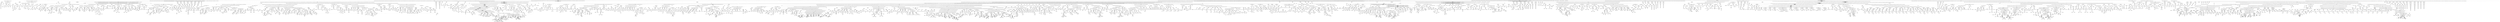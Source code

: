 digraph G {
00[label="compilationUnit\n Bud1%@@@@E%DSDB@@@ "]
01[label="compilationUnit\n packagecom.hankcs.hanlp.collection.trie.bintrie;publicclass_EmptyValueArray<V>extends_ValueArray<V>{public_EmptyValueArray(){}@OverridepublicVnextValue(){returnnull;}}<EOF> "]
12[label="packageDeclaration\n packagecom.hankcs.hanlp.collection.trie.bintrie; "]
23[label="packageName\n com.hankcs.hanlp.collection.trie.bintrie "]
34[label="packageName\n com.hankcs.hanlp.collection.trie "]
45[label="packageName\n com.hankcs.hanlp.collection "]
56[label="packageName\n com.hankcs.hanlp "]
67[label="packageName\n com.hankcs "]
78[label="packageName\n com "]
19[label="normalClassDeclaration\n publicclass_EmptyValueArray<V>extends_ValueArray<V>{public_EmptyValueArray(){}@OverridepublicVnextValue(){returnnull;}} "]
210[label="classModifier\n public "]
211[label="typeParameters\n <V> "]
312[label="typeParameter\n V "]
213[label="superclass\n extends_ValueArray<V> "]
314[label="classType\n _ValueArray<V> "]
415[label="typeArguments\n <V> "]
516[label="classType_lfno_classOrInterfaceType\n V "]
217[label="classBody\n {public_EmptyValueArray(){}@OverridepublicVnextValue(){returnnull;}} "]
318[label="constructorDeclaration\n public_EmptyValueArray(){} "]
419[label="constructorModifier\n public "]
420[label="constructorDeclarator\n _EmptyValueArray() "]
521[label="simpleTypeName\n _EmptyValueArray "]
422[label="constructorBody\n {} "]
323[label="methodDeclaration\n @OverridepublicVnextValue(){returnnull;} "]
424[label="markerAnnotation\n @Override "]
525[label="typeName\n Override "]
426[label="methodModifier\n public "]
427[label="methodHeader\n VnextValue() "]
528[label="unannClassType_lfno_unannClassOrInterfaceType\n V "]
529[label="methodDeclarator\n nextValue() "]
430[label="block\n {returnnull;} "]
531[label="returnStatement\n returnnull; "]
632[label="literal\n null "]
033[label="compilationUnit\n packagecom.hankcs.hanlp.collection.trie.bintrie;publicclass_ValueArray<V>{V[]value;intoffset;public_ValueArray(V[]value){this.value=value;}publicVnextValue(){returnvalue[offset++];}protected_ValueArray(){}public_ValueArraysetValue(V[]value){this.value=value;returnthis;}}<EOF> "]
134[label="packageDeclaration\n packagecom.hankcs.hanlp.collection.trie.bintrie; "]
235[label="packageName\n com.hankcs.hanlp.collection.trie.bintrie "]
336[label="packageName\n com.hankcs.hanlp.collection.trie "]
437[label="packageName\n com.hankcs.hanlp.collection "]
538[label="packageName\n com.hankcs.hanlp "]
639[label="packageName\n com.hankcs "]
740[label="packageName\n com "]
141[label="normalClassDeclaration\n publicclass_ValueArray<V>{V[]value;intoffset;public_ValueArray(V[]value){this.value=value;}publicVnextValue(){returnvalue[offset++];}protected_ValueArray(){}public_ValueArraysetValue(V[]value){this.value=value;returnthis;}} "]
242[label="classModifier\n public "]
243[label="typeParameters\n <V> "]
344[label="typeParameter\n V "]
245[label="classBody\n {V[]value;intoffset;public_ValueArray(V[]value){this.value=value;}publicVnextValue(){returnvalue[offset++];}protected_ValueArray(){}public_ValueArraysetValue(V[]value){this.value=value;returnthis;}} "]
346[label="fieldDeclaration\n V[]value; "]
447[label="unannArrayType\n V[] "]
548[label="unannClassType_lfno_unannClassOrInterfaceType\n V "]
549[label="dims\n [] "]
450[label="variableDeclaratorId\n value "]
351[label="fieldDeclaration\n intoffset; "]
452[label="integralType\n int "]
453[label="variableDeclaratorId\n offset "]
354[label="constructorDeclaration\n public_ValueArray(V[]value){this.value=value;} "]
455[label="constructorModifier\n public "]
456[label="constructorDeclarator\n _ValueArray(V[]value) "]
557[label="simpleTypeName\n _ValueArray "]
558[label="formalParameter\n V[]value "]
659[label="unannArrayType\n V[] "]
760[label="unannClassType_lfno_unannClassOrInterfaceType\n V "]
761[label="dims\n [] "]
662[label="variableDeclaratorId\n value "]
463[label="constructorBody\n {this.value=value;} "]
564[label="expressionStatement\n this.value=value; "]
665[label="assignment\n this.value=value "]
766[label="fieldAccess\n this.value "]
867[label="primaryNoNewArray_lfno_primary\n this "]
768[label="assignmentOperator\n = "]
769[label="expressionName\n value "]
370[label="methodDeclaration\n publicVnextValue(){returnvalue[offset++];} "]
471[label="methodModifier\n public "]
472[label="methodHeader\n VnextValue() "]
573[label="unannClassType_lfno_unannClassOrInterfaceType\n V "]
574[label="methodDeclarator\n nextValue() "]
475[label="block\n {returnvalue[offset++];} "]
576[label="returnStatement\n returnvalue[offset++]; "]
677[label="arrayAccess_lfno_primary\n value[offset++] "]
778[label="expressionName\n value "]
779[label="postfixExpression\n offset++ "]
880[label="expressionName\n offset "]
881[label="postIncrementExpression_lf_postfixExpression\n ++ "]
382[label="constructorDeclaration\n protected_ValueArray(){} "]
483[label="constructorModifier\n protected "]
484[label="constructorDeclarator\n _ValueArray() "]
585[label="simpleTypeName\n _ValueArray "]
486[label="constructorBody\n {} "]
387[label="methodDeclaration\n public_ValueArraysetValue(V[]value){this.value=value;returnthis;} "]
488[label="methodModifier\n public "]
489[label="methodHeader\n _ValueArraysetValue(V[]value) "]
590[label="unannClassType_lfno_unannClassOrInterfaceType\n _ValueArray "]
591[label="methodDeclarator\n setValue(V[]value) "]
692[label="formalParameter\n V[]value "]
793[label="unannArrayType\n V[] "]
894[label="unannClassType_lfno_unannClassOrInterfaceType\n V "]
895[label="dims\n [] "]
796[label="variableDeclaratorId\n value "]
497[label="block\n {this.value=value;returnthis;} "]
598[label="blockStatements\n this.value=value;returnthis; "]
699[label="expressionStatement\n this.value=value; "]
7100[label="assignment\n this.value=value "]
8101[label="fieldAccess\n this.value "]
9102[label="primaryNoNewArray_lfno_primary\n this "]
8103[label="assignmentOperator\n = "]
8104[label="expressionName\n value "]
6105[label="returnStatement\n returnthis; "]
7106[label="primaryNoNewArray_lfno_primary\n this "]
0107[label="compilationUnit\n packagecom.hankcs.hanlp.classification.classifiers;importcom.hankcs.hanlp.classification.corpus.Document;importcom.hankcs.hanlp.classification.corpus.IDataSet;importcom.hankcs.hanlp.classification.corpus.MemoryDataSet;importcom.hankcs.hanlp.classification.models.AbstractModel;importcom.hankcs.hanlp.classification.utilities.CollectionUtility;importcom.hankcs.hanlp.classification.utilities.MathUtility;importjava.io.IOException;importjava.util.Map;importjava.util.TreeMap;importstaticcom.hankcs.hanlp.classification.utilities.Predefine.logger;publicabstractclassAbstractClassifierimplementsIClassifier{@OverridepublicIClassifierenableProbability(booleanenable){returnthis;}booleanconfigProbabilityEnabled=true;@OverridepublicStringclassify(Stringtext)throwsIllegalArgumentException,IllegalStateException{Map<String,Double>scoreMap=predict(text);returnCollectionUtility.max(scoreMap);}@OverridepublicStringclassify(Documentdocument)throwsIllegalArgumentException,IllegalStateException{Map<String,Double>scoreMap=predict(document);returnCollectionUtility.max(scoreMap);}@Overridepublicvoidtrain(StringfolderPath,StringcharsetName)throwsIOException{IDataSetdataSet=newMemoryDataSet();dataSet.load(folderPath,charsetName);train(dataSet);}@Overridepublicvoidtrain(Map<String,String[]>trainingDataSet)throwsIllegalArgumentException{IDataSetdataSet=newMemoryDataSet();logger.start(\"正在构造训练数据集...\");inttotal=trainingDataSet.size();intcur=0;for(Map.Entry<String,String[]>entry:trainingDataSet.entrySet()){Stringcategory=entry.getKey();logger.out(\"[%s]...\",category);for(Stringdoc:entry.getValue()){dataSet.add(category,doc);}++cur;logger.out(\"%.2f%%...\",MathUtility.percentage(cur,total));}logger.finish(\" 加载完毕\n\");train(dataSet);}@Overridepublicvoidtrain(StringfolderPath)throwsIOException{train(folderPath,\"UTF-8\");}@OverridepublicMap<String,Double>predict(Documentdocument){AbstractModelmodel=getModel();if(model==null){thrownewIllegalStateException(\"未训练模型！无法执行预测！\");}if(document==null){thrownewIllegalArgumentException(\"参数 text == null\");}double[]probs=categorize(document);Map<String,Double>scoreMap=newTreeMap<String,Double>();for(inti=0;i<probs.length;i++){scoreMap.put(model.catalog[i],probs[i]);}returnscoreMap;}@Overridepublicintlabel(Documentdocument)throwsIllegalArgumentException,IllegalStateException{AbstractModelmodel=getModel();if(model==null){thrownewIllegalStateException(\"未训练模型！无法执行预测！\");}if(document==null){thrownewIllegalArgumentException(\"参数 text == null\");}double[]probs=categorize(document);doublemax=Double.NEGATIVE_INFINITY;intbest=-1;for(inti=0;i<probs.length;i++){if(probs[i]>max){max=probs[i];best=i;}}returnbest;}}<EOF> "]
1108[label="packageDeclaration\n packagecom.hankcs.hanlp.classification.classifiers; "]
2109[label="packageName\n com.hankcs.hanlp.classification.classifiers "]
3110[label="packageName\n com.hankcs.hanlp.classification "]
4111[label="packageName\n com.hankcs.hanlp "]
5112[label="packageName\n com.hankcs "]
6113[label="packageName\n com "]
1114[label="singleTypeImportDeclaration\n importcom.hankcs.hanlp.classification.corpus.Document; "]
2115[label="typeName\n com.hankcs.hanlp.classification.corpus.Document "]
3116[label="packageOrTypeName\n com.hankcs.hanlp.classification.corpus "]
4117[label="packageOrTypeName\n com.hankcs.hanlp.classification "]
5118[label="packageOrTypeName\n com.hankcs.hanlp "]
6119[label="packageOrTypeName\n com.hankcs "]
7120[label="packageOrTypeName\n com "]
1121[label="singleTypeImportDeclaration\n importcom.hankcs.hanlp.classification.corpus.IDataSet; "]
2122[label="typeName\n com.hankcs.hanlp.classification.corpus.IDataSet "]
3123[label="packageOrTypeName\n com.hankcs.hanlp.classification.corpus "]
4124[label="packageOrTypeName\n com.hankcs.hanlp.classification "]
5125[label="packageOrTypeName\n com.hankcs.hanlp "]
6126[label="packageOrTypeName\n com.hankcs "]
7127[label="packageOrTypeName\n com "]
1128[label="singleTypeImportDeclaration\n importcom.hankcs.hanlp.classification.corpus.MemoryDataSet; "]
2129[label="typeName\n com.hankcs.hanlp.classification.corpus.MemoryDataSet "]
3130[label="packageOrTypeName\n com.hankcs.hanlp.classification.corpus "]
4131[label="packageOrTypeName\n com.hankcs.hanlp.classification "]
5132[label="packageOrTypeName\n com.hankcs.hanlp "]
6133[label="packageOrTypeName\n com.hankcs "]
7134[label="packageOrTypeName\n com "]
1135[label="singleTypeImportDeclaration\n importcom.hankcs.hanlp.classification.models.AbstractModel; "]
2136[label="typeName\n com.hankcs.hanlp.classification.models.AbstractModel "]
3137[label="packageOrTypeName\n com.hankcs.hanlp.classification.models "]
4138[label="packageOrTypeName\n com.hankcs.hanlp.classification "]
5139[label="packageOrTypeName\n com.hankcs.hanlp "]
6140[label="packageOrTypeName\n com.hankcs "]
7141[label="packageOrTypeName\n com "]
1142[label="singleTypeImportDeclaration\n importcom.hankcs.hanlp.classification.utilities.CollectionUtility; "]
2143[label="typeName\n com.hankcs.hanlp.classification.utilities.CollectionUtility "]
3144[label="packageOrTypeName\n com.hankcs.hanlp.classification.utilities "]
4145[label="packageOrTypeName\n com.hankcs.hanlp.classification "]
5146[label="packageOrTypeName\n com.hankcs.hanlp "]
6147[label="packageOrTypeName\n com.hankcs "]
7148[label="packageOrTypeName\n com "]
1149[label="singleTypeImportDeclaration\n importcom.hankcs.hanlp.classification.utilities.MathUtility; "]
2150[label="typeName\n com.hankcs.hanlp.classification.utilities.MathUtility "]
3151[label="packageOrTypeName\n com.hankcs.hanlp.classification.utilities "]
4152[label="packageOrTypeName\n com.hankcs.hanlp.classification "]
5153[label="packageOrTypeName\n com.hankcs.hanlp "]
6154[label="packageOrTypeName\n com.hankcs "]
7155[label="packageOrTypeName\n com "]
1156[label="singleTypeImportDeclaration\n importjava.io.IOException; "]
2157[label="typeName\n java.io.IOException "]
3158[label="packageOrTypeName\n java.io "]
4159[label="packageOrTypeName\n java "]
1160[label="singleTypeImportDeclaration\n importjava.util.Map; "]
2161[label="typeName\n java.util.Map "]
3162[label="packageOrTypeName\n java.util "]
4163[label="packageOrTypeName\n java "]
1164[label="singleTypeImportDeclaration\n importjava.util.TreeMap; "]
2165[label="typeName\n java.util.TreeMap "]
3166[label="packageOrTypeName\n java.util "]
4167[label="packageOrTypeName\n java "]
1168[label="singleStaticImportDeclaration\n importstaticcom.hankcs.hanlp.classification.utilities.Predefine.logger; "]
2169[label="typeName\n com.hankcs.hanlp.classification.utilities.Predefine "]
3170[label="packageOrTypeName\n com.hankcs.hanlp.classification.utilities "]
4171[label="packageOrTypeName\n com.hankcs.hanlp.classification "]
5172[label="packageOrTypeName\n com.hankcs.hanlp "]
6173[label="packageOrTypeName\n com.hankcs "]
7174[label="packageOrTypeName\n com "]
1175[label="normalClassDeclaration\n publicabstractclassAbstractClassifierimplementsIClassifier{@OverridepublicIClassifierenableProbability(booleanenable){returnthis;}booleanconfigProbabilityEnabled=true;@OverridepublicStringclassify(Stringtext)throwsIllegalArgumentException,IllegalStateException{Map<String,Double>scoreMap=predict(text);returnCollectionUtility.max(scoreMap);}@OverridepublicStringclassify(Documentdocument)throwsIllegalArgumentException,IllegalStateException{Map<String,Double>scoreMap=predict(document);returnCollectionUtility.max(scoreMap);}@Overridepublicvoidtrain(StringfolderPath,StringcharsetName)throwsIOException{IDataSetdataSet=newMemoryDataSet();dataSet.load(folderPath,charsetName);train(dataSet);}@Overridepublicvoidtrain(Map<String,String[]>trainingDataSet)throwsIllegalArgumentException{IDataSetdataSet=newMemoryDataSet();logger.start(\"正在构造训练数据集...\");inttotal=trainingDataSet.size();intcur=0;for(Map.Entry<String,String[]>entry:trainingDataSet.entrySet()){Stringcategory=entry.getKey();logger.out(\"[%s]...\",category);for(Stringdoc:entry.getValue()){dataSet.add(category,doc);}++cur;logger.out(\"%.2f%%...\",MathUtility.percentage(cur,total));}logger.finish(\" 加载完毕\n\");train(dataSet);}@Overridepublicvoidtrain(StringfolderPath)throwsIOException{train(folderPath,\"UTF-8\");}@OverridepublicMap<String,Double>predict(Documentdocument){AbstractModelmodel=getModel();if(model==null){thrownewIllegalStateException(\"未训练模型！无法执行预测！\");}if(document==null){thrownewIllegalArgumentException(\"参数 text == null\");}double[]probs=categorize(document);Map<String,Double>scoreMap=newTreeMap<String,Double>();for(inti=0;i<probs.length;i++){scoreMap.put(model.catalog[i],probs[i]);}returnscoreMap;}@Overridepublicintlabel(Documentdocument)throwsIllegalArgumentException,IllegalStateException{AbstractModelmodel=getModel();if(model==null){thrownewIllegalStateException(\"未训练模型！无法执行预测！\");}if(document==null){thrownewIllegalArgumentException(\"参数 text == null\");}double[]probs=categorize(document);doublemax=Double.NEGATIVE_INFINITY;intbest=-1;for(inti=0;i<probs.length;i++){if(probs[i]>max){max=probs[i];best=i;}}returnbest;}} "]
2176[label="classModifier\n public "]
2177[label="classModifier\n abstract "]
2178[label="superinterfaces\n implementsIClassifier "]
3179[label="classType\n IClassifier "]
2180[label="classBody\n {@OverridepublicIClassifierenableProbability(booleanenable){returnthis;}booleanconfigProbabilityEnabled=true;@OverridepublicStringclassify(Stringtext)throwsIllegalArgumentException,IllegalStateException{Map<String,Double>scoreMap=predict(text);returnCollectionUtility.max(scoreMap);}@OverridepublicStringclassify(Documentdocument)throwsIllegalArgumentException,IllegalStateException{Map<String,Double>scoreMap=predict(document);returnCollectionUtility.max(scoreMap);}@Overridepublicvoidtrain(StringfolderPath,StringcharsetName)throwsIOException{IDataSetdataSet=newMemoryDataSet();dataSet.load(folderPath,charsetName);train(dataSet);}@Overridepublicvoidtrain(Map<String,String[]>trainingDataSet)throwsIllegalArgumentException{IDataSetdataSet=newMemoryDataSet();logger.start(\"正在构造训练数据集...\");inttotal=trainingDataSet.size();intcur=0;for(Map.Entry<String,String[]>entry:trainingDataSet.entrySet()){Stringcategory=entry.getKey();logger.out(\"[%s]...\",category);for(Stringdoc:entry.getValue()){dataSet.add(category,doc);}++cur;logger.out(\"%.2f%%...\",MathUtility.percentage(cur,total));}logger.finish(\" 加载完毕\n\");train(dataSet);}@Overridepublicvoidtrain(StringfolderPath)throwsIOException{train(folderPath,\"UTF-8\");}@OverridepublicMap<String,Double>predict(Documentdocument){AbstractModelmodel=getModel();if(model==null){thrownewIllegalStateException(\"未训练模型！无法执行预测！\");}if(document==null){thrownewIllegalArgumentException(\"参数 text == null\");}double[]probs=categorize(document);Map<String,Double>scoreMap=newTreeMap<String,Double>();for(inti=0;i<probs.length;i++){scoreMap.put(model.catalog[i],probs[i]);}returnscoreMap;}@Overridepublicintlabel(Documentdocument)throwsIllegalArgumentException,IllegalStateException{AbstractModelmodel=getModel();if(model==null){thrownewIllegalStateException(\"未训练模型！无法执行预测！\");}if(document==null){thrownewIllegalArgumentException(\"参数 text == null\");}double[]probs=categorize(document);doublemax=Double.NEGATIVE_INFINITY;intbest=-1;for(inti=0;i<probs.length;i++){if(probs[i]>max){max=probs[i];best=i;}}returnbest;}} "]
3181[label="methodDeclaration\n @OverridepublicIClassifierenableProbability(booleanenable){returnthis;} "]
4182[label="markerAnnotation\n @Override "]
5183[label="typeName\n Override "]
4184[label="methodModifier\n public "]
4185[label="methodHeader\n IClassifierenableProbability(booleanenable) "]
5186[label="unannClassType_lfno_unannClassOrInterfaceType\n IClassifier "]
5187[label="methodDeclarator\n enableProbability(booleanenable) "]
6188[label="formalParameter\n booleanenable "]
7189[label="unannPrimitiveType\n boolean "]
7190[label="variableDeclaratorId\n enable "]
4191[label="block\n {returnthis;} "]
5192[label="returnStatement\n returnthis; "]
6193[label="primaryNoNewArray_lfno_primary\n this "]
3194[label="fieldDeclaration\n booleanconfigProbabilityEnabled=true; "]
4195[label="unannPrimitiveType\n boolean "]
4196[label="variableDeclarator\n configProbabilityEnabled=true "]
5197[label="variableDeclaratorId\n configProbabilityEnabled "]
5198[label="literal\n true "]
3199[label="methodDeclaration\n @OverridepublicStringclassify(Stringtext)throwsIllegalArgumentException,IllegalStateException{Map<String,Double>scoreMap=predict(text);returnCollectionUtility.max(scoreMap);} "]
4200[label="markerAnnotation\n @Override "]
5201[label="typeName\n Override "]
4202[label="methodModifier\n public "]
4203[label="methodHeader\n Stringclassify(Stringtext)throwsIllegalArgumentException,IllegalStateException "]
5204[label="unannClassType_lfno_unannClassOrInterfaceType\n String "]
5205[label="methodDeclarator\n classify(Stringtext) "]
6206[label="formalParameter\n Stringtext "]
7207[label="unannClassType_lfno_unannClassOrInterfaceType\n String "]
7208[label="variableDeclaratorId\n text "]
5209[label="throws_\n throwsIllegalArgumentException,IllegalStateException "]
6210[label="exceptionTypeList\n IllegalArgumentException,IllegalStateException "]
7211[label="classType\n IllegalArgumentException "]
7212[label="classType\n IllegalStateException "]
4213[label="block\n {Map<String,Double>scoreMap=predict(text);returnCollectionUtility.max(scoreMap);} "]
5214[label="blockStatements\n Map<String,Double>scoreMap=predict(text);returnCollectionUtility.max(scoreMap); "]
6215[label="localVariableDeclarationStatement\n Map<String,Double>scoreMap=predict(text); "]
7216[label="localVariableDeclaration\n Map<String,Double>scoreMap=predict(text) "]
8217[label="unannClassType_lfno_unannClassOrInterfaceType\n Map<String,Double> "]
9218[label="typeArguments\n <String,Double> "]
10219[label="typeArgumentList\n String,Double "]
11220[label="classType_lfno_classOrInterfaceType\n String "]
11221[label="classType_lfno_classOrInterfaceType\n Double "]
8222[label="variableDeclarator\n scoreMap=predict(text) "]
9223[label="variableDeclaratorId\n scoreMap "]
9224[label="methodInvocation_lfno_primary\n predict(text) "]
10225[label="methodName\n predict "]
10226[label="expressionName\n text "]
6227[label="returnStatement\n returnCollectionUtility.max(scoreMap); "]
7228[label="methodInvocation_lfno_primary\n CollectionUtility.max(scoreMap) "]
8229[label="typeName\n CollectionUtility "]
8230[label="expressionName\n scoreMap "]
3231[label="methodDeclaration\n @OverridepublicStringclassify(Documentdocument)throwsIllegalArgumentException,IllegalStateException{Map<String,Double>scoreMap=predict(document);returnCollectionUtility.max(scoreMap);} "]
4232[label="markerAnnotation\n @Override "]
5233[label="typeName\n Override "]
4234[label="methodModifier\n public "]
4235[label="methodHeader\n Stringclassify(Documentdocument)throwsIllegalArgumentException,IllegalStateException "]
5236[label="unannClassType_lfno_unannClassOrInterfaceType\n String "]
5237[label="methodDeclarator\n classify(Documentdocument) "]
6238[label="formalParameter\n Documentdocument "]
7239[label="unannClassType_lfno_unannClassOrInterfaceType\n Document "]
7240[label="variableDeclaratorId\n document "]
5241[label="throws_\n throwsIllegalArgumentException,IllegalStateException "]
6242[label="exceptionTypeList\n IllegalArgumentException,IllegalStateException "]
7243[label="classType\n IllegalArgumentException "]
7244[label="classType\n IllegalStateException "]
4245[label="block\n {Map<String,Double>scoreMap=predict(document);returnCollectionUtility.max(scoreMap);} "]
5246[label="blockStatements\n Map<String,Double>scoreMap=predict(document);returnCollectionUtility.max(scoreMap); "]
6247[label="localVariableDeclarationStatement\n Map<String,Double>scoreMap=predict(document); "]
7248[label="localVariableDeclaration\n Map<String,Double>scoreMap=predict(document) "]
8249[label="unannClassType_lfno_unannClassOrInterfaceType\n Map<String,Double> "]
9250[label="typeArguments\n <String,Double> "]
10251[label="typeArgumentList\n String,Double "]
11252[label="classType_lfno_classOrInterfaceType\n String "]
11253[label="classType_lfno_classOrInterfaceType\n Double "]
8254[label="variableDeclarator\n scoreMap=predict(document) "]
9255[label="variableDeclaratorId\n scoreMap "]
9256[label="methodInvocation_lfno_primary\n predict(document) "]
10257[label="methodName\n predict "]
10258[label="expressionName\n document "]
6259[label="returnStatement\n returnCollectionUtility.max(scoreMap); "]
7260[label="methodInvocation_lfno_primary\n CollectionUtility.max(scoreMap) "]
8261[label="typeName\n CollectionUtility "]
8262[label="expressionName\n scoreMap "]
3263[label="methodDeclaration\n @Overridepublicvoidtrain(StringfolderPath,StringcharsetName)throwsIOException{IDataSetdataSet=newMemoryDataSet();dataSet.load(folderPath,charsetName);train(dataSet);} "]
4264[label="markerAnnotation\n @Override "]
5265[label="typeName\n Override "]
4266[label="methodModifier\n public "]
4267[label="methodHeader\n voidtrain(StringfolderPath,StringcharsetName)throwsIOException "]
5268[label="result\n void "]
5269[label="methodDeclarator\n train(StringfolderPath,StringcharsetName) "]
6270[label="formalParameterList\n StringfolderPath,StringcharsetName "]
7271[label="formalParameter\n StringfolderPath "]
8272[label="unannClassType_lfno_unannClassOrInterfaceType\n String "]
8273[label="variableDeclaratorId\n folderPath "]
7274[label="formalParameter\n StringcharsetName "]
8275[label="unannClassType_lfno_unannClassOrInterfaceType\n String "]
8276[label="variableDeclaratorId\n charsetName "]
5277[label="throws_\n throwsIOException "]
6278[label="classType\n IOException "]
4279[label="block\n {IDataSetdataSet=newMemoryDataSet();dataSet.load(folderPath,charsetName);train(dataSet);} "]
5280[label="blockStatements\n IDataSetdataSet=newMemoryDataSet();dataSet.load(folderPath,charsetName);train(dataSet); "]
6281[label="localVariableDeclarationStatement\n IDataSetdataSet=newMemoryDataSet(); "]
7282[label="localVariableDeclaration\n IDataSetdataSet=newMemoryDataSet() "]
8283[label="unannClassType_lfno_unannClassOrInterfaceType\n IDataSet "]
8284[label="variableDeclarator\n dataSet=newMemoryDataSet() "]
9285[label="variableDeclaratorId\n dataSet "]
9286[label="classInstanceCreationExpression_lfno_primary\n newMemoryDataSet() "]
6287[label="expressionStatement\n dataSet.load(folderPath,charsetName); "]
7288[label="methodInvocation\n dataSet.load(folderPath,charsetName) "]
8289[label="typeName\n dataSet "]
8290[label="argumentList\n folderPath,charsetName "]
9291[label="expressionName\n folderPath "]
9292[label="expressionName\n charsetName "]
6293[label="expressionStatement\n train(dataSet); "]
7294[label="methodInvocation\n train(dataSet) "]
8295[label="methodName\n train "]
8296[label="expressionName\n dataSet "]
3297[label="methodDeclaration\n @Overridepublicvoidtrain(Map<String,String[]>trainingDataSet)throwsIllegalArgumentException{IDataSetdataSet=newMemoryDataSet();logger.start(\"正在构造训练数据集...\");inttotal=trainingDataSet.size();intcur=0;for(Map.Entry<String,String[]>entry:trainingDataSet.entrySet()){Stringcategory=entry.getKey();logger.out(\"[%s]...\",category);for(Stringdoc:entry.getValue()){dataSet.add(category,doc);}++cur;logger.out(\"%.2f%%...\",MathUtility.percentage(cur,total));}logger.finish(\" 加载完毕\n\");train(dataSet);} "]
4298[label="markerAnnotation\n @Override "]
5299[label="typeName\n Override "]
4300[label="methodModifier\n public "]
4301[label="methodHeader\n voidtrain(Map<String,String[]>trainingDataSet)throwsIllegalArgumentException "]
5302[label="result\n void "]
5303[label="methodDeclarator\n train(Map<String,String[]>trainingDataSet) "]
6304[label="formalParameter\n Map<String,String[]>trainingDataSet "]
7305[label="unannClassType_lfno_unannClassOrInterfaceType\n Map<String,String[]> "]
8306[label="typeArguments\n <String,String[]> "]
9307[label="typeArgumentList\n String,String[] "]
10308[label="classType_lfno_classOrInterfaceType\n String "]
10309[label="arrayType\n String[] "]
11310[label="classType_lfno_classOrInterfaceType\n String "]
11311[label="dims\n [] "]
7312[label="variableDeclaratorId\n trainingDataSet "]
5313[label="throws_\n throwsIllegalArgumentException "]
6314[label="classType\n IllegalArgumentException "]
4315[label="block\n {IDataSetdataSet=newMemoryDataSet();logger.start(\"正在构造训练数据集...\");inttotal=trainingDataSet.size();intcur=0;for(Map.Entry<String,String[]>entry:trainingDataSet.entrySet()){Stringcategory=entry.getKey();logger.out(\"[%s]...\",category);for(Stringdoc:entry.getValue()){dataSet.add(category,doc);}++cur;logger.out(\"%.2f%%...\",MathUtility.percentage(cur,total));}logger.finish(\" 加载完毕\n\");train(dataSet);} "]
5316[label="blockStatements\n IDataSetdataSet=newMemoryDataSet();logger.start(\"正在构造训练数据集...\");inttotal=trainingDataSet.size();intcur=0;for(Map.Entry<String,String[]>entry:trainingDataSet.entrySet()){Stringcategory=entry.getKey();logger.out(\"[%s]...\",category);for(Stringdoc:entry.getValue()){dataSet.add(category,doc);}++cur;logger.out(\"%.2f%%...\",MathUtility.percentage(cur,total));}logger.finish(\" 加载完毕\n\");train(dataSet); "]
6317[label="localVariableDeclarationStatement\n IDataSetdataSet=newMemoryDataSet(); "]
7318[label="localVariableDeclaration\n IDataSetdataSet=newMemoryDataSet() "]
8319[label="unannClassType_lfno_unannClassOrInterfaceType\n IDataSet "]
8320[label="variableDeclarator\n dataSet=newMemoryDataSet() "]
9321[label="variableDeclaratorId\n dataSet "]
9322[label="classInstanceCreationExpression_lfno_primary\n newMemoryDataSet() "]
6323[label="expressionStatement\n logger.start(\"正在构造训练数据集...\"); "]
7324[label="methodInvocation\n logger.start(\"正在构造训练数据集...\") "]
8325[label="typeName\n logger "]
8326[label="literal\n \"正在构造训练数据集...\" "]
6327[label="localVariableDeclarationStatement\n inttotal=trainingDataSet.size(); "]
7328[label="localVariableDeclaration\n inttotal=trainingDataSet.size() "]
8329[label="integralType\n int "]
8330[label="variableDeclarator\n total=trainingDataSet.size() "]
9331[label="variableDeclaratorId\n total "]
9332[label="methodInvocation_lfno_primary\n trainingDataSet.size() "]
10333[label="typeName\n trainingDataSet "]
6334[label="localVariableDeclarationStatement\n intcur=0; "]
7335[label="localVariableDeclaration\n intcur=0 "]
8336[label="integralType\n int "]
8337[label="variableDeclarator\n cur=0 "]
9338[label="variableDeclaratorId\n cur "]
9339[label="literal\n 0 "]
6340[label="enhancedForStatement\n for(Map.Entry<String,String[]>entry:trainingDataSet.entrySet()){Stringcategory=entry.getKey();logger.out(\"[%s]...\",category);for(Stringdoc:entry.getValue()){dataSet.add(category,doc);}++cur;logger.out(\"%.2f%%...\",MathUtility.percentage(cur,total));} "]
7341[label="unannClassOrInterfaceType\n Map.Entry<String,String[]> "]
8342[label="unannClassType_lfno_unannClassOrInterfaceType\n Map "]
8343[label="unannClassType_lf_unannClassOrInterfaceType\n .Entry<String,String[]> "]
9344[label="typeArguments\n <String,String[]> "]
10345[label="typeArgumentList\n String,String[] "]
11346[label="classType_lfno_classOrInterfaceType\n String "]
11347[label="arrayType\n String[] "]
12348[label="classType_lfno_classOrInterfaceType\n String "]
12349[label="dims\n [] "]
7350[label="variableDeclaratorId\n entry "]
7351[label="methodInvocation_lfno_primary\n trainingDataSet.entrySet() "]
8352[label="typeName\n trainingDataSet "]
7353[label="block\n {Stringcategory=entry.getKey();logger.out(\"[%s]...\",category);for(Stringdoc:entry.getValue()){dataSet.add(category,doc);}++cur;logger.out(\"%.2f%%...\",MathUtility.percentage(cur,total));} "]
8354[label="blockStatements\n Stringcategory=entry.getKey();logger.out(\"[%s]...\",category);for(Stringdoc:entry.getValue()){dataSet.add(category,doc);}++cur;logger.out(\"%.2f%%...\",MathUtility.percentage(cur,total)); "]
9355[label="localVariableDeclarationStatement\n Stringcategory=entry.getKey(); "]
10356[label="localVariableDeclaration\n Stringcategory=entry.getKey() "]
11357[label="unannClassType_lfno_unannClassOrInterfaceType\n String "]
11358[label="variableDeclarator\n category=entry.getKey() "]
12359[label="variableDeclaratorId\n category "]
12360[label="methodInvocation_lfno_primary\n entry.getKey() "]
13361[label="typeName\n entry "]
9362[label="expressionStatement\n logger.out(\"[%s]...\",category); "]
10363[label="methodInvocation\n logger.out(\"[%s]...\",category) "]
11364[label="typeName\n logger "]
11365[label="argumentList\n \"[%s]...\",category "]
12366[label="literal\n \"[%s]...\" "]
12367[label="expressionName\n category "]
9368[label="enhancedForStatement\n for(Stringdoc:entry.getValue()){dataSet.add(category,doc);} "]
10369[label="unannClassType_lfno_unannClassOrInterfaceType\n String "]
10370[label="variableDeclaratorId\n doc "]
10371[label="methodInvocation_lfno_primary\n entry.getValue() "]
11372[label="typeName\n entry "]
10373[label="block\n {dataSet.add(category,doc);} "]
11374[label="expressionStatement\n dataSet.add(category,doc); "]
12375[label="methodInvocation\n dataSet.add(category,doc) "]
13376[label="typeName\n dataSet "]
13377[label="argumentList\n category,doc "]
14378[label="expressionName\n category "]
14379[label="expressionName\n doc "]
9380[label="expressionStatement\n ++cur; "]
10381[label="preIncrementExpression\n ++cur "]
11382[label="expressionName\n cur "]
9383[label="expressionStatement\n logger.out(\"%.2f%%...\",MathUtility.percentage(cur,total)); "]
10384[label="methodInvocation\n logger.out(\"%.2f%%...\",MathUtility.percentage(cur,total)) "]
11385[label="typeName\n logger "]
11386[label="argumentList\n \"%.2f%%...\",MathUtility.percentage(cur,total) "]
12387[label="literal\n \"%.2f%%...\" "]
12388[label="methodInvocation_lfno_primary\n MathUtility.percentage(cur,total) "]
13389[label="typeName\n MathUtility "]
13390[label="argumentList\n cur,total "]
14391[label="expressionName\n cur "]
14392[label="expressionName\n total "]
6393[label="expressionStatement\n logger.finish(\" 加载完毕\n\"); "]
7394[label="methodInvocation\n logger.finish(\" 加载完毕\n\") "]
8395[label="typeName\n logger "]
8396[label="literal\n \" 加载完毕\n\" "]
6397[label="expressionStatement\n train(dataSet); "]
7398[label="methodInvocation\n train(dataSet) "]
8399[label="methodName\n train "]
8400[label="expressionName\n dataSet "]
3401[label="methodDeclaration\n @Overridepublicvoidtrain(StringfolderPath)throwsIOException{train(folderPath,\"UTF-8\");} "]
4402[label="markerAnnotation\n @Override "]
5403[label="typeName\n Override "]
4404[label="methodModifier\n public "]
4405[label="methodHeader\n voidtrain(StringfolderPath)throwsIOException "]
5406[label="result\n void "]
5407[label="methodDeclarator\n train(StringfolderPath) "]
6408[label="formalParameter\n StringfolderPath "]
7409[label="unannClassType_lfno_unannClassOrInterfaceType\n String "]
7410[label="variableDeclaratorId\n folderPath "]
5411[label="throws_\n throwsIOException "]
6412[label="classType\n IOException "]
4413[label="block\n {train(folderPath,\"UTF-8\");} "]
5414[label="expressionStatement\n train(folderPath,\"UTF-8\"); "]
6415[label="methodInvocation\n train(folderPath,\"UTF-8\") "]
7416[label="methodName\n train "]
7417[label="argumentList\n folderPath,\"UTF-8\" "]
8418[label="expressionName\n folderPath "]
8419[label="literal\n \"UTF-8\" "]
3420[label="methodDeclaration\n @OverridepublicMap<String,Double>predict(Documentdocument){AbstractModelmodel=getModel();if(model==null){thrownewIllegalStateException(\"未训练模型！无法执行预测！\");}if(document==null){thrownewIllegalArgumentException(\"参数 text == null\");}double[]probs=categorize(document);Map<String,Double>scoreMap=newTreeMap<String,Double>();for(inti=0;i<probs.length;i++){scoreMap.put(model.catalog[i],probs[i]);}returnscoreMap;} "]
4421[label="markerAnnotation\n @Override "]
5422[label="typeName\n Override "]
4423[label="methodModifier\n public "]
4424[label="methodHeader\n Map<String,Double>predict(Documentdocument) "]
5425[label="unannClassType_lfno_unannClassOrInterfaceType\n Map<String,Double> "]
6426[label="typeArguments\n <String,Double> "]
7427[label="typeArgumentList\n String,Double "]
8428[label="classType_lfno_classOrInterfaceType\n String "]
8429[label="classType_lfno_classOrInterfaceType\n Double "]
5430[label="methodDeclarator\n predict(Documentdocument) "]
6431[label="formalParameter\n Documentdocument "]
7432[label="unannClassType_lfno_unannClassOrInterfaceType\n Document "]
7433[label="variableDeclaratorId\n document "]
4434[label="block\n {AbstractModelmodel=getModel();if(model==null){thrownewIllegalStateException(\"未训练模型！无法执行预测！\");}if(document==null){thrownewIllegalArgumentException(\"参数 text == null\");}double[]probs=categorize(document);Map<String,Double>scoreMap=newTreeMap<String,Double>();for(inti=0;i<probs.length;i++){scoreMap.put(model.catalog[i],probs[i]);}returnscoreMap;} "]
5435[label="blockStatements\n AbstractModelmodel=getModel();if(model==null){thrownewIllegalStateException(\"未训练模型！无法执行预测！\");}if(document==null){thrownewIllegalArgumentException(\"参数 text == null\");}double[]probs=categorize(document);Map<String,Double>scoreMap=newTreeMap<String,Double>();for(inti=0;i<probs.length;i++){scoreMap.put(model.catalog[i],probs[i]);}returnscoreMap; "]
6436[label="localVariableDeclarationStatement\n AbstractModelmodel=getModel(); "]
7437[label="localVariableDeclaration\n AbstractModelmodel=getModel() "]
8438[label="unannClassType_lfno_unannClassOrInterfaceType\n AbstractModel "]
8439[label="variableDeclarator\n model=getModel() "]
9440[label="variableDeclaratorId\n model "]
9441[label="methodInvocation_lfno_primary\n getModel() "]
10442[label="methodName\n getModel "]
6443[label="ifThenStatement\n if(model==null){thrownewIllegalStateException(\"未训练模型！无法执行预测！\");} "]
7444[label="equalityExpression\n model==null "]
8445[label="expressionName\n model "]
8446[label="literal\n null "]
7447[label="block\n {thrownewIllegalStateException(\"未训练模型！无法执行预测！\");} "]
8448[label="throwStatement\n thrownewIllegalStateException(\"未训练模型！无法执行预测！\"); "]
9449[label="classInstanceCreationExpression_lfno_primary\n newIllegalStateException(\"未训练模型！无法执行预测！\") "]
10450[label="literal\n \"未训练模型！无法执行预测！\" "]
6451[label="ifThenStatement\n if(document==null){thrownewIllegalArgumentException(\"参数 text == null\");} "]
7452[label="equalityExpression\n document==null "]
8453[label="expressionName\n document "]
8454[label="literal\n null "]
7455[label="block\n {thrownewIllegalArgumentException(\"参数 text == null\");} "]
8456[label="throwStatement\n thrownewIllegalArgumentException(\"参数 text == null\"); "]
9457[label="classInstanceCreationExpression_lfno_primary\n newIllegalArgumentException(\"参数 text == null\") "]
10458[label="literal\n \"参数 text == null\" "]
6459[label="localVariableDeclarationStatement\n double[]probs=categorize(document); "]
7460[label="localVariableDeclaration\n double[]probs=categorize(document) "]
8461[label="unannArrayType\n double[] "]
9462[label="floatingPointType\n double "]
9463[label="dims\n [] "]
8464[label="variableDeclarator\n probs=categorize(document) "]
9465[label="variableDeclaratorId\n probs "]
9466[label="methodInvocation_lfno_primary\n categorize(document) "]
10467[label="methodName\n categorize "]
10468[label="expressionName\n document "]
6469[label="localVariableDeclarationStatement\n Map<String,Double>scoreMap=newTreeMap<String,Double>(); "]
7470[label="localVariableDeclaration\n Map<String,Double>scoreMap=newTreeMap<String,Double>() "]
8471[label="unannClassType_lfno_unannClassOrInterfaceType\n Map<String,Double> "]
9472[label="typeArguments\n <String,Double> "]
10473[label="typeArgumentList\n String,Double "]
11474[label="classType_lfno_classOrInterfaceType\n String "]
11475[label="classType_lfno_classOrInterfaceType\n Double "]
8476[label="variableDeclarator\n scoreMap=newTreeMap<String,Double>() "]
9477[label="variableDeclaratorId\n scoreMap "]
9478[label="classInstanceCreationExpression_lfno_primary\n newTreeMap<String,Double>() "]
10479[label="typeArguments\n <String,Double> "]
11480[label="typeArgumentList\n String,Double "]
12481[label="classType_lfno_classOrInterfaceType\n String "]
12482[label="classType_lfno_classOrInterfaceType\n Double "]
6483[label="basicForStatement\n for(inti=0;i<probs.length;i++){scoreMap.put(model.catalog[i],probs[i]);} "]
7484[label="localVariableDeclaration\n inti=0 "]
8485[label="integralType\n int "]
8486[label="variableDeclarator\n i=0 "]
9487[label="variableDeclaratorId\n i "]
9488[label="literal\n 0 "]
7489[label="relationalExpression\n i<probs.length "]
8490[label="expressionName\n i "]
8491[label="expressionName\n probs.length "]
9492[label="ambiguousName\n probs "]
7493[label="postIncrementExpression\n i++ "]
8494[label="expressionName\n i "]
7495[label="block\n {scoreMap.put(model.catalog[i],probs[i]);} "]
8496[label="expressionStatement\n scoreMap.put(model.catalog[i],probs[i]); "]
9497[label="methodInvocation\n scoreMap.put(model.catalog[i],probs[i]) "]
10498[label="typeName\n scoreMap "]
10499[label="argumentList\n model.catalog[i],probs[i] "]
11500[label="arrayAccess_lfno_primary\n model.catalog[i] "]
12501[label="expressionName\n model.catalog "]
13502[label="ambiguousName\n model "]
12503[label="expressionName\n i "]
11504[label="arrayAccess_lfno_primary\n probs[i] "]
12505[label="expressionName\n probs "]
12506[label="expressionName\n i "]
6507[label="returnStatement\n returnscoreMap; "]
7508[label="expressionName\n scoreMap "]
3509[label="methodDeclaration\n @Overridepublicintlabel(Documentdocument)throwsIllegalArgumentException,IllegalStateException{AbstractModelmodel=getModel();if(model==null){thrownewIllegalStateException(\"未训练模型！无法执行预测！\");}if(document==null){thrownewIllegalArgumentException(\"参数 text == null\");}double[]probs=categorize(document);doublemax=Double.NEGATIVE_INFINITY;intbest=-1;for(inti=0;i<probs.length;i++){if(probs[i]>max){max=probs[i];best=i;}}returnbest;} "]
4510[label="markerAnnotation\n @Override "]
5511[label="typeName\n Override "]
4512[label="methodModifier\n public "]
4513[label="methodHeader\n intlabel(Documentdocument)throwsIllegalArgumentException,IllegalStateException "]
5514[label="integralType\n int "]
5515[label="methodDeclarator\n label(Documentdocument) "]
6516[label="formalParameter\n Documentdocument "]
7517[label="unannClassType_lfno_unannClassOrInterfaceType\n Document "]
7518[label="variableDeclaratorId\n document "]
5519[label="throws_\n throwsIllegalArgumentException,IllegalStateException "]
6520[label="exceptionTypeList\n IllegalArgumentException,IllegalStateException "]
7521[label="classType\n IllegalArgumentException "]
7522[label="classType\n IllegalStateException "]
4523[label="block\n {AbstractModelmodel=getModel();if(model==null){thrownewIllegalStateException(\"未训练模型！无法执行预测！\");}if(document==null){thrownewIllegalArgumentException(\"参数 text == null\");}double[]probs=categorize(document);doublemax=Double.NEGATIVE_INFINITY;intbest=-1;for(inti=0;i<probs.length;i++){if(probs[i]>max){max=probs[i];best=i;}}returnbest;} "]
5524[label="blockStatements\n AbstractModelmodel=getModel();if(model==null){thrownewIllegalStateException(\"未训练模型！无法执行预测！\");}if(document==null){thrownewIllegalArgumentException(\"参数 text == null\");}double[]probs=categorize(document);doublemax=Double.NEGATIVE_INFINITY;intbest=-1;for(inti=0;i<probs.length;i++){if(probs[i]>max){max=probs[i];best=i;}}returnbest; "]
6525[label="localVariableDeclarationStatement\n AbstractModelmodel=getModel(); "]
7526[label="localVariableDeclaration\n AbstractModelmodel=getModel() "]
8527[label="unannClassType_lfno_unannClassOrInterfaceType\n AbstractModel "]
8528[label="variableDeclarator\n model=getModel() "]
9529[label="variableDeclaratorId\n model "]
9530[label="methodInvocation_lfno_primary\n getModel() "]
10531[label="methodName\n getModel "]
6532[label="ifThenStatement\n if(model==null){thrownewIllegalStateException(\"未训练模型！无法执行预测！\");} "]
7533[label="equalityExpression\n model==null "]
8534[label="expressionName\n model "]
8535[label="literal\n null "]
7536[label="block\n {thrownewIllegalStateException(\"未训练模型！无法执行预测！\");} "]
8537[label="throwStatement\n thrownewIllegalStateException(\"未训练模型！无法执行预测！\"); "]
9538[label="classInstanceCreationExpression_lfno_primary\n newIllegalStateException(\"未训练模型！无法执行预测！\") "]
10539[label="literal\n \"未训练模型！无法执行预测！\" "]
6540[label="ifThenStatement\n if(document==null){thrownewIllegalArgumentException(\"参数 text == null\");} "]
7541[label="equalityExpression\n document==null "]
8542[label="expressionName\n document "]
8543[label="literal\n null "]
7544[label="block\n {thrownewIllegalArgumentException(\"参数 text == null\");} "]
8545[label="throwStatement\n thrownewIllegalArgumentException(\"参数 text == null\"); "]
9546[label="classInstanceCreationExpression_lfno_primary\n newIllegalArgumentException(\"参数 text == null\") "]
10547[label="literal\n \"参数 text == null\" "]
6548[label="localVariableDeclarationStatement\n double[]probs=categorize(document); "]
7549[label="localVariableDeclaration\n double[]probs=categorize(document) "]
8550[label="unannArrayType\n double[] "]
9551[label="floatingPointType\n double "]
9552[label="dims\n [] "]
8553[label="variableDeclarator\n probs=categorize(document) "]
9554[label="variableDeclaratorId\n probs "]
9555[label="methodInvocation_lfno_primary\n categorize(document) "]
10556[label="methodName\n categorize "]
10557[label="expressionName\n document "]
6558[label="localVariableDeclarationStatement\n doublemax=Double.NEGATIVE_INFINITY; "]
7559[label="localVariableDeclaration\n doublemax=Double.NEGATIVE_INFINITY "]
8560[label="floatingPointType\n double "]
8561[label="variableDeclarator\n max=Double.NEGATIVE_INFINITY "]
9562[label="variableDeclaratorId\n max "]
9563[label="expressionName\n Double.NEGATIVE_INFINITY "]
10564[label="ambiguousName\n Double "]
6565[label="localVariableDeclarationStatement\n intbest=-1; "]
7566[label="localVariableDeclaration\n intbest=-1 "]
8567[label="integralType\n int "]
8568[label="variableDeclarator\n best=-1 "]
9569[label="variableDeclaratorId\n best "]
9570[label="unaryExpression\n -1 "]
10571[label="literal\n 1 "]
6572[label="basicForStatement\n for(inti=0;i<probs.length;i++){if(probs[i]>max){max=probs[i];best=i;}} "]
7573[label="localVariableDeclaration\n inti=0 "]
8574[label="integralType\n int "]
8575[label="variableDeclarator\n i=0 "]
9576[label="variableDeclaratorId\n i "]
9577[label="literal\n 0 "]
7578[label="relationalExpression\n i<probs.length "]
8579[label="expressionName\n i "]
8580[label="expressionName\n probs.length "]
9581[label="ambiguousName\n probs "]
7582[label="postIncrementExpression\n i++ "]
8583[label="expressionName\n i "]
7584[label="block\n {if(probs[i]>max){max=probs[i];best=i;}} "]
8585[label="ifThenStatement\n if(probs[i]>max){max=probs[i];best=i;} "]
9586[label="relationalExpression\n probs[i]>max "]
10587[label="arrayAccess_lfno_primary\n probs[i] "]
11588[label="expressionName\n probs "]
11589[label="expressionName\n i "]
10590[label="expressionName\n max "]
9591[label="block\n {max=probs[i];best=i;} "]
10592[label="blockStatements\n max=probs[i];best=i; "]
11593[label="expressionStatement\n max=probs[i]; "]
12594[label="assignment\n max=probs[i] "]
13595[label="expressionName\n max "]
13596[label="assignmentOperator\n = "]
13597[label="arrayAccess_lfno_primary\n probs[i] "]
14598[label="expressionName\n probs "]
14599[label="expressionName\n i "]
11600[label="expressionStatement\n best=i; "]
12601[label="assignment\n best=i "]
13602[label="expressionName\n best "]
13603[label="assignmentOperator\n = "]
13604[label="expressionName\n i "]
6605[label="returnStatement\n returnbest; "]
7606[label="expressionName\n best "]
0607[label="compilationUnit\n packagecom.hankcs.hanlp.mining.word2vec;importjava.io.IOException;importjava.util.Scanner;publicabstractclassAbstractClosestVectors{staticfinalintN=40;protectedScannerscanner;protectedfinalVectorsReadervectorsReader;protectedAbstractClosestVectors(Stringfile){vectorsReader=newVectorsReader(file);}protectedString[]nextWords(intn,Stringmsg){System.out.println(msg+\" ('q' to break): \");String[]words=newString[n];for(inti=0;i<n;i++){Stringword=nextWord();if(word==null)returnnull;words[i]=word;}returnwords;}protectedStringnextWord(){Stringword=scanner.next();returnword==null||word.length()==0||word.equals(\"q\")?null:word;}protectedabstractResultgetTargetVector();finalprotectedvoidexecute()throwsIOException{vectorsReader.readVectorFile();finalintwords=vectorsReader.getNumWords();finalintsize=vectorsReader.getSize();try{scanner=newScanner(System.in);Resultresult=null;while((result=getTargetVector())!=null){double[]bestd=newdouble[N];String[]bestw=newString[N];next_word:for(inti=0;i<words;i++){for(intbi:result.bi){if(i==bi)continuenext_word;}doubledist=0;for(intj=0;j<size;j++){dist+=result.vec[j]*vectorsReader.getMatrixElement(i,j);}for(intj=0;j<N;j++){if(dist>bestd[j]){for(intk=N-1;k>j;k--){bestd[k]=bestd[k-1];bestw[k]=bestw[k-1];}bestd[j]=dist;bestw[j]=vectorsReader.getWord(i);break;}}}System.out.printf(\"\n                                              Word       Cosine cosine\n------------------------------------------------------------------------\n\");for(intj=0;j<N;j++)System.out.printf(\"%50s\t\t%f\n\",bestw[j],bestd[j]);}}finally{scanner.close();}}protectedstaticclassResult{float[]vec;int[]bi;publicResult(float[]vec,int[]bi){this.vec=vec;this.bi=bi;}}}<EOF> "]
1608[label="packageDeclaration\n packagecom.hankcs.hanlp.mining.word2vec; "]
2609[label="packageName\n com.hankcs.hanlp.mining.word2vec "]
3610[label="packageName\n com.hankcs.hanlp.mining "]
4611[label="packageName\n com.hankcs.hanlp "]
5612[label="packageName\n com.hankcs "]
6613[label="packageName\n com "]
1614[label="singleTypeImportDeclaration\n importjava.io.IOException; "]
2615[label="typeName\n java.io.IOException "]
3616[label="packageOrTypeName\n java.io "]
4617[label="packageOrTypeName\n java "]
1618[label="singleTypeImportDeclaration\n importjava.util.Scanner; "]
2619[label="typeName\n java.util.Scanner "]
3620[label="packageOrTypeName\n java.util "]
4621[label="packageOrTypeName\n java "]
1622[label="normalClassDeclaration\n publicabstractclassAbstractClosestVectors{staticfinalintN=40;protectedScannerscanner;protectedfinalVectorsReadervectorsReader;protectedAbstractClosestVectors(Stringfile){vectorsReader=newVectorsReader(file);}protectedString[]nextWords(intn,Stringmsg){System.out.println(msg+\" ('q' to break): \");String[]words=newString[n];for(inti=0;i<n;i++){Stringword=nextWord();if(word==null)returnnull;words[i]=word;}returnwords;}protectedStringnextWord(){Stringword=scanner.next();returnword==null||word.length()==0||word.equals(\"q\")?null:word;}protectedabstractResultgetTargetVector();finalprotectedvoidexecute()throwsIOException{vectorsReader.readVectorFile();finalintwords=vectorsReader.getNumWords();finalintsize=vectorsReader.getSize();try{scanner=newScanner(System.in);Resultresult=null;while((result=getTargetVector())!=null){double[]bestd=newdouble[N];String[]bestw=newString[N];next_word:for(inti=0;i<words;i++){for(intbi:result.bi){if(i==bi)continuenext_word;}doubledist=0;for(intj=0;j<size;j++){dist+=result.vec[j]*vectorsReader.getMatrixElement(i,j);}for(intj=0;j<N;j++){if(dist>bestd[j]){for(intk=N-1;k>j;k--){bestd[k]=bestd[k-1];bestw[k]=bestw[k-1];}bestd[j]=dist;bestw[j]=vectorsReader.getWord(i);break;}}}System.out.printf(\"\n                                              Word       Cosine cosine\n------------------------------------------------------------------------\n\");for(intj=0;j<N;j++)System.out.printf(\"%50s\t\t%f\n\",bestw[j],bestd[j]);}}finally{scanner.close();}}protectedstaticclassResult{float[]vec;int[]bi;publicResult(float[]vec,int[]bi){this.vec=vec;this.bi=bi;}}} "]
2623[label="classModifier\n public "]
2624[label="classModifier\n abstract "]
2625[label="classBody\n {staticfinalintN=40;protectedScannerscanner;protectedfinalVectorsReadervectorsReader;protectedAbstractClosestVectors(Stringfile){vectorsReader=newVectorsReader(file);}protectedString[]nextWords(intn,Stringmsg){System.out.println(msg+\" ('q' to break): \");String[]words=newString[n];for(inti=0;i<n;i++){Stringword=nextWord();if(word==null)returnnull;words[i]=word;}returnwords;}protectedStringnextWord(){Stringword=scanner.next();returnword==null||word.length()==0||word.equals(\"q\")?null:word;}protectedabstractResultgetTargetVector();finalprotectedvoidexecute()throwsIOException{vectorsReader.readVectorFile();finalintwords=vectorsReader.getNumWords();finalintsize=vectorsReader.getSize();try{scanner=newScanner(System.in);Resultresult=null;while((result=getTargetVector())!=null){double[]bestd=newdouble[N];String[]bestw=newString[N];next_word:for(inti=0;i<words;i++){for(intbi:result.bi){if(i==bi)continuenext_word;}doubledist=0;for(intj=0;j<size;j++){dist+=result.vec[j]*vectorsReader.getMatrixElement(i,j);}for(intj=0;j<N;j++){if(dist>bestd[j]){for(intk=N-1;k>j;k--){bestd[k]=bestd[k-1];bestw[k]=bestw[k-1];}bestd[j]=dist;bestw[j]=vectorsReader.getWord(i);break;}}}System.out.printf(\"\n                                              Word       Cosine cosine\n------------------------------------------------------------------------\n\");for(intj=0;j<N;j++)System.out.printf(\"%50s\t\t%f\n\",bestw[j],bestd[j]);}}finally{scanner.close();}}protectedstaticclassResult{float[]vec;int[]bi;publicResult(float[]vec,int[]bi){this.vec=vec;this.bi=bi;}}} "]
3626[label="fieldDeclaration\n staticfinalintN=40; "]
4627[label="fieldModifier\n static "]
4628[label="fieldModifier\n final "]
4629[label="integralType\n int "]
4630[label="variableDeclarator\n N=40 "]
5631[label="variableDeclaratorId\n N "]
5632[label="literal\n 40 "]
3633[label="fieldDeclaration\n protectedScannerscanner; "]
4634[label="fieldModifier\n protected "]
4635[label="unannClassType_lfno_unannClassOrInterfaceType\n Scanner "]
4636[label="variableDeclaratorId\n scanner "]
3637[label="fieldDeclaration\n protectedfinalVectorsReadervectorsReader; "]
4638[label="fieldModifier\n protected "]
4639[label="fieldModifier\n final "]
4640[label="unannClassType_lfno_unannClassOrInterfaceType\n VectorsReader "]
4641[label="variableDeclaratorId\n vectorsReader "]
3642[label="constructorDeclaration\n protectedAbstractClosestVectors(Stringfile){vectorsReader=newVectorsReader(file);} "]
4643[label="constructorModifier\n protected "]
4644[label="constructorDeclarator\n AbstractClosestVectors(Stringfile) "]
5645[label="simpleTypeName\n AbstractClosestVectors "]
5646[label="formalParameter\n Stringfile "]
6647[label="unannClassType_lfno_unannClassOrInterfaceType\n String "]
6648[label="variableDeclaratorId\n file "]
4649[label="constructorBody\n {vectorsReader=newVectorsReader(file);} "]
5650[label="expressionStatement\n vectorsReader=newVectorsReader(file); "]
6651[label="assignment\n vectorsReader=newVectorsReader(file) "]
7652[label="expressionName\n vectorsReader "]
7653[label="assignmentOperator\n = "]
7654[label="classInstanceCreationExpression_lfno_primary\n newVectorsReader(file) "]
8655[label="expressionName\n file "]
3656[label="methodDeclaration\n protectedString[]nextWords(intn,Stringmsg){System.out.println(msg+\" ('q' to break): \");String[]words=newString[n];for(inti=0;i<n;i++){Stringword=nextWord();if(word==null)returnnull;words[i]=word;}returnwords;} "]
4657[label="methodModifier\n protected "]
4658[label="methodHeader\n String[]nextWords(intn,Stringmsg) "]
5659[label="unannArrayType\n String[] "]
6660[label="unannClassType_lfno_unannClassOrInterfaceType\n String "]
6661[label="dims\n [] "]
5662[label="methodDeclarator\n nextWords(intn,Stringmsg) "]
6663[label="formalParameterList\n intn,Stringmsg "]
7664[label="formalParameter\n intn "]
8665[label="integralType\n int "]
8666[label="variableDeclaratorId\n n "]
7667[label="formalParameter\n Stringmsg "]
8668[label="unannClassType_lfno_unannClassOrInterfaceType\n String "]
8669[label="variableDeclaratorId\n msg "]
4670[label="block\n {System.out.println(msg+\" ('q' to break): \");String[]words=newString[n];for(inti=0;i<n;i++){Stringword=nextWord();if(word==null)returnnull;words[i]=word;}returnwords;} "]
5671[label="blockStatements\n System.out.println(msg+\" ('q' to break): \");String[]words=newString[n];for(inti=0;i<n;i++){Stringword=nextWord();if(word==null)returnnull;words[i]=word;}returnwords; "]
6672[label="expressionStatement\n System.out.println(msg+\" ('q' to break): \"); "]
7673[label="methodInvocation\n System.out.println(msg+\" ('q' to break): \") "]
8674[label="typeName\n System.out "]
9675[label="packageOrTypeName\n System "]
8676[label="additiveExpression\n msg+\" ('q' to break): \" "]
9677[label="expressionName\n msg "]
9678[label="literal\n \" ('q' to break): \" "]
6679[label="localVariableDeclarationStatement\n String[]words=newString[n]; "]
7680[label="localVariableDeclaration\n String[]words=newString[n] "]
8681[label="unannArrayType\n String[] "]
9682[label="unannClassType_lfno_unannClassOrInterfaceType\n String "]
9683[label="dims\n [] "]
8684[label="variableDeclarator\n words=newString[n] "]
9685[label="variableDeclaratorId\n words "]
9686[label="arrayCreationExpression\n newString[n] "]
10687[label="classType_lfno_classOrInterfaceType\n String "]
10688[label="dimExpr\n [n] "]
11689[label="expressionName\n n "]
6690[label="basicForStatement\n for(inti=0;i<n;i++){Stringword=nextWord();if(word==null)returnnull;words[i]=word;} "]
7691[label="localVariableDeclaration\n inti=0 "]
8692[label="integralType\n int "]
8693[label="variableDeclarator\n i=0 "]
9694[label="variableDeclaratorId\n i "]
9695[label="literal\n 0 "]
7696[label="relationalExpression\n i<n "]
8697[label="expressionName\n i "]
8698[label="expressionName\n n "]
7699[label="postIncrementExpression\n i++ "]
8700[label="expressionName\n i "]
7701[label="block\n {Stringword=nextWord();if(word==null)returnnull;words[i]=word;} "]
8702[label="blockStatements\n Stringword=nextWord();if(word==null)returnnull;words[i]=word; "]
9703[label="localVariableDeclarationStatement\n Stringword=nextWord(); "]
10704[label="localVariableDeclaration\n Stringword=nextWord() "]
11705[label="unannClassType_lfno_unannClassOrInterfaceType\n String "]
11706[label="variableDeclarator\n word=nextWord() "]
12707[label="variableDeclaratorId\n word "]
12708[label="methodInvocation_lfno_primary\n nextWord() "]
13709[label="methodName\n nextWord "]
9710[label="ifThenStatement\n if(word==null)returnnull; "]
10711[label="equalityExpression\n word==null "]
11712[label="expressionName\n word "]
11713[label="literal\n null "]
10714[label="returnStatement\n returnnull; "]
11715[label="literal\n null "]
9716[label="expressionStatement\n words[i]=word; "]
10717[label="assignment\n words[i]=word "]
11718[label="arrayAccess\n words[i] "]
12719[label="expressionName\n words "]
12720[label="expressionName\n i "]
11721[label="assignmentOperator\n = "]
11722[label="expressionName\n word "]
6723[label="returnStatement\n returnwords; "]
7724[label="expressionName\n words "]
3725[label="methodDeclaration\n protectedStringnextWord(){Stringword=scanner.next();returnword==null||word.length()==0||word.equals(\"q\")?null:word;} "]
4726[label="methodModifier\n protected "]
4727[label="methodHeader\n StringnextWord() "]
5728[label="unannClassType_lfno_unannClassOrInterfaceType\n String "]
5729[label="methodDeclarator\n nextWord() "]
4730[label="block\n {Stringword=scanner.next();returnword==null||word.length()==0||word.equals(\"q\")?null:word;} "]
5731[label="blockStatements\n Stringword=scanner.next();returnword==null||word.length()==0||word.equals(\"q\")?null:word; "]
6732[label="localVariableDeclarationStatement\n Stringword=scanner.next(); "]
7733[label="localVariableDeclaration\n Stringword=scanner.next() "]
8734[label="unannClassType_lfno_unannClassOrInterfaceType\n String "]
8735[label="variableDeclarator\n word=scanner.next() "]
9736[label="variableDeclaratorId\n word "]
9737[label="methodInvocation_lfno_primary\n scanner.next() "]
10738[label="typeName\n scanner "]
6739[label="returnStatement\n returnword==null||word.length()==0||word.equals(\"q\")?null:word; "]
7740[label="conditionalExpression\n word==null||word.length()==0||word.equals(\"q\")?null:word "]
8741[label="conditionalOrExpression\n word==null||word.length()==0||word.equals(\"q\") "]
9742[label="conditionalOrExpression\n word==null||word.length()==0 "]
10743[label="equalityExpression\n word==null "]
11744[label="expressionName\n word "]
11745[label="literal\n null "]
10746[label="equalityExpression\n word.length()==0 "]
11747[label="methodInvocation_lfno_primary\n word.length() "]
12748[label="typeName\n word "]
11749[label="literal\n 0 "]
9750[label="methodInvocation_lfno_primary\n word.equals(\"q\") "]
10751[label="typeName\n word "]
10752[label="literal\n \"q\" "]
8753[label="literal\n null "]
8754[label="expressionName\n word "]
3755[label="methodDeclaration\n protectedabstractResultgetTargetVector(); "]
4756[label="methodModifier\n protected "]
4757[label="methodModifier\n abstract "]
4758[label="methodHeader\n ResultgetTargetVector() "]
5759[label="unannClassType_lfno_unannClassOrInterfaceType\n Result "]
5760[label="methodDeclarator\n getTargetVector() "]
4761[label="methodBody\n ; "]
3762[label="methodDeclaration\n finalprotectedvoidexecute()throwsIOException{vectorsReader.readVectorFile();finalintwords=vectorsReader.getNumWords();finalintsize=vectorsReader.getSize();try{scanner=newScanner(System.in);Resultresult=null;while((result=getTargetVector())!=null){double[]bestd=newdouble[N];String[]bestw=newString[N];next_word:for(inti=0;i<words;i++){for(intbi:result.bi){if(i==bi)continuenext_word;}doubledist=0;for(intj=0;j<size;j++){dist+=result.vec[j]*vectorsReader.getMatrixElement(i,j);}for(intj=0;j<N;j++){if(dist>bestd[j]){for(intk=N-1;k>j;k--){bestd[k]=bestd[k-1];bestw[k]=bestw[k-1];}bestd[j]=dist;bestw[j]=vectorsReader.getWord(i);break;}}}System.out.printf(\"\n                                              Word       Cosine cosine\n------------------------------------------------------------------------\n\");for(intj=0;j<N;j++)System.out.printf(\"%50s\t\t%f\n\",bestw[j],bestd[j]);}}finally{scanner.close();}} "]
4763[label="methodModifier\n final "]
4764[label="methodModifier\n protected "]
4765[label="methodHeader\n voidexecute()throwsIOException "]
5766[label="result\n void "]
5767[label="methodDeclarator\n execute() "]
5768[label="throws_\n throwsIOException "]
6769[label="classType\n IOException "]
4770[label="block\n {vectorsReader.readVectorFile();finalintwords=vectorsReader.getNumWords();finalintsize=vectorsReader.getSize();try{scanner=newScanner(System.in);Resultresult=null;while((result=getTargetVector())!=null){double[]bestd=newdouble[N];String[]bestw=newString[N];next_word:for(inti=0;i<words;i++){for(intbi:result.bi){if(i==bi)continuenext_word;}doubledist=0;for(intj=0;j<size;j++){dist+=result.vec[j]*vectorsReader.getMatrixElement(i,j);}for(intj=0;j<N;j++){if(dist>bestd[j]){for(intk=N-1;k>j;k--){bestd[k]=bestd[k-1];bestw[k]=bestw[k-1];}bestd[j]=dist;bestw[j]=vectorsReader.getWord(i);break;}}}System.out.printf(\"\n                                              Word       Cosine cosine\n------------------------------------------------------------------------\n\");for(intj=0;j<N;j++)System.out.printf(\"%50s\t\t%f\n\",bestw[j],bestd[j]);}}finally{scanner.close();}} "]
5771[label="blockStatements\n vectorsReader.readVectorFile();finalintwords=vectorsReader.getNumWords();finalintsize=vectorsReader.getSize();try{scanner=newScanner(System.in);Resultresult=null;while((result=getTargetVector())!=null){double[]bestd=newdouble[N];String[]bestw=newString[N];next_word:for(inti=0;i<words;i++){for(intbi:result.bi){if(i==bi)continuenext_word;}doubledist=0;for(intj=0;j<size;j++){dist+=result.vec[j]*vectorsReader.getMatrixElement(i,j);}for(intj=0;j<N;j++){if(dist>bestd[j]){for(intk=N-1;k>j;k--){bestd[k]=bestd[k-1];bestw[k]=bestw[k-1];}bestd[j]=dist;bestw[j]=vectorsReader.getWord(i);break;}}}System.out.printf(\"\n                                              Word       Cosine cosine\n------------------------------------------------------------------------\n\");for(intj=0;j<N;j++)System.out.printf(\"%50s\t\t%f\n\",bestw[j],bestd[j]);}}finally{scanner.close();} "]
6772[label="expressionStatement\n vectorsReader.readVectorFile(); "]
7773[label="methodInvocation\n vectorsReader.readVectorFile() "]
8774[label="typeName\n vectorsReader "]
6775[label="localVariableDeclarationStatement\n finalintwords=vectorsReader.getNumWords(); "]
7776[label="localVariableDeclaration\n finalintwords=vectorsReader.getNumWords() "]
8777[label="variableModifier\n final "]
8778[label="integralType\n int "]
8779[label="variableDeclarator\n words=vectorsReader.getNumWords() "]
9780[label="variableDeclaratorId\n words "]
9781[label="methodInvocation_lfno_primary\n vectorsReader.getNumWords() "]
10782[label="typeName\n vectorsReader "]
6783[label="localVariableDeclarationStatement\n finalintsize=vectorsReader.getSize(); "]
7784[label="localVariableDeclaration\n finalintsize=vectorsReader.getSize() "]
8785[label="variableModifier\n final "]
8786[label="integralType\n int "]
8787[label="variableDeclarator\n size=vectorsReader.getSize() "]
9788[label="variableDeclaratorId\n size "]
9789[label="methodInvocation_lfno_primary\n vectorsReader.getSize() "]
10790[label="typeName\n vectorsReader "]
6791[label="tryStatement\n try{scanner=newScanner(System.in);Resultresult=null;while((result=getTargetVector())!=null){double[]bestd=newdouble[N];String[]bestw=newString[N];next_word:for(inti=0;i<words;i++){for(intbi:result.bi){if(i==bi)continuenext_word;}doubledist=0;for(intj=0;j<size;j++){dist+=result.vec[j]*vectorsReader.getMatrixElement(i,j);}for(intj=0;j<N;j++){if(dist>bestd[j]){for(intk=N-1;k>j;k--){bestd[k]=bestd[k-1];bestw[k]=bestw[k-1];}bestd[j]=dist;bestw[j]=vectorsReader.getWord(i);break;}}}System.out.printf(\"\n                                              Word       Cosine cosine\n------------------------------------------------------------------------\n\");for(intj=0;j<N;j++)System.out.printf(\"%50s\t\t%f\n\",bestw[j],bestd[j]);}}finally{scanner.close();} "]
7792[label="block\n {scanner=newScanner(System.in);Resultresult=null;while((result=getTargetVector())!=null){double[]bestd=newdouble[N];String[]bestw=newString[N];next_word:for(inti=0;i<words;i++){for(intbi:result.bi){if(i==bi)continuenext_word;}doubledist=0;for(intj=0;j<size;j++){dist+=result.vec[j]*vectorsReader.getMatrixElement(i,j);}for(intj=0;j<N;j++){if(dist>bestd[j]){for(intk=N-1;k>j;k--){bestd[k]=bestd[k-1];bestw[k]=bestw[k-1];}bestd[j]=dist;bestw[j]=vectorsReader.getWord(i);break;}}}System.out.printf(\"\n                                              Word       Cosine cosine\n------------------------------------------------------------------------\n\");for(intj=0;j<N;j++)System.out.printf(\"%50s\t\t%f\n\",bestw[j],bestd[j]);}} "]
8793[label="blockStatements\n scanner=newScanner(System.in);Resultresult=null;while((result=getTargetVector())!=null){double[]bestd=newdouble[N];String[]bestw=newString[N];next_word:for(inti=0;i<words;i++){for(intbi:result.bi){if(i==bi)continuenext_word;}doubledist=0;for(intj=0;j<size;j++){dist+=result.vec[j]*vectorsReader.getMatrixElement(i,j);}for(intj=0;j<N;j++){if(dist>bestd[j]){for(intk=N-1;k>j;k--){bestd[k]=bestd[k-1];bestw[k]=bestw[k-1];}bestd[j]=dist;bestw[j]=vectorsReader.getWord(i);break;}}}System.out.printf(\"\n                                              Word       Cosine cosine\n------------------------------------------------------------------------\n\");for(intj=0;j<N;j++)System.out.printf(\"%50s\t\t%f\n\",bestw[j],bestd[j]);} "]
9794[label="expressionStatement\n scanner=newScanner(System.in); "]
10795[label="assignment\n scanner=newScanner(System.in) "]
11796[label="expressionName\n scanner "]
11797[label="assignmentOperator\n = "]
11798[label="classInstanceCreationExpression_lfno_primary\n newScanner(System.in) "]
12799[label="expressionName\n System.in "]
13800[label="ambiguousName\n System "]
9801[label="localVariableDeclarationStatement\n Resultresult=null; "]
10802[label="localVariableDeclaration\n Resultresult=null "]
11803[label="unannClassType_lfno_unannClassOrInterfaceType\n Result "]
11804[label="variableDeclarator\n result=null "]
12805[label="variableDeclaratorId\n result "]
12806[label="literal\n null "]
9807[label="whileStatement\n while((result=getTargetVector())!=null){double[]bestd=newdouble[N];String[]bestw=newString[N];next_word:for(inti=0;i<words;i++){for(intbi:result.bi){if(i==bi)continuenext_word;}doubledist=0;for(intj=0;j<size;j++){dist+=result.vec[j]*vectorsReader.getMatrixElement(i,j);}for(intj=0;j<N;j++){if(dist>bestd[j]){for(intk=N-1;k>j;k--){bestd[k]=bestd[k-1];bestw[k]=bestw[k-1];}bestd[j]=dist;bestw[j]=vectorsReader.getWord(i);break;}}}System.out.printf(\"\n                                              Word       Cosine cosine\n------------------------------------------------------------------------\n\");for(intj=0;j<N;j++)System.out.printf(\"%50s\t\t%f\n\",bestw[j],bestd[j]);} "]
10808[label="equalityExpression\n (result=getTargetVector())!=null "]
11809[label="primaryNoNewArray_lfno_primary\n (result=getTargetVector()) "]
12810[label="assignment\n result=getTargetVector() "]
13811[label="expressionName\n result "]
13812[label="assignmentOperator\n = "]
13813[label="methodInvocation_lfno_primary\n getTargetVector() "]
14814[label="methodName\n getTargetVector "]
11815[label="literal\n null "]
10816[label="block\n {double[]bestd=newdouble[N];String[]bestw=newString[N];next_word:for(inti=0;i<words;i++){for(intbi:result.bi){if(i==bi)continuenext_word;}doubledist=0;for(intj=0;j<size;j++){dist+=result.vec[j]*vectorsReader.getMatrixElement(i,j);}for(intj=0;j<N;j++){if(dist>bestd[j]){for(intk=N-1;k>j;k--){bestd[k]=bestd[k-1];bestw[k]=bestw[k-1];}bestd[j]=dist;bestw[j]=vectorsReader.getWord(i);break;}}}System.out.printf(\"\n                                              Word       Cosine cosine\n------------------------------------------------------------------------\n\");for(intj=0;j<N;j++)System.out.printf(\"%50s\t\t%f\n\",bestw[j],bestd[j]);} "]
11817[label="blockStatements\n double[]bestd=newdouble[N];String[]bestw=newString[N];next_word:for(inti=0;i<words;i++){for(intbi:result.bi){if(i==bi)continuenext_word;}doubledist=0;for(intj=0;j<size;j++){dist+=result.vec[j]*vectorsReader.getMatrixElement(i,j);}for(intj=0;j<N;j++){if(dist>bestd[j]){for(intk=N-1;k>j;k--){bestd[k]=bestd[k-1];bestw[k]=bestw[k-1];}bestd[j]=dist;bestw[j]=vectorsReader.getWord(i);break;}}}System.out.printf(\"\n                                              Word       Cosine cosine\n------------------------------------------------------------------------\n\");for(intj=0;j<N;j++)System.out.printf(\"%50s\t\t%f\n\",bestw[j],bestd[j]); "]
12818[label="localVariableDeclarationStatement\n double[]bestd=newdouble[N]; "]
13819[label="localVariableDeclaration\n double[]bestd=newdouble[N] "]
14820[label="unannArrayType\n double[] "]
15821[label="floatingPointType\n double "]
15822[label="dims\n [] "]
14823[label="variableDeclarator\n bestd=newdouble[N] "]
15824[label="variableDeclaratorId\n bestd "]
15825[label="arrayCreationExpression\n newdouble[N] "]
16826[label="floatingPointType\n double "]
16827[label="dimExpr\n [N] "]
17828[label="expressionName\n N "]
12829[label="localVariableDeclarationStatement\n String[]bestw=newString[N]; "]
13830[label="localVariableDeclaration\n String[]bestw=newString[N] "]
14831[label="unannArrayType\n String[] "]
15832[label="unannClassType_lfno_unannClassOrInterfaceType\n String "]
15833[label="dims\n [] "]
14834[label="variableDeclarator\n bestw=newString[N] "]
15835[label="variableDeclaratorId\n bestw "]
15836[label="arrayCreationExpression\n newString[N] "]
16837[label="classType_lfno_classOrInterfaceType\n String "]
16838[label="dimExpr\n [N] "]
17839[label="expressionName\n N "]
12840[label="labeledStatement\n next_word:for(inti=0;i<words;i++){for(intbi:result.bi){if(i==bi)continuenext_word;}doubledist=0;for(intj=0;j<size;j++){dist+=result.vec[j]*vectorsReader.getMatrixElement(i,j);}for(intj=0;j<N;j++){if(dist>bestd[j]){for(intk=N-1;k>j;k--){bestd[k]=bestd[k-1];bestw[k]=bestw[k-1];}bestd[j]=dist;bestw[j]=vectorsReader.getWord(i);break;}}} "]
13841[label="basicForStatement\n for(inti=0;i<words;i++){for(intbi:result.bi){if(i==bi)continuenext_word;}doubledist=0;for(intj=0;j<size;j++){dist+=result.vec[j]*vectorsReader.getMatrixElement(i,j);}for(intj=0;j<N;j++){if(dist>bestd[j]){for(intk=N-1;k>j;k--){bestd[k]=bestd[k-1];bestw[k]=bestw[k-1];}bestd[j]=dist;bestw[j]=vectorsReader.getWord(i);break;}}} "]
14842[label="localVariableDeclaration\n inti=0 "]
15843[label="integralType\n int "]
15844[label="variableDeclarator\n i=0 "]
16845[label="variableDeclaratorId\n i "]
16846[label="literal\n 0 "]
14847[label="relationalExpression\n i<words "]
15848[label="expressionName\n i "]
15849[label="expressionName\n words "]
14850[label="postIncrementExpression\n i++ "]
15851[label="expressionName\n i "]
14852[label="block\n {for(intbi:result.bi){if(i==bi)continuenext_word;}doubledist=0;for(intj=0;j<size;j++){dist+=result.vec[j]*vectorsReader.getMatrixElement(i,j);}for(intj=0;j<N;j++){if(dist>bestd[j]){for(intk=N-1;k>j;k--){bestd[k]=bestd[k-1];bestw[k]=bestw[k-1];}bestd[j]=dist;bestw[j]=vectorsReader.getWord(i);break;}}} "]
15853[label="blockStatements\n for(intbi:result.bi){if(i==bi)continuenext_word;}doubledist=0;for(intj=0;j<size;j++){dist+=result.vec[j]*vectorsReader.getMatrixElement(i,j);}for(intj=0;j<N;j++){if(dist>bestd[j]){for(intk=N-1;k>j;k--){bestd[k]=bestd[k-1];bestw[k]=bestw[k-1];}bestd[j]=dist;bestw[j]=vectorsReader.getWord(i);break;}} "]
16854[label="enhancedForStatement\n for(intbi:result.bi){if(i==bi)continuenext_word;} "]
17855[label="integralType\n int "]
17856[label="variableDeclaratorId\n bi "]
17857[label="expressionName\n result.bi "]
18858[label="ambiguousName\n result "]
17859[label="block\n {if(i==bi)continuenext_word;} "]
18860[label="ifThenStatement\n if(i==bi)continuenext_word; "]
19861[label="equalityExpression\n i==bi "]
20862[label="expressionName\n i "]
20863[label="expressionName\n bi "]
19864[label="continueStatement\n continuenext_word; "]
16865[label="localVariableDeclarationStatement\n doubledist=0; "]
17866[label="localVariableDeclaration\n doubledist=0 "]
18867[label="floatingPointType\n double "]
18868[label="variableDeclarator\n dist=0 "]
19869[label="variableDeclaratorId\n dist "]
19870[label="literal\n 0 "]
16871[label="basicForStatement\n for(intj=0;j<size;j++){dist+=result.vec[j]*vectorsReader.getMatrixElement(i,j);} "]
17872[label="localVariableDeclaration\n intj=0 "]
18873[label="integralType\n int "]
18874[label="variableDeclarator\n j=0 "]
19875[label="variableDeclaratorId\n j "]
19876[label="literal\n 0 "]
17877[label="relationalExpression\n j<size "]
18878[label="expressionName\n j "]
18879[label="expressionName\n size "]
17880[label="postIncrementExpression\n j++ "]
18881[label="expressionName\n j "]
17882[label="block\n {dist+=result.vec[j]*vectorsReader.getMatrixElement(i,j);} "]
18883[label="expressionStatement\n dist+=result.vec[j]*vectorsReader.getMatrixElement(i,j); "]
19884[label="assignment\n dist+=result.vec[j]*vectorsReader.getMatrixElement(i,j) "]
20885[label="expressionName\n dist "]
20886[label="assignmentOperator\n += "]
20887[label="multiplicativeExpression\n result.vec[j]*vectorsReader.getMatrixElement(i,j) "]
21888[label="arrayAccess_lfno_primary\n result.vec[j] "]
22889[label="expressionName\n result.vec "]
23890[label="ambiguousName\n result "]
22891[label="expressionName\n j "]
21892[label="methodInvocation_lfno_primary\n vectorsReader.getMatrixElement(i,j) "]
22893[label="typeName\n vectorsReader "]
22894[label="argumentList\n i,j "]
23895[label="expressionName\n i "]
23896[label="expressionName\n j "]
16897[label="basicForStatement\n for(intj=0;j<N;j++){if(dist>bestd[j]){for(intk=N-1;k>j;k--){bestd[k]=bestd[k-1];bestw[k]=bestw[k-1];}bestd[j]=dist;bestw[j]=vectorsReader.getWord(i);break;}} "]
17898[label="localVariableDeclaration\n intj=0 "]
18899[label="integralType\n int "]
18900[label="variableDeclarator\n j=0 "]
19901[label="variableDeclaratorId\n j "]
19902[label="literal\n 0 "]
17903[label="relationalExpression\n j<N "]
18904[label="expressionName\n j "]
18905[label="expressionName\n N "]
17906[label="postIncrementExpression\n j++ "]
18907[label="expressionName\n j "]
17908[label="block\n {if(dist>bestd[j]){for(intk=N-1;k>j;k--){bestd[k]=bestd[k-1];bestw[k]=bestw[k-1];}bestd[j]=dist;bestw[j]=vectorsReader.getWord(i);break;}} "]
18909[label="ifThenStatement\n if(dist>bestd[j]){for(intk=N-1;k>j;k--){bestd[k]=bestd[k-1];bestw[k]=bestw[k-1];}bestd[j]=dist;bestw[j]=vectorsReader.getWord(i);break;} "]
19910[label="relationalExpression\n dist>bestd[j] "]
20911[label="expressionName\n dist "]
20912[label="arrayAccess_lfno_primary\n bestd[j] "]
21913[label="expressionName\n bestd "]
21914[label="expressionName\n j "]
19915[label="block\n {for(intk=N-1;k>j;k--){bestd[k]=bestd[k-1];bestw[k]=bestw[k-1];}bestd[j]=dist;bestw[j]=vectorsReader.getWord(i);break;} "]
20916[label="blockStatements\n for(intk=N-1;k>j;k--){bestd[k]=bestd[k-1];bestw[k]=bestw[k-1];}bestd[j]=dist;bestw[j]=vectorsReader.getWord(i);break; "]
21917[label="basicForStatement\n for(intk=N-1;k>j;k--){bestd[k]=bestd[k-1];bestw[k]=bestw[k-1];} "]
22918[label="localVariableDeclaration\n intk=N-1 "]
23919[label="integralType\n int "]
23920[label="variableDeclarator\n k=N-1 "]
24921[label="variableDeclaratorId\n k "]
24922[label="additiveExpression\n N-1 "]
25923[label="expressionName\n N "]
25924[label="literal\n 1 "]
22925[label="relationalExpression\n k>j "]
23926[label="expressionName\n k "]
23927[label="expressionName\n j "]
22928[label="postDecrementExpression\n k-- "]
23929[label="expressionName\n k "]
22930[label="block\n {bestd[k]=bestd[k-1];bestw[k]=bestw[k-1];} "]
23931[label="blockStatements\n bestd[k]=bestd[k-1];bestw[k]=bestw[k-1]; "]
24932[label="expressionStatement\n bestd[k]=bestd[k-1]; "]
25933[label="assignment\n bestd[k]=bestd[k-1] "]
26934[label="arrayAccess\n bestd[k] "]
27935[label="expressionName\n bestd "]
27936[label="expressionName\n k "]
26937[label="assignmentOperator\n = "]
26938[label="arrayAccess_lfno_primary\n bestd[k-1] "]
27939[label="expressionName\n bestd "]
27940[label="additiveExpression\n k-1 "]
28941[label="expressionName\n k "]
28942[label="literal\n 1 "]
24943[label="expressionStatement\n bestw[k]=bestw[k-1]; "]
25944[label="assignment\n bestw[k]=bestw[k-1] "]
26945[label="arrayAccess\n bestw[k] "]
27946[label="expressionName\n bestw "]
27947[label="expressionName\n k "]
26948[label="assignmentOperator\n = "]
26949[label="arrayAccess_lfno_primary\n bestw[k-1] "]
27950[label="expressionName\n bestw "]
27951[label="additiveExpression\n k-1 "]
28952[label="expressionName\n k "]
28953[label="literal\n 1 "]
21954[label="expressionStatement\n bestd[j]=dist; "]
22955[label="assignment\n bestd[j]=dist "]
23956[label="arrayAccess\n bestd[j] "]
24957[label="expressionName\n bestd "]
24958[label="expressionName\n j "]
23959[label="assignmentOperator\n = "]
23960[label="expressionName\n dist "]
21961[label="expressionStatement\n bestw[j]=vectorsReader.getWord(i); "]
22962[label="assignment\n bestw[j]=vectorsReader.getWord(i) "]
23963[label="arrayAccess\n bestw[j] "]
24964[label="expressionName\n bestw "]
24965[label="expressionName\n j "]
23966[label="assignmentOperator\n = "]
23967[label="methodInvocation_lfno_primary\n vectorsReader.getWord(i) "]
24968[label="typeName\n vectorsReader "]
24969[label="expressionName\n i "]
21970[label="breakStatement\n break; "]
12971[label="expressionStatement\n System.out.printf(\"\n                                              Word       Cosine cosine\n------------------------------------------------------------------------\n\"); "]
13972[label="methodInvocation\n System.out.printf(\"\n                                              Word       Cosine cosine\n------------------------------------------------------------------------\n\") "]
14973[label="typeName\n System.out "]
15974[label="packageOrTypeName\n System "]
14975[label="literal\n \"\n                                              Word       Cosine cosine\n------------------------------------------------------------------------\n\" "]
12976[label="basicForStatement\n for(intj=0;j<N;j++)System.out.printf(\"%50s\t\t%f\n\",bestw[j],bestd[j]); "]
13977[label="localVariableDeclaration\n intj=0 "]
14978[label="integralType\n int "]
14979[label="variableDeclarator\n j=0 "]
15980[label="variableDeclaratorId\n j "]
15981[label="literal\n 0 "]
13982[label="relationalExpression\n j<N "]
14983[label="expressionName\n j "]
14984[label="expressionName\n N "]
13985[label="postIncrementExpression\n j++ "]
14986[label="expressionName\n j "]
13987[label="expressionStatement\n System.out.printf(\"%50s\t\t%f\n\",bestw[j],bestd[j]); "]
14988[label="methodInvocation\n System.out.printf(\"%50s\t\t%f\n\",bestw[j],bestd[j]) "]
15989[label="typeName\n System.out "]
16990[label="packageOrTypeName\n System "]
15991[label="argumentList\n \"%50s\t\t%f\n\",bestw[j],bestd[j] "]
16992[label="literal\n \"%50s\t\t%f\n\" "]
16993[label="arrayAccess_lfno_primary\n bestw[j] "]
17994[label="expressionName\n bestw "]
17995[label="expressionName\n j "]
16996[label="arrayAccess_lfno_primary\n bestd[j] "]
17997[label="expressionName\n bestd "]
17998[label="expressionName\n j "]
7999[label="finally_\n finally{scanner.close();} "]
81000[label="block\n {scanner.close();} "]
91001[label="expressionStatement\n scanner.close(); "]
101002[label="methodInvocation\n scanner.close() "]
111003[label="typeName\n scanner "]
31004[label="normalClassDeclaration\n protectedstaticclassResult{float[]vec;int[]bi;publicResult(float[]vec,int[]bi){this.vec=vec;this.bi=bi;}} "]
41005[label="classModifier\n protected "]
41006[label="classModifier\n static "]
41007[label="classBody\n {float[]vec;int[]bi;publicResult(float[]vec,int[]bi){this.vec=vec;this.bi=bi;}} "]
51008[label="fieldDeclaration\n float[]vec; "]
61009[label="unannArrayType\n float[] "]
71010[label="floatingPointType\n float "]
71011[label="dims\n [] "]
61012[label="variableDeclaratorId\n vec "]
51013[label="fieldDeclaration\n int[]bi; "]
61014[label="unannArrayType\n int[] "]
71015[label="integralType\n int "]
71016[label="dims\n [] "]
61017[label="variableDeclaratorId\n bi "]
51018[label="constructorDeclaration\n publicResult(float[]vec,int[]bi){this.vec=vec;this.bi=bi;} "]
61019[label="constructorModifier\n public "]
61020[label="constructorDeclarator\n Result(float[]vec,int[]bi) "]
71021[label="simpleTypeName\n Result "]
71022[label="formalParameterList\n float[]vec,int[]bi "]
81023[label="formalParameter\n float[]vec "]
91024[label="unannArrayType\n float[] "]
101025[label="floatingPointType\n float "]
101026[label="dims\n [] "]
91027[label="variableDeclaratorId\n vec "]
81028[label="formalParameter\n int[]bi "]
91029[label="unannArrayType\n int[] "]
101030[label="integralType\n int "]
101031[label="dims\n [] "]
91032[label="variableDeclaratorId\n bi "]
61033[label="constructorBody\n {this.vec=vec;this.bi=bi;} "]
71034[label="blockStatements\n this.vec=vec;this.bi=bi; "]
81035[label="expressionStatement\n this.vec=vec; "]
91036[label="assignment\n this.vec=vec "]
101037[label="fieldAccess\n this.vec "]
111038[label="primaryNoNewArray_lfno_primary\n this "]
101039[label="assignmentOperator\n = "]
101040[label="expressionName\n vec "]
81041[label="expressionStatement\n this.bi=bi; "]
91042[label="assignment\n this.bi=bi "]
101043[label="fieldAccess\n this.bi "]
111044[label="primaryNoNewArray_lfno_primary\n this "]
101045[label="assignmentOperator\n = "]
101046[label="expressionName\n bi "]
01047[label="compilationUnit\n packagecom.hankcs.hanlp.classification.corpus;importcom.hankcs.hanlp.classification.models.AbstractModel;importcom.hankcs.hanlp.classification.tokenizers.BigramTokenizer;importcom.hankcs.hanlp.classification.tokenizers.HanLPTokenizer;importcom.hankcs.hanlp.classification.tokenizers.ITokenizer;importcom.hankcs.hanlp.classification.utilities.MathUtility;importcom.hankcs.hanlp.classification.utilities.TextProcessUtility;importjava.io.File;importjava.io.IOException;importjava.util.Map;importstaticcom.hankcs.hanlp.classification.utilities.Predefine.logger;publicabstractclassAbstractDataSetimplementsIDataSet{protectedITokenizertokenizer;protectedCatalogcatalog;protectedLexiconlexicon;protectedbooleantestingDataSet;publicAbstractDataSet(AbstractModelmodel){lexicon=newLexicon(model.wordIdTrie);tokenizer=model.tokenizer;catalog=newCatalog(model.catalog);testingDataSet=true;}publicAbstractDataSet(){tokenizer=newHanLPTokenizer();catalog=newCatalog();lexicon=newLexicon();}publicIDataSetsetTokenizer(ITokenizertokenizer){this.tokenizer=tokenizer;returnthis;}publicDocumentconvert(Stringcategory,Stringtext){String[]tokenArray=tokenizer.segment(text);returntestingDataSet?newDocument(catalog.categoryId,lexicon.wordId,category,tokenArray):newDocument(catalog,lexicon,category,tokenArray);}publicITokenizergetTokenizer(){returntokenizer;}publicCataloggetCatalog(){returncatalog;}publicLexicongetLexicon(){returnlexicon;}@OverridepublicIDataSetload(StringfolderPath,StringcharsetName)throwsIllegalArgumentException,IOException{returnload(folderPath,charsetName,1.);}@OverridepublicIDataSetload(StringfolderPath)throwsIllegalArgumentException,IOException{returnload(folderPath,\"UTF-8\");}@OverridepublicbooleanisTestingDataSet(){returntestingDataSet;}@OverridepublicIDataSetload(StringfolderPath,StringcharsetName,doublepercentage)throwsIllegalArgumentException,IOException{if(folderPath==null)thrownewIllegalArgumentException(\"参数 folderPath == null\");Fileroot=newFile(folderPath);if(!root.exists())thrownewIllegalArgumentException(String.format(\"目录 %s 不存在\",root.getAbsolutePath()));if(!root.isDirectory())thrownewIllegalArgumentException(String.format(\"目录 %s 不是一个目录\",root.getAbsolutePath()));if(percentage>1.0||percentage<-1.0)thrownewIllegalArgumentException(\"percentage 的绝对值必须介于[0, 1]之间\");File[]folders=root.listFiles();if(folders==null)returnnull;logger.start(\"模式:%s\n文本编码:%s\n根目录:%s\n加载中...\n\",testingDataSet?\"测试集\":\"训练集\",charsetName,folderPath);for(Filefolder:folders){if(folder.isFile())continue;File[]files=folder.listFiles();if(files==null)continue;Stringcategory=folder.getName();logger.out(\"[%s]...\",category);intb,e;if(percentage>0){b=0;e=(int)(files.length*percentage);}else{b=(int)(files.length*(1+percentage));e=files.length;}intlogEvery=(int)Math.ceil((e-b)/10000f);for(inti=b;i<e;i++){add(folder.getName(),TextProcessUtility.readTxt(files[i],charsetName));if(i%logEvery==0){logger.out(\"%c[%s]...%.2f%%\",13,category,MathUtility.percentage(i-b+1,e-b));}}logger.out(\" %d 篇文档\n\",e-b);}logger.finish(\" 加载了 %d 个类目,共 %d 篇文档\n\",getCatalog().size(),size());returnthis;}@OverridepublicIDataSetload(StringfolderPath,doublerate)throwsIllegalArgumentException,IOException{returnnull;}@OverridepublicIDataSetadd(Map<String,String[]>testingDataSet){for(Map.Entry<String,String[]>entry:testingDataSet.entrySet()){for(Stringdocument:entry.getValue()){add(entry.getKey(),document);}}returnthis;}}<EOF> "]
11048[label="packageDeclaration\n packagecom.hankcs.hanlp.classification.corpus; "]
21049[label="packageName\n com.hankcs.hanlp.classification.corpus "]
31050[label="packageName\n com.hankcs.hanlp.classification "]
41051[label="packageName\n com.hankcs.hanlp "]
51052[label="packageName\n com.hankcs "]
61053[label="packageName\n com "]
11054[label="singleTypeImportDeclaration\n importcom.hankcs.hanlp.classification.models.AbstractModel; "]
21055[label="typeName\n com.hankcs.hanlp.classification.models.AbstractModel "]
31056[label="packageOrTypeName\n com.hankcs.hanlp.classification.models "]
41057[label="packageOrTypeName\n com.hankcs.hanlp.classification "]
51058[label="packageOrTypeName\n com.hankcs.hanlp "]
61059[label="packageOrTypeName\n com.hankcs "]
71060[label="packageOrTypeName\n com "]
11061[label="singleTypeImportDeclaration\n importcom.hankcs.hanlp.classification.tokenizers.BigramTokenizer; "]
21062[label="typeName\n com.hankcs.hanlp.classification.tokenizers.BigramTokenizer "]
31063[label="packageOrTypeName\n com.hankcs.hanlp.classification.tokenizers "]
41064[label="packageOrTypeName\n com.hankcs.hanlp.classification "]
51065[label="packageOrTypeName\n com.hankcs.hanlp "]
61066[label="packageOrTypeName\n com.hankcs "]
71067[label="packageOrTypeName\n com "]
11068[label="singleTypeImportDeclaration\n importcom.hankcs.hanlp.classification.tokenizers.HanLPTokenizer; "]
21069[label="typeName\n com.hankcs.hanlp.classification.tokenizers.HanLPTokenizer "]
31070[label="packageOrTypeName\n com.hankcs.hanlp.classification.tokenizers "]
41071[label="packageOrTypeName\n com.hankcs.hanlp.classification "]
51072[label="packageOrTypeName\n com.hankcs.hanlp "]
61073[label="packageOrTypeName\n com.hankcs "]
71074[label="packageOrTypeName\n com "]
11075[label="singleTypeImportDeclaration\n importcom.hankcs.hanlp.classification.tokenizers.ITokenizer; "]
21076[label="typeName\n com.hankcs.hanlp.classification.tokenizers.ITokenizer "]
31077[label="packageOrTypeName\n com.hankcs.hanlp.classification.tokenizers "]
41078[label="packageOrTypeName\n com.hankcs.hanlp.classification "]
51079[label="packageOrTypeName\n com.hankcs.hanlp "]
61080[label="packageOrTypeName\n com.hankcs "]
71081[label="packageOrTypeName\n com "]
11082[label="singleTypeImportDeclaration\n importcom.hankcs.hanlp.classification.utilities.MathUtility; "]
21083[label="typeName\n com.hankcs.hanlp.classification.utilities.MathUtility "]
31084[label="packageOrTypeName\n com.hankcs.hanlp.classification.utilities "]
41085[label="packageOrTypeName\n com.hankcs.hanlp.classification "]
51086[label="packageOrTypeName\n com.hankcs.hanlp "]
61087[label="packageOrTypeName\n com.hankcs "]
71088[label="packageOrTypeName\n com "]
11089[label="singleTypeImportDeclaration\n importcom.hankcs.hanlp.classification.utilities.TextProcessUtility; "]
21090[label="typeName\n com.hankcs.hanlp.classification.utilities.TextProcessUtility "]
31091[label="packageOrTypeName\n com.hankcs.hanlp.classification.utilities "]
41092[label="packageOrTypeName\n com.hankcs.hanlp.classification "]
51093[label="packageOrTypeName\n com.hankcs.hanlp "]
61094[label="packageOrTypeName\n com.hankcs "]
71095[label="packageOrTypeName\n com "]
11096[label="singleTypeImportDeclaration\n importjava.io.File; "]
21097[label="typeName\n java.io.File "]
31098[label="packageOrTypeName\n java.io "]
41099[label="packageOrTypeName\n java "]
11100[label="singleTypeImportDeclaration\n importjava.io.IOException; "]
21101[label="typeName\n java.io.IOException "]
31102[label="packageOrTypeName\n java.io "]
41103[label="packageOrTypeName\n java "]
11104[label="singleTypeImportDeclaration\n importjava.util.Map; "]
21105[label="typeName\n java.util.Map "]
31106[label="packageOrTypeName\n java.util "]
41107[label="packageOrTypeName\n java "]
11108[label="singleStaticImportDeclaration\n importstaticcom.hankcs.hanlp.classification.utilities.Predefine.logger; "]
21109[label="typeName\n com.hankcs.hanlp.classification.utilities.Predefine "]
31110[label="packageOrTypeName\n com.hankcs.hanlp.classification.utilities "]
41111[label="packageOrTypeName\n com.hankcs.hanlp.classification "]
51112[label="packageOrTypeName\n com.hankcs.hanlp "]
61113[label="packageOrTypeName\n com.hankcs "]
71114[label="packageOrTypeName\n com "]
11115[label="normalClassDeclaration\n publicabstractclassAbstractDataSetimplementsIDataSet{protectedITokenizertokenizer;protectedCatalogcatalog;protectedLexiconlexicon;protectedbooleantestingDataSet;publicAbstractDataSet(AbstractModelmodel){lexicon=newLexicon(model.wordIdTrie);tokenizer=model.tokenizer;catalog=newCatalog(model.catalog);testingDataSet=true;}publicAbstractDataSet(){tokenizer=newHanLPTokenizer();catalog=newCatalog();lexicon=newLexicon();}publicIDataSetsetTokenizer(ITokenizertokenizer){this.tokenizer=tokenizer;returnthis;}publicDocumentconvert(Stringcategory,Stringtext){String[]tokenArray=tokenizer.segment(text);returntestingDataSet?newDocument(catalog.categoryId,lexicon.wordId,category,tokenArray):newDocument(catalog,lexicon,category,tokenArray);}publicITokenizergetTokenizer(){returntokenizer;}publicCataloggetCatalog(){returncatalog;}publicLexicongetLexicon(){returnlexicon;}@OverridepublicIDataSetload(StringfolderPath,StringcharsetName)throwsIllegalArgumentException,IOException{returnload(folderPath,charsetName,1.);}@OverridepublicIDataSetload(StringfolderPath)throwsIllegalArgumentException,IOException{returnload(folderPath,\"UTF-8\");}@OverridepublicbooleanisTestingDataSet(){returntestingDataSet;}@OverridepublicIDataSetload(StringfolderPath,StringcharsetName,doublepercentage)throwsIllegalArgumentException,IOException{if(folderPath==null)thrownewIllegalArgumentException(\"参数 folderPath == null\");Fileroot=newFile(folderPath);if(!root.exists())thrownewIllegalArgumentException(String.format(\"目录 %s 不存在\",root.getAbsolutePath()));if(!root.isDirectory())thrownewIllegalArgumentException(String.format(\"目录 %s 不是一个目录\",root.getAbsolutePath()));if(percentage>1.0||percentage<-1.0)thrownewIllegalArgumentException(\"percentage 的绝对值必须介于[0, 1]之间\");File[]folders=root.listFiles();if(folders==null)returnnull;logger.start(\"模式:%s\n文本编码:%s\n根目录:%s\n加载中...\n\",testingDataSet?\"测试集\":\"训练集\",charsetName,folderPath);for(Filefolder:folders){if(folder.isFile())continue;File[]files=folder.listFiles();if(files==null)continue;Stringcategory=folder.getName();logger.out(\"[%s]...\",category);intb,e;if(percentage>0){b=0;e=(int)(files.length*percentage);}else{b=(int)(files.length*(1+percentage));e=files.length;}intlogEvery=(int)Math.ceil((e-b)/10000f);for(inti=b;i<e;i++){add(folder.getName(),TextProcessUtility.readTxt(files[i],charsetName));if(i%logEvery==0){logger.out(\"%c[%s]...%.2f%%\",13,category,MathUtility.percentage(i-b+1,e-b));}}logger.out(\" %d 篇文档\n\",e-b);}logger.finish(\" 加载了 %d 个类目,共 %d 篇文档\n\",getCatalog().size(),size());returnthis;}@OverridepublicIDataSetload(StringfolderPath,doublerate)throwsIllegalArgumentException,IOException{returnnull;}@OverridepublicIDataSetadd(Map<String,String[]>testingDataSet){for(Map.Entry<String,String[]>entry:testingDataSet.entrySet()){for(Stringdocument:entry.getValue()){add(entry.getKey(),document);}}returnthis;}} "]
21116[label="classModifier\n public "]
21117[label="classModifier\n abstract "]
21118[label="superinterfaces\n implementsIDataSet "]
31119[label="classType\n IDataSet "]
21120[label="classBody\n {protectedITokenizertokenizer;protectedCatalogcatalog;protectedLexiconlexicon;protectedbooleantestingDataSet;publicAbstractDataSet(AbstractModelmodel){lexicon=newLexicon(model.wordIdTrie);tokenizer=model.tokenizer;catalog=newCatalog(model.catalog);testingDataSet=true;}publicAbstractDataSet(){tokenizer=newHanLPTokenizer();catalog=newCatalog();lexicon=newLexicon();}publicIDataSetsetTokenizer(ITokenizertokenizer){this.tokenizer=tokenizer;returnthis;}publicDocumentconvert(Stringcategory,Stringtext){String[]tokenArray=tokenizer.segment(text);returntestingDataSet?newDocument(catalog.categoryId,lexicon.wordId,category,tokenArray):newDocument(catalog,lexicon,category,tokenArray);}publicITokenizergetTokenizer(){returntokenizer;}publicCataloggetCatalog(){returncatalog;}publicLexicongetLexicon(){returnlexicon;}@OverridepublicIDataSetload(StringfolderPath,StringcharsetName)throwsIllegalArgumentException,IOException{returnload(folderPath,charsetName,1.);}@OverridepublicIDataSetload(StringfolderPath)throwsIllegalArgumentException,IOException{returnload(folderPath,\"UTF-8\");}@OverridepublicbooleanisTestingDataSet(){returntestingDataSet;}@OverridepublicIDataSetload(StringfolderPath,StringcharsetName,doublepercentage)throwsIllegalArgumentException,IOException{if(folderPath==null)thrownewIllegalArgumentException(\"参数 folderPath == null\");Fileroot=newFile(folderPath);if(!root.exists())thrownewIllegalArgumentException(String.format(\"目录 %s 不存在\",root.getAbsolutePath()));if(!root.isDirectory())thrownewIllegalArgumentException(String.format(\"目录 %s 不是一个目录\",root.getAbsolutePath()));if(percentage>1.0||percentage<-1.0)thrownewIllegalArgumentException(\"percentage 的绝对值必须介于[0, 1]之间\");File[]folders=root.listFiles();if(folders==null)returnnull;logger.start(\"模式:%s\n文本编码:%s\n根目录:%s\n加载中...\n\",testingDataSet?\"测试集\":\"训练集\",charsetName,folderPath);for(Filefolder:folders){if(folder.isFile())continue;File[]files=folder.listFiles();if(files==null)continue;Stringcategory=folder.getName();logger.out(\"[%s]...\",category);intb,e;if(percentage>0){b=0;e=(int)(files.length*percentage);}else{b=(int)(files.length*(1+percentage));e=files.length;}intlogEvery=(int)Math.ceil((e-b)/10000f);for(inti=b;i<e;i++){add(folder.getName(),TextProcessUtility.readTxt(files[i],charsetName));if(i%logEvery==0){logger.out(\"%c[%s]...%.2f%%\",13,category,MathUtility.percentage(i-b+1,e-b));}}logger.out(\" %d 篇文档\n\",e-b);}logger.finish(\" 加载了 %d 个类目,共 %d 篇文档\n\",getCatalog().size(),size());returnthis;}@OverridepublicIDataSetload(StringfolderPath,doublerate)throwsIllegalArgumentException,IOException{returnnull;}@OverridepublicIDataSetadd(Map<String,String[]>testingDataSet){for(Map.Entry<String,String[]>entry:testingDataSet.entrySet()){for(Stringdocument:entry.getValue()){add(entry.getKey(),document);}}returnthis;}} "]
31121[label="fieldDeclaration\n protectedITokenizertokenizer; "]
41122[label="fieldModifier\n protected "]
41123[label="unannClassType_lfno_unannClassOrInterfaceType\n ITokenizer "]
41124[label="variableDeclaratorId\n tokenizer "]
31125[label="fieldDeclaration\n protectedCatalogcatalog; "]
41126[label="fieldModifier\n protected "]
41127[label="unannClassType_lfno_unannClassOrInterfaceType\n Catalog "]
41128[label="variableDeclaratorId\n catalog "]
31129[label="fieldDeclaration\n protectedLexiconlexicon; "]
41130[label="fieldModifier\n protected "]
41131[label="unannClassType_lfno_unannClassOrInterfaceType\n Lexicon "]
41132[label="variableDeclaratorId\n lexicon "]
31133[label="fieldDeclaration\n protectedbooleantestingDataSet; "]
41134[label="fieldModifier\n protected "]
41135[label="unannPrimitiveType\n boolean "]
41136[label="variableDeclaratorId\n testingDataSet "]
31137[label="constructorDeclaration\n publicAbstractDataSet(AbstractModelmodel){lexicon=newLexicon(model.wordIdTrie);tokenizer=model.tokenizer;catalog=newCatalog(model.catalog);testingDataSet=true;} "]
41138[label="constructorModifier\n public "]
41139[label="constructorDeclarator\n AbstractDataSet(AbstractModelmodel) "]
51140[label="simpleTypeName\n AbstractDataSet "]
51141[label="formalParameter\n AbstractModelmodel "]
61142[label="unannClassType_lfno_unannClassOrInterfaceType\n AbstractModel "]
61143[label="variableDeclaratorId\n model "]
41144[label="constructorBody\n {lexicon=newLexicon(model.wordIdTrie);tokenizer=model.tokenizer;catalog=newCatalog(model.catalog);testingDataSet=true;} "]
51145[label="blockStatements\n lexicon=newLexicon(model.wordIdTrie);tokenizer=model.tokenizer;catalog=newCatalog(model.catalog);testingDataSet=true; "]
61146[label="expressionStatement\n lexicon=newLexicon(model.wordIdTrie); "]
71147[label="assignment\n lexicon=newLexicon(model.wordIdTrie) "]
81148[label="expressionName\n lexicon "]
81149[label="assignmentOperator\n = "]
81150[label="classInstanceCreationExpression_lfno_primary\n newLexicon(model.wordIdTrie) "]
91151[label="expressionName\n model.wordIdTrie "]
101152[label="ambiguousName\n model "]
61153[label="expressionStatement\n tokenizer=model.tokenizer; "]
71154[label="assignment\n tokenizer=model.tokenizer "]
81155[label="expressionName\n tokenizer "]
81156[label="assignmentOperator\n = "]
81157[label="expressionName\n model.tokenizer "]
91158[label="ambiguousName\n model "]
61159[label="expressionStatement\n catalog=newCatalog(model.catalog); "]
71160[label="assignment\n catalog=newCatalog(model.catalog) "]
81161[label="expressionName\n catalog "]
81162[label="assignmentOperator\n = "]
81163[label="classInstanceCreationExpression_lfno_primary\n newCatalog(model.catalog) "]
91164[label="expressionName\n model.catalog "]
101165[label="ambiguousName\n model "]
61166[label="expressionStatement\n testingDataSet=true; "]
71167[label="assignment\n testingDataSet=true "]
81168[label="expressionName\n testingDataSet "]
81169[label="assignmentOperator\n = "]
81170[label="literal\n true "]
31171[label="constructorDeclaration\n publicAbstractDataSet(){tokenizer=newHanLPTokenizer();catalog=newCatalog();lexicon=newLexicon();} "]
41172[label="constructorModifier\n public "]
41173[label="constructorDeclarator\n AbstractDataSet() "]
51174[label="simpleTypeName\n AbstractDataSet "]
41175[label="constructorBody\n {tokenizer=newHanLPTokenizer();catalog=newCatalog();lexicon=newLexicon();} "]
51176[label="blockStatements\n tokenizer=newHanLPTokenizer();catalog=newCatalog();lexicon=newLexicon(); "]
61177[label="expressionStatement\n tokenizer=newHanLPTokenizer(); "]
71178[label="assignment\n tokenizer=newHanLPTokenizer() "]
81179[label="expressionName\n tokenizer "]
81180[label="assignmentOperator\n = "]
81181[label="classInstanceCreationExpression_lfno_primary\n newHanLPTokenizer() "]
61182[label="expressionStatement\n catalog=newCatalog(); "]
71183[label="assignment\n catalog=newCatalog() "]
81184[label="expressionName\n catalog "]
81185[label="assignmentOperator\n = "]
81186[label="classInstanceCreationExpression_lfno_primary\n newCatalog() "]
61187[label="expressionStatement\n lexicon=newLexicon(); "]
71188[label="assignment\n lexicon=newLexicon() "]
81189[label="expressionName\n lexicon "]
81190[label="assignmentOperator\n = "]
81191[label="classInstanceCreationExpression_lfno_primary\n newLexicon() "]
31192[label="methodDeclaration\n publicIDataSetsetTokenizer(ITokenizertokenizer){this.tokenizer=tokenizer;returnthis;} "]
41193[label="methodModifier\n public "]
41194[label="methodHeader\n IDataSetsetTokenizer(ITokenizertokenizer) "]
51195[label="unannClassType_lfno_unannClassOrInterfaceType\n IDataSet "]
51196[label="methodDeclarator\n setTokenizer(ITokenizertokenizer) "]
61197[label="formalParameter\n ITokenizertokenizer "]
71198[label="unannClassType_lfno_unannClassOrInterfaceType\n ITokenizer "]
71199[label="variableDeclaratorId\n tokenizer "]
41200[label="block\n {this.tokenizer=tokenizer;returnthis;} "]
51201[label="blockStatements\n this.tokenizer=tokenizer;returnthis; "]
61202[label="expressionStatement\n this.tokenizer=tokenizer; "]
71203[label="assignment\n this.tokenizer=tokenizer "]
81204[label="fieldAccess\n this.tokenizer "]
91205[label="primaryNoNewArray_lfno_primary\n this "]
81206[label="assignmentOperator\n = "]
81207[label="expressionName\n tokenizer "]
61208[label="returnStatement\n returnthis; "]
71209[label="primaryNoNewArray_lfno_primary\n this "]
31210[label="methodDeclaration\n publicDocumentconvert(Stringcategory,Stringtext){String[]tokenArray=tokenizer.segment(text);returntestingDataSet?newDocument(catalog.categoryId,lexicon.wordId,category,tokenArray):newDocument(catalog,lexicon,category,tokenArray);} "]
41211[label="methodModifier\n public "]
41212[label="methodHeader\n Documentconvert(Stringcategory,Stringtext) "]
51213[label="unannClassType_lfno_unannClassOrInterfaceType\n Document "]
51214[label="methodDeclarator\n convert(Stringcategory,Stringtext) "]
61215[label="formalParameterList\n Stringcategory,Stringtext "]
71216[label="formalParameter\n Stringcategory "]
81217[label="unannClassType_lfno_unannClassOrInterfaceType\n String "]
81218[label="variableDeclaratorId\n category "]
71219[label="formalParameter\n Stringtext "]
81220[label="unannClassType_lfno_unannClassOrInterfaceType\n String "]
81221[label="variableDeclaratorId\n text "]
41222[label="block\n {String[]tokenArray=tokenizer.segment(text);returntestingDataSet?newDocument(catalog.categoryId,lexicon.wordId,category,tokenArray):newDocument(catalog,lexicon,category,tokenArray);} "]
51223[label="blockStatements\n String[]tokenArray=tokenizer.segment(text);returntestingDataSet?newDocument(catalog.categoryId,lexicon.wordId,category,tokenArray):newDocument(catalog,lexicon,category,tokenArray); "]
61224[label="localVariableDeclarationStatement\n String[]tokenArray=tokenizer.segment(text); "]
71225[label="localVariableDeclaration\n String[]tokenArray=tokenizer.segment(text) "]
81226[label="unannArrayType\n String[] "]
91227[label="unannClassType_lfno_unannClassOrInterfaceType\n String "]
91228[label="dims\n [] "]
81229[label="variableDeclarator\n tokenArray=tokenizer.segment(text) "]
91230[label="variableDeclaratorId\n tokenArray "]
91231[label="methodInvocation_lfno_primary\n tokenizer.segment(text) "]
101232[label="typeName\n tokenizer "]
101233[label="expressionName\n text "]
61234[label="returnStatement\n returntestingDataSet?newDocument(catalog.categoryId,lexicon.wordId,category,tokenArray):newDocument(catalog,lexicon,category,tokenArray); "]
71235[label="conditionalExpression\n testingDataSet?newDocument(catalog.categoryId,lexicon.wordId,category,tokenArray):newDocument(catalog,lexicon,category,tokenArray) "]
81236[label="expressionName\n testingDataSet "]
81237[label="classInstanceCreationExpression_lfno_primary\n newDocument(catalog.categoryId,lexicon.wordId,category,tokenArray) "]
91238[label="argumentList\n catalog.categoryId,lexicon.wordId,category,tokenArray "]
101239[label="expressionName\n catalog.categoryId "]
111240[label="ambiguousName\n catalog "]
101241[label="expressionName\n lexicon.wordId "]
111242[label="ambiguousName\n lexicon "]
101243[label="expressionName\n category "]
101244[label="expressionName\n tokenArray "]
81245[label="classInstanceCreationExpression_lfno_primary\n newDocument(catalog,lexicon,category,tokenArray) "]
91246[label="argumentList\n catalog,lexicon,category,tokenArray "]
101247[label="expressionName\n catalog "]
101248[label="expressionName\n lexicon "]
101249[label="expressionName\n category "]
101250[label="expressionName\n tokenArray "]
31251[label="methodDeclaration\n publicITokenizergetTokenizer(){returntokenizer;} "]
41252[label="methodModifier\n public "]
41253[label="methodHeader\n ITokenizergetTokenizer() "]
51254[label="unannClassType_lfno_unannClassOrInterfaceType\n ITokenizer "]
51255[label="methodDeclarator\n getTokenizer() "]
41256[label="block\n {returntokenizer;} "]
51257[label="returnStatement\n returntokenizer; "]
61258[label="expressionName\n tokenizer "]
31259[label="methodDeclaration\n publicCataloggetCatalog(){returncatalog;} "]
41260[label="methodModifier\n public "]
41261[label="methodHeader\n CataloggetCatalog() "]
51262[label="unannClassType_lfno_unannClassOrInterfaceType\n Catalog "]
51263[label="methodDeclarator\n getCatalog() "]
41264[label="block\n {returncatalog;} "]
51265[label="returnStatement\n returncatalog; "]
61266[label="expressionName\n catalog "]
31267[label="methodDeclaration\n publicLexicongetLexicon(){returnlexicon;} "]
41268[label="methodModifier\n public "]
41269[label="methodHeader\n LexicongetLexicon() "]
51270[label="unannClassType_lfno_unannClassOrInterfaceType\n Lexicon "]
51271[label="methodDeclarator\n getLexicon() "]
41272[label="block\n {returnlexicon;} "]
51273[label="returnStatement\n returnlexicon; "]
61274[label="expressionName\n lexicon "]
31275[label="methodDeclaration\n @OverridepublicIDataSetload(StringfolderPath,StringcharsetName)throwsIllegalArgumentException,IOException{returnload(folderPath,charsetName,1.);} "]
41276[label="markerAnnotation\n @Override "]
51277[label="typeName\n Override "]
41278[label="methodModifier\n public "]
41279[label="methodHeader\n IDataSetload(StringfolderPath,StringcharsetName)throwsIllegalArgumentException,IOException "]
51280[label="unannClassType_lfno_unannClassOrInterfaceType\n IDataSet "]
51281[label="methodDeclarator\n load(StringfolderPath,StringcharsetName) "]
61282[label="formalParameterList\n StringfolderPath,StringcharsetName "]
71283[label="formalParameter\n StringfolderPath "]
81284[label="unannClassType_lfno_unannClassOrInterfaceType\n String "]
81285[label="variableDeclaratorId\n folderPath "]
71286[label="formalParameter\n StringcharsetName "]
81287[label="unannClassType_lfno_unannClassOrInterfaceType\n String "]
81288[label="variableDeclaratorId\n charsetName "]
51289[label="throws_\n throwsIllegalArgumentException,IOException "]
61290[label="exceptionTypeList\n IllegalArgumentException,IOException "]
71291[label="classType\n IllegalArgumentException "]
71292[label="classType\n IOException "]
41293[label="block\n {returnload(folderPath,charsetName,1.);} "]
51294[label="returnStatement\n returnload(folderPath,charsetName,1.); "]
61295[label="methodInvocation_lfno_primary\n load(folderPath,charsetName,1.) "]
71296[label="methodName\n load "]
71297[label="argumentList\n folderPath,charsetName,1. "]
81298[label="expressionName\n folderPath "]
81299[label="expressionName\n charsetName "]
81300[label="literal\n 1. "]
31301[label="methodDeclaration\n @OverridepublicIDataSetload(StringfolderPath)throwsIllegalArgumentException,IOException{returnload(folderPath,\"UTF-8\");} "]
41302[label="markerAnnotation\n @Override "]
51303[label="typeName\n Override "]
41304[label="methodModifier\n public "]
41305[label="methodHeader\n IDataSetload(StringfolderPath)throwsIllegalArgumentException,IOException "]
51306[label="unannClassType_lfno_unannClassOrInterfaceType\n IDataSet "]
51307[label="methodDeclarator\n load(StringfolderPath) "]
61308[label="formalParameter\n StringfolderPath "]
71309[label="unannClassType_lfno_unannClassOrInterfaceType\n String "]
71310[label="variableDeclaratorId\n folderPath "]
51311[label="throws_\n throwsIllegalArgumentException,IOException "]
61312[label="exceptionTypeList\n IllegalArgumentException,IOException "]
71313[label="classType\n IllegalArgumentException "]
71314[label="classType\n IOException "]
41315[label="block\n {returnload(folderPath,\"UTF-8\");} "]
51316[label="returnStatement\n returnload(folderPath,\"UTF-8\"); "]
61317[label="methodInvocation_lfno_primary\n load(folderPath,\"UTF-8\") "]
71318[label="methodName\n load "]
71319[label="argumentList\n folderPath,\"UTF-8\" "]
81320[label="expressionName\n folderPath "]
81321[label="literal\n \"UTF-8\" "]
31322[label="methodDeclaration\n @OverridepublicbooleanisTestingDataSet(){returntestingDataSet;} "]
41323[label="markerAnnotation\n @Override "]
51324[label="typeName\n Override "]
41325[label="methodModifier\n public "]
41326[label="methodHeader\n booleanisTestingDataSet() "]
51327[label="unannPrimitiveType\n boolean "]
51328[label="methodDeclarator\n isTestingDataSet() "]
41329[label="block\n {returntestingDataSet;} "]
51330[label="returnStatement\n returntestingDataSet; "]
61331[label="expressionName\n testingDataSet "]
31332[label="methodDeclaration\n @OverridepublicIDataSetload(StringfolderPath,StringcharsetName,doublepercentage)throwsIllegalArgumentException,IOException{if(folderPath==null)thrownewIllegalArgumentException(\"参数 folderPath == null\");Fileroot=newFile(folderPath);if(!root.exists())thrownewIllegalArgumentException(String.format(\"目录 %s 不存在\",root.getAbsolutePath()));if(!root.isDirectory())thrownewIllegalArgumentException(String.format(\"目录 %s 不是一个目录\",root.getAbsolutePath()));if(percentage>1.0||percentage<-1.0)thrownewIllegalArgumentException(\"percentage 的绝对值必须介于[0, 1]之间\");File[]folders=root.listFiles();if(folders==null)returnnull;logger.start(\"模式:%s\n文本编码:%s\n根目录:%s\n加载中...\n\",testingDataSet?\"测试集\":\"训练集\",charsetName,folderPath);for(Filefolder:folders){if(folder.isFile())continue;File[]files=folder.listFiles();if(files==null)continue;Stringcategory=folder.getName();logger.out(\"[%s]...\",category);intb,e;if(percentage>0){b=0;e=(int)(files.length*percentage);}else{b=(int)(files.length*(1+percentage));e=files.length;}intlogEvery=(int)Math.ceil((e-b)/10000f);for(inti=b;i<e;i++){add(folder.getName(),TextProcessUtility.readTxt(files[i],charsetName));if(i%logEvery==0){logger.out(\"%c[%s]...%.2f%%\",13,category,MathUtility.percentage(i-b+1,e-b));}}logger.out(\" %d 篇文档\n\",e-b);}logger.finish(\" 加载了 %d 个类目,共 %d 篇文档\n\",getCatalog().size(),size());returnthis;} "]
41333[label="markerAnnotation\n @Override "]
51334[label="typeName\n Override "]
41335[label="methodModifier\n public "]
41336[label="methodHeader\n IDataSetload(StringfolderPath,StringcharsetName,doublepercentage)throwsIllegalArgumentException,IOException "]
51337[label="unannClassType_lfno_unannClassOrInterfaceType\n IDataSet "]
51338[label="methodDeclarator\n load(StringfolderPath,StringcharsetName,doublepercentage) "]
61339[label="formalParameterList\n StringfolderPath,StringcharsetName,doublepercentage "]
71340[label="formalParameters\n StringfolderPath,StringcharsetName "]
81341[label="formalParameter\n StringfolderPath "]
91342[label="unannClassType_lfno_unannClassOrInterfaceType\n String "]
91343[label="variableDeclaratorId\n folderPath "]
81344[label="formalParameter\n StringcharsetName "]
91345[label="unannClassType_lfno_unannClassOrInterfaceType\n String "]
91346[label="variableDeclaratorId\n charsetName "]
71347[label="formalParameter\n doublepercentage "]
81348[label="floatingPointType\n double "]
81349[label="variableDeclaratorId\n percentage "]
51350[label="throws_\n throwsIllegalArgumentException,IOException "]
61351[label="exceptionTypeList\n IllegalArgumentException,IOException "]
71352[label="classType\n IllegalArgumentException "]
71353[label="classType\n IOException "]
41354[label="block\n {if(folderPath==null)thrownewIllegalArgumentException(\"参数 folderPath == null\");Fileroot=newFile(folderPath);if(!root.exists())thrownewIllegalArgumentException(String.format(\"目录 %s 不存在\",root.getAbsolutePath()));if(!root.isDirectory())thrownewIllegalArgumentException(String.format(\"目录 %s 不是一个目录\",root.getAbsolutePath()));if(percentage>1.0||percentage<-1.0)thrownewIllegalArgumentException(\"percentage 的绝对值必须介于[0, 1]之间\");File[]folders=root.listFiles();if(folders==null)returnnull;logger.start(\"模式:%s\n文本编码:%s\n根目录:%s\n加载中...\n\",testingDataSet?\"测试集\":\"训练集\",charsetName,folderPath);for(Filefolder:folders){if(folder.isFile())continue;File[]files=folder.listFiles();if(files==null)continue;Stringcategory=folder.getName();logger.out(\"[%s]...\",category);intb,e;if(percentage>0){b=0;e=(int)(files.length*percentage);}else{b=(int)(files.length*(1+percentage));e=files.length;}intlogEvery=(int)Math.ceil((e-b)/10000f);for(inti=b;i<e;i++){add(folder.getName(),TextProcessUtility.readTxt(files[i],charsetName));if(i%logEvery==0){logger.out(\"%c[%s]...%.2f%%\",13,category,MathUtility.percentage(i-b+1,e-b));}}logger.out(\" %d 篇文档\n\",e-b);}logger.finish(\" 加载了 %d 个类目,共 %d 篇文档\n\",getCatalog().size(),size());returnthis;} "]
51355[label="blockStatements\n if(folderPath==null)thrownewIllegalArgumentException(\"参数 folderPath == null\");Fileroot=newFile(folderPath);if(!root.exists())thrownewIllegalArgumentException(String.format(\"目录 %s 不存在\",root.getAbsolutePath()));if(!root.isDirectory())thrownewIllegalArgumentException(String.format(\"目录 %s 不是一个目录\",root.getAbsolutePath()));if(percentage>1.0||percentage<-1.0)thrownewIllegalArgumentException(\"percentage 的绝对值必须介于[0, 1]之间\");File[]folders=root.listFiles();if(folders==null)returnnull;logger.start(\"模式:%s\n文本编码:%s\n根目录:%s\n加载中...\n\",testingDataSet?\"测试集\":\"训练集\",charsetName,folderPath);for(Filefolder:folders){if(folder.isFile())continue;File[]files=folder.listFiles();if(files==null)continue;Stringcategory=folder.getName();logger.out(\"[%s]...\",category);intb,e;if(percentage>0){b=0;e=(int)(files.length*percentage);}else{b=(int)(files.length*(1+percentage));e=files.length;}intlogEvery=(int)Math.ceil((e-b)/10000f);for(inti=b;i<e;i++){add(folder.getName(),TextProcessUtility.readTxt(files[i],charsetName));if(i%logEvery==0){logger.out(\"%c[%s]...%.2f%%\",13,category,MathUtility.percentage(i-b+1,e-b));}}logger.out(\" %d 篇文档\n\",e-b);}logger.finish(\" 加载了 %d 个类目,共 %d 篇文档\n\",getCatalog().size(),size());returnthis; "]
61356[label="ifThenStatement\n if(folderPath==null)thrownewIllegalArgumentException(\"参数 folderPath == null\"); "]
71357[label="equalityExpression\n folderPath==null "]
81358[label="expressionName\n folderPath "]
81359[label="literal\n null "]
71360[label="throwStatement\n thrownewIllegalArgumentException(\"参数 folderPath == null\"); "]
81361[label="classInstanceCreationExpression_lfno_primary\n newIllegalArgumentException(\"参数 folderPath == null\") "]
91362[label="literal\n \"参数 folderPath == null\" "]
61363[label="localVariableDeclarationStatement\n Fileroot=newFile(folderPath); "]
71364[label="localVariableDeclaration\n Fileroot=newFile(folderPath) "]
81365[label="unannClassType_lfno_unannClassOrInterfaceType\n File "]
81366[label="variableDeclarator\n root=newFile(folderPath) "]
91367[label="variableDeclaratorId\n root "]
91368[label="classInstanceCreationExpression_lfno_primary\n newFile(folderPath) "]
101369[label="expressionName\n folderPath "]
61370[label="ifThenStatement\n if(!root.exists())thrownewIllegalArgumentException(String.format(\"目录 %s 不存在\",root.getAbsolutePath())); "]
71371[label="unaryExpressionNotPlusMinus\n !root.exists() "]
81372[label="methodInvocation_lfno_primary\n root.exists() "]
91373[label="typeName\n root "]
71374[label="throwStatement\n thrownewIllegalArgumentException(String.format(\"目录 %s 不存在\",root.getAbsolutePath())); "]
81375[label="classInstanceCreationExpression_lfno_primary\n newIllegalArgumentException(String.format(\"目录 %s 不存在\",root.getAbsolutePath())) "]
91376[label="methodInvocation_lfno_primary\n String.format(\"目录 %s 不存在\",root.getAbsolutePath()) "]
101377[label="typeName\n String "]
101378[label="argumentList\n \"目录 %s 不存在\",root.getAbsolutePath() "]
111379[label="literal\n \"目录 %s 不存在\" "]
111380[label="methodInvocation_lfno_primary\n root.getAbsolutePath() "]
121381[label="typeName\n root "]
61382[label="ifThenStatement\n if(!root.isDirectory())thrownewIllegalArgumentException(String.format(\"目录 %s 不是一个目录\",root.getAbsolutePath())); "]
71383[label="unaryExpressionNotPlusMinus\n !root.isDirectory() "]
81384[label="methodInvocation_lfno_primary\n root.isDirectory() "]
91385[label="typeName\n root "]
71386[label="throwStatement\n thrownewIllegalArgumentException(String.format(\"目录 %s 不是一个目录\",root.getAbsolutePath())); "]
81387[label="classInstanceCreationExpression_lfno_primary\n newIllegalArgumentException(String.format(\"目录 %s 不是一个目录\",root.getAbsolutePath())) "]
91388[label="methodInvocation_lfno_primary\n String.format(\"目录 %s 不是一个目录\",root.getAbsolutePath()) "]
101389[label="typeName\n String "]
101390[label="argumentList\n \"目录 %s 不是一个目录\",root.getAbsolutePath() "]
111391[label="literal\n \"目录 %s 不是一个目录\" "]
111392[label="methodInvocation_lfno_primary\n root.getAbsolutePath() "]
121393[label="typeName\n root "]
61394[label="ifThenStatement\n if(percentage>1.0||percentage<-1.0)thrownewIllegalArgumentException(\"percentage 的绝对值必须介于[0, 1]之间\"); "]
71395[label="conditionalOrExpression\n percentage>1.0||percentage<-1.0 "]
81396[label="relationalExpression\n percentage>1.0 "]
91397[label="expressionName\n percentage "]
91398[label="literal\n 1.0 "]
81399[label="relationalExpression\n percentage<-1.0 "]
91400[label="expressionName\n percentage "]
91401[label="unaryExpression\n -1.0 "]
101402[label="literal\n 1.0 "]
71403[label="throwStatement\n thrownewIllegalArgumentException(\"percentage 的绝对值必须介于[0, 1]之间\"); "]
81404[label="classInstanceCreationExpression_lfno_primary\n newIllegalArgumentException(\"percentage 的绝对值必须介于[0, 1]之间\") "]
91405[label="literal\n \"percentage 的绝对值必须介于[0, 1]之间\" "]
61406[label="localVariableDeclarationStatement\n File[]folders=root.listFiles(); "]
71407[label="localVariableDeclaration\n File[]folders=root.listFiles() "]
81408[label="unannArrayType\n File[] "]
91409[label="unannClassType_lfno_unannClassOrInterfaceType\n File "]
91410[label="dims\n [] "]
81411[label="variableDeclarator\n folders=root.listFiles() "]
91412[label="variableDeclaratorId\n folders "]
91413[label="methodInvocation_lfno_primary\n root.listFiles() "]
101414[label="typeName\n root "]
61415[label="ifThenStatement\n if(folders==null)returnnull; "]
71416[label="equalityExpression\n folders==null "]
81417[label="expressionName\n folders "]
81418[label="literal\n null "]
71419[label="returnStatement\n returnnull; "]
81420[label="literal\n null "]
61421[label="expressionStatement\n logger.start(\"模式:%s\n文本编码:%s\n根目录:%s\n加载中...\n\",testingDataSet?\"测试集\":\"训练集\",charsetName,folderPath); "]
71422[label="methodInvocation\n logger.start(\"模式:%s\n文本编码:%s\n根目录:%s\n加载中...\n\",testingDataSet?\"测试集\":\"训练集\",charsetName,folderPath) "]
81423[label="typeName\n logger "]
81424[label="argumentList\n \"模式:%s\n文本编码:%s\n根目录:%s\n加载中...\n\",testingDataSet?\"测试集\":\"训练集\",charsetName,folderPath "]
91425[label="literal\n \"模式:%s\n文本编码:%s\n根目录:%s\n加载中...\n\" "]
91426[label="conditionalExpression\n testingDataSet?\"测试集\":\"训练集\" "]
101427[label="expressionName\n testingDataSet "]
101428[label="literal\n \"测试集\" "]
101429[label="literal\n \"训练集\" "]
91430[label="expressionName\n charsetName "]
91431[label="expressionName\n folderPath "]
61432[label="enhancedForStatement\n for(Filefolder:folders){if(folder.isFile())continue;File[]files=folder.listFiles();if(files==null)continue;Stringcategory=folder.getName();logger.out(\"[%s]...\",category);intb,e;if(percentage>0){b=0;e=(int)(files.length*percentage);}else{b=(int)(files.length*(1+percentage));e=files.length;}intlogEvery=(int)Math.ceil((e-b)/10000f);for(inti=b;i<e;i++){add(folder.getName(),TextProcessUtility.readTxt(files[i],charsetName));if(i%logEvery==0){logger.out(\"%c[%s]...%.2f%%\",13,category,MathUtility.percentage(i-b+1,e-b));}}logger.out(\" %d 篇文档\n\",e-b);} "]
71433[label="unannClassType_lfno_unannClassOrInterfaceType\n File "]
71434[label="variableDeclaratorId\n folder "]
71435[label="expressionName\n folders "]
71436[label="block\n {if(folder.isFile())continue;File[]files=folder.listFiles();if(files==null)continue;Stringcategory=folder.getName();logger.out(\"[%s]...\",category);intb,e;if(percentage>0){b=0;e=(int)(files.length*percentage);}else{b=(int)(files.length*(1+percentage));e=files.length;}intlogEvery=(int)Math.ceil((e-b)/10000f);for(inti=b;i<e;i++){add(folder.getName(),TextProcessUtility.readTxt(files[i],charsetName));if(i%logEvery==0){logger.out(\"%c[%s]...%.2f%%\",13,category,MathUtility.percentage(i-b+1,e-b));}}logger.out(\" %d 篇文档\n\",e-b);} "]
81437[label="blockStatements\n if(folder.isFile())continue;File[]files=folder.listFiles();if(files==null)continue;Stringcategory=folder.getName();logger.out(\"[%s]...\",category);intb,e;if(percentage>0){b=0;e=(int)(files.length*percentage);}else{b=(int)(files.length*(1+percentage));e=files.length;}intlogEvery=(int)Math.ceil((e-b)/10000f);for(inti=b;i<e;i++){add(folder.getName(),TextProcessUtility.readTxt(files[i],charsetName));if(i%logEvery==0){logger.out(\"%c[%s]...%.2f%%\",13,category,MathUtility.percentage(i-b+1,e-b));}}logger.out(\" %d 篇文档\n\",e-b); "]
91438[label="ifThenStatement\n if(folder.isFile())continue; "]
101439[label="methodInvocation_lfno_primary\n folder.isFile() "]
111440[label="typeName\n folder "]
101441[label="continueStatement\n continue; "]
91442[label="localVariableDeclarationStatement\n File[]files=folder.listFiles(); "]
101443[label="localVariableDeclaration\n File[]files=folder.listFiles() "]
111444[label="unannArrayType\n File[] "]
121445[label="unannClassType_lfno_unannClassOrInterfaceType\n File "]
121446[label="dims\n [] "]
111447[label="variableDeclarator\n files=folder.listFiles() "]
121448[label="variableDeclaratorId\n files "]
121449[label="methodInvocation_lfno_primary\n folder.listFiles() "]
131450[label="typeName\n folder "]
91451[label="ifThenStatement\n if(files==null)continue; "]
101452[label="equalityExpression\n files==null "]
111453[label="expressionName\n files "]
111454[label="literal\n null "]
101455[label="continueStatement\n continue; "]
91456[label="localVariableDeclarationStatement\n Stringcategory=folder.getName(); "]
101457[label="localVariableDeclaration\n Stringcategory=folder.getName() "]
111458[label="unannClassType_lfno_unannClassOrInterfaceType\n String "]
111459[label="variableDeclarator\n category=folder.getName() "]
121460[label="variableDeclaratorId\n category "]
121461[label="methodInvocation_lfno_primary\n folder.getName() "]
131462[label="typeName\n folder "]
91463[label="expressionStatement\n logger.out(\"[%s]...\",category); "]
101464[label="methodInvocation\n logger.out(\"[%s]...\",category) "]
111465[label="typeName\n logger "]
111466[label="argumentList\n \"[%s]...\",category "]
121467[label="literal\n \"[%s]...\" "]
121468[label="expressionName\n category "]
91469[label="localVariableDeclarationStatement\n intb,e; "]
101470[label="localVariableDeclaration\n intb,e "]
111471[label="integralType\n int "]
111472[label="variableDeclaratorList\n b,e "]
121473[label="variableDeclaratorId\n b "]
121474[label="variableDeclaratorId\n e "]
91475[label="ifThenElseStatement\n if(percentage>0){b=0;e=(int)(files.length*percentage);}else{b=(int)(files.length*(1+percentage));e=files.length;} "]
101476[label="relationalExpression\n percentage>0 "]
111477[label="expressionName\n percentage "]
111478[label="literal\n 0 "]
101479[label="block\n {b=0;e=(int)(files.length*percentage);} "]
111480[label="blockStatements\n b=0;e=(int)(files.length*percentage); "]
121481[label="expressionStatement\n b=0; "]
131482[label="assignment\n b=0 "]
141483[label="expressionName\n b "]
141484[label="assignmentOperator\n = "]
141485[label="literal\n 0 "]
121486[label="expressionStatement\n e=(int)(files.length*percentage); "]
131487[label="assignment\n e=(int)(files.length*percentage) "]
141488[label="expressionName\n e "]
141489[label="assignmentOperator\n = "]
141490[label="castExpression\n (int)(files.length*percentage) "]
151491[label="integralType\n int "]
151492[label="primaryNoNewArray_lfno_primary\n (files.length*percentage) "]
161493[label="multiplicativeExpression\n files.length*percentage "]
171494[label="expressionName\n files.length "]
181495[label="ambiguousName\n files "]
171496[label="expressionName\n percentage "]
101497[label="block\n {b=(int)(files.length*(1+percentage));e=files.length;} "]
111498[label="blockStatements\n b=(int)(files.length*(1+percentage));e=files.length; "]
121499[label="expressionStatement\n b=(int)(files.length*(1+percentage)); "]
131500[label="assignment\n b=(int)(files.length*(1+percentage)) "]
141501[label="expressionName\n b "]
141502[label="assignmentOperator\n = "]
141503[label="castExpression\n (int)(files.length*(1+percentage)) "]
151504[label="integralType\n int "]
151505[label="primaryNoNewArray_lfno_primary\n (files.length*(1+percentage)) "]
161506[label="multiplicativeExpression\n files.length*(1+percentage) "]
171507[label="expressionName\n files.length "]
181508[label="ambiguousName\n files "]
171509[label="primaryNoNewArray_lfno_primary\n (1+percentage) "]
181510[label="additiveExpression\n 1+percentage "]
191511[label="literal\n 1 "]
191512[label="expressionName\n percentage "]
121513[label="expressionStatement\n e=files.length; "]
131514[label="assignment\n e=files.length "]
141515[label="expressionName\n e "]
141516[label="assignmentOperator\n = "]
141517[label="expressionName\n files.length "]
151518[label="ambiguousName\n files "]
91519[label="localVariableDeclarationStatement\n intlogEvery=(int)Math.ceil((e-b)/10000f); "]
101520[label="localVariableDeclaration\n intlogEvery=(int)Math.ceil((e-b)/10000f) "]
111521[label="integralType\n int "]
111522[label="variableDeclarator\n logEvery=(int)Math.ceil((e-b)/10000f) "]
121523[label="variableDeclaratorId\n logEvery "]
121524[label="castExpression\n (int)Math.ceil((e-b)/10000f) "]
131525[label="integralType\n int "]
131526[label="methodInvocation_lfno_primary\n Math.ceil((e-b)/10000f) "]
141527[label="typeName\n Math "]
141528[label="multiplicativeExpression\n (e-b)/10000f "]
151529[label="primaryNoNewArray_lfno_primary\n (e-b) "]
161530[label="additiveExpression\n e-b "]
171531[label="expressionName\n e "]
171532[label="expressionName\n b "]
151533[label="literal\n 10000f "]
91534[label="basicForStatement\n for(inti=b;i<e;i++){add(folder.getName(),TextProcessUtility.readTxt(files[i],charsetName));if(i%logEvery==0){logger.out(\"%c[%s]...%.2f%%\",13,category,MathUtility.percentage(i-b+1,e-b));}} "]
101535[label="localVariableDeclaration\n inti=b "]
111536[label="integralType\n int "]
111537[label="variableDeclarator\n i=b "]
121538[label="variableDeclaratorId\n i "]
121539[label="expressionName\n b "]
101540[label="relationalExpression\n i<e "]
111541[label="expressionName\n i "]
111542[label="expressionName\n e "]
101543[label="postIncrementExpression\n i++ "]
111544[label="expressionName\n i "]
101545[label="block\n {add(folder.getName(),TextProcessUtility.readTxt(files[i],charsetName));if(i%logEvery==0){logger.out(\"%c[%s]...%.2f%%\",13,category,MathUtility.percentage(i-b+1,e-b));}} "]
111546[label="blockStatements\n add(folder.getName(),TextProcessUtility.readTxt(files[i],charsetName));if(i%logEvery==0){logger.out(\"%c[%s]...%.2f%%\",13,category,MathUtility.percentage(i-b+1,e-b));} "]
121547[label="expressionStatement\n add(folder.getName(),TextProcessUtility.readTxt(files[i],charsetName)); "]
131548[label="methodInvocation\n add(folder.getName(),TextProcessUtility.readTxt(files[i],charsetName)) "]
141549[label="methodName\n add "]
141550[label="argumentList\n folder.getName(),TextProcessUtility.readTxt(files[i],charsetName) "]
151551[label="methodInvocation_lfno_primary\n folder.getName() "]
161552[label="typeName\n folder "]
151553[label="methodInvocation_lfno_primary\n TextProcessUtility.readTxt(files[i],charsetName) "]
161554[label="typeName\n TextProcessUtility "]
161555[label="argumentList\n files[i],charsetName "]
171556[label="arrayAccess_lfno_primary\n files[i] "]
181557[label="expressionName\n files "]
181558[label="expressionName\n i "]
171559[label="expressionName\n charsetName "]
121560[label="ifThenStatement\n if(i%logEvery==0){logger.out(\"%c[%s]...%.2f%%\",13,category,MathUtility.percentage(i-b+1,e-b));} "]
131561[label="equalityExpression\n i%logEvery==0 "]
141562[label="multiplicativeExpression\n i%logEvery "]
151563[label="expressionName\n i "]
151564[label="expressionName\n logEvery "]
141565[label="literal\n 0 "]
131566[label="block\n {logger.out(\"%c[%s]...%.2f%%\",13,category,MathUtility.percentage(i-b+1,e-b));} "]
141567[label="expressionStatement\n logger.out(\"%c[%s]...%.2f%%\",13,category,MathUtility.percentage(i-b+1,e-b)); "]
151568[label="methodInvocation\n logger.out(\"%c[%s]...%.2f%%\",13,category,MathUtility.percentage(i-b+1,e-b)) "]
161569[label="typeName\n logger "]
161570[label="argumentList\n \"%c[%s]...%.2f%%\",13,category,MathUtility.percentage(i-b+1,e-b) "]
171571[label="literal\n \"%c[%s]...%.2f%%\" "]
171572[label="literal\n 13 "]
171573[label="expressionName\n category "]
171574[label="methodInvocation_lfno_primary\n MathUtility.percentage(i-b+1,e-b) "]
181575[label="typeName\n MathUtility "]
181576[label="argumentList\n i-b+1,e-b "]
191577[label="additiveExpression\n i-b+1 "]
201578[label="additiveExpression\n i-b "]
211579[label="expressionName\n i "]
211580[label="expressionName\n b "]
201581[label="literal\n 1 "]
191582[label="additiveExpression\n e-b "]
201583[label="expressionName\n e "]
201584[label="expressionName\n b "]
91585[label="expressionStatement\n logger.out(\" %d 篇文档\n\",e-b); "]
101586[label="methodInvocation\n logger.out(\" %d 篇文档\n\",e-b) "]
111587[label="typeName\n logger "]
111588[label="argumentList\n \" %d 篇文档\n\",e-b "]
121589[label="literal\n \" %d 篇文档\n\" "]
121590[label="additiveExpression\n e-b "]
131591[label="expressionName\n e "]
131592[label="expressionName\n b "]
61593[label="expressionStatement\n logger.finish(\" 加载了 %d 个类目,共 %d 篇文档\n\",getCatalog().size(),size()); "]
71594[label="methodInvocation\n logger.finish(\" 加载了 %d 个类目,共 %d 篇文档\n\",getCatalog().size(),size()) "]
81595[label="typeName\n logger "]
81596[label="argumentList\n \" 加载了 %d 个类目,共 %d 篇文档\n\",getCatalog().size(),size() "]
91597[label="literal\n \" 加载了 %d 个类目,共 %d 篇文档\n\" "]
91598[label="primary\n getCatalog().size() "]
101599[label="methodInvocation_lfno_primary\n getCatalog() "]
111600[label="methodName\n getCatalog "]
101601[label="methodInvocation_lf_primary\n .size() "]
91602[label="methodInvocation_lfno_primary\n size() "]
101603[label="methodName\n size "]
61604[label="returnStatement\n returnthis; "]
71605[label="primaryNoNewArray_lfno_primary\n this "]
31606[label="methodDeclaration\n @OverridepublicIDataSetload(StringfolderPath,doublerate)throwsIllegalArgumentException,IOException{returnnull;} "]
41607[label="markerAnnotation\n @Override "]
51608[label="typeName\n Override "]
41609[label="methodModifier\n public "]
41610[label="methodHeader\n IDataSetload(StringfolderPath,doublerate)throwsIllegalArgumentException,IOException "]
51611[label="unannClassType_lfno_unannClassOrInterfaceType\n IDataSet "]
51612[label="methodDeclarator\n load(StringfolderPath,doublerate) "]
61613[label="formalParameterList\n StringfolderPath,doublerate "]
71614[label="formalParameter\n StringfolderPath "]
81615[label="unannClassType_lfno_unannClassOrInterfaceType\n String "]
81616[label="variableDeclaratorId\n folderPath "]
71617[label="formalParameter\n doublerate "]
81618[label="floatingPointType\n double "]
81619[label="variableDeclaratorId\n rate "]
51620[label="throws_\n throwsIllegalArgumentException,IOException "]
61621[label="exceptionTypeList\n IllegalArgumentException,IOException "]
71622[label="classType\n IllegalArgumentException "]
71623[label="classType\n IOException "]
41624[label="block\n {returnnull;} "]
51625[label="returnStatement\n returnnull; "]
61626[label="literal\n null "]
31627[label="methodDeclaration\n @OverridepublicIDataSetadd(Map<String,String[]>testingDataSet){for(Map.Entry<String,String[]>entry:testingDataSet.entrySet()){for(Stringdocument:entry.getValue()){add(entry.getKey(),document);}}returnthis;} "]
41628[label="markerAnnotation\n @Override "]
51629[label="typeName\n Override "]
41630[label="methodModifier\n public "]
41631[label="methodHeader\n IDataSetadd(Map<String,String[]>testingDataSet) "]
51632[label="unannClassType_lfno_unannClassOrInterfaceType\n IDataSet "]
51633[label="methodDeclarator\n add(Map<String,String[]>testingDataSet) "]
61634[label="formalParameter\n Map<String,String[]>testingDataSet "]
71635[label="unannClassType_lfno_unannClassOrInterfaceType\n Map<String,String[]> "]
81636[label="typeArguments\n <String,String[]> "]
91637[label="typeArgumentList\n String,String[] "]
101638[label="classType_lfno_classOrInterfaceType\n String "]
101639[label="arrayType\n String[] "]
111640[label="classType_lfno_classOrInterfaceType\n String "]
111641[label="dims\n [] "]
71642[label="variableDeclaratorId\n testingDataSet "]
41643[label="block\n {for(Map.Entry<String,String[]>entry:testingDataSet.entrySet()){for(Stringdocument:entry.getValue()){add(entry.getKey(),document);}}returnthis;} "]
51644[label="blockStatements\n for(Map.Entry<String,String[]>entry:testingDataSet.entrySet()){for(Stringdocument:entry.getValue()){add(entry.getKey(),document);}}returnthis; "]
61645[label="enhancedForStatement\n for(Map.Entry<String,String[]>entry:testingDataSet.entrySet()){for(Stringdocument:entry.getValue()){add(entry.getKey(),document);}} "]
71646[label="unannClassOrInterfaceType\n Map.Entry<String,String[]> "]
81647[label="unannClassType_lfno_unannClassOrInterfaceType\n Map "]
81648[label="unannClassType_lf_unannClassOrInterfaceType\n .Entry<String,String[]> "]
91649[label="typeArguments\n <String,String[]> "]
101650[label="typeArgumentList\n String,String[] "]
111651[label="classType_lfno_classOrInterfaceType\n String "]
111652[label="arrayType\n String[] "]
121653[label="classType_lfno_classOrInterfaceType\n String "]
121654[label="dims\n [] "]
71655[label="variableDeclaratorId\n entry "]
71656[label="methodInvocation_lfno_primary\n testingDataSet.entrySet() "]
81657[label="typeName\n testingDataSet "]
71658[label="block\n {for(Stringdocument:entry.getValue()){add(entry.getKey(),document);}} "]
81659[label="enhancedForStatement\n for(Stringdocument:entry.getValue()){add(entry.getKey(),document);} "]
91660[label="unannClassType_lfno_unannClassOrInterfaceType\n String "]
91661[label="variableDeclaratorId\n document "]
91662[label="methodInvocation_lfno_primary\n entry.getValue() "]
101663[label="typeName\n entry "]
91664[label="block\n {add(entry.getKey(),document);} "]
101665[label="expressionStatement\n add(entry.getKey(),document); "]
111666[label="methodInvocation\n add(entry.getKey(),document) "]
121667[label="methodName\n add "]
121668[label="argumentList\n entry.getKey(),document "]
131669[label="methodInvocation_lfno_primary\n entry.getKey() "]
141670[label="typeName\n entry "]
131671[label="expressionName\n document "]
61672[label="returnStatement\n returnthis; "]
71673[label="primaryNoNewArray_lfno_primary\n this "]
01674[label="compilationUnit\n packagecom.hankcs.hanlp.dependency;importcom.hankcs.hanlp.HanLP;importcom.hankcs.hanlp.corpus.dependency.CoNll.CoNLLSentence;importcom.hankcs.hanlp.corpus.dependency.CoNll.CoNLLWord;importcom.hankcs.hanlp.corpus.io.IOUtil;importcom.hankcs.hanlp.seg.Segment;importcom.hankcs.hanlp.tokenizer.NLPTokenizer;importcom.hankcs.hanlp.utility.GlobalObjectPool;importjava.util.Map;importjava.util.TreeMap;publicabstractclassAbstractDependencyParserimplementsIDependencyParser{privateSegmentsegment=HanLP.newSegment().enablePartOfSpeechTagging(true);privateMap<String,String>deprelTranslater;privatebooleanenableDeprelTranslater;@OverridepublicCoNLLSentenceparse(Stringsentence){assertsentence!=null;CoNLLSentenceoutput=parse(segment.seg(sentence.toCharArray()));if(enableDeprelTranslater&&deprelTranslater!=null){for(CoNLLWordword:output){StringtranslatedDeprel=deprelTranslater.get(word.DEPREL);word.DEPREL=translatedDeprel;}}returnoutput;}@OverridepublicSegmentgetSegment(){returnsegment;}@OverridepublicIDependencyParsersetSegment(Segmentsegment){this.segment=segment;returnthis;}@OverridepublicMap<String,String>getDeprelTranslator(){returndeprelTranslater;}@OverridepublicIDependencyParsersetDeprelTranslator(Map<String,String>deprelTranslator){this.deprelTranslater=deprelTranslator;returnthis;}publicIDependencyParsersetDeprelTranslater(StringdeprelTranslatorPath){deprelTranslater=GlobalObjectPool.get(deprelTranslatorPath);if(deprelTranslater!=null)returnthis;IOUtil.LineIteratoriterator=newIOUtil.LineIterator(deprelTranslatorPath);deprelTranslater=newTreeMap<String,String>();while(iterator.hasNext()){String[]args=iterator.next().split(\"\\s\");deprelTranslater.put(args[0],args[1]);}if(deprelTranslater.size()==0){deprelTranslater=null;}GlobalObjectPool.put(deprelTranslatorPath,deprelTranslater);returnthis;}@OverridepublicIDependencyParserenableDeprelTranslator(booleanenable){enableDeprelTranslater=enable;returnthis;}}<EOF> "]
11675[label="packageDeclaration\n packagecom.hankcs.hanlp.dependency; "]
21676[label="packageName\n com.hankcs.hanlp.dependency "]
31677[label="packageName\n com.hankcs.hanlp "]
41678[label="packageName\n com.hankcs "]
51679[label="packageName\n com "]
11680[label="singleTypeImportDeclaration\n importcom.hankcs.hanlp.HanLP; "]
21681[label="typeName\n com.hankcs.hanlp.HanLP "]
31682[label="packageOrTypeName\n com.hankcs.hanlp "]
41683[label="packageOrTypeName\n com.hankcs "]
51684[label="packageOrTypeName\n com "]
11685[label="singleTypeImportDeclaration\n importcom.hankcs.hanlp.corpus.dependency.CoNll.CoNLLSentence; "]
21686[label="typeName\n com.hankcs.hanlp.corpus.dependency.CoNll.CoNLLSentence "]
31687[label="packageOrTypeName\n com.hankcs.hanlp.corpus.dependency.CoNll "]
41688[label="packageOrTypeName\n com.hankcs.hanlp.corpus.dependency "]
51689[label="packageOrTypeName\n com.hankcs.hanlp.corpus "]
61690[label="packageOrTypeName\n com.hankcs.hanlp "]
71691[label="packageOrTypeName\n com.hankcs "]
81692[label="packageOrTypeName\n com "]
11693[label="singleTypeImportDeclaration\n importcom.hankcs.hanlp.corpus.dependency.CoNll.CoNLLWord; "]
21694[label="typeName\n com.hankcs.hanlp.corpus.dependency.CoNll.CoNLLWord "]
31695[label="packageOrTypeName\n com.hankcs.hanlp.corpus.dependency.CoNll "]
41696[label="packageOrTypeName\n com.hankcs.hanlp.corpus.dependency "]
51697[label="packageOrTypeName\n com.hankcs.hanlp.corpus "]
61698[label="packageOrTypeName\n com.hankcs.hanlp "]
71699[label="packageOrTypeName\n com.hankcs "]
81700[label="packageOrTypeName\n com "]
11701[label="singleTypeImportDeclaration\n importcom.hankcs.hanlp.corpus.io.IOUtil; "]
21702[label="typeName\n com.hankcs.hanlp.corpus.io.IOUtil "]
31703[label="packageOrTypeName\n com.hankcs.hanlp.corpus.io "]
41704[label="packageOrTypeName\n com.hankcs.hanlp.corpus "]
51705[label="packageOrTypeName\n com.hankcs.hanlp "]
61706[label="packageOrTypeName\n com.hankcs "]
71707[label="packageOrTypeName\n com "]
11708[label="singleTypeImportDeclaration\n importcom.hankcs.hanlp.seg.Segment; "]
21709[label="typeName\n com.hankcs.hanlp.seg.Segment "]
31710[label="packageOrTypeName\n com.hankcs.hanlp.seg "]
41711[label="packageOrTypeName\n com.hankcs.hanlp "]
51712[label="packageOrTypeName\n com.hankcs "]
61713[label="packageOrTypeName\n com "]
11714[label="singleTypeImportDeclaration\n importcom.hankcs.hanlp.tokenizer.NLPTokenizer; "]
21715[label="typeName\n com.hankcs.hanlp.tokenizer.NLPTokenizer "]
31716[label="packageOrTypeName\n com.hankcs.hanlp.tokenizer "]
41717[label="packageOrTypeName\n com.hankcs.hanlp "]
51718[label="packageOrTypeName\n com.hankcs "]
61719[label="packageOrTypeName\n com "]
11720[label="singleTypeImportDeclaration\n importcom.hankcs.hanlp.utility.GlobalObjectPool; "]
21721[label="typeName\n com.hankcs.hanlp.utility.GlobalObjectPool "]
31722[label="packageOrTypeName\n com.hankcs.hanlp.utility "]
41723[label="packageOrTypeName\n com.hankcs.hanlp "]
51724[label="packageOrTypeName\n com.hankcs "]
61725[label="packageOrTypeName\n com "]
11726[label="singleTypeImportDeclaration\n importjava.util.Map; "]
21727[label="typeName\n java.util.Map "]
31728[label="packageOrTypeName\n java.util "]
41729[label="packageOrTypeName\n java "]
11730[label="singleTypeImportDeclaration\n importjava.util.TreeMap; "]
21731[label="typeName\n java.util.TreeMap "]
31732[label="packageOrTypeName\n java.util "]
41733[label="packageOrTypeName\n java "]
11734[label="normalClassDeclaration\n publicabstractclassAbstractDependencyParserimplementsIDependencyParser{privateSegmentsegment=HanLP.newSegment().enablePartOfSpeechTagging(true);privateMap<String,String>deprelTranslater;privatebooleanenableDeprelTranslater;@OverridepublicCoNLLSentenceparse(Stringsentence){assertsentence!=null;CoNLLSentenceoutput=parse(segment.seg(sentence.toCharArray()));if(enableDeprelTranslater&&deprelTranslater!=null){for(CoNLLWordword:output){StringtranslatedDeprel=deprelTranslater.get(word.DEPREL);word.DEPREL=translatedDeprel;}}returnoutput;}@OverridepublicSegmentgetSegment(){returnsegment;}@OverridepublicIDependencyParsersetSegment(Segmentsegment){this.segment=segment;returnthis;}@OverridepublicMap<String,String>getDeprelTranslator(){returndeprelTranslater;}@OverridepublicIDependencyParsersetDeprelTranslator(Map<String,String>deprelTranslator){this.deprelTranslater=deprelTranslator;returnthis;}publicIDependencyParsersetDeprelTranslater(StringdeprelTranslatorPath){deprelTranslater=GlobalObjectPool.get(deprelTranslatorPath);if(deprelTranslater!=null)returnthis;IOUtil.LineIteratoriterator=newIOUtil.LineIterator(deprelTranslatorPath);deprelTranslater=newTreeMap<String,String>();while(iterator.hasNext()){String[]args=iterator.next().split(\"\\s\");deprelTranslater.put(args[0],args[1]);}if(deprelTranslater.size()==0){deprelTranslater=null;}GlobalObjectPool.put(deprelTranslatorPath,deprelTranslater);returnthis;}@OverridepublicIDependencyParserenableDeprelTranslator(booleanenable){enableDeprelTranslater=enable;returnthis;}} "]
21735[label="classModifier\n public "]
21736[label="classModifier\n abstract "]
21737[label="superinterfaces\n implementsIDependencyParser "]
31738[label="classType\n IDependencyParser "]
21739[label="classBody\n {privateSegmentsegment=HanLP.newSegment().enablePartOfSpeechTagging(true);privateMap<String,String>deprelTranslater;privatebooleanenableDeprelTranslater;@OverridepublicCoNLLSentenceparse(Stringsentence){assertsentence!=null;CoNLLSentenceoutput=parse(segment.seg(sentence.toCharArray()));if(enableDeprelTranslater&&deprelTranslater!=null){for(CoNLLWordword:output){StringtranslatedDeprel=deprelTranslater.get(word.DEPREL);word.DEPREL=translatedDeprel;}}returnoutput;}@OverridepublicSegmentgetSegment(){returnsegment;}@OverridepublicIDependencyParsersetSegment(Segmentsegment){this.segment=segment;returnthis;}@OverridepublicMap<String,String>getDeprelTranslator(){returndeprelTranslater;}@OverridepublicIDependencyParsersetDeprelTranslator(Map<String,String>deprelTranslator){this.deprelTranslater=deprelTranslator;returnthis;}publicIDependencyParsersetDeprelTranslater(StringdeprelTranslatorPath){deprelTranslater=GlobalObjectPool.get(deprelTranslatorPath);if(deprelTranslater!=null)returnthis;IOUtil.LineIteratoriterator=newIOUtil.LineIterator(deprelTranslatorPath);deprelTranslater=newTreeMap<String,String>();while(iterator.hasNext()){String[]args=iterator.next().split(\"\\s\");deprelTranslater.put(args[0],args[1]);}if(deprelTranslater.size()==0){deprelTranslater=null;}GlobalObjectPool.put(deprelTranslatorPath,deprelTranslater);returnthis;}@OverridepublicIDependencyParserenableDeprelTranslator(booleanenable){enableDeprelTranslater=enable;returnthis;}} "]
31740[label="fieldDeclaration\n privateSegmentsegment=HanLP.newSegment().enablePartOfSpeechTagging(true); "]
41741[label="fieldModifier\n private "]
41742[label="unannClassType_lfno_unannClassOrInterfaceType\n Segment "]
41743[label="variableDeclarator\n segment=HanLP.newSegment().enablePartOfSpeechTagging(true) "]
51744[label="variableDeclaratorId\n segment "]
51745[label="primary\n HanLP.newSegment().enablePartOfSpeechTagging(true) "]
61746[label="methodInvocation_lfno_primary\n HanLP.newSegment() "]
71747[label="typeName\n HanLP "]
61748[label="methodInvocation_lf_primary\n .enablePartOfSpeechTagging(true) "]
71749[label="literal\n true "]
31750[label="fieldDeclaration\n privateMap<String,String>deprelTranslater; "]
41751[label="fieldModifier\n private "]
41752[label="unannClassType_lfno_unannClassOrInterfaceType\n Map<String,String> "]
51753[label="typeArguments\n <String,String> "]
61754[label="typeArgumentList\n String,String "]
71755[label="classType_lfno_classOrInterfaceType\n String "]
71756[label="classType_lfno_classOrInterfaceType\n String "]
41757[label="variableDeclaratorId\n deprelTranslater "]
31758[label="fieldDeclaration\n privatebooleanenableDeprelTranslater; "]
41759[label="fieldModifier\n private "]
41760[label="unannPrimitiveType\n boolean "]
41761[label="variableDeclaratorId\n enableDeprelTranslater "]
31762[label="methodDeclaration\n @OverridepublicCoNLLSentenceparse(Stringsentence){assertsentence!=null;CoNLLSentenceoutput=parse(segment.seg(sentence.toCharArray()));if(enableDeprelTranslater&&deprelTranslater!=null){for(CoNLLWordword:output){StringtranslatedDeprel=deprelTranslater.get(word.DEPREL);word.DEPREL=translatedDeprel;}}returnoutput;} "]
41763[label="markerAnnotation\n @Override "]
51764[label="typeName\n Override "]
41765[label="methodModifier\n public "]
41766[label="methodHeader\n CoNLLSentenceparse(Stringsentence) "]
51767[label="unannClassType_lfno_unannClassOrInterfaceType\n CoNLLSentence "]
51768[label="methodDeclarator\n parse(Stringsentence) "]
61769[label="formalParameter\n Stringsentence "]
71770[label="unannClassType_lfno_unannClassOrInterfaceType\n String "]
71771[label="variableDeclaratorId\n sentence "]
41772[label="block\n {assertsentence!=null;CoNLLSentenceoutput=parse(segment.seg(sentence.toCharArray()));if(enableDeprelTranslater&&deprelTranslater!=null){for(CoNLLWordword:output){StringtranslatedDeprel=deprelTranslater.get(word.DEPREL);word.DEPREL=translatedDeprel;}}returnoutput;} "]
51773[label="blockStatements\n assertsentence!=null;CoNLLSentenceoutput=parse(segment.seg(sentence.toCharArray()));if(enableDeprelTranslater&&deprelTranslater!=null){for(CoNLLWordword:output){StringtranslatedDeprel=deprelTranslater.get(word.DEPREL);word.DEPREL=translatedDeprel;}}returnoutput; "]
61774[label="assertStatement\n assertsentence!=null; "]
71775[label="equalityExpression\n sentence!=null "]
81776[label="expressionName\n sentence "]
81777[label="literal\n null "]
61778[label="localVariableDeclarationStatement\n CoNLLSentenceoutput=parse(segment.seg(sentence.toCharArray())); "]
71779[label="localVariableDeclaration\n CoNLLSentenceoutput=parse(segment.seg(sentence.toCharArray())) "]
81780[label="unannClassType_lfno_unannClassOrInterfaceType\n CoNLLSentence "]
81781[label="variableDeclarator\n output=parse(segment.seg(sentence.toCharArray())) "]
91782[label="variableDeclaratorId\n output "]
91783[label="methodInvocation_lfno_primary\n parse(segment.seg(sentence.toCharArray())) "]
101784[label="methodName\n parse "]
101785[label="methodInvocation_lfno_primary\n segment.seg(sentence.toCharArray()) "]
111786[label="typeName\n segment "]
111787[label="methodInvocation_lfno_primary\n sentence.toCharArray() "]
121788[label="typeName\n sentence "]
61789[label="ifThenStatement\n if(enableDeprelTranslater&&deprelTranslater!=null){for(CoNLLWordword:output){StringtranslatedDeprel=deprelTranslater.get(word.DEPREL);word.DEPREL=translatedDeprel;}} "]
71790[label="conditionalAndExpression\n enableDeprelTranslater&&deprelTranslater!=null "]
81791[label="expressionName\n enableDeprelTranslater "]
81792[label="equalityExpression\n deprelTranslater!=null "]
91793[label="expressionName\n deprelTranslater "]
91794[label="literal\n null "]
71795[label="block\n {for(CoNLLWordword:output){StringtranslatedDeprel=deprelTranslater.get(word.DEPREL);word.DEPREL=translatedDeprel;}} "]
81796[label="enhancedForStatement\n for(CoNLLWordword:output){StringtranslatedDeprel=deprelTranslater.get(word.DEPREL);word.DEPREL=translatedDeprel;} "]
91797[label="unannClassType_lfno_unannClassOrInterfaceType\n CoNLLWord "]
91798[label="variableDeclaratorId\n word "]
91799[label="expressionName\n output "]
91800[label="block\n {StringtranslatedDeprel=deprelTranslater.get(word.DEPREL);word.DEPREL=translatedDeprel;} "]
101801[label="blockStatements\n StringtranslatedDeprel=deprelTranslater.get(word.DEPREL);word.DEPREL=translatedDeprel; "]
111802[label="localVariableDeclarationStatement\n StringtranslatedDeprel=deprelTranslater.get(word.DEPREL); "]
121803[label="localVariableDeclaration\n StringtranslatedDeprel=deprelTranslater.get(word.DEPREL) "]
131804[label="unannClassType_lfno_unannClassOrInterfaceType\n String "]
131805[label="variableDeclarator\n translatedDeprel=deprelTranslater.get(word.DEPREL) "]
141806[label="variableDeclaratorId\n translatedDeprel "]
141807[label="methodInvocation_lfno_primary\n deprelTranslater.get(word.DEPREL) "]
151808[label="typeName\n deprelTranslater "]
151809[label="expressionName\n word.DEPREL "]
161810[label="ambiguousName\n word "]
111811[label="expressionStatement\n word.DEPREL=translatedDeprel; "]
121812[label="assignment\n word.DEPREL=translatedDeprel "]
131813[label="expressionName\n word.DEPREL "]
141814[label="ambiguousName\n word "]
131815[label="assignmentOperator\n = "]
131816[label="expressionName\n translatedDeprel "]
61817[label="returnStatement\n returnoutput; "]
71818[label="expressionName\n output "]
31819[label="methodDeclaration\n @OverridepublicSegmentgetSegment(){returnsegment;} "]
41820[label="markerAnnotation\n @Override "]
51821[label="typeName\n Override "]
41822[label="methodModifier\n public "]
41823[label="methodHeader\n SegmentgetSegment() "]
51824[label="unannClassType_lfno_unannClassOrInterfaceType\n Segment "]
51825[label="methodDeclarator\n getSegment() "]
41826[label="block\n {returnsegment;} "]
51827[label="returnStatement\n returnsegment; "]
61828[label="expressionName\n segment "]
31829[label="methodDeclaration\n @OverridepublicIDependencyParsersetSegment(Segmentsegment){this.segment=segment;returnthis;} "]
41830[label="markerAnnotation\n @Override "]
51831[label="typeName\n Override "]
41832[label="methodModifier\n public "]
41833[label="methodHeader\n IDependencyParsersetSegment(Segmentsegment) "]
51834[label="unannClassType_lfno_unannClassOrInterfaceType\n IDependencyParser "]
51835[label="methodDeclarator\n setSegment(Segmentsegment) "]
61836[label="formalParameter\n Segmentsegment "]
71837[label="unannClassType_lfno_unannClassOrInterfaceType\n Segment "]
71838[label="variableDeclaratorId\n segment "]
41839[label="block\n {this.segment=segment;returnthis;} "]
51840[label="blockStatements\n this.segment=segment;returnthis; "]
61841[label="expressionStatement\n this.segment=segment; "]
71842[label="assignment\n this.segment=segment "]
81843[label="fieldAccess\n this.segment "]
91844[label="primaryNoNewArray_lfno_primary\n this "]
81845[label="assignmentOperator\n = "]
81846[label="expressionName\n segment "]
61847[label="returnStatement\n returnthis; "]
71848[label="primaryNoNewArray_lfno_primary\n this "]
31849[label="methodDeclaration\n @OverridepublicMap<String,String>getDeprelTranslator(){returndeprelTranslater;} "]
41850[label="markerAnnotation\n @Override "]
51851[label="typeName\n Override "]
41852[label="methodModifier\n public "]
41853[label="methodHeader\n Map<String,String>getDeprelTranslator() "]
51854[label="unannClassType_lfno_unannClassOrInterfaceType\n Map<String,String> "]
61855[label="typeArguments\n <String,String> "]
71856[label="typeArgumentList\n String,String "]
81857[label="classType_lfno_classOrInterfaceType\n String "]
81858[label="classType_lfno_classOrInterfaceType\n String "]
51859[label="methodDeclarator\n getDeprelTranslator() "]
41860[label="block\n {returndeprelTranslater;} "]
51861[label="returnStatement\n returndeprelTranslater; "]
61862[label="expressionName\n deprelTranslater "]
31863[label="methodDeclaration\n @OverridepublicIDependencyParsersetDeprelTranslator(Map<String,String>deprelTranslator){this.deprelTranslater=deprelTranslator;returnthis;} "]
41864[label="markerAnnotation\n @Override "]
51865[label="typeName\n Override "]
41866[label="methodModifier\n public "]
41867[label="methodHeader\n IDependencyParsersetDeprelTranslator(Map<String,String>deprelTranslator) "]
51868[label="unannClassType_lfno_unannClassOrInterfaceType\n IDependencyParser "]
51869[label="methodDeclarator\n setDeprelTranslator(Map<String,String>deprelTranslator) "]
61870[label="formalParameter\n Map<String,String>deprelTranslator "]
71871[label="unannClassType_lfno_unannClassOrInterfaceType\n Map<String,String> "]
81872[label="typeArguments\n <String,String> "]
91873[label="typeArgumentList\n String,String "]
101874[label="classType_lfno_classOrInterfaceType\n String "]
101875[label="classType_lfno_classOrInterfaceType\n String "]
71876[label="variableDeclaratorId\n deprelTranslator "]
41877[label="block\n {this.deprelTranslater=deprelTranslator;returnthis;} "]
51878[label="blockStatements\n this.deprelTranslater=deprelTranslator;returnthis; "]
61879[label="expressionStatement\n this.deprelTranslater=deprelTranslator; "]
71880[label="assignment\n this.deprelTranslater=deprelTranslator "]
81881[label="fieldAccess\n this.deprelTranslater "]
91882[label="primaryNoNewArray_lfno_primary\n this "]
81883[label="assignmentOperator\n = "]
81884[label="expressionName\n deprelTranslator "]
61885[label="returnStatement\n returnthis; "]
71886[label="primaryNoNewArray_lfno_primary\n this "]
31887[label="methodDeclaration\n publicIDependencyParsersetDeprelTranslater(StringdeprelTranslatorPath){deprelTranslater=GlobalObjectPool.get(deprelTranslatorPath);if(deprelTranslater!=null)returnthis;IOUtil.LineIteratoriterator=newIOUtil.LineIterator(deprelTranslatorPath);deprelTranslater=newTreeMap<String,String>();while(iterator.hasNext()){String[]args=iterator.next().split(\"\\s\");deprelTranslater.put(args[0],args[1]);}if(deprelTranslater.size()==0){deprelTranslater=null;}GlobalObjectPool.put(deprelTranslatorPath,deprelTranslater);returnthis;} "]
41888[label="methodModifier\n public "]
41889[label="methodHeader\n IDependencyParsersetDeprelTranslater(StringdeprelTranslatorPath) "]
51890[label="unannClassType_lfno_unannClassOrInterfaceType\n IDependencyParser "]
51891[label="methodDeclarator\n setDeprelTranslater(StringdeprelTranslatorPath) "]
61892[label="formalParameter\n StringdeprelTranslatorPath "]
71893[label="unannClassType_lfno_unannClassOrInterfaceType\n String "]
71894[label="variableDeclaratorId\n deprelTranslatorPath "]
41895[label="block\n {deprelTranslater=GlobalObjectPool.get(deprelTranslatorPath);if(deprelTranslater!=null)returnthis;IOUtil.LineIteratoriterator=newIOUtil.LineIterator(deprelTranslatorPath);deprelTranslater=newTreeMap<String,String>();while(iterator.hasNext()){String[]args=iterator.next().split(\"\\s\");deprelTranslater.put(args[0],args[1]);}if(deprelTranslater.size()==0){deprelTranslater=null;}GlobalObjectPool.put(deprelTranslatorPath,deprelTranslater);returnthis;} "]
51896[label="blockStatements\n deprelTranslater=GlobalObjectPool.get(deprelTranslatorPath);if(deprelTranslater!=null)returnthis;IOUtil.LineIteratoriterator=newIOUtil.LineIterator(deprelTranslatorPath);deprelTranslater=newTreeMap<String,String>();while(iterator.hasNext()){String[]args=iterator.next().split(\"\\s\");deprelTranslater.put(args[0],args[1]);}if(deprelTranslater.size()==0){deprelTranslater=null;}GlobalObjectPool.put(deprelTranslatorPath,deprelTranslater);returnthis; "]
61897[label="expressionStatement\n deprelTranslater=GlobalObjectPool.get(deprelTranslatorPath); "]
71898[label="assignment\n deprelTranslater=GlobalObjectPool.get(deprelTranslatorPath) "]
81899[label="expressionName\n deprelTranslater "]
81900[label="assignmentOperator\n = "]
81901[label="methodInvocation_lfno_primary\n GlobalObjectPool.get(deprelTranslatorPath) "]
91902[label="typeName\n GlobalObjectPool "]
91903[label="expressionName\n deprelTranslatorPath "]
61904[label="ifThenStatement\n if(deprelTranslater!=null)returnthis; "]
71905[label="equalityExpression\n deprelTranslater!=null "]
81906[label="expressionName\n deprelTranslater "]
81907[label="literal\n null "]
71908[label="returnStatement\n returnthis; "]
81909[label="primaryNoNewArray_lfno_primary\n this "]
61910[label="localVariableDeclarationStatement\n IOUtil.LineIteratoriterator=newIOUtil.LineIterator(deprelTranslatorPath); "]
71911[label="localVariableDeclaration\n IOUtil.LineIteratoriterator=newIOUtil.LineIterator(deprelTranslatorPath) "]
81912[label="unannClassOrInterfaceType\n IOUtil.LineIterator "]
91913[label="unannClassType_lfno_unannClassOrInterfaceType\n IOUtil "]
91914[label="unannClassType_lf_unannClassOrInterfaceType\n .LineIterator "]
81915[label="variableDeclarator\n iterator=newIOUtil.LineIterator(deprelTranslatorPath) "]
91916[label="variableDeclaratorId\n iterator "]
91917[label="classInstanceCreationExpression_lfno_primary\n newIOUtil.LineIterator(deprelTranslatorPath) "]
101918[label="expressionName\n deprelTranslatorPath "]
61919[label="expressionStatement\n deprelTranslater=newTreeMap<String,String>(); "]
71920[label="assignment\n deprelTranslater=newTreeMap<String,String>() "]
81921[label="expressionName\n deprelTranslater "]
81922[label="assignmentOperator\n = "]
81923[label="classInstanceCreationExpression_lfno_primary\n newTreeMap<String,String>() "]
91924[label="typeArguments\n <String,String> "]
101925[label="typeArgumentList\n String,String "]
111926[label="classType_lfno_classOrInterfaceType\n String "]
111927[label="classType_lfno_classOrInterfaceType\n String "]
61928[label="whileStatement\n while(iterator.hasNext()){String[]args=iterator.next().split(\"\\s\");deprelTranslater.put(args[0],args[1]);} "]
71929[label="methodInvocation_lfno_primary\n iterator.hasNext() "]
81930[label="typeName\n iterator "]
71931[label="block\n {String[]args=iterator.next().split(\"\\s\");deprelTranslater.put(args[0],args[1]);} "]
81932[label="blockStatements\n String[]args=iterator.next().split(\"\\s\");deprelTranslater.put(args[0],args[1]); "]
91933[label="localVariableDeclarationStatement\n String[]args=iterator.next().split(\"\\s\"); "]
101934[label="localVariableDeclaration\n String[]args=iterator.next().split(\"\\s\") "]
111935[label="unannArrayType\n String[] "]
121936[label="unannClassType_lfno_unannClassOrInterfaceType\n String "]
121937[label="dims\n [] "]
111938[label="variableDeclarator\n args=iterator.next().split(\"\\s\") "]
121939[label="variableDeclaratorId\n args "]
121940[label="primary\n iterator.next().split(\"\\s\") "]
131941[label="methodInvocation_lfno_primary\n iterator.next() "]
141942[label="typeName\n iterator "]
131943[label="methodInvocation_lf_primary\n .split(\"\\s\") "]
141944[label="literal\n \"\\s\" "]
91945[label="expressionStatement\n deprelTranslater.put(args[0],args[1]); "]
101946[label="methodInvocation\n deprelTranslater.put(args[0],args[1]) "]
111947[label="typeName\n deprelTranslater "]
111948[label="argumentList\n args[0],args[1] "]
121949[label="arrayAccess_lfno_primary\n args[0] "]
131950[label="expressionName\n args "]
131951[label="literal\n 0 "]
121952[label="arrayAccess_lfno_primary\n args[1] "]
131953[label="expressionName\n args "]
131954[label="literal\n 1 "]
61955[label="ifThenStatement\n if(deprelTranslater.size()==0){deprelTranslater=null;} "]
71956[label="equalityExpression\n deprelTranslater.size()==0 "]
81957[label="methodInvocation_lfno_primary\n deprelTranslater.size() "]
91958[label="typeName\n deprelTranslater "]
81959[label="literal\n 0 "]
71960[label="block\n {deprelTranslater=null;} "]
81961[label="expressionStatement\n deprelTranslater=null; "]
91962[label="assignment\n deprelTranslater=null "]
101963[label="expressionName\n deprelTranslater "]
101964[label="assignmentOperator\n = "]
101965[label="literal\n null "]
61966[label="expressionStatement\n GlobalObjectPool.put(deprelTranslatorPath,deprelTranslater); "]
71967[label="methodInvocation\n GlobalObjectPool.put(deprelTranslatorPath,deprelTranslater) "]
81968[label="typeName\n GlobalObjectPool "]
81969[label="argumentList\n deprelTranslatorPath,deprelTranslater "]
91970[label="expressionName\n deprelTranslatorPath "]
91971[label="expressionName\n deprelTranslater "]
61972[label="returnStatement\n returnthis; "]
71973[label="primaryNoNewArray_lfno_primary\n this "]
31974[label="methodDeclaration\n @OverridepublicIDependencyParserenableDeprelTranslator(booleanenable){enableDeprelTranslater=enable;returnthis;} "]
41975[label="markerAnnotation\n @Override "]
51976[label="typeName\n Override "]
41977[label="methodModifier\n public "]
41978[label="methodHeader\n IDependencyParserenableDeprelTranslator(booleanenable) "]
51979[label="unannClassType_lfno_unannClassOrInterfaceType\n IDependencyParser "]
51980[label="methodDeclarator\n enableDeprelTranslator(booleanenable) "]
61981[label="formalParameter\n booleanenable "]
71982[label="unannPrimitiveType\n boolean "]
71983[label="variableDeclaratorId\n enable "]
41984[label="block\n {enableDeprelTranslater=enable;returnthis;} "]
51985[label="blockStatements\n enableDeprelTranslater=enable;returnthis; "]
61986[label="expressionStatement\n enableDeprelTranslater=enable; "]
71987[label="assignment\n enableDeprelTranslater=enable "]
81988[label="expressionName\n enableDeprelTranslater "]
81989[label="assignmentOperator\n = "]
81990[label="expressionName\n enable "]
61991[label="returnStatement\n returnthis; "]
71992[label="primaryNoNewArray_lfno_primary\n this "]
01993[label="compilationUnit\n packagecom.hankcs.hanlp.dependency.nnparser.action;publicclassAbstractInexactActionimplementsComparable<AbstractInexactAction>{intseed;publicAbstractInexactAction(){}AbstractInexactAction(intname,intrel){seed=rel<<6|name;}publicintcompareTo(AbstractInexactActiono){returnnewInteger(seed).compareTo(o.seed);}@Overridepublicbooleanequals(Objectobj){if(!(objinstanceofAbstractInexactAction))returnfalse;AbstractInexactActiono=(AbstractInexactAction)obj;returnseed==o.seed;}publicintname(){return(seed&0x3f);}publicintrel(){return(seed>>6);}}<EOF> "]
11994[label="packageDeclaration\n packagecom.hankcs.hanlp.dependency.nnparser.action; "]
21995[label="packageName\n com.hankcs.hanlp.dependency.nnparser.action "]
31996[label="packageName\n com.hankcs.hanlp.dependency.nnparser "]
41997[label="packageName\n com.hankcs.hanlp.dependency "]
51998[label="packageName\n com.hankcs.hanlp "]
61999[label="packageName\n com.hankcs "]
72000[label="packageName\n com "]
12001[label="normalClassDeclaration\n publicclassAbstractInexactActionimplementsComparable<AbstractInexactAction>{intseed;publicAbstractInexactAction(){}AbstractInexactAction(intname,intrel){seed=rel<<6|name;}publicintcompareTo(AbstractInexactActiono){returnnewInteger(seed).compareTo(o.seed);}@Overridepublicbooleanequals(Objectobj){if(!(objinstanceofAbstractInexactAction))returnfalse;AbstractInexactActiono=(AbstractInexactAction)obj;returnseed==o.seed;}publicintname(){return(seed&0x3f);}publicintrel(){return(seed>>6);}} "]
22002[label="classModifier\n public "]
22003[label="superinterfaces\n implementsComparable<AbstractInexactAction> "]
32004[label="classType\n Comparable<AbstractInexactAction> "]
42005[label="typeArguments\n <AbstractInexactAction> "]
52006[label="classType_lfno_classOrInterfaceType\n AbstractInexactAction "]
22007[label="classBody\n {intseed;publicAbstractInexactAction(){}AbstractInexactAction(intname,intrel){seed=rel<<6|name;}publicintcompareTo(AbstractInexactActiono){returnnewInteger(seed).compareTo(o.seed);}@Overridepublicbooleanequals(Objectobj){if(!(objinstanceofAbstractInexactAction))returnfalse;AbstractInexactActiono=(AbstractInexactAction)obj;returnseed==o.seed;}publicintname(){return(seed&0x3f);}publicintrel(){return(seed>>6);}} "]
32008[label="fieldDeclaration\n intseed; "]
42009[label="integralType\n int "]
42010[label="variableDeclaratorId\n seed "]
32011[label="constructorDeclaration\n publicAbstractInexactAction(){} "]
42012[label="constructorModifier\n public "]
42013[label="constructorDeclarator\n AbstractInexactAction() "]
52014[label="simpleTypeName\n AbstractInexactAction "]
42015[label="constructorBody\n {} "]
32016[label="constructorDeclaration\n AbstractInexactAction(intname,intrel){seed=rel<<6|name;} "]
42017[label="constructorDeclarator\n AbstractInexactAction(intname,intrel) "]
52018[label="simpleTypeName\n AbstractInexactAction "]
52019[label="formalParameterList\n intname,intrel "]
62020[label="formalParameter\n intname "]
72021[label="integralType\n int "]
72022[label="variableDeclaratorId\n name "]
62023[label="formalParameter\n intrel "]
72024[label="integralType\n int "]
72025[label="variableDeclaratorId\n rel "]
42026[label="constructorBody\n {seed=rel<<6|name;} "]
52027[label="expressionStatement\n seed=rel<<6|name; "]
62028[label="assignment\n seed=rel<<6|name "]
72029[label="expressionName\n seed "]
72030[label="assignmentOperator\n = "]
72031[label="inclusiveOrExpression\n rel<<6|name "]
82032[label="shiftExpression\n rel<<6 "]
92033[label="expressionName\n rel "]
92034[label="literal\n 6 "]
82035[label="expressionName\n name "]
32036[label="methodDeclaration\n publicintcompareTo(AbstractInexactActiono){returnnewInteger(seed).compareTo(o.seed);} "]
42037[label="methodModifier\n public "]
42038[label="methodHeader\n intcompareTo(AbstractInexactActiono) "]
52039[label="integralType\n int "]
52040[label="methodDeclarator\n compareTo(AbstractInexactActiono) "]
62041[label="formalParameter\n AbstractInexactActiono "]
72042[label="unannClassType_lfno_unannClassOrInterfaceType\n AbstractInexactAction "]
72043[label="variableDeclaratorId\n o "]
42044[label="block\n {returnnewInteger(seed).compareTo(o.seed);} "]
52045[label="returnStatement\n returnnewInteger(seed).compareTo(o.seed); "]
62046[label="primary\n newInteger(seed).compareTo(o.seed) "]
72047[label="classInstanceCreationExpression_lfno_primary\n newInteger(seed) "]
82048[label="expressionName\n seed "]
72049[label="methodInvocation_lf_primary\n .compareTo(o.seed) "]
82050[label="expressionName\n o.seed "]
92051[label="ambiguousName\n o "]
32052[label="methodDeclaration\n @Overridepublicbooleanequals(Objectobj){if(!(objinstanceofAbstractInexactAction))returnfalse;AbstractInexactActiono=(AbstractInexactAction)obj;returnseed==o.seed;} "]
42053[label="markerAnnotation\n @Override "]
52054[label="typeName\n Override "]
42055[label="methodModifier\n public "]
42056[label="methodHeader\n booleanequals(Objectobj) "]
52057[label="unannPrimitiveType\n boolean "]
52058[label="methodDeclarator\n equals(Objectobj) "]
62059[label="formalParameter\n Objectobj "]
72060[label="unannClassType_lfno_unannClassOrInterfaceType\n Object "]
72061[label="variableDeclaratorId\n obj "]
42062[label="block\n {if(!(objinstanceofAbstractInexactAction))returnfalse;AbstractInexactActiono=(AbstractInexactAction)obj;returnseed==o.seed;} "]
52063[label="blockStatements\n if(!(objinstanceofAbstractInexactAction))returnfalse;AbstractInexactActiono=(AbstractInexactAction)obj;returnseed==o.seed; "]
62064[label="ifThenStatement\n if(!(objinstanceofAbstractInexactAction))returnfalse; "]
72065[label="unaryExpressionNotPlusMinus\n !(objinstanceofAbstractInexactAction) "]
82066[label="primaryNoNewArray_lfno_primary\n (objinstanceofAbstractInexactAction) "]
92067[label="relationalExpression\n objinstanceofAbstractInexactAction "]
102068[label="expressionName\n obj "]
102069[label="classType_lfno_classOrInterfaceType\n AbstractInexactAction "]
72070[label="returnStatement\n returnfalse; "]
82071[label="literal\n false "]
62072[label="localVariableDeclarationStatement\n AbstractInexactActiono=(AbstractInexactAction)obj; "]
72073[label="localVariableDeclaration\n AbstractInexactActiono=(AbstractInexactAction)obj "]
82074[label="unannClassType_lfno_unannClassOrInterfaceType\n AbstractInexactAction "]
82075[label="variableDeclarator\n o=(AbstractInexactAction)obj "]
92076[label="variableDeclaratorId\n o "]
92077[label="castExpression\n (AbstractInexactAction)obj "]
102078[label="classType_lfno_classOrInterfaceType\n AbstractInexactAction "]
102079[label="expressionName\n obj "]
62080[label="returnStatement\n returnseed==o.seed; "]
72081[label="equalityExpression\n seed==o.seed "]
82082[label="expressionName\n seed "]
82083[label="expressionName\n o.seed "]
92084[label="ambiguousName\n o "]
32085[label="methodDeclaration\n publicintname(){return(seed&0x3f);} "]
42086[label="methodModifier\n public "]
42087[label="methodHeader\n intname() "]
52088[label="integralType\n int "]
52089[label="methodDeclarator\n name() "]
42090[label="block\n {return(seed&0x3f);} "]
52091[label="returnStatement\n return(seed&0x3f); "]
62092[label="primaryNoNewArray_lfno_primary\n (seed&0x3f) "]
72093[label="andExpression\n seed&0x3f "]
82094[label="expressionName\n seed "]
82095[label="literal\n 0x3f "]
32096[label="methodDeclaration\n publicintrel(){return(seed>>6);} "]
42097[label="methodModifier\n public "]
42098[label="methodHeader\n intrel() "]
52099[label="integralType\n int "]
52100[label="methodDeclarator\n rel() "]
42101[label="block\n {return(seed>>6);} "]
52102[label="returnStatement\n return(seed>>6); "]
62103[label="primaryNoNewArray_lfno_primary\n (seed>>6) "]
72104[label="shiftExpression\n seed>>6 "]
82105[label="expressionName\n seed "]
82106[label="literal\n 6 "]
02107[label="compilationUnit\n packagecom.hankcs.hanlp.classification.models;importcom.hankcs.hanlp.collection.trie.bintrie.BinTrie;importcom.hankcs.hanlp.classification.tokenizers.ITokenizer;importjava.io.*;publicclassAbstractModelimplementsSerializable{publicString[]catalog;publicITokenizertokenizer;publicBinTrie<Integer>wordIdTrie;}<EOF> "]
12108[label="packageDeclaration\n packagecom.hankcs.hanlp.classification.models; "]
22109[label="packageName\n com.hankcs.hanlp.classification.models "]
32110[label="packageName\n com.hankcs.hanlp.classification "]
42111[label="packageName\n com.hankcs.hanlp "]
52112[label="packageName\n com.hankcs "]
62113[label="packageName\n com "]
12114[label="singleTypeImportDeclaration\n importcom.hankcs.hanlp.collection.trie.bintrie.BinTrie; "]
22115[label="typeName\n com.hankcs.hanlp.collection.trie.bintrie.BinTrie "]
32116[label="packageOrTypeName\n com.hankcs.hanlp.collection.trie.bintrie "]
42117[label="packageOrTypeName\n com.hankcs.hanlp.collection.trie "]
52118[label="packageOrTypeName\n com.hankcs.hanlp.collection "]
62119[label="packageOrTypeName\n com.hankcs.hanlp "]
72120[label="packageOrTypeName\n com.hankcs "]
82121[label="packageOrTypeName\n com "]
12122[label="singleTypeImportDeclaration\n importcom.hankcs.hanlp.classification.tokenizers.ITokenizer; "]
22123[label="typeName\n com.hankcs.hanlp.classification.tokenizers.ITokenizer "]
32124[label="packageOrTypeName\n com.hankcs.hanlp.classification.tokenizers "]
42125[label="packageOrTypeName\n com.hankcs.hanlp.classification "]
52126[label="packageOrTypeName\n com.hankcs.hanlp "]
62127[label="packageOrTypeName\n com.hankcs "]
72128[label="packageOrTypeName\n com "]
12129[label="typeImportOnDemandDeclaration\n importjava.io.*; "]
22130[label="packageOrTypeName\n java.io "]
32131[label="packageOrTypeName\n java "]
12132[label="normalClassDeclaration\n publicclassAbstractModelimplementsSerializable{publicString[]catalog;publicITokenizertokenizer;publicBinTrie<Integer>wordIdTrie;} "]
22133[label="classModifier\n public "]
22134[label="superinterfaces\n implementsSerializable "]
32135[label="classType\n Serializable "]
22136[label="classBody\n {publicString[]catalog;publicITokenizertokenizer;publicBinTrie<Integer>wordIdTrie;} "]
32137[label="fieldDeclaration\n publicString[]catalog; "]
42138[label="fieldModifier\n public "]
42139[label="unannArrayType\n String[] "]
52140[label="unannClassType_lfno_unannClassOrInterfaceType\n String "]
52141[label="dims\n [] "]
42142[label="variableDeclaratorId\n catalog "]
32143[label="fieldDeclaration\n publicITokenizertokenizer; "]
42144[label="fieldModifier\n public "]
42145[label="unannClassType_lfno_unannClassOrInterfaceType\n ITokenizer "]
42146[label="variableDeclaratorId\n tokenizer "]
32147[label="fieldDeclaration\n publicBinTrie<Integer>wordIdTrie; "]
42148[label="fieldModifier\n public "]
42149[label="unannClassType_lfno_unannClassOrInterfaceType\n BinTrie<Integer> "]
52150[label="typeArguments\n <Integer> "]
62151[label="classType_lfno_classOrInterfaceType\n Integer "]
42152[label="variableDeclaratorId\n wordIdTrie "]
02153[label="compilationUnit\n packagecom.hankcs.hanlp.mining.word2vec;publicabstractclassAbstractTrainer{protectedabstractvoidlocalUsage();protectedvoidparamDesc(Stringparam,Stringdesc){System.err.printf(\"\t%s\n\t\t%s\n\",param,desc);}protectedvoidusage(){System.err.printf(\"word2vec Java toolkit v 0.1c\n\n\");System.err.printf(\"Options:\n\");System.err.printf(\"Parameters for training:\n\");paramDesc(\"-output <file>\",\"Use <file> to save the resulting word vectors / word clusters\");paramDesc(\"-size <int>\",\"Set size of word vectors; default is 100\");paramDesc(\"-window <int>\",\"Set max skip length between words; default is 5\");paramDesc(\"-sample <float>\",\"Set threshold for occurrence of words. Those that appear with higher frequency in the training data\"+\" will be randomly down-sampled; default is 0.001, useful range is (0, 0.00001)\");paramDesc(\"-hs\",\"Use Hierarchical Softmax; default is not used\");paramDesc(\"-negative <int>\",\"Number of negative examples; default is 5, common values are 3 - 10 (0 = not used)\");paramDesc(\"-threads <int>\",\"Use <int> threads (default is the cores of local machine)\");paramDesc(\"-iter <int>\",\"Run more training iterations (default 5)\");paramDesc(\"-min-count <int>\",\"This will discard words that appear less than <int> times; default is 5\");paramDesc(\"-alpha <float>\",\"Set the starting learning rate; default is 0.025 for skip-gram and 0.05 for CBOW\");paramDesc(\"-cbow\",\"Use the continuous bag of words model; default is skip-gram model\");localUsage();System.exit(0);}protectedintargPos(Stringparam,String[]args){returnargPos(param,args,true);}protectedintargPos(Stringparam,String[]args,booleancheckArgNum){for(inti=0;i<args.length;i++){if(param.equals(args[i])){if(checkArgNum&&(i==args.length-1))thrownewIllegalArgumentException(String.format(\"Argument missing for %s\",param));returni;}}return-1;}protectedvoidsetConfig(String[]args,Configconfig){inti;if((i=argPos(\"-size\",args))>=0)config.setLayer1Size(Integer.parseInt(args[i+1]));if((i=argPos(\"-output\",args))>=0)config.setOutputFile(args[i+1]);if((i=argPos(\"-cbow\",args))>=0)config.setUseContinuousBagOfWords(Integer.parseInt(args[i+1])==1);if(config.useContinuousBagOfWords())config.setAlpha(0.05f);if((i=argPos(\"-alpha\",args))>=0)config.setAlpha(Float.parseFloat(args[i+1]));if((i=argPos(\"-window\",args))>=0)config.setWindow(Integer.parseInt(args[i+1]));if((i=argPos(\"-sample\",args))>=0)config.setSample(Float.parseFloat(args[i+1]));if((i=argPos(\"-hs\",args))>=0)config.setUseHierarchicalSoftmax(Integer.parseInt(args[i+1])==1);if((i=argPos(\"-negative\",args))>=0)config.setNegative(Integer.parseInt(args[i+1]));if((i=argPos(\"-threads\",args))>=0)config.setNumThreads(Integer.parseInt(args[i+1]));if((i=argPos(\"-iter\",args))>=0)config.setIter(Integer.parseInt(args[i+1]));if((i=argPos(\"-min-count\",args))>=0)config.setMinCount(Integer.parseInt(args[i+1]));}}<EOF> "]
12154[label="packageDeclaration\n packagecom.hankcs.hanlp.mining.word2vec; "]
22155[label="packageName\n com.hankcs.hanlp.mining.word2vec "]
32156[label="packageName\n com.hankcs.hanlp.mining "]
42157[label="packageName\n com.hankcs.hanlp "]
52158[label="packageName\n com.hankcs "]
62159[label="packageName\n com "]
12160[label="normalClassDeclaration\n publicabstractclassAbstractTrainer{protectedabstractvoidlocalUsage();protectedvoidparamDesc(Stringparam,Stringdesc){System.err.printf(\"\t%s\n\t\t%s\n\",param,desc);}protectedvoidusage(){System.err.printf(\"word2vec Java toolkit v 0.1c\n\n\");System.err.printf(\"Options:\n\");System.err.printf(\"Parameters for training:\n\");paramDesc(\"-output <file>\",\"Use <file> to save the resulting word vectors / word clusters\");paramDesc(\"-size <int>\",\"Set size of word vectors; default is 100\");paramDesc(\"-window <int>\",\"Set max skip length between words; default is 5\");paramDesc(\"-sample <float>\",\"Set threshold for occurrence of words. Those that appear with higher frequency in the training data\"+\" will be randomly down-sampled; default is 0.001, useful range is (0, 0.00001)\");paramDesc(\"-hs\",\"Use Hierarchical Softmax; default is not used\");paramDesc(\"-negative <int>\",\"Number of negative examples; default is 5, common values are 3 - 10 (0 = not used)\");paramDesc(\"-threads <int>\",\"Use <int> threads (default is the cores of local machine)\");paramDesc(\"-iter <int>\",\"Run more training iterations (default 5)\");paramDesc(\"-min-count <int>\",\"This will discard words that appear less than <int> times; default is 5\");paramDesc(\"-alpha <float>\",\"Set the starting learning rate; default is 0.025 for skip-gram and 0.05 for CBOW\");paramDesc(\"-cbow\",\"Use the continuous bag of words model; default is skip-gram model\");localUsage();System.exit(0);}protectedintargPos(Stringparam,String[]args){returnargPos(param,args,true);}protectedintargPos(Stringparam,String[]args,booleancheckArgNum){for(inti=0;i<args.length;i++){if(param.equals(args[i])){if(checkArgNum&&(i==args.length-1))thrownewIllegalArgumentException(String.format(\"Argument missing for %s\",param));returni;}}return-1;}protectedvoidsetConfig(String[]args,Configconfig){inti;if((i=argPos(\"-size\",args))>=0)config.setLayer1Size(Integer.parseInt(args[i+1]));if((i=argPos(\"-output\",args))>=0)config.setOutputFile(args[i+1]);if((i=argPos(\"-cbow\",args))>=0)config.setUseContinuousBagOfWords(Integer.parseInt(args[i+1])==1);if(config.useContinuousBagOfWords())config.setAlpha(0.05f);if((i=argPos(\"-alpha\",args))>=0)config.setAlpha(Float.parseFloat(args[i+1]));if((i=argPos(\"-window\",args))>=0)config.setWindow(Integer.parseInt(args[i+1]));if((i=argPos(\"-sample\",args))>=0)config.setSample(Float.parseFloat(args[i+1]));if((i=argPos(\"-hs\",args))>=0)config.setUseHierarchicalSoftmax(Integer.parseInt(args[i+1])==1);if((i=argPos(\"-negative\",args))>=0)config.setNegative(Integer.parseInt(args[i+1]));if((i=argPos(\"-threads\",args))>=0)config.setNumThreads(Integer.parseInt(args[i+1]));if((i=argPos(\"-iter\",args))>=0)config.setIter(Integer.parseInt(args[i+1]));if((i=argPos(\"-min-count\",args))>=0)config.setMinCount(Integer.parseInt(args[i+1]));}} "]
22161[label="classModifier\n public "]
22162[label="classModifier\n abstract "]
22163[label="classBody\n {protectedabstractvoidlocalUsage();protectedvoidparamDesc(Stringparam,Stringdesc){System.err.printf(\"\t%s\n\t\t%s\n\",param,desc);}protectedvoidusage(){System.err.printf(\"word2vec Java toolkit v 0.1c\n\n\");System.err.printf(\"Options:\n\");System.err.printf(\"Parameters for training:\n\");paramDesc(\"-output <file>\",\"Use <file> to save the resulting word vectors / word clusters\");paramDesc(\"-size <int>\",\"Set size of word vectors; default is 100\");paramDesc(\"-window <int>\",\"Set max skip length between words; default is 5\");paramDesc(\"-sample <float>\",\"Set threshold for occurrence of words. Those that appear with higher frequency in the training data\"+\" will be randomly down-sampled; default is 0.001, useful range is (0, 0.00001)\");paramDesc(\"-hs\",\"Use Hierarchical Softmax; default is not used\");paramDesc(\"-negative <int>\",\"Number of negative examples; default is 5, common values are 3 - 10 (0 = not used)\");paramDesc(\"-threads <int>\",\"Use <int> threads (default is the cores of local machine)\");paramDesc(\"-iter <int>\",\"Run more training iterations (default 5)\");paramDesc(\"-min-count <int>\",\"This will discard words that appear less than <int> times; default is 5\");paramDesc(\"-alpha <float>\",\"Set the starting learning rate; default is 0.025 for skip-gram and 0.05 for CBOW\");paramDesc(\"-cbow\",\"Use the continuous bag of words model; default is skip-gram model\");localUsage();System.exit(0);}protectedintargPos(Stringparam,String[]args){returnargPos(param,args,true);}protectedintargPos(Stringparam,String[]args,booleancheckArgNum){for(inti=0;i<args.length;i++){if(param.equals(args[i])){if(checkArgNum&&(i==args.length-1))thrownewIllegalArgumentException(String.format(\"Argument missing for %s\",param));returni;}}return-1;}protectedvoidsetConfig(String[]args,Configconfig){inti;if((i=argPos(\"-size\",args))>=0)config.setLayer1Size(Integer.parseInt(args[i+1]));if((i=argPos(\"-output\",args))>=0)config.setOutputFile(args[i+1]);if((i=argPos(\"-cbow\",args))>=0)config.setUseContinuousBagOfWords(Integer.parseInt(args[i+1])==1);if(config.useContinuousBagOfWords())config.setAlpha(0.05f);if((i=argPos(\"-alpha\",args))>=0)config.setAlpha(Float.parseFloat(args[i+1]));if((i=argPos(\"-window\",args))>=0)config.setWindow(Integer.parseInt(args[i+1]));if((i=argPos(\"-sample\",args))>=0)config.setSample(Float.parseFloat(args[i+1]));if((i=argPos(\"-hs\",args))>=0)config.setUseHierarchicalSoftmax(Integer.parseInt(args[i+1])==1);if((i=argPos(\"-negative\",args))>=0)config.setNegative(Integer.parseInt(args[i+1]));if((i=argPos(\"-threads\",args))>=0)config.setNumThreads(Integer.parseInt(args[i+1]));if((i=argPos(\"-iter\",args))>=0)config.setIter(Integer.parseInt(args[i+1]));if((i=argPos(\"-min-count\",args))>=0)config.setMinCount(Integer.parseInt(args[i+1]));}} "]
32164[label="methodDeclaration\n protectedabstractvoidlocalUsage(); "]
42165[label="methodModifier\n protected "]
42166[label="methodModifier\n abstract "]
42167[label="methodHeader\n voidlocalUsage() "]
52168[label="result\n void "]
52169[label="methodDeclarator\n localUsage() "]
42170[label="methodBody\n ; "]
32171[label="methodDeclaration\n protectedvoidparamDesc(Stringparam,Stringdesc){System.err.printf(\"\t%s\n\t\t%s\n\",param,desc);} "]
42172[label="methodModifier\n protected "]
42173[label="methodHeader\n voidparamDesc(Stringparam,Stringdesc) "]
52174[label="result\n void "]
52175[label="methodDeclarator\n paramDesc(Stringparam,Stringdesc) "]
62176[label="formalParameterList\n Stringparam,Stringdesc "]
72177[label="formalParameter\n Stringparam "]
82178[label="unannClassType_lfno_unannClassOrInterfaceType\n String "]
82179[label="variableDeclaratorId\n param "]
72180[label="formalParameter\n Stringdesc "]
82181[label="unannClassType_lfno_unannClassOrInterfaceType\n String "]
82182[label="variableDeclaratorId\n desc "]
42183[label="block\n {System.err.printf(\"\t%s\n\t\t%s\n\",param,desc);} "]
52184[label="expressionStatement\n System.err.printf(\"\t%s\n\t\t%s\n\",param,desc); "]
62185[label="methodInvocation\n System.err.printf(\"\t%s\n\t\t%s\n\",param,desc) "]
72186[label="typeName\n System.err "]
82187[label="packageOrTypeName\n System "]
72188[label="argumentList\n \"\t%s\n\t\t%s\n\",param,desc "]
82189[label="literal\n \"\t%s\n\t\t%s\n\" "]
82190[label="expressionName\n param "]
82191[label="expressionName\n desc "]
32192[label="methodDeclaration\n protectedvoidusage(){System.err.printf(\"word2vec Java toolkit v 0.1c\n\n\");System.err.printf(\"Options:\n\");System.err.printf(\"Parameters for training:\n\");paramDesc(\"-output <file>\",\"Use <file> to save the resulting word vectors / word clusters\");paramDesc(\"-size <int>\",\"Set size of word vectors; default is 100\");paramDesc(\"-window <int>\",\"Set max skip length between words; default is 5\");paramDesc(\"-sample <float>\",\"Set threshold for occurrence of words. Those that appear with higher frequency in the training data\"+\" will be randomly down-sampled; default is 0.001, useful range is (0, 0.00001)\");paramDesc(\"-hs\",\"Use Hierarchical Softmax; default is not used\");paramDesc(\"-negative <int>\",\"Number of negative examples; default is 5, common values are 3 - 10 (0 = not used)\");paramDesc(\"-threads <int>\",\"Use <int> threads (default is the cores of local machine)\");paramDesc(\"-iter <int>\",\"Run more training iterations (default 5)\");paramDesc(\"-min-count <int>\",\"This will discard words that appear less than <int> times; default is 5\");paramDesc(\"-alpha <float>\",\"Set the starting learning rate; default is 0.025 for skip-gram and 0.05 for CBOW\");paramDesc(\"-cbow\",\"Use the continuous bag of words model; default is skip-gram model\");localUsage();System.exit(0);} "]
42193[label="methodModifier\n protected "]
42194[label="methodHeader\n voidusage() "]
52195[label="result\n void "]
52196[label="methodDeclarator\n usage() "]
42197[label="block\n {System.err.printf(\"word2vec Java toolkit v 0.1c\n\n\");System.err.printf(\"Options:\n\");System.err.printf(\"Parameters for training:\n\");paramDesc(\"-output <file>\",\"Use <file> to save the resulting word vectors / word clusters\");paramDesc(\"-size <int>\",\"Set size of word vectors; default is 100\");paramDesc(\"-window <int>\",\"Set max skip length between words; default is 5\");paramDesc(\"-sample <float>\",\"Set threshold for occurrence of words. Those that appear with higher frequency in the training data\"+\" will be randomly down-sampled; default is 0.001, useful range is (0, 0.00001)\");paramDesc(\"-hs\",\"Use Hierarchical Softmax; default is not used\");paramDesc(\"-negative <int>\",\"Number of negative examples; default is 5, common values are 3 - 10 (0 = not used)\");paramDesc(\"-threads <int>\",\"Use <int> threads (default is the cores of local machine)\");paramDesc(\"-iter <int>\",\"Run more training iterations (default 5)\");paramDesc(\"-min-count <int>\",\"This will discard words that appear less than <int> times; default is 5\");paramDesc(\"-alpha <float>\",\"Set the starting learning rate; default is 0.025 for skip-gram and 0.05 for CBOW\");paramDesc(\"-cbow\",\"Use the continuous bag of words model; default is skip-gram model\");localUsage();System.exit(0);} "]
52198[label="blockStatements\n System.err.printf(\"word2vec Java toolkit v 0.1c\n\n\");System.err.printf(\"Options:\n\");System.err.printf(\"Parameters for training:\n\");paramDesc(\"-output <file>\",\"Use <file> to save the resulting word vectors / word clusters\");paramDesc(\"-size <int>\",\"Set size of word vectors; default is 100\");paramDesc(\"-window <int>\",\"Set max skip length between words; default is 5\");paramDesc(\"-sample <float>\",\"Set threshold for occurrence of words. Those that appear with higher frequency in the training data\"+\" will be randomly down-sampled; default is 0.001, useful range is (0, 0.00001)\");paramDesc(\"-hs\",\"Use Hierarchical Softmax; default is not used\");paramDesc(\"-negative <int>\",\"Number of negative examples; default is 5, common values are 3 - 10 (0 = not used)\");paramDesc(\"-threads <int>\",\"Use <int> threads (default is the cores of local machine)\");paramDesc(\"-iter <int>\",\"Run more training iterations (default 5)\");paramDesc(\"-min-count <int>\",\"This will discard words that appear less than <int> times; default is 5\");paramDesc(\"-alpha <float>\",\"Set the starting learning rate; default is 0.025 for skip-gram and 0.05 for CBOW\");paramDesc(\"-cbow\",\"Use the continuous bag of words model; default is skip-gram model\");localUsage();System.exit(0); "]
62199[label="expressionStatement\n System.err.printf(\"word2vec Java toolkit v 0.1c\n\n\"); "]
72200[label="methodInvocation\n System.err.printf(\"word2vec Java toolkit v 0.1c\n\n\") "]
82201[label="typeName\n System.err "]
92202[label="packageOrTypeName\n System "]
82203[label="literal\n \"word2vec Java toolkit v 0.1c\n\n\" "]
62204[label="expressionStatement\n System.err.printf(\"Options:\n\"); "]
72205[label="methodInvocation\n System.err.printf(\"Options:\n\") "]
82206[label="typeName\n System.err "]
92207[label="packageOrTypeName\n System "]
82208[label="literal\n \"Options:\n\" "]
62209[label="expressionStatement\n System.err.printf(\"Parameters for training:\n\"); "]
72210[label="methodInvocation\n System.err.printf(\"Parameters for training:\n\") "]
82211[label="typeName\n System.err "]
92212[label="packageOrTypeName\n System "]
82213[label="literal\n \"Parameters for training:\n\" "]
62214[label="expressionStatement\n paramDesc(\"-output <file>\",\"Use <file> to save the resulting word vectors / word clusters\"); "]
72215[label="methodInvocation\n paramDesc(\"-output <file>\",\"Use <file> to save the resulting word vectors / word clusters\") "]
82216[label="methodName\n paramDesc "]
82217[label="argumentList\n \"-output <file>\",\"Use <file> to save the resulting word vectors / word clusters\" "]
92218[label="literal\n \"-output <file>\" "]
92219[label="literal\n \"Use <file> to save the resulting word vectors / word clusters\" "]
62220[label="expressionStatement\n paramDesc(\"-size <int>\",\"Set size of word vectors; default is 100\"); "]
72221[label="methodInvocation\n paramDesc(\"-size <int>\",\"Set size of word vectors; default is 100\") "]
82222[label="methodName\n paramDesc "]
82223[label="argumentList\n \"-size <int>\",\"Set size of word vectors; default is 100\" "]
92224[label="literal\n \"-size <int>\" "]
92225[label="literal\n \"Set size of word vectors; default is 100\" "]
62226[label="expressionStatement\n paramDesc(\"-window <int>\",\"Set max skip length between words; default is 5\"); "]
72227[label="methodInvocation\n paramDesc(\"-window <int>\",\"Set max skip length between words; default is 5\") "]
82228[label="methodName\n paramDesc "]
82229[label="argumentList\n \"-window <int>\",\"Set max skip length between words; default is 5\" "]
92230[label="literal\n \"-window <int>\" "]
92231[label="literal\n \"Set max skip length between words; default is 5\" "]
62232[label="expressionStatement\n paramDesc(\"-sample <float>\",\"Set threshold for occurrence of words. Those that appear with higher frequency in the training data\"+\" will be randomly down-sampled; default is 0.001, useful range is (0, 0.00001)\"); "]
72233[label="methodInvocation\n paramDesc(\"-sample <float>\",\"Set threshold for occurrence of words. Those that appear with higher frequency in the training data\"+\" will be randomly down-sampled; default is 0.001, useful range is (0, 0.00001)\") "]
82234[label="methodName\n paramDesc "]
82235[label="argumentList\n \"-sample <float>\",\"Set threshold for occurrence of words. Those that appear with higher frequency in the training data\"+\" will be randomly down-sampled; default is 0.001, useful range is (0, 0.00001)\" "]
92236[label="literal\n \"-sample <float>\" "]
92237[label="additiveExpression\n \"Set threshold for occurrence of words. Those that appear with higher frequency in the training data\"+\" will be randomly down-sampled; default is 0.001, useful range is (0, 0.00001)\" "]
102238[label="literal\n \"Set threshold for occurrence of words. Those that appear with higher frequency in the training data\" "]
102239[label="literal\n \" will be randomly down-sampled; default is 0.001, useful range is (0, 0.00001)\" "]
62240[label="expressionStatement\n paramDesc(\"-hs\",\"Use Hierarchical Softmax; default is not used\"); "]
72241[label="methodInvocation\n paramDesc(\"-hs\",\"Use Hierarchical Softmax; default is not used\") "]
82242[label="methodName\n paramDesc "]
82243[label="argumentList\n \"-hs\",\"Use Hierarchical Softmax; default is not used\" "]
92244[label="literal\n \"-hs\" "]
92245[label="literal\n \"Use Hierarchical Softmax; default is not used\" "]
62246[label="expressionStatement\n paramDesc(\"-negative <int>\",\"Number of negative examples; default is 5, common values are 3 - 10 (0 = not used)\"); "]
72247[label="methodInvocation\n paramDesc(\"-negative <int>\",\"Number of negative examples; default is 5, common values are 3 - 10 (0 = not used)\") "]
82248[label="methodName\n paramDesc "]
82249[label="argumentList\n \"-negative <int>\",\"Number of negative examples; default is 5, common values are 3 - 10 (0 = not used)\" "]
92250[label="literal\n \"-negative <int>\" "]
92251[label="literal\n \"Number of negative examples; default is 5, common values are 3 - 10 (0 = not used)\" "]
62252[label="expressionStatement\n paramDesc(\"-threads <int>\",\"Use <int> threads (default is the cores of local machine)\"); "]
72253[label="methodInvocation\n paramDesc(\"-threads <int>\",\"Use <int> threads (default is the cores of local machine)\") "]
82254[label="methodName\n paramDesc "]
82255[label="argumentList\n \"-threads <int>\",\"Use <int> threads (default is the cores of local machine)\" "]
92256[label="literal\n \"-threads <int>\" "]
92257[label="literal\n \"Use <int> threads (default is the cores of local machine)\" "]
62258[label="expressionStatement\n paramDesc(\"-iter <int>\",\"Run more training iterations (default 5)\"); "]
72259[label="methodInvocation\n paramDesc(\"-iter <int>\",\"Run more training iterations (default 5)\") "]
82260[label="methodName\n paramDesc "]
82261[label="argumentList\n \"-iter <int>\",\"Run more training iterations (default 5)\" "]
92262[label="literal\n \"-iter <int>\" "]
92263[label="literal\n \"Run more training iterations (default 5)\" "]
62264[label="expressionStatement\n paramDesc(\"-min-count <int>\",\"This will discard words that appear less than <int> times; default is 5\"); "]
72265[label="methodInvocation\n paramDesc(\"-min-count <int>\",\"This will discard words that appear less than <int> times; default is 5\") "]
82266[label="methodName\n paramDesc "]
82267[label="argumentList\n \"-min-count <int>\",\"This will discard words that appear less than <int> times; default is 5\" "]
92268[label="literal\n \"-min-count <int>\" "]
92269[label="literal\n \"This will discard words that appear less than <int> times; default is 5\" "]
62270[label="expressionStatement\n paramDesc(\"-alpha <float>\",\"Set the starting learning rate; default is 0.025 for skip-gram and 0.05 for CBOW\"); "]
72271[label="methodInvocation\n paramDesc(\"-alpha <float>\",\"Set the starting learning rate; default is 0.025 for skip-gram and 0.05 for CBOW\") "]
82272[label="methodName\n paramDesc "]
82273[label="argumentList\n \"-alpha <float>\",\"Set the starting learning rate; default is 0.025 for skip-gram and 0.05 for CBOW\" "]
92274[label="literal\n \"-alpha <float>\" "]
92275[label="literal\n \"Set the starting learning rate; default is 0.025 for skip-gram and 0.05 for CBOW\" "]
62276[label="expressionStatement\n paramDesc(\"-cbow\",\"Use the continuous bag of words model; default is skip-gram model\"); "]
72277[label="methodInvocation\n paramDesc(\"-cbow\",\"Use the continuous bag of words model; default is skip-gram model\") "]
82278[label="methodName\n paramDesc "]
82279[label="argumentList\n \"-cbow\",\"Use the continuous bag of words model; default is skip-gram model\" "]
92280[label="literal\n \"-cbow\" "]
92281[label="literal\n \"Use the continuous bag of words model; default is skip-gram model\" "]
62282[label="expressionStatement\n localUsage(); "]
72283[label="methodInvocation\n localUsage() "]
82284[label="methodName\n localUsage "]
62285[label="expressionStatement\n System.exit(0); "]
72286[label="methodInvocation\n System.exit(0) "]
82287[label="typeName\n System "]
82288[label="literal\n 0 "]
32289[label="methodDeclaration\n protectedintargPos(Stringparam,String[]args){returnargPos(param,args,true);} "]
42290[label="methodModifier\n protected "]
42291[label="methodHeader\n intargPos(Stringparam,String[]args) "]
52292[label="integralType\n int "]
52293[label="methodDeclarator\n argPos(Stringparam,String[]args) "]
62294[label="formalParameterList\n Stringparam,String[]args "]
72295[label="formalParameter\n Stringparam "]
82296[label="unannClassType_lfno_unannClassOrInterfaceType\n String "]
82297[label="variableDeclaratorId\n param "]
72298[label="formalParameter\n String[]args "]
82299[label="unannArrayType\n String[] "]
92300[label="unannClassType_lfno_unannClassOrInterfaceType\n String "]
92301[label="dims\n [] "]
82302[label="variableDeclaratorId\n args "]
42303[label="block\n {returnargPos(param,args,true);} "]
52304[label="returnStatement\n returnargPos(param,args,true); "]
62305[label="methodInvocation_lfno_primary\n argPos(param,args,true) "]
72306[label="methodName\n argPos "]
72307[label="argumentList\n param,args,true "]
82308[label="expressionName\n param "]
82309[label="expressionName\n args "]
82310[label="literal\n true "]
32311[label="methodDeclaration\n protectedintargPos(Stringparam,String[]args,booleancheckArgNum){for(inti=0;i<args.length;i++){if(param.equals(args[i])){if(checkArgNum&&(i==args.length-1))thrownewIllegalArgumentException(String.format(\"Argument missing for %s\",param));returni;}}return-1;} "]
42312[label="methodModifier\n protected "]
42313[label="methodHeader\n intargPos(Stringparam,String[]args,booleancheckArgNum) "]
52314[label="integralType\n int "]
52315[label="methodDeclarator\n argPos(Stringparam,String[]args,booleancheckArgNum) "]
62316[label="formalParameterList\n Stringparam,String[]args,booleancheckArgNum "]
72317[label="formalParameters\n Stringparam,String[]args "]
82318[label="formalParameter\n Stringparam "]
92319[label="unannClassType_lfno_unannClassOrInterfaceType\n String "]
92320[label="variableDeclaratorId\n param "]
82321[label="formalParameter\n String[]args "]
92322[label="unannArrayType\n String[] "]
102323[label="unannClassType_lfno_unannClassOrInterfaceType\n String "]
102324[label="dims\n [] "]
92325[label="variableDeclaratorId\n args "]
72326[label="formalParameter\n booleancheckArgNum "]
82327[label="unannPrimitiveType\n boolean "]
82328[label="variableDeclaratorId\n checkArgNum "]
42329[label="block\n {for(inti=0;i<args.length;i++){if(param.equals(args[i])){if(checkArgNum&&(i==args.length-1))thrownewIllegalArgumentException(String.format(\"Argument missing for %s\",param));returni;}}return-1;} "]
52330[label="blockStatements\n for(inti=0;i<args.length;i++){if(param.equals(args[i])){if(checkArgNum&&(i==args.length-1))thrownewIllegalArgumentException(String.format(\"Argument missing for %s\",param));returni;}}return-1; "]
62331[label="basicForStatement\n for(inti=0;i<args.length;i++){if(param.equals(args[i])){if(checkArgNum&&(i==args.length-1))thrownewIllegalArgumentException(String.format(\"Argument missing for %s\",param));returni;}} "]
72332[label="localVariableDeclaration\n inti=0 "]
82333[label="integralType\n int "]
82334[label="variableDeclarator\n i=0 "]
92335[label="variableDeclaratorId\n i "]
92336[label="literal\n 0 "]
72337[label="relationalExpression\n i<args.length "]
82338[label="expressionName\n i "]
82339[label="expressionName\n args.length "]
92340[label="ambiguousName\n args "]
72341[label="postIncrementExpression\n i++ "]
82342[label="expressionName\n i "]
72343[label="block\n {if(param.equals(args[i])){if(checkArgNum&&(i==args.length-1))thrownewIllegalArgumentException(String.format(\"Argument missing for %s\",param));returni;}} "]
82344[label="ifThenStatement\n if(param.equals(args[i])){if(checkArgNum&&(i==args.length-1))thrownewIllegalArgumentException(String.format(\"Argument missing for %s\",param));returni;} "]
92345[label="methodInvocation_lfno_primary\n param.equals(args[i]) "]
102346[label="typeName\n param "]
102347[label="arrayAccess_lfno_primary\n args[i] "]
112348[label="expressionName\n args "]
112349[label="expressionName\n i "]
92350[label="block\n {if(checkArgNum&&(i==args.length-1))thrownewIllegalArgumentException(String.format(\"Argument missing for %s\",param));returni;} "]
102351[label="blockStatements\n if(checkArgNum&&(i==args.length-1))thrownewIllegalArgumentException(String.format(\"Argument missing for %s\",param));returni; "]
112352[label="ifThenStatement\n if(checkArgNum&&(i==args.length-1))thrownewIllegalArgumentException(String.format(\"Argument missing for %s\",param)); "]
122353[label="conditionalAndExpression\n checkArgNum&&(i==args.length-1) "]
132354[label="expressionName\n checkArgNum "]
132355[label="primaryNoNewArray_lfno_primary\n (i==args.length-1) "]
142356[label="equalityExpression\n i==args.length-1 "]
152357[label="expressionName\n i "]
152358[label="additiveExpression\n args.length-1 "]
162359[label="expressionName\n args.length "]
172360[label="ambiguousName\n args "]
162361[label="literal\n 1 "]
122362[label="throwStatement\n thrownewIllegalArgumentException(String.format(\"Argument missing for %s\",param)); "]
132363[label="classInstanceCreationExpression_lfno_primary\n newIllegalArgumentException(String.format(\"Argument missing for %s\",param)) "]
142364[label="methodInvocation_lfno_primary\n String.format(\"Argument missing for %s\",param) "]
152365[label="typeName\n String "]
152366[label="argumentList\n \"Argument missing for %s\",param "]
162367[label="literal\n \"Argument missing for %s\" "]
162368[label="expressionName\n param "]
112369[label="returnStatement\n returni; "]
122370[label="expressionName\n i "]
62371[label="returnStatement\n return-1; "]
72372[label="unaryExpression\n -1 "]
82373[label="literal\n 1 "]
32374[label="methodDeclaration\n protectedvoidsetConfig(String[]args,Configconfig){inti;if((i=argPos(\"-size\",args))>=0)config.setLayer1Size(Integer.parseInt(args[i+1]));if((i=argPos(\"-output\",args))>=0)config.setOutputFile(args[i+1]);if((i=argPos(\"-cbow\",args))>=0)config.setUseContinuousBagOfWords(Integer.parseInt(args[i+1])==1);if(config.useContinuousBagOfWords())config.setAlpha(0.05f);if((i=argPos(\"-alpha\",args))>=0)config.setAlpha(Float.parseFloat(args[i+1]));if((i=argPos(\"-window\",args))>=0)config.setWindow(Integer.parseInt(args[i+1]));if((i=argPos(\"-sample\",args))>=0)config.setSample(Float.parseFloat(args[i+1]));if((i=argPos(\"-hs\",args))>=0)config.setUseHierarchicalSoftmax(Integer.parseInt(args[i+1])==1);if((i=argPos(\"-negative\",args))>=0)config.setNegative(Integer.parseInt(args[i+1]));if((i=argPos(\"-threads\",args))>=0)config.setNumThreads(Integer.parseInt(args[i+1]));if((i=argPos(\"-iter\",args))>=0)config.setIter(Integer.parseInt(args[i+1]));if((i=argPos(\"-min-count\",args))>=0)config.setMinCount(Integer.parseInt(args[i+1]));} "]
42375[label="methodModifier\n protected "]
42376[label="methodHeader\n voidsetConfig(String[]args,Configconfig) "]
52377[label="result\n void "]
52378[label="methodDeclarator\n setConfig(String[]args,Configconfig) "]
62379[label="formalParameterList\n String[]args,Configconfig "]
72380[label="formalParameter\n String[]args "]
82381[label="unannArrayType\n String[] "]
92382[label="unannClassType_lfno_unannClassOrInterfaceType\n String "]
92383[label="dims\n [] "]
82384[label="variableDeclaratorId\n args "]
72385[label="formalParameter\n Configconfig "]
82386[label="unannClassType_lfno_unannClassOrInterfaceType\n Config "]
82387[label="variableDeclaratorId\n config "]
42388[label="block\n {inti;if((i=argPos(\"-size\",args))>=0)config.setLayer1Size(Integer.parseInt(args[i+1]));if((i=argPos(\"-output\",args))>=0)config.setOutputFile(args[i+1]);if((i=argPos(\"-cbow\",args))>=0)config.setUseContinuousBagOfWords(Integer.parseInt(args[i+1])==1);if(config.useContinuousBagOfWords())config.setAlpha(0.05f);if((i=argPos(\"-alpha\",args))>=0)config.setAlpha(Float.parseFloat(args[i+1]));if((i=argPos(\"-window\",args))>=0)config.setWindow(Integer.parseInt(args[i+1]));if((i=argPos(\"-sample\",args))>=0)config.setSample(Float.parseFloat(args[i+1]));if((i=argPos(\"-hs\",args))>=0)config.setUseHierarchicalSoftmax(Integer.parseInt(args[i+1])==1);if((i=argPos(\"-negative\",args))>=0)config.setNegative(Integer.parseInt(args[i+1]));if((i=argPos(\"-threads\",args))>=0)config.setNumThreads(Integer.parseInt(args[i+1]));if((i=argPos(\"-iter\",args))>=0)config.setIter(Integer.parseInt(args[i+1]));if((i=argPos(\"-min-count\",args))>=0)config.setMinCount(Integer.parseInt(args[i+1]));} "]
52389[label="blockStatements\n inti;if((i=argPos(\"-size\",args))>=0)config.setLayer1Size(Integer.parseInt(args[i+1]));if((i=argPos(\"-output\",args))>=0)config.setOutputFile(args[i+1]);if((i=argPos(\"-cbow\",args))>=0)config.setUseContinuousBagOfWords(Integer.parseInt(args[i+1])==1);if(config.useContinuousBagOfWords())config.setAlpha(0.05f);if((i=argPos(\"-alpha\",args))>=0)config.setAlpha(Float.parseFloat(args[i+1]));if((i=argPos(\"-window\",args))>=0)config.setWindow(Integer.parseInt(args[i+1]));if((i=argPos(\"-sample\",args))>=0)config.setSample(Float.parseFloat(args[i+1]));if((i=argPos(\"-hs\",args))>=0)config.setUseHierarchicalSoftmax(Integer.parseInt(args[i+1])==1);if((i=argPos(\"-negative\",args))>=0)config.setNegative(Integer.parseInt(args[i+1]));if((i=argPos(\"-threads\",args))>=0)config.setNumThreads(Integer.parseInt(args[i+1]));if((i=argPos(\"-iter\",args))>=0)config.setIter(Integer.parseInt(args[i+1]));if((i=argPos(\"-min-count\",args))>=0)config.setMinCount(Integer.parseInt(args[i+1])); "]
62390[label="localVariableDeclarationStatement\n inti; "]
72391[label="localVariableDeclaration\n inti "]
82392[label="integralType\n int "]
82393[label="variableDeclaratorId\n i "]
62394[label="ifThenStatement\n if((i=argPos(\"-size\",args))>=0)config.setLayer1Size(Integer.parseInt(args[i+1])); "]
72395[label="relationalExpression\n (i=argPos(\"-size\",args))>=0 "]
82396[label="primaryNoNewArray_lfno_primary\n (i=argPos(\"-size\",args)) "]
92397[label="assignment\n i=argPos(\"-size\",args) "]
102398[label="expressionName\n i "]
102399[label="assignmentOperator\n = "]
102400[label="methodInvocation_lfno_primary\n argPos(\"-size\",args) "]
112401[label="methodName\n argPos "]
112402[label="argumentList\n \"-size\",args "]
122403[label="literal\n \"-size\" "]
122404[label="expressionName\n args "]
82405[label="literal\n 0 "]
72406[label="expressionStatement\n config.setLayer1Size(Integer.parseInt(args[i+1])); "]
82407[label="methodInvocation\n config.setLayer1Size(Integer.parseInt(args[i+1])) "]
92408[label="typeName\n config "]
92409[label="methodInvocation_lfno_primary\n Integer.parseInt(args[i+1]) "]
102410[label="typeName\n Integer "]
102411[label="arrayAccess_lfno_primary\n args[i+1] "]
112412[label="expressionName\n args "]
112413[label="additiveExpression\n i+1 "]
122414[label="expressionName\n i "]
122415[label="literal\n 1 "]
62416[label="ifThenStatement\n if((i=argPos(\"-output\",args))>=0)config.setOutputFile(args[i+1]); "]
72417[label="relationalExpression\n (i=argPos(\"-output\",args))>=0 "]
82418[label="primaryNoNewArray_lfno_primary\n (i=argPos(\"-output\",args)) "]
92419[label="assignment\n i=argPos(\"-output\",args) "]
102420[label="expressionName\n i "]
102421[label="assignmentOperator\n = "]
102422[label="methodInvocation_lfno_primary\n argPos(\"-output\",args) "]
112423[label="methodName\n argPos "]
112424[label="argumentList\n \"-output\",args "]
122425[label="literal\n \"-output\" "]
122426[label="expressionName\n args "]
82427[label="literal\n 0 "]
72428[label="expressionStatement\n config.setOutputFile(args[i+1]); "]
82429[label="methodInvocation\n config.setOutputFile(args[i+1]) "]
92430[label="typeName\n config "]
92431[label="arrayAccess_lfno_primary\n args[i+1] "]
102432[label="expressionName\n args "]
102433[label="additiveExpression\n i+1 "]
112434[label="expressionName\n i "]
112435[label="literal\n 1 "]
62436[label="ifThenStatement\n if((i=argPos(\"-cbow\",args))>=0)config.setUseContinuousBagOfWords(Integer.parseInt(args[i+1])==1); "]
72437[label="relationalExpression\n (i=argPos(\"-cbow\",args))>=0 "]
82438[label="primaryNoNewArray_lfno_primary\n (i=argPos(\"-cbow\",args)) "]
92439[label="assignment\n i=argPos(\"-cbow\",args) "]
102440[label="expressionName\n i "]
102441[label="assignmentOperator\n = "]
102442[label="methodInvocation_lfno_primary\n argPos(\"-cbow\",args) "]
112443[label="methodName\n argPos "]
112444[label="argumentList\n \"-cbow\",args "]
122445[label="literal\n \"-cbow\" "]
122446[label="expressionName\n args "]
82447[label="literal\n 0 "]
72448[label="expressionStatement\n config.setUseContinuousBagOfWords(Integer.parseInt(args[i+1])==1); "]
82449[label="methodInvocation\n config.setUseContinuousBagOfWords(Integer.parseInt(args[i+1])==1) "]
92450[label="typeName\n config "]
92451[label="equalityExpression\n Integer.parseInt(args[i+1])==1 "]
102452[label="methodInvocation_lfno_primary\n Integer.parseInt(args[i+1]) "]
112453[label="typeName\n Integer "]
112454[label="arrayAccess_lfno_primary\n args[i+1] "]
122455[label="expressionName\n args "]
122456[label="additiveExpression\n i+1 "]
132457[label="expressionName\n i "]
132458[label="literal\n 1 "]
102459[label="literal\n 1 "]
62460[label="ifThenStatement\n if(config.useContinuousBagOfWords())config.setAlpha(0.05f); "]
72461[label="methodInvocation_lfno_primary\n config.useContinuousBagOfWords() "]
82462[label="typeName\n config "]
72463[label="expressionStatement\n config.setAlpha(0.05f); "]
82464[label="methodInvocation\n config.setAlpha(0.05f) "]
92465[label="typeName\n config "]
92466[label="literal\n 0.05f "]
62467[label="ifThenStatement\n if((i=argPos(\"-alpha\",args))>=0)config.setAlpha(Float.parseFloat(args[i+1])); "]
72468[label="relationalExpression\n (i=argPos(\"-alpha\",args))>=0 "]
82469[label="primaryNoNewArray_lfno_primary\n (i=argPos(\"-alpha\",args)) "]
92470[label="assignment\n i=argPos(\"-alpha\",args) "]
102471[label="expressionName\n i "]
102472[label="assignmentOperator\n = "]
102473[label="methodInvocation_lfno_primary\n argPos(\"-alpha\",args) "]
112474[label="methodName\n argPos "]
112475[label="argumentList\n \"-alpha\",args "]
122476[label="literal\n \"-alpha\" "]
122477[label="expressionName\n args "]
82478[label="literal\n 0 "]
72479[label="expressionStatement\n config.setAlpha(Float.parseFloat(args[i+1])); "]
82480[label="methodInvocation\n config.setAlpha(Float.parseFloat(args[i+1])) "]
92481[label="typeName\n config "]
92482[label="methodInvocation_lfno_primary\n Float.parseFloat(args[i+1]) "]
102483[label="typeName\n Float "]
102484[label="arrayAccess_lfno_primary\n args[i+1] "]
112485[label="expressionName\n args "]
112486[label="additiveExpression\n i+1 "]
122487[label="expressionName\n i "]
122488[label="literal\n 1 "]
62489[label="ifThenStatement\n if((i=argPos(\"-window\",args))>=0)config.setWindow(Integer.parseInt(args[i+1])); "]
72490[label="relationalExpression\n (i=argPos(\"-window\",args))>=0 "]
82491[label="primaryNoNewArray_lfno_primary\n (i=argPos(\"-window\",args)) "]
92492[label="assignment\n i=argPos(\"-window\",args) "]
102493[label="expressionName\n i "]
102494[label="assignmentOperator\n = "]
102495[label="methodInvocation_lfno_primary\n argPos(\"-window\",args) "]
112496[label="methodName\n argPos "]
112497[label="argumentList\n \"-window\",args "]
122498[label="literal\n \"-window\" "]
122499[label="expressionName\n args "]
82500[label="literal\n 0 "]
72501[label="expressionStatement\n config.setWindow(Integer.parseInt(args[i+1])); "]
82502[label="methodInvocation\n config.setWindow(Integer.parseInt(args[i+1])) "]
92503[label="typeName\n config "]
92504[label="methodInvocation_lfno_primary\n Integer.parseInt(args[i+1]) "]
102505[label="typeName\n Integer "]
102506[label="arrayAccess_lfno_primary\n args[i+1] "]
112507[label="expressionName\n args "]
112508[label="additiveExpression\n i+1 "]
122509[label="expressionName\n i "]
122510[label="literal\n 1 "]
62511[label="ifThenStatement\n if((i=argPos(\"-sample\",args))>=0)config.setSample(Float.parseFloat(args[i+1])); "]
72512[label="relationalExpression\n (i=argPos(\"-sample\",args))>=0 "]
82513[label="primaryNoNewArray_lfno_primary\n (i=argPos(\"-sample\",args)) "]
92514[label="assignment\n i=argPos(\"-sample\",args) "]
102515[label="expressionName\n i "]
102516[label="assignmentOperator\n = "]
102517[label="methodInvocation_lfno_primary\n argPos(\"-sample\",args) "]
112518[label="methodName\n argPos "]
112519[label="argumentList\n \"-sample\",args "]
122520[label="literal\n \"-sample\" "]
122521[label="expressionName\n args "]
82522[label="literal\n 0 "]
72523[label="expressionStatement\n config.setSample(Float.parseFloat(args[i+1])); "]
82524[label="methodInvocation\n config.setSample(Float.parseFloat(args[i+1])) "]
92525[label="typeName\n config "]
92526[label="methodInvocation_lfno_primary\n Float.parseFloat(args[i+1]) "]
102527[label="typeName\n Float "]
102528[label="arrayAccess_lfno_primary\n args[i+1] "]
112529[label="expressionName\n args "]
112530[label="additiveExpression\n i+1 "]
122531[label="expressionName\n i "]
122532[label="literal\n 1 "]
62533[label="ifThenStatement\n if((i=argPos(\"-hs\",args))>=0)config.setUseHierarchicalSoftmax(Integer.parseInt(args[i+1])==1); "]
72534[label="relationalExpression\n (i=argPos(\"-hs\",args))>=0 "]
82535[label="primaryNoNewArray_lfno_primary\n (i=argPos(\"-hs\",args)) "]
92536[label="assignment\n i=argPos(\"-hs\",args) "]
102537[label="expressionName\n i "]
102538[label="assignmentOperator\n = "]
102539[label="methodInvocation_lfno_primary\n argPos(\"-hs\",args) "]
112540[label="methodName\n argPos "]
112541[label="argumentList\n \"-hs\",args "]
122542[label="literal\n \"-hs\" "]
122543[label="expressionName\n args "]
82544[label="literal\n 0 "]
72545[label="expressionStatement\n config.setUseHierarchicalSoftmax(Integer.parseInt(args[i+1])==1); "]
82546[label="methodInvocation\n config.setUseHierarchicalSoftmax(Integer.parseInt(args[i+1])==1) "]
92547[label="typeName\n config "]
92548[label="equalityExpression\n Integer.parseInt(args[i+1])==1 "]
102549[label="methodInvocation_lfno_primary\n Integer.parseInt(args[i+1]) "]
112550[label="typeName\n Integer "]
112551[label="arrayAccess_lfno_primary\n args[i+1] "]
122552[label="expressionName\n args "]
122553[label="additiveExpression\n i+1 "]
132554[label="expressionName\n i "]
132555[label="literal\n 1 "]
102556[label="literal\n 1 "]
62557[label="ifThenStatement\n if((i=argPos(\"-negative\",args))>=0)config.setNegative(Integer.parseInt(args[i+1])); "]
72558[label="relationalExpression\n (i=argPos(\"-negative\",args))>=0 "]
82559[label="primaryNoNewArray_lfno_primary\n (i=argPos(\"-negative\",args)) "]
92560[label="assignment\n i=argPos(\"-negative\",args) "]
102561[label="expressionName\n i "]
102562[label="assignmentOperator\n = "]
102563[label="methodInvocation_lfno_primary\n argPos(\"-negative\",args) "]
112564[label="methodName\n argPos "]
112565[label="argumentList\n \"-negative\",args "]
122566[label="literal\n \"-negative\" "]
122567[label="expressionName\n args "]
82568[label="literal\n 0 "]
72569[label="expressionStatement\n config.setNegative(Integer.parseInt(args[i+1])); "]
82570[label="methodInvocation\n config.setNegative(Integer.parseInt(args[i+1])) "]
92571[label="typeName\n config "]
92572[label="methodInvocation_lfno_primary\n Integer.parseInt(args[i+1]) "]
102573[label="typeName\n Integer "]
102574[label="arrayAccess_lfno_primary\n args[i+1] "]
112575[label="expressionName\n args "]
112576[label="additiveExpression\n i+1 "]
122577[label="expressionName\n i "]
122578[label="literal\n 1 "]
62579[label="ifThenStatement\n if((i=argPos(\"-threads\",args))>=0)config.setNumThreads(Integer.parseInt(args[i+1])); "]
72580[label="relationalExpression\n (i=argPos(\"-threads\",args))>=0 "]
82581[label="primaryNoNewArray_lfno_primary\n (i=argPos(\"-threads\",args)) "]
92582[label="assignment\n i=argPos(\"-threads\",args) "]
102583[label="expressionName\n i "]
102584[label="assignmentOperator\n = "]
102585[label="methodInvocation_lfno_primary\n argPos(\"-threads\",args) "]
112586[label="methodName\n argPos "]
112587[label="argumentList\n \"-threads\",args "]
122588[label="literal\n \"-threads\" "]
122589[label="expressionName\n args "]
82590[label="literal\n 0 "]
72591[label="expressionStatement\n config.setNumThreads(Integer.parseInt(args[i+1])); "]
82592[label="methodInvocation\n config.setNumThreads(Integer.parseInt(args[i+1])) "]
92593[label="typeName\n config "]
92594[label="methodInvocation_lfno_primary\n Integer.parseInt(args[i+1]) "]
102595[label="typeName\n Integer "]
102596[label="arrayAccess_lfno_primary\n args[i+1] "]
112597[label="expressionName\n args "]
112598[label="additiveExpression\n i+1 "]
122599[label="expressionName\n i "]
122600[label="literal\n 1 "]
62601[label="ifThenStatement\n if((i=argPos(\"-iter\",args))>=0)config.setIter(Integer.parseInt(args[i+1])); "]
72602[label="relationalExpression\n (i=argPos(\"-iter\",args))>=0 "]
82603[label="primaryNoNewArray_lfno_primary\n (i=argPos(\"-iter\",args)) "]
92604[label="assignment\n i=argPos(\"-iter\",args) "]
102605[label="expressionName\n i "]
102606[label="assignmentOperator\n = "]
102607[label="methodInvocation_lfno_primary\n argPos(\"-iter\",args) "]
112608[label="methodName\n argPos "]
112609[label="argumentList\n \"-iter\",args "]
122610[label="literal\n \"-iter\" "]
122611[label="expressionName\n args "]
82612[label="literal\n 0 "]
72613[label="expressionStatement\n config.setIter(Integer.parseInt(args[i+1])); "]
82614[label="methodInvocation\n config.setIter(Integer.parseInt(args[i+1])) "]
92615[label="typeName\n config "]
92616[label="methodInvocation_lfno_primary\n Integer.parseInt(args[i+1]) "]
102617[label="typeName\n Integer "]
102618[label="arrayAccess_lfno_primary\n args[i+1] "]
112619[label="expressionName\n args "]
112620[label="additiveExpression\n i+1 "]
122621[label="expressionName\n i "]
122622[label="literal\n 1 "]
62623[label="ifThenStatement\n if((i=argPos(\"-min-count\",args))>=0)config.setMinCount(Integer.parseInt(args[i+1])); "]
72624[label="relationalExpression\n (i=argPos(\"-min-count\",args))>=0 "]
82625[label="primaryNoNewArray_lfno_primary\n (i=argPos(\"-min-count\",args)) "]
92626[label="assignment\n i=argPos(\"-min-count\",args) "]
102627[label="expressionName\n i "]
102628[label="assignmentOperator\n = "]
102629[label="methodInvocation_lfno_primary\n argPos(\"-min-count\",args) "]
112630[label="methodName\n argPos "]
112631[label="argumentList\n \"-min-count\",args "]
122632[label="literal\n \"-min-count\" "]
122633[label="expressionName\n args "]
82634[label="literal\n 0 "]
72635[label="expressionStatement\n config.setMinCount(Integer.parseInt(args[i+1])); "]
82636[label="methodInvocation\n config.setMinCount(Integer.parseInt(args[i+1])) "]
92637[label="typeName\n config "]
92638[label="methodInvocation_lfno_primary\n Integer.parseInt(args[i+1]) "]
102639[label="typeName\n Integer "]
102640[label="arrayAccess_lfno_primary\n args[i+1] "]
112641[label="expressionName\n args "]
112642[label="additiveExpression\n i+1 "]
122643[label="expressionName\n i "]
122644[label="literal\n 1 "]
02645[label="compilationUnit\n packagecom.hankcs.hanlp.mining.word2vec;importcom.hankcs.hanlp.algorithm.MaxHeap;importjava.util.*;publicabstractclassAbstractVectorModel<K>{Map<K,Vector>storage;publicAbstractVectorModel(Map<K,Vector>storage){this.storage=storage;}publicAbstractVectorModel(){storage=newTreeMap<K,Vector>();}finalpublicVectorvector(Kkey){Vectorvector=storage.get(key);if(vector==null)returnnull;returnvector;}publicfloatsimilarity(Kwhat,Kwith){VectorvectorWhat=storage.get(what);if(vectorWhat==null){return-1f;}VectorvectorWith=storage.get(with);if(vectorWith==null){return-1f;}returnvectorWhat.cosineForUnitVector(vectorWith);}publicList<Map.Entry<K,Float>>nearest(Kkey,intsize){Vectorvector=storage.get(key);if(vector==null){returnCollections.emptyList();}returnnearest(key,vector,size);}privateList<Map.Entry<K,Float>>nearest(Kkey,Vectorvector,intsize){MaxHeap<Map.Entry<K,Float>>maxHeap=newMaxHeap<Map.Entry<K,Float>>(size,newComparator<Map.Entry<K,Float>>(){@Overridepublicintcompare(Map.Entry<K,Float>o1,Map.Entry<K,Float>o2){returno1.getValue().compareTo(o2.getValue());}});for(Map.Entry<K,Vector>entry:storage.entrySet()){if(entry.getKey().equals(key)){continue;}maxHeap.add(newAbstractMap.SimpleEntry<K,Float>(entry.getKey(),entry.getValue().cosineForUnitVector(vector)));}returnmaxHeap.toList();}publicList<Map.Entry<K,Float>>nearest(Vectorvector,intsize){MaxHeap<Map.Entry<K,Float>>maxHeap=newMaxHeap<Map.Entry<K,Float>>(size,newComparator<Map.Entry<K,Float>>(){@Overridepublicintcompare(Map.Entry<K,Float>o1,Map.Entry<K,Float>o2){returno1.getValue().compareTo(o2.getValue());}});for(Map.Entry<K,Vector>entry:storage.entrySet()){maxHeap.add(newAbstractMap.SimpleEntry<K,Float>(entry.getKey(),entry.getValue().cosineForUnitVector(vector)));}returnmaxHeap.toList();}publicList<Map.Entry<K,Float>>nearest(Vectorvector){returnnearest(vector,10);}publicList<Map.Entry<K,Float>>nearest(Kkey){returnnearest(key,10);}finalList<Map.Entry<K,Float>>queryNearest(Stringquery,intsize){if(query==null||query.length()==0){returnCollections.emptyList();}try{returnnearest(query(query),size);}catch(Exceptione){returnCollections.emptyList();}}publicabstractVectorquery(Stringquery);publicintsize(){returnstorage.size();}publicintdimension(){if(storage==null||storage.isEmpty()){return0;}returnstorage.values().iterator().next().size();}publicVectorremove(Kkey){returnstorage.remove(key);}}<EOF> "]
12646[label="packageDeclaration\n packagecom.hankcs.hanlp.mining.word2vec; "]
22647[label="packageName\n com.hankcs.hanlp.mining.word2vec "]
32648[label="packageName\n com.hankcs.hanlp.mining "]
42649[label="packageName\n com.hankcs.hanlp "]
52650[label="packageName\n com.hankcs "]
62651[label="packageName\n com "]
12652[label="singleTypeImportDeclaration\n importcom.hankcs.hanlp.algorithm.MaxHeap; "]
22653[label="typeName\n com.hankcs.hanlp.algorithm.MaxHeap "]
32654[label="packageOrTypeName\n com.hankcs.hanlp.algorithm "]
42655[label="packageOrTypeName\n com.hankcs.hanlp "]
52656[label="packageOrTypeName\n com.hankcs "]
62657[label="packageOrTypeName\n com "]
12658[label="typeImportOnDemandDeclaration\n importjava.util.*; "]
22659[label="packageOrTypeName\n java.util "]
32660[label="packageOrTypeName\n java "]
12661[label="normalClassDeclaration\n publicabstractclassAbstractVectorModel<K>{Map<K,Vector>storage;publicAbstractVectorModel(Map<K,Vector>storage){this.storage=storage;}publicAbstractVectorModel(){storage=newTreeMap<K,Vector>();}finalpublicVectorvector(Kkey){Vectorvector=storage.get(key);if(vector==null)returnnull;returnvector;}publicfloatsimilarity(Kwhat,Kwith){VectorvectorWhat=storage.get(what);if(vectorWhat==null){return-1f;}VectorvectorWith=storage.get(with);if(vectorWith==null){return-1f;}returnvectorWhat.cosineForUnitVector(vectorWith);}publicList<Map.Entry<K,Float>>nearest(Kkey,intsize){Vectorvector=storage.get(key);if(vector==null){returnCollections.emptyList();}returnnearest(key,vector,size);}privateList<Map.Entry<K,Float>>nearest(Kkey,Vectorvector,intsize){MaxHeap<Map.Entry<K,Float>>maxHeap=newMaxHeap<Map.Entry<K,Float>>(size,newComparator<Map.Entry<K,Float>>(){@Overridepublicintcompare(Map.Entry<K,Float>o1,Map.Entry<K,Float>o2){returno1.getValue().compareTo(o2.getValue());}});for(Map.Entry<K,Vector>entry:storage.entrySet()){if(entry.getKey().equals(key)){continue;}maxHeap.add(newAbstractMap.SimpleEntry<K,Float>(entry.getKey(),entry.getValue().cosineForUnitVector(vector)));}returnmaxHeap.toList();}publicList<Map.Entry<K,Float>>nearest(Vectorvector,intsize){MaxHeap<Map.Entry<K,Float>>maxHeap=newMaxHeap<Map.Entry<K,Float>>(size,newComparator<Map.Entry<K,Float>>(){@Overridepublicintcompare(Map.Entry<K,Float>o1,Map.Entry<K,Float>o2){returno1.getValue().compareTo(o2.getValue());}});for(Map.Entry<K,Vector>entry:storage.entrySet()){maxHeap.add(newAbstractMap.SimpleEntry<K,Float>(entry.getKey(),entry.getValue().cosineForUnitVector(vector)));}returnmaxHeap.toList();}publicList<Map.Entry<K,Float>>nearest(Vectorvector){returnnearest(vector,10);}publicList<Map.Entry<K,Float>>nearest(Kkey){returnnearest(key,10);}finalList<Map.Entry<K,Float>>queryNearest(Stringquery,intsize){if(query==null||query.length()==0){returnCollections.emptyList();}try{returnnearest(query(query),size);}catch(Exceptione){returnCollections.emptyList();}}publicabstractVectorquery(Stringquery);publicintsize(){returnstorage.size();}publicintdimension(){if(storage==null||storage.isEmpty()){return0;}returnstorage.values().iterator().next().size();}publicVectorremove(Kkey){returnstorage.remove(key);}} "]
22662[label="classModifier\n public "]
22663[label="classModifier\n abstract "]
22664[label="typeParameters\n <K> "]
32665[label="typeParameter\n K "]
22666[label="classBody\n {Map<K,Vector>storage;publicAbstractVectorModel(Map<K,Vector>storage){this.storage=storage;}publicAbstractVectorModel(){storage=newTreeMap<K,Vector>();}finalpublicVectorvector(Kkey){Vectorvector=storage.get(key);if(vector==null)returnnull;returnvector;}publicfloatsimilarity(Kwhat,Kwith){VectorvectorWhat=storage.get(what);if(vectorWhat==null){return-1f;}VectorvectorWith=storage.get(with);if(vectorWith==null){return-1f;}returnvectorWhat.cosineForUnitVector(vectorWith);}publicList<Map.Entry<K,Float>>nearest(Kkey,intsize){Vectorvector=storage.get(key);if(vector==null){returnCollections.emptyList();}returnnearest(key,vector,size);}privateList<Map.Entry<K,Float>>nearest(Kkey,Vectorvector,intsize){MaxHeap<Map.Entry<K,Float>>maxHeap=newMaxHeap<Map.Entry<K,Float>>(size,newComparator<Map.Entry<K,Float>>(){@Overridepublicintcompare(Map.Entry<K,Float>o1,Map.Entry<K,Float>o2){returno1.getValue().compareTo(o2.getValue());}});for(Map.Entry<K,Vector>entry:storage.entrySet()){if(entry.getKey().equals(key)){continue;}maxHeap.add(newAbstractMap.SimpleEntry<K,Float>(entry.getKey(),entry.getValue().cosineForUnitVector(vector)));}returnmaxHeap.toList();}publicList<Map.Entry<K,Float>>nearest(Vectorvector,intsize){MaxHeap<Map.Entry<K,Float>>maxHeap=newMaxHeap<Map.Entry<K,Float>>(size,newComparator<Map.Entry<K,Float>>(){@Overridepublicintcompare(Map.Entry<K,Float>o1,Map.Entry<K,Float>o2){returno1.getValue().compareTo(o2.getValue());}});for(Map.Entry<K,Vector>entry:storage.entrySet()){maxHeap.add(newAbstractMap.SimpleEntry<K,Float>(entry.getKey(),entry.getValue().cosineForUnitVector(vector)));}returnmaxHeap.toList();}publicList<Map.Entry<K,Float>>nearest(Vectorvector){returnnearest(vector,10);}publicList<Map.Entry<K,Float>>nearest(Kkey){returnnearest(key,10);}finalList<Map.Entry<K,Float>>queryNearest(Stringquery,intsize){if(query==null||query.length()==0){returnCollections.emptyList();}try{returnnearest(query(query),size);}catch(Exceptione){returnCollections.emptyList();}}publicabstractVectorquery(Stringquery);publicintsize(){returnstorage.size();}publicintdimension(){if(storage==null||storage.isEmpty()){return0;}returnstorage.values().iterator().next().size();}publicVectorremove(Kkey){returnstorage.remove(key);}} "]
32667[label="fieldDeclaration\n Map<K,Vector>storage; "]
42668[label="unannClassType_lfno_unannClassOrInterfaceType\n Map<K,Vector> "]
52669[label="typeArguments\n <K,Vector> "]
62670[label="typeArgumentList\n K,Vector "]
72671[label="classType_lfno_classOrInterfaceType\n K "]
72672[label="classType_lfno_classOrInterfaceType\n Vector "]
42673[label="variableDeclaratorId\n storage "]
32674[label="constructorDeclaration\n publicAbstractVectorModel(Map<K,Vector>storage){this.storage=storage;} "]
42675[label="constructorModifier\n public "]
42676[label="constructorDeclarator\n AbstractVectorModel(Map<K,Vector>storage) "]
52677[label="simpleTypeName\n AbstractVectorModel "]
52678[label="formalParameter\n Map<K,Vector>storage "]
62679[label="unannClassType_lfno_unannClassOrInterfaceType\n Map<K,Vector> "]
72680[label="typeArguments\n <K,Vector> "]
82681[label="typeArgumentList\n K,Vector "]
92682[label="classType_lfno_classOrInterfaceType\n K "]
92683[label="classType_lfno_classOrInterfaceType\n Vector "]
62684[label="variableDeclaratorId\n storage "]
42685[label="constructorBody\n {this.storage=storage;} "]
52686[label="expressionStatement\n this.storage=storage; "]
62687[label="assignment\n this.storage=storage "]
72688[label="fieldAccess\n this.storage "]
82689[label="primaryNoNewArray_lfno_primary\n this "]
72690[label="assignmentOperator\n = "]
72691[label="expressionName\n storage "]
32692[label="constructorDeclaration\n publicAbstractVectorModel(){storage=newTreeMap<K,Vector>();} "]
42693[label="constructorModifier\n public "]
42694[label="constructorDeclarator\n AbstractVectorModel() "]
52695[label="simpleTypeName\n AbstractVectorModel "]
42696[label="constructorBody\n {storage=newTreeMap<K,Vector>();} "]
52697[label="expressionStatement\n storage=newTreeMap<K,Vector>(); "]
62698[label="assignment\n storage=newTreeMap<K,Vector>() "]
72699[label="expressionName\n storage "]
72700[label="assignmentOperator\n = "]
72701[label="classInstanceCreationExpression_lfno_primary\n newTreeMap<K,Vector>() "]
82702[label="typeArguments\n <K,Vector> "]
92703[label="typeArgumentList\n K,Vector "]
102704[label="classType_lfno_classOrInterfaceType\n K "]
102705[label="classType_lfno_classOrInterfaceType\n Vector "]
32706[label="methodDeclaration\n finalpublicVectorvector(Kkey){Vectorvector=storage.get(key);if(vector==null)returnnull;returnvector;} "]
42707[label="methodModifier\n final "]
42708[label="methodModifier\n public "]
42709[label="methodHeader\n Vectorvector(Kkey) "]
52710[label="unannClassType_lfno_unannClassOrInterfaceType\n Vector "]
52711[label="methodDeclarator\n vector(Kkey) "]
62712[label="formalParameter\n Kkey "]
72713[label="unannClassType_lfno_unannClassOrInterfaceType\n K "]
72714[label="variableDeclaratorId\n key "]
42715[label="block\n {Vectorvector=storage.get(key);if(vector==null)returnnull;returnvector;} "]
52716[label="blockStatements\n Vectorvector=storage.get(key);if(vector==null)returnnull;returnvector; "]
62717[label="localVariableDeclarationStatement\n Vectorvector=storage.get(key); "]
72718[label="localVariableDeclaration\n Vectorvector=storage.get(key) "]
82719[label="unannClassType_lfno_unannClassOrInterfaceType\n Vector "]
82720[label="variableDeclarator\n vector=storage.get(key) "]
92721[label="variableDeclaratorId\n vector "]
92722[label="methodInvocation_lfno_primary\n storage.get(key) "]
102723[label="typeName\n storage "]
102724[label="expressionName\n key "]
62725[label="ifThenStatement\n if(vector==null)returnnull; "]
72726[label="equalityExpression\n vector==null "]
82727[label="expressionName\n vector "]
82728[label="literal\n null "]
72729[label="returnStatement\n returnnull; "]
82730[label="literal\n null "]
62731[label="returnStatement\n returnvector; "]
72732[label="expressionName\n vector "]
32733[label="methodDeclaration\n publicfloatsimilarity(Kwhat,Kwith){VectorvectorWhat=storage.get(what);if(vectorWhat==null){return-1f;}VectorvectorWith=storage.get(with);if(vectorWith==null){return-1f;}returnvectorWhat.cosineForUnitVector(vectorWith);} "]
42734[label="methodModifier\n public "]
42735[label="methodHeader\n floatsimilarity(Kwhat,Kwith) "]
52736[label="floatingPointType\n float "]
52737[label="methodDeclarator\n similarity(Kwhat,Kwith) "]
62738[label="formalParameterList\n Kwhat,Kwith "]
72739[label="formalParameter\n Kwhat "]
82740[label="unannClassType_lfno_unannClassOrInterfaceType\n K "]
82741[label="variableDeclaratorId\n what "]
72742[label="formalParameter\n Kwith "]
82743[label="unannClassType_lfno_unannClassOrInterfaceType\n K "]
82744[label="variableDeclaratorId\n with "]
42745[label="block\n {VectorvectorWhat=storage.get(what);if(vectorWhat==null){return-1f;}VectorvectorWith=storage.get(with);if(vectorWith==null){return-1f;}returnvectorWhat.cosineForUnitVector(vectorWith);} "]
52746[label="blockStatements\n VectorvectorWhat=storage.get(what);if(vectorWhat==null){return-1f;}VectorvectorWith=storage.get(with);if(vectorWith==null){return-1f;}returnvectorWhat.cosineForUnitVector(vectorWith); "]
62747[label="localVariableDeclarationStatement\n VectorvectorWhat=storage.get(what); "]
72748[label="localVariableDeclaration\n VectorvectorWhat=storage.get(what) "]
82749[label="unannClassType_lfno_unannClassOrInterfaceType\n Vector "]
82750[label="variableDeclarator\n vectorWhat=storage.get(what) "]
92751[label="variableDeclaratorId\n vectorWhat "]
92752[label="methodInvocation_lfno_primary\n storage.get(what) "]
102753[label="typeName\n storage "]
102754[label="expressionName\n what "]
62755[label="ifThenStatement\n if(vectorWhat==null){return-1f;} "]
72756[label="equalityExpression\n vectorWhat==null "]
82757[label="expressionName\n vectorWhat "]
82758[label="literal\n null "]
72759[label="block\n {return-1f;} "]
82760[label="returnStatement\n return-1f; "]
92761[label="unaryExpression\n -1f "]
102762[label="literal\n 1f "]
62763[label="localVariableDeclarationStatement\n VectorvectorWith=storage.get(with); "]
72764[label="localVariableDeclaration\n VectorvectorWith=storage.get(with) "]
82765[label="unannClassType_lfno_unannClassOrInterfaceType\n Vector "]
82766[label="variableDeclarator\n vectorWith=storage.get(with) "]
92767[label="variableDeclaratorId\n vectorWith "]
92768[label="methodInvocation_lfno_primary\n storage.get(with) "]
102769[label="typeName\n storage "]
102770[label="expressionName\n with "]
62771[label="ifThenStatement\n if(vectorWith==null){return-1f;} "]
72772[label="equalityExpression\n vectorWith==null "]
82773[label="expressionName\n vectorWith "]
82774[label="literal\n null "]
72775[label="block\n {return-1f;} "]
82776[label="returnStatement\n return-1f; "]
92777[label="unaryExpression\n -1f "]
102778[label="literal\n 1f "]
62779[label="returnStatement\n returnvectorWhat.cosineForUnitVector(vectorWith); "]
72780[label="methodInvocation_lfno_primary\n vectorWhat.cosineForUnitVector(vectorWith) "]
82781[label="typeName\n vectorWhat "]
82782[label="expressionName\n vectorWith "]
32783[label="methodDeclaration\n publicList<Map.Entry<K,Float>>nearest(Kkey,intsize){Vectorvector=storage.get(key);if(vector==null){returnCollections.emptyList();}returnnearest(key,vector,size);} "]
42784[label="methodModifier\n public "]
42785[label="methodHeader\n List<Map.Entry<K,Float>>nearest(Kkey,intsize) "]
52786[label="unannClassType_lfno_unannClassOrInterfaceType\n List<Map.Entry<K,Float>> "]
62787[label="typeArguments\n <Map.Entry<K,Float>> "]
72788[label="classOrInterfaceType\n Map.Entry<K,Float> "]
82789[label="classType_lfno_classOrInterfaceType\n Map "]
82790[label="classType_lf_classOrInterfaceType\n .Entry<K,Float> "]
92791[label="typeArguments\n <K,Float> "]
102792[label="typeArgumentList\n K,Float "]
112793[label="classType_lfno_classOrInterfaceType\n K "]
112794[label="classType_lfno_classOrInterfaceType\n Float "]
52795[label="methodDeclarator\n nearest(Kkey,intsize) "]
62796[label="formalParameterList\n Kkey,intsize "]
72797[label="formalParameter\n Kkey "]
82798[label="unannClassType_lfno_unannClassOrInterfaceType\n K "]
82799[label="variableDeclaratorId\n key "]
72800[label="formalParameter\n intsize "]
82801[label="integralType\n int "]
82802[label="variableDeclaratorId\n size "]
42803[label="block\n {Vectorvector=storage.get(key);if(vector==null){returnCollections.emptyList();}returnnearest(key,vector,size);} "]
52804[label="blockStatements\n Vectorvector=storage.get(key);if(vector==null){returnCollections.emptyList();}returnnearest(key,vector,size); "]
62805[label="localVariableDeclarationStatement\n Vectorvector=storage.get(key); "]
72806[label="localVariableDeclaration\n Vectorvector=storage.get(key) "]
82807[label="unannClassType_lfno_unannClassOrInterfaceType\n Vector "]
82808[label="variableDeclarator\n vector=storage.get(key) "]
92809[label="variableDeclaratorId\n vector "]
92810[label="methodInvocation_lfno_primary\n storage.get(key) "]
102811[label="typeName\n storage "]
102812[label="expressionName\n key "]
62813[label="ifThenStatement\n if(vector==null){returnCollections.emptyList();} "]
72814[label="equalityExpression\n vector==null "]
82815[label="expressionName\n vector "]
82816[label="literal\n null "]
72817[label="block\n {returnCollections.emptyList();} "]
82818[label="returnStatement\n returnCollections.emptyList(); "]
92819[label="methodInvocation_lfno_primary\n Collections.emptyList() "]
102820[label="typeName\n Collections "]
62821[label="returnStatement\n returnnearest(key,vector,size); "]
72822[label="methodInvocation_lfno_primary\n nearest(key,vector,size) "]
82823[label="methodName\n nearest "]
82824[label="argumentList\n key,vector,size "]
92825[label="expressionName\n key "]
92826[label="expressionName\n vector "]
92827[label="expressionName\n size "]
32828[label="methodDeclaration\n privateList<Map.Entry<K,Float>>nearest(Kkey,Vectorvector,intsize){MaxHeap<Map.Entry<K,Float>>maxHeap=newMaxHeap<Map.Entry<K,Float>>(size,newComparator<Map.Entry<K,Float>>(){@Overridepublicintcompare(Map.Entry<K,Float>o1,Map.Entry<K,Float>o2){returno1.getValue().compareTo(o2.getValue());}});for(Map.Entry<K,Vector>entry:storage.entrySet()){if(entry.getKey().equals(key)){continue;}maxHeap.add(newAbstractMap.SimpleEntry<K,Float>(entry.getKey(),entry.getValue().cosineForUnitVector(vector)));}returnmaxHeap.toList();} "]
42829[label="methodModifier\n private "]
42830[label="methodHeader\n List<Map.Entry<K,Float>>nearest(Kkey,Vectorvector,intsize) "]
52831[label="unannClassType_lfno_unannClassOrInterfaceType\n List<Map.Entry<K,Float>> "]
62832[label="typeArguments\n <Map.Entry<K,Float>> "]
72833[label="classOrInterfaceType\n Map.Entry<K,Float> "]
82834[label="classType_lfno_classOrInterfaceType\n Map "]
82835[label="classType_lf_classOrInterfaceType\n .Entry<K,Float> "]
92836[label="typeArguments\n <K,Float> "]
102837[label="typeArgumentList\n K,Float "]
112838[label="classType_lfno_classOrInterfaceType\n K "]
112839[label="classType_lfno_classOrInterfaceType\n Float "]
52840[label="methodDeclarator\n nearest(Kkey,Vectorvector,intsize) "]
62841[label="formalParameterList\n Kkey,Vectorvector,intsize "]
72842[label="formalParameters\n Kkey,Vectorvector "]
82843[label="formalParameter\n Kkey "]
92844[label="unannClassType_lfno_unannClassOrInterfaceType\n K "]
92845[label="variableDeclaratorId\n key "]
82846[label="formalParameter\n Vectorvector "]
92847[label="unannClassType_lfno_unannClassOrInterfaceType\n Vector "]
92848[label="variableDeclaratorId\n vector "]
72849[label="formalParameter\n intsize "]
82850[label="integralType\n int "]
82851[label="variableDeclaratorId\n size "]
42852[label="block\n {MaxHeap<Map.Entry<K,Float>>maxHeap=newMaxHeap<Map.Entry<K,Float>>(size,newComparator<Map.Entry<K,Float>>(){@Overridepublicintcompare(Map.Entry<K,Float>o1,Map.Entry<K,Float>o2){returno1.getValue().compareTo(o2.getValue());}});for(Map.Entry<K,Vector>entry:storage.entrySet()){if(entry.getKey().equals(key)){continue;}maxHeap.add(newAbstractMap.SimpleEntry<K,Float>(entry.getKey(),entry.getValue().cosineForUnitVector(vector)));}returnmaxHeap.toList();} "]
52853[label="blockStatements\n MaxHeap<Map.Entry<K,Float>>maxHeap=newMaxHeap<Map.Entry<K,Float>>(size,newComparator<Map.Entry<K,Float>>(){@Overridepublicintcompare(Map.Entry<K,Float>o1,Map.Entry<K,Float>o2){returno1.getValue().compareTo(o2.getValue());}});for(Map.Entry<K,Vector>entry:storage.entrySet()){if(entry.getKey().equals(key)){continue;}maxHeap.add(newAbstractMap.SimpleEntry<K,Float>(entry.getKey(),entry.getValue().cosineForUnitVector(vector)));}returnmaxHeap.toList(); "]
62854[label="localVariableDeclarationStatement\n MaxHeap<Map.Entry<K,Float>>maxHeap=newMaxHeap<Map.Entry<K,Float>>(size,newComparator<Map.Entry<K,Float>>(){@Overridepublicintcompare(Map.Entry<K,Float>o1,Map.Entry<K,Float>o2){returno1.getValue().compareTo(o2.getValue());}}); "]
72855[label="localVariableDeclaration\n MaxHeap<Map.Entry<K,Float>>maxHeap=newMaxHeap<Map.Entry<K,Float>>(size,newComparator<Map.Entry<K,Float>>(){@Overridepublicintcompare(Map.Entry<K,Float>o1,Map.Entry<K,Float>o2){returno1.getValue().compareTo(o2.getValue());}}) "]
82856[label="unannClassType_lfno_unannClassOrInterfaceType\n MaxHeap<Map.Entry<K,Float>> "]
92857[label="typeArguments\n <Map.Entry<K,Float>> "]
102858[label="classOrInterfaceType\n Map.Entry<K,Float> "]
112859[label="classType_lfno_classOrInterfaceType\n Map "]
112860[label="classType_lf_classOrInterfaceType\n .Entry<K,Float> "]
122861[label="typeArguments\n <K,Float> "]
132862[label="typeArgumentList\n K,Float "]
142863[label="classType_lfno_classOrInterfaceType\n K "]
142864[label="classType_lfno_classOrInterfaceType\n Float "]
82865[label="variableDeclarator\n maxHeap=newMaxHeap<Map.Entry<K,Float>>(size,newComparator<Map.Entry<K,Float>>(){@Overridepublicintcompare(Map.Entry<K,Float>o1,Map.Entry<K,Float>o2){returno1.getValue().compareTo(o2.getValue());}}) "]
92866[label="variableDeclaratorId\n maxHeap "]
92867[label="classInstanceCreationExpression_lfno_primary\n newMaxHeap<Map.Entry<K,Float>>(size,newComparator<Map.Entry<K,Float>>(){@Overridepublicintcompare(Map.Entry<K,Float>o1,Map.Entry<K,Float>o2){returno1.getValue().compareTo(o2.getValue());}}) "]
102868[label="typeArguments\n <Map.Entry<K,Float>> "]
112869[label="classOrInterfaceType\n Map.Entry<K,Float> "]
122870[label="classType_lfno_classOrInterfaceType\n Map "]
122871[label="classType_lf_classOrInterfaceType\n .Entry<K,Float> "]
132872[label="typeArguments\n <K,Float> "]
142873[label="typeArgumentList\n K,Float "]
152874[label="classType_lfno_classOrInterfaceType\n K "]
152875[label="classType_lfno_classOrInterfaceType\n Float "]
102876[label="argumentList\n size,newComparator<Map.Entry<K,Float>>(){@Overridepublicintcompare(Map.Entry<K,Float>o1,Map.Entry<K,Float>o2){returno1.getValue().compareTo(o2.getValue());}} "]
112877[label="expressionName\n size "]
112878[label="classInstanceCreationExpression_lfno_primary\n newComparator<Map.Entry<K,Float>>(){@Overridepublicintcompare(Map.Entry<K,Float>o1,Map.Entry<K,Float>o2){returno1.getValue().compareTo(o2.getValue());}} "]
122879[label="typeArguments\n <Map.Entry<K,Float>> "]
132880[label="classOrInterfaceType\n Map.Entry<K,Float> "]
142881[label="classType_lfno_classOrInterfaceType\n Map "]
142882[label="classType_lf_classOrInterfaceType\n .Entry<K,Float> "]
152883[label="typeArguments\n <K,Float> "]
162884[label="typeArgumentList\n K,Float "]
172885[label="classType_lfno_classOrInterfaceType\n K "]
172886[label="classType_lfno_classOrInterfaceType\n Float "]
122887[label="classBody\n {@Overridepublicintcompare(Map.Entry<K,Float>o1,Map.Entry<K,Float>o2){returno1.getValue().compareTo(o2.getValue());}} "]
132888[label="methodDeclaration\n @Overridepublicintcompare(Map.Entry<K,Float>o1,Map.Entry<K,Float>o2){returno1.getValue().compareTo(o2.getValue());} "]
142889[label="markerAnnotation\n @Override "]
152890[label="typeName\n Override "]
142891[label="methodModifier\n public "]
142892[label="methodHeader\n intcompare(Map.Entry<K,Float>o1,Map.Entry<K,Float>o2) "]
152893[label="integralType\n int "]
152894[label="methodDeclarator\n compare(Map.Entry<K,Float>o1,Map.Entry<K,Float>o2) "]
162895[label="formalParameterList\n Map.Entry<K,Float>o1,Map.Entry<K,Float>o2 "]
172896[label="formalParameter\n Map.Entry<K,Float>o1 "]
182897[label="unannClassOrInterfaceType\n Map.Entry<K,Float> "]
192898[label="unannClassType_lfno_unannClassOrInterfaceType\n Map "]
192899[label="unannClassType_lf_unannClassOrInterfaceType\n .Entry<K,Float> "]
202900[label="typeArguments\n <K,Float> "]
212901[label="typeArgumentList\n K,Float "]
222902[label="classType_lfno_classOrInterfaceType\n K "]
222903[label="classType_lfno_classOrInterfaceType\n Float "]
182904[label="variableDeclaratorId\n o1 "]
172905[label="formalParameter\n Map.Entry<K,Float>o2 "]
182906[label="unannClassOrInterfaceType\n Map.Entry<K,Float> "]
192907[label="unannClassType_lfno_unannClassOrInterfaceType\n Map "]
192908[label="unannClassType_lf_unannClassOrInterfaceType\n .Entry<K,Float> "]
202909[label="typeArguments\n <K,Float> "]
212910[label="typeArgumentList\n K,Float "]
222911[label="classType_lfno_classOrInterfaceType\n K "]
222912[label="classType_lfno_classOrInterfaceType\n Float "]
182913[label="variableDeclaratorId\n o2 "]
142914[label="block\n {returno1.getValue().compareTo(o2.getValue());} "]
152915[label="returnStatement\n returno1.getValue().compareTo(o2.getValue()); "]
162916[label="primary\n o1.getValue().compareTo(o2.getValue()) "]
172917[label="methodInvocation_lfno_primary\n o1.getValue() "]
182918[label="typeName\n o1 "]
172919[label="methodInvocation_lf_primary\n .compareTo(o2.getValue()) "]
182920[label="methodInvocation_lfno_primary\n o2.getValue() "]
192921[label="typeName\n o2 "]
62922[label="enhancedForStatement\n for(Map.Entry<K,Vector>entry:storage.entrySet()){if(entry.getKey().equals(key)){continue;}maxHeap.add(newAbstractMap.SimpleEntry<K,Float>(entry.getKey(),entry.getValue().cosineForUnitVector(vector)));} "]
72923[label="unannClassOrInterfaceType\n Map.Entry<K,Vector> "]
82924[label="unannClassType_lfno_unannClassOrInterfaceType\n Map "]
82925[label="unannClassType_lf_unannClassOrInterfaceType\n .Entry<K,Vector> "]
92926[label="typeArguments\n <K,Vector> "]
102927[label="typeArgumentList\n K,Vector "]
112928[label="classType_lfno_classOrInterfaceType\n K "]
112929[label="classType_lfno_classOrInterfaceType\n Vector "]
72930[label="variableDeclaratorId\n entry "]
72931[label="methodInvocation_lfno_primary\n storage.entrySet() "]
82932[label="typeName\n storage "]
72933[label="block\n {if(entry.getKey().equals(key)){continue;}maxHeap.add(newAbstractMap.SimpleEntry<K,Float>(entry.getKey(),entry.getValue().cosineForUnitVector(vector)));} "]
82934[label="blockStatements\n if(entry.getKey().equals(key)){continue;}maxHeap.add(newAbstractMap.SimpleEntry<K,Float>(entry.getKey(),entry.getValue().cosineForUnitVector(vector))); "]
92935[label="ifThenStatement\n if(entry.getKey().equals(key)){continue;} "]
102936[label="primary\n entry.getKey().equals(key) "]
112937[label="methodInvocation_lfno_primary\n entry.getKey() "]
122938[label="typeName\n entry "]
112939[label="methodInvocation_lf_primary\n .equals(key) "]
122940[label="expressionName\n key "]
102941[label="block\n {continue;} "]
112942[label="continueStatement\n continue; "]
92943[label="expressionStatement\n maxHeap.add(newAbstractMap.SimpleEntry<K,Float>(entry.getKey(),entry.getValue().cosineForUnitVector(vector))); "]
102944[label="methodInvocation\n maxHeap.add(newAbstractMap.SimpleEntry<K,Float>(entry.getKey(),entry.getValue().cosineForUnitVector(vector))) "]
112945[label="typeName\n maxHeap "]
112946[label="classInstanceCreationExpression_lfno_primary\n newAbstractMap.SimpleEntry<K,Float>(entry.getKey(),entry.getValue().cosineForUnitVector(vector)) "]
122947[label="typeArguments\n <K,Float> "]
132948[label="typeArgumentList\n K,Float "]
142949[label="classType_lfno_classOrInterfaceType\n K "]
142950[label="classType_lfno_classOrInterfaceType\n Float "]
122951[label="argumentList\n entry.getKey(),entry.getValue().cosineForUnitVector(vector) "]
132952[label="methodInvocation_lfno_primary\n entry.getKey() "]
142953[label="typeName\n entry "]
132954[label="primary\n entry.getValue().cosineForUnitVector(vector) "]
142955[label="methodInvocation_lfno_primary\n entry.getValue() "]
152956[label="typeName\n entry "]
142957[label="methodInvocation_lf_primary\n .cosineForUnitVector(vector) "]
152958[label="expressionName\n vector "]
62959[label="returnStatement\n returnmaxHeap.toList(); "]
72960[label="methodInvocation_lfno_primary\n maxHeap.toList() "]
82961[label="typeName\n maxHeap "]
32962[label="methodDeclaration\n publicList<Map.Entry<K,Float>>nearest(Vectorvector,intsize){MaxHeap<Map.Entry<K,Float>>maxHeap=newMaxHeap<Map.Entry<K,Float>>(size,newComparator<Map.Entry<K,Float>>(){@Overridepublicintcompare(Map.Entry<K,Float>o1,Map.Entry<K,Float>o2){returno1.getValue().compareTo(o2.getValue());}});for(Map.Entry<K,Vector>entry:storage.entrySet()){maxHeap.add(newAbstractMap.SimpleEntry<K,Float>(entry.getKey(),entry.getValue().cosineForUnitVector(vector)));}returnmaxHeap.toList();} "]
42963[label="methodModifier\n public "]
42964[label="methodHeader\n List<Map.Entry<K,Float>>nearest(Vectorvector,intsize) "]
52965[label="unannClassType_lfno_unannClassOrInterfaceType\n List<Map.Entry<K,Float>> "]
62966[label="typeArguments\n <Map.Entry<K,Float>> "]
72967[label="classOrInterfaceType\n Map.Entry<K,Float> "]
82968[label="classType_lfno_classOrInterfaceType\n Map "]
82969[label="classType_lf_classOrInterfaceType\n .Entry<K,Float> "]
92970[label="typeArguments\n <K,Float> "]
102971[label="typeArgumentList\n K,Float "]
112972[label="classType_lfno_classOrInterfaceType\n K "]
112973[label="classType_lfno_classOrInterfaceType\n Float "]
52974[label="methodDeclarator\n nearest(Vectorvector,intsize) "]
62975[label="formalParameterList\n Vectorvector,intsize "]
72976[label="formalParameter\n Vectorvector "]
82977[label="unannClassType_lfno_unannClassOrInterfaceType\n Vector "]
82978[label="variableDeclaratorId\n vector "]
72979[label="formalParameter\n intsize "]
82980[label="integralType\n int "]
82981[label="variableDeclaratorId\n size "]
42982[label="block\n {MaxHeap<Map.Entry<K,Float>>maxHeap=newMaxHeap<Map.Entry<K,Float>>(size,newComparator<Map.Entry<K,Float>>(){@Overridepublicintcompare(Map.Entry<K,Float>o1,Map.Entry<K,Float>o2){returno1.getValue().compareTo(o2.getValue());}});for(Map.Entry<K,Vector>entry:storage.entrySet()){maxHeap.add(newAbstractMap.SimpleEntry<K,Float>(entry.getKey(),entry.getValue().cosineForUnitVector(vector)));}returnmaxHeap.toList();} "]
52983[label="blockStatements\n MaxHeap<Map.Entry<K,Float>>maxHeap=newMaxHeap<Map.Entry<K,Float>>(size,newComparator<Map.Entry<K,Float>>(){@Overridepublicintcompare(Map.Entry<K,Float>o1,Map.Entry<K,Float>o2){returno1.getValue().compareTo(o2.getValue());}});for(Map.Entry<K,Vector>entry:storage.entrySet()){maxHeap.add(newAbstractMap.SimpleEntry<K,Float>(entry.getKey(),entry.getValue().cosineForUnitVector(vector)));}returnmaxHeap.toList(); "]
62984[label="localVariableDeclarationStatement\n MaxHeap<Map.Entry<K,Float>>maxHeap=newMaxHeap<Map.Entry<K,Float>>(size,newComparator<Map.Entry<K,Float>>(){@Overridepublicintcompare(Map.Entry<K,Float>o1,Map.Entry<K,Float>o2){returno1.getValue().compareTo(o2.getValue());}}); "]
72985[label="localVariableDeclaration\n MaxHeap<Map.Entry<K,Float>>maxHeap=newMaxHeap<Map.Entry<K,Float>>(size,newComparator<Map.Entry<K,Float>>(){@Overridepublicintcompare(Map.Entry<K,Float>o1,Map.Entry<K,Float>o2){returno1.getValue().compareTo(o2.getValue());}}) "]
82986[label="unannClassType_lfno_unannClassOrInterfaceType\n MaxHeap<Map.Entry<K,Float>> "]
92987[label="typeArguments\n <Map.Entry<K,Float>> "]
102988[label="classOrInterfaceType\n Map.Entry<K,Float> "]
112989[label="classType_lfno_classOrInterfaceType\n Map "]
112990[label="classType_lf_classOrInterfaceType\n .Entry<K,Float> "]
122991[label="typeArguments\n <K,Float> "]
132992[label="typeArgumentList\n K,Float "]
142993[label="classType_lfno_classOrInterfaceType\n K "]
142994[label="classType_lfno_classOrInterfaceType\n Float "]
82995[label="variableDeclarator\n maxHeap=newMaxHeap<Map.Entry<K,Float>>(size,newComparator<Map.Entry<K,Float>>(){@Overridepublicintcompare(Map.Entry<K,Float>o1,Map.Entry<K,Float>o2){returno1.getValue().compareTo(o2.getValue());}}) "]
92996[label="variableDeclaratorId\n maxHeap "]
92997[label="classInstanceCreationExpression_lfno_primary\n newMaxHeap<Map.Entry<K,Float>>(size,newComparator<Map.Entry<K,Float>>(){@Overridepublicintcompare(Map.Entry<K,Float>o1,Map.Entry<K,Float>o2){returno1.getValue().compareTo(o2.getValue());}}) "]
102998[label="typeArguments\n <Map.Entry<K,Float>> "]
112999[label="classOrInterfaceType\n Map.Entry<K,Float> "]
123000[label="classType_lfno_classOrInterfaceType\n Map "]
123001[label="classType_lf_classOrInterfaceType\n .Entry<K,Float> "]
133002[label="typeArguments\n <K,Float> "]
143003[label="typeArgumentList\n K,Float "]
153004[label="classType_lfno_classOrInterfaceType\n K "]
153005[label="classType_lfno_classOrInterfaceType\n Float "]
103006[label="argumentList\n size,newComparator<Map.Entry<K,Float>>(){@Overridepublicintcompare(Map.Entry<K,Float>o1,Map.Entry<K,Float>o2){returno1.getValue().compareTo(o2.getValue());}} "]
113007[label="expressionName\n size "]
113008[label="classInstanceCreationExpression_lfno_primary\n newComparator<Map.Entry<K,Float>>(){@Overridepublicintcompare(Map.Entry<K,Float>o1,Map.Entry<K,Float>o2){returno1.getValue().compareTo(o2.getValue());}} "]
123009[label="typeArguments\n <Map.Entry<K,Float>> "]
133010[label="classOrInterfaceType\n Map.Entry<K,Float> "]
143011[label="classType_lfno_classOrInterfaceType\n Map "]
143012[label="classType_lf_classOrInterfaceType\n .Entry<K,Float> "]
153013[label="typeArguments\n <K,Float> "]
163014[label="typeArgumentList\n K,Float "]
173015[label="classType_lfno_classOrInterfaceType\n K "]
173016[label="classType_lfno_classOrInterfaceType\n Float "]
123017[label="classBody\n {@Overridepublicintcompare(Map.Entry<K,Float>o1,Map.Entry<K,Float>o2){returno1.getValue().compareTo(o2.getValue());}} "]
133018[label="methodDeclaration\n @Overridepublicintcompare(Map.Entry<K,Float>o1,Map.Entry<K,Float>o2){returno1.getValue().compareTo(o2.getValue());} "]
143019[label="markerAnnotation\n @Override "]
153020[label="typeName\n Override "]
143021[label="methodModifier\n public "]
143022[label="methodHeader\n intcompare(Map.Entry<K,Float>o1,Map.Entry<K,Float>o2) "]
153023[label="integralType\n int "]
153024[label="methodDeclarator\n compare(Map.Entry<K,Float>o1,Map.Entry<K,Float>o2) "]
163025[label="formalParameterList\n Map.Entry<K,Float>o1,Map.Entry<K,Float>o2 "]
173026[label="formalParameter\n Map.Entry<K,Float>o1 "]
183027[label="unannClassOrInterfaceType\n Map.Entry<K,Float> "]
193028[label="unannClassType_lfno_unannClassOrInterfaceType\n Map "]
193029[label="unannClassType_lf_unannClassOrInterfaceType\n .Entry<K,Float> "]
203030[label="typeArguments\n <K,Float> "]
213031[label="typeArgumentList\n K,Float "]
223032[label="classType_lfno_classOrInterfaceType\n K "]
223033[label="classType_lfno_classOrInterfaceType\n Float "]
183034[label="variableDeclaratorId\n o1 "]
173035[label="formalParameter\n Map.Entry<K,Float>o2 "]
183036[label="unannClassOrInterfaceType\n Map.Entry<K,Float> "]
193037[label="unannClassType_lfno_unannClassOrInterfaceType\n Map "]
193038[label="unannClassType_lf_unannClassOrInterfaceType\n .Entry<K,Float> "]
203039[label="typeArguments\n <K,Float> "]
213040[label="typeArgumentList\n K,Float "]
223041[label="classType_lfno_classOrInterfaceType\n K "]
223042[label="classType_lfno_classOrInterfaceType\n Float "]
183043[label="variableDeclaratorId\n o2 "]
143044[label="block\n {returno1.getValue().compareTo(o2.getValue());} "]
153045[label="returnStatement\n returno1.getValue().compareTo(o2.getValue()); "]
163046[label="primary\n o1.getValue().compareTo(o2.getValue()) "]
173047[label="methodInvocation_lfno_primary\n o1.getValue() "]
183048[label="typeName\n o1 "]
173049[label="methodInvocation_lf_primary\n .compareTo(o2.getValue()) "]
183050[label="methodInvocation_lfno_primary\n o2.getValue() "]
193051[label="typeName\n o2 "]
63052[label="enhancedForStatement\n for(Map.Entry<K,Vector>entry:storage.entrySet()){maxHeap.add(newAbstractMap.SimpleEntry<K,Float>(entry.getKey(),entry.getValue().cosineForUnitVector(vector)));} "]
73053[label="unannClassOrInterfaceType\n Map.Entry<K,Vector> "]
83054[label="unannClassType_lfno_unannClassOrInterfaceType\n Map "]
83055[label="unannClassType_lf_unannClassOrInterfaceType\n .Entry<K,Vector> "]
93056[label="typeArguments\n <K,Vector> "]
103057[label="typeArgumentList\n K,Vector "]
113058[label="classType_lfno_classOrInterfaceType\n K "]
113059[label="classType_lfno_classOrInterfaceType\n Vector "]
73060[label="variableDeclaratorId\n entry "]
73061[label="methodInvocation_lfno_primary\n storage.entrySet() "]
83062[label="typeName\n storage "]
73063[label="block\n {maxHeap.add(newAbstractMap.SimpleEntry<K,Float>(entry.getKey(),entry.getValue().cosineForUnitVector(vector)));} "]
83064[label="expressionStatement\n maxHeap.add(newAbstractMap.SimpleEntry<K,Float>(entry.getKey(),entry.getValue().cosineForUnitVector(vector))); "]
93065[label="methodInvocation\n maxHeap.add(newAbstractMap.SimpleEntry<K,Float>(entry.getKey(),entry.getValue().cosineForUnitVector(vector))) "]
103066[label="typeName\n maxHeap "]
103067[label="classInstanceCreationExpression_lfno_primary\n newAbstractMap.SimpleEntry<K,Float>(entry.getKey(),entry.getValue().cosineForUnitVector(vector)) "]
113068[label="typeArguments\n <K,Float> "]
123069[label="typeArgumentList\n K,Float "]
133070[label="classType_lfno_classOrInterfaceType\n K "]
133071[label="classType_lfno_classOrInterfaceType\n Float "]
113072[label="argumentList\n entry.getKey(),entry.getValue().cosineForUnitVector(vector) "]
123073[label="methodInvocation_lfno_primary\n entry.getKey() "]
133074[label="typeName\n entry "]
123075[label="primary\n entry.getValue().cosineForUnitVector(vector) "]
133076[label="methodInvocation_lfno_primary\n entry.getValue() "]
143077[label="typeName\n entry "]
133078[label="methodInvocation_lf_primary\n .cosineForUnitVector(vector) "]
143079[label="expressionName\n vector "]
63080[label="returnStatement\n returnmaxHeap.toList(); "]
73081[label="methodInvocation_lfno_primary\n maxHeap.toList() "]
83082[label="typeName\n maxHeap "]
33083[label="methodDeclaration\n publicList<Map.Entry<K,Float>>nearest(Vectorvector){returnnearest(vector,10);} "]
43084[label="methodModifier\n public "]
43085[label="methodHeader\n List<Map.Entry<K,Float>>nearest(Vectorvector) "]
53086[label="unannClassType_lfno_unannClassOrInterfaceType\n List<Map.Entry<K,Float>> "]
63087[label="typeArguments\n <Map.Entry<K,Float>> "]
73088[label="classOrInterfaceType\n Map.Entry<K,Float> "]
83089[label="classType_lfno_classOrInterfaceType\n Map "]
83090[label="classType_lf_classOrInterfaceType\n .Entry<K,Float> "]
93091[label="typeArguments\n <K,Float> "]
103092[label="typeArgumentList\n K,Float "]
113093[label="classType_lfno_classOrInterfaceType\n K "]
113094[label="classType_lfno_classOrInterfaceType\n Float "]
53095[label="methodDeclarator\n nearest(Vectorvector) "]
63096[label="formalParameter\n Vectorvector "]
73097[label="unannClassType_lfno_unannClassOrInterfaceType\n Vector "]
73098[label="variableDeclaratorId\n vector "]
43099[label="block\n {returnnearest(vector,10);} "]
53100[label="returnStatement\n returnnearest(vector,10); "]
63101[label="methodInvocation_lfno_primary\n nearest(vector,10) "]
73102[label="methodName\n nearest "]
73103[label="argumentList\n vector,10 "]
83104[label="expressionName\n vector "]
83105[label="literal\n 10 "]
33106[label="methodDeclaration\n publicList<Map.Entry<K,Float>>nearest(Kkey){returnnearest(key,10);} "]
43107[label="methodModifier\n public "]
43108[label="methodHeader\n List<Map.Entry<K,Float>>nearest(Kkey) "]
53109[label="unannClassType_lfno_unannClassOrInterfaceType\n List<Map.Entry<K,Float>> "]
63110[label="typeArguments\n <Map.Entry<K,Float>> "]
73111[label="classOrInterfaceType\n Map.Entry<K,Float> "]
83112[label="classType_lfno_classOrInterfaceType\n Map "]
83113[label="classType_lf_classOrInterfaceType\n .Entry<K,Float> "]
93114[label="typeArguments\n <K,Float> "]
103115[label="typeArgumentList\n K,Float "]
113116[label="classType_lfno_classOrInterfaceType\n K "]
113117[label="classType_lfno_classOrInterfaceType\n Float "]
53118[label="methodDeclarator\n nearest(Kkey) "]
63119[label="formalParameter\n Kkey "]
73120[label="unannClassType_lfno_unannClassOrInterfaceType\n K "]
73121[label="variableDeclaratorId\n key "]
43122[label="block\n {returnnearest(key,10);} "]
53123[label="returnStatement\n returnnearest(key,10); "]
63124[label="methodInvocation_lfno_primary\n nearest(key,10) "]
73125[label="methodName\n nearest "]
73126[label="argumentList\n key,10 "]
83127[label="expressionName\n key "]
83128[label="literal\n 10 "]
33129[label="methodDeclaration\n finalList<Map.Entry<K,Float>>queryNearest(Stringquery,intsize){if(query==null||query.length()==0){returnCollections.emptyList();}try{returnnearest(query(query),size);}catch(Exceptione){returnCollections.emptyList();}} "]
43130[label="methodModifier\n final "]
43131[label="methodHeader\n List<Map.Entry<K,Float>>queryNearest(Stringquery,intsize) "]
53132[label="unannClassType_lfno_unannClassOrInterfaceType\n List<Map.Entry<K,Float>> "]
63133[label="typeArguments\n <Map.Entry<K,Float>> "]
73134[label="classOrInterfaceType\n Map.Entry<K,Float> "]
83135[label="classType_lfno_classOrInterfaceType\n Map "]
83136[label="classType_lf_classOrInterfaceType\n .Entry<K,Float> "]
93137[label="typeArguments\n <K,Float> "]
103138[label="typeArgumentList\n K,Float "]
113139[label="classType_lfno_classOrInterfaceType\n K "]
113140[label="classType_lfno_classOrInterfaceType\n Float "]
53141[label="methodDeclarator\n queryNearest(Stringquery,intsize) "]
63142[label="formalParameterList\n Stringquery,intsize "]
73143[label="formalParameter\n Stringquery "]
83144[label="unannClassType_lfno_unannClassOrInterfaceType\n String "]
83145[label="variableDeclaratorId\n query "]
73146[label="formalParameter\n intsize "]
83147[label="integralType\n int "]
83148[label="variableDeclaratorId\n size "]
43149[label="block\n {if(query==null||query.length()==0){returnCollections.emptyList();}try{returnnearest(query(query),size);}catch(Exceptione){returnCollections.emptyList();}} "]
53150[label="blockStatements\n if(query==null||query.length()==0){returnCollections.emptyList();}try{returnnearest(query(query),size);}catch(Exceptione){returnCollections.emptyList();} "]
63151[label="ifThenStatement\n if(query==null||query.length()==0){returnCollections.emptyList();} "]
73152[label="conditionalOrExpression\n query==null||query.length()==0 "]
83153[label="equalityExpression\n query==null "]
93154[label="expressionName\n query "]
93155[label="literal\n null "]
83156[label="equalityExpression\n query.length()==0 "]
93157[label="methodInvocation_lfno_primary\n query.length() "]
103158[label="typeName\n query "]
93159[label="literal\n 0 "]
73160[label="block\n {returnCollections.emptyList();} "]
83161[label="returnStatement\n returnCollections.emptyList(); "]
93162[label="methodInvocation_lfno_primary\n Collections.emptyList() "]
103163[label="typeName\n Collections "]
63164[label="tryStatement\n try{returnnearest(query(query),size);}catch(Exceptione){returnCollections.emptyList();} "]
73165[label="block\n {returnnearest(query(query),size);} "]
83166[label="returnStatement\n returnnearest(query(query),size); "]
93167[label="methodInvocation_lfno_primary\n nearest(query(query),size) "]
103168[label="methodName\n nearest "]
103169[label="argumentList\n query(query),size "]
113170[label="methodInvocation_lfno_primary\n query(query) "]
123171[label="methodName\n query "]
123172[label="expressionName\n query "]
113173[label="expressionName\n size "]
73174[label="catchClause\n catch(Exceptione){returnCollections.emptyList();} "]
83175[label="catchFormalParameter\n Exceptione "]
93176[label="unannClassType\n Exception "]
93177[label="variableDeclaratorId\n e "]
83178[label="block\n {returnCollections.emptyList();} "]
93179[label="returnStatement\n returnCollections.emptyList(); "]
103180[label="methodInvocation_lfno_primary\n Collections.emptyList() "]
113181[label="typeName\n Collections "]
33182[label="methodDeclaration\n publicabstractVectorquery(Stringquery); "]
43183[label="methodModifier\n public "]
43184[label="methodModifier\n abstract "]
43185[label="methodHeader\n Vectorquery(Stringquery) "]
53186[label="unannClassType_lfno_unannClassOrInterfaceType\n Vector "]
53187[label="methodDeclarator\n query(Stringquery) "]
63188[label="formalParameter\n Stringquery "]
73189[label="unannClassType_lfno_unannClassOrInterfaceType\n String "]
73190[label="variableDeclaratorId\n query "]
43191[label="methodBody\n ; "]
33192[label="methodDeclaration\n publicintsize(){returnstorage.size();} "]
43193[label="methodModifier\n public "]
43194[label="methodHeader\n intsize() "]
53195[label="integralType\n int "]
53196[label="methodDeclarator\n size() "]
43197[label="block\n {returnstorage.size();} "]
53198[label="returnStatement\n returnstorage.size(); "]
63199[label="methodInvocation_lfno_primary\n storage.size() "]
73200[label="typeName\n storage "]
33201[label="methodDeclaration\n publicintdimension(){if(storage==null||storage.isEmpty()){return0;}returnstorage.values().iterator().next().size();} "]
43202[label="methodModifier\n public "]
43203[label="methodHeader\n intdimension() "]
53204[label="integralType\n int "]
53205[label="methodDeclarator\n dimension() "]
43206[label="block\n {if(storage==null||storage.isEmpty()){return0;}returnstorage.values().iterator().next().size();} "]
53207[label="blockStatements\n if(storage==null||storage.isEmpty()){return0;}returnstorage.values().iterator().next().size(); "]
63208[label="ifThenStatement\n if(storage==null||storage.isEmpty()){return0;} "]
73209[label="conditionalOrExpression\n storage==null||storage.isEmpty() "]
83210[label="equalityExpression\n storage==null "]
93211[label="expressionName\n storage "]
93212[label="literal\n null "]
83213[label="methodInvocation_lfno_primary\n storage.isEmpty() "]
93214[label="typeName\n storage "]
73215[label="block\n {return0;} "]
83216[label="returnStatement\n return0; "]
93217[label="literal\n 0 "]
63218[label="returnStatement\n returnstorage.values().iterator().next().size(); "]
73219[label="primary\n storage.values().iterator().next().size() "]
83220[label="methodInvocation_lfno_primary\n storage.values() "]
93221[label="typeName\n storage "]
83222[label="methodInvocation_lf_primary\n .iterator() "]
83223[label="methodInvocation_lf_primary\n .next() "]
83224[label="methodInvocation_lf_primary\n .size() "]
33225[label="methodDeclaration\n publicVectorremove(Kkey){returnstorage.remove(key);} "]
43226[label="methodModifier\n public "]
43227[label="methodHeader\n Vectorremove(Kkey) "]
53228[label="unannClassType_lfno_unannClassOrInterfaceType\n Vector "]
53229[label="methodDeclarator\n remove(Kkey) "]
63230[label="formalParameter\n Kkey "]
73231[label="unannClassType_lfno_unannClassOrInterfaceType\n K "]
73232[label="variableDeclaratorId\n key "]
43233[label="block\n {returnstorage.remove(key);} "]
53234[label="returnStatement\n returnstorage.remove(key); "]
63235[label="methodInvocation_lfno_primary\n storage.remove(key) "]
73236[label="typeName\n storage "]
73237[label="expressionName\n key "]
03238[label="compilationUnit\n packagecom.hankcs.hanlp.dependency.nnparser.action;publicclassActionextendsAbstractInexactActionimplementsActionType{publicAction(){}publicAction(intname,intrel){super(name,rel);}}<EOF> "]
13239[label="packageDeclaration\n packagecom.hankcs.hanlp.dependency.nnparser.action; "]
23240[label="packageName\n com.hankcs.hanlp.dependency.nnparser.action "]
33241[label="packageName\n com.hankcs.hanlp.dependency.nnparser "]
43242[label="packageName\n com.hankcs.hanlp.dependency "]
53243[label="packageName\n com.hankcs.hanlp "]
63244[label="packageName\n com.hankcs "]
73245[label="packageName\n com "]
13246[label="normalClassDeclaration\n publicclassActionextendsAbstractInexactActionimplementsActionType{publicAction(){}publicAction(intname,intrel){super(name,rel);}} "]
23247[label="classModifier\n public "]
23248[label="superclass\n extendsAbstractInexactAction "]
33249[label="classType\n AbstractInexactAction "]
23250[label="superinterfaces\n implementsActionType "]
33251[label="classType\n ActionType "]
23252[label="classBody\n {publicAction(){}publicAction(intname,intrel){super(name,rel);}} "]
33253[label="constructorDeclaration\n publicAction(){} "]
43254[label="constructorModifier\n public "]
43255[label="constructorDeclarator\n Action() "]
53256[label="simpleTypeName\n Action "]
43257[label="constructorBody\n {} "]
33258[label="constructorDeclaration\n publicAction(intname,intrel){super(name,rel);} "]
43259[label="constructorModifier\n public "]
43260[label="constructorDeclarator\n Action(intname,intrel) "]
53261[label="simpleTypeName\n Action "]
53262[label="formalParameterList\n intname,intrel "]
63263[label="formalParameter\n intname "]
73264[label="integralType\n int "]
73265[label="variableDeclaratorId\n name "]
63266[label="formalParameter\n intrel "]
73267[label="integralType\n int "]
73268[label="variableDeclaratorId\n rel "]
43269[label="constructorBody\n {super(name,rel);} "]
53270[label="explicitConstructorInvocation\n super(name,rel); "]
63271[label="argumentList\n name,rel "]
73272[label="expressionName\n name "]
73273[label="expressionName\n rel "]
03274[label="compilationUnit\n packagecom.hankcs.hanlp.dependency.nnparser.action;publicclassActionFactoryimplementsActionType{publicstaticActionmake_shift(){returnnewAction(kShift,0);}publicstaticActionmake_left_arc(finalintrel){returnnewAction(kLeftArc,rel);}publicstaticActionmake_right_arc(finalintrel){returnnewAction(kRightArc,rel);}}<EOF> "]
13275[label="packageDeclaration\n packagecom.hankcs.hanlp.dependency.nnparser.action; "]
23276[label="packageName\n com.hankcs.hanlp.dependency.nnparser.action "]
33277[label="packageName\n com.hankcs.hanlp.dependency.nnparser "]
43278[label="packageName\n com.hankcs.hanlp.dependency "]
53279[label="packageName\n com.hankcs.hanlp "]
63280[label="packageName\n com.hankcs "]
73281[label="packageName\n com "]
13282[label="normalClassDeclaration\n publicclassActionFactoryimplementsActionType{publicstaticActionmake_shift(){returnnewAction(kShift,0);}publicstaticActionmake_left_arc(finalintrel){returnnewAction(kLeftArc,rel);}publicstaticActionmake_right_arc(finalintrel){returnnewAction(kRightArc,rel);}} "]
23283[label="classModifier\n public "]
23284[label="superinterfaces\n implementsActionType "]
33285[label="classType\n ActionType "]
23286[label="classBody\n {publicstaticActionmake_shift(){returnnewAction(kShift,0);}publicstaticActionmake_left_arc(finalintrel){returnnewAction(kLeftArc,rel);}publicstaticActionmake_right_arc(finalintrel){returnnewAction(kRightArc,rel);}} "]
33287[label="methodDeclaration\n publicstaticActionmake_shift(){returnnewAction(kShift,0);} "]
43288[label="methodModifier\n public "]
43289[label="methodModifier\n static "]
43290[label="methodHeader\n Actionmake_shift() "]
53291[label="unannClassType_lfno_unannClassOrInterfaceType\n Action "]
53292[label="methodDeclarator\n make_shift() "]
43293[label="block\n {returnnewAction(kShift,0);} "]
53294[label="returnStatement\n returnnewAction(kShift,0); "]
63295[label="classInstanceCreationExpression_lfno_primary\n newAction(kShift,0) "]
73296[label="argumentList\n kShift,0 "]
83297[label="expressionName\n kShift "]
83298[label="literal\n 0 "]
33299[label="methodDeclaration\n publicstaticActionmake_left_arc(finalintrel){returnnewAction(kLeftArc,rel);} "]
43300[label="methodModifier\n public "]
43301[label="methodModifier\n static "]
43302[label="methodHeader\n Actionmake_left_arc(finalintrel) "]
53303[label="unannClassType_lfno_unannClassOrInterfaceType\n Action "]
53304[label="methodDeclarator\n make_left_arc(finalintrel) "]
63305[label="formalParameter\n finalintrel "]
73306[label="variableModifier\n final "]
73307[label="integralType\n int "]
73308[label="variableDeclaratorId\n rel "]
43309[label="block\n {returnnewAction(kLeftArc,rel);} "]
53310[label="returnStatement\n returnnewAction(kLeftArc,rel); "]
63311[label="classInstanceCreationExpression_lfno_primary\n newAction(kLeftArc,rel) "]
73312[label="argumentList\n kLeftArc,rel "]
83313[label="expressionName\n kLeftArc "]
83314[label="expressionName\n rel "]
33315[label="methodDeclaration\n publicstaticActionmake_right_arc(finalintrel){returnnewAction(kRightArc,rel);} "]
43316[label="methodModifier\n public "]
43317[label="methodModifier\n static "]
43318[label="methodHeader\n Actionmake_right_arc(finalintrel) "]
53319[label="unannClassType_lfno_unannClassOrInterfaceType\n Action "]
53320[label="methodDeclarator\n make_right_arc(finalintrel) "]
63321[label="formalParameter\n finalintrel "]
73322[label="variableModifier\n final "]
73323[label="integralType\n int "]
73324[label="variableDeclaratorId\n rel "]
43325[label="block\n {returnnewAction(kRightArc,rel);} "]
53326[label="returnStatement\n returnnewAction(kRightArc,rel); "]
63327[label="classInstanceCreationExpression_lfno_primary\n newAction(kRightArc,rel) "]
73328[label="argumentList\n kRightArc,rel "]
83329[label="expressionName\n kRightArc "]
83330[label="expressionName\n rel "]
03331[label="compilationUnit\n packagecom.hankcs.hanlp.dependency.nnparser.action;publicinterfaceActionType{intkNone=0;intkShift=1;intkLeftArc=2;intkRightArc=3;}<EOF> "]
13332[label="packageDeclaration\n packagecom.hankcs.hanlp.dependency.nnparser.action; "]
23333[label="packageName\n com.hankcs.hanlp.dependency.nnparser.action "]
33334[label="packageName\n com.hankcs.hanlp.dependency.nnparser "]
43335[label="packageName\n com.hankcs.hanlp.dependency "]
53336[label="packageName\n com.hankcs.hanlp "]
63337[label="packageName\n com.hankcs "]
73338[label="packageName\n com "]
13339[label="normalInterfaceDeclaration\n publicinterfaceActionType{intkNone=0;intkShift=1;intkLeftArc=2;intkRightArc=3;} "]
23340[label="interfaceModifier\n public "]
23341[label="interfaceBody\n {intkNone=0;intkShift=1;intkLeftArc=2;intkRightArc=3;} "]
33342[label="constantDeclaration\n intkNone=0; "]
43343[label="integralType\n int "]
43344[label="variableDeclarator\n kNone=0 "]
53345[label="variableDeclaratorId\n kNone "]
53346[label="literal\n 0 "]
33347[label="constantDeclaration\n intkShift=1; "]
43348[label="integralType\n int "]
43349[label="variableDeclarator\n kShift=1 "]
53350[label="variableDeclaratorId\n kShift "]
53351[label="literal\n 1 "]
33352[label="constantDeclaration\n intkLeftArc=2; "]
43353[label="integralType\n int "]
43354[label="variableDeclarator\n kLeftArc=2 "]
53355[label="variableDeclaratorId\n kLeftArc "]
53356[label="literal\n 2 "]
33357[label="constantDeclaration\n intkRightArc=3; "]
43358[label="integralType\n int "]
43359[label="variableDeclarator\n kRightArc=3 "]
53360[label="variableDeclaratorId\n kRightArc "]
53361[label="literal\n 3 "]
03362[label="compilationUnit\n packagecom.hankcs.hanlp.dependency.nnparser.action;importcom.hankcs.hanlp.dependency.nnparser.Dependency;importjava.util.ArrayList;importjava.util.List;publicclassActionUtilsimplementsActionType{publicstaticbooleanis_shift(finalActionact){return(act.name()==kShift);}publicstaticbooleanis_left_arc(finalActionact,int[]deprel){if(act.name()==kLeftArc){deprel[0]=act.rel();returntrue;}deprel[0]=0;returnfalse;}publicstaticbooleanis_right_arc(finalActionact,int[]deprel){if(act.name()==kRightArc){deprel[0]=act.rel();returntrue;}deprel[0]=0;returnfalse;}voidget_oracle_actions(List<Integer>heads,List<Integer>deprels,List<Action>actions){intN=heads.size();introot=-1;List<List<Integer>>tree=newArrayList<List<Integer>>(N);actions.clear();for(inti=0;i<N;++i){inthead=heads.get(i);if(head==-1){if(root==-1)System.err.println(\"error: there should be only one root.\");root=i;}else{tree.get(head).add(i);}}get_oracle_actions_travel(root,heads,deprels,tree,actions);}voidget_oracle_actions_travel(introot,List<Integer>heads,List<Integer>deprels,List<List<Integer>>tree,List<Action>actions){List<Integer>children=tree.get(root);inti;for(i=0;i<children.size()&&children.get(i)<root;++i){get_oracle_actions_travel(children.get(i),heads,deprels,tree,actions);}actions.add(ActionFactory.make_shift());for(intj=i;j<children.size();++j){intchild=children.get(j);get_oracle_actions_travel(child,heads,deprels,tree,actions);actions.add(ActionFactory.make_right_arc(deprels.get(child)));}for(intj=i-1;j>=0;--j){intchild=children.get(j);actions.add(ActionFactory.make_left_arc(deprels.get(child)));}}voidget_oracle_actions2(Dependencyinstance,List<Action>actions){get_oracle_actions2(instance.heads,instance.deprels,actions);}voidget_oracle_actions2(List<Integer>heads,List<Integer>deprels,List<Action>actions){actions.clear();intlen=heads.size();List<Integer>sigma=newArrayList<Integer>();intbeta=0;List<Integer>output=newArrayList<Integer>(len);for(inti=0;i<len;i++){output.add(-1);}intstep=0;while(!(sigma.size()==1&&beta==len)){int[]beta_reference=newint[]{beta};get_oracle_actions_onestep(heads,deprels,sigma,beta_reference,output,actions);beta=beta_reference[0];}}voidget_oracle_actions_onestep(List<Integer>heads,List<Integer>deprels,List<Integer>sigma,int[]beta,List<Integer>output,List<Action>actions){inttop0=(sigma.size()>0?sigma.get(sigma.size()-1):-1);inttop1=(sigma.size()>1?sigma.get(sigma.size()-2):-1);booleanall_descendents_reduced=true;if(top0>=0){for(inti=0;i<heads.size();++i){if(heads.get(i)==top0&&output.get(i)!=top0){all_descendents_reduced=false;break;}}}if(top1>=0&&heads.get(top1)==top0){actions.add(ActionFactory.make_left_arc(deprels.get(top1)));output.set(top1,top0);sigma.remove(sigma.size()-1);sigma.set(sigma.size()-1,top0);}elseif(top1>=0&&heads.get(top0)==top1&&all_descendents_reduced){actions.add(ActionFactory.make_right_arc(deprels.get(top0)));output.set(top0,top1);sigma.remove(sigma.size()-1);}elseif(beta[0]<heads.size()){actions.add(ActionFactory.make_shift());sigma.add(beta[0]);++beta[0];}}}<EOF> "]
13363[label="packageDeclaration\n packagecom.hankcs.hanlp.dependency.nnparser.action; "]
23364[label="packageName\n com.hankcs.hanlp.dependency.nnparser.action "]
33365[label="packageName\n com.hankcs.hanlp.dependency.nnparser "]
43366[label="packageName\n com.hankcs.hanlp.dependency "]
53367[label="packageName\n com.hankcs.hanlp "]
63368[label="packageName\n com.hankcs "]
73369[label="packageName\n com "]
13370[label="singleTypeImportDeclaration\n importcom.hankcs.hanlp.dependency.nnparser.Dependency; "]
23371[label="typeName\n com.hankcs.hanlp.dependency.nnparser.Dependency "]
33372[label="packageOrTypeName\n com.hankcs.hanlp.dependency.nnparser "]
43373[label="packageOrTypeName\n com.hankcs.hanlp.dependency "]
53374[label="packageOrTypeName\n com.hankcs.hanlp "]
63375[label="packageOrTypeName\n com.hankcs "]
73376[label="packageOrTypeName\n com "]
13377[label="singleTypeImportDeclaration\n importjava.util.ArrayList; "]
23378[label="typeName\n java.util.ArrayList "]
33379[label="packageOrTypeName\n java.util "]
43380[label="packageOrTypeName\n java "]
13381[label="singleTypeImportDeclaration\n importjava.util.List; "]
23382[label="typeName\n java.util.List "]
33383[label="packageOrTypeName\n java.util "]
43384[label="packageOrTypeName\n java "]
13385[label="normalClassDeclaration\n publicclassActionUtilsimplementsActionType{publicstaticbooleanis_shift(finalActionact){return(act.name()==kShift);}publicstaticbooleanis_left_arc(finalActionact,int[]deprel){if(act.name()==kLeftArc){deprel[0]=act.rel();returntrue;}deprel[0]=0;returnfalse;}publicstaticbooleanis_right_arc(finalActionact,int[]deprel){if(act.name()==kRightArc){deprel[0]=act.rel();returntrue;}deprel[0]=0;returnfalse;}voidget_oracle_actions(List<Integer>heads,List<Integer>deprels,List<Action>actions){intN=heads.size();introot=-1;List<List<Integer>>tree=newArrayList<List<Integer>>(N);actions.clear();for(inti=0;i<N;++i){inthead=heads.get(i);if(head==-1){if(root==-1)System.err.println(\"error: there should be only one root.\");root=i;}else{tree.get(head).add(i);}}get_oracle_actions_travel(root,heads,deprels,tree,actions);}voidget_oracle_actions_travel(introot,List<Integer>heads,List<Integer>deprels,List<List<Integer>>tree,List<Action>actions){List<Integer>children=tree.get(root);inti;for(i=0;i<children.size()&&children.get(i)<root;++i){get_oracle_actions_travel(children.get(i),heads,deprels,tree,actions);}actions.add(ActionFactory.make_shift());for(intj=i;j<children.size();++j){intchild=children.get(j);get_oracle_actions_travel(child,heads,deprels,tree,actions);actions.add(ActionFactory.make_right_arc(deprels.get(child)));}for(intj=i-1;j>=0;--j){intchild=children.get(j);actions.add(ActionFactory.make_left_arc(deprels.get(child)));}}voidget_oracle_actions2(Dependencyinstance,List<Action>actions){get_oracle_actions2(instance.heads,instance.deprels,actions);}voidget_oracle_actions2(List<Integer>heads,List<Integer>deprels,List<Action>actions){actions.clear();intlen=heads.size();List<Integer>sigma=newArrayList<Integer>();intbeta=0;List<Integer>output=newArrayList<Integer>(len);for(inti=0;i<len;i++){output.add(-1);}intstep=0;while(!(sigma.size()==1&&beta==len)){int[]beta_reference=newint[]{beta};get_oracle_actions_onestep(heads,deprels,sigma,beta_reference,output,actions);beta=beta_reference[0];}}voidget_oracle_actions_onestep(List<Integer>heads,List<Integer>deprels,List<Integer>sigma,int[]beta,List<Integer>output,List<Action>actions){inttop0=(sigma.size()>0?sigma.get(sigma.size()-1):-1);inttop1=(sigma.size()>1?sigma.get(sigma.size()-2):-1);booleanall_descendents_reduced=true;if(top0>=0){for(inti=0;i<heads.size();++i){if(heads.get(i)==top0&&output.get(i)!=top0){all_descendents_reduced=false;break;}}}if(top1>=0&&heads.get(top1)==top0){actions.add(ActionFactory.make_left_arc(deprels.get(top1)));output.set(top1,top0);sigma.remove(sigma.size()-1);sigma.set(sigma.size()-1,top0);}elseif(top1>=0&&heads.get(top0)==top1&&all_descendents_reduced){actions.add(ActionFactory.make_right_arc(deprels.get(top0)));output.set(top0,top1);sigma.remove(sigma.size()-1);}elseif(beta[0]<heads.size()){actions.add(ActionFactory.make_shift());sigma.add(beta[0]);++beta[0];}}} "]
23386[label="classModifier\n public "]
23387[label="superinterfaces\n implementsActionType "]
33388[label="classType\n ActionType "]
23389[label="classBody\n {publicstaticbooleanis_shift(finalActionact){return(act.name()==kShift);}publicstaticbooleanis_left_arc(finalActionact,int[]deprel){if(act.name()==kLeftArc){deprel[0]=act.rel();returntrue;}deprel[0]=0;returnfalse;}publicstaticbooleanis_right_arc(finalActionact,int[]deprel){if(act.name()==kRightArc){deprel[0]=act.rel();returntrue;}deprel[0]=0;returnfalse;}voidget_oracle_actions(List<Integer>heads,List<Integer>deprels,List<Action>actions){intN=heads.size();introot=-1;List<List<Integer>>tree=newArrayList<List<Integer>>(N);actions.clear();for(inti=0;i<N;++i){inthead=heads.get(i);if(head==-1){if(root==-1)System.err.println(\"error: there should be only one root.\");root=i;}else{tree.get(head).add(i);}}get_oracle_actions_travel(root,heads,deprels,tree,actions);}voidget_oracle_actions_travel(introot,List<Integer>heads,List<Integer>deprels,List<List<Integer>>tree,List<Action>actions){List<Integer>children=tree.get(root);inti;for(i=0;i<children.size()&&children.get(i)<root;++i){get_oracle_actions_travel(children.get(i),heads,deprels,tree,actions);}actions.add(ActionFactory.make_shift());for(intj=i;j<children.size();++j){intchild=children.get(j);get_oracle_actions_travel(child,heads,deprels,tree,actions);actions.add(ActionFactory.make_right_arc(deprels.get(child)));}for(intj=i-1;j>=0;--j){intchild=children.get(j);actions.add(ActionFactory.make_left_arc(deprels.get(child)));}}voidget_oracle_actions2(Dependencyinstance,List<Action>actions){get_oracle_actions2(instance.heads,instance.deprels,actions);}voidget_oracle_actions2(List<Integer>heads,List<Integer>deprels,List<Action>actions){actions.clear();intlen=heads.size();List<Integer>sigma=newArrayList<Integer>();intbeta=0;List<Integer>output=newArrayList<Integer>(len);for(inti=0;i<len;i++){output.add(-1);}intstep=0;while(!(sigma.size()==1&&beta==len)){int[]beta_reference=newint[]{beta};get_oracle_actions_onestep(heads,deprels,sigma,beta_reference,output,actions);beta=beta_reference[0];}}voidget_oracle_actions_onestep(List<Integer>heads,List<Integer>deprels,List<Integer>sigma,int[]beta,List<Integer>output,List<Action>actions){inttop0=(sigma.size()>0?sigma.get(sigma.size()-1):-1);inttop1=(sigma.size()>1?sigma.get(sigma.size()-2):-1);booleanall_descendents_reduced=true;if(top0>=0){for(inti=0;i<heads.size();++i){if(heads.get(i)==top0&&output.get(i)!=top0){all_descendents_reduced=false;break;}}}if(top1>=0&&heads.get(top1)==top0){actions.add(ActionFactory.make_left_arc(deprels.get(top1)));output.set(top1,top0);sigma.remove(sigma.size()-1);sigma.set(sigma.size()-1,top0);}elseif(top1>=0&&heads.get(top0)==top1&&all_descendents_reduced){actions.add(ActionFactory.make_right_arc(deprels.get(top0)));output.set(top0,top1);sigma.remove(sigma.size()-1);}elseif(beta[0]<heads.size()){actions.add(ActionFactory.make_shift());sigma.add(beta[0]);++beta[0];}}} "]
33390[label="methodDeclaration\n publicstaticbooleanis_shift(finalActionact){return(act.name()==kShift);} "]
43391[label="methodModifier\n public "]
43392[label="methodModifier\n static "]
43393[label="methodHeader\n booleanis_shift(finalActionact) "]
53394[label="unannPrimitiveType\n boolean "]
53395[label="methodDeclarator\n is_shift(finalActionact) "]
63396[label="formalParameter\n finalActionact "]
73397[label="variableModifier\n final "]
73398[label="unannClassType_lfno_unannClassOrInterfaceType\n Action "]
73399[label="variableDeclaratorId\n act "]
43400[label="block\n {return(act.name()==kShift);} "]
53401[label="returnStatement\n return(act.name()==kShift); "]
63402[label="primaryNoNewArray_lfno_primary\n (act.name()==kShift) "]
73403[label="equalityExpression\n act.name()==kShift "]
83404[label="methodInvocation_lfno_primary\n act.name() "]
93405[label="typeName\n act "]
83406[label="expressionName\n kShift "]
33407[label="methodDeclaration\n publicstaticbooleanis_left_arc(finalActionact,int[]deprel){if(act.name()==kLeftArc){deprel[0]=act.rel();returntrue;}deprel[0]=0;returnfalse;} "]
43408[label="methodModifier\n public "]
43409[label="methodModifier\n static "]
43410[label="methodHeader\n booleanis_left_arc(finalActionact,int[]deprel) "]
53411[label="unannPrimitiveType\n boolean "]
53412[label="methodDeclarator\n is_left_arc(finalActionact,int[]deprel) "]
63413[label="formalParameterList\n finalActionact,int[]deprel "]
73414[label="formalParameter\n finalActionact "]
83415[label="variableModifier\n final "]
83416[label="unannClassType_lfno_unannClassOrInterfaceType\n Action "]
83417[label="variableDeclaratorId\n act "]
73418[label="formalParameter\n int[]deprel "]
83419[label="unannArrayType\n int[] "]
93420[label="integralType\n int "]
93421[label="dims\n [] "]
83422[label="variableDeclaratorId\n deprel "]
43423[label="block\n {if(act.name()==kLeftArc){deprel[0]=act.rel();returntrue;}deprel[0]=0;returnfalse;} "]
53424[label="blockStatements\n if(act.name()==kLeftArc){deprel[0]=act.rel();returntrue;}deprel[0]=0;returnfalse; "]
63425[label="ifThenStatement\n if(act.name()==kLeftArc){deprel[0]=act.rel();returntrue;} "]
73426[label="equalityExpression\n act.name()==kLeftArc "]
83427[label="methodInvocation_lfno_primary\n act.name() "]
93428[label="typeName\n act "]
83429[label="expressionName\n kLeftArc "]
73430[label="block\n {deprel[0]=act.rel();returntrue;} "]
83431[label="blockStatements\n deprel[0]=act.rel();returntrue; "]
93432[label="expressionStatement\n deprel[0]=act.rel(); "]
103433[label="assignment\n deprel[0]=act.rel() "]
113434[label="arrayAccess\n deprel[0] "]
123435[label="expressionName\n deprel "]
123436[label="literal\n 0 "]
113437[label="assignmentOperator\n = "]
113438[label="methodInvocation_lfno_primary\n act.rel() "]
123439[label="typeName\n act "]
93440[label="returnStatement\n returntrue; "]
103441[label="literal\n true "]
63442[label="expressionStatement\n deprel[0]=0; "]
73443[label="assignment\n deprel[0]=0 "]
83444[label="arrayAccess\n deprel[0] "]
93445[label="expressionName\n deprel "]
93446[label="literal\n 0 "]
83447[label="assignmentOperator\n = "]
83448[label="literal\n 0 "]
63449[label="returnStatement\n returnfalse; "]
73450[label="literal\n false "]
33451[label="methodDeclaration\n publicstaticbooleanis_right_arc(finalActionact,int[]deprel){if(act.name()==kRightArc){deprel[0]=act.rel();returntrue;}deprel[0]=0;returnfalse;} "]
43452[label="methodModifier\n public "]
43453[label="methodModifier\n static "]
43454[label="methodHeader\n booleanis_right_arc(finalActionact,int[]deprel) "]
53455[label="unannPrimitiveType\n boolean "]
53456[label="methodDeclarator\n is_right_arc(finalActionact,int[]deprel) "]
63457[label="formalParameterList\n finalActionact,int[]deprel "]
73458[label="formalParameter\n finalActionact "]
83459[label="variableModifier\n final "]
83460[label="unannClassType_lfno_unannClassOrInterfaceType\n Action "]
83461[label="variableDeclaratorId\n act "]
73462[label="formalParameter\n int[]deprel "]
83463[label="unannArrayType\n int[] "]
93464[label="integralType\n int "]
93465[label="dims\n [] "]
83466[label="variableDeclaratorId\n deprel "]
43467[label="block\n {if(act.name()==kRightArc){deprel[0]=act.rel();returntrue;}deprel[0]=0;returnfalse;} "]
53468[label="blockStatements\n if(act.name()==kRightArc){deprel[0]=act.rel();returntrue;}deprel[0]=0;returnfalse; "]
63469[label="ifThenStatement\n if(act.name()==kRightArc){deprel[0]=act.rel();returntrue;} "]
73470[label="equalityExpression\n act.name()==kRightArc "]
83471[label="methodInvocation_lfno_primary\n act.name() "]
93472[label="typeName\n act "]
83473[label="expressionName\n kRightArc "]
73474[label="block\n {deprel[0]=act.rel();returntrue;} "]
83475[label="blockStatements\n deprel[0]=act.rel();returntrue; "]
93476[label="expressionStatement\n deprel[0]=act.rel(); "]
103477[label="assignment\n deprel[0]=act.rel() "]
113478[label="arrayAccess\n deprel[0] "]
123479[label="expressionName\n deprel "]
123480[label="literal\n 0 "]
113481[label="assignmentOperator\n = "]
113482[label="methodInvocation_lfno_primary\n act.rel() "]
123483[label="typeName\n act "]
93484[label="returnStatement\n returntrue; "]
103485[label="literal\n true "]
63486[label="expressionStatement\n deprel[0]=0; "]
73487[label="assignment\n deprel[0]=0 "]
83488[label="arrayAccess\n deprel[0] "]
93489[label="expressionName\n deprel "]
93490[label="literal\n 0 "]
83491[label="assignmentOperator\n = "]
83492[label="literal\n 0 "]
63493[label="returnStatement\n returnfalse; "]
73494[label="literal\n false "]
33495[label="methodDeclaration\n voidget_oracle_actions(List<Integer>heads,List<Integer>deprels,List<Action>actions){intN=heads.size();introot=-1;List<List<Integer>>tree=newArrayList<List<Integer>>(N);actions.clear();for(inti=0;i<N;++i){inthead=heads.get(i);if(head==-1){if(root==-1)System.err.println(\"error: there should be only one root.\");root=i;}else{tree.get(head).add(i);}}get_oracle_actions_travel(root,heads,deprels,tree,actions);} "]
43496[label="methodHeader\n voidget_oracle_actions(List<Integer>heads,List<Integer>deprels,List<Action>actions) "]
53497[label="result\n void "]
53498[label="methodDeclarator\n get_oracle_actions(List<Integer>heads,List<Integer>deprels,List<Action>actions) "]
63499[label="formalParameterList\n List<Integer>heads,List<Integer>deprels,List<Action>actions "]
73500[label="formalParameters\n List<Integer>heads,List<Integer>deprels "]
83501[label="formalParameter\n List<Integer>heads "]
93502[label="unannClassType_lfno_unannClassOrInterfaceType\n List<Integer> "]
103503[label="typeArguments\n <Integer> "]
113504[label="classType_lfno_classOrInterfaceType\n Integer "]
93505[label="variableDeclaratorId\n heads "]
83506[label="formalParameter\n List<Integer>deprels "]
93507[label="unannClassType_lfno_unannClassOrInterfaceType\n List<Integer> "]
103508[label="typeArguments\n <Integer> "]
113509[label="classType_lfno_classOrInterfaceType\n Integer "]
93510[label="variableDeclaratorId\n deprels "]
73511[label="formalParameter\n List<Action>actions "]
83512[label="unannClassType_lfno_unannClassOrInterfaceType\n List<Action> "]
93513[label="typeArguments\n <Action> "]
103514[label="classType_lfno_classOrInterfaceType\n Action "]
83515[label="variableDeclaratorId\n actions "]
43516[label="block\n {intN=heads.size();introot=-1;List<List<Integer>>tree=newArrayList<List<Integer>>(N);actions.clear();for(inti=0;i<N;++i){inthead=heads.get(i);if(head==-1){if(root==-1)System.err.println(\"error: there should be only one root.\");root=i;}else{tree.get(head).add(i);}}get_oracle_actions_travel(root,heads,deprels,tree,actions);} "]
53517[label="blockStatements\n intN=heads.size();introot=-1;List<List<Integer>>tree=newArrayList<List<Integer>>(N);actions.clear();for(inti=0;i<N;++i){inthead=heads.get(i);if(head==-1){if(root==-1)System.err.println(\"error: there should be only one root.\");root=i;}else{tree.get(head).add(i);}}get_oracle_actions_travel(root,heads,deprels,tree,actions); "]
63518[label="localVariableDeclarationStatement\n intN=heads.size(); "]
73519[label="localVariableDeclaration\n intN=heads.size() "]
83520[label="integralType\n int "]
83521[label="variableDeclarator\n N=heads.size() "]
93522[label="variableDeclaratorId\n N "]
93523[label="methodInvocation_lfno_primary\n heads.size() "]
103524[label="typeName\n heads "]
63525[label="localVariableDeclarationStatement\n introot=-1; "]
73526[label="localVariableDeclaration\n introot=-1 "]
83527[label="integralType\n int "]
83528[label="variableDeclarator\n root=-1 "]
93529[label="variableDeclaratorId\n root "]
93530[label="unaryExpression\n -1 "]
103531[label="literal\n 1 "]
63532[label="localVariableDeclarationStatement\n List<List<Integer>>tree=newArrayList<List<Integer>>(N); "]
73533[label="localVariableDeclaration\n List<List<Integer>>tree=newArrayList<List<Integer>>(N) "]
83534[label="unannClassType_lfno_unannClassOrInterfaceType\n List<List<Integer>> "]
93535[label="typeArguments\n <List<Integer>> "]
103536[label="classType_lfno_classOrInterfaceType\n List<Integer> "]
113537[label="typeArguments\n <Integer> "]
123538[label="classType_lfno_classOrInterfaceType\n Integer "]
83539[label="variableDeclarator\n tree=newArrayList<List<Integer>>(N) "]
93540[label="variableDeclaratorId\n tree "]
93541[label="classInstanceCreationExpression_lfno_primary\n newArrayList<List<Integer>>(N) "]
103542[label="typeArguments\n <List<Integer>> "]
113543[label="classType_lfno_classOrInterfaceType\n List<Integer> "]
123544[label="typeArguments\n <Integer> "]
133545[label="classType_lfno_classOrInterfaceType\n Integer "]
103546[label="expressionName\n N "]
63547[label="expressionStatement\n actions.clear(); "]
73548[label="methodInvocation\n actions.clear() "]
83549[label="typeName\n actions "]
63550[label="basicForStatement\n for(inti=0;i<N;++i){inthead=heads.get(i);if(head==-1){if(root==-1)System.err.println(\"error: there should be only one root.\");root=i;}else{tree.get(head).add(i);}} "]
73551[label="localVariableDeclaration\n inti=0 "]
83552[label="integralType\n int "]
83553[label="variableDeclarator\n i=0 "]
93554[label="variableDeclaratorId\n i "]
93555[label="literal\n 0 "]
73556[label="relationalExpression\n i<N "]
83557[label="expressionName\n i "]
83558[label="expressionName\n N "]
73559[label="preIncrementExpression\n ++i "]
83560[label="expressionName\n i "]
73561[label="block\n {inthead=heads.get(i);if(head==-1){if(root==-1)System.err.println(\"error: there should be only one root.\");root=i;}else{tree.get(head).add(i);}} "]
83562[label="blockStatements\n inthead=heads.get(i);if(head==-1){if(root==-1)System.err.println(\"error: there should be only one root.\");root=i;}else{tree.get(head).add(i);} "]
93563[label="localVariableDeclarationStatement\n inthead=heads.get(i); "]
103564[label="localVariableDeclaration\n inthead=heads.get(i) "]
113565[label="integralType\n int "]
113566[label="variableDeclarator\n head=heads.get(i) "]
123567[label="variableDeclaratorId\n head "]
123568[label="methodInvocation_lfno_primary\n heads.get(i) "]
133569[label="typeName\n heads "]
133570[label="expressionName\n i "]
93571[label="ifThenElseStatement\n if(head==-1){if(root==-1)System.err.println(\"error: there should be only one root.\");root=i;}else{tree.get(head).add(i);} "]
103572[label="equalityExpression\n head==-1 "]
113573[label="expressionName\n head "]
113574[label="unaryExpression\n -1 "]
123575[label="literal\n 1 "]
103576[label="block\n {if(root==-1)System.err.println(\"error: there should be only one root.\");root=i;} "]
113577[label="blockStatements\n if(root==-1)System.err.println(\"error: there should be only one root.\");root=i; "]
123578[label="ifThenStatement\n if(root==-1)System.err.println(\"error: there should be only one root.\"); "]
133579[label="equalityExpression\n root==-1 "]
143580[label="expressionName\n root "]
143581[label="unaryExpression\n -1 "]
153582[label="literal\n 1 "]
133583[label="expressionStatement\n System.err.println(\"error: there should be only one root.\"); "]
143584[label="methodInvocation\n System.err.println(\"error: there should be only one root.\") "]
153585[label="typeName\n System.err "]
163586[label="packageOrTypeName\n System "]
153587[label="literal\n \"error: there should be only one root.\" "]
123588[label="expressionStatement\n root=i; "]
133589[label="assignment\n root=i "]
143590[label="expressionName\n root "]
143591[label="assignmentOperator\n = "]
143592[label="expressionName\n i "]
103593[label="block\n {tree.get(head).add(i);} "]
113594[label="expressionStatement\n tree.get(head).add(i); "]
123595[label="methodInvocation\n tree.get(head).add(i) "]
133596[label="methodInvocation_lfno_primary\n tree.get(head) "]
143597[label="typeName\n tree "]
143598[label="expressionName\n head "]
133599[label="expressionName\n i "]
63600[label="expressionStatement\n get_oracle_actions_travel(root,heads,deprels,tree,actions); "]
73601[label="methodInvocation\n get_oracle_actions_travel(root,heads,deprels,tree,actions) "]
83602[label="methodName\n get_oracle_actions_travel "]
83603[label="argumentList\n root,heads,deprels,tree,actions "]
93604[label="expressionName\n root "]
93605[label="expressionName\n heads "]
93606[label="expressionName\n deprels "]
93607[label="expressionName\n tree "]
93608[label="expressionName\n actions "]
33609[label="methodDeclaration\n voidget_oracle_actions_travel(introot,List<Integer>heads,List<Integer>deprels,List<List<Integer>>tree,List<Action>actions){List<Integer>children=tree.get(root);inti;for(i=0;i<children.size()&&children.get(i)<root;++i){get_oracle_actions_travel(children.get(i),heads,deprels,tree,actions);}actions.add(ActionFactory.make_shift());for(intj=i;j<children.size();++j){intchild=children.get(j);get_oracle_actions_travel(child,heads,deprels,tree,actions);actions.add(ActionFactory.make_right_arc(deprels.get(child)));}for(intj=i-1;j>=0;--j){intchild=children.get(j);actions.add(ActionFactory.make_left_arc(deprels.get(child)));}} "]
43610[label="methodHeader\n voidget_oracle_actions_travel(introot,List<Integer>heads,List<Integer>deprels,List<List<Integer>>tree,List<Action>actions) "]
53611[label="result\n void "]
53612[label="methodDeclarator\n get_oracle_actions_travel(introot,List<Integer>heads,List<Integer>deprels,List<List<Integer>>tree,List<Action>actions) "]
63613[label="formalParameterList\n introot,List<Integer>heads,List<Integer>deprels,List<List<Integer>>tree,List<Action>actions "]
73614[label="formalParameters\n introot,List<Integer>heads,List<Integer>deprels,List<List<Integer>>tree "]
83615[label="formalParameter\n introot "]
93616[label="integralType\n int "]
93617[label="variableDeclaratorId\n root "]
83618[label="formalParameter\n List<Integer>heads "]
93619[label="unannClassType_lfno_unannClassOrInterfaceType\n List<Integer> "]
103620[label="typeArguments\n <Integer> "]
113621[label="classType_lfno_classOrInterfaceType\n Integer "]
93622[label="variableDeclaratorId\n heads "]
83623[label="formalParameter\n List<Integer>deprels "]
93624[label="unannClassType_lfno_unannClassOrInterfaceType\n List<Integer> "]
103625[label="typeArguments\n <Integer> "]
113626[label="classType_lfno_classOrInterfaceType\n Integer "]
93627[label="variableDeclaratorId\n deprels "]
83628[label="formalParameter\n List<List<Integer>>tree "]
93629[label="unannClassType_lfno_unannClassOrInterfaceType\n List<List<Integer>> "]
103630[label="typeArguments\n <List<Integer>> "]
113631[label="classType_lfno_classOrInterfaceType\n List<Integer> "]
123632[label="typeArguments\n <Integer> "]
133633[label="classType_lfno_classOrInterfaceType\n Integer "]
93634[label="variableDeclaratorId\n tree "]
73635[label="formalParameter\n List<Action>actions "]
83636[label="unannClassType_lfno_unannClassOrInterfaceType\n List<Action> "]
93637[label="typeArguments\n <Action> "]
103638[label="classType_lfno_classOrInterfaceType\n Action "]
83639[label="variableDeclaratorId\n actions "]
43640[label="block\n {List<Integer>children=tree.get(root);inti;for(i=0;i<children.size()&&children.get(i)<root;++i){get_oracle_actions_travel(children.get(i),heads,deprels,tree,actions);}actions.add(ActionFactory.make_shift());for(intj=i;j<children.size();++j){intchild=children.get(j);get_oracle_actions_travel(child,heads,deprels,tree,actions);actions.add(ActionFactory.make_right_arc(deprels.get(child)));}for(intj=i-1;j>=0;--j){intchild=children.get(j);actions.add(ActionFactory.make_left_arc(deprels.get(child)));}} "]
53641[label="blockStatements\n List<Integer>children=tree.get(root);inti;for(i=0;i<children.size()&&children.get(i)<root;++i){get_oracle_actions_travel(children.get(i),heads,deprels,tree,actions);}actions.add(ActionFactory.make_shift());for(intj=i;j<children.size();++j){intchild=children.get(j);get_oracle_actions_travel(child,heads,deprels,tree,actions);actions.add(ActionFactory.make_right_arc(deprels.get(child)));}for(intj=i-1;j>=0;--j){intchild=children.get(j);actions.add(ActionFactory.make_left_arc(deprels.get(child)));} "]
63642[label="localVariableDeclarationStatement\n List<Integer>children=tree.get(root); "]
73643[label="localVariableDeclaration\n List<Integer>children=tree.get(root) "]
83644[label="unannClassType_lfno_unannClassOrInterfaceType\n List<Integer> "]
93645[label="typeArguments\n <Integer> "]
103646[label="classType_lfno_classOrInterfaceType\n Integer "]
83647[label="variableDeclarator\n children=tree.get(root) "]
93648[label="variableDeclaratorId\n children "]
93649[label="methodInvocation_lfno_primary\n tree.get(root) "]
103650[label="typeName\n tree "]
103651[label="expressionName\n root "]
63652[label="localVariableDeclarationStatement\n inti; "]
73653[label="localVariableDeclaration\n inti "]
83654[label="integralType\n int "]
83655[label="variableDeclaratorId\n i "]
63656[label="basicForStatement\n for(i=0;i<children.size()&&children.get(i)<root;++i){get_oracle_actions_travel(children.get(i),heads,deprels,tree,actions);} "]
73657[label="assignment\n i=0 "]
83658[label="expressionName\n i "]
83659[label="assignmentOperator\n = "]
83660[label="literal\n 0 "]
73661[label="conditionalAndExpression\n i<children.size()&&children.get(i)<root "]
83662[label="relationalExpression\n i<children.size() "]
93663[label="expressionName\n i "]
93664[label="methodInvocation_lfno_primary\n children.size() "]
103665[label="typeName\n children "]
83666[label="relationalExpression\n children.get(i)<root "]
93667[label="methodInvocation_lfno_primary\n children.get(i) "]
103668[label="typeName\n children "]
103669[label="expressionName\n i "]
93670[label="expressionName\n root "]
73671[label="preIncrementExpression\n ++i "]
83672[label="expressionName\n i "]
73673[label="block\n {get_oracle_actions_travel(children.get(i),heads,deprels,tree,actions);} "]
83674[label="expressionStatement\n get_oracle_actions_travel(children.get(i),heads,deprels,tree,actions); "]
93675[label="methodInvocation\n get_oracle_actions_travel(children.get(i),heads,deprels,tree,actions) "]
103676[label="methodName\n get_oracle_actions_travel "]
103677[label="argumentList\n children.get(i),heads,deprels,tree,actions "]
113678[label="methodInvocation_lfno_primary\n children.get(i) "]
123679[label="typeName\n children "]
123680[label="expressionName\n i "]
113681[label="expressionName\n heads "]
113682[label="expressionName\n deprels "]
113683[label="expressionName\n tree "]
113684[label="expressionName\n actions "]
63685[label="expressionStatement\n actions.add(ActionFactory.make_shift()); "]
73686[label="methodInvocation\n actions.add(ActionFactory.make_shift()) "]
83687[label="typeName\n actions "]
83688[label="methodInvocation_lfno_primary\n ActionFactory.make_shift() "]
93689[label="typeName\n ActionFactory "]
63690[label="basicForStatement\n for(intj=i;j<children.size();++j){intchild=children.get(j);get_oracle_actions_travel(child,heads,deprels,tree,actions);actions.add(ActionFactory.make_right_arc(deprels.get(child)));} "]
73691[label="localVariableDeclaration\n intj=i "]
83692[label="integralType\n int "]
83693[label="variableDeclarator\n j=i "]
93694[label="variableDeclaratorId\n j "]
93695[label="expressionName\n i "]
73696[label="relationalExpression\n j<children.size() "]
83697[label="expressionName\n j "]
83698[label="methodInvocation_lfno_primary\n children.size() "]
93699[label="typeName\n children "]
73700[label="preIncrementExpression\n ++j "]
83701[label="expressionName\n j "]
73702[label="block\n {intchild=children.get(j);get_oracle_actions_travel(child,heads,deprels,tree,actions);actions.add(ActionFactory.make_right_arc(deprels.get(child)));} "]
83703[label="blockStatements\n intchild=children.get(j);get_oracle_actions_travel(child,heads,deprels,tree,actions);actions.add(ActionFactory.make_right_arc(deprels.get(child))); "]
93704[label="localVariableDeclarationStatement\n intchild=children.get(j); "]
103705[label="localVariableDeclaration\n intchild=children.get(j) "]
113706[label="integralType\n int "]
113707[label="variableDeclarator\n child=children.get(j) "]
123708[label="variableDeclaratorId\n child "]
123709[label="methodInvocation_lfno_primary\n children.get(j) "]
133710[label="typeName\n children "]
133711[label="expressionName\n j "]
93712[label="expressionStatement\n get_oracle_actions_travel(child,heads,deprels,tree,actions); "]
103713[label="methodInvocation\n get_oracle_actions_travel(child,heads,deprels,tree,actions) "]
113714[label="methodName\n get_oracle_actions_travel "]
113715[label="argumentList\n child,heads,deprels,tree,actions "]
123716[label="expressionName\n child "]
123717[label="expressionName\n heads "]
123718[label="expressionName\n deprels "]
123719[label="expressionName\n tree "]
123720[label="expressionName\n actions "]
93721[label="expressionStatement\n actions.add(ActionFactory.make_right_arc(deprels.get(child))); "]
103722[label="methodInvocation\n actions.add(ActionFactory.make_right_arc(deprels.get(child))) "]
113723[label="typeName\n actions "]
113724[label="methodInvocation_lfno_primary\n ActionFactory.make_right_arc(deprels.get(child)) "]
123725[label="typeName\n ActionFactory "]
123726[label="methodInvocation_lfno_primary\n deprels.get(child) "]
133727[label="typeName\n deprels "]
133728[label="expressionName\n child "]
63729[label="basicForStatement\n for(intj=i-1;j>=0;--j){intchild=children.get(j);actions.add(ActionFactory.make_left_arc(deprels.get(child)));} "]
73730[label="localVariableDeclaration\n intj=i-1 "]
83731[label="integralType\n int "]
83732[label="variableDeclarator\n j=i-1 "]
93733[label="variableDeclaratorId\n j "]
93734[label="additiveExpression\n i-1 "]
103735[label="expressionName\n i "]
103736[label="literal\n 1 "]
73737[label="relationalExpression\n j>=0 "]
83738[label="expressionName\n j "]
83739[label="literal\n 0 "]
73740[label="preDecrementExpression\n --j "]
83741[label="expressionName\n j "]
73742[label="block\n {intchild=children.get(j);actions.add(ActionFactory.make_left_arc(deprels.get(child)));} "]
83743[label="blockStatements\n intchild=children.get(j);actions.add(ActionFactory.make_left_arc(deprels.get(child))); "]
93744[label="localVariableDeclarationStatement\n intchild=children.get(j); "]
103745[label="localVariableDeclaration\n intchild=children.get(j) "]
113746[label="integralType\n int "]
113747[label="variableDeclarator\n child=children.get(j) "]
123748[label="variableDeclaratorId\n child "]
123749[label="methodInvocation_lfno_primary\n children.get(j) "]
133750[label="typeName\n children "]
133751[label="expressionName\n j "]
93752[label="expressionStatement\n actions.add(ActionFactory.make_left_arc(deprels.get(child))); "]
103753[label="methodInvocation\n actions.add(ActionFactory.make_left_arc(deprels.get(child))) "]
113754[label="typeName\n actions "]
113755[label="methodInvocation_lfno_primary\n ActionFactory.make_left_arc(deprels.get(child)) "]
123756[label="typeName\n ActionFactory "]
123757[label="methodInvocation_lfno_primary\n deprels.get(child) "]
133758[label="typeName\n deprels "]
133759[label="expressionName\n child "]
33760[label="methodDeclaration\n voidget_oracle_actions2(Dependencyinstance,List<Action>actions){get_oracle_actions2(instance.heads,instance.deprels,actions);} "]
43761[label="methodHeader\n voidget_oracle_actions2(Dependencyinstance,List<Action>actions) "]
53762[label="result\n void "]
53763[label="methodDeclarator\n get_oracle_actions2(Dependencyinstance,List<Action>actions) "]
63764[label="formalParameterList\n Dependencyinstance,List<Action>actions "]
73765[label="formalParameter\n Dependencyinstance "]
83766[label="unannClassType_lfno_unannClassOrInterfaceType\n Dependency "]
83767[label="variableDeclaratorId\n instance "]
73768[label="formalParameter\n List<Action>actions "]
83769[label="unannClassType_lfno_unannClassOrInterfaceType\n List<Action> "]
93770[label="typeArguments\n <Action> "]
103771[label="classType_lfno_classOrInterfaceType\n Action "]
83772[label="variableDeclaratorId\n actions "]
43773[label="block\n {get_oracle_actions2(instance.heads,instance.deprels,actions);} "]
53774[label="expressionStatement\n get_oracle_actions2(instance.heads,instance.deprels,actions); "]
63775[label="methodInvocation\n get_oracle_actions2(instance.heads,instance.deprels,actions) "]
73776[label="methodName\n get_oracle_actions2 "]
73777[label="argumentList\n instance.heads,instance.deprels,actions "]
83778[label="expressionName\n instance.heads "]
93779[label="ambiguousName\n instance "]
83780[label="expressionName\n instance.deprels "]
93781[label="ambiguousName\n instance "]
83782[label="expressionName\n actions "]
33783[label="methodDeclaration\n voidget_oracle_actions2(List<Integer>heads,List<Integer>deprels,List<Action>actions){actions.clear();intlen=heads.size();List<Integer>sigma=newArrayList<Integer>();intbeta=0;List<Integer>output=newArrayList<Integer>(len);for(inti=0;i<len;i++){output.add(-1);}intstep=0;while(!(sigma.size()==1&&beta==len)){int[]beta_reference=newint[]{beta};get_oracle_actions_onestep(heads,deprels,sigma,beta_reference,output,actions);beta=beta_reference[0];}} "]
43784[label="methodHeader\n voidget_oracle_actions2(List<Integer>heads,List<Integer>deprels,List<Action>actions) "]
53785[label="result\n void "]
53786[label="methodDeclarator\n get_oracle_actions2(List<Integer>heads,List<Integer>deprels,List<Action>actions) "]
63787[label="formalParameterList\n List<Integer>heads,List<Integer>deprels,List<Action>actions "]
73788[label="formalParameters\n List<Integer>heads,List<Integer>deprels "]
83789[label="formalParameter\n List<Integer>heads "]
93790[label="unannClassType_lfno_unannClassOrInterfaceType\n List<Integer> "]
103791[label="typeArguments\n <Integer> "]
113792[label="classType_lfno_classOrInterfaceType\n Integer "]
93793[label="variableDeclaratorId\n heads "]
83794[label="formalParameter\n List<Integer>deprels "]
93795[label="unannClassType_lfno_unannClassOrInterfaceType\n List<Integer> "]
103796[label="typeArguments\n <Integer> "]
113797[label="classType_lfno_classOrInterfaceType\n Integer "]
93798[label="variableDeclaratorId\n deprels "]
73799[label="formalParameter\n List<Action>actions "]
83800[label="unannClassType_lfno_unannClassOrInterfaceType\n List<Action> "]
93801[label="typeArguments\n <Action> "]
103802[label="classType_lfno_classOrInterfaceType\n Action "]
83803[label="variableDeclaratorId\n actions "]
43804[label="block\n {actions.clear();intlen=heads.size();List<Integer>sigma=newArrayList<Integer>();intbeta=0;List<Integer>output=newArrayList<Integer>(len);for(inti=0;i<len;i++){output.add(-1);}intstep=0;while(!(sigma.size()==1&&beta==len)){int[]beta_reference=newint[]{beta};get_oracle_actions_onestep(heads,deprels,sigma,beta_reference,output,actions);beta=beta_reference[0];}} "]
53805[label="blockStatements\n actions.clear();intlen=heads.size();List<Integer>sigma=newArrayList<Integer>();intbeta=0;List<Integer>output=newArrayList<Integer>(len);for(inti=0;i<len;i++){output.add(-1);}intstep=0;while(!(sigma.size()==1&&beta==len)){int[]beta_reference=newint[]{beta};get_oracle_actions_onestep(heads,deprels,sigma,beta_reference,output,actions);beta=beta_reference[0];} "]
63806[label="expressionStatement\n actions.clear(); "]
73807[label="methodInvocation\n actions.clear() "]
83808[label="typeName\n actions "]
63809[label="localVariableDeclarationStatement\n intlen=heads.size(); "]
73810[label="localVariableDeclaration\n intlen=heads.size() "]
83811[label="integralType\n int "]
83812[label="variableDeclarator\n len=heads.size() "]
93813[label="variableDeclaratorId\n len "]
93814[label="methodInvocation_lfno_primary\n heads.size() "]
103815[label="typeName\n heads "]
63816[label="localVariableDeclarationStatement\n List<Integer>sigma=newArrayList<Integer>(); "]
73817[label="localVariableDeclaration\n List<Integer>sigma=newArrayList<Integer>() "]
83818[label="unannClassType_lfno_unannClassOrInterfaceType\n List<Integer> "]
93819[label="typeArguments\n <Integer> "]
103820[label="classType_lfno_classOrInterfaceType\n Integer "]
83821[label="variableDeclarator\n sigma=newArrayList<Integer>() "]
93822[label="variableDeclaratorId\n sigma "]
93823[label="classInstanceCreationExpression_lfno_primary\n newArrayList<Integer>() "]
103824[label="typeArguments\n <Integer> "]
113825[label="classType_lfno_classOrInterfaceType\n Integer "]
63826[label="localVariableDeclarationStatement\n intbeta=0; "]
73827[label="localVariableDeclaration\n intbeta=0 "]
83828[label="integralType\n int "]
83829[label="variableDeclarator\n beta=0 "]
93830[label="variableDeclaratorId\n beta "]
93831[label="literal\n 0 "]
63832[label="localVariableDeclarationStatement\n List<Integer>output=newArrayList<Integer>(len); "]
73833[label="localVariableDeclaration\n List<Integer>output=newArrayList<Integer>(len) "]
83834[label="unannClassType_lfno_unannClassOrInterfaceType\n List<Integer> "]
93835[label="typeArguments\n <Integer> "]
103836[label="classType_lfno_classOrInterfaceType\n Integer "]
83837[label="variableDeclarator\n output=newArrayList<Integer>(len) "]
93838[label="variableDeclaratorId\n output "]
93839[label="classInstanceCreationExpression_lfno_primary\n newArrayList<Integer>(len) "]
103840[label="typeArguments\n <Integer> "]
113841[label="classType_lfno_classOrInterfaceType\n Integer "]
103842[label="expressionName\n len "]
63843[label="basicForStatement\n for(inti=0;i<len;i++){output.add(-1);} "]
73844[label="localVariableDeclaration\n inti=0 "]
83845[label="integralType\n int "]
83846[label="variableDeclarator\n i=0 "]
93847[label="variableDeclaratorId\n i "]
93848[label="literal\n 0 "]
73849[label="relationalExpression\n i<len "]
83850[label="expressionName\n i "]
83851[label="expressionName\n len "]
73852[label="postIncrementExpression\n i++ "]
83853[label="expressionName\n i "]
73854[label="block\n {output.add(-1);} "]
83855[label="expressionStatement\n output.add(-1); "]
93856[label="methodInvocation\n output.add(-1) "]
103857[label="typeName\n output "]
103858[label="unaryExpression\n -1 "]
113859[label="literal\n 1 "]
63860[label="localVariableDeclarationStatement\n intstep=0; "]
73861[label="localVariableDeclaration\n intstep=0 "]
83862[label="integralType\n int "]
83863[label="variableDeclarator\n step=0 "]
93864[label="variableDeclaratorId\n step "]
93865[label="literal\n 0 "]
63866[label="whileStatement\n while(!(sigma.size()==1&&beta==len)){int[]beta_reference=newint[]{beta};get_oracle_actions_onestep(heads,deprels,sigma,beta_reference,output,actions);beta=beta_reference[0];} "]
73867[label="unaryExpressionNotPlusMinus\n !(sigma.size()==1&&beta==len) "]
83868[label="primaryNoNewArray_lfno_primary\n (sigma.size()==1&&beta==len) "]
93869[label="conditionalAndExpression\n sigma.size()==1&&beta==len "]
103870[label="equalityExpression\n sigma.size()==1 "]
113871[label="methodInvocation_lfno_primary\n sigma.size() "]
123872[label="typeName\n sigma "]
113873[label="literal\n 1 "]
103874[label="equalityExpression\n beta==len "]
113875[label="expressionName\n beta "]
113876[label="expressionName\n len "]
73877[label="block\n {int[]beta_reference=newint[]{beta};get_oracle_actions_onestep(heads,deprels,sigma,beta_reference,output,actions);beta=beta_reference[0];} "]
83878[label="blockStatements\n int[]beta_reference=newint[]{beta};get_oracle_actions_onestep(heads,deprels,sigma,beta_reference,output,actions);beta=beta_reference[0]; "]
93879[label="localVariableDeclarationStatement\n int[]beta_reference=newint[]{beta}; "]
103880[label="localVariableDeclaration\n int[]beta_reference=newint[]{beta} "]
113881[label="unannArrayType\n int[] "]
123882[label="integralType\n int "]
123883[label="dims\n [] "]
113884[label="variableDeclarator\n beta_reference=newint[]{beta} "]
123885[label="variableDeclaratorId\n beta_reference "]
123886[label="arrayCreationExpression\n newint[]{beta} "]
133887[label="integralType\n int "]
133888[label="dims\n [] "]
133889[label="arrayInitializer\n {beta} "]
143890[label="expressionName\n beta "]
93891[label="expressionStatement\n get_oracle_actions_onestep(heads,deprels,sigma,beta_reference,output,actions); "]
103892[label="methodInvocation\n get_oracle_actions_onestep(heads,deprels,sigma,beta_reference,output,actions) "]
113893[label="methodName\n get_oracle_actions_onestep "]
113894[label="argumentList\n heads,deprels,sigma,beta_reference,output,actions "]
123895[label="expressionName\n heads "]
123896[label="expressionName\n deprels "]
123897[label="expressionName\n sigma "]
123898[label="expressionName\n beta_reference "]
123899[label="expressionName\n output "]
123900[label="expressionName\n actions "]
93901[label="expressionStatement\n beta=beta_reference[0]; "]
103902[label="assignment\n beta=beta_reference[0] "]
113903[label="expressionName\n beta "]
113904[label="assignmentOperator\n = "]
113905[label="arrayAccess_lfno_primary\n beta_reference[0] "]
123906[label="expressionName\n beta_reference "]
123907[label="literal\n 0 "]
33908[label="methodDeclaration\n voidget_oracle_actions_onestep(List<Integer>heads,List<Integer>deprels,List<Integer>sigma,int[]beta,List<Integer>output,List<Action>actions){inttop0=(sigma.size()>0?sigma.get(sigma.size()-1):-1);inttop1=(sigma.size()>1?sigma.get(sigma.size()-2):-1);booleanall_descendents_reduced=true;if(top0>=0){for(inti=0;i<heads.size();++i){if(heads.get(i)==top0&&output.get(i)!=top0){all_descendents_reduced=false;break;}}}if(top1>=0&&heads.get(top1)==top0){actions.add(ActionFactory.make_left_arc(deprels.get(top1)));output.set(top1,top0);sigma.remove(sigma.size()-1);sigma.set(sigma.size()-1,top0);}elseif(top1>=0&&heads.get(top0)==top1&&all_descendents_reduced){actions.add(ActionFactory.make_right_arc(deprels.get(top0)));output.set(top0,top1);sigma.remove(sigma.size()-1);}elseif(beta[0]<heads.size()){actions.add(ActionFactory.make_shift());sigma.add(beta[0]);++beta[0];}} "]
43909[label="methodHeader\n voidget_oracle_actions_onestep(List<Integer>heads,List<Integer>deprels,List<Integer>sigma,int[]beta,List<Integer>output,List<Action>actions) "]
53910[label="result\n void "]
53911[label="methodDeclarator\n get_oracle_actions_onestep(List<Integer>heads,List<Integer>deprels,List<Integer>sigma,int[]beta,List<Integer>output,List<Action>actions) "]
63912[label="formalParameterList\n List<Integer>heads,List<Integer>deprels,List<Integer>sigma,int[]beta,List<Integer>output,List<Action>actions "]
73913[label="formalParameters\n List<Integer>heads,List<Integer>deprels,List<Integer>sigma,int[]beta,List<Integer>output "]
83914[label="formalParameter\n List<Integer>heads "]
93915[label="unannClassType_lfno_unannClassOrInterfaceType\n List<Integer> "]
103916[label="typeArguments\n <Integer> "]
113917[label="classType_lfno_classOrInterfaceType\n Integer "]
93918[label="variableDeclaratorId\n heads "]
83919[label="formalParameter\n List<Integer>deprels "]
93920[label="unannClassType_lfno_unannClassOrInterfaceType\n List<Integer> "]
103921[label="typeArguments\n <Integer> "]
113922[label="classType_lfno_classOrInterfaceType\n Integer "]
93923[label="variableDeclaratorId\n deprels "]
83924[label="formalParameter\n List<Integer>sigma "]
93925[label="unannClassType_lfno_unannClassOrInterfaceType\n List<Integer> "]
103926[label="typeArguments\n <Integer> "]
113927[label="classType_lfno_classOrInterfaceType\n Integer "]
93928[label="variableDeclaratorId\n sigma "]
83929[label="formalParameter\n int[]beta "]
93930[label="unannArrayType\n int[] "]
103931[label="integralType\n int "]
103932[label="dims\n [] "]
93933[label="variableDeclaratorId\n beta "]
83934[label="formalParameter\n List<Integer>output "]
93935[label="unannClassType_lfno_unannClassOrInterfaceType\n List<Integer> "]
103936[label="typeArguments\n <Integer> "]
113937[label="classType_lfno_classOrInterfaceType\n Integer "]
93938[label="variableDeclaratorId\n output "]
73939[label="formalParameter\n List<Action>actions "]
83940[label="unannClassType_lfno_unannClassOrInterfaceType\n List<Action> "]
93941[label="typeArguments\n <Action> "]
103942[label="classType_lfno_classOrInterfaceType\n Action "]
83943[label="variableDeclaratorId\n actions "]
43944[label="block\n {inttop0=(sigma.size()>0?sigma.get(sigma.size()-1):-1);inttop1=(sigma.size()>1?sigma.get(sigma.size()-2):-1);booleanall_descendents_reduced=true;if(top0>=0){for(inti=0;i<heads.size();++i){if(heads.get(i)==top0&&output.get(i)!=top0){all_descendents_reduced=false;break;}}}if(top1>=0&&heads.get(top1)==top0){actions.add(ActionFactory.make_left_arc(deprels.get(top1)));output.set(top1,top0);sigma.remove(sigma.size()-1);sigma.set(sigma.size()-1,top0);}elseif(top1>=0&&heads.get(top0)==top1&&all_descendents_reduced){actions.add(ActionFactory.make_right_arc(deprels.get(top0)));output.set(top0,top1);sigma.remove(sigma.size()-1);}elseif(beta[0]<heads.size()){actions.add(ActionFactory.make_shift());sigma.add(beta[0]);++beta[0];}} "]
53945[label="blockStatements\n inttop0=(sigma.size()>0?sigma.get(sigma.size()-1):-1);inttop1=(sigma.size()>1?sigma.get(sigma.size()-2):-1);booleanall_descendents_reduced=true;if(top0>=0){for(inti=0;i<heads.size();++i){if(heads.get(i)==top0&&output.get(i)!=top0){all_descendents_reduced=false;break;}}}if(top1>=0&&heads.get(top1)==top0){actions.add(ActionFactory.make_left_arc(deprels.get(top1)));output.set(top1,top0);sigma.remove(sigma.size()-1);sigma.set(sigma.size()-1,top0);}elseif(top1>=0&&heads.get(top0)==top1&&all_descendents_reduced){actions.add(ActionFactory.make_right_arc(deprels.get(top0)));output.set(top0,top1);sigma.remove(sigma.size()-1);}elseif(beta[0]<heads.size()){actions.add(ActionFactory.make_shift());sigma.add(beta[0]);++beta[0];} "]
63946[label="localVariableDeclarationStatement\n inttop0=(sigma.size()>0?sigma.get(sigma.size()-1):-1); "]
73947[label="localVariableDeclaration\n inttop0=(sigma.size()>0?sigma.get(sigma.size()-1):-1) "]
83948[label="integralType\n int "]
83949[label="variableDeclarator\n top0=(sigma.size()>0?sigma.get(sigma.size()-1):-1) "]
93950[label="variableDeclaratorId\n top0 "]
93951[label="primaryNoNewArray_lfno_primary\n (sigma.size()>0?sigma.get(sigma.size()-1):-1) "]
103952[label="conditionalExpression\n sigma.size()>0?sigma.get(sigma.size()-1):-1 "]
113953[label="relationalExpression\n sigma.size()>0 "]
123954[label="methodInvocation_lfno_primary\n sigma.size() "]
133955[label="typeName\n sigma "]
123956[label="literal\n 0 "]
113957[label="methodInvocation_lfno_primary\n sigma.get(sigma.size()-1) "]
123958[label="typeName\n sigma "]
123959[label="additiveExpression\n sigma.size()-1 "]
133960[label="methodInvocation_lfno_primary\n sigma.size() "]
143961[label="typeName\n sigma "]
133962[label="literal\n 1 "]
113963[label="unaryExpression\n -1 "]
123964[label="literal\n 1 "]
63965[label="localVariableDeclarationStatement\n inttop1=(sigma.size()>1?sigma.get(sigma.size()-2):-1); "]
73966[label="localVariableDeclaration\n inttop1=(sigma.size()>1?sigma.get(sigma.size()-2):-1) "]
83967[label="integralType\n int "]
83968[label="variableDeclarator\n top1=(sigma.size()>1?sigma.get(sigma.size()-2):-1) "]
93969[label="variableDeclaratorId\n top1 "]
93970[label="primaryNoNewArray_lfno_primary\n (sigma.size()>1?sigma.get(sigma.size()-2):-1) "]
103971[label="conditionalExpression\n sigma.size()>1?sigma.get(sigma.size()-2):-1 "]
113972[label="relationalExpression\n sigma.size()>1 "]
123973[label="methodInvocation_lfno_primary\n sigma.size() "]
133974[label="typeName\n sigma "]
123975[label="literal\n 1 "]
113976[label="methodInvocation_lfno_primary\n sigma.get(sigma.size()-2) "]
123977[label="typeName\n sigma "]
123978[label="additiveExpression\n sigma.size()-2 "]
133979[label="methodInvocation_lfno_primary\n sigma.size() "]
143980[label="typeName\n sigma "]
133981[label="literal\n 2 "]
113982[label="unaryExpression\n -1 "]
123983[label="literal\n 1 "]
63984[label="localVariableDeclarationStatement\n booleanall_descendents_reduced=true; "]
73985[label="localVariableDeclaration\n booleanall_descendents_reduced=true "]
83986[label="unannPrimitiveType\n boolean "]
83987[label="variableDeclarator\n all_descendents_reduced=true "]
93988[label="variableDeclaratorId\n all_descendents_reduced "]
93989[label="literal\n true "]
63990[label="ifThenStatement\n if(top0>=0){for(inti=0;i<heads.size();++i){if(heads.get(i)==top0&&output.get(i)!=top0){all_descendents_reduced=false;break;}}} "]
73991[label="relationalExpression\n top0>=0 "]
83992[label="expressionName\n top0 "]
83993[label="literal\n 0 "]
73994[label="block\n {for(inti=0;i<heads.size();++i){if(heads.get(i)==top0&&output.get(i)!=top0){all_descendents_reduced=false;break;}}} "]
83995[label="basicForStatement\n for(inti=0;i<heads.size();++i){if(heads.get(i)==top0&&output.get(i)!=top0){all_descendents_reduced=false;break;}} "]
93996[label="localVariableDeclaration\n inti=0 "]
103997[label="integralType\n int "]
103998[label="variableDeclarator\n i=0 "]
113999[label="variableDeclaratorId\n i "]
114000[label="literal\n 0 "]
94001[label="relationalExpression\n i<heads.size() "]
104002[label="expressionName\n i "]
104003[label="methodInvocation_lfno_primary\n heads.size() "]
114004[label="typeName\n heads "]
94005[label="preIncrementExpression\n ++i "]
104006[label="expressionName\n i "]
94007[label="block\n {if(heads.get(i)==top0&&output.get(i)!=top0){all_descendents_reduced=false;break;}} "]
104008[label="ifThenStatement\n if(heads.get(i)==top0&&output.get(i)!=top0){all_descendents_reduced=false;break;} "]
114009[label="conditionalAndExpression\n heads.get(i)==top0&&output.get(i)!=top0 "]
124010[label="equalityExpression\n heads.get(i)==top0 "]
134011[label="methodInvocation_lfno_primary\n heads.get(i) "]
144012[label="typeName\n heads "]
144013[label="expressionName\n i "]
134014[label="expressionName\n top0 "]
124015[label="equalityExpression\n output.get(i)!=top0 "]
134016[label="methodInvocation_lfno_primary\n output.get(i) "]
144017[label="typeName\n output "]
144018[label="expressionName\n i "]
134019[label="expressionName\n top0 "]
114020[label="block\n {all_descendents_reduced=false;break;} "]
124021[label="blockStatements\n all_descendents_reduced=false;break; "]
134022[label="expressionStatement\n all_descendents_reduced=false; "]
144023[label="assignment\n all_descendents_reduced=false "]
154024[label="expressionName\n all_descendents_reduced "]
154025[label="assignmentOperator\n = "]
154026[label="literal\n false "]
134027[label="breakStatement\n break; "]
64028[label="ifThenElseStatement\n if(top1>=0&&heads.get(top1)==top0){actions.add(ActionFactory.make_left_arc(deprels.get(top1)));output.set(top1,top0);sigma.remove(sigma.size()-1);sigma.set(sigma.size()-1,top0);}elseif(top1>=0&&heads.get(top0)==top1&&all_descendents_reduced){actions.add(ActionFactory.make_right_arc(deprels.get(top0)));output.set(top0,top1);sigma.remove(sigma.size()-1);}elseif(beta[0]<heads.size()){actions.add(ActionFactory.make_shift());sigma.add(beta[0]);++beta[0];} "]
74029[label="conditionalAndExpression\n top1>=0&&heads.get(top1)==top0 "]
84030[label="relationalExpression\n top1>=0 "]
94031[label="expressionName\n top1 "]
94032[label="literal\n 0 "]
84033[label="equalityExpression\n heads.get(top1)==top0 "]
94034[label="methodInvocation_lfno_primary\n heads.get(top1) "]
104035[label="typeName\n heads "]
104036[label="expressionName\n top1 "]
94037[label="expressionName\n top0 "]
74038[label="block\n {actions.add(ActionFactory.make_left_arc(deprels.get(top1)));output.set(top1,top0);sigma.remove(sigma.size()-1);sigma.set(sigma.size()-1,top0);} "]
84039[label="blockStatements\n actions.add(ActionFactory.make_left_arc(deprels.get(top1)));output.set(top1,top0);sigma.remove(sigma.size()-1);sigma.set(sigma.size()-1,top0); "]
94040[label="expressionStatement\n actions.add(ActionFactory.make_left_arc(deprels.get(top1))); "]
104041[label="methodInvocation\n actions.add(ActionFactory.make_left_arc(deprels.get(top1))) "]
114042[label="typeName\n actions "]
114043[label="methodInvocation_lfno_primary\n ActionFactory.make_left_arc(deprels.get(top1)) "]
124044[label="typeName\n ActionFactory "]
124045[label="methodInvocation_lfno_primary\n deprels.get(top1) "]
134046[label="typeName\n deprels "]
134047[label="expressionName\n top1 "]
94048[label="expressionStatement\n output.set(top1,top0); "]
104049[label="methodInvocation\n output.set(top1,top0) "]
114050[label="typeName\n output "]
114051[label="argumentList\n top1,top0 "]
124052[label="expressionName\n top1 "]
124053[label="expressionName\n top0 "]
94054[label="expressionStatement\n sigma.remove(sigma.size()-1); "]
104055[label="methodInvocation\n sigma.remove(sigma.size()-1) "]
114056[label="typeName\n sigma "]
114057[label="additiveExpression\n sigma.size()-1 "]
124058[label="methodInvocation_lfno_primary\n sigma.size() "]
134059[label="typeName\n sigma "]
124060[label="literal\n 1 "]
94061[label="expressionStatement\n sigma.set(sigma.size()-1,top0); "]
104062[label="methodInvocation\n sigma.set(sigma.size()-1,top0) "]
114063[label="typeName\n sigma "]
114064[label="argumentList\n sigma.size()-1,top0 "]
124065[label="additiveExpression\n sigma.size()-1 "]
134066[label="methodInvocation_lfno_primary\n sigma.size() "]
144067[label="typeName\n sigma "]
134068[label="literal\n 1 "]
124069[label="expressionName\n top0 "]
74070[label="ifThenElseStatement\n if(top1>=0&&heads.get(top0)==top1&&all_descendents_reduced){actions.add(ActionFactory.make_right_arc(deprels.get(top0)));output.set(top0,top1);sigma.remove(sigma.size()-1);}elseif(beta[0]<heads.size()){actions.add(ActionFactory.make_shift());sigma.add(beta[0]);++beta[0];} "]
84071[label="conditionalAndExpression\n top1>=0&&heads.get(top0)==top1&&all_descendents_reduced "]
94072[label="conditionalAndExpression\n top1>=0&&heads.get(top0)==top1 "]
104073[label="relationalExpression\n top1>=0 "]
114074[label="expressionName\n top1 "]
114075[label="literal\n 0 "]
104076[label="equalityExpression\n heads.get(top0)==top1 "]
114077[label="methodInvocation_lfno_primary\n heads.get(top0) "]
124078[label="typeName\n heads "]
124079[label="expressionName\n top0 "]
114080[label="expressionName\n top1 "]
94081[label="expressionName\n all_descendents_reduced "]
84082[label="block\n {actions.add(ActionFactory.make_right_arc(deprels.get(top0)));output.set(top0,top1);sigma.remove(sigma.size()-1);} "]
94083[label="blockStatements\n actions.add(ActionFactory.make_right_arc(deprels.get(top0)));output.set(top0,top1);sigma.remove(sigma.size()-1); "]
104084[label="expressionStatement\n actions.add(ActionFactory.make_right_arc(deprels.get(top0))); "]
114085[label="methodInvocation\n actions.add(ActionFactory.make_right_arc(deprels.get(top0))) "]
124086[label="typeName\n actions "]
124087[label="methodInvocation_lfno_primary\n ActionFactory.make_right_arc(deprels.get(top0)) "]
134088[label="typeName\n ActionFactory "]
134089[label="methodInvocation_lfno_primary\n deprels.get(top0) "]
144090[label="typeName\n deprels "]
144091[label="expressionName\n top0 "]
104092[label="expressionStatement\n output.set(top0,top1); "]
114093[label="methodInvocation\n output.set(top0,top1) "]
124094[label="typeName\n output "]
124095[label="argumentList\n top0,top1 "]
134096[label="expressionName\n top0 "]
134097[label="expressionName\n top1 "]
104098[label="expressionStatement\n sigma.remove(sigma.size()-1); "]
114099[label="methodInvocation\n sigma.remove(sigma.size()-1) "]
124100[label="typeName\n sigma "]
124101[label="additiveExpression\n sigma.size()-1 "]
134102[label="methodInvocation_lfno_primary\n sigma.size() "]
144103[label="typeName\n sigma "]
134104[label="literal\n 1 "]
84105[label="ifThenStatement\n if(beta[0]<heads.size()){actions.add(ActionFactory.make_shift());sigma.add(beta[0]);++beta[0];} "]
94106[label="relationalExpression\n beta[0]<heads.size() "]
104107[label="arrayAccess_lfno_primary\n beta[0] "]
114108[label="expressionName\n beta "]
114109[label="literal\n 0 "]
104110[label="methodInvocation_lfno_primary\n heads.size() "]
114111[label="typeName\n heads "]
94112[label="block\n {actions.add(ActionFactory.make_shift());sigma.add(beta[0]);++beta[0];} "]
104113[label="blockStatements\n actions.add(ActionFactory.make_shift());sigma.add(beta[0]);++beta[0]; "]
114114[label="expressionStatement\n actions.add(ActionFactory.make_shift()); "]
124115[label="methodInvocation\n actions.add(ActionFactory.make_shift()) "]
134116[label="typeName\n actions "]
134117[label="methodInvocation_lfno_primary\n ActionFactory.make_shift() "]
144118[label="typeName\n ActionFactory "]
114119[label="expressionStatement\n sigma.add(beta[0]); "]
124120[label="methodInvocation\n sigma.add(beta[0]) "]
134121[label="typeName\n sigma "]
134122[label="arrayAccess_lfno_primary\n beta[0] "]
144123[label="expressionName\n beta "]
144124[label="literal\n 0 "]
114125[label="expressionStatement\n ++beta[0]; "]
124126[label="preIncrementExpression\n ++beta[0] "]
134127[label="arrayAccess_lfno_primary\n beta[0] "]
144128[label="expressionName\n beta "]
144129[label="literal\n 0 "]
04130[label="compilationUnit\n packagecom.hankcs.hanlp.dependency.nnparser.option;publicclassAdaOption{doubleada_eps;doubleada_alpha;doublelambda;doubledropout_probability;}<EOF> "]
14131[label="packageDeclaration\n packagecom.hankcs.hanlp.dependency.nnparser.option; "]
24132[label="packageName\n com.hankcs.hanlp.dependency.nnparser.option "]
34133[label="packageName\n com.hankcs.hanlp.dependency.nnparser "]
44134[label="packageName\n com.hankcs.hanlp.dependency "]
54135[label="packageName\n com.hankcs.hanlp "]
64136[label="packageName\n com.hankcs "]
74137[label="packageName\n com "]
14138[label="normalClassDeclaration\n publicclassAdaOption{doubleada_eps;doubleada_alpha;doublelambda;doubledropout_probability;} "]
24139[label="classModifier\n public "]
24140[label="classBody\n {doubleada_eps;doubleada_alpha;doublelambda;doubledropout_probability;} "]
34141[label="fieldDeclaration\n doubleada_eps; "]
44142[label="floatingPointType\n double "]
44143[label="variableDeclaratorId\n ada_eps "]
34144[label="fieldDeclaration\n doubleada_alpha; "]
44145[label="floatingPointType\n double "]
44146[label="variableDeclaratorId\n ada_alpha "]
34147[label="fieldDeclaration\n doublelambda; "]
44148[label="floatingPointType\n double "]
44149[label="variableDeclaratorId\n lambda "]
34150[label="fieldDeclaration\n doubledropout_probability; "]
44151[label="floatingPointType\n double "]
44152[label="variableDeclaratorId\n dropout_probability "]
04153[label="compilationUnit\n packagecom.hankcs.test.corpus;importcom.hankcs.hanlp.HanLP;importcom.hankcs.hanlp.corpus.dictionary.DictionaryMaker;importcom.hankcs.hanlp.corpus.dictionary.EasyDictionary;importcom.hankcs.hanlp.corpus.dictionary.TFDictionary;importcom.hankcs.hanlp.corpus.dictionary.item.Item;importcom.hankcs.hanlp.corpus.document.CorpusLoader;importcom.hankcs.hanlp.corpus.document.Document;importcom.hankcs.hanlp.corpus.document.sentence.word.CompoundWord;importcom.hankcs.hanlp.corpus.document.sentence.word.IWord;importcom.hankcs.hanlp.corpus.io.FolderWalker;importcom.hankcs.hanlp.corpus.io.IOUtil;importcom.hankcs.hanlp.corpus.occurrence.TermFrequency;importcom.hankcs.hanlp.dictionary.CoreBiGramTableDictionary;importcom.hankcs.hanlp.dictionary.CoreDictionary;importcom.hankcs.hanlp.utility.Predefine;importjunit.framework.TestCase;importjava.io.*;importjava.util.List;importjava.util.Map;importjava.util.Set;importjava.util.TreeSet;publicclassAdjustCorpusextendsTestCase{publicvoidtestAdjust()throwsException{List<File>fileList=FolderWalker.open(\"D:\\JavaProjects\\CorpusToolBox\\data\\2014\\\");for(Filefile:fileList){handle(file);}}privatestaticvoidhandle(Filefile){try{Stringtext=IOUtil.readTxt(file.getPath());intlength=text.length();text=addW(text,\"：\");text=addW(text,\"？\");text=addW(text,\"，\");text=addW(text,\"）\");text=addW(text,\"（\");text=addW(text,\"！\");text=addW(text,\"(\");text=addW(text,\")\");text=addW(text,\",\");text=addW(text,\"‘\");text=addW(text,\"’\");text=addW(text,\"“\");text=addW(text,\"”\");text=addW(text,\";\");text=addW(text,\"……\");text=addW(text,\"。\");text=addW(text,\"、\");text=addW(text,\"《\");text=addW(text,\"》\");if(text.length()!=length){BufferedWriterbw=newBufferedWriter(newOutputStreamWriter(newFileOutputStream(file)));bw.write(text);bw.close();System.out.println(\"修正了\"+file);}}catch(Exceptione){e.printStackTrace();}}privatestaticStringaddW(Stringtext,Stringc){text=text.replaceAll(\"\\\"+c+\"/w \",c);returntext.replaceAll(\"\\\"+c,c+\"/w \");}publicvoidtestPlay()throwsException{finalTFDictionarytfDictionary=newTFDictionary();CorpusLoader.walk(\"D:\\JavaProjects\\CorpusToolBox\\data\\2014\",newCorpusLoader.Handler(){@Overridepublicvoidhandle(Documentdocument){for(List<IWord>wordList:document.getComplexSentenceList()){for(IWordword:wordList){if(wordinstanceofCompoundWord&&word.getLabel().equals(\"ns\")){tfDictionary.add(word.toString());}}}}});tfDictionary.saveTxtTo(\"data/test/complex_ns.txt\");}publicvoidtestAdjustNGram()throwsException{IOUtil.LineIteratoriterator=newIOUtil.LineIterator(HanLP.Config.BiGramDictionaryPath);BufferedWriterbw=newBufferedWriter(newOutputStreamWriter(newFileOutputStream(HanLP.Config.BiGramDictionaryPath+\"adjust.txt\"),\"UTF-8\"));while(iterator.hasNext()){Stringline=iterator.next();String[]params=line.split(\" \");Stringfirst=params[0].split(\"@\",2)[0];Stringsecond=params[0].split(\"@\",2)[1];intbiFrequency=Integer.parseInt(params[1]);CoreDictionary.Attributeattribute=CoreDictionary.get(first+second);if(attribute!=null&&(first.length()==1||second.length()==1)){System.out.println(line);continue;}bw.write(line);bw.newLine();}bw.close();}publicvoidtestRemoveLabelD()throwsException{Set<String>nameFollowers=newTreeSet<String>();IOUtil.LineIteratorlineIterator=newIOUtil.LineIterator(HanLP.Config.BiGramDictionaryPath);while(lineIterator.hasNext()){Stringline=lineIterator.next();String[]words=line.split(\"\\s\")[0].split(\"@\");if(words[0].equals(Predefine.TAG_PEOPLE)){nameFollowers.add(words[1]);}}DictionaryMakerdictionary=DictionaryMaker.load(HanLP.Config.PersonDictionaryPath);for(Map.Entry<String,Item>entry:dictionary.entrySet()){Stringkey=entry.getKey();intdF=entry.getValue().getFrequency(\"D\");if(key.length()==1&&0<dF&&dF<100){CoreDictionary.Attributeattribute=CoreDictionary.get(key);if(nameFollowers.contains(key)||(attribute!=null&&attribute.hasNatureStartsWith(\"v\")&&attribute.totalFrequency>1000)){System.out.println(key);entry.getValue().removeLabel(\"D\");}}}dictionary.saveTxtTo(HanLP.Config.PersonDictionaryPath);}}<EOF> "]
14154[label="packageDeclaration\n packagecom.hankcs.test.corpus; "]
24155[label="packageName\n com.hankcs.test.corpus "]
34156[label="packageName\n com.hankcs.test "]
44157[label="packageName\n com.hankcs "]
54158[label="packageName\n com "]
14159[label="singleTypeImportDeclaration\n importcom.hankcs.hanlp.HanLP; "]
24160[label="typeName\n com.hankcs.hanlp.HanLP "]
34161[label="packageOrTypeName\n com.hankcs.hanlp "]
44162[label="packageOrTypeName\n com.hankcs "]
54163[label="packageOrTypeName\n com "]
14164[label="singleTypeImportDeclaration\n importcom.hankcs.hanlp.corpus.dictionary.DictionaryMaker; "]
24165[label="typeName\n com.hankcs.hanlp.corpus.dictionary.DictionaryMaker "]
34166[label="packageOrTypeName\n com.hankcs.hanlp.corpus.dictionary "]
44167[label="packageOrTypeName\n com.hankcs.hanlp.corpus "]
54168[label="packageOrTypeName\n com.hankcs.hanlp "]
64169[label="packageOrTypeName\n com.hankcs "]
74170[label="packageOrTypeName\n com "]
14171[label="singleTypeImportDeclaration\n importcom.hankcs.hanlp.corpus.dictionary.EasyDictionary; "]
24172[label="typeName\n com.hankcs.hanlp.corpus.dictionary.EasyDictionary "]
34173[label="packageOrTypeName\n com.hankcs.hanlp.corpus.dictionary "]
44174[label="packageOrTypeName\n com.hankcs.hanlp.corpus "]
54175[label="packageOrTypeName\n com.hankcs.hanlp "]
64176[label="packageOrTypeName\n com.hankcs "]
74177[label="packageOrTypeName\n com "]
14178[label="singleTypeImportDeclaration\n importcom.hankcs.hanlp.corpus.dictionary.TFDictionary; "]
24179[label="typeName\n com.hankcs.hanlp.corpus.dictionary.TFDictionary "]
34180[label="packageOrTypeName\n com.hankcs.hanlp.corpus.dictionary "]
44181[label="packageOrTypeName\n com.hankcs.hanlp.corpus "]
54182[label="packageOrTypeName\n com.hankcs.hanlp "]
64183[label="packageOrTypeName\n com.hankcs "]
74184[label="packageOrTypeName\n com "]
14185[label="singleTypeImportDeclaration\n importcom.hankcs.hanlp.corpus.dictionary.item.Item; "]
24186[label="typeName\n com.hankcs.hanlp.corpus.dictionary.item.Item "]
34187[label="packageOrTypeName\n com.hankcs.hanlp.corpus.dictionary.item "]
44188[label="packageOrTypeName\n com.hankcs.hanlp.corpus.dictionary "]
54189[label="packageOrTypeName\n com.hankcs.hanlp.corpus "]
64190[label="packageOrTypeName\n com.hankcs.hanlp "]
74191[label="packageOrTypeName\n com.hankcs "]
84192[label="packageOrTypeName\n com "]
14193[label="singleTypeImportDeclaration\n importcom.hankcs.hanlp.corpus.document.CorpusLoader; "]
24194[label="typeName\n com.hankcs.hanlp.corpus.document.CorpusLoader "]
34195[label="packageOrTypeName\n com.hankcs.hanlp.corpus.document "]
44196[label="packageOrTypeName\n com.hankcs.hanlp.corpus "]
54197[label="packageOrTypeName\n com.hankcs.hanlp "]
64198[label="packageOrTypeName\n com.hankcs "]
74199[label="packageOrTypeName\n com "]
14200[label="singleTypeImportDeclaration\n importcom.hankcs.hanlp.corpus.document.Document; "]
24201[label="typeName\n com.hankcs.hanlp.corpus.document.Document "]
34202[label="packageOrTypeName\n com.hankcs.hanlp.corpus.document "]
44203[label="packageOrTypeName\n com.hankcs.hanlp.corpus "]
54204[label="packageOrTypeName\n com.hankcs.hanlp "]
64205[label="packageOrTypeName\n com.hankcs "]
74206[label="packageOrTypeName\n com "]
14207[label="singleTypeImportDeclaration\n importcom.hankcs.hanlp.corpus.document.sentence.word.CompoundWord; "]
24208[label="typeName\n com.hankcs.hanlp.corpus.document.sentence.word.CompoundWord "]
34209[label="packageOrTypeName\n com.hankcs.hanlp.corpus.document.sentence.word "]
44210[label="packageOrTypeName\n com.hankcs.hanlp.corpus.document.sentence "]
54211[label="packageOrTypeName\n com.hankcs.hanlp.corpus.document "]
64212[label="packageOrTypeName\n com.hankcs.hanlp.corpus "]
74213[label="packageOrTypeName\n com.hankcs.hanlp "]
84214[label="packageOrTypeName\n com.hankcs "]
94215[label="packageOrTypeName\n com "]
14216[label="singleTypeImportDeclaration\n importcom.hankcs.hanlp.corpus.document.sentence.word.IWord; "]
24217[label="typeName\n com.hankcs.hanlp.corpus.document.sentence.word.IWord "]
34218[label="packageOrTypeName\n com.hankcs.hanlp.corpus.document.sentence.word "]
44219[label="packageOrTypeName\n com.hankcs.hanlp.corpus.document.sentence "]
54220[label="packageOrTypeName\n com.hankcs.hanlp.corpus.document "]
64221[label="packageOrTypeName\n com.hankcs.hanlp.corpus "]
74222[label="packageOrTypeName\n com.hankcs.hanlp "]
84223[label="packageOrTypeName\n com.hankcs "]
94224[label="packageOrTypeName\n com "]
14225[label="singleTypeImportDeclaration\n importcom.hankcs.hanlp.corpus.io.FolderWalker; "]
24226[label="typeName\n com.hankcs.hanlp.corpus.io.FolderWalker "]
34227[label="packageOrTypeName\n com.hankcs.hanlp.corpus.io "]
44228[label="packageOrTypeName\n com.hankcs.hanlp.corpus "]
54229[label="packageOrTypeName\n com.hankcs.hanlp "]
64230[label="packageOrTypeName\n com.hankcs "]
74231[label="packageOrTypeName\n com "]
14232[label="singleTypeImportDeclaration\n importcom.hankcs.hanlp.corpus.io.IOUtil; "]
24233[label="typeName\n com.hankcs.hanlp.corpus.io.IOUtil "]
34234[label="packageOrTypeName\n com.hankcs.hanlp.corpus.io "]
44235[label="packageOrTypeName\n com.hankcs.hanlp.corpus "]
54236[label="packageOrTypeName\n com.hankcs.hanlp "]
64237[label="packageOrTypeName\n com.hankcs "]
74238[label="packageOrTypeName\n com "]
14239[label="singleTypeImportDeclaration\n importcom.hankcs.hanlp.corpus.occurrence.TermFrequency; "]
24240[label="typeName\n com.hankcs.hanlp.corpus.occurrence.TermFrequency "]
34241[label="packageOrTypeName\n com.hankcs.hanlp.corpus.occurrence "]
44242[label="packageOrTypeName\n com.hankcs.hanlp.corpus "]
54243[label="packageOrTypeName\n com.hankcs.hanlp "]
64244[label="packageOrTypeName\n com.hankcs "]
74245[label="packageOrTypeName\n com "]
14246[label="singleTypeImportDeclaration\n importcom.hankcs.hanlp.dictionary.CoreBiGramTableDictionary; "]
24247[label="typeName\n com.hankcs.hanlp.dictionary.CoreBiGramTableDictionary "]
34248[label="packageOrTypeName\n com.hankcs.hanlp.dictionary "]
44249[label="packageOrTypeName\n com.hankcs.hanlp "]
54250[label="packageOrTypeName\n com.hankcs "]
64251[label="packageOrTypeName\n com "]
14252[label="singleTypeImportDeclaration\n importcom.hankcs.hanlp.dictionary.CoreDictionary; "]
24253[label="typeName\n com.hankcs.hanlp.dictionary.CoreDictionary "]
34254[label="packageOrTypeName\n com.hankcs.hanlp.dictionary "]
44255[label="packageOrTypeName\n com.hankcs.hanlp "]
54256[label="packageOrTypeName\n com.hankcs "]
64257[label="packageOrTypeName\n com "]
14258[label="singleTypeImportDeclaration\n importcom.hankcs.hanlp.utility.Predefine; "]
24259[label="typeName\n com.hankcs.hanlp.utility.Predefine "]
34260[label="packageOrTypeName\n com.hankcs.hanlp.utility "]
44261[label="packageOrTypeName\n com.hankcs.hanlp "]
54262[label="packageOrTypeName\n com.hankcs "]
64263[label="packageOrTypeName\n com "]
14264[label="singleTypeImportDeclaration\n importjunit.framework.TestCase; "]
24265[label="typeName\n junit.framework.TestCase "]
34266[label="packageOrTypeName\n junit.framework "]
44267[label="packageOrTypeName\n junit "]
14268[label="typeImportOnDemandDeclaration\n importjava.io.*; "]
24269[label="packageOrTypeName\n java.io "]
34270[label="packageOrTypeName\n java "]
14271[label="singleTypeImportDeclaration\n importjava.util.List; "]
24272[label="typeName\n java.util.List "]
34273[label="packageOrTypeName\n java.util "]
44274[label="packageOrTypeName\n java "]
14275[label="singleTypeImportDeclaration\n importjava.util.Map; "]
24276[label="typeName\n java.util.Map "]
34277[label="packageOrTypeName\n java.util "]
44278[label="packageOrTypeName\n java "]
14279[label="singleTypeImportDeclaration\n importjava.util.Set; "]
24280[label="typeName\n java.util.Set "]
34281[label="packageOrTypeName\n java.util "]
44282[label="packageOrTypeName\n java "]
14283[label="singleTypeImportDeclaration\n importjava.util.TreeSet; "]
24284[label="typeName\n java.util.TreeSet "]
34285[label="packageOrTypeName\n java.util "]
44286[label="packageOrTypeName\n java "]
14287[label="normalClassDeclaration\n publicclassAdjustCorpusextendsTestCase{publicvoidtestAdjust()throwsException{List<File>fileList=FolderWalker.open(\"D:\\JavaProjects\\CorpusToolBox\\data\\2014\\\");for(Filefile:fileList){handle(file);}}privatestaticvoidhandle(Filefile){try{Stringtext=IOUtil.readTxt(file.getPath());intlength=text.length();text=addW(text,\"：\");text=addW(text,\"？\");text=addW(text,\"，\");text=addW(text,\"）\");text=addW(text,\"（\");text=addW(text,\"！\");text=addW(text,\"(\");text=addW(text,\")\");text=addW(text,\",\");text=addW(text,\"‘\");text=addW(text,\"’\");text=addW(text,\"“\");text=addW(text,\"”\");text=addW(text,\";\");text=addW(text,\"……\");text=addW(text,\"。\");text=addW(text,\"、\");text=addW(text,\"《\");text=addW(text,\"》\");if(text.length()!=length){BufferedWriterbw=newBufferedWriter(newOutputStreamWriter(newFileOutputStream(file)));bw.write(text);bw.close();System.out.println(\"修正了\"+file);}}catch(Exceptione){e.printStackTrace();}}privatestaticStringaddW(Stringtext,Stringc){text=text.replaceAll(\"\\\"+c+\"/w \",c);returntext.replaceAll(\"\\\"+c,c+\"/w \");}publicvoidtestPlay()throwsException{finalTFDictionarytfDictionary=newTFDictionary();CorpusLoader.walk(\"D:\\JavaProjects\\CorpusToolBox\\data\\2014\",newCorpusLoader.Handler(){@Overridepublicvoidhandle(Documentdocument){for(List<IWord>wordList:document.getComplexSentenceList()){for(IWordword:wordList){if(wordinstanceofCompoundWord&&word.getLabel().equals(\"ns\")){tfDictionary.add(word.toString());}}}}});tfDictionary.saveTxtTo(\"data/test/complex_ns.txt\");}publicvoidtestAdjustNGram()throwsException{IOUtil.LineIteratoriterator=newIOUtil.LineIterator(HanLP.Config.BiGramDictionaryPath);BufferedWriterbw=newBufferedWriter(newOutputStreamWriter(newFileOutputStream(HanLP.Config.BiGramDictionaryPath+\"adjust.txt\"),\"UTF-8\"));while(iterator.hasNext()){Stringline=iterator.next();String[]params=line.split(\" \");Stringfirst=params[0].split(\"@\",2)[0];Stringsecond=params[0].split(\"@\",2)[1];intbiFrequency=Integer.parseInt(params[1]);CoreDictionary.Attributeattribute=CoreDictionary.get(first+second);if(attribute!=null&&(first.length()==1||second.length()==1)){System.out.println(line);continue;}bw.write(line);bw.newLine();}bw.close();}publicvoidtestRemoveLabelD()throwsException{Set<String>nameFollowers=newTreeSet<String>();IOUtil.LineIteratorlineIterator=newIOUtil.LineIterator(HanLP.Config.BiGramDictionaryPath);while(lineIterator.hasNext()){Stringline=lineIterator.next();String[]words=line.split(\"\\s\")[0].split(\"@\");if(words[0].equals(Predefine.TAG_PEOPLE)){nameFollowers.add(words[1]);}}DictionaryMakerdictionary=DictionaryMaker.load(HanLP.Config.PersonDictionaryPath);for(Map.Entry<String,Item>entry:dictionary.entrySet()){Stringkey=entry.getKey();intdF=entry.getValue().getFrequency(\"D\");if(key.length()==1&&0<dF&&dF<100){CoreDictionary.Attributeattribute=CoreDictionary.get(key);if(nameFollowers.contains(key)||(attribute!=null&&attribute.hasNatureStartsWith(\"v\")&&attribute.totalFrequency>1000)){System.out.println(key);entry.getValue().removeLabel(\"D\");}}}dictionary.saveTxtTo(HanLP.Config.PersonDictionaryPath);}} "]
24288[label="classModifier\n public "]
24289[label="superclass\n extendsTestCase "]
34290[label="classType\n TestCase "]
24291[label="classBody\n {publicvoidtestAdjust()throwsException{List<File>fileList=FolderWalker.open(\"D:\\JavaProjects\\CorpusToolBox\\data\\2014\\\");for(Filefile:fileList){handle(file);}}privatestaticvoidhandle(Filefile){try{Stringtext=IOUtil.readTxt(file.getPath());intlength=text.length();text=addW(text,\"：\");text=addW(text,\"？\");text=addW(text,\"，\");text=addW(text,\"）\");text=addW(text,\"（\");text=addW(text,\"！\");text=addW(text,\"(\");text=addW(text,\")\");text=addW(text,\",\");text=addW(text,\"‘\");text=addW(text,\"’\");text=addW(text,\"“\");text=addW(text,\"”\");text=addW(text,\";\");text=addW(text,\"……\");text=addW(text,\"。\");text=addW(text,\"、\");text=addW(text,\"《\");text=addW(text,\"》\");if(text.length()!=length){BufferedWriterbw=newBufferedWriter(newOutputStreamWriter(newFileOutputStream(file)));bw.write(text);bw.close();System.out.println(\"修正了\"+file);}}catch(Exceptione){e.printStackTrace();}}privatestaticStringaddW(Stringtext,Stringc){text=text.replaceAll(\"\\\"+c+\"/w \",c);returntext.replaceAll(\"\\\"+c,c+\"/w \");}publicvoidtestPlay()throwsException{finalTFDictionarytfDictionary=newTFDictionary();CorpusLoader.walk(\"D:\\JavaProjects\\CorpusToolBox\\data\\2014\",newCorpusLoader.Handler(){@Overridepublicvoidhandle(Documentdocument){for(List<IWord>wordList:document.getComplexSentenceList()){for(IWordword:wordList){if(wordinstanceofCompoundWord&&word.getLabel().equals(\"ns\")){tfDictionary.add(word.toString());}}}}});tfDictionary.saveTxtTo(\"data/test/complex_ns.txt\");}publicvoidtestAdjustNGram()throwsException{IOUtil.LineIteratoriterator=newIOUtil.LineIterator(HanLP.Config.BiGramDictionaryPath);BufferedWriterbw=newBufferedWriter(newOutputStreamWriter(newFileOutputStream(HanLP.Config.BiGramDictionaryPath+\"adjust.txt\"),\"UTF-8\"));while(iterator.hasNext()){Stringline=iterator.next();String[]params=line.split(\" \");Stringfirst=params[0].split(\"@\",2)[0];Stringsecond=params[0].split(\"@\",2)[1];intbiFrequency=Integer.parseInt(params[1]);CoreDictionary.Attributeattribute=CoreDictionary.get(first+second);if(attribute!=null&&(first.length()==1||second.length()==1)){System.out.println(line);continue;}bw.write(line);bw.newLine();}bw.close();}publicvoidtestRemoveLabelD()throwsException{Set<String>nameFollowers=newTreeSet<String>();IOUtil.LineIteratorlineIterator=newIOUtil.LineIterator(HanLP.Config.BiGramDictionaryPath);while(lineIterator.hasNext()){Stringline=lineIterator.next();String[]words=line.split(\"\\s\")[0].split(\"@\");if(words[0].equals(Predefine.TAG_PEOPLE)){nameFollowers.add(words[1]);}}DictionaryMakerdictionary=DictionaryMaker.load(HanLP.Config.PersonDictionaryPath);for(Map.Entry<String,Item>entry:dictionary.entrySet()){Stringkey=entry.getKey();intdF=entry.getValue().getFrequency(\"D\");if(key.length()==1&&0<dF&&dF<100){CoreDictionary.Attributeattribute=CoreDictionary.get(key);if(nameFollowers.contains(key)||(attribute!=null&&attribute.hasNatureStartsWith(\"v\")&&attribute.totalFrequency>1000)){System.out.println(key);entry.getValue().removeLabel(\"D\");}}}dictionary.saveTxtTo(HanLP.Config.PersonDictionaryPath);}} "]
34292[label="methodDeclaration\n publicvoidtestAdjust()throwsException{List<File>fileList=FolderWalker.open(\"D:\\JavaProjects\\CorpusToolBox\\data\\2014\\\");for(Filefile:fileList){handle(file);}} "]
44293[label="methodModifier\n public "]
44294[label="methodHeader\n voidtestAdjust()throwsException "]
54295[label="result\n void "]
54296[label="methodDeclarator\n testAdjust() "]
54297[label="throws_\n throwsException "]
64298[label="classType\n Exception "]
44299[label="block\n {List<File>fileList=FolderWalker.open(\"D:\\JavaProjects\\CorpusToolBox\\data\\2014\\\");for(Filefile:fileList){handle(file);}} "]
54300[label="blockStatements\n List<File>fileList=FolderWalker.open(\"D:\\JavaProjects\\CorpusToolBox\\data\\2014\\\");for(Filefile:fileList){handle(file);} "]
64301[label="localVariableDeclarationStatement\n List<File>fileList=FolderWalker.open(\"D:\\JavaProjects\\CorpusToolBox\\data\\2014\\\"); "]
74302[label="localVariableDeclaration\n List<File>fileList=FolderWalker.open(\"D:\\JavaProjects\\CorpusToolBox\\data\\2014\\\") "]
84303[label="unannClassType_lfno_unannClassOrInterfaceType\n List<File> "]
94304[label="typeArguments\n <File> "]
104305[label="classType_lfno_classOrInterfaceType\n File "]
84306[label="variableDeclarator\n fileList=FolderWalker.open(\"D:\\JavaProjects\\CorpusToolBox\\data\\2014\\\") "]
94307[label="variableDeclaratorId\n fileList "]
94308[label="methodInvocation_lfno_primary\n FolderWalker.open(\"D:\\JavaProjects\\CorpusToolBox\\data\\2014\\\") "]
104309[label="typeName\n FolderWalker "]
104310[label="literal\n \"D:\\JavaProjects\\CorpusToolBox\\data\\2014\\\" "]
64311[label="enhancedForStatement\n for(Filefile:fileList){handle(file);} "]
74312[label="unannClassType_lfno_unannClassOrInterfaceType\n File "]
74313[label="variableDeclaratorId\n file "]
74314[label="expressionName\n fileList "]
74315[label="block\n {handle(file);} "]
84316[label="expressionStatement\n handle(file); "]
94317[label="methodInvocation\n handle(file) "]
104318[label="methodName\n handle "]
104319[label="expressionName\n file "]
34320[label="methodDeclaration\n privatestaticvoidhandle(Filefile){try{Stringtext=IOUtil.readTxt(file.getPath());intlength=text.length();text=addW(text,\"：\");text=addW(text,\"？\");text=addW(text,\"，\");text=addW(text,\"）\");text=addW(text,\"（\");text=addW(text,\"！\");text=addW(text,\"(\");text=addW(text,\")\");text=addW(text,\",\");text=addW(text,\"‘\");text=addW(text,\"’\");text=addW(text,\"“\");text=addW(text,\"”\");text=addW(text,\";\");text=addW(text,\"……\");text=addW(text,\"。\");text=addW(text,\"、\");text=addW(text,\"《\");text=addW(text,\"》\");if(text.length()!=length){BufferedWriterbw=newBufferedWriter(newOutputStreamWriter(newFileOutputStream(file)));bw.write(text);bw.close();System.out.println(\"修正了\"+file);}}catch(Exceptione){e.printStackTrace();}} "]
44321[label="methodModifier\n private "]
44322[label="methodModifier\n static "]
44323[label="methodHeader\n voidhandle(Filefile) "]
54324[label="result\n void "]
54325[label="methodDeclarator\n handle(Filefile) "]
64326[label="formalParameter\n Filefile "]
74327[label="unannClassType_lfno_unannClassOrInterfaceType\n File "]
74328[label="variableDeclaratorId\n file "]
44329[label="block\n {try{Stringtext=IOUtil.readTxt(file.getPath());intlength=text.length();text=addW(text,\"：\");text=addW(text,\"？\");text=addW(text,\"，\");text=addW(text,\"）\");text=addW(text,\"（\");text=addW(text,\"！\");text=addW(text,\"(\");text=addW(text,\")\");text=addW(text,\",\");text=addW(text,\"‘\");text=addW(text,\"’\");text=addW(text,\"“\");text=addW(text,\"”\");text=addW(text,\";\");text=addW(text,\"……\");text=addW(text,\"。\");text=addW(text,\"、\");text=addW(text,\"《\");text=addW(text,\"》\");if(text.length()!=length){BufferedWriterbw=newBufferedWriter(newOutputStreamWriter(newFileOutputStream(file)));bw.write(text);bw.close();System.out.println(\"修正了\"+file);}}catch(Exceptione){e.printStackTrace();}} "]
54330[label="tryStatement\n try{Stringtext=IOUtil.readTxt(file.getPath());intlength=text.length();text=addW(text,\"：\");text=addW(text,\"？\");text=addW(text,\"，\");text=addW(text,\"）\");text=addW(text,\"（\");text=addW(text,\"！\");text=addW(text,\"(\");text=addW(text,\")\");text=addW(text,\",\");text=addW(text,\"‘\");text=addW(text,\"’\");text=addW(text,\"“\");text=addW(text,\"”\");text=addW(text,\";\");text=addW(text,\"……\");text=addW(text,\"。\");text=addW(text,\"、\");text=addW(text,\"《\");text=addW(text,\"》\");if(text.length()!=length){BufferedWriterbw=newBufferedWriter(newOutputStreamWriter(newFileOutputStream(file)));bw.write(text);bw.close();System.out.println(\"修正了\"+file);}}catch(Exceptione){e.printStackTrace();} "]
64331[label="block\n {Stringtext=IOUtil.readTxt(file.getPath());intlength=text.length();text=addW(text,\"：\");text=addW(text,\"？\");text=addW(text,\"，\");text=addW(text,\"）\");text=addW(text,\"（\");text=addW(text,\"！\");text=addW(text,\"(\");text=addW(text,\")\");text=addW(text,\",\");text=addW(text,\"‘\");text=addW(text,\"’\");text=addW(text,\"“\");text=addW(text,\"”\");text=addW(text,\";\");text=addW(text,\"……\");text=addW(text,\"。\");text=addW(text,\"、\");text=addW(text,\"《\");text=addW(text,\"》\");if(text.length()!=length){BufferedWriterbw=newBufferedWriter(newOutputStreamWriter(newFileOutputStream(file)));bw.write(text);bw.close();System.out.println(\"修正了\"+file);}} "]
74332[label="blockStatements\n Stringtext=IOUtil.readTxt(file.getPath());intlength=text.length();text=addW(text,\"：\");text=addW(text,\"？\");text=addW(text,\"，\");text=addW(text,\"）\");text=addW(text,\"（\");text=addW(text,\"！\");text=addW(text,\"(\");text=addW(text,\")\");text=addW(text,\",\");text=addW(text,\"‘\");text=addW(text,\"’\");text=addW(text,\"“\");text=addW(text,\"”\");text=addW(text,\";\");text=addW(text,\"……\");text=addW(text,\"。\");text=addW(text,\"、\");text=addW(text,\"《\");text=addW(text,\"》\");if(text.length()!=length){BufferedWriterbw=newBufferedWriter(newOutputStreamWriter(newFileOutputStream(file)));bw.write(text);bw.close();System.out.println(\"修正了\"+file);} "]
84333[label="localVariableDeclarationStatement\n Stringtext=IOUtil.readTxt(file.getPath()); "]
94334[label="localVariableDeclaration\n Stringtext=IOUtil.readTxt(file.getPath()) "]
104335[label="unannClassType_lfno_unannClassOrInterfaceType\n String "]
104336[label="variableDeclarator\n text=IOUtil.readTxt(file.getPath()) "]
114337[label="variableDeclaratorId\n text "]
114338[label="methodInvocation_lfno_primary\n IOUtil.readTxt(file.getPath()) "]
124339[label="typeName\n IOUtil "]
124340[label="methodInvocation_lfno_primary\n file.getPath() "]
134341[label="typeName\n file "]
84342[label="localVariableDeclarationStatement\n intlength=text.length(); "]
94343[label="localVariableDeclaration\n intlength=text.length() "]
104344[label="integralType\n int "]
104345[label="variableDeclarator\n length=text.length() "]
114346[label="variableDeclaratorId\n length "]
114347[label="methodInvocation_lfno_primary\n text.length() "]
124348[label="typeName\n text "]
84349[label="expressionStatement\n text=addW(text,\"：\"); "]
94350[label="assignment\n text=addW(text,\"：\") "]
104351[label="expressionName\n text "]
104352[label="assignmentOperator\n = "]
104353[label="methodInvocation_lfno_primary\n addW(text,\"：\") "]
114354[label="methodName\n addW "]
114355[label="argumentList\n text,\"：\" "]
124356[label="expressionName\n text "]
124357[label="literal\n \"：\" "]
84358[label="expressionStatement\n text=addW(text,\"？\"); "]
94359[label="assignment\n text=addW(text,\"？\") "]
104360[label="expressionName\n text "]
104361[label="assignmentOperator\n = "]
104362[label="methodInvocation_lfno_primary\n addW(text,\"？\") "]
114363[label="methodName\n addW "]
114364[label="argumentList\n text,\"？\" "]
124365[label="expressionName\n text "]
124366[label="literal\n \"？\" "]
84367[label="expressionStatement\n text=addW(text,\"，\"); "]
94368[label="assignment\n text=addW(text,\"，\") "]
104369[label="expressionName\n text "]
104370[label="assignmentOperator\n = "]
104371[label="methodInvocation_lfno_primary\n addW(text,\"，\") "]
114372[label="methodName\n addW "]
114373[label="argumentList\n text,\"，\" "]
124374[label="expressionName\n text "]
124375[label="literal\n \"，\" "]
84376[label="expressionStatement\n text=addW(text,\"）\"); "]
94377[label="assignment\n text=addW(text,\"）\") "]
104378[label="expressionName\n text "]
104379[label="assignmentOperator\n = "]
104380[label="methodInvocation_lfno_primary\n addW(text,\"）\") "]
114381[label="methodName\n addW "]
114382[label="argumentList\n text,\"）\" "]
124383[label="expressionName\n text "]
124384[label="literal\n \"）\" "]
84385[label="expressionStatement\n text=addW(text,\"（\"); "]
94386[label="assignment\n text=addW(text,\"（\") "]
104387[label="expressionName\n text "]
104388[label="assignmentOperator\n = "]
104389[label="methodInvocation_lfno_primary\n addW(text,\"（\") "]
114390[label="methodName\n addW "]
114391[label="argumentList\n text,\"（\" "]
124392[label="expressionName\n text "]
124393[label="literal\n \"（\" "]
84394[label="expressionStatement\n text=addW(text,\"！\"); "]
94395[label="assignment\n text=addW(text,\"！\") "]
104396[label="expressionName\n text "]
104397[label="assignmentOperator\n = "]
104398[label="methodInvocation_lfno_primary\n addW(text,\"！\") "]
114399[label="methodName\n addW "]
114400[label="argumentList\n text,\"！\" "]
124401[label="expressionName\n text "]
124402[label="literal\n \"！\" "]
84403[label="expressionStatement\n text=addW(text,\"(\"); "]
94404[label="assignment\n text=addW(text,\"(\") "]
104405[label="expressionName\n text "]
104406[label="assignmentOperator\n = "]
104407[label="methodInvocation_lfno_primary\n addW(text,\"(\") "]
114408[label="methodName\n addW "]
114409[label="argumentList\n text,\"(\" "]
124410[label="expressionName\n text "]
124411[label="literal\n \"(\" "]
84412[label="expressionStatement\n text=addW(text,\")\"); "]
94413[label="assignment\n text=addW(text,\")\") "]
104414[label="expressionName\n text "]
104415[label="assignmentOperator\n = "]
104416[label="methodInvocation_lfno_primary\n addW(text,\")\") "]
114417[label="methodName\n addW "]
114418[label="argumentList\n text,\")\" "]
124419[label="expressionName\n text "]
124420[label="literal\n \")\" "]
84421[label="expressionStatement\n text=addW(text,\",\"); "]
94422[label="assignment\n text=addW(text,\",\") "]
104423[label="expressionName\n text "]
104424[label="assignmentOperator\n = "]
104425[label="methodInvocation_lfno_primary\n addW(text,\",\") "]
114426[label="methodName\n addW "]
114427[label="argumentList\n text,\",\" "]
124428[label="expressionName\n text "]
124429[label="literal\n \",\" "]
84430[label="expressionStatement\n text=addW(text,\"‘\"); "]
94431[label="assignment\n text=addW(text,\"‘\") "]
104432[label="expressionName\n text "]
104433[label="assignmentOperator\n = "]
104434[label="methodInvocation_lfno_primary\n addW(text,\"‘\") "]
114435[label="methodName\n addW "]
114436[label="argumentList\n text,\"‘\" "]
124437[label="expressionName\n text "]
124438[label="literal\n \"‘\" "]
84439[label="expressionStatement\n text=addW(text,\"’\"); "]
94440[label="assignment\n text=addW(text,\"’\") "]
104441[label="expressionName\n text "]
104442[label="assignmentOperator\n = "]
104443[label="methodInvocation_lfno_primary\n addW(text,\"’\") "]
114444[label="methodName\n addW "]
114445[label="argumentList\n text,\"’\" "]
124446[label="expressionName\n text "]
124447[label="literal\n \"’\" "]
84448[label="expressionStatement\n text=addW(text,\"“\"); "]
94449[label="assignment\n text=addW(text,\"“\") "]
104450[label="expressionName\n text "]
104451[label="assignmentOperator\n = "]
104452[label="methodInvocation_lfno_primary\n addW(text,\"“\") "]
114453[label="methodName\n addW "]
114454[label="argumentList\n text,\"“\" "]
124455[label="expressionName\n text "]
124456[label="literal\n \"“\" "]
84457[label="expressionStatement\n text=addW(text,\"”\"); "]
94458[label="assignment\n text=addW(text,\"”\") "]
104459[label="expressionName\n text "]
104460[label="assignmentOperator\n = "]
104461[label="methodInvocation_lfno_primary\n addW(text,\"”\") "]
114462[label="methodName\n addW "]
114463[label="argumentList\n text,\"”\" "]
124464[label="expressionName\n text "]
124465[label="literal\n \"”\" "]
84466[label="expressionStatement\n text=addW(text,\";\"); "]
94467[label="assignment\n text=addW(text,\";\") "]
104468[label="expressionName\n text "]
104469[label="assignmentOperator\n = "]
104470[label="methodInvocation_lfno_primary\n addW(text,\";\") "]
114471[label="methodName\n addW "]
114472[label="argumentList\n text,\";\" "]
124473[label="expressionName\n text "]
124474[label="literal\n \";\" "]
84475[label="expressionStatement\n text=addW(text,\"……\"); "]
94476[label="assignment\n text=addW(text,\"……\") "]
104477[label="expressionName\n text "]
104478[label="assignmentOperator\n = "]
104479[label="methodInvocation_lfno_primary\n addW(text,\"……\") "]
114480[label="methodName\n addW "]
114481[label="argumentList\n text,\"……\" "]
124482[label="expressionName\n text "]
124483[label="literal\n \"……\" "]
84484[label="expressionStatement\n text=addW(text,\"。\"); "]
94485[label="assignment\n text=addW(text,\"。\") "]
104486[label="expressionName\n text "]
104487[label="assignmentOperator\n = "]
104488[label="methodInvocation_lfno_primary\n addW(text,\"。\") "]
114489[label="methodName\n addW "]
114490[label="argumentList\n text,\"。\" "]
124491[label="expressionName\n text "]
124492[label="literal\n \"。\" "]
84493[label="expressionStatement\n text=addW(text,\"、\"); "]
94494[label="assignment\n text=addW(text,\"、\") "]
104495[label="expressionName\n text "]
104496[label="assignmentOperator\n = "]
104497[label="methodInvocation_lfno_primary\n addW(text,\"、\") "]
114498[label="methodName\n addW "]
114499[label="argumentList\n text,\"、\" "]
124500[label="expressionName\n text "]
124501[label="literal\n \"、\" "]
84502[label="expressionStatement\n text=addW(text,\"《\"); "]
94503[label="assignment\n text=addW(text,\"《\") "]
104504[label="expressionName\n text "]
104505[label="assignmentOperator\n = "]
104506[label="methodInvocation_lfno_primary\n addW(text,\"《\") "]
114507[label="methodName\n addW "]
114508[label="argumentList\n text,\"《\" "]
124509[label="expressionName\n text "]
124510[label="literal\n \"《\" "]
84511[label="expressionStatement\n text=addW(text,\"》\"); "]
94512[label="assignment\n text=addW(text,\"》\") "]
104513[label="expressionName\n text "]
104514[label="assignmentOperator\n = "]
104515[label="methodInvocation_lfno_primary\n addW(text,\"》\") "]
114516[label="methodName\n addW "]
114517[label="argumentList\n text,\"》\" "]
124518[label="expressionName\n text "]
124519[label="literal\n \"》\" "]
84520[label="ifThenStatement\n if(text.length()!=length){BufferedWriterbw=newBufferedWriter(newOutputStreamWriter(newFileOutputStream(file)));bw.write(text);bw.close();System.out.println(\"修正了\"+file);} "]
94521[label="equalityExpression\n text.length()!=length "]
104522[label="methodInvocation_lfno_primary\n text.length() "]
114523[label="typeName\n text "]
104524[label="expressionName\n length "]
94525[label="block\n {BufferedWriterbw=newBufferedWriter(newOutputStreamWriter(newFileOutputStream(file)));bw.write(text);bw.close();System.out.println(\"修正了\"+file);} "]
104526[label="blockStatements\n BufferedWriterbw=newBufferedWriter(newOutputStreamWriter(newFileOutputStream(file)));bw.write(text);bw.close();System.out.println(\"修正了\"+file); "]
114527[label="localVariableDeclarationStatement\n BufferedWriterbw=newBufferedWriter(newOutputStreamWriter(newFileOutputStream(file))); "]
124528[label="localVariableDeclaration\n BufferedWriterbw=newBufferedWriter(newOutputStreamWriter(newFileOutputStream(file))) "]
134529[label="unannClassType_lfno_unannClassOrInterfaceType\n BufferedWriter "]
134530[label="variableDeclarator\n bw=newBufferedWriter(newOutputStreamWriter(newFileOutputStream(file))) "]
144531[label="variableDeclaratorId\n bw "]
144532[label="classInstanceCreationExpression_lfno_primary\n newBufferedWriter(newOutputStreamWriter(newFileOutputStream(file))) "]
154533[label="classInstanceCreationExpression_lfno_primary\n newOutputStreamWriter(newFileOutputStream(file)) "]
164534[label="classInstanceCreationExpression_lfno_primary\n newFileOutputStream(file) "]
174535[label="expressionName\n file "]
114536[label="expressionStatement\n bw.write(text); "]
124537[label="methodInvocation\n bw.write(text) "]
134538[label="typeName\n bw "]
134539[label="expressionName\n text "]
114540[label="expressionStatement\n bw.close(); "]
124541[label="methodInvocation\n bw.close() "]
134542[label="typeName\n bw "]
114543[label="expressionStatement\n System.out.println(\"修正了\"+file); "]
124544[label="methodInvocation\n System.out.println(\"修正了\"+file) "]
134545[label="typeName\n System.out "]
144546[label="packageOrTypeName\n System "]
134547[label="additiveExpression\n \"修正了\"+file "]
144548[label="literal\n \"修正了\" "]
144549[label="expressionName\n file "]
64550[label="catchClause\n catch(Exceptione){e.printStackTrace();} "]
74551[label="catchFormalParameter\n Exceptione "]
84552[label="unannClassType\n Exception "]
84553[label="variableDeclaratorId\n e "]
74554[label="block\n {e.printStackTrace();} "]
84555[label="expressionStatement\n e.printStackTrace(); "]
94556[label="methodInvocation\n e.printStackTrace() "]
104557[label="typeName\n e "]
34558[label="methodDeclaration\n privatestaticStringaddW(Stringtext,Stringc){text=text.replaceAll(\"\\\"+c+\"/w \",c);returntext.replaceAll(\"\\\"+c,c+\"/w \");} "]
44559[label="methodModifier\n private "]
44560[label="methodModifier\n static "]
44561[label="methodHeader\n StringaddW(Stringtext,Stringc) "]
54562[label="unannClassType_lfno_unannClassOrInterfaceType\n String "]
54563[label="methodDeclarator\n addW(Stringtext,Stringc) "]
64564[label="formalParameterList\n Stringtext,Stringc "]
74565[label="formalParameter\n Stringtext "]
84566[label="unannClassType_lfno_unannClassOrInterfaceType\n String "]
84567[label="variableDeclaratorId\n text "]
74568[label="formalParameter\n Stringc "]
84569[label="unannClassType_lfno_unannClassOrInterfaceType\n String "]
84570[label="variableDeclaratorId\n c "]
44571[label="block\n {text=text.replaceAll(\"\\\"+c+\"/w \",c);returntext.replaceAll(\"\\\"+c,c+\"/w \");} "]
54572[label="blockStatements\n text=text.replaceAll(\"\\\"+c+\"/w \",c);returntext.replaceAll(\"\\\"+c,c+\"/w \"); "]
64573[label="expressionStatement\n text=text.replaceAll(\"\\\"+c+\"/w \",c); "]
74574[label="assignment\n text=text.replaceAll(\"\\\"+c+\"/w \",c) "]
84575[label="expressionName\n text "]
84576[label="assignmentOperator\n = "]
84577[label="methodInvocation_lfno_primary\n text.replaceAll(\"\\\"+c+\"/w \",c) "]
94578[label="typeName\n text "]
94579[label="argumentList\n \"\\\"+c+\"/w \",c "]
104580[label="additiveExpression\n \"\\\"+c+\"/w \" "]
114581[label="additiveExpression\n \"\\\"+c "]
124582[label="literal\n \"\\\" "]
124583[label="expressionName\n c "]
114584[label="literal\n \"/w \" "]
104585[label="expressionName\n c "]
64586[label="returnStatement\n returntext.replaceAll(\"\\\"+c,c+\"/w \"); "]
74587[label="methodInvocation_lfno_primary\n text.replaceAll(\"\\\"+c,c+\"/w \") "]
84588[label="typeName\n text "]
84589[label="argumentList\n \"\\\"+c,c+\"/w \" "]
94590[label="additiveExpression\n \"\\\"+c "]
104591[label="literal\n \"\\\" "]
104592[label="expressionName\n c "]
94593[label="additiveExpression\n c+\"/w \" "]
104594[label="expressionName\n c "]
104595[label="literal\n \"/w \" "]
34596[label="methodDeclaration\n publicvoidtestPlay()throwsException{finalTFDictionarytfDictionary=newTFDictionary();CorpusLoader.walk(\"D:\\JavaProjects\\CorpusToolBox\\data\\2014\",newCorpusLoader.Handler(){@Overridepublicvoidhandle(Documentdocument){for(List<IWord>wordList:document.getComplexSentenceList()){for(IWordword:wordList){if(wordinstanceofCompoundWord&&word.getLabel().equals(\"ns\")){tfDictionary.add(word.toString());}}}}});tfDictionary.saveTxtTo(\"data/test/complex_ns.txt\");} "]
44597[label="methodModifier\n public "]
44598[label="methodHeader\n voidtestPlay()throwsException "]
54599[label="result\n void "]
54600[label="methodDeclarator\n testPlay() "]
54601[label="throws_\n throwsException "]
64602[label="classType\n Exception "]
44603[label="block\n {finalTFDictionarytfDictionary=newTFDictionary();CorpusLoader.walk(\"D:\\JavaProjects\\CorpusToolBox\\data\\2014\",newCorpusLoader.Handler(){@Overridepublicvoidhandle(Documentdocument){for(List<IWord>wordList:document.getComplexSentenceList()){for(IWordword:wordList){if(wordinstanceofCompoundWord&&word.getLabel().equals(\"ns\")){tfDictionary.add(word.toString());}}}}});tfDictionary.saveTxtTo(\"data/test/complex_ns.txt\");} "]
54604[label="blockStatements\n finalTFDictionarytfDictionary=newTFDictionary();CorpusLoader.walk(\"D:\\JavaProjects\\CorpusToolBox\\data\\2014\",newCorpusLoader.Handler(){@Overridepublicvoidhandle(Documentdocument){for(List<IWord>wordList:document.getComplexSentenceList()){for(IWordword:wordList){if(wordinstanceofCompoundWord&&word.getLabel().equals(\"ns\")){tfDictionary.add(word.toString());}}}}});tfDictionary.saveTxtTo(\"data/test/complex_ns.txt\"); "]
64605[label="localVariableDeclarationStatement\n finalTFDictionarytfDictionary=newTFDictionary(); "]
74606[label="localVariableDeclaration\n finalTFDictionarytfDictionary=newTFDictionary() "]
84607[label="variableModifier\n final "]
84608[label="unannClassType_lfno_unannClassOrInterfaceType\n TFDictionary "]
84609[label="variableDeclarator\n tfDictionary=newTFDictionary() "]
94610[label="variableDeclaratorId\n tfDictionary "]
94611[label="classInstanceCreationExpression_lfno_primary\n newTFDictionary() "]
64612[label="expressionStatement\n CorpusLoader.walk(\"D:\\JavaProjects\\CorpusToolBox\\data\\2014\",newCorpusLoader.Handler(){@Overridepublicvoidhandle(Documentdocument){for(List<IWord>wordList:document.getComplexSentenceList()){for(IWordword:wordList){if(wordinstanceofCompoundWord&&word.getLabel().equals(\"ns\")){tfDictionary.add(word.toString());}}}}}); "]
74613[label="methodInvocation\n CorpusLoader.walk(\"D:\\JavaProjects\\CorpusToolBox\\data\\2014\",newCorpusLoader.Handler(){@Overridepublicvoidhandle(Documentdocument){for(List<IWord>wordList:document.getComplexSentenceList()){for(IWordword:wordList){if(wordinstanceofCompoundWord&&word.getLabel().equals(\"ns\")){tfDictionary.add(word.toString());}}}}}) "]
84614[label="typeName\n CorpusLoader "]
84615[label="argumentList\n \"D:\\JavaProjects\\CorpusToolBox\\data\\2014\",newCorpusLoader.Handler(){@Overridepublicvoidhandle(Documentdocument){for(List<IWord>wordList:document.getComplexSentenceList()){for(IWordword:wordList){if(wordinstanceofCompoundWord&&word.getLabel().equals(\"ns\")){tfDictionary.add(word.toString());}}}}} "]
94616[label="literal\n \"D:\\JavaProjects\\CorpusToolBox\\data\\2014\" "]
94617[label="classInstanceCreationExpression_lfno_primary\n newCorpusLoader.Handler(){@Overridepublicvoidhandle(Documentdocument){for(List<IWord>wordList:document.getComplexSentenceList()){for(IWordword:wordList){if(wordinstanceofCompoundWord&&word.getLabel().equals(\"ns\")){tfDictionary.add(word.toString());}}}}} "]
104618[label="classBody\n {@Overridepublicvoidhandle(Documentdocument){for(List<IWord>wordList:document.getComplexSentenceList()){for(IWordword:wordList){if(wordinstanceofCompoundWord&&word.getLabel().equals(\"ns\")){tfDictionary.add(word.toString());}}}}} "]
114619[label="methodDeclaration\n @Overridepublicvoidhandle(Documentdocument){for(List<IWord>wordList:document.getComplexSentenceList()){for(IWordword:wordList){if(wordinstanceofCompoundWord&&word.getLabel().equals(\"ns\")){tfDictionary.add(word.toString());}}}} "]
124620[label="markerAnnotation\n @Override "]
134621[label="typeName\n Override "]
124622[label="methodModifier\n public "]
124623[label="methodHeader\n voidhandle(Documentdocument) "]
134624[label="result\n void "]
134625[label="methodDeclarator\n handle(Documentdocument) "]
144626[label="formalParameter\n Documentdocument "]
154627[label="unannClassType_lfno_unannClassOrInterfaceType\n Document "]
154628[label="variableDeclaratorId\n document "]
124629[label="block\n {for(List<IWord>wordList:document.getComplexSentenceList()){for(IWordword:wordList){if(wordinstanceofCompoundWord&&word.getLabel().equals(\"ns\")){tfDictionary.add(word.toString());}}}} "]
134630[label="enhancedForStatement\n for(List<IWord>wordList:document.getComplexSentenceList()){for(IWordword:wordList){if(wordinstanceofCompoundWord&&word.getLabel().equals(\"ns\")){tfDictionary.add(word.toString());}}} "]
144631[label="unannClassType_lfno_unannClassOrInterfaceType\n List<IWord> "]
154632[label="typeArguments\n <IWord> "]
164633[label="classType_lfno_classOrInterfaceType\n IWord "]
144634[label="variableDeclaratorId\n wordList "]
144635[label="methodInvocation_lfno_primary\n document.getComplexSentenceList() "]
154636[label="typeName\n document "]
144637[label="block\n {for(IWordword:wordList){if(wordinstanceofCompoundWord&&word.getLabel().equals(\"ns\")){tfDictionary.add(word.toString());}}} "]
154638[label="enhancedForStatement\n for(IWordword:wordList){if(wordinstanceofCompoundWord&&word.getLabel().equals(\"ns\")){tfDictionary.add(word.toString());}} "]
164639[label="unannClassType_lfno_unannClassOrInterfaceType\n IWord "]
164640[label="variableDeclaratorId\n word "]
164641[label="expressionName\n wordList "]
164642[label="block\n {if(wordinstanceofCompoundWord&&word.getLabel().equals(\"ns\")){tfDictionary.add(word.toString());}} "]
174643[label="ifThenStatement\n if(wordinstanceofCompoundWord&&word.getLabel().equals(\"ns\")){tfDictionary.add(word.toString());} "]
184644[label="conditionalAndExpression\n wordinstanceofCompoundWord&&word.getLabel().equals(\"ns\") "]
194645[label="relationalExpression\n wordinstanceofCompoundWord "]
204646[label="expressionName\n word "]
204647[label="classType_lfno_classOrInterfaceType\n CompoundWord "]
194648[label="primary\n word.getLabel().equals(\"ns\") "]
204649[label="methodInvocation_lfno_primary\n word.getLabel() "]
214650[label="typeName\n word "]
204651[label="methodInvocation_lf_primary\n .equals(\"ns\") "]
214652[label="literal\n \"ns\" "]
184653[label="block\n {tfDictionary.add(word.toString());} "]
194654[label="expressionStatement\n tfDictionary.add(word.toString()); "]
204655[label="methodInvocation\n tfDictionary.add(word.toString()) "]
214656[label="typeName\n tfDictionary "]
214657[label="methodInvocation_lfno_primary\n word.toString() "]
224658[label="typeName\n word "]
64659[label="expressionStatement\n tfDictionary.saveTxtTo(\"data/test/complex_ns.txt\"); "]
74660[label="methodInvocation\n tfDictionary.saveTxtTo(\"data/test/complex_ns.txt\") "]
84661[label="typeName\n tfDictionary "]
84662[label="literal\n \"data/test/complex_ns.txt\" "]
34663[label="methodDeclaration\n publicvoidtestAdjustNGram()throwsException{IOUtil.LineIteratoriterator=newIOUtil.LineIterator(HanLP.Config.BiGramDictionaryPath);BufferedWriterbw=newBufferedWriter(newOutputStreamWriter(newFileOutputStream(HanLP.Config.BiGramDictionaryPath+\"adjust.txt\"),\"UTF-8\"));while(iterator.hasNext()){Stringline=iterator.next();String[]params=line.split(\" \");Stringfirst=params[0].split(\"@\",2)[0];Stringsecond=params[0].split(\"@\",2)[1];intbiFrequency=Integer.parseInt(params[1]);CoreDictionary.Attributeattribute=CoreDictionary.get(first+second);if(attribute!=null&&(first.length()==1||second.length()==1)){System.out.println(line);continue;}bw.write(line);bw.newLine();}bw.close();} "]
44664[label="methodModifier\n public "]
44665[label="methodHeader\n voidtestAdjustNGram()throwsException "]
54666[label="result\n void "]
54667[label="methodDeclarator\n testAdjustNGram() "]
54668[label="throws_\n throwsException "]
64669[label="classType\n Exception "]
44670[label="block\n {IOUtil.LineIteratoriterator=newIOUtil.LineIterator(HanLP.Config.BiGramDictionaryPath);BufferedWriterbw=newBufferedWriter(newOutputStreamWriter(newFileOutputStream(HanLP.Config.BiGramDictionaryPath+\"adjust.txt\"),\"UTF-8\"));while(iterator.hasNext()){Stringline=iterator.next();String[]params=line.split(\" \");Stringfirst=params[0].split(\"@\",2)[0];Stringsecond=params[0].split(\"@\",2)[1];intbiFrequency=Integer.parseInt(params[1]);CoreDictionary.Attributeattribute=CoreDictionary.get(first+second);if(attribute!=null&&(first.length()==1||second.length()==1)){System.out.println(line);continue;}bw.write(line);bw.newLine();}bw.close();} "]
54671[label="blockStatements\n IOUtil.LineIteratoriterator=newIOUtil.LineIterator(HanLP.Config.BiGramDictionaryPath);BufferedWriterbw=newBufferedWriter(newOutputStreamWriter(newFileOutputStream(HanLP.Config.BiGramDictionaryPath+\"adjust.txt\"),\"UTF-8\"));while(iterator.hasNext()){Stringline=iterator.next();String[]params=line.split(\" \");Stringfirst=params[0].split(\"@\",2)[0];Stringsecond=params[0].split(\"@\",2)[1];intbiFrequency=Integer.parseInt(params[1]);CoreDictionary.Attributeattribute=CoreDictionary.get(first+second);if(attribute!=null&&(first.length()==1||second.length()==1)){System.out.println(line);continue;}bw.write(line);bw.newLine();}bw.close(); "]
64672[label="localVariableDeclarationStatement\n IOUtil.LineIteratoriterator=newIOUtil.LineIterator(HanLP.Config.BiGramDictionaryPath); "]
74673[label="localVariableDeclaration\n IOUtil.LineIteratoriterator=newIOUtil.LineIterator(HanLP.Config.BiGramDictionaryPath) "]
84674[label="unannClassOrInterfaceType\n IOUtil.LineIterator "]
94675[label="unannClassType_lfno_unannClassOrInterfaceType\n IOUtil "]
94676[label="unannClassType_lf_unannClassOrInterfaceType\n .LineIterator "]
84677[label="variableDeclarator\n iterator=newIOUtil.LineIterator(HanLP.Config.BiGramDictionaryPath) "]
94678[label="variableDeclaratorId\n iterator "]
94679[label="classInstanceCreationExpression_lfno_primary\n newIOUtil.LineIterator(HanLP.Config.BiGramDictionaryPath) "]
104680[label="expressionName\n HanLP.Config.BiGramDictionaryPath "]
114681[label="ambiguousName\n HanLP.Config "]
124682[label="ambiguousName\n HanLP "]
64683[label="localVariableDeclarationStatement\n BufferedWriterbw=newBufferedWriter(newOutputStreamWriter(newFileOutputStream(HanLP.Config.BiGramDictionaryPath+\"adjust.txt\"),\"UTF-8\")); "]
74684[label="localVariableDeclaration\n BufferedWriterbw=newBufferedWriter(newOutputStreamWriter(newFileOutputStream(HanLP.Config.BiGramDictionaryPath+\"adjust.txt\"),\"UTF-8\")) "]
84685[label="unannClassType_lfno_unannClassOrInterfaceType\n BufferedWriter "]
84686[label="variableDeclarator\n bw=newBufferedWriter(newOutputStreamWriter(newFileOutputStream(HanLP.Config.BiGramDictionaryPath+\"adjust.txt\"),\"UTF-8\")) "]
94687[label="variableDeclaratorId\n bw "]
94688[label="classInstanceCreationExpression_lfno_primary\n newBufferedWriter(newOutputStreamWriter(newFileOutputStream(HanLP.Config.BiGramDictionaryPath+\"adjust.txt\"),\"UTF-8\")) "]
104689[label="classInstanceCreationExpression_lfno_primary\n newOutputStreamWriter(newFileOutputStream(HanLP.Config.BiGramDictionaryPath+\"adjust.txt\"),\"UTF-8\") "]
114690[label="argumentList\n newFileOutputStream(HanLP.Config.BiGramDictionaryPath+\"adjust.txt\"),\"UTF-8\" "]
124691[label="classInstanceCreationExpression_lfno_primary\n newFileOutputStream(HanLP.Config.BiGramDictionaryPath+\"adjust.txt\") "]
134692[label="additiveExpression\n HanLP.Config.BiGramDictionaryPath+\"adjust.txt\" "]
144693[label="expressionName\n HanLP.Config.BiGramDictionaryPath "]
154694[label="ambiguousName\n HanLP.Config "]
164695[label="ambiguousName\n HanLP "]
144696[label="literal\n \"adjust.txt\" "]
124697[label="literal\n \"UTF-8\" "]
64698[label="whileStatement\n while(iterator.hasNext()){Stringline=iterator.next();String[]params=line.split(\" \");Stringfirst=params[0].split(\"@\",2)[0];Stringsecond=params[0].split(\"@\",2)[1];intbiFrequency=Integer.parseInt(params[1]);CoreDictionary.Attributeattribute=CoreDictionary.get(first+second);if(attribute!=null&&(first.length()==1||second.length()==1)){System.out.println(line);continue;}bw.write(line);bw.newLine();} "]
74699[label="methodInvocation_lfno_primary\n iterator.hasNext() "]
84700[label="typeName\n iterator "]
74701[label="block\n {Stringline=iterator.next();String[]params=line.split(\" \");Stringfirst=params[0].split(\"@\",2)[0];Stringsecond=params[0].split(\"@\",2)[1];intbiFrequency=Integer.parseInt(params[1]);CoreDictionary.Attributeattribute=CoreDictionary.get(first+second);if(attribute!=null&&(first.length()==1||second.length()==1)){System.out.println(line);continue;}bw.write(line);bw.newLine();} "]
84702[label="blockStatements\n Stringline=iterator.next();String[]params=line.split(\" \");Stringfirst=params[0].split(\"@\",2)[0];Stringsecond=params[0].split(\"@\",2)[1];intbiFrequency=Integer.parseInt(params[1]);CoreDictionary.Attributeattribute=CoreDictionary.get(first+second);if(attribute!=null&&(first.length()==1||second.length()==1)){System.out.println(line);continue;}bw.write(line);bw.newLine(); "]
94703[label="localVariableDeclarationStatement\n Stringline=iterator.next(); "]
104704[label="localVariableDeclaration\n Stringline=iterator.next() "]
114705[label="unannClassType_lfno_unannClassOrInterfaceType\n String "]
114706[label="variableDeclarator\n line=iterator.next() "]
124707[label="variableDeclaratorId\n line "]
124708[label="methodInvocation_lfno_primary\n iterator.next() "]
134709[label="typeName\n iterator "]
94710[label="localVariableDeclarationStatement\n String[]params=line.split(\" \"); "]
104711[label="localVariableDeclaration\n String[]params=line.split(\" \") "]
114712[label="unannArrayType\n String[] "]
124713[label="unannClassType_lfno_unannClassOrInterfaceType\n String "]
124714[label="dims\n [] "]
114715[label="variableDeclarator\n params=line.split(\" \") "]
124716[label="variableDeclaratorId\n params "]
124717[label="methodInvocation_lfno_primary\n line.split(\" \") "]
134718[label="typeName\n line "]
134719[label="literal\n \" \" "]
94720[label="localVariableDeclarationStatement\n Stringfirst=params[0].split(\"@\",2)[0]; "]
104721[label="localVariableDeclaration\n Stringfirst=params[0].split(\"@\",2)[0] "]
114722[label="unannClassType_lfno_unannClassOrInterfaceType\n String "]
114723[label="variableDeclarator\n first=params[0].split(\"@\",2)[0] "]
124724[label="variableDeclaratorId\n first "]
124725[label="primary\n params[0].split(\"@\",2)[0] "]
134726[label="arrayAccess_lfno_primary\n params[0] "]
144727[label="expressionName\n params "]
144728[label="literal\n 0 "]
134729[label="arrayAccess_lf_primary\n .split(\"@\",2)[0] "]
144730[label="methodInvocation_lf_primary\n .split(\"@\",2) "]
154731[label="argumentList\n \"@\",2 "]
164732[label="literal\n \"@\" "]
164733[label="literal\n 2 "]
144734[label="literal\n 0 "]
94735[label="localVariableDeclarationStatement\n Stringsecond=params[0].split(\"@\",2)[1]; "]
104736[label="localVariableDeclaration\n Stringsecond=params[0].split(\"@\",2)[1] "]
114737[label="unannClassType_lfno_unannClassOrInterfaceType\n String "]
114738[label="variableDeclarator\n second=params[0].split(\"@\",2)[1] "]
124739[label="variableDeclaratorId\n second "]
124740[label="primary\n params[0].split(\"@\",2)[1] "]
134741[label="arrayAccess_lfno_primary\n params[0] "]
144742[label="expressionName\n params "]
144743[label="literal\n 0 "]
134744[label="arrayAccess_lf_primary\n .split(\"@\",2)[1] "]
144745[label="methodInvocation_lf_primary\n .split(\"@\",2) "]
154746[label="argumentList\n \"@\",2 "]
164747[label="literal\n \"@\" "]
164748[label="literal\n 2 "]
144749[label="literal\n 1 "]
94750[label="localVariableDeclarationStatement\n intbiFrequency=Integer.parseInt(params[1]); "]
104751[label="localVariableDeclaration\n intbiFrequency=Integer.parseInt(params[1]) "]
114752[label="integralType\n int "]
114753[label="variableDeclarator\n biFrequency=Integer.parseInt(params[1]) "]
124754[label="variableDeclaratorId\n biFrequency "]
124755[label="methodInvocation_lfno_primary\n Integer.parseInt(params[1]) "]
134756[label="typeName\n Integer "]
134757[label="arrayAccess_lfno_primary\n params[1] "]
144758[label="expressionName\n params "]
144759[label="literal\n 1 "]
94760[label="localVariableDeclarationStatement\n CoreDictionary.Attributeattribute=CoreDictionary.get(first+second); "]
104761[label="localVariableDeclaration\n CoreDictionary.Attributeattribute=CoreDictionary.get(first+second) "]
114762[label="unannClassOrInterfaceType\n CoreDictionary.Attribute "]
124763[label="unannClassType_lfno_unannClassOrInterfaceType\n CoreDictionary "]
124764[label="unannClassType_lf_unannClassOrInterfaceType\n .Attribute "]
114765[label="variableDeclarator\n attribute=CoreDictionary.get(first+second) "]
124766[label="variableDeclaratorId\n attribute "]
124767[label="methodInvocation_lfno_primary\n CoreDictionary.get(first+second) "]
134768[label="typeName\n CoreDictionary "]
134769[label="additiveExpression\n first+second "]
144770[label="expressionName\n first "]
144771[label="expressionName\n second "]
94772[label="ifThenStatement\n if(attribute!=null&&(first.length()==1||second.length()==1)){System.out.println(line);continue;} "]
104773[label="conditionalAndExpression\n attribute!=null&&(first.length()==1||second.length()==1) "]
114774[label="equalityExpression\n attribute!=null "]
124775[label="expressionName\n attribute "]
124776[label="literal\n null "]
114777[label="primaryNoNewArray_lfno_primary\n (first.length()==1||second.length()==1) "]
124778[label="conditionalOrExpression\n first.length()==1||second.length()==1 "]
134779[label="equalityExpression\n first.length()==1 "]
144780[label="methodInvocation_lfno_primary\n first.length() "]
154781[label="typeName\n first "]
144782[label="literal\n 1 "]
134783[label="equalityExpression\n second.length()==1 "]
144784[label="methodInvocation_lfno_primary\n second.length() "]
154785[label="typeName\n second "]
144786[label="literal\n 1 "]
104787[label="block\n {System.out.println(line);continue;} "]
114788[label="blockStatements\n System.out.println(line);continue; "]
124789[label="expressionStatement\n System.out.println(line); "]
134790[label="methodInvocation\n System.out.println(line) "]
144791[label="typeName\n System.out "]
154792[label="packageOrTypeName\n System "]
144793[label="expressionName\n line "]
124794[label="continueStatement\n continue; "]
94795[label="expressionStatement\n bw.write(line); "]
104796[label="methodInvocation\n bw.write(line) "]
114797[label="typeName\n bw "]
114798[label="expressionName\n line "]
94799[label="expressionStatement\n bw.newLine(); "]
104800[label="methodInvocation\n bw.newLine() "]
114801[label="typeName\n bw "]
64802[label="expressionStatement\n bw.close(); "]
74803[label="methodInvocation\n bw.close() "]
84804[label="typeName\n bw "]
34805[label="methodDeclaration\n publicvoidtestRemoveLabelD()throwsException{Set<String>nameFollowers=newTreeSet<String>();IOUtil.LineIteratorlineIterator=newIOUtil.LineIterator(HanLP.Config.BiGramDictionaryPath);while(lineIterator.hasNext()){Stringline=lineIterator.next();String[]words=line.split(\"\\s\")[0].split(\"@\");if(words[0].equals(Predefine.TAG_PEOPLE)){nameFollowers.add(words[1]);}}DictionaryMakerdictionary=DictionaryMaker.load(HanLP.Config.PersonDictionaryPath);for(Map.Entry<String,Item>entry:dictionary.entrySet()){Stringkey=entry.getKey();intdF=entry.getValue().getFrequency(\"D\");if(key.length()==1&&0<dF&&dF<100){CoreDictionary.Attributeattribute=CoreDictionary.get(key);if(nameFollowers.contains(key)||(attribute!=null&&attribute.hasNatureStartsWith(\"v\")&&attribute.totalFrequency>1000)){System.out.println(key);entry.getValue().removeLabel(\"D\");}}}dictionary.saveTxtTo(HanLP.Config.PersonDictionaryPath);} "]
44806[label="methodModifier\n public "]
44807[label="methodHeader\n voidtestRemoveLabelD()throwsException "]
54808[label="result\n void "]
54809[label="methodDeclarator\n testRemoveLabelD() "]
54810[label="throws_\n throwsException "]
64811[label="classType\n Exception "]
44812[label="block\n {Set<String>nameFollowers=newTreeSet<String>();IOUtil.LineIteratorlineIterator=newIOUtil.LineIterator(HanLP.Config.BiGramDictionaryPath);while(lineIterator.hasNext()){Stringline=lineIterator.next();String[]words=line.split(\"\\s\")[0].split(\"@\");if(words[0].equals(Predefine.TAG_PEOPLE)){nameFollowers.add(words[1]);}}DictionaryMakerdictionary=DictionaryMaker.load(HanLP.Config.PersonDictionaryPath);for(Map.Entry<String,Item>entry:dictionary.entrySet()){Stringkey=entry.getKey();intdF=entry.getValue().getFrequency(\"D\");if(key.length()==1&&0<dF&&dF<100){CoreDictionary.Attributeattribute=CoreDictionary.get(key);if(nameFollowers.contains(key)||(attribute!=null&&attribute.hasNatureStartsWith(\"v\")&&attribute.totalFrequency>1000)){System.out.println(key);entry.getValue().removeLabel(\"D\");}}}dictionary.saveTxtTo(HanLP.Config.PersonDictionaryPath);} "]
54813[label="blockStatements\n Set<String>nameFollowers=newTreeSet<String>();IOUtil.LineIteratorlineIterator=newIOUtil.LineIterator(HanLP.Config.BiGramDictionaryPath);while(lineIterator.hasNext()){Stringline=lineIterator.next();String[]words=line.split(\"\\s\")[0].split(\"@\");if(words[0].equals(Predefine.TAG_PEOPLE)){nameFollowers.add(words[1]);}}DictionaryMakerdictionary=DictionaryMaker.load(HanLP.Config.PersonDictionaryPath);for(Map.Entry<String,Item>entry:dictionary.entrySet()){Stringkey=entry.getKey();intdF=entry.getValue().getFrequency(\"D\");if(key.length()==1&&0<dF&&dF<100){CoreDictionary.Attributeattribute=CoreDictionary.get(key);if(nameFollowers.contains(key)||(attribute!=null&&attribute.hasNatureStartsWith(\"v\")&&attribute.totalFrequency>1000)){System.out.println(key);entry.getValue().removeLabel(\"D\");}}}dictionary.saveTxtTo(HanLP.Config.PersonDictionaryPath); "]
64814[label="localVariableDeclarationStatement\n Set<String>nameFollowers=newTreeSet<String>(); "]
74815[label="localVariableDeclaration\n Set<String>nameFollowers=newTreeSet<String>() "]
84816[label="unannClassType_lfno_unannClassOrInterfaceType\n Set<String> "]
94817[label="typeArguments\n <String> "]
104818[label="classType_lfno_classOrInterfaceType\n String "]
84819[label="variableDeclarator\n nameFollowers=newTreeSet<String>() "]
94820[label="variableDeclaratorId\n nameFollowers "]
94821[label="classInstanceCreationExpression_lfno_primary\n newTreeSet<String>() "]
104822[label="typeArguments\n <String> "]
114823[label="classType_lfno_classOrInterfaceType\n String "]
64824[label="localVariableDeclarationStatement\n IOUtil.LineIteratorlineIterator=newIOUtil.LineIterator(HanLP.Config.BiGramDictionaryPath); "]
74825[label="localVariableDeclaration\n IOUtil.LineIteratorlineIterator=newIOUtil.LineIterator(HanLP.Config.BiGramDictionaryPath) "]
84826[label="unannClassOrInterfaceType\n IOUtil.LineIterator "]
94827[label="unannClassType_lfno_unannClassOrInterfaceType\n IOUtil "]
94828[label="unannClassType_lf_unannClassOrInterfaceType\n .LineIterator "]
84829[label="variableDeclarator\n lineIterator=newIOUtil.LineIterator(HanLP.Config.BiGramDictionaryPath) "]
94830[label="variableDeclaratorId\n lineIterator "]
94831[label="classInstanceCreationExpression_lfno_primary\n newIOUtil.LineIterator(HanLP.Config.BiGramDictionaryPath) "]
104832[label="expressionName\n HanLP.Config.BiGramDictionaryPath "]
114833[label="ambiguousName\n HanLP.Config "]
124834[label="ambiguousName\n HanLP "]
64835[label="whileStatement\n while(lineIterator.hasNext()){Stringline=lineIterator.next();String[]words=line.split(\"\\s\")[0].split(\"@\");if(words[0].equals(Predefine.TAG_PEOPLE)){nameFollowers.add(words[1]);}} "]
74836[label="methodInvocation_lfno_primary\n lineIterator.hasNext() "]
84837[label="typeName\n lineIterator "]
74838[label="block\n {Stringline=lineIterator.next();String[]words=line.split(\"\\s\")[0].split(\"@\");if(words[0].equals(Predefine.TAG_PEOPLE)){nameFollowers.add(words[1]);}} "]
84839[label="blockStatements\n Stringline=lineIterator.next();String[]words=line.split(\"\\s\")[0].split(\"@\");if(words[0].equals(Predefine.TAG_PEOPLE)){nameFollowers.add(words[1]);} "]
94840[label="localVariableDeclarationStatement\n Stringline=lineIterator.next(); "]
104841[label="localVariableDeclaration\n Stringline=lineIterator.next() "]
114842[label="unannClassType_lfno_unannClassOrInterfaceType\n String "]
114843[label="variableDeclarator\n line=lineIterator.next() "]
124844[label="variableDeclaratorId\n line "]
124845[label="methodInvocation_lfno_primary\n lineIterator.next() "]
134846[label="typeName\n lineIterator "]
94847[label="localVariableDeclarationStatement\n String[]words=line.split(\"\\s\")[0].split(\"@\"); "]
104848[label="localVariableDeclaration\n String[]words=line.split(\"\\s\")[0].split(\"@\") "]
114849[label="unannArrayType\n String[] "]
124850[label="unannClassType_lfno_unannClassOrInterfaceType\n String "]
124851[label="dims\n [] "]
114852[label="variableDeclarator\n words=line.split(\"\\s\")[0].split(\"@\") "]
124853[label="variableDeclaratorId\n words "]
124854[label="primary\n line.split(\"\\s\")[0].split(\"@\") "]
134855[label="arrayAccess_lfno_primary\n line.split(\"\\s\")[0] "]
144856[label="methodInvocation_lfno_primary\n line.split(\"\\s\") "]
154857[label="typeName\n line "]
154858[label="literal\n \"\\s\" "]
144859[label="literal\n 0 "]
134860[label="methodInvocation_lf_primary\n .split(\"@\") "]
144861[label="literal\n \"@\" "]
94862[label="ifThenStatement\n if(words[0].equals(Predefine.TAG_PEOPLE)){nameFollowers.add(words[1]);} "]
104863[label="primary\n words[0].equals(Predefine.TAG_PEOPLE) "]
114864[label="arrayAccess_lfno_primary\n words[0] "]
124865[label="expressionName\n words "]
124866[label="literal\n 0 "]
114867[label="methodInvocation_lf_primary\n .equals(Predefine.TAG_PEOPLE) "]
124868[label="expressionName\n Predefine.TAG_PEOPLE "]
134869[label="ambiguousName\n Predefine "]
104870[label="block\n {nameFollowers.add(words[1]);} "]
114871[label="expressionStatement\n nameFollowers.add(words[1]); "]
124872[label="methodInvocation\n nameFollowers.add(words[1]) "]
134873[label="typeName\n nameFollowers "]
134874[label="arrayAccess_lfno_primary\n words[1] "]
144875[label="expressionName\n words "]
144876[label="literal\n 1 "]
64877[label="localVariableDeclarationStatement\n DictionaryMakerdictionary=DictionaryMaker.load(HanLP.Config.PersonDictionaryPath); "]
74878[label="localVariableDeclaration\n DictionaryMakerdictionary=DictionaryMaker.load(HanLP.Config.PersonDictionaryPath) "]
84879[label="unannClassType_lfno_unannClassOrInterfaceType\n DictionaryMaker "]
84880[label="variableDeclarator\n dictionary=DictionaryMaker.load(HanLP.Config.PersonDictionaryPath) "]
94881[label="variableDeclaratorId\n dictionary "]
94882[label="methodInvocation_lfno_primary\n DictionaryMaker.load(HanLP.Config.PersonDictionaryPath) "]
104883[label="typeName\n DictionaryMaker "]
104884[label="expressionName\n HanLP.Config.PersonDictionaryPath "]
114885[label="ambiguousName\n HanLP.Config "]
124886[label="ambiguousName\n HanLP "]
64887[label="enhancedForStatement\n for(Map.Entry<String,Item>entry:dictionary.entrySet()){Stringkey=entry.getKey();intdF=entry.getValue().getFrequency(\"D\");if(key.length()==1&&0<dF&&dF<100){CoreDictionary.Attributeattribute=CoreDictionary.get(key);if(nameFollowers.contains(key)||(attribute!=null&&attribute.hasNatureStartsWith(\"v\")&&attribute.totalFrequency>1000)){System.out.println(key);entry.getValue().removeLabel(\"D\");}}} "]
74888[label="unannClassOrInterfaceType\n Map.Entry<String,Item> "]
84889[label="unannClassType_lfno_unannClassOrInterfaceType\n Map "]
84890[label="unannClassType_lf_unannClassOrInterfaceType\n .Entry<String,Item> "]
94891[label="typeArguments\n <String,Item> "]
104892[label="typeArgumentList\n String,Item "]
114893[label="classType_lfno_classOrInterfaceType\n String "]
114894[label="classType_lfno_classOrInterfaceType\n Item "]
74895[label="variableDeclaratorId\n entry "]
74896[label="methodInvocation_lfno_primary\n dictionary.entrySet() "]
84897[label="typeName\n dictionary "]
74898[label="block\n {Stringkey=entry.getKey();intdF=entry.getValue().getFrequency(\"D\");if(key.length()==1&&0<dF&&dF<100){CoreDictionary.Attributeattribute=CoreDictionary.get(key);if(nameFollowers.contains(key)||(attribute!=null&&attribute.hasNatureStartsWith(\"v\")&&attribute.totalFrequency>1000)){System.out.println(key);entry.getValue().removeLabel(\"D\");}}} "]
84899[label="blockStatements\n Stringkey=entry.getKey();intdF=entry.getValue().getFrequency(\"D\");if(key.length()==1&&0<dF&&dF<100){CoreDictionary.Attributeattribute=CoreDictionary.get(key);if(nameFollowers.contains(key)||(attribute!=null&&attribute.hasNatureStartsWith(\"v\")&&attribute.totalFrequency>1000)){System.out.println(key);entry.getValue().removeLabel(\"D\");}} "]
94900[label="localVariableDeclarationStatement\n Stringkey=entry.getKey(); "]
104901[label="localVariableDeclaration\n Stringkey=entry.getKey() "]
114902[label="unannClassType_lfno_unannClassOrInterfaceType\n String "]
114903[label="variableDeclarator\n key=entry.getKey() "]
124904[label="variableDeclaratorId\n key "]
124905[label="methodInvocation_lfno_primary\n entry.getKey() "]
134906[label="typeName\n entry "]
94907[label="localVariableDeclarationStatement\n intdF=entry.getValue().getFrequency(\"D\"); "]
104908[label="localVariableDeclaration\n intdF=entry.getValue().getFrequency(\"D\") "]
114909[label="integralType\n int "]
114910[label="variableDeclarator\n dF=entry.getValue().getFrequency(\"D\") "]
124911[label="variableDeclaratorId\n dF "]
124912[label="primary\n entry.getValue().getFrequency(\"D\") "]
134913[label="methodInvocation_lfno_primary\n entry.getValue() "]
144914[label="typeName\n entry "]
134915[label="methodInvocation_lf_primary\n .getFrequency(\"D\") "]
144916[label="literal\n \"D\" "]
94917[label="ifThenStatement\n if(key.length()==1&&0<dF&&dF<100){CoreDictionary.Attributeattribute=CoreDictionary.get(key);if(nameFollowers.contains(key)||(attribute!=null&&attribute.hasNatureStartsWith(\"v\")&&attribute.totalFrequency>1000)){System.out.println(key);entry.getValue().removeLabel(\"D\");}} "]
104918[label="conditionalAndExpression\n key.length()==1&&0<dF&&dF<100 "]
114919[label="conditionalAndExpression\n key.length()==1&&0<dF "]
124920[label="equalityExpression\n key.length()==1 "]
134921[label="methodInvocation_lfno_primary\n key.length() "]
144922[label="typeName\n key "]
134923[label="literal\n 1 "]
124924[label="relationalExpression\n 0<dF "]
134925[label="literal\n 0 "]
134926[label="expressionName\n dF "]
114927[label="relationalExpression\n dF<100 "]
124928[label="expressionName\n dF "]
124929[label="literal\n 100 "]
104930[label="block\n {CoreDictionary.Attributeattribute=CoreDictionary.get(key);if(nameFollowers.contains(key)||(attribute!=null&&attribute.hasNatureStartsWith(\"v\")&&attribute.totalFrequency>1000)){System.out.println(key);entry.getValue().removeLabel(\"D\");}} "]
114931[label="blockStatements\n CoreDictionary.Attributeattribute=CoreDictionary.get(key);if(nameFollowers.contains(key)||(attribute!=null&&attribute.hasNatureStartsWith(\"v\")&&attribute.totalFrequency>1000)){System.out.println(key);entry.getValue().removeLabel(\"D\");} "]
124932[label="localVariableDeclarationStatement\n CoreDictionary.Attributeattribute=CoreDictionary.get(key); "]
134933[label="localVariableDeclaration\n CoreDictionary.Attributeattribute=CoreDictionary.get(key) "]
144934[label="unannClassOrInterfaceType\n CoreDictionary.Attribute "]
154935[label="unannClassType_lfno_unannClassOrInterfaceType\n CoreDictionary "]
154936[label="unannClassType_lf_unannClassOrInterfaceType\n .Attribute "]
144937[label="variableDeclarator\n attribute=CoreDictionary.get(key) "]
154938[label="variableDeclaratorId\n attribute "]
154939[label="methodInvocation_lfno_primary\n CoreDictionary.get(key) "]
164940[label="typeName\n CoreDictionary "]
164941[label="expressionName\n key "]
124942[label="ifThenStatement\n if(nameFollowers.contains(key)||(attribute!=null&&attribute.hasNatureStartsWith(\"v\")&&attribute.totalFrequency>1000)){System.out.println(key);entry.getValue().removeLabel(\"D\");} "]
134943[label="conditionalOrExpression\n nameFollowers.contains(key)||(attribute!=null&&attribute.hasNatureStartsWith(\"v\")&&attribute.totalFrequency>1000) "]
144944[label="methodInvocation_lfno_primary\n nameFollowers.contains(key) "]
154945[label="typeName\n nameFollowers "]
154946[label="expressionName\n key "]
144947[label="primaryNoNewArray_lfno_primary\n (attribute!=null&&attribute.hasNatureStartsWith(\"v\")&&attribute.totalFrequency>1000) "]
154948[label="conditionalAndExpression\n attribute!=null&&attribute.hasNatureStartsWith(\"v\")&&attribute.totalFrequency>1000 "]
164949[label="conditionalAndExpression\n attribute!=null&&attribute.hasNatureStartsWith(\"v\") "]
174950[label="equalityExpression\n attribute!=null "]
184951[label="expressionName\n attribute "]
184952[label="literal\n null "]
174953[label="methodInvocation_lfno_primary\n attribute.hasNatureStartsWith(\"v\") "]
184954[label="typeName\n attribute "]
184955[label="literal\n \"v\" "]
164956[label="relationalExpression\n attribute.totalFrequency>1000 "]
174957[label="expressionName\n attribute.totalFrequency "]
184958[label="ambiguousName\n attribute "]
174959[label="literal\n 1000 "]
134960[label="block\n {System.out.println(key);entry.getValue().removeLabel(\"D\");} "]
144961[label="blockStatements\n System.out.println(key);entry.getValue().removeLabel(\"D\"); "]
154962[label="expressionStatement\n System.out.println(key); "]
164963[label="methodInvocation\n System.out.println(key) "]
174964[label="typeName\n System.out "]
184965[label="packageOrTypeName\n System "]
174966[label="expressionName\n key "]
154967[label="expressionStatement\n entry.getValue().removeLabel(\"D\"); "]
164968[label="methodInvocation\n entry.getValue().removeLabel(\"D\") "]
174969[label="methodInvocation_lfno_primary\n entry.getValue() "]
184970[label="typeName\n entry "]
174971[label="literal\n \"D\" "]
64972[label="expressionStatement\n dictionary.saveTxtTo(HanLP.Config.PersonDictionaryPath); "]
74973[label="methodInvocation\n dictionary.saveTxtTo(HanLP.Config.PersonDictionaryPath) "]
84974[label="typeName\n dictionary "]
84975[label="expressionName\n HanLP.Config.PersonDictionaryPath "]
94976[label="ambiguousName\n HanLP.Config "]
104977[label="ambiguousName\n HanLP "]
04978[label="compilationUnit\n packagecom.hankcs.hanlp.collection.AhoCorasick;importcom.hankcs.hanlp.corpus.io.ByteArray;importjava.io.DataOutputStream;importjava.io.IOException;importjava.io.ObjectInputStream;importjava.io.ObjectOutputStream;importjava.util.*;importjava.util.concurrent.LinkedBlockingDeque;publicclassAhoCorasickDoubleArrayTrie<V>{protectedintcheck[];protectedintbase[];intfail[];int[][]output;protectedV[]v;protectedint[]l;protectedintsize;publicAhoCorasickDoubleArrayTrie(){}publicAhoCorasickDoubleArrayTrie(TreeMap<String,V>dictionary){build(dictionary);}publicList<Hit<V>>parseText(Stringtext){intposition=1;intcurrentState=0;List<Hit<V>>collectedEmits=newLinkedList<Hit<V>>();for(inti=0;i<text.length();++i){currentState=getState(currentState,text.charAt(i));storeEmits(position,currentState,collectedEmits);++position;}returncollectedEmits;}publicvoidparseText(Stringtext,IHit<V>processor){intposition=1;intcurrentState=0;for(inti=0;i<text.length();++i){currentState=getState(currentState,text.charAt(i));int[]hitArray=output[currentState];if(hitArray!=null){for(inthit:hitArray){processor.hit(position-l[hit],position,v[hit]);}}++position;}}publicvoidparseText(char[]text,IHit<V>processor){intposition=1;intcurrentState=0;for(charc:text){currentState=getState(currentState,c);int[]hitArray=output[currentState];if(hitArray!=null){for(inthit:hitArray){processor.hit(position-l[hit],position,v[hit]);}}++position;}}publicvoidparseText(char[]text,IHitFull<V>processor){intposition=1;intcurrentState=0;for(charc:text){currentState=getState(currentState,c);int[]hitArray=output[currentState];if(hitArray!=null){for(inthit:hitArray){processor.hit(position-l[hit],position,v[hit],hit);}}++position;}}publicvoidsave(DataOutputStreamout)throwsException{out.writeInt(size);for(inti=0;i<size;i++){out.writeInt(base[i]);out.writeInt(check[i]);out.writeInt(fail[i]);intoutput[]=this.output[i];if(output==null){out.writeInt(0);}else{out.writeInt(output.length);for(into:output){out.writeInt(o);}}}out.writeInt(l.length);for(intlength:l){out.writeInt(length);}}publicvoidsave(ObjectOutputStreamout)throwsIOException{out.writeObject(base);out.writeObject(check);out.writeObject(fail);out.writeObject(output);out.writeObject(l);}publicvoidload(ObjectInputStreamin,V[]value)throwsIOException,ClassNotFoundException{base=(int[])in.readObject();check=(int[])in.readObject();fail=(int[])in.readObject();output=(int[][])in.readObject();l=(int[])in.readObject();v=value;}publicbooleanload(ByteArraybyteArray,V[]value){if(byteArray==null)returnfalse;size=byteArray.nextInt();base=newint[size+65535];check=newint[size+65535];fail=newint[size+65535];output=newint[size+65535][];intlength;for(inti=0;i<size;++i){base[i]=byteArray.nextInt();check[i]=byteArray.nextInt();fail[i]=byteArray.nextInt();length=byteArray.nextInt();if(length==0)continue;output[i]=newint[length];for(intj=0;j<output[i].length;++j){output[i][j]=byteArray.nextInt();}}length=byteArray.nextInt();l=newint[length];for(inti=0;i<l.length;++i){l[i]=byteArray.nextInt();}v=value;returntrue;}publicVget(Stringkey){intindex=exactMatchSearch(key);if(index>=0){returnv[index];}returnnull;}publicbooleanset(Stringkey,Vvalue){intindex=exactMatchSearch(key);if(index>=0){v[index]=value;returntrue;}returnfalse;}publicVget(intindex){returnv[index];}publicinterfaceIHit<V>{voidhit(intbegin,intend,Vvalue);}publicinterfaceIHitFull<V>{voidhit(intbegin,intend,Vvalue,intindex);}publicclassHit<V>{publicfinalintbegin;publicfinalintend;publicfinalVvalue;publicHit(intbegin,intend,Vvalue){this.begin=begin;this.end=end;this.value=value;}@OverridepublicStringtoString(){returnString.format(\"[%d:%d]=%s\",begin,end,value);}}privateintgetState(intcurrentState,charcharacter){intnewCurrentState=transitionWithRoot(currentState,character);while(newCurrentState==-1){currentState=fail[currentState];newCurrentState=transitionWithRoot(currentState,character);}returnnewCurrentState;}privatevoidstoreEmits(intposition,intcurrentState,List<Hit<V>>collectedEmits){int[]hitArray=output[currentState];if(hitArray!=null){for(inthit:hitArray){collectedEmits.add(newHit<V>(position-l[hit],position,v[hit]));}}}protectedinttransition(intcurrent,charc){intb=current;intp;p=b+c+1;if(b==check[p])b=base[p];elsereturn-1;p=b;returnp;}protectedinttransitionWithRoot(intnodePos,charc){intb=base[nodePos];intp;p=b+c+1;if(b!=check[p]){if(nodePos==0)return0;return-1;}returnp;}publicvoidbuild(TreeMap<String,V>map){newBuilder().build(map);}privateintfetch(Stateparent,List<Map.Entry<Integer,State>>siblings){if(parent.isAcceptable()){StatefakeNode=newState(-(parent.getDepth()+1));fakeNode.addEmit(parent.getLargestValueId());siblings.add(newAbstractMap.SimpleEntry<Integer,State>(0,fakeNode));}for(Map.Entry<Character,State>entry:parent.getSuccess().entrySet()){siblings.add(newAbstractMap.SimpleEntry<Integer,State>(entry.getKey()+1,entry.getValue()));}returnsiblings.size();}publicintexactMatchSearch(Stringkey){returnexactMatchSearch(key,0,0,0);}privateintexactMatchSearch(Stringkey,intpos,intlen,intnodePos){if(len<=0)len=key.length();if(nodePos<=0)nodePos=0;intresult=-1;char[]keyChars=key.toCharArray();intb=base[nodePos];intp;for(inti=pos;i<len;i++){p=b+(int)(keyChars[i])+1;if(b==check[p])b=base[p];elsereturnresult;}p=b;intn=base[p];if(b==check[p]&&n<0){result=-n-1;}returnresult;}privateintexactMatchSearch(char[]keyChars,intpos,intlen,intnodePos){intresult=-1;intb=base[nodePos];intp;for(inti=pos;i<len;i++){p=b+(int)(keyChars[i])+1;if(b==check[p])b=base[p];elsereturnresult;}p=b;intn=base[p];if(b==check[p]&&n<0){result=-n-1;}returnresult;}privatestaticclassDebugArray{Map<String,String>nameValueMap=newLinkedHashMap<String,String>();publicvoidadd(Stringname,intvalue){StringvalueInMap=nameValueMap.get(name);if(valueInMap==null){valueInMap=\"\";}valueInMap+=\" \"+String.format(\"%5d\",value);nameValueMap.put(name,valueInMap);}@OverridepublicStringtoString(){Stringtext=\"\";for(Map.Entry<String,String>entry:nameValueMap.entrySet()){Stringname=entry.getKey();Stringvalue=entry.getValue();text+=String.format(\"%-5s\",name)+\"= \"+value+'\n';}returntext;}publicvoidprintln(){System.out.print(this);}}publicintsize(){returnv==null?0:v.length;}privateclassBuilder{privateStaterootState=newState();privatebooleanused[];privateintallocSize;privateintprogress;privateintnextCheckPos;privateintkeySize;@SuppressWarnings(\"unchecked\")publicvoidbuild(TreeMap<String,V>map){v=(V[])map.values().toArray();l=newint[v.length];Set<String>keySet=map.keySet();addAllKeyword(keySet);buildDoubleArrayTrie(keySet);used=null;constructFailureStates();rootState=null;loseWeight();}privatevoidaddKeyword(Stringkeyword,intindex){StatecurrentState=this.rootState;for(Charactercharacter:keyword.toCharArray()){currentState=currentState.addState(character);}currentState.addEmit(index);l[index]=keyword.length();}privatevoidaddAllKeyword(Collection<String>keywordSet){inti=0;for(Stringkeyword:keywordSet){addKeyword(keyword,i++);}}privatevoidconstructFailureStates(){fail=newint[size+1];fail[1]=base[0];output=newint[size+1][];Queue<State>queue=newLinkedBlockingDeque<State>();for(StatedepthOneState:this.rootState.getStates()){depthOneState.setFailure(this.rootState,fail);queue.add(depthOneState);constructOutput(depthOneState);}while(!queue.isEmpty()){StatecurrentState=queue.remove();for(Charactertransition:currentState.getTransitions()){StatetargetState=currentState.nextState(transition);queue.add(targetState);StatetraceFailureState=currentState.failure();while(traceFailureState.nextState(transition)==null){traceFailureState=traceFailureState.failure();}StatenewFailureState=traceFailureState.nextState(transition);targetState.setFailure(newFailureState,fail);targetState.addEmit(newFailureState.emit());constructOutput(targetState);}}}privatevoidconstructOutput(StatetargetState){Collection<Integer>emit=targetState.emit();if(emit==null||emit.size()==0)return;intoutput[]=newint[emit.size()];Iterator<Integer>it=emit.iterator();for(inti=0;i<output.length;++i){output[i]=it.next();}AhoCorasickDoubleArrayTrie.this.output[targetState.getIndex()]=output;}privatevoidbuildDoubleArrayTrie(Set<String>keySet){progress=0;keySize=keySet.size();resize(65536*32);base[0]=1;nextCheckPos=0;Stateroot_node=this.rootState;List<Map.Entry<Integer,State>>siblings=newArrayList<Map.Entry<Integer,State>>(root_node.getSuccess().entrySet().size());fetch(root_node,siblings);insert(siblings);}privateintresize(intnewSize){int[]base2=newint[newSize];int[]check2=newint[newSize];booleanused2[]=newboolean[newSize];if(allocSize>0){System.arraycopy(base,0,base2,0,allocSize);System.arraycopy(check,0,check2,0,allocSize);System.arraycopy(used,0,used2,0,allocSize);}base=base2;check=check2;used=used2;returnallocSize=newSize;}privateintinsert(List<Map.Entry<Integer,State>>siblings){intbegin=0;intpos=Math.max(siblings.get(0).getKey()+1,nextCheckPos)-1;intnonzero_num=0;intfirst=0;if(allocSize<=pos)resize(pos+1);outer:while(true){pos++;if(allocSize<=pos)resize(pos+1);if(check[pos]!=0){nonzero_num++;continue;}elseif(first==0){nextCheckPos=pos;first=1;}begin=pos-siblings.get(0).getKey();if(allocSize<=(begin+siblings.get(siblings.size()-1).getKey())){doublel=(1.05>1.0*keySize/(progress+1))?1.05:1.0*keySize/(progress+1);resize((int)(allocSize*l));}if(used[begin])continue;for(inti=1;i<siblings.size();i++)if(check[begin+siblings.get(i).getKey()]!=0)continueouter;break;}if(1.0*nonzero_num/(pos-nextCheckPos+1)>=0.95)nextCheckPos=pos;used[begin]=true;size=(size>begin+siblings.get(siblings.size()-1).getKey()+1)?size:begin+siblings.get(siblings.size()-1).getKey()+1;for(Map.Entry<Integer,State>sibling:siblings){check[begin+sibling.getKey()]=begin;}for(Map.Entry<Integer,State>sibling:siblings){List<Map.Entry<Integer,State>>new_siblings=newArrayList<Map.Entry<Integer,State>>(sibling.getValue().getSuccess().entrySet().size()+1);if(fetch(sibling.getValue(),new_siblings)==0){base[begin+sibling.getKey()]=(-sibling.getValue().getLargestValueId()-1);progress++;}else{inth=insert(new_siblings);base[begin+sibling.getKey()]=h;}sibling.getValue().setIndex(begin+sibling.getKey());}returnbegin;}privatevoidloseWeight(){intnbase[]=newint[size+65535];System.arraycopy(base,0,nbase,0,size);base=nbase;intncheck[]=newint[size+65535];System.arraycopy(check,0,ncheck,0,size);check=ncheck;}}}<EOF> "]
14979[label="packageDeclaration\n packagecom.hankcs.hanlp.collection.AhoCorasick; "]
24980[label="packageName\n com.hankcs.hanlp.collection.AhoCorasick "]
34981[label="packageName\n com.hankcs.hanlp.collection "]
44982[label="packageName\n com.hankcs.hanlp "]
54983[label="packageName\n com.hankcs "]
64984[label="packageName\n com "]
14985[label="singleTypeImportDeclaration\n importcom.hankcs.hanlp.corpus.io.ByteArray; "]
24986[label="typeName\n com.hankcs.hanlp.corpus.io.ByteArray "]
34987[label="packageOrTypeName\n com.hankcs.hanlp.corpus.io "]
44988[label="packageOrTypeName\n com.hankcs.hanlp.corpus "]
54989[label="packageOrTypeName\n com.hankcs.hanlp "]
64990[label="packageOrTypeName\n com.hankcs "]
74991[label="packageOrTypeName\n com "]
14992[label="singleTypeImportDeclaration\n importjava.io.DataOutputStream; "]
24993[label="typeName\n java.io.DataOutputStream "]
34994[label="packageOrTypeName\n java.io "]
44995[label="packageOrTypeName\n java "]
14996[label="singleTypeImportDeclaration\n importjava.io.IOException; "]
24997[label="typeName\n java.io.IOException "]
34998[label="packageOrTypeName\n java.io "]
44999[label="packageOrTypeName\n java "]
15000[label="singleTypeImportDeclaration\n importjava.io.ObjectInputStream; "]
25001[label="typeName\n java.io.ObjectInputStream "]
35002[label="packageOrTypeName\n java.io "]
45003[label="packageOrTypeName\n java "]
15004[label="singleTypeImportDeclaration\n importjava.io.ObjectOutputStream; "]
25005[label="typeName\n java.io.ObjectOutputStream "]
35006[label="packageOrTypeName\n java.io "]
45007[label="packageOrTypeName\n java "]
15008[label="typeImportOnDemandDeclaration\n importjava.util.*; "]
25009[label="packageOrTypeName\n java.util "]
35010[label="packageOrTypeName\n java "]
15011[label="singleTypeImportDeclaration\n importjava.util.concurrent.LinkedBlockingDeque; "]
25012[label="typeName\n java.util.concurrent.LinkedBlockingDeque "]
35013[label="packageOrTypeName\n java.util.concurrent "]
45014[label="packageOrTypeName\n java.util "]
55015[label="packageOrTypeName\n java "]
15016[label="normalClassDeclaration\n publicclassAhoCorasickDoubleArrayTrie<V>{protectedintcheck[];protectedintbase[];intfail[];int[][]output;protectedV[]v;protectedint[]l;protectedintsize;publicAhoCorasickDoubleArrayTrie(){}publicAhoCorasickDoubleArrayTrie(TreeMap<String,V>dictionary){build(dictionary);}publicList<Hit<V>>parseText(Stringtext){intposition=1;intcurrentState=0;List<Hit<V>>collectedEmits=newLinkedList<Hit<V>>();for(inti=0;i<text.length();++i){currentState=getState(currentState,text.charAt(i));storeEmits(position,currentState,collectedEmits);++position;}returncollectedEmits;}publicvoidparseText(Stringtext,IHit<V>processor){intposition=1;intcurrentState=0;for(inti=0;i<text.length();++i){currentState=getState(currentState,text.charAt(i));int[]hitArray=output[currentState];if(hitArray!=null){for(inthit:hitArray){processor.hit(position-l[hit],position,v[hit]);}}++position;}}publicvoidparseText(char[]text,IHit<V>processor){intposition=1;intcurrentState=0;for(charc:text){currentState=getState(currentState,c);int[]hitArray=output[currentState];if(hitArray!=null){for(inthit:hitArray){processor.hit(position-l[hit],position,v[hit]);}}++position;}}publicvoidparseText(char[]text,IHitFull<V>processor){intposition=1;intcurrentState=0;for(charc:text){currentState=getState(currentState,c);int[]hitArray=output[currentState];if(hitArray!=null){for(inthit:hitArray){processor.hit(position-l[hit],position,v[hit],hit);}}++position;}}publicvoidsave(DataOutputStreamout)throwsException{out.writeInt(size);for(inti=0;i<size;i++){out.writeInt(base[i]);out.writeInt(check[i]);out.writeInt(fail[i]);intoutput[]=this.output[i];if(output==null){out.writeInt(0);}else{out.writeInt(output.length);for(into:output){out.writeInt(o);}}}out.writeInt(l.length);for(intlength:l){out.writeInt(length);}}publicvoidsave(ObjectOutputStreamout)throwsIOException{out.writeObject(base);out.writeObject(check);out.writeObject(fail);out.writeObject(output);out.writeObject(l);}publicvoidload(ObjectInputStreamin,V[]value)throwsIOException,ClassNotFoundException{base=(int[])in.readObject();check=(int[])in.readObject();fail=(int[])in.readObject();output=(int[][])in.readObject();l=(int[])in.readObject();v=value;}publicbooleanload(ByteArraybyteArray,V[]value){if(byteArray==null)returnfalse;size=byteArray.nextInt();base=newint[size+65535];check=newint[size+65535];fail=newint[size+65535];output=newint[size+65535][];intlength;for(inti=0;i<size;++i){base[i]=byteArray.nextInt();check[i]=byteArray.nextInt();fail[i]=byteArray.nextInt();length=byteArray.nextInt();if(length==0)continue;output[i]=newint[length];for(intj=0;j<output[i].length;++j){output[i][j]=byteArray.nextInt();}}length=byteArray.nextInt();l=newint[length];for(inti=0;i<l.length;++i){l[i]=byteArray.nextInt();}v=value;returntrue;}publicVget(Stringkey){intindex=exactMatchSearch(key);if(index>=0){returnv[index];}returnnull;}publicbooleanset(Stringkey,Vvalue){intindex=exactMatchSearch(key);if(index>=0){v[index]=value;returntrue;}returnfalse;}publicVget(intindex){returnv[index];}publicinterfaceIHit<V>{voidhit(intbegin,intend,Vvalue);}publicinterfaceIHitFull<V>{voidhit(intbegin,intend,Vvalue,intindex);}publicclassHit<V>{publicfinalintbegin;publicfinalintend;publicfinalVvalue;publicHit(intbegin,intend,Vvalue){this.begin=begin;this.end=end;this.value=value;}@OverridepublicStringtoString(){returnString.format(\"[%d:%d]=%s\",begin,end,value);}}privateintgetState(intcurrentState,charcharacter){intnewCurrentState=transitionWithRoot(currentState,character);while(newCurrentState==-1){currentState=fail[currentState];newCurrentState=transitionWithRoot(currentState,character);}returnnewCurrentState;}privatevoidstoreEmits(intposition,intcurrentState,List<Hit<V>>collectedEmits){int[]hitArray=output[currentState];if(hitArray!=null){for(inthit:hitArray){collectedEmits.add(newHit<V>(position-l[hit],position,v[hit]));}}}protectedinttransition(intcurrent,charc){intb=current;intp;p=b+c+1;if(b==check[p])b=base[p];elsereturn-1;p=b;returnp;}protectedinttransitionWithRoot(intnodePos,charc){intb=base[nodePos];intp;p=b+c+1;if(b!=check[p]){if(nodePos==0)return0;return-1;}returnp;}publicvoidbuild(TreeMap<String,V>map){newBuilder().build(map);}privateintfetch(Stateparent,List<Map.Entry<Integer,State>>siblings){if(parent.isAcceptable()){StatefakeNode=newState(-(parent.getDepth()+1));fakeNode.addEmit(parent.getLargestValueId());siblings.add(newAbstractMap.SimpleEntry<Integer,State>(0,fakeNode));}for(Map.Entry<Character,State>entry:parent.getSuccess().entrySet()){siblings.add(newAbstractMap.SimpleEntry<Integer,State>(entry.getKey()+1,entry.getValue()));}returnsiblings.size();}publicintexactMatchSearch(Stringkey){returnexactMatchSearch(key,0,0,0);}privateintexactMatchSearch(Stringkey,intpos,intlen,intnodePos){if(len<=0)len=key.length();if(nodePos<=0)nodePos=0;intresult=-1;char[]keyChars=key.toCharArray();intb=base[nodePos];intp;for(inti=pos;i<len;i++){p=b+(int)(keyChars[i])+1;if(b==check[p])b=base[p];elsereturnresult;}p=b;intn=base[p];if(b==check[p]&&n<0){result=-n-1;}returnresult;}privateintexactMatchSearch(char[]keyChars,intpos,intlen,intnodePos){intresult=-1;intb=base[nodePos];intp;for(inti=pos;i<len;i++){p=b+(int)(keyChars[i])+1;if(b==check[p])b=base[p];elsereturnresult;}p=b;intn=base[p];if(b==check[p]&&n<0){result=-n-1;}returnresult;}privatestaticclassDebugArray{Map<String,String>nameValueMap=newLinkedHashMap<String,String>();publicvoidadd(Stringname,intvalue){StringvalueInMap=nameValueMap.get(name);if(valueInMap==null){valueInMap=\"\";}valueInMap+=\" \"+String.format(\"%5d\",value);nameValueMap.put(name,valueInMap);}@OverridepublicStringtoString(){Stringtext=\"\";for(Map.Entry<String,String>entry:nameValueMap.entrySet()){Stringname=entry.getKey();Stringvalue=entry.getValue();text+=String.format(\"%-5s\",name)+\"= \"+value+'\n';}returntext;}publicvoidprintln(){System.out.print(this);}}publicintsize(){returnv==null?0:v.length;}privateclassBuilder{privateStaterootState=newState();privatebooleanused[];privateintallocSize;privateintprogress;privateintnextCheckPos;privateintkeySize;@SuppressWarnings(\"unchecked\")publicvoidbuild(TreeMap<String,V>map){v=(V[])map.values().toArray();l=newint[v.length];Set<String>keySet=map.keySet();addAllKeyword(keySet);buildDoubleArrayTrie(keySet);used=null;constructFailureStates();rootState=null;loseWeight();}privatevoidaddKeyword(Stringkeyword,intindex){StatecurrentState=this.rootState;for(Charactercharacter:keyword.toCharArray()){currentState=currentState.addState(character);}currentState.addEmit(index);l[index]=keyword.length();}privatevoidaddAllKeyword(Collection<String>keywordSet){inti=0;for(Stringkeyword:keywordSet){addKeyword(keyword,i++);}}privatevoidconstructFailureStates(){fail=newint[size+1];fail[1]=base[0];output=newint[size+1][];Queue<State>queue=newLinkedBlockingDeque<State>();for(StatedepthOneState:this.rootState.getStates()){depthOneState.setFailure(this.rootState,fail);queue.add(depthOneState);constructOutput(depthOneState);}while(!queue.isEmpty()){StatecurrentState=queue.remove();for(Charactertransition:currentState.getTransitions()){StatetargetState=currentState.nextState(transition);queue.add(targetState);StatetraceFailureState=currentState.failure();while(traceFailureState.nextState(transition)==null){traceFailureState=traceFailureState.failure();}StatenewFailureState=traceFailureState.nextState(transition);targetState.setFailure(newFailureState,fail);targetState.addEmit(newFailureState.emit());constructOutput(targetState);}}}privatevoidconstructOutput(StatetargetState){Collection<Integer>emit=targetState.emit();if(emit==null||emit.size()==0)return;intoutput[]=newint[emit.size()];Iterator<Integer>it=emit.iterator();for(inti=0;i<output.length;++i){output[i]=it.next();}AhoCorasickDoubleArrayTrie.this.output[targetState.getIndex()]=output;}privatevoidbuildDoubleArrayTrie(Set<String>keySet){progress=0;keySize=keySet.size();resize(65536*32);base[0]=1;nextCheckPos=0;Stateroot_node=this.rootState;List<Map.Entry<Integer,State>>siblings=newArrayList<Map.Entry<Integer,State>>(root_node.getSuccess().entrySet().size());fetch(root_node,siblings);insert(siblings);}privateintresize(intnewSize){int[]base2=newint[newSize];int[]check2=newint[newSize];booleanused2[]=newboolean[newSize];if(allocSize>0){System.arraycopy(base,0,base2,0,allocSize);System.arraycopy(check,0,check2,0,allocSize);System.arraycopy(used,0,used2,0,allocSize);}base=base2;check=check2;used=used2;returnallocSize=newSize;}privateintinsert(List<Map.Entry<Integer,State>>siblings){intbegin=0;intpos=Math.max(siblings.get(0).getKey()+1,nextCheckPos)-1;intnonzero_num=0;intfirst=0;if(allocSize<=pos)resize(pos+1);outer:while(true){pos++;if(allocSize<=pos)resize(pos+1);if(check[pos]!=0){nonzero_num++;continue;}elseif(first==0){nextCheckPos=pos;first=1;}begin=pos-siblings.get(0).getKey();if(allocSize<=(begin+siblings.get(siblings.size()-1).getKey())){doublel=(1.05>1.0*keySize/(progress+1))?1.05:1.0*keySize/(progress+1);resize((int)(allocSize*l));}if(used[begin])continue;for(inti=1;i<siblings.size();i++)if(check[begin+siblings.get(i).getKey()]!=0)continueouter;break;}if(1.0*nonzero_num/(pos-nextCheckPos+1)>=0.95)nextCheckPos=pos;used[begin]=true;size=(size>begin+siblings.get(siblings.size()-1).getKey()+1)?size:begin+siblings.get(siblings.size()-1).getKey()+1;for(Map.Entry<Integer,State>sibling:siblings){check[begin+sibling.getKey()]=begin;}for(Map.Entry<Integer,State>sibling:siblings){List<Map.Entry<Integer,State>>new_siblings=newArrayList<Map.Entry<Integer,State>>(sibling.getValue().getSuccess().entrySet().size()+1);if(fetch(sibling.getValue(),new_siblings)==0){base[begin+sibling.getKey()]=(-sibling.getValue().getLargestValueId()-1);progress++;}else{inth=insert(new_siblings);base[begin+sibling.getKey()]=h;}sibling.getValue().setIndex(begin+sibling.getKey());}returnbegin;}privatevoidloseWeight(){intnbase[]=newint[size+65535];System.arraycopy(base,0,nbase,0,size);base=nbase;intncheck[]=newint[size+65535];System.arraycopy(check,0,ncheck,0,size);check=ncheck;}}} "]
25017[label="classModifier\n public "]
25018[label="typeParameters\n <V> "]
35019[label="typeParameter\n V "]
25020[label="classBody\n {protectedintcheck[];protectedintbase[];intfail[];int[][]output;protectedV[]v;protectedint[]l;protectedintsize;publicAhoCorasickDoubleArrayTrie(){}publicAhoCorasickDoubleArrayTrie(TreeMap<String,V>dictionary){build(dictionary);}publicList<Hit<V>>parseText(Stringtext){intposition=1;intcurrentState=0;List<Hit<V>>collectedEmits=newLinkedList<Hit<V>>();for(inti=0;i<text.length();++i){currentState=getState(currentState,text.charAt(i));storeEmits(position,currentState,collectedEmits);++position;}returncollectedEmits;}publicvoidparseText(Stringtext,IHit<V>processor){intposition=1;intcurrentState=0;for(inti=0;i<text.length();++i){currentState=getState(currentState,text.charAt(i));int[]hitArray=output[currentState];if(hitArray!=null){for(inthit:hitArray){processor.hit(position-l[hit],position,v[hit]);}}++position;}}publicvoidparseText(char[]text,IHit<V>processor){intposition=1;intcurrentState=0;for(charc:text){currentState=getState(currentState,c);int[]hitArray=output[currentState];if(hitArray!=null){for(inthit:hitArray){processor.hit(position-l[hit],position,v[hit]);}}++position;}}publicvoidparseText(char[]text,IHitFull<V>processor){intposition=1;intcurrentState=0;for(charc:text){currentState=getState(currentState,c);int[]hitArray=output[currentState];if(hitArray!=null){for(inthit:hitArray){processor.hit(position-l[hit],position,v[hit],hit);}}++position;}}publicvoidsave(DataOutputStreamout)throwsException{out.writeInt(size);for(inti=0;i<size;i++){out.writeInt(base[i]);out.writeInt(check[i]);out.writeInt(fail[i]);intoutput[]=this.output[i];if(output==null){out.writeInt(0);}else{out.writeInt(output.length);for(into:output){out.writeInt(o);}}}out.writeInt(l.length);for(intlength:l){out.writeInt(length);}}publicvoidsave(ObjectOutputStreamout)throwsIOException{out.writeObject(base);out.writeObject(check);out.writeObject(fail);out.writeObject(output);out.writeObject(l);}publicvoidload(ObjectInputStreamin,V[]value)throwsIOException,ClassNotFoundException{base=(int[])in.readObject();check=(int[])in.readObject();fail=(int[])in.readObject();output=(int[][])in.readObject();l=(int[])in.readObject();v=value;}publicbooleanload(ByteArraybyteArray,V[]value){if(byteArray==null)returnfalse;size=byteArray.nextInt();base=newint[size+65535];check=newint[size+65535];fail=newint[size+65535];output=newint[size+65535][];intlength;for(inti=0;i<size;++i){base[i]=byteArray.nextInt();check[i]=byteArray.nextInt();fail[i]=byteArray.nextInt();length=byteArray.nextInt();if(length==0)continue;output[i]=newint[length];for(intj=0;j<output[i].length;++j){output[i][j]=byteArray.nextInt();}}length=byteArray.nextInt();l=newint[length];for(inti=0;i<l.length;++i){l[i]=byteArray.nextInt();}v=value;returntrue;}publicVget(Stringkey){intindex=exactMatchSearch(key);if(index>=0){returnv[index];}returnnull;}publicbooleanset(Stringkey,Vvalue){intindex=exactMatchSearch(key);if(index>=0){v[index]=value;returntrue;}returnfalse;}publicVget(intindex){returnv[index];}publicinterfaceIHit<V>{voidhit(intbegin,intend,Vvalue);}publicinterfaceIHitFull<V>{voidhit(intbegin,intend,Vvalue,intindex);}publicclassHit<V>{publicfinalintbegin;publicfinalintend;publicfinalVvalue;publicHit(intbegin,intend,Vvalue){this.begin=begin;this.end=end;this.value=value;}@OverridepublicStringtoString(){returnString.format(\"[%d:%d]=%s\",begin,end,value);}}privateintgetState(intcurrentState,charcharacter){intnewCurrentState=transitionWithRoot(currentState,character);while(newCurrentState==-1){currentState=fail[currentState];newCurrentState=transitionWithRoot(currentState,character);}returnnewCurrentState;}privatevoidstoreEmits(intposition,intcurrentState,List<Hit<V>>collectedEmits){int[]hitArray=output[currentState];if(hitArray!=null){for(inthit:hitArray){collectedEmits.add(newHit<V>(position-l[hit],position,v[hit]));}}}protectedinttransition(intcurrent,charc){intb=current;intp;p=b+c+1;if(b==check[p])b=base[p];elsereturn-1;p=b;returnp;}protectedinttransitionWithRoot(intnodePos,charc){intb=base[nodePos];intp;p=b+c+1;if(b!=check[p]){if(nodePos==0)return0;return-1;}returnp;}publicvoidbuild(TreeMap<String,V>map){newBuilder().build(map);}privateintfetch(Stateparent,List<Map.Entry<Integer,State>>siblings){if(parent.isAcceptable()){StatefakeNode=newState(-(parent.getDepth()+1));fakeNode.addEmit(parent.getLargestValueId());siblings.add(newAbstractMap.SimpleEntry<Integer,State>(0,fakeNode));}for(Map.Entry<Character,State>entry:parent.getSuccess().entrySet()){siblings.add(newAbstractMap.SimpleEntry<Integer,State>(entry.getKey()+1,entry.getValue()));}returnsiblings.size();}publicintexactMatchSearch(Stringkey){returnexactMatchSearch(key,0,0,0);}privateintexactMatchSearch(Stringkey,intpos,intlen,intnodePos){if(len<=0)len=key.length();if(nodePos<=0)nodePos=0;intresult=-1;char[]keyChars=key.toCharArray();intb=base[nodePos];intp;for(inti=pos;i<len;i++){p=b+(int)(keyChars[i])+1;if(b==check[p])b=base[p];elsereturnresult;}p=b;intn=base[p];if(b==check[p]&&n<0){result=-n-1;}returnresult;}privateintexactMatchSearch(char[]keyChars,intpos,intlen,intnodePos){intresult=-1;intb=base[nodePos];intp;for(inti=pos;i<len;i++){p=b+(int)(keyChars[i])+1;if(b==check[p])b=base[p];elsereturnresult;}p=b;intn=base[p];if(b==check[p]&&n<0){result=-n-1;}returnresult;}privatestaticclassDebugArray{Map<String,String>nameValueMap=newLinkedHashMap<String,String>();publicvoidadd(Stringname,intvalue){StringvalueInMap=nameValueMap.get(name);if(valueInMap==null){valueInMap=\"\";}valueInMap+=\" \"+String.format(\"%5d\",value);nameValueMap.put(name,valueInMap);}@OverridepublicStringtoString(){Stringtext=\"\";for(Map.Entry<String,String>entry:nameValueMap.entrySet()){Stringname=entry.getKey();Stringvalue=entry.getValue();text+=String.format(\"%-5s\",name)+\"= \"+value+'\n';}returntext;}publicvoidprintln(){System.out.print(this);}}publicintsize(){returnv==null?0:v.length;}privateclassBuilder{privateStaterootState=newState();privatebooleanused[];privateintallocSize;privateintprogress;privateintnextCheckPos;privateintkeySize;@SuppressWarnings(\"unchecked\")publicvoidbuild(TreeMap<String,V>map){v=(V[])map.values().toArray();l=newint[v.length];Set<String>keySet=map.keySet();addAllKeyword(keySet);buildDoubleArrayTrie(keySet);used=null;constructFailureStates();rootState=null;loseWeight();}privatevoidaddKeyword(Stringkeyword,intindex){StatecurrentState=this.rootState;for(Charactercharacter:keyword.toCharArray()){currentState=currentState.addState(character);}currentState.addEmit(index);l[index]=keyword.length();}privatevoidaddAllKeyword(Collection<String>keywordSet){inti=0;for(Stringkeyword:keywordSet){addKeyword(keyword,i++);}}privatevoidconstructFailureStates(){fail=newint[size+1];fail[1]=base[0];output=newint[size+1][];Queue<State>queue=newLinkedBlockingDeque<State>();for(StatedepthOneState:this.rootState.getStates()){depthOneState.setFailure(this.rootState,fail);queue.add(depthOneState);constructOutput(depthOneState);}while(!queue.isEmpty()){StatecurrentState=queue.remove();for(Charactertransition:currentState.getTransitions()){StatetargetState=currentState.nextState(transition);queue.add(targetState);StatetraceFailureState=currentState.failure();while(traceFailureState.nextState(transition)==null){traceFailureState=traceFailureState.failure();}StatenewFailureState=traceFailureState.nextState(transition);targetState.setFailure(newFailureState,fail);targetState.addEmit(newFailureState.emit());constructOutput(targetState);}}}privatevoidconstructOutput(StatetargetState){Collection<Integer>emit=targetState.emit();if(emit==null||emit.size()==0)return;intoutput[]=newint[emit.size()];Iterator<Integer>it=emit.iterator();for(inti=0;i<output.length;++i){output[i]=it.next();}AhoCorasickDoubleArrayTrie.this.output[targetState.getIndex()]=output;}privatevoidbuildDoubleArrayTrie(Set<String>keySet){progress=0;keySize=keySet.size();resize(65536*32);base[0]=1;nextCheckPos=0;Stateroot_node=this.rootState;List<Map.Entry<Integer,State>>siblings=newArrayList<Map.Entry<Integer,State>>(root_node.getSuccess().entrySet().size());fetch(root_node,siblings);insert(siblings);}privateintresize(intnewSize){int[]base2=newint[newSize];int[]check2=newint[newSize];booleanused2[]=newboolean[newSize];if(allocSize>0){System.arraycopy(base,0,base2,0,allocSize);System.arraycopy(check,0,check2,0,allocSize);System.arraycopy(used,0,used2,0,allocSize);}base=base2;check=check2;used=used2;returnallocSize=newSize;}privateintinsert(List<Map.Entry<Integer,State>>siblings){intbegin=0;intpos=Math.max(siblings.get(0).getKey()+1,nextCheckPos)-1;intnonzero_num=0;intfirst=0;if(allocSize<=pos)resize(pos+1);outer:while(true){pos++;if(allocSize<=pos)resize(pos+1);if(check[pos]!=0){nonzero_num++;continue;}elseif(first==0){nextCheckPos=pos;first=1;}begin=pos-siblings.get(0).getKey();if(allocSize<=(begin+siblings.get(siblings.size()-1).getKey())){doublel=(1.05>1.0*keySize/(progress+1))?1.05:1.0*keySize/(progress+1);resize((int)(allocSize*l));}if(used[begin])continue;for(inti=1;i<siblings.size();i++)if(check[begin+siblings.get(i).getKey()]!=0)continueouter;break;}if(1.0*nonzero_num/(pos-nextCheckPos+1)>=0.95)nextCheckPos=pos;used[begin]=true;size=(size>begin+siblings.get(siblings.size()-1).getKey()+1)?size:begin+siblings.get(siblings.size()-1).getKey()+1;for(Map.Entry<Integer,State>sibling:siblings){check[begin+sibling.getKey()]=begin;}for(Map.Entry<Integer,State>sibling:siblings){List<Map.Entry<Integer,State>>new_siblings=newArrayList<Map.Entry<Integer,State>>(sibling.getValue().getSuccess().entrySet().size()+1);if(fetch(sibling.getValue(),new_siblings)==0){base[begin+sibling.getKey()]=(-sibling.getValue().getLargestValueId()-1);progress++;}else{inth=insert(new_siblings);base[begin+sibling.getKey()]=h;}sibling.getValue().setIndex(begin+sibling.getKey());}returnbegin;}privatevoidloseWeight(){intnbase[]=newint[size+65535];System.arraycopy(base,0,nbase,0,size);base=nbase;intncheck[]=newint[size+65535];System.arraycopy(check,0,ncheck,0,size);check=ncheck;}}} "]
35021[label="fieldDeclaration\n protectedintcheck[]; "]
45022[label="fieldModifier\n protected "]
45023[label="integralType\n int "]
45024[label="variableDeclaratorId\n check[] "]
55025[label="dims\n [] "]
35026[label="fieldDeclaration\n protectedintbase[]; "]
45027[label="fieldModifier\n protected "]
45028[label="integralType\n int "]
45029[label="variableDeclaratorId\n base[] "]
55030[label="dims\n [] "]
35031[label="fieldDeclaration\n intfail[]; "]
45032[label="integralType\n int "]
45033[label="variableDeclaratorId\n fail[] "]
55034[label="dims\n [] "]
35035[label="fieldDeclaration\n int[][]output; "]
45036[label="unannArrayType\n int[][] "]
55037[label="integralType\n int "]
55038[label="dims\n [][] "]
45039[label="variableDeclaratorId\n output "]
35040[label="fieldDeclaration\n protectedV[]v; "]
45041[label="fieldModifier\n protected "]
45042[label="unannArrayType\n V[] "]
55043[label="unannClassType_lfno_unannClassOrInterfaceType\n V "]
55044[label="dims\n [] "]
45045[label="variableDeclaratorId\n v "]
35046[label="fieldDeclaration\n protectedint[]l; "]
45047[label="fieldModifier\n protected "]
45048[label="unannArrayType\n int[] "]
55049[label="integralType\n int "]
55050[label="dims\n [] "]
45051[label="variableDeclaratorId\n l "]
35052[label="fieldDeclaration\n protectedintsize; "]
45053[label="fieldModifier\n protected "]
45054[label="integralType\n int "]
45055[label="variableDeclaratorId\n size "]
35056[label="constructorDeclaration\n publicAhoCorasickDoubleArrayTrie(){} "]
45057[label="constructorModifier\n public "]
45058[label="constructorDeclarator\n AhoCorasickDoubleArrayTrie() "]
55059[label="simpleTypeName\n AhoCorasickDoubleArrayTrie "]
45060[label="constructorBody\n {} "]
35061[label="constructorDeclaration\n publicAhoCorasickDoubleArrayTrie(TreeMap<String,V>dictionary){build(dictionary);} "]
45062[label="constructorModifier\n public "]
45063[label="constructorDeclarator\n AhoCorasickDoubleArrayTrie(TreeMap<String,V>dictionary) "]
55064[label="simpleTypeName\n AhoCorasickDoubleArrayTrie "]
55065[label="formalParameter\n TreeMap<String,V>dictionary "]
65066[label="unannClassType_lfno_unannClassOrInterfaceType\n TreeMap<String,V> "]
75067[label="typeArguments\n <String,V> "]
85068[label="typeArgumentList\n String,V "]
95069[label="classType_lfno_classOrInterfaceType\n String "]
95070[label="classType_lfno_classOrInterfaceType\n V "]
65071[label="variableDeclaratorId\n dictionary "]
45072[label="constructorBody\n {build(dictionary);} "]
55073[label="expressionStatement\n build(dictionary); "]
65074[label="methodInvocation\n build(dictionary) "]
75075[label="methodName\n build "]
75076[label="expressionName\n dictionary "]
35077[label="methodDeclaration\n publicList<Hit<V>>parseText(Stringtext){intposition=1;intcurrentState=0;List<Hit<V>>collectedEmits=newLinkedList<Hit<V>>();for(inti=0;i<text.length();++i){currentState=getState(currentState,text.charAt(i));storeEmits(position,currentState,collectedEmits);++position;}returncollectedEmits;} "]
45078[label="methodModifier\n public "]
45079[label="methodHeader\n List<Hit<V>>parseText(Stringtext) "]
55080[label="unannClassType_lfno_unannClassOrInterfaceType\n List<Hit<V>> "]
65081[label="typeArguments\n <Hit<V>> "]
75082[label="classType_lfno_classOrInterfaceType\n Hit<V> "]
85083[label="typeArguments\n <V> "]
95084[label="classType_lfno_classOrInterfaceType\n V "]
55085[label="methodDeclarator\n parseText(Stringtext) "]
65086[label="formalParameter\n Stringtext "]
75087[label="unannClassType_lfno_unannClassOrInterfaceType\n String "]
75088[label="variableDeclaratorId\n text "]
45089[label="block\n {intposition=1;intcurrentState=0;List<Hit<V>>collectedEmits=newLinkedList<Hit<V>>();for(inti=0;i<text.length();++i){currentState=getState(currentState,text.charAt(i));storeEmits(position,currentState,collectedEmits);++position;}returncollectedEmits;} "]
55090[label="blockStatements\n intposition=1;intcurrentState=0;List<Hit<V>>collectedEmits=newLinkedList<Hit<V>>();for(inti=0;i<text.length();++i){currentState=getState(currentState,text.charAt(i));storeEmits(position,currentState,collectedEmits);++position;}returncollectedEmits; "]
65091[label="localVariableDeclarationStatement\n intposition=1; "]
75092[label="localVariableDeclaration\n intposition=1 "]
85093[label="integralType\n int "]
85094[label="variableDeclarator\n position=1 "]
95095[label="variableDeclaratorId\n position "]
95096[label="literal\n 1 "]
65097[label="localVariableDeclarationStatement\n intcurrentState=0; "]
75098[label="localVariableDeclaration\n intcurrentState=0 "]
85099[label="integralType\n int "]
85100[label="variableDeclarator\n currentState=0 "]
95101[label="variableDeclaratorId\n currentState "]
95102[label="literal\n 0 "]
65103[label="localVariableDeclarationStatement\n List<Hit<V>>collectedEmits=newLinkedList<Hit<V>>(); "]
75104[label="localVariableDeclaration\n List<Hit<V>>collectedEmits=newLinkedList<Hit<V>>() "]
85105[label="unannClassType_lfno_unannClassOrInterfaceType\n List<Hit<V>> "]
95106[label="typeArguments\n <Hit<V>> "]
105107[label="classType_lfno_classOrInterfaceType\n Hit<V> "]
115108[label="typeArguments\n <V> "]
125109[label="classType_lfno_classOrInterfaceType\n V "]
85110[label="variableDeclarator\n collectedEmits=newLinkedList<Hit<V>>() "]
95111[label="variableDeclaratorId\n collectedEmits "]
95112[label="classInstanceCreationExpression_lfno_primary\n newLinkedList<Hit<V>>() "]
105113[label="typeArguments\n <Hit<V>> "]
115114[label="classType_lfno_classOrInterfaceType\n Hit<V> "]
125115[label="typeArguments\n <V> "]
135116[label="classType_lfno_classOrInterfaceType\n V "]
65117[label="basicForStatement\n for(inti=0;i<text.length();++i){currentState=getState(currentState,text.charAt(i));storeEmits(position,currentState,collectedEmits);++position;} "]
75118[label="localVariableDeclaration\n inti=0 "]
85119[label="integralType\n int "]
85120[label="variableDeclarator\n i=0 "]
95121[label="variableDeclaratorId\n i "]
95122[label="literal\n 0 "]
75123[label="relationalExpression\n i<text.length() "]
85124[label="expressionName\n i "]
85125[label="methodInvocation_lfno_primary\n text.length() "]
95126[label="typeName\n text "]
75127[label="preIncrementExpression\n ++i "]
85128[label="expressionName\n i "]
75129[label="block\n {currentState=getState(currentState,text.charAt(i));storeEmits(position,currentState,collectedEmits);++position;} "]
85130[label="blockStatements\n currentState=getState(currentState,text.charAt(i));storeEmits(position,currentState,collectedEmits);++position; "]
95131[label="expressionStatement\n currentState=getState(currentState,text.charAt(i)); "]
105132[label="assignment\n currentState=getState(currentState,text.charAt(i)) "]
115133[label="expressionName\n currentState "]
115134[label="assignmentOperator\n = "]
115135[label="methodInvocation_lfno_primary\n getState(currentState,text.charAt(i)) "]
125136[label="methodName\n getState "]
125137[label="argumentList\n currentState,text.charAt(i) "]
135138[label="expressionName\n currentState "]
135139[label="methodInvocation_lfno_primary\n text.charAt(i) "]
145140[label="typeName\n text "]
145141[label="expressionName\n i "]
95142[label="expressionStatement\n storeEmits(position,currentState,collectedEmits); "]
105143[label="methodInvocation\n storeEmits(position,currentState,collectedEmits) "]
115144[label="methodName\n storeEmits "]
115145[label="argumentList\n position,currentState,collectedEmits "]
125146[label="expressionName\n position "]
125147[label="expressionName\n currentState "]
125148[label="expressionName\n collectedEmits "]
95149[label="expressionStatement\n ++position; "]
105150[label="preIncrementExpression\n ++position "]
115151[label="expressionName\n position "]
65152[label="returnStatement\n returncollectedEmits; "]
75153[label="expressionName\n collectedEmits "]
35154[label="methodDeclaration\n publicvoidparseText(Stringtext,IHit<V>processor){intposition=1;intcurrentState=0;for(inti=0;i<text.length();++i){currentState=getState(currentState,text.charAt(i));int[]hitArray=output[currentState];if(hitArray!=null){for(inthit:hitArray){processor.hit(position-l[hit],position,v[hit]);}}++position;}} "]
45155[label="methodModifier\n public "]
45156[label="methodHeader\n voidparseText(Stringtext,IHit<V>processor) "]
55157[label="result\n void "]
55158[label="methodDeclarator\n parseText(Stringtext,IHit<V>processor) "]
65159[label="formalParameterList\n Stringtext,IHit<V>processor "]
75160[label="formalParameter\n Stringtext "]
85161[label="unannClassType_lfno_unannClassOrInterfaceType\n String "]
85162[label="variableDeclaratorId\n text "]
75163[label="formalParameter\n IHit<V>processor "]
85164[label="unannClassType_lfno_unannClassOrInterfaceType\n IHit<V> "]
95165[label="typeArguments\n <V> "]
105166[label="classType_lfno_classOrInterfaceType\n V "]
85167[label="variableDeclaratorId\n processor "]
45168[label="block\n {intposition=1;intcurrentState=0;for(inti=0;i<text.length();++i){currentState=getState(currentState,text.charAt(i));int[]hitArray=output[currentState];if(hitArray!=null){for(inthit:hitArray){processor.hit(position-l[hit],position,v[hit]);}}++position;}} "]
55169[label="blockStatements\n intposition=1;intcurrentState=0;for(inti=0;i<text.length();++i){currentState=getState(currentState,text.charAt(i));int[]hitArray=output[currentState];if(hitArray!=null){for(inthit:hitArray){processor.hit(position-l[hit],position,v[hit]);}}++position;} "]
65170[label="localVariableDeclarationStatement\n intposition=1; "]
75171[label="localVariableDeclaration\n intposition=1 "]
85172[label="integralType\n int "]
85173[label="variableDeclarator\n position=1 "]
95174[label="variableDeclaratorId\n position "]
95175[label="literal\n 1 "]
65176[label="localVariableDeclarationStatement\n intcurrentState=0; "]
75177[label="localVariableDeclaration\n intcurrentState=0 "]
85178[label="integralType\n int "]
85179[label="variableDeclarator\n currentState=0 "]
95180[label="variableDeclaratorId\n currentState "]
95181[label="literal\n 0 "]
65182[label="basicForStatement\n for(inti=0;i<text.length();++i){currentState=getState(currentState,text.charAt(i));int[]hitArray=output[currentState];if(hitArray!=null){for(inthit:hitArray){processor.hit(position-l[hit],position,v[hit]);}}++position;} "]
75183[label="localVariableDeclaration\n inti=0 "]
85184[label="integralType\n int "]
85185[label="variableDeclarator\n i=0 "]
95186[label="variableDeclaratorId\n i "]
95187[label="literal\n 0 "]
75188[label="relationalExpression\n i<text.length() "]
85189[label="expressionName\n i "]
85190[label="methodInvocation_lfno_primary\n text.length() "]
95191[label="typeName\n text "]
75192[label="preIncrementExpression\n ++i "]
85193[label="expressionName\n i "]
75194[label="block\n {currentState=getState(currentState,text.charAt(i));int[]hitArray=output[currentState];if(hitArray!=null){for(inthit:hitArray){processor.hit(position-l[hit],position,v[hit]);}}++position;} "]
85195[label="blockStatements\n currentState=getState(currentState,text.charAt(i));int[]hitArray=output[currentState];if(hitArray!=null){for(inthit:hitArray){processor.hit(position-l[hit],position,v[hit]);}}++position; "]
95196[label="expressionStatement\n currentState=getState(currentState,text.charAt(i)); "]
105197[label="assignment\n currentState=getState(currentState,text.charAt(i)) "]
115198[label="expressionName\n currentState "]
115199[label="assignmentOperator\n = "]
115200[label="methodInvocation_lfno_primary\n getState(currentState,text.charAt(i)) "]
125201[label="methodName\n getState "]
125202[label="argumentList\n currentState,text.charAt(i) "]
135203[label="expressionName\n currentState "]
135204[label="methodInvocation_lfno_primary\n text.charAt(i) "]
145205[label="typeName\n text "]
145206[label="expressionName\n i "]
95207[label="localVariableDeclarationStatement\n int[]hitArray=output[currentState]; "]
105208[label="localVariableDeclaration\n int[]hitArray=output[currentState] "]
115209[label="unannArrayType\n int[] "]
125210[label="integralType\n int "]
125211[label="dims\n [] "]
115212[label="variableDeclarator\n hitArray=output[currentState] "]
125213[label="variableDeclaratorId\n hitArray "]
125214[label="arrayAccess_lfno_primary\n output[currentState] "]
135215[label="expressionName\n output "]
135216[label="expressionName\n currentState "]
95217[label="ifThenStatement\n if(hitArray!=null){for(inthit:hitArray){processor.hit(position-l[hit],position,v[hit]);}} "]
105218[label="equalityExpression\n hitArray!=null "]
115219[label="expressionName\n hitArray "]
115220[label="literal\n null "]
105221[label="block\n {for(inthit:hitArray){processor.hit(position-l[hit],position,v[hit]);}} "]
115222[label="enhancedForStatement\n for(inthit:hitArray){processor.hit(position-l[hit],position,v[hit]);} "]
125223[label="integralType\n int "]
125224[label="variableDeclaratorId\n hit "]
125225[label="expressionName\n hitArray "]
125226[label="block\n {processor.hit(position-l[hit],position,v[hit]);} "]
135227[label="expressionStatement\n processor.hit(position-l[hit],position,v[hit]); "]
145228[label="methodInvocation\n processor.hit(position-l[hit],position,v[hit]) "]
155229[label="typeName\n processor "]
155230[label="argumentList\n position-l[hit],position,v[hit] "]
165231[label="additiveExpression\n position-l[hit] "]
175232[label="expressionName\n position "]
175233[label="arrayAccess_lfno_primary\n l[hit] "]
185234[label="expressionName\n l "]
185235[label="expressionName\n hit "]
165236[label="expressionName\n position "]
165237[label="arrayAccess_lfno_primary\n v[hit] "]
175238[label="expressionName\n v "]
175239[label="expressionName\n hit "]
95240[label="expressionStatement\n ++position; "]
105241[label="preIncrementExpression\n ++position "]
115242[label="expressionName\n position "]
35243[label="methodDeclaration\n publicvoidparseText(char[]text,IHit<V>processor){intposition=1;intcurrentState=0;for(charc:text){currentState=getState(currentState,c);int[]hitArray=output[currentState];if(hitArray!=null){for(inthit:hitArray){processor.hit(position-l[hit],position,v[hit]);}}++position;}} "]
45244[label="methodModifier\n public "]
45245[label="methodHeader\n voidparseText(char[]text,IHit<V>processor) "]
55246[label="result\n void "]
55247[label="methodDeclarator\n parseText(char[]text,IHit<V>processor) "]
65248[label="formalParameterList\n char[]text,IHit<V>processor "]
75249[label="formalParameter\n char[]text "]
85250[label="unannArrayType\n char[] "]
95251[label="integralType\n char "]
95252[label="dims\n [] "]
85253[label="variableDeclaratorId\n text "]
75254[label="formalParameter\n IHit<V>processor "]
85255[label="unannClassType_lfno_unannClassOrInterfaceType\n IHit<V> "]
95256[label="typeArguments\n <V> "]
105257[label="classType_lfno_classOrInterfaceType\n V "]
85258[label="variableDeclaratorId\n processor "]
45259[label="block\n {intposition=1;intcurrentState=0;for(charc:text){currentState=getState(currentState,c);int[]hitArray=output[currentState];if(hitArray!=null){for(inthit:hitArray){processor.hit(position-l[hit],position,v[hit]);}}++position;}} "]
55260[label="blockStatements\n intposition=1;intcurrentState=0;for(charc:text){currentState=getState(currentState,c);int[]hitArray=output[currentState];if(hitArray!=null){for(inthit:hitArray){processor.hit(position-l[hit],position,v[hit]);}}++position;} "]
65261[label="localVariableDeclarationStatement\n intposition=1; "]
75262[label="localVariableDeclaration\n intposition=1 "]
85263[label="integralType\n int "]
85264[label="variableDeclarator\n position=1 "]
95265[label="variableDeclaratorId\n position "]
95266[label="literal\n 1 "]
65267[label="localVariableDeclarationStatement\n intcurrentState=0; "]
75268[label="localVariableDeclaration\n intcurrentState=0 "]
85269[label="integralType\n int "]
85270[label="variableDeclarator\n currentState=0 "]
95271[label="variableDeclaratorId\n currentState "]
95272[label="literal\n 0 "]
65273[label="enhancedForStatement\n for(charc:text){currentState=getState(currentState,c);int[]hitArray=output[currentState];if(hitArray!=null){for(inthit:hitArray){processor.hit(position-l[hit],position,v[hit]);}}++position;} "]
75274[label="integralType\n char "]
75275[label="variableDeclaratorId\n c "]
75276[label="expressionName\n text "]
75277[label="block\n {currentState=getState(currentState,c);int[]hitArray=output[currentState];if(hitArray!=null){for(inthit:hitArray){processor.hit(position-l[hit],position,v[hit]);}}++position;} "]
85278[label="blockStatements\n currentState=getState(currentState,c);int[]hitArray=output[currentState];if(hitArray!=null){for(inthit:hitArray){processor.hit(position-l[hit],position,v[hit]);}}++position; "]
95279[label="expressionStatement\n currentState=getState(currentState,c); "]
105280[label="assignment\n currentState=getState(currentState,c) "]
115281[label="expressionName\n currentState "]
115282[label="assignmentOperator\n = "]
115283[label="methodInvocation_lfno_primary\n getState(currentState,c) "]
125284[label="methodName\n getState "]
125285[label="argumentList\n currentState,c "]
135286[label="expressionName\n currentState "]
135287[label="expressionName\n c "]
95288[label="localVariableDeclarationStatement\n int[]hitArray=output[currentState]; "]
105289[label="localVariableDeclaration\n int[]hitArray=output[currentState] "]
115290[label="unannArrayType\n int[] "]
125291[label="integralType\n int "]
125292[label="dims\n [] "]
115293[label="variableDeclarator\n hitArray=output[currentState] "]
125294[label="variableDeclaratorId\n hitArray "]
125295[label="arrayAccess_lfno_primary\n output[currentState] "]
135296[label="expressionName\n output "]
135297[label="expressionName\n currentState "]
95298[label="ifThenStatement\n if(hitArray!=null){for(inthit:hitArray){processor.hit(position-l[hit],position,v[hit]);}} "]
105299[label="equalityExpression\n hitArray!=null "]
115300[label="expressionName\n hitArray "]
115301[label="literal\n null "]
105302[label="block\n {for(inthit:hitArray){processor.hit(position-l[hit],position,v[hit]);}} "]
115303[label="enhancedForStatement\n for(inthit:hitArray){processor.hit(position-l[hit],position,v[hit]);} "]
125304[label="integralType\n int "]
125305[label="variableDeclaratorId\n hit "]
125306[label="expressionName\n hitArray "]
125307[label="block\n {processor.hit(position-l[hit],position,v[hit]);} "]
135308[label="expressionStatement\n processor.hit(position-l[hit],position,v[hit]); "]
145309[label="methodInvocation\n processor.hit(position-l[hit],position,v[hit]) "]
155310[label="typeName\n processor "]
155311[label="argumentList\n position-l[hit],position,v[hit] "]
165312[label="additiveExpression\n position-l[hit] "]
175313[label="expressionName\n position "]
175314[label="arrayAccess_lfno_primary\n l[hit] "]
185315[label="expressionName\n l "]
185316[label="expressionName\n hit "]
165317[label="expressionName\n position "]
165318[label="arrayAccess_lfno_primary\n v[hit] "]
175319[label="expressionName\n v "]
175320[label="expressionName\n hit "]
95321[label="expressionStatement\n ++position; "]
105322[label="preIncrementExpression\n ++position "]
115323[label="expressionName\n position "]
35324[label="methodDeclaration\n publicvoidparseText(char[]text,IHitFull<V>processor){intposition=1;intcurrentState=0;for(charc:text){currentState=getState(currentState,c);int[]hitArray=output[currentState];if(hitArray!=null){for(inthit:hitArray){processor.hit(position-l[hit],position,v[hit],hit);}}++position;}} "]
45325[label="methodModifier\n public "]
45326[label="methodHeader\n voidparseText(char[]text,IHitFull<V>processor) "]
55327[label="result\n void "]
55328[label="methodDeclarator\n parseText(char[]text,IHitFull<V>processor) "]
65329[label="formalParameterList\n char[]text,IHitFull<V>processor "]
75330[label="formalParameter\n char[]text "]
85331[label="unannArrayType\n char[] "]
95332[label="integralType\n char "]
95333[label="dims\n [] "]
85334[label="variableDeclaratorId\n text "]
75335[label="formalParameter\n IHitFull<V>processor "]
85336[label="unannClassType_lfno_unannClassOrInterfaceType\n IHitFull<V> "]
95337[label="typeArguments\n <V> "]
105338[label="classType_lfno_classOrInterfaceType\n V "]
85339[label="variableDeclaratorId\n processor "]
45340[label="block\n {intposition=1;intcurrentState=0;for(charc:text){currentState=getState(currentState,c);int[]hitArray=output[currentState];if(hitArray!=null){for(inthit:hitArray){processor.hit(position-l[hit],position,v[hit],hit);}}++position;}} "]
55341[label="blockStatements\n intposition=1;intcurrentState=0;for(charc:text){currentState=getState(currentState,c);int[]hitArray=output[currentState];if(hitArray!=null){for(inthit:hitArray){processor.hit(position-l[hit],position,v[hit],hit);}}++position;} "]
65342[label="localVariableDeclarationStatement\n intposition=1; "]
75343[label="localVariableDeclaration\n intposition=1 "]
85344[label="integralType\n int "]
85345[label="variableDeclarator\n position=1 "]
95346[label="variableDeclaratorId\n position "]
95347[label="literal\n 1 "]
65348[label="localVariableDeclarationStatement\n intcurrentState=0; "]
75349[label="localVariableDeclaration\n intcurrentState=0 "]
85350[label="integralType\n int "]
85351[label="variableDeclarator\n currentState=0 "]
95352[label="variableDeclaratorId\n currentState "]
95353[label="literal\n 0 "]
65354[label="enhancedForStatement\n for(charc:text){currentState=getState(currentState,c);int[]hitArray=output[currentState];if(hitArray!=null){for(inthit:hitArray){processor.hit(position-l[hit],position,v[hit],hit);}}++position;} "]
75355[label="integralType\n char "]
75356[label="variableDeclaratorId\n c "]
75357[label="expressionName\n text "]
75358[label="block\n {currentState=getState(currentState,c);int[]hitArray=output[currentState];if(hitArray!=null){for(inthit:hitArray){processor.hit(position-l[hit],position,v[hit],hit);}}++position;} "]
85359[label="blockStatements\n currentState=getState(currentState,c);int[]hitArray=output[currentState];if(hitArray!=null){for(inthit:hitArray){processor.hit(position-l[hit],position,v[hit],hit);}}++position; "]
95360[label="expressionStatement\n currentState=getState(currentState,c); "]
105361[label="assignment\n currentState=getState(currentState,c) "]
115362[label="expressionName\n currentState "]
115363[label="assignmentOperator\n = "]
115364[label="methodInvocation_lfno_primary\n getState(currentState,c) "]
125365[label="methodName\n getState "]
125366[label="argumentList\n currentState,c "]
135367[label="expressionName\n currentState "]
135368[label="expressionName\n c "]
95369[label="localVariableDeclarationStatement\n int[]hitArray=output[currentState]; "]
105370[label="localVariableDeclaration\n int[]hitArray=output[currentState] "]
115371[label="unannArrayType\n int[] "]
125372[label="integralType\n int "]
125373[label="dims\n [] "]
115374[label="variableDeclarator\n hitArray=output[currentState] "]
125375[label="variableDeclaratorId\n hitArray "]
125376[label="arrayAccess_lfno_primary\n output[currentState] "]
135377[label="expressionName\n output "]
135378[label="expressionName\n currentState "]
95379[label="ifThenStatement\n if(hitArray!=null){for(inthit:hitArray){processor.hit(position-l[hit],position,v[hit],hit);}} "]
105380[label="equalityExpression\n hitArray!=null "]
115381[label="expressionName\n hitArray "]
115382[label="literal\n null "]
105383[label="block\n {for(inthit:hitArray){processor.hit(position-l[hit],position,v[hit],hit);}} "]
115384[label="enhancedForStatement\n for(inthit:hitArray){processor.hit(position-l[hit],position,v[hit],hit);} "]
125385[label="integralType\n int "]
125386[label="variableDeclaratorId\n hit "]
125387[label="expressionName\n hitArray "]
125388[label="block\n {processor.hit(position-l[hit],position,v[hit],hit);} "]
135389[label="expressionStatement\n processor.hit(position-l[hit],position,v[hit],hit); "]
145390[label="methodInvocation\n processor.hit(position-l[hit],position,v[hit],hit) "]
155391[label="typeName\n processor "]
155392[label="argumentList\n position-l[hit],position,v[hit],hit "]
165393[label="additiveExpression\n position-l[hit] "]
175394[label="expressionName\n position "]
175395[label="arrayAccess_lfno_primary\n l[hit] "]
185396[label="expressionName\n l "]
185397[label="expressionName\n hit "]
165398[label="expressionName\n position "]
165399[label="arrayAccess_lfno_primary\n v[hit] "]
175400[label="expressionName\n v "]
175401[label="expressionName\n hit "]
165402[label="expressionName\n hit "]
95403[label="expressionStatement\n ++position; "]
105404[label="preIncrementExpression\n ++position "]
115405[label="expressionName\n position "]
35406[label="methodDeclaration\n publicvoidsave(DataOutputStreamout)throwsException{out.writeInt(size);for(inti=0;i<size;i++){out.writeInt(base[i]);out.writeInt(check[i]);out.writeInt(fail[i]);intoutput[]=this.output[i];if(output==null){out.writeInt(0);}else{out.writeInt(output.length);for(into:output){out.writeInt(o);}}}out.writeInt(l.length);for(intlength:l){out.writeInt(length);}} "]
45407[label="methodModifier\n public "]
45408[label="methodHeader\n voidsave(DataOutputStreamout)throwsException "]
55409[label="result\n void "]
55410[label="methodDeclarator\n save(DataOutputStreamout) "]
65411[label="formalParameter\n DataOutputStreamout "]
75412[label="unannClassType_lfno_unannClassOrInterfaceType\n DataOutputStream "]
75413[label="variableDeclaratorId\n out "]
55414[label="throws_\n throwsException "]
65415[label="classType\n Exception "]
45416[label="block\n {out.writeInt(size);for(inti=0;i<size;i++){out.writeInt(base[i]);out.writeInt(check[i]);out.writeInt(fail[i]);intoutput[]=this.output[i];if(output==null){out.writeInt(0);}else{out.writeInt(output.length);for(into:output){out.writeInt(o);}}}out.writeInt(l.length);for(intlength:l){out.writeInt(length);}} "]
55417[label="blockStatements\n out.writeInt(size);for(inti=0;i<size;i++){out.writeInt(base[i]);out.writeInt(check[i]);out.writeInt(fail[i]);intoutput[]=this.output[i];if(output==null){out.writeInt(0);}else{out.writeInt(output.length);for(into:output){out.writeInt(o);}}}out.writeInt(l.length);for(intlength:l){out.writeInt(length);} "]
65418[label="expressionStatement\n out.writeInt(size); "]
75419[label="methodInvocation\n out.writeInt(size) "]
85420[label="typeName\n out "]
85421[label="expressionName\n size "]
65422[label="basicForStatement\n for(inti=0;i<size;i++){out.writeInt(base[i]);out.writeInt(check[i]);out.writeInt(fail[i]);intoutput[]=this.output[i];if(output==null){out.writeInt(0);}else{out.writeInt(output.length);for(into:output){out.writeInt(o);}}} "]
75423[label="localVariableDeclaration\n inti=0 "]
85424[label="integralType\n int "]
85425[label="variableDeclarator\n i=0 "]
95426[label="variableDeclaratorId\n i "]
95427[label="literal\n 0 "]
75428[label="relationalExpression\n i<size "]
85429[label="expressionName\n i "]
85430[label="expressionName\n size "]
75431[label="postIncrementExpression\n i++ "]
85432[label="expressionName\n i "]
75433[label="block\n {out.writeInt(base[i]);out.writeInt(check[i]);out.writeInt(fail[i]);intoutput[]=this.output[i];if(output==null){out.writeInt(0);}else{out.writeInt(output.length);for(into:output){out.writeInt(o);}}} "]
85434[label="blockStatements\n out.writeInt(base[i]);out.writeInt(check[i]);out.writeInt(fail[i]);intoutput[]=this.output[i];if(output==null){out.writeInt(0);}else{out.writeInt(output.length);for(into:output){out.writeInt(o);}} "]
95435[label="expressionStatement\n out.writeInt(base[i]); "]
105436[label="methodInvocation\n out.writeInt(base[i]) "]
115437[label="typeName\n out "]
115438[label="arrayAccess_lfno_primary\n base[i] "]
125439[label="expressionName\n base "]
125440[label="expressionName\n i "]
95441[label="expressionStatement\n out.writeInt(check[i]); "]
105442[label="methodInvocation\n out.writeInt(check[i]) "]
115443[label="typeName\n out "]
115444[label="arrayAccess_lfno_primary\n check[i] "]
125445[label="expressionName\n check "]
125446[label="expressionName\n i "]
95447[label="expressionStatement\n out.writeInt(fail[i]); "]
105448[label="methodInvocation\n out.writeInt(fail[i]) "]
115449[label="typeName\n out "]
115450[label="arrayAccess_lfno_primary\n fail[i] "]
125451[label="expressionName\n fail "]
125452[label="expressionName\n i "]
95453[label="localVariableDeclarationStatement\n intoutput[]=this.output[i]; "]
105454[label="localVariableDeclaration\n intoutput[]=this.output[i] "]
115455[label="integralType\n int "]
115456[label="variableDeclarator\n output[]=this.output[i] "]
125457[label="variableDeclaratorId\n output[] "]
135458[label="dims\n [] "]
125459[label="primary\n this.output[i] "]
135460[label="primaryNoNewArray_lfno_primary\n this "]
135461[label="arrayAccess_lf_primary\n .output[i] "]
145462[label="fieldAccess_lf_primary\n .output "]
145463[label="expressionName\n i "]
95464[label="ifThenElseStatement\n if(output==null){out.writeInt(0);}else{out.writeInt(output.length);for(into:output){out.writeInt(o);}} "]
105465[label="equalityExpression\n output==null "]
115466[label="expressionName\n output "]
115467[label="literal\n null "]
105468[label="block\n {out.writeInt(0);} "]
115469[label="expressionStatement\n out.writeInt(0); "]
125470[label="methodInvocation\n out.writeInt(0) "]
135471[label="typeName\n out "]
135472[label="literal\n 0 "]
105473[label="block\n {out.writeInt(output.length);for(into:output){out.writeInt(o);}} "]
115474[label="blockStatements\n out.writeInt(output.length);for(into:output){out.writeInt(o);} "]
125475[label="expressionStatement\n out.writeInt(output.length); "]
135476[label="methodInvocation\n out.writeInt(output.length) "]
145477[label="typeName\n out "]
145478[label="expressionName\n output.length "]
155479[label="ambiguousName\n output "]
125480[label="enhancedForStatement\n for(into:output){out.writeInt(o);} "]
135481[label="integralType\n int "]
135482[label="variableDeclaratorId\n o "]
135483[label="expressionName\n output "]
135484[label="block\n {out.writeInt(o);} "]
145485[label="expressionStatement\n out.writeInt(o); "]
155486[label="methodInvocation\n out.writeInt(o) "]
165487[label="typeName\n out "]
165488[label="expressionName\n o "]
65489[label="expressionStatement\n out.writeInt(l.length); "]
75490[label="methodInvocation\n out.writeInt(l.length) "]
85491[label="typeName\n out "]
85492[label="expressionName\n l.length "]
95493[label="ambiguousName\n l "]
65494[label="enhancedForStatement\n for(intlength:l){out.writeInt(length);} "]
75495[label="integralType\n int "]
75496[label="variableDeclaratorId\n length "]
75497[label="expressionName\n l "]
75498[label="block\n {out.writeInt(length);} "]
85499[label="expressionStatement\n out.writeInt(length); "]
95500[label="methodInvocation\n out.writeInt(length) "]
105501[label="typeName\n out "]
105502[label="expressionName\n length "]
35503[label="methodDeclaration\n publicvoidsave(ObjectOutputStreamout)throwsIOException{out.writeObject(base);out.writeObject(check);out.writeObject(fail);out.writeObject(output);out.writeObject(l);} "]
45504[label="methodModifier\n public "]
45505[label="methodHeader\n voidsave(ObjectOutputStreamout)throwsIOException "]
55506[label="result\n void "]
55507[label="methodDeclarator\n save(ObjectOutputStreamout) "]
65508[label="formalParameter\n ObjectOutputStreamout "]
75509[label="unannClassType_lfno_unannClassOrInterfaceType\n ObjectOutputStream "]
75510[label="variableDeclaratorId\n out "]
55511[label="throws_\n throwsIOException "]
65512[label="classType\n IOException "]
45513[label="block\n {out.writeObject(base);out.writeObject(check);out.writeObject(fail);out.writeObject(output);out.writeObject(l);} "]
55514[label="blockStatements\n out.writeObject(base);out.writeObject(check);out.writeObject(fail);out.writeObject(output);out.writeObject(l); "]
65515[label="expressionStatement\n out.writeObject(base); "]
75516[label="methodInvocation\n out.writeObject(base) "]
85517[label="typeName\n out "]
85518[label="expressionName\n base "]
65519[label="expressionStatement\n out.writeObject(check); "]
75520[label="methodInvocation\n out.writeObject(check) "]
85521[label="typeName\n out "]
85522[label="expressionName\n check "]
65523[label="expressionStatement\n out.writeObject(fail); "]
75524[label="methodInvocation\n out.writeObject(fail) "]
85525[label="typeName\n out "]
85526[label="expressionName\n fail "]
65527[label="expressionStatement\n out.writeObject(output); "]
75528[label="methodInvocation\n out.writeObject(output) "]
85529[label="typeName\n out "]
85530[label="expressionName\n output "]
65531[label="expressionStatement\n out.writeObject(l); "]
75532[label="methodInvocation\n out.writeObject(l) "]
85533[label="typeName\n out "]
85534[label="expressionName\n l "]
35535[label="methodDeclaration\n publicvoidload(ObjectInputStreamin,V[]value)throwsIOException,ClassNotFoundException{base=(int[])in.readObject();check=(int[])in.readObject();fail=(int[])in.readObject();output=(int[][])in.readObject();l=(int[])in.readObject();v=value;} "]
45536[label="methodModifier\n public "]
45537[label="methodHeader\n voidload(ObjectInputStreamin,V[]value)throwsIOException,ClassNotFoundException "]
55538[label="result\n void "]
55539[label="methodDeclarator\n load(ObjectInputStreamin,V[]value) "]
65540[label="formalParameterList\n ObjectInputStreamin,V[]value "]
75541[label="formalParameter\n ObjectInputStreamin "]
85542[label="unannClassType_lfno_unannClassOrInterfaceType\n ObjectInputStream "]
85543[label="variableDeclaratorId\n in "]
75544[label="formalParameter\n V[]value "]
85545[label="unannArrayType\n V[] "]
95546[label="unannClassType_lfno_unannClassOrInterfaceType\n V "]
95547[label="dims\n [] "]
85548[label="variableDeclaratorId\n value "]
55549[label="throws_\n throwsIOException,ClassNotFoundException "]
65550[label="exceptionTypeList\n IOException,ClassNotFoundException "]
75551[label="classType\n IOException "]
75552[label="classType\n ClassNotFoundException "]
45553[label="block\n {base=(int[])in.readObject();check=(int[])in.readObject();fail=(int[])in.readObject();output=(int[][])in.readObject();l=(int[])in.readObject();v=value;} "]
55554[label="blockStatements\n base=(int[])in.readObject();check=(int[])in.readObject();fail=(int[])in.readObject();output=(int[][])in.readObject();l=(int[])in.readObject();v=value; "]
65555[label="expressionStatement\n base=(int[])in.readObject(); "]
75556[label="assignment\n base=(int[])in.readObject() "]
85557[label="expressionName\n base "]
85558[label="assignmentOperator\n = "]
85559[label="castExpression\n (int[])in.readObject() "]
95560[label="arrayType\n int[] "]
105561[label="integralType\n int "]
105562[label="dims\n [] "]
95563[label="methodInvocation_lfno_primary\n in.readObject() "]
105564[label="typeName\n in "]
65565[label="expressionStatement\n check=(int[])in.readObject(); "]
75566[label="assignment\n check=(int[])in.readObject() "]
85567[label="expressionName\n check "]
85568[label="assignmentOperator\n = "]
85569[label="castExpression\n (int[])in.readObject() "]
95570[label="arrayType\n int[] "]
105571[label="integralType\n int "]
105572[label="dims\n [] "]
95573[label="methodInvocation_lfno_primary\n in.readObject() "]
105574[label="typeName\n in "]
65575[label="expressionStatement\n fail=(int[])in.readObject(); "]
75576[label="assignment\n fail=(int[])in.readObject() "]
85577[label="expressionName\n fail "]
85578[label="assignmentOperator\n = "]
85579[label="castExpression\n (int[])in.readObject() "]
95580[label="arrayType\n int[] "]
105581[label="integralType\n int "]
105582[label="dims\n [] "]
95583[label="methodInvocation_lfno_primary\n in.readObject() "]
105584[label="typeName\n in "]
65585[label="expressionStatement\n output=(int[][])in.readObject(); "]
75586[label="assignment\n output=(int[][])in.readObject() "]
85587[label="expressionName\n output "]
85588[label="assignmentOperator\n = "]
85589[label="castExpression\n (int[][])in.readObject() "]
95590[label="arrayType\n int[][] "]
105591[label="integralType\n int "]
105592[label="dims\n [][] "]
95593[label="methodInvocation_lfno_primary\n in.readObject() "]
105594[label="typeName\n in "]
65595[label="expressionStatement\n l=(int[])in.readObject(); "]
75596[label="assignment\n l=(int[])in.readObject() "]
85597[label="expressionName\n l "]
85598[label="assignmentOperator\n = "]
85599[label="castExpression\n (int[])in.readObject() "]
95600[label="arrayType\n int[] "]
105601[label="integralType\n int "]
105602[label="dims\n [] "]
95603[label="methodInvocation_lfno_primary\n in.readObject() "]
105604[label="typeName\n in "]
65605[label="expressionStatement\n v=value; "]
75606[label="assignment\n v=value "]
85607[label="expressionName\n v "]
85608[label="assignmentOperator\n = "]
85609[label="expressionName\n value "]
35610[label="methodDeclaration\n publicbooleanload(ByteArraybyteArray,V[]value){if(byteArray==null)returnfalse;size=byteArray.nextInt();base=newint[size+65535];check=newint[size+65535];fail=newint[size+65535];output=newint[size+65535][];intlength;for(inti=0;i<size;++i){base[i]=byteArray.nextInt();check[i]=byteArray.nextInt();fail[i]=byteArray.nextInt();length=byteArray.nextInt();if(length==0)continue;output[i]=newint[length];for(intj=0;j<output[i].length;++j){output[i][j]=byteArray.nextInt();}}length=byteArray.nextInt();l=newint[length];for(inti=0;i<l.length;++i){l[i]=byteArray.nextInt();}v=value;returntrue;} "]
45611[label="methodModifier\n public "]
45612[label="methodHeader\n booleanload(ByteArraybyteArray,V[]value) "]
55613[label="unannPrimitiveType\n boolean "]
55614[label="methodDeclarator\n load(ByteArraybyteArray,V[]value) "]
65615[label="formalParameterList\n ByteArraybyteArray,V[]value "]
75616[label="formalParameter\n ByteArraybyteArray "]
85617[label="unannClassType_lfno_unannClassOrInterfaceType\n ByteArray "]
85618[label="variableDeclaratorId\n byteArray "]
75619[label="formalParameter\n V[]value "]
85620[label="unannArrayType\n V[] "]
95621[label="unannClassType_lfno_unannClassOrInterfaceType\n V "]
95622[label="dims\n [] "]
85623[label="variableDeclaratorId\n value "]
45624[label="block\n {if(byteArray==null)returnfalse;size=byteArray.nextInt();base=newint[size+65535];check=newint[size+65535];fail=newint[size+65535];output=newint[size+65535][];intlength;for(inti=0;i<size;++i){base[i]=byteArray.nextInt();check[i]=byteArray.nextInt();fail[i]=byteArray.nextInt();length=byteArray.nextInt();if(length==0)continue;output[i]=newint[length];for(intj=0;j<output[i].length;++j){output[i][j]=byteArray.nextInt();}}length=byteArray.nextInt();l=newint[length];for(inti=0;i<l.length;++i){l[i]=byteArray.nextInt();}v=value;returntrue;} "]
55625[label="blockStatements\n if(byteArray==null)returnfalse;size=byteArray.nextInt();base=newint[size+65535];check=newint[size+65535];fail=newint[size+65535];output=newint[size+65535][];intlength;for(inti=0;i<size;++i){base[i]=byteArray.nextInt();check[i]=byteArray.nextInt();fail[i]=byteArray.nextInt();length=byteArray.nextInt();if(length==0)continue;output[i]=newint[length];for(intj=0;j<output[i].length;++j){output[i][j]=byteArray.nextInt();}}length=byteArray.nextInt();l=newint[length];for(inti=0;i<l.length;++i){l[i]=byteArray.nextInt();}v=value;returntrue; "]
65626[label="ifThenStatement\n if(byteArray==null)returnfalse; "]
75627[label="equalityExpression\n byteArray==null "]
85628[label="expressionName\n byteArray "]
85629[label="literal\n null "]
75630[label="returnStatement\n returnfalse; "]
85631[label="literal\n false "]
65632[label="expressionStatement\n size=byteArray.nextInt(); "]
75633[label="assignment\n size=byteArray.nextInt() "]
85634[label="expressionName\n size "]
85635[label="assignmentOperator\n = "]
85636[label="methodInvocation_lfno_primary\n byteArray.nextInt() "]
95637[label="typeName\n byteArray "]
65638[label="expressionStatement\n base=newint[size+65535]; "]
75639[label="assignment\n base=newint[size+65535] "]
85640[label="expressionName\n base "]
85641[label="assignmentOperator\n = "]
85642[label="arrayCreationExpression\n newint[size+65535] "]
95643[label="integralType\n int "]
95644[label="dimExpr\n [size+65535] "]
105645[label="additiveExpression\n size+65535 "]
115646[label="expressionName\n size "]
115647[label="literal\n 65535 "]
65648[label="expressionStatement\n check=newint[size+65535]; "]
75649[label="assignment\n check=newint[size+65535] "]
85650[label="expressionName\n check "]
85651[label="assignmentOperator\n = "]
85652[label="arrayCreationExpression\n newint[size+65535] "]
95653[label="integralType\n int "]
95654[label="dimExpr\n [size+65535] "]
105655[label="additiveExpression\n size+65535 "]
115656[label="expressionName\n size "]
115657[label="literal\n 65535 "]
65658[label="expressionStatement\n fail=newint[size+65535]; "]
75659[label="assignment\n fail=newint[size+65535] "]
85660[label="expressionName\n fail "]
85661[label="assignmentOperator\n = "]
85662[label="arrayCreationExpression\n newint[size+65535] "]
95663[label="integralType\n int "]
95664[label="dimExpr\n [size+65535] "]
105665[label="additiveExpression\n size+65535 "]
115666[label="expressionName\n size "]
115667[label="literal\n 65535 "]
65668[label="expressionStatement\n output=newint[size+65535][]; "]
75669[label="assignment\n output=newint[size+65535][] "]
85670[label="expressionName\n output "]
85671[label="assignmentOperator\n = "]
85672[label="arrayCreationExpression\n newint[size+65535][] "]
95673[label="integralType\n int "]
95674[label="dimExpr\n [size+65535] "]
105675[label="additiveExpression\n size+65535 "]
115676[label="expressionName\n size "]
115677[label="literal\n 65535 "]
95678[label="dims\n [] "]
65679[label="localVariableDeclarationStatement\n intlength; "]
75680[label="localVariableDeclaration\n intlength "]
85681[label="integralType\n int "]
85682[label="variableDeclaratorId\n length "]
65683[label="basicForStatement\n for(inti=0;i<size;++i){base[i]=byteArray.nextInt();check[i]=byteArray.nextInt();fail[i]=byteArray.nextInt();length=byteArray.nextInt();if(length==0)continue;output[i]=newint[length];for(intj=0;j<output[i].length;++j){output[i][j]=byteArray.nextInt();}} "]
75684[label="localVariableDeclaration\n inti=0 "]
85685[label="integralType\n int "]
85686[label="variableDeclarator\n i=0 "]
95687[label="variableDeclaratorId\n i "]
95688[label="literal\n 0 "]
75689[label="relationalExpression\n i<size "]
85690[label="expressionName\n i "]
85691[label="expressionName\n size "]
75692[label="preIncrementExpression\n ++i "]
85693[label="expressionName\n i "]
75694[label="block\n {base[i]=byteArray.nextInt();check[i]=byteArray.nextInt();fail[i]=byteArray.nextInt();length=byteArray.nextInt();if(length==0)continue;output[i]=newint[length];for(intj=0;j<output[i].length;++j){output[i][j]=byteArray.nextInt();}} "]
85695[label="blockStatements\n base[i]=byteArray.nextInt();check[i]=byteArray.nextInt();fail[i]=byteArray.nextInt();length=byteArray.nextInt();if(length==0)continue;output[i]=newint[length];for(intj=0;j<output[i].length;++j){output[i][j]=byteArray.nextInt();} "]
95696[label="expressionStatement\n base[i]=byteArray.nextInt(); "]
105697[label="assignment\n base[i]=byteArray.nextInt() "]
115698[label="arrayAccess\n base[i] "]
125699[label="expressionName\n base "]
125700[label="expressionName\n i "]
115701[label="assignmentOperator\n = "]
115702[label="methodInvocation_lfno_primary\n byteArray.nextInt() "]
125703[label="typeName\n byteArray "]
95704[label="expressionStatement\n check[i]=byteArray.nextInt(); "]
105705[label="assignment\n check[i]=byteArray.nextInt() "]
115706[label="arrayAccess\n check[i] "]
125707[label="expressionName\n check "]
125708[label="expressionName\n i "]
115709[label="assignmentOperator\n = "]
115710[label="methodInvocation_lfno_primary\n byteArray.nextInt() "]
125711[label="typeName\n byteArray "]
95712[label="expressionStatement\n fail[i]=byteArray.nextInt(); "]
105713[label="assignment\n fail[i]=byteArray.nextInt() "]
115714[label="arrayAccess\n fail[i] "]
125715[label="expressionName\n fail "]
125716[label="expressionName\n i "]
115717[label="assignmentOperator\n = "]
115718[label="methodInvocation_lfno_primary\n byteArray.nextInt() "]
125719[label="typeName\n byteArray "]
95720[label="expressionStatement\n length=byteArray.nextInt(); "]
105721[label="assignment\n length=byteArray.nextInt() "]
115722[label="expressionName\n length "]
115723[label="assignmentOperator\n = "]
115724[label="methodInvocation_lfno_primary\n byteArray.nextInt() "]
125725[label="typeName\n byteArray "]
95726[label="ifThenStatement\n if(length==0)continue; "]
105727[label="equalityExpression\n length==0 "]
115728[label="expressionName\n length "]
115729[label="literal\n 0 "]
105730[label="continueStatement\n continue; "]
95731[label="expressionStatement\n output[i]=newint[length]; "]
105732[label="assignment\n output[i]=newint[length] "]
115733[label="arrayAccess\n output[i] "]
125734[label="expressionName\n output "]
125735[label="expressionName\n i "]
115736[label="assignmentOperator\n = "]
115737[label="arrayCreationExpression\n newint[length] "]
125738[label="integralType\n int "]
125739[label="dimExpr\n [length] "]
135740[label="expressionName\n length "]
95741[label="basicForStatement\n for(intj=0;j<output[i].length;++j){output[i][j]=byteArray.nextInt();} "]
105742[label="localVariableDeclaration\n intj=0 "]
115743[label="integralType\n int "]
115744[label="variableDeclarator\n j=0 "]
125745[label="variableDeclaratorId\n j "]
125746[label="literal\n 0 "]
105747[label="relationalExpression\n j<output[i].length "]
115748[label="expressionName\n j "]
115749[label="primary\n output[i].length "]
125750[label="arrayAccess_lfno_primary\n output[i] "]
135751[label="expressionName\n output "]
135752[label="expressionName\n i "]
125753[label="fieldAccess_lf_primary\n .length "]
105754[label="preIncrementExpression\n ++j "]
115755[label="expressionName\n j "]
105756[label="block\n {output[i][j]=byteArray.nextInt();} "]
115757[label="expressionStatement\n output[i][j]=byteArray.nextInt(); "]
125758[label="assignment\n output[i][j]=byteArray.nextInt() "]
135759[label="arrayAccess\n output[i][j] "]
145760[label="expressionName\n output "]
145761[label="expressionName\n i "]
145762[label="primaryNoNewArray_lf_arrayAccess\n  "]
145763[label="expressionName\n j "]
135764[label="assignmentOperator\n = "]
135765[label="methodInvocation_lfno_primary\n byteArray.nextInt() "]
145766[label="typeName\n byteArray "]
65767[label="expressionStatement\n length=byteArray.nextInt(); "]
75768[label="assignment\n length=byteArray.nextInt() "]
85769[label="expressionName\n length "]
85770[label="assignmentOperator\n = "]
85771[label="methodInvocation_lfno_primary\n byteArray.nextInt() "]
95772[label="typeName\n byteArray "]
65773[label="expressionStatement\n l=newint[length]; "]
75774[label="assignment\n l=newint[length] "]
85775[label="expressionName\n l "]
85776[label="assignmentOperator\n = "]
85777[label="arrayCreationExpression\n newint[length] "]
95778[label="integralType\n int "]
95779[label="dimExpr\n [length] "]
105780[label="expressionName\n length "]
65781[label="basicForStatement\n for(inti=0;i<l.length;++i){l[i]=byteArray.nextInt();} "]
75782[label="localVariableDeclaration\n inti=0 "]
85783[label="integralType\n int "]
85784[label="variableDeclarator\n i=0 "]
95785[label="variableDeclaratorId\n i "]
95786[label="literal\n 0 "]
75787[label="relationalExpression\n i<l.length "]
85788[label="expressionName\n i "]
85789[label="expressionName\n l.length "]
95790[label="ambiguousName\n l "]
75791[label="preIncrementExpression\n ++i "]
85792[label="expressionName\n i "]
75793[label="block\n {l[i]=byteArray.nextInt();} "]
85794[label="expressionStatement\n l[i]=byteArray.nextInt(); "]
95795[label="assignment\n l[i]=byteArray.nextInt() "]
105796[label="arrayAccess\n l[i] "]
115797[label="expressionName\n l "]
115798[label="expressionName\n i "]
105799[label="assignmentOperator\n = "]
105800[label="methodInvocation_lfno_primary\n byteArray.nextInt() "]
115801[label="typeName\n byteArray "]
65802[label="expressionStatement\n v=value; "]
75803[label="assignment\n v=value "]
85804[label="expressionName\n v "]
85805[label="assignmentOperator\n = "]
85806[label="expressionName\n value "]
65807[label="returnStatement\n returntrue; "]
75808[label="literal\n true "]
35809[label="methodDeclaration\n publicVget(Stringkey){intindex=exactMatchSearch(key);if(index>=0){returnv[index];}returnnull;} "]
45810[label="methodModifier\n public "]
45811[label="methodHeader\n Vget(Stringkey) "]
55812[label="unannClassType_lfno_unannClassOrInterfaceType\n V "]
55813[label="methodDeclarator\n get(Stringkey) "]
65814[label="formalParameter\n Stringkey "]
75815[label="unannClassType_lfno_unannClassOrInterfaceType\n String "]
75816[label="variableDeclaratorId\n key "]
45817[label="block\n {intindex=exactMatchSearch(key);if(index>=0){returnv[index];}returnnull;} "]
55818[label="blockStatements\n intindex=exactMatchSearch(key);if(index>=0){returnv[index];}returnnull; "]
65819[label="localVariableDeclarationStatement\n intindex=exactMatchSearch(key); "]
75820[label="localVariableDeclaration\n intindex=exactMatchSearch(key) "]
85821[label="integralType\n int "]
85822[label="variableDeclarator\n index=exactMatchSearch(key) "]
95823[label="variableDeclaratorId\n index "]
95824[label="methodInvocation_lfno_primary\n exactMatchSearch(key) "]
105825[label="methodName\n exactMatchSearch "]
105826[label="expressionName\n key "]
65827[label="ifThenStatement\n if(index>=0){returnv[index];} "]
75828[label="relationalExpression\n index>=0 "]
85829[label="expressionName\n index "]
85830[label="literal\n 0 "]
75831[label="block\n {returnv[index];} "]
85832[label="returnStatement\n returnv[index]; "]
95833[label="arrayAccess_lfno_primary\n v[index] "]
105834[label="expressionName\n v "]
105835[label="expressionName\n index "]
65836[label="returnStatement\n returnnull; "]
75837[label="literal\n null "]
35838[label="methodDeclaration\n publicbooleanset(Stringkey,Vvalue){intindex=exactMatchSearch(key);if(index>=0){v[index]=value;returntrue;}returnfalse;} "]
45839[label="methodModifier\n public "]
45840[label="methodHeader\n booleanset(Stringkey,Vvalue) "]
55841[label="unannPrimitiveType\n boolean "]
55842[label="methodDeclarator\n set(Stringkey,Vvalue) "]
65843[label="formalParameterList\n Stringkey,Vvalue "]
75844[label="formalParameter\n Stringkey "]
85845[label="unannClassType_lfno_unannClassOrInterfaceType\n String "]
85846[label="variableDeclaratorId\n key "]
75847[label="formalParameter\n Vvalue "]
85848[label="unannClassType_lfno_unannClassOrInterfaceType\n V "]
85849[label="variableDeclaratorId\n value "]
45850[label="block\n {intindex=exactMatchSearch(key);if(index>=0){v[index]=value;returntrue;}returnfalse;} "]
55851[label="blockStatements\n intindex=exactMatchSearch(key);if(index>=0){v[index]=value;returntrue;}returnfalse; "]
65852[label="localVariableDeclarationStatement\n intindex=exactMatchSearch(key); "]
75853[label="localVariableDeclaration\n intindex=exactMatchSearch(key) "]
85854[label="integralType\n int "]
85855[label="variableDeclarator\n index=exactMatchSearch(key) "]
95856[label="variableDeclaratorId\n index "]
95857[label="methodInvocation_lfno_primary\n exactMatchSearch(key) "]
105858[label="methodName\n exactMatchSearch "]
105859[label="expressionName\n key "]
65860[label="ifThenStatement\n if(index>=0){v[index]=value;returntrue;} "]
75861[label="relationalExpression\n index>=0 "]
85862[label="expressionName\n index "]
85863[label="literal\n 0 "]
75864[label="block\n {v[index]=value;returntrue;} "]
85865[label="blockStatements\n v[index]=value;returntrue; "]
95866[label="expressionStatement\n v[index]=value; "]
105867[label="assignment\n v[index]=value "]
115868[label="arrayAccess\n v[index] "]
125869[label="expressionName\n v "]
125870[label="expressionName\n index "]
115871[label="assignmentOperator\n = "]
115872[label="expressionName\n value "]
95873[label="returnStatement\n returntrue; "]
105874[label="literal\n true "]
65875[label="returnStatement\n returnfalse; "]
75876[label="literal\n false "]
35877[label="methodDeclaration\n publicVget(intindex){returnv[index];} "]
45878[label="methodModifier\n public "]
45879[label="methodHeader\n Vget(intindex) "]
55880[label="unannClassType_lfno_unannClassOrInterfaceType\n V "]
55881[label="methodDeclarator\n get(intindex) "]
65882[label="formalParameter\n intindex "]
75883[label="integralType\n int "]
75884[label="variableDeclaratorId\n index "]
45885[label="block\n {returnv[index];} "]
55886[label="returnStatement\n returnv[index]; "]
65887[label="arrayAccess_lfno_primary\n v[index] "]
75888[label="expressionName\n v "]
75889[label="expressionName\n index "]
35890[label="normalInterfaceDeclaration\n publicinterfaceIHit<V>{voidhit(intbegin,intend,Vvalue);} "]
45891[label="interfaceModifier\n public "]
45892[label="typeParameters\n <V> "]
55893[label="typeParameter\n V "]
45894[label="interfaceBody\n {voidhit(intbegin,intend,Vvalue);} "]
55895[label="interfaceMethodDeclaration\n voidhit(intbegin,intend,Vvalue); "]
65896[label="methodHeader\n voidhit(intbegin,intend,Vvalue) "]
75897[label="result\n void "]
75898[label="methodDeclarator\n hit(intbegin,intend,Vvalue) "]
85899[label="formalParameterList\n intbegin,intend,Vvalue "]
95900[label="formalParameters\n intbegin,intend "]
105901[label="formalParameter\n intbegin "]
115902[label="integralType\n int "]
115903[label="variableDeclaratorId\n begin "]
105904[label="formalParameter\n intend "]
115905[label="integralType\n int "]
115906[label="variableDeclaratorId\n end "]
95907[label="formalParameter\n Vvalue "]
105908[label="unannClassType_lfno_unannClassOrInterfaceType\n V "]
105909[label="variableDeclaratorId\n value "]
65910[label="methodBody\n ; "]
35911[label="normalInterfaceDeclaration\n publicinterfaceIHitFull<V>{voidhit(intbegin,intend,Vvalue,intindex);} "]
45912[label="interfaceModifier\n public "]
45913[label="typeParameters\n <V> "]
55914[label="typeParameter\n V "]
45915[label="interfaceBody\n {voidhit(intbegin,intend,Vvalue,intindex);} "]
55916[label="interfaceMethodDeclaration\n voidhit(intbegin,intend,Vvalue,intindex); "]
65917[label="methodHeader\n voidhit(intbegin,intend,Vvalue,intindex) "]
75918[label="result\n void "]
75919[label="methodDeclarator\n hit(intbegin,intend,Vvalue,intindex) "]
85920[label="formalParameterList\n intbegin,intend,Vvalue,intindex "]
95921[label="formalParameters\n intbegin,intend,Vvalue "]
105922[label="formalParameter\n intbegin "]
115923[label="integralType\n int "]
115924[label="variableDeclaratorId\n begin "]
105925[label="formalParameter\n intend "]
115926[label="integralType\n int "]
115927[label="variableDeclaratorId\n end "]
105928[label="formalParameter\n Vvalue "]
115929[label="unannClassType_lfno_unannClassOrInterfaceType\n V "]
115930[label="variableDeclaratorId\n value "]
95931[label="formalParameter\n intindex "]
105932[label="integralType\n int "]
105933[label="variableDeclaratorId\n index "]
65934[label="methodBody\n ; "]
35935[label="normalClassDeclaration\n publicclassHit<V>{publicfinalintbegin;publicfinalintend;publicfinalVvalue;publicHit(intbegin,intend,Vvalue){this.begin=begin;this.end=end;this.value=value;}@OverridepublicStringtoString(){returnString.format(\"[%d:%d]=%s\",begin,end,value);}} "]
45936[label="classModifier\n public "]
45937[label="typeParameters\n <V> "]
55938[label="typeParameter\n V "]
45939[label="classBody\n {publicfinalintbegin;publicfinalintend;publicfinalVvalue;publicHit(intbegin,intend,Vvalue){this.begin=begin;this.end=end;this.value=value;}@OverridepublicStringtoString(){returnString.format(\"[%d:%d]=%s\",begin,end,value);}} "]
55940[label="fieldDeclaration\n publicfinalintbegin; "]
65941[label="fieldModifier\n public "]
65942[label="fieldModifier\n final "]
65943[label="integralType\n int "]
65944[label="variableDeclaratorId\n begin "]
55945[label="fieldDeclaration\n publicfinalintend; "]
65946[label="fieldModifier\n public "]
65947[label="fieldModifier\n final "]
65948[label="integralType\n int "]
65949[label="variableDeclaratorId\n end "]
55950[label="fieldDeclaration\n publicfinalVvalue; "]
65951[label="fieldModifier\n public "]
65952[label="fieldModifier\n final "]
65953[label="unannClassType_lfno_unannClassOrInterfaceType\n V "]
65954[label="variableDeclaratorId\n value "]
55955[label="constructorDeclaration\n publicHit(intbegin,intend,Vvalue){this.begin=begin;this.end=end;this.value=value;} "]
65956[label="constructorModifier\n public "]
65957[label="constructorDeclarator\n Hit(intbegin,intend,Vvalue) "]
75958[label="simpleTypeName\n Hit "]
75959[label="formalParameterList\n intbegin,intend,Vvalue "]
85960[label="formalParameters\n intbegin,intend "]
95961[label="formalParameter\n intbegin "]
105962[label="integralType\n int "]
105963[label="variableDeclaratorId\n begin "]
95964[label="formalParameter\n intend "]
105965[label="integralType\n int "]
105966[label="variableDeclaratorId\n end "]
85967[label="formalParameter\n Vvalue "]
95968[label="unannClassType_lfno_unannClassOrInterfaceType\n V "]
95969[label="variableDeclaratorId\n value "]
65970[label="constructorBody\n {this.begin=begin;this.end=end;this.value=value;} "]
75971[label="blockStatements\n this.begin=begin;this.end=end;this.value=value; "]
85972[label="expressionStatement\n this.begin=begin; "]
95973[label="assignment\n this.begin=begin "]
105974[label="fieldAccess\n this.begin "]
115975[label="primaryNoNewArray_lfno_primary\n this "]
105976[label="assignmentOperator\n = "]
105977[label="expressionName\n begin "]
85978[label="expressionStatement\n this.end=end; "]
95979[label="assignment\n this.end=end "]
105980[label="fieldAccess\n this.end "]
115981[label="primaryNoNewArray_lfno_primary\n this "]
105982[label="assignmentOperator\n = "]
105983[label="expressionName\n end "]
85984[label="expressionStatement\n this.value=value; "]
95985[label="assignment\n this.value=value "]
105986[label="fieldAccess\n this.value "]
115987[label="primaryNoNewArray_lfno_primary\n this "]
105988[label="assignmentOperator\n = "]
105989[label="expressionName\n value "]
55990[label="methodDeclaration\n @OverridepublicStringtoString(){returnString.format(\"[%d:%d]=%s\",begin,end,value);} "]
65991[label="markerAnnotation\n @Override "]
75992[label="typeName\n Override "]
65993[label="methodModifier\n public "]
65994[label="methodHeader\n StringtoString() "]
75995[label="unannClassType_lfno_unannClassOrInterfaceType\n String "]
75996[label="methodDeclarator\n toString() "]
65997[label="block\n {returnString.format(\"[%d:%d]=%s\",begin,end,value);} "]
75998[label="returnStatement\n returnString.format(\"[%d:%d]=%s\",begin,end,value); "]
85999[label="methodInvocation_lfno_primary\n String.format(\"[%d:%d]=%s\",begin,end,value) "]
96000[label="typeName\n String "]
96001[label="argumentList\n \"[%d:%d]=%s\",begin,end,value "]
106002[label="literal\n \"[%d:%d]=%s\" "]
106003[label="expressionName\n begin "]
106004[label="expressionName\n end "]
106005[label="expressionName\n value "]
36006[label="methodDeclaration\n privateintgetState(intcurrentState,charcharacter){intnewCurrentState=transitionWithRoot(currentState,character);while(newCurrentState==-1){currentState=fail[currentState];newCurrentState=transitionWithRoot(currentState,character);}returnnewCurrentState;} "]
46007[label="methodModifier\n private "]
46008[label="methodHeader\n intgetState(intcurrentState,charcharacter) "]
56009[label="integralType\n int "]
56010[label="methodDeclarator\n getState(intcurrentState,charcharacter) "]
66011[label="formalParameterList\n intcurrentState,charcharacter "]
76012[label="formalParameter\n intcurrentState "]
86013[label="integralType\n int "]
86014[label="variableDeclaratorId\n currentState "]
76015[label="formalParameter\n charcharacter "]
86016[label="integralType\n char "]
86017[label="variableDeclaratorId\n character "]
46018[label="block\n {intnewCurrentState=transitionWithRoot(currentState,character);while(newCurrentState==-1){currentState=fail[currentState];newCurrentState=transitionWithRoot(currentState,character);}returnnewCurrentState;} "]
56019[label="blockStatements\n intnewCurrentState=transitionWithRoot(currentState,character);while(newCurrentState==-1){currentState=fail[currentState];newCurrentState=transitionWithRoot(currentState,character);}returnnewCurrentState; "]
66020[label="localVariableDeclarationStatement\n intnewCurrentState=transitionWithRoot(currentState,character); "]
76021[label="localVariableDeclaration\n intnewCurrentState=transitionWithRoot(currentState,character) "]
86022[label="integralType\n int "]
86023[label="variableDeclarator\n newCurrentState=transitionWithRoot(currentState,character) "]
96024[label="variableDeclaratorId\n newCurrentState "]
96025[label="methodInvocation_lfno_primary\n transitionWithRoot(currentState,character) "]
106026[label="methodName\n transitionWithRoot "]
106027[label="argumentList\n currentState,character "]
116028[label="expressionName\n currentState "]
116029[label="expressionName\n character "]
66030[label="whileStatement\n while(newCurrentState==-1){currentState=fail[currentState];newCurrentState=transitionWithRoot(currentState,character);} "]
76031[label="equalityExpression\n newCurrentState==-1 "]
86032[label="expressionName\n newCurrentState "]
86033[label="unaryExpression\n -1 "]
96034[label="literal\n 1 "]
76035[label="block\n {currentState=fail[currentState];newCurrentState=transitionWithRoot(currentState,character);} "]
86036[label="blockStatements\n currentState=fail[currentState];newCurrentState=transitionWithRoot(currentState,character); "]
96037[label="expressionStatement\n currentState=fail[currentState]; "]
106038[label="assignment\n currentState=fail[currentState] "]
116039[label="expressionName\n currentState "]
116040[label="assignmentOperator\n = "]
116041[label="arrayAccess_lfno_primary\n fail[currentState] "]
126042[label="expressionName\n fail "]
126043[label="expressionName\n currentState "]
96044[label="expressionStatement\n newCurrentState=transitionWithRoot(currentState,character); "]
106045[label="assignment\n newCurrentState=transitionWithRoot(currentState,character) "]
116046[label="expressionName\n newCurrentState "]
116047[label="assignmentOperator\n = "]
116048[label="methodInvocation_lfno_primary\n transitionWithRoot(currentState,character) "]
126049[label="methodName\n transitionWithRoot "]
126050[label="argumentList\n currentState,character "]
136051[label="expressionName\n currentState "]
136052[label="expressionName\n character "]
66053[label="returnStatement\n returnnewCurrentState; "]
76054[label="expressionName\n newCurrentState "]
36055[label="methodDeclaration\n privatevoidstoreEmits(intposition,intcurrentState,List<Hit<V>>collectedEmits){int[]hitArray=output[currentState];if(hitArray!=null){for(inthit:hitArray){collectedEmits.add(newHit<V>(position-l[hit],position,v[hit]));}}} "]
46056[label="methodModifier\n private "]
46057[label="methodHeader\n voidstoreEmits(intposition,intcurrentState,List<Hit<V>>collectedEmits) "]
56058[label="result\n void "]
56059[label="methodDeclarator\n storeEmits(intposition,intcurrentState,List<Hit<V>>collectedEmits) "]
66060[label="formalParameterList\n intposition,intcurrentState,List<Hit<V>>collectedEmits "]
76061[label="formalParameters\n intposition,intcurrentState "]
86062[label="formalParameter\n intposition "]
96063[label="integralType\n int "]
96064[label="variableDeclaratorId\n position "]
86065[label="formalParameter\n intcurrentState "]
96066[label="integralType\n int "]
96067[label="variableDeclaratorId\n currentState "]
76068[label="formalParameter\n List<Hit<V>>collectedEmits "]
86069[label="unannClassType_lfno_unannClassOrInterfaceType\n List<Hit<V>> "]
96070[label="typeArguments\n <Hit<V>> "]
106071[label="classType_lfno_classOrInterfaceType\n Hit<V> "]
116072[label="typeArguments\n <V> "]
126073[label="classType_lfno_classOrInterfaceType\n V "]
86074[label="variableDeclaratorId\n collectedEmits "]
46075[label="block\n {int[]hitArray=output[currentState];if(hitArray!=null){for(inthit:hitArray){collectedEmits.add(newHit<V>(position-l[hit],position,v[hit]));}}} "]
56076[label="blockStatements\n int[]hitArray=output[currentState];if(hitArray!=null){for(inthit:hitArray){collectedEmits.add(newHit<V>(position-l[hit],position,v[hit]));}} "]
66077[label="localVariableDeclarationStatement\n int[]hitArray=output[currentState]; "]
76078[label="localVariableDeclaration\n int[]hitArray=output[currentState] "]
86079[label="unannArrayType\n int[] "]
96080[label="integralType\n int "]
96081[label="dims\n [] "]
86082[label="variableDeclarator\n hitArray=output[currentState] "]
96083[label="variableDeclaratorId\n hitArray "]
96084[label="arrayAccess_lfno_primary\n output[currentState] "]
106085[label="expressionName\n output "]
106086[label="expressionName\n currentState "]
66087[label="ifThenStatement\n if(hitArray!=null){for(inthit:hitArray){collectedEmits.add(newHit<V>(position-l[hit],position,v[hit]));}} "]
76088[label="equalityExpression\n hitArray!=null "]
86089[label="expressionName\n hitArray "]
86090[label="literal\n null "]
76091[label="block\n {for(inthit:hitArray){collectedEmits.add(newHit<V>(position-l[hit],position,v[hit]));}} "]
86092[label="enhancedForStatement\n for(inthit:hitArray){collectedEmits.add(newHit<V>(position-l[hit],position,v[hit]));} "]
96093[label="integralType\n int "]
96094[label="variableDeclaratorId\n hit "]
96095[label="expressionName\n hitArray "]
96096[label="block\n {collectedEmits.add(newHit<V>(position-l[hit],position,v[hit]));} "]
106097[label="expressionStatement\n collectedEmits.add(newHit<V>(position-l[hit],position,v[hit])); "]
116098[label="methodInvocation\n collectedEmits.add(newHit<V>(position-l[hit],position,v[hit])) "]
126099[label="typeName\n collectedEmits "]
126100[label="classInstanceCreationExpression_lfno_primary\n newHit<V>(position-l[hit],position,v[hit]) "]
136101[label="typeArguments\n <V> "]
146102[label="classType_lfno_classOrInterfaceType\n V "]
136103[label="argumentList\n position-l[hit],position,v[hit] "]
146104[label="additiveExpression\n position-l[hit] "]
156105[label="expressionName\n position "]
156106[label="arrayAccess_lfno_primary\n l[hit] "]
166107[label="expressionName\n l "]
166108[label="expressionName\n hit "]
146109[label="expressionName\n position "]
146110[label="arrayAccess_lfno_primary\n v[hit] "]
156111[label="expressionName\n v "]
156112[label="expressionName\n hit "]
36113[label="methodDeclaration\n protectedinttransition(intcurrent,charc){intb=current;intp;p=b+c+1;if(b==check[p])b=base[p];elsereturn-1;p=b;returnp;} "]
46114[label="methodModifier\n protected "]
46115[label="methodHeader\n inttransition(intcurrent,charc) "]
56116[label="integralType\n int "]
56117[label="methodDeclarator\n transition(intcurrent,charc) "]
66118[label="formalParameterList\n intcurrent,charc "]
76119[label="formalParameter\n intcurrent "]
86120[label="integralType\n int "]
86121[label="variableDeclaratorId\n current "]
76122[label="formalParameter\n charc "]
86123[label="integralType\n char "]
86124[label="variableDeclaratorId\n c "]
46125[label="block\n {intb=current;intp;p=b+c+1;if(b==check[p])b=base[p];elsereturn-1;p=b;returnp;} "]
56126[label="blockStatements\n intb=current;intp;p=b+c+1;if(b==check[p])b=base[p];elsereturn-1;p=b;returnp; "]
66127[label="localVariableDeclarationStatement\n intb=current; "]
76128[label="localVariableDeclaration\n intb=current "]
86129[label="integralType\n int "]
86130[label="variableDeclarator\n b=current "]
96131[label="variableDeclaratorId\n b "]
96132[label="expressionName\n current "]
66133[label="localVariableDeclarationStatement\n intp; "]
76134[label="localVariableDeclaration\n intp "]
86135[label="integralType\n int "]
86136[label="variableDeclaratorId\n p "]
66137[label="expressionStatement\n p=b+c+1; "]
76138[label="assignment\n p=b+c+1 "]
86139[label="expressionName\n p "]
86140[label="assignmentOperator\n = "]
86141[label="additiveExpression\n b+c+1 "]
96142[label="additiveExpression\n b+c "]
106143[label="expressionName\n b "]
106144[label="expressionName\n c "]
96145[label="literal\n 1 "]
66146[label="ifThenElseStatement\n if(b==check[p])b=base[p];elsereturn-1; "]
76147[label="equalityExpression\n b==check[p] "]
86148[label="expressionName\n b "]
86149[label="arrayAccess_lfno_primary\n check[p] "]
96150[label="expressionName\n check "]
96151[label="expressionName\n p "]
76152[label="expressionStatement\n b=base[p]; "]
86153[label="assignment\n b=base[p] "]
96154[label="expressionName\n b "]
96155[label="assignmentOperator\n = "]
96156[label="arrayAccess_lfno_primary\n base[p] "]
106157[label="expressionName\n base "]
106158[label="expressionName\n p "]
76159[label="returnStatement\n return-1; "]
86160[label="unaryExpression\n -1 "]
96161[label="literal\n 1 "]
66162[label="expressionStatement\n p=b; "]
76163[label="assignment\n p=b "]
86164[label="expressionName\n p "]
86165[label="assignmentOperator\n = "]
86166[label="expressionName\n b "]
66167[label="returnStatement\n returnp; "]
76168[label="expressionName\n p "]
36169[label="methodDeclaration\n protectedinttransitionWithRoot(intnodePos,charc){intb=base[nodePos];intp;p=b+c+1;if(b!=check[p]){if(nodePos==0)return0;return-1;}returnp;} "]
46170[label="methodModifier\n protected "]
46171[label="methodHeader\n inttransitionWithRoot(intnodePos,charc) "]
56172[label="integralType\n int "]
56173[label="methodDeclarator\n transitionWithRoot(intnodePos,charc) "]
66174[label="formalParameterList\n intnodePos,charc "]
76175[label="formalParameter\n intnodePos "]
86176[label="integralType\n int "]
86177[label="variableDeclaratorId\n nodePos "]
76178[label="formalParameter\n charc "]
86179[label="integralType\n char "]
86180[label="variableDeclaratorId\n c "]
46181[label="block\n {intb=base[nodePos];intp;p=b+c+1;if(b!=check[p]){if(nodePos==0)return0;return-1;}returnp;} "]
56182[label="blockStatements\n intb=base[nodePos];intp;p=b+c+1;if(b!=check[p]){if(nodePos==0)return0;return-1;}returnp; "]
66183[label="localVariableDeclarationStatement\n intb=base[nodePos]; "]
76184[label="localVariableDeclaration\n intb=base[nodePos] "]
86185[label="integralType\n int "]
86186[label="variableDeclarator\n b=base[nodePos] "]
96187[label="variableDeclaratorId\n b "]
96188[label="arrayAccess_lfno_primary\n base[nodePos] "]
106189[label="expressionName\n base "]
106190[label="expressionName\n nodePos "]
66191[label="localVariableDeclarationStatement\n intp; "]
76192[label="localVariableDeclaration\n intp "]
86193[label="integralType\n int "]
86194[label="variableDeclaratorId\n p "]
66195[label="expressionStatement\n p=b+c+1; "]
76196[label="assignment\n p=b+c+1 "]
86197[label="expressionName\n p "]
86198[label="assignmentOperator\n = "]
86199[label="additiveExpression\n b+c+1 "]
96200[label="additiveExpression\n b+c "]
106201[label="expressionName\n b "]
106202[label="expressionName\n c "]
96203[label="literal\n 1 "]
66204[label="ifThenStatement\n if(b!=check[p]){if(nodePos==0)return0;return-1;} "]
76205[label="equalityExpression\n b!=check[p] "]
86206[label="expressionName\n b "]
86207[label="arrayAccess_lfno_primary\n check[p] "]
96208[label="expressionName\n check "]
96209[label="expressionName\n p "]
76210[label="block\n {if(nodePos==0)return0;return-1;} "]
86211[label="blockStatements\n if(nodePos==0)return0;return-1; "]
96212[label="ifThenStatement\n if(nodePos==0)return0; "]
106213[label="equalityExpression\n nodePos==0 "]
116214[label="expressionName\n nodePos "]
116215[label="literal\n 0 "]
106216[label="returnStatement\n return0; "]
116217[label="literal\n 0 "]
96218[label="returnStatement\n return-1; "]
106219[label="unaryExpression\n -1 "]
116220[label="literal\n 1 "]
66221[label="returnStatement\n returnp; "]
76222[label="expressionName\n p "]
36223[label="methodDeclaration\n publicvoidbuild(TreeMap<String,V>map){newBuilder().build(map);} "]
46224[label="methodModifier\n public "]
46225[label="methodHeader\n voidbuild(TreeMap<String,V>map) "]
56226[label="result\n void "]
56227[label="methodDeclarator\n build(TreeMap<String,V>map) "]
66228[label="formalParameter\n TreeMap<String,V>map "]
76229[label="unannClassType_lfno_unannClassOrInterfaceType\n TreeMap<String,V> "]
86230[label="typeArguments\n <String,V> "]
96231[label="typeArgumentList\n String,V "]
106232[label="classType_lfno_classOrInterfaceType\n String "]
106233[label="classType_lfno_classOrInterfaceType\n V "]
76234[label="variableDeclaratorId\n map "]
46235[label="block\n {newBuilder().build(map);} "]
56236[label="expressionStatement\n newBuilder().build(map); "]
66237[label="methodInvocation\n newBuilder().build(map) "]
76238[label="classInstanceCreationExpression_lfno_primary\n newBuilder() "]
76239[label="expressionName\n map "]
36240[label="methodDeclaration\n privateintfetch(Stateparent,List<Map.Entry<Integer,State>>siblings){if(parent.isAcceptable()){StatefakeNode=newState(-(parent.getDepth()+1));fakeNode.addEmit(parent.getLargestValueId());siblings.add(newAbstractMap.SimpleEntry<Integer,State>(0,fakeNode));}for(Map.Entry<Character,State>entry:parent.getSuccess().entrySet()){siblings.add(newAbstractMap.SimpleEntry<Integer,State>(entry.getKey()+1,entry.getValue()));}returnsiblings.size();} "]
46241[label="methodModifier\n private "]
46242[label="methodHeader\n intfetch(Stateparent,List<Map.Entry<Integer,State>>siblings) "]
56243[label="integralType\n int "]
56244[label="methodDeclarator\n fetch(Stateparent,List<Map.Entry<Integer,State>>siblings) "]
66245[label="formalParameterList\n Stateparent,List<Map.Entry<Integer,State>>siblings "]
76246[label="formalParameter\n Stateparent "]
86247[label="unannClassType_lfno_unannClassOrInterfaceType\n State "]
86248[label="variableDeclaratorId\n parent "]
76249[label="formalParameter\n List<Map.Entry<Integer,State>>siblings "]
86250[label="unannClassType_lfno_unannClassOrInterfaceType\n List<Map.Entry<Integer,State>> "]
96251[label="typeArguments\n <Map.Entry<Integer,State>> "]
106252[label="classOrInterfaceType\n Map.Entry<Integer,State> "]
116253[label="classType_lfno_classOrInterfaceType\n Map "]
116254[label="classType_lf_classOrInterfaceType\n .Entry<Integer,State> "]
126255[label="typeArguments\n <Integer,State> "]
136256[label="typeArgumentList\n Integer,State "]
146257[label="classType_lfno_classOrInterfaceType\n Integer "]
146258[label="classType_lfno_classOrInterfaceType\n State "]
86259[label="variableDeclaratorId\n siblings "]
46260[label="block\n {if(parent.isAcceptable()){StatefakeNode=newState(-(parent.getDepth()+1));fakeNode.addEmit(parent.getLargestValueId());siblings.add(newAbstractMap.SimpleEntry<Integer,State>(0,fakeNode));}for(Map.Entry<Character,State>entry:parent.getSuccess().entrySet()){siblings.add(newAbstractMap.SimpleEntry<Integer,State>(entry.getKey()+1,entry.getValue()));}returnsiblings.size();} "]
56261[label="blockStatements\n if(parent.isAcceptable()){StatefakeNode=newState(-(parent.getDepth()+1));fakeNode.addEmit(parent.getLargestValueId());siblings.add(newAbstractMap.SimpleEntry<Integer,State>(0,fakeNode));}for(Map.Entry<Character,State>entry:parent.getSuccess().entrySet()){siblings.add(newAbstractMap.SimpleEntry<Integer,State>(entry.getKey()+1,entry.getValue()));}returnsiblings.size(); "]
66262[label="ifThenStatement\n if(parent.isAcceptable()){StatefakeNode=newState(-(parent.getDepth()+1));fakeNode.addEmit(parent.getLargestValueId());siblings.add(newAbstractMap.SimpleEntry<Integer,State>(0,fakeNode));} "]
76263[label="methodInvocation_lfno_primary\n parent.isAcceptable() "]
86264[label="typeName\n parent "]
76265[label="block\n {StatefakeNode=newState(-(parent.getDepth()+1));fakeNode.addEmit(parent.getLargestValueId());siblings.add(newAbstractMap.SimpleEntry<Integer,State>(0,fakeNode));} "]
86266[label="blockStatements\n StatefakeNode=newState(-(parent.getDepth()+1));fakeNode.addEmit(parent.getLargestValueId());siblings.add(newAbstractMap.SimpleEntry<Integer,State>(0,fakeNode)); "]
96267[label="localVariableDeclarationStatement\n StatefakeNode=newState(-(parent.getDepth()+1)); "]
106268[label="localVariableDeclaration\n StatefakeNode=newState(-(parent.getDepth()+1)) "]
116269[label="unannClassType_lfno_unannClassOrInterfaceType\n State "]
116270[label="variableDeclarator\n fakeNode=newState(-(parent.getDepth()+1)) "]
126271[label="variableDeclaratorId\n fakeNode "]
126272[label="classInstanceCreationExpression_lfno_primary\n newState(-(parent.getDepth()+1)) "]
136273[label="unaryExpression\n -(parent.getDepth()+1) "]
146274[label="primaryNoNewArray_lfno_primary\n (parent.getDepth()+1) "]
156275[label="additiveExpression\n parent.getDepth()+1 "]
166276[label="methodInvocation_lfno_primary\n parent.getDepth() "]
176277[label="typeName\n parent "]
166278[label="literal\n 1 "]
96279[label="expressionStatement\n fakeNode.addEmit(parent.getLargestValueId()); "]
106280[label="methodInvocation\n fakeNode.addEmit(parent.getLargestValueId()) "]
116281[label="typeName\n fakeNode "]
116282[label="methodInvocation_lfno_primary\n parent.getLargestValueId() "]
126283[label="typeName\n parent "]
96284[label="expressionStatement\n siblings.add(newAbstractMap.SimpleEntry<Integer,State>(0,fakeNode)); "]
106285[label="methodInvocation\n siblings.add(newAbstractMap.SimpleEntry<Integer,State>(0,fakeNode)) "]
116286[label="typeName\n siblings "]
116287[label="classInstanceCreationExpression_lfno_primary\n newAbstractMap.SimpleEntry<Integer,State>(0,fakeNode) "]
126288[label="typeArguments\n <Integer,State> "]
136289[label="typeArgumentList\n Integer,State "]
146290[label="classType_lfno_classOrInterfaceType\n Integer "]
146291[label="classType_lfno_classOrInterfaceType\n State "]
126292[label="argumentList\n 0,fakeNode "]
136293[label="literal\n 0 "]
136294[label="expressionName\n fakeNode "]
66295[label="enhancedForStatement\n for(Map.Entry<Character,State>entry:parent.getSuccess().entrySet()){siblings.add(newAbstractMap.SimpleEntry<Integer,State>(entry.getKey()+1,entry.getValue()));} "]
76296[label="unannClassOrInterfaceType\n Map.Entry<Character,State> "]
86297[label="unannClassType_lfno_unannClassOrInterfaceType\n Map "]
86298[label="unannClassType_lf_unannClassOrInterfaceType\n .Entry<Character,State> "]
96299[label="typeArguments\n <Character,State> "]
106300[label="typeArgumentList\n Character,State "]
116301[label="classType_lfno_classOrInterfaceType\n Character "]
116302[label="classType_lfno_classOrInterfaceType\n State "]
76303[label="variableDeclaratorId\n entry "]
76304[label="primary\n parent.getSuccess().entrySet() "]
86305[label="methodInvocation_lfno_primary\n parent.getSuccess() "]
96306[label="typeName\n parent "]
86307[label="methodInvocation_lf_primary\n .entrySet() "]
76308[label="block\n {siblings.add(newAbstractMap.SimpleEntry<Integer,State>(entry.getKey()+1,entry.getValue()));} "]
86309[label="expressionStatement\n siblings.add(newAbstractMap.SimpleEntry<Integer,State>(entry.getKey()+1,entry.getValue())); "]
96310[label="methodInvocation\n siblings.add(newAbstractMap.SimpleEntry<Integer,State>(entry.getKey()+1,entry.getValue())) "]
106311[label="typeName\n siblings "]
106312[label="classInstanceCreationExpression_lfno_primary\n newAbstractMap.SimpleEntry<Integer,State>(entry.getKey()+1,entry.getValue()) "]
116313[label="typeArguments\n <Integer,State> "]
126314[label="typeArgumentList\n Integer,State "]
136315[label="classType_lfno_classOrInterfaceType\n Integer "]
136316[label="classType_lfno_classOrInterfaceType\n State "]
116317[label="argumentList\n entry.getKey()+1,entry.getValue() "]
126318[label="additiveExpression\n entry.getKey()+1 "]
136319[label="methodInvocation_lfno_primary\n entry.getKey() "]
146320[label="typeName\n entry "]
136321[label="literal\n 1 "]
126322[label="methodInvocation_lfno_primary\n entry.getValue() "]
136323[label="typeName\n entry "]
66324[label="returnStatement\n returnsiblings.size(); "]
76325[label="methodInvocation_lfno_primary\n siblings.size() "]
86326[label="typeName\n siblings "]
36327[label="methodDeclaration\n publicintexactMatchSearch(Stringkey){returnexactMatchSearch(key,0,0,0);} "]
46328[label="methodModifier\n public "]
46329[label="methodHeader\n intexactMatchSearch(Stringkey) "]
56330[label="integralType\n int "]
56331[label="methodDeclarator\n exactMatchSearch(Stringkey) "]
66332[label="formalParameter\n Stringkey "]
76333[label="unannClassType_lfno_unannClassOrInterfaceType\n String "]
76334[label="variableDeclaratorId\n key "]
46335[label="block\n {returnexactMatchSearch(key,0,0,0);} "]
56336[label="returnStatement\n returnexactMatchSearch(key,0,0,0); "]
66337[label="methodInvocation_lfno_primary\n exactMatchSearch(key,0,0,0) "]
76338[label="methodName\n exactMatchSearch "]
76339[label="argumentList\n key,0,0,0 "]
86340[label="expressionName\n key "]
86341[label="literal\n 0 "]
86342[label="literal\n 0 "]
86343[label="literal\n 0 "]
36344[label="methodDeclaration\n privateintexactMatchSearch(Stringkey,intpos,intlen,intnodePos){if(len<=0)len=key.length();if(nodePos<=0)nodePos=0;intresult=-1;char[]keyChars=key.toCharArray();intb=base[nodePos];intp;for(inti=pos;i<len;i++){p=b+(int)(keyChars[i])+1;if(b==check[p])b=base[p];elsereturnresult;}p=b;intn=base[p];if(b==check[p]&&n<0){result=-n-1;}returnresult;} "]
46345[label="methodModifier\n private "]
46346[label="methodHeader\n intexactMatchSearch(Stringkey,intpos,intlen,intnodePos) "]
56347[label="integralType\n int "]
56348[label="methodDeclarator\n exactMatchSearch(Stringkey,intpos,intlen,intnodePos) "]
66349[label="formalParameterList\n Stringkey,intpos,intlen,intnodePos "]
76350[label="formalParameters\n Stringkey,intpos,intlen "]
86351[label="formalParameter\n Stringkey "]
96352[label="unannClassType_lfno_unannClassOrInterfaceType\n String "]
96353[label="variableDeclaratorId\n key "]
86354[label="formalParameter\n intpos "]
96355[label="integralType\n int "]
96356[label="variableDeclaratorId\n pos "]
86357[label="formalParameter\n intlen "]
96358[label="integralType\n int "]
96359[label="variableDeclaratorId\n len "]
76360[label="formalParameter\n intnodePos "]
86361[label="integralType\n int "]
86362[label="variableDeclaratorId\n nodePos "]
46363[label="block\n {if(len<=0)len=key.length();if(nodePos<=0)nodePos=0;intresult=-1;char[]keyChars=key.toCharArray();intb=base[nodePos];intp;for(inti=pos;i<len;i++){p=b+(int)(keyChars[i])+1;if(b==check[p])b=base[p];elsereturnresult;}p=b;intn=base[p];if(b==check[p]&&n<0){result=-n-1;}returnresult;} "]
56364[label="blockStatements\n if(len<=0)len=key.length();if(nodePos<=0)nodePos=0;intresult=-1;char[]keyChars=key.toCharArray();intb=base[nodePos];intp;for(inti=pos;i<len;i++){p=b+(int)(keyChars[i])+1;if(b==check[p])b=base[p];elsereturnresult;}p=b;intn=base[p];if(b==check[p]&&n<0){result=-n-1;}returnresult; "]
66365[label="ifThenStatement\n if(len<=0)len=key.length(); "]
76366[label="relationalExpression\n len<=0 "]
86367[label="expressionName\n len "]
86368[label="literal\n 0 "]
76369[label="expressionStatement\n len=key.length(); "]
86370[label="assignment\n len=key.length() "]
96371[label="expressionName\n len "]
96372[label="assignmentOperator\n = "]
96373[label="methodInvocation_lfno_primary\n key.length() "]
106374[label="typeName\n key "]
66375[label="ifThenStatement\n if(nodePos<=0)nodePos=0; "]
76376[label="relationalExpression\n nodePos<=0 "]
86377[label="expressionName\n nodePos "]
86378[label="literal\n 0 "]
76379[label="expressionStatement\n nodePos=0; "]
86380[label="assignment\n nodePos=0 "]
96381[label="expressionName\n nodePos "]
96382[label="assignmentOperator\n = "]
96383[label="literal\n 0 "]
66384[label="localVariableDeclarationStatement\n intresult=-1; "]
76385[label="localVariableDeclaration\n intresult=-1 "]
86386[label="integralType\n int "]
86387[label="variableDeclarator\n result=-1 "]
96388[label="variableDeclaratorId\n result "]
96389[label="unaryExpression\n -1 "]
106390[label="literal\n 1 "]
66391[label="localVariableDeclarationStatement\n char[]keyChars=key.toCharArray(); "]
76392[label="localVariableDeclaration\n char[]keyChars=key.toCharArray() "]
86393[label="unannArrayType\n char[] "]
96394[label="integralType\n char "]
96395[label="dims\n [] "]
86396[label="variableDeclarator\n keyChars=key.toCharArray() "]
96397[label="variableDeclaratorId\n keyChars "]
96398[label="methodInvocation_lfno_primary\n key.toCharArray() "]
106399[label="typeName\n key "]
66400[label="localVariableDeclarationStatement\n intb=base[nodePos]; "]
76401[label="localVariableDeclaration\n intb=base[nodePos] "]
86402[label="integralType\n int "]
86403[label="variableDeclarator\n b=base[nodePos] "]
96404[label="variableDeclaratorId\n b "]
96405[label="arrayAccess_lfno_primary\n base[nodePos] "]
106406[label="expressionName\n base "]
106407[label="expressionName\n nodePos "]
66408[label="localVariableDeclarationStatement\n intp; "]
76409[label="localVariableDeclaration\n intp "]
86410[label="integralType\n int "]
86411[label="variableDeclaratorId\n p "]
66412[label="basicForStatement\n for(inti=pos;i<len;i++){p=b+(int)(keyChars[i])+1;if(b==check[p])b=base[p];elsereturnresult;} "]
76413[label="localVariableDeclaration\n inti=pos "]
86414[label="integralType\n int "]
86415[label="variableDeclarator\n i=pos "]
96416[label="variableDeclaratorId\n i "]
96417[label="expressionName\n pos "]
76418[label="relationalExpression\n i<len "]
86419[label="expressionName\n i "]
86420[label="expressionName\n len "]
76421[label="postIncrementExpression\n i++ "]
86422[label="expressionName\n i "]
76423[label="block\n {p=b+(int)(keyChars[i])+1;if(b==check[p])b=base[p];elsereturnresult;} "]
86424[label="blockStatements\n p=b+(int)(keyChars[i])+1;if(b==check[p])b=base[p];elsereturnresult; "]
96425[label="expressionStatement\n p=b+(int)(keyChars[i])+1; "]
106426[label="assignment\n p=b+(int)(keyChars[i])+1 "]
116427[label="expressionName\n p "]
116428[label="assignmentOperator\n = "]
116429[label="additiveExpression\n b+(int)(keyChars[i])+1 "]
126430[label="additiveExpression\n b+(int)(keyChars[i]) "]
136431[label="expressionName\n b "]
136432[label="castExpression\n (int)(keyChars[i]) "]
146433[label="integralType\n int "]
146434[label="primaryNoNewArray_lfno_primary\n (keyChars[i]) "]
156435[label="arrayAccess_lfno_primary\n keyChars[i] "]
166436[label="expressionName\n keyChars "]
166437[label="expressionName\n i "]
126438[label="literal\n 1 "]
96439[label="ifThenElseStatement\n if(b==check[p])b=base[p];elsereturnresult; "]
106440[label="equalityExpression\n b==check[p] "]
116441[label="expressionName\n b "]
116442[label="arrayAccess_lfno_primary\n check[p] "]
126443[label="expressionName\n check "]
126444[label="expressionName\n p "]
106445[label="expressionStatement\n b=base[p]; "]
116446[label="assignment\n b=base[p] "]
126447[label="expressionName\n b "]
126448[label="assignmentOperator\n = "]
126449[label="arrayAccess_lfno_primary\n base[p] "]
136450[label="expressionName\n base "]
136451[label="expressionName\n p "]
106452[label="returnStatement\n returnresult; "]
116453[label="expressionName\n result "]
66454[label="expressionStatement\n p=b; "]
76455[label="assignment\n p=b "]
86456[label="expressionName\n p "]
86457[label="assignmentOperator\n = "]
86458[label="expressionName\n b "]
66459[label="localVariableDeclarationStatement\n intn=base[p]; "]
76460[label="localVariableDeclaration\n intn=base[p] "]
86461[label="integralType\n int "]
86462[label="variableDeclarator\n n=base[p] "]
96463[label="variableDeclaratorId\n n "]
96464[label="arrayAccess_lfno_primary\n base[p] "]
106465[label="expressionName\n base "]
106466[label="expressionName\n p "]
66467[label="ifThenStatement\n if(b==check[p]&&n<0){result=-n-1;} "]
76468[label="conditionalAndExpression\n b==check[p]&&n<0 "]
86469[label="equalityExpression\n b==check[p] "]
96470[label="expressionName\n b "]
96471[label="arrayAccess_lfno_primary\n check[p] "]
106472[label="expressionName\n check "]
106473[label="expressionName\n p "]
86474[label="relationalExpression\n n<0 "]
96475[label="expressionName\n n "]
96476[label="literal\n 0 "]
76477[label="block\n {result=-n-1;} "]
86478[label="expressionStatement\n result=-n-1; "]
96479[label="assignment\n result=-n-1 "]
106480[label="expressionName\n result "]
106481[label="assignmentOperator\n = "]
106482[label="additiveExpression\n -n-1 "]
116483[label="unaryExpression\n -n "]
126484[label="expressionName\n n "]
116485[label="literal\n 1 "]
66486[label="returnStatement\n returnresult; "]
76487[label="expressionName\n result "]
36488[label="methodDeclaration\n privateintexactMatchSearch(char[]keyChars,intpos,intlen,intnodePos){intresult=-1;intb=base[nodePos];intp;for(inti=pos;i<len;i++){p=b+(int)(keyChars[i])+1;if(b==check[p])b=base[p];elsereturnresult;}p=b;intn=base[p];if(b==check[p]&&n<0){result=-n-1;}returnresult;} "]
46489[label="methodModifier\n private "]
46490[label="methodHeader\n intexactMatchSearch(char[]keyChars,intpos,intlen,intnodePos) "]
56491[label="integralType\n int "]
56492[label="methodDeclarator\n exactMatchSearch(char[]keyChars,intpos,intlen,intnodePos) "]
66493[label="formalParameterList\n char[]keyChars,intpos,intlen,intnodePos "]
76494[label="formalParameters\n char[]keyChars,intpos,intlen "]
86495[label="formalParameter\n char[]keyChars "]
96496[label="unannArrayType\n char[] "]
106497[label="integralType\n char "]
106498[label="dims\n [] "]
96499[label="variableDeclaratorId\n keyChars "]
86500[label="formalParameter\n intpos "]
96501[label="integralType\n int "]
96502[label="variableDeclaratorId\n pos "]
86503[label="formalParameter\n intlen "]
96504[label="integralType\n int "]
96505[label="variableDeclaratorId\n len "]
76506[label="formalParameter\n intnodePos "]
86507[label="integralType\n int "]
86508[label="variableDeclaratorId\n nodePos "]
46509[label="block\n {intresult=-1;intb=base[nodePos];intp;for(inti=pos;i<len;i++){p=b+(int)(keyChars[i])+1;if(b==check[p])b=base[p];elsereturnresult;}p=b;intn=base[p];if(b==check[p]&&n<0){result=-n-1;}returnresult;} "]
56510[label="blockStatements\n intresult=-1;intb=base[nodePos];intp;for(inti=pos;i<len;i++){p=b+(int)(keyChars[i])+1;if(b==check[p])b=base[p];elsereturnresult;}p=b;intn=base[p];if(b==check[p]&&n<0){result=-n-1;}returnresult; "]
66511[label="localVariableDeclarationStatement\n intresult=-1; "]
76512[label="localVariableDeclaration\n intresult=-1 "]
86513[label="integralType\n int "]
86514[label="variableDeclarator\n result=-1 "]
96515[label="variableDeclaratorId\n result "]
96516[label="unaryExpression\n -1 "]
106517[label="literal\n 1 "]
66518[label="localVariableDeclarationStatement\n intb=base[nodePos]; "]
76519[label="localVariableDeclaration\n intb=base[nodePos] "]
86520[label="integralType\n int "]
86521[label="variableDeclarator\n b=base[nodePos] "]
96522[label="variableDeclaratorId\n b "]
96523[label="arrayAccess_lfno_primary\n base[nodePos] "]
106524[label="expressionName\n base "]
106525[label="expressionName\n nodePos "]
66526[label="localVariableDeclarationStatement\n intp; "]
76527[label="localVariableDeclaration\n intp "]
86528[label="integralType\n int "]
86529[label="variableDeclaratorId\n p "]
66530[label="basicForStatement\n for(inti=pos;i<len;i++){p=b+(int)(keyChars[i])+1;if(b==check[p])b=base[p];elsereturnresult;} "]
76531[label="localVariableDeclaration\n inti=pos "]
86532[label="integralType\n int "]
86533[label="variableDeclarator\n i=pos "]
96534[label="variableDeclaratorId\n i "]
96535[label="expressionName\n pos "]
76536[label="relationalExpression\n i<len "]
86537[label="expressionName\n i "]
86538[label="expressionName\n len "]
76539[label="postIncrementExpression\n i++ "]
86540[label="expressionName\n i "]
76541[label="block\n {p=b+(int)(keyChars[i])+1;if(b==check[p])b=base[p];elsereturnresult;} "]
86542[label="blockStatements\n p=b+(int)(keyChars[i])+1;if(b==check[p])b=base[p];elsereturnresult; "]
96543[label="expressionStatement\n p=b+(int)(keyChars[i])+1; "]
106544[label="assignment\n p=b+(int)(keyChars[i])+1 "]
116545[label="expressionName\n p "]
116546[label="assignmentOperator\n = "]
116547[label="additiveExpression\n b+(int)(keyChars[i])+1 "]
126548[label="additiveExpression\n b+(int)(keyChars[i]) "]
136549[label="expressionName\n b "]
136550[label="castExpression\n (int)(keyChars[i]) "]
146551[label="integralType\n int "]
146552[label="primaryNoNewArray_lfno_primary\n (keyChars[i]) "]
156553[label="arrayAccess_lfno_primary\n keyChars[i] "]
166554[label="expressionName\n keyChars "]
166555[label="expressionName\n i "]
126556[label="literal\n 1 "]
96557[label="ifThenElseStatement\n if(b==check[p])b=base[p];elsereturnresult; "]
106558[label="equalityExpression\n b==check[p] "]
116559[label="expressionName\n b "]
116560[label="arrayAccess_lfno_primary\n check[p] "]
126561[label="expressionName\n check "]
126562[label="expressionName\n p "]
106563[label="expressionStatement\n b=base[p]; "]
116564[label="assignment\n b=base[p] "]
126565[label="expressionName\n b "]
126566[label="assignmentOperator\n = "]
126567[label="arrayAccess_lfno_primary\n base[p] "]
136568[label="expressionName\n base "]
136569[label="expressionName\n p "]
106570[label="returnStatement\n returnresult; "]
116571[label="expressionName\n result "]
66572[label="expressionStatement\n p=b; "]
76573[label="assignment\n p=b "]
86574[label="expressionName\n p "]
86575[label="assignmentOperator\n = "]
86576[label="expressionName\n b "]
66577[label="localVariableDeclarationStatement\n intn=base[p]; "]
76578[label="localVariableDeclaration\n intn=base[p] "]
86579[label="integralType\n int "]
86580[label="variableDeclarator\n n=base[p] "]
96581[label="variableDeclaratorId\n n "]
96582[label="arrayAccess_lfno_primary\n base[p] "]
106583[label="expressionName\n base "]
106584[label="expressionName\n p "]
66585[label="ifThenStatement\n if(b==check[p]&&n<0){result=-n-1;} "]
76586[label="conditionalAndExpression\n b==check[p]&&n<0 "]
86587[label="equalityExpression\n b==check[p] "]
96588[label="expressionName\n b "]
96589[label="arrayAccess_lfno_primary\n check[p] "]
106590[label="expressionName\n check "]
106591[label="expressionName\n p "]
86592[label="relationalExpression\n n<0 "]
96593[label="expressionName\n n "]
96594[label="literal\n 0 "]
76595[label="block\n {result=-n-1;} "]
86596[label="expressionStatement\n result=-n-1; "]
96597[label="assignment\n result=-n-1 "]
106598[label="expressionName\n result "]
106599[label="assignmentOperator\n = "]
106600[label="additiveExpression\n -n-1 "]
116601[label="unaryExpression\n -n "]
126602[label="expressionName\n n "]
116603[label="literal\n 1 "]
66604[label="returnStatement\n returnresult; "]
76605[label="expressionName\n result "]
36606[label="normalClassDeclaration\n privatestaticclassDebugArray{Map<String,String>nameValueMap=newLinkedHashMap<String,String>();publicvoidadd(Stringname,intvalue){StringvalueInMap=nameValueMap.get(name);if(valueInMap==null){valueInMap=\"\";}valueInMap+=\" \"+String.format(\"%5d\",value);nameValueMap.put(name,valueInMap);}@OverridepublicStringtoString(){Stringtext=\"\";for(Map.Entry<String,String>entry:nameValueMap.entrySet()){Stringname=entry.getKey();Stringvalue=entry.getValue();text+=String.format(\"%-5s\",name)+\"= \"+value+'\n';}returntext;}publicvoidprintln(){System.out.print(this);}} "]
46607[label="classModifier\n private "]
46608[label="classModifier\n static "]
46609[label="classBody\n {Map<String,String>nameValueMap=newLinkedHashMap<String,String>();publicvoidadd(Stringname,intvalue){StringvalueInMap=nameValueMap.get(name);if(valueInMap==null){valueInMap=\"\";}valueInMap+=\" \"+String.format(\"%5d\",value);nameValueMap.put(name,valueInMap);}@OverridepublicStringtoString(){Stringtext=\"\";for(Map.Entry<String,String>entry:nameValueMap.entrySet()){Stringname=entry.getKey();Stringvalue=entry.getValue();text+=String.format(\"%-5s\",name)+\"= \"+value+'\n';}returntext;}publicvoidprintln(){System.out.print(this);}} "]
56610[label="fieldDeclaration\n Map<String,String>nameValueMap=newLinkedHashMap<String,String>(); "]
66611[label="unannClassType_lfno_unannClassOrInterfaceType\n Map<String,String> "]
76612[label="typeArguments\n <String,String> "]
86613[label="typeArgumentList\n String,String "]
96614[label="classType_lfno_classOrInterfaceType\n String "]
96615[label="classType_lfno_classOrInterfaceType\n String "]
66616[label="variableDeclarator\n nameValueMap=newLinkedHashMap<String,String>() "]
76617[label="variableDeclaratorId\n nameValueMap "]
76618[label="classInstanceCreationExpression_lfno_primary\n newLinkedHashMap<String,String>() "]
86619[label="typeArguments\n <String,String> "]
96620[label="typeArgumentList\n String,String "]
106621[label="classType_lfno_classOrInterfaceType\n String "]
106622[label="classType_lfno_classOrInterfaceType\n String "]
56623[label="methodDeclaration\n publicvoidadd(Stringname,intvalue){StringvalueInMap=nameValueMap.get(name);if(valueInMap==null){valueInMap=\"\";}valueInMap+=\" \"+String.format(\"%5d\",value);nameValueMap.put(name,valueInMap);} "]
66624[label="methodModifier\n public "]
66625[label="methodHeader\n voidadd(Stringname,intvalue) "]
76626[label="result\n void "]
76627[label="methodDeclarator\n add(Stringname,intvalue) "]
86628[label="formalParameterList\n Stringname,intvalue "]
96629[label="formalParameter\n Stringname "]
106630[label="unannClassType_lfno_unannClassOrInterfaceType\n String "]
106631[label="variableDeclaratorId\n name "]
96632[label="formalParameter\n intvalue "]
106633[label="integralType\n int "]
106634[label="variableDeclaratorId\n value "]
66635[label="block\n {StringvalueInMap=nameValueMap.get(name);if(valueInMap==null){valueInMap=\"\";}valueInMap+=\" \"+String.format(\"%5d\",value);nameValueMap.put(name,valueInMap);} "]
76636[label="blockStatements\n StringvalueInMap=nameValueMap.get(name);if(valueInMap==null){valueInMap=\"\";}valueInMap+=\" \"+String.format(\"%5d\",value);nameValueMap.put(name,valueInMap); "]
86637[label="localVariableDeclarationStatement\n StringvalueInMap=nameValueMap.get(name); "]
96638[label="localVariableDeclaration\n StringvalueInMap=nameValueMap.get(name) "]
106639[label="unannClassType_lfno_unannClassOrInterfaceType\n String "]
106640[label="variableDeclarator\n valueInMap=nameValueMap.get(name) "]
116641[label="variableDeclaratorId\n valueInMap "]
116642[label="methodInvocation_lfno_primary\n nameValueMap.get(name) "]
126643[label="typeName\n nameValueMap "]
126644[label="expressionName\n name "]
86645[label="ifThenStatement\n if(valueInMap==null){valueInMap=\"\";} "]
96646[label="equalityExpression\n valueInMap==null "]
106647[label="expressionName\n valueInMap "]
106648[label="literal\n null "]
96649[label="block\n {valueInMap=\"\";} "]
106650[label="expressionStatement\n valueInMap=\"\"; "]
116651[label="assignment\n valueInMap=\"\" "]
126652[label="expressionName\n valueInMap "]
126653[label="assignmentOperator\n = "]
126654[label="literal\n \"\" "]
86655[label="expressionStatement\n valueInMap+=\" \"+String.format(\"%5d\",value); "]
96656[label="assignment\n valueInMap+=\" \"+String.format(\"%5d\",value) "]
106657[label="expressionName\n valueInMap "]
106658[label="assignmentOperator\n += "]
106659[label="additiveExpression\n \" \"+String.format(\"%5d\",value) "]
116660[label="literal\n \" \" "]
116661[label="methodInvocation_lfno_primary\n String.format(\"%5d\",value) "]
126662[label="typeName\n String "]
126663[label="argumentList\n \"%5d\",value "]
136664[label="literal\n \"%5d\" "]
136665[label="expressionName\n value "]
86666[label="expressionStatement\n nameValueMap.put(name,valueInMap); "]
96667[label="methodInvocation\n nameValueMap.put(name,valueInMap) "]
106668[label="typeName\n nameValueMap "]
106669[label="argumentList\n name,valueInMap "]
116670[label="expressionName\n name "]
116671[label="expressionName\n valueInMap "]
56672[label="methodDeclaration\n @OverridepublicStringtoString(){Stringtext=\"\";for(Map.Entry<String,String>entry:nameValueMap.entrySet()){Stringname=entry.getKey();Stringvalue=entry.getValue();text+=String.format(\"%-5s\",name)+\"= \"+value+'\n';}returntext;} "]
66673[label="markerAnnotation\n @Override "]
76674[label="typeName\n Override "]
66675[label="methodModifier\n public "]
66676[label="methodHeader\n StringtoString() "]
76677[label="unannClassType_lfno_unannClassOrInterfaceType\n String "]
76678[label="methodDeclarator\n toString() "]
66679[label="block\n {Stringtext=\"\";for(Map.Entry<String,String>entry:nameValueMap.entrySet()){Stringname=entry.getKey();Stringvalue=entry.getValue();text+=String.format(\"%-5s\",name)+\"= \"+value+'\n';}returntext;} "]
76680[label="blockStatements\n Stringtext=\"\";for(Map.Entry<String,String>entry:nameValueMap.entrySet()){Stringname=entry.getKey();Stringvalue=entry.getValue();text+=String.format(\"%-5s\",name)+\"= \"+value+'\n';}returntext; "]
86681[label="localVariableDeclarationStatement\n Stringtext=\"\"; "]
96682[label="localVariableDeclaration\n Stringtext=\"\" "]
106683[label="unannClassType_lfno_unannClassOrInterfaceType\n String "]
106684[label="variableDeclarator\n text=\"\" "]
116685[label="variableDeclaratorId\n text "]
116686[label="literal\n \"\" "]
86687[label="enhancedForStatement\n for(Map.Entry<String,String>entry:nameValueMap.entrySet()){Stringname=entry.getKey();Stringvalue=entry.getValue();text+=String.format(\"%-5s\",name)+\"= \"+value+'\n';} "]
96688[label="unannClassOrInterfaceType\n Map.Entry<String,String> "]
106689[label="unannClassType_lfno_unannClassOrInterfaceType\n Map "]
106690[label="unannClassType_lf_unannClassOrInterfaceType\n .Entry<String,String> "]
116691[label="typeArguments\n <String,String> "]
126692[label="typeArgumentList\n String,String "]
136693[label="classType_lfno_classOrInterfaceType\n String "]
136694[label="classType_lfno_classOrInterfaceType\n String "]
96695[label="variableDeclaratorId\n entry "]
96696[label="methodInvocation_lfno_primary\n nameValueMap.entrySet() "]
106697[label="typeName\n nameValueMap "]
96698[label="block\n {Stringname=entry.getKey();Stringvalue=entry.getValue();text+=String.format(\"%-5s\",name)+\"= \"+value+'\n';} "]
106699[label="blockStatements\n Stringname=entry.getKey();Stringvalue=entry.getValue();text+=String.format(\"%-5s\",name)+\"= \"+value+'\n'; "]
116700[label="localVariableDeclarationStatement\n Stringname=entry.getKey(); "]
126701[label="localVariableDeclaration\n Stringname=entry.getKey() "]
136702[label="unannClassType_lfno_unannClassOrInterfaceType\n String "]
136703[label="variableDeclarator\n name=entry.getKey() "]
146704[label="variableDeclaratorId\n name "]
146705[label="methodInvocation_lfno_primary\n entry.getKey() "]
156706[label="typeName\n entry "]
116707[label="localVariableDeclarationStatement\n Stringvalue=entry.getValue(); "]
126708[label="localVariableDeclaration\n Stringvalue=entry.getValue() "]
136709[label="unannClassType_lfno_unannClassOrInterfaceType\n String "]
136710[label="variableDeclarator\n value=entry.getValue() "]
146711[label="variableDeclaratorId\n value "]
146712[label="methodInvocation_lfno_primary\n entry.getValue() "]
156713[label="typeName\n entry "]
116714[label="expressionStatement\n text+=String.format(\"%-5s\",name)+\"= \"+value+'\n'; "]
126715[label="assignment\n text+=String.format(\"%-5s\",name)+\"= \"+value+'\n' "]
136716[label="expressionName\n text "]
136717[label="assignmentOperator\n += "]
136718[label="additiveExpression\n String.format(\"%-5s\",name)+\"= \"+value+'\n' "]
146719[label="additiveExpression\n String.format(\"%-5s\",name)+\"= \"+value "]
156720[label="additiveExpression\n String.format(\"%-5s\",name)+\"= \" "]
166721[label="methodInvocation_lfno_primary\n String.format(\"%-5s\",name) "]
176722[label="typeName\n String "]
176723[label="argumentList\n \"%-5s\",name "]
186724[label="literal\n \"%-5s\" "]
186725[label="expressionName\n name "]
166726[label="literal\n \"= \" "]
156727[label="expressionName\n value "]
146728[label="literal\n '\n' "]
86729[label="returnStatement\n returntext; "]
96730[label="expressionName\n text "]
56731[label="methodDeclaration\n publicvoidprintln(){System.out.print(this);} "]
66732[label="methodModifier\n public "]
66733[label="methodHeader\n voidprintln() "]
76734[label="result\n void "]
76735[label="methodDeclarator\n println() "]
66736[label="block\n {System.out.print(this);} "]
76737[label="expressionStatement\n System.out.print(this); "]
86738[label="methodInvocation\n System.out.print(this) "]
96739[label="typeName\n System.out "]
106740[label="packageOrTypeName\n System "]
96741[label="primaryNoNewArray_lfno_primary\n this "]
36742[label="methodDeclaration\n publicintsize(){returnv==null?0:v.length;} "]
46743[label="methodModifier\n public "]
46744[label="methodHeader\n intsize() "]
56745[label="integralType\n int "]
56746[label="methodDeclarator\n size() "]
46747[label="block\n {returnv==null?0:v.length;} "]
56748[label="returnStatement\n returnv==null?0:v.length; "]
66749[label="conditionalExpression\n v==null?0:v.length "]
76750[label="equalityExpression\n v==null "]
86751[label="expressionName\n v "]
86752[label="literal\n null "]
76753[label="literal\n 0 "]
76754[label="expressionName\n v.length "]
86755[label="ambiguousName\n v "]
36756[label="normalClassDeclaration\n privateclassBuilder{privateStaterootState=newState();privatebooleanused[];privateintallocSize;privateintprogress;privateintnextCheckPos;privateintkeySize;@SuppressWarnings(\"unchecked\")publicvoidbuild(TreeMap<String,V>map){v=(V[])map.values().toArray();l=newint[v.length];Set<String>keySet=map.keySet();addAllKeyword(keySet);buildDoubleArrayTrie(keySet);used=null;constructFailureStates();rootState=null;loseWeight();}privatevoidaddKeyword(Stringkeyword,intindex){StatecurrentState=this.rootState;for(Charactercharacter:keyword.toCharArray()){currentState=currentState.addState(character);}currentState.addEmit(index);l[index]=keyword.length();}privatevoidaddAllKeyword(Collection<String>keywordSet){inti=0;for(Stringkeyword:keywordSet){addKeyword(keyword,i++);}}privatevoidconstructFailureStates(){fail=newint[size+1];fail[1]=base[0];output=newint[size+1][];Queue<State>queue=newLinkedBlockingDeque<State>();for(StatedepthOneState:this.rootState.getStates()){depthOneState.setFailure(this.rootState,fail);queue.add(depthOneState);constructOutput(depthOneState);}while(!queue.isEmpty()){StatecurrentState=queue.remove();for(Charactertransition:currentState.getTransitions()){StatetargetState=currentState.nextState(transition);queue.add(targetState);StatetraceFailureState=currentState.failure();while(traceFailureState.nextState(transition)==null){traceFailureState=traceFailureState.failure();}StatenewFailureState=traceFailureState.nextState(transition);targetState.setFailure(newFailureState,fail);targetState.addEmit(newFailureState.emit());constructOutput(targetState);}}}privatevoidconstructOutput(StatetargetState){Collection<Integer>emit=targetState.emit();if(emit==null||emit.size()==0)return;intoutput[]=newint[emit.size()];Iterator<Integer>it=emit.iterator();for(inti=0;i<output.length;++i){output[i]=it.next();}AhoCorasickDoubleArrayTrie.this.output[targetState.getIndex()]=output;}privatevoidbuildDoubleArrayTrie(Set<String>keySet){progress=0;keySize=keySet.size();resize(65536*32);base[0]=1;nextCheckPos=0;Stateroot_node=this.rootState;List<Map.Entry<Integer,State>>siblings=newArrayList<Map.Entry<Integer,State>>(root_node.getSuccess().entrySet().size());fetch(root_node,siblings);insert(siblings);}privateintresize(intnewSize){int[]base2=newint[newSize];int[]check2=newint[newSize];booleanused2[]=newboolean[newSize];if(allocSize>0){System.arraycopy(base,0,base2,0,allocSize);System.arraycopy(check,0,check2,0,allocSize);System.arraycopy(used,0,used2,0,allocSize);}base=base2;check=check2;used=used2;returnallocSize=newSize;}privateintinsert(List<Map.Entry<Integer,State>>siblings){intbegin=0;intpos=Math.max(siblings.get(0).getKey()+1,nextCheckPos)-1;intnonzero_num=0;intfirst=0;if(allocSize<=pos)resize(pos+1);outer:while(true){pos++;if(allocSize<=pos)resize(pos+1);if(check[pos]!=0){nonzero_num++;continue;}elseif(first==0){nextCheckPos=pos;first=1;}begin=pos-siblings.get(0).getKey();if(allocSize<=(begin+siblings.get(siblings.size()-1).getKey())){doublel=(1.05>1.0*keySize/(progress+1))?1.05:1.0*keySize/(progress+1);resize((int)(allocSize*l));}if(used[begin])continue;for(inti=1;i<siblings.size();i++)if(check[begin+siblings.get(i).getKey()]!=0)continueouter;break;}if(1.0*nonzero_num/(pos-nextCheckPos+1)>=0.95)nextCheckPos=pos;used[begin]=true;size=(size>begin+siblings.get(siblings.size()-1).getKey()+1)?size:begin+siblings.get(siblings.size()-1).getKey()+1;for(Map.Entry<Integer,State>sibling:siblings){check[begin+sibling.getKey()]=begin;}for(Map.Entry<Integer,State>sibling:siblings){List<Map.Entry<Integer,State>>new_siblings=newArrayList<Map.Entry<Integer,State>>(sibling.getValue().getSuccess().entrySet().size()+1);if(fetch(sibling.getValue(),new_siblings)==0){base[begin+sibling.getKey()]=(-sibling.getValue().getLargestValueId()-1);progress++;}else{inth=insert(new_siblings);base[begin+sibling.getKey()]=h;}sibling.getValue().setIndex(begin+sibling.getKey());}returnbegin;}privatevoidloseWeight(){intnbase[]=newint[size+65535];System.arraycopy(base,0,nbase,0,size);base=nbase;intncheck[]=newint[size+65535];System.arraycopy(check,0,ncheck,0,size);check=ncheck;}} "]
46757[label="classModifier\n private "]
46758[label="classBody\n {privateStaterootState=newState();privatebooleanused[];privateintallocSize;privateintprogress;privateintnextCheckPos;privateintkeySize;@SuppressWarnings(\"unchecked\")publicvoidbuild(TreeMap<String,V>map){v=(V[])map.values().toArray();l=newint[v.length];Set<String>keySet=map.keySet();addAllKeyword(keySet);buildDoubleArrayTrie(keySet);used=null;constructFailureStates();rootState=null;loseWeight();}privatevoidaddKeyword(Stringkeyword,intindex){StatecurrentState=this.rootState;for(Charactercharacter:keyword.toCharArray()){currentState=currentState.addState(character);}currentState.addEmit(index);l[index]=keyword.length();}privatevoidaddAllKeyword(Collection<String>keywordSet){inti=0;for(Stringkeyword:keywordSet){addKeyword(keyword,i++);}}privatevoidconstructFailureStates(){fail=newint[size+1];fail[1]=base[0];output=newint[size+1][];Queue<State>queue=newLinkedBlockingDeque<State>();for(StatedepthOneState:this.rootState.getStates()){depthOneState.setFailure(this.rootState,fail);queue.add(depthOneState);constructOutput(depthOneState);}while(!queue.isEmpty()){StatecurrentState=queue.remove();for(Charactertransition:currentState.getTransitions()){StatetargetState=currentState.nextState(transition);queue.add(targetState);StatetraceFailureState=currentState.failure();while(traceFailureState.nextState(transition)==null){traceFailureState=traceFailureState.failure();}StatenewFailureState=traceFailureState.nextState(transition);targetState.setFailure(newFailureState,fail);targetState.addEmit(newFailureState.emit());constructOutput(targetState);}}}privatevoidconstructOutput(StatetargetState){Collection<Integer>emit=targetState.emit();if(emit==null||emit.size()==0)return;intoutput[]=newint[emit.size()];Iterator<Integer>it=emit.iterator();for(inti=0;i<output.length;++i){output[i]=it.next();}AhoCorasickDoubleArrayTrie.this.output[targetState.getIndex()]=output;}privatevoidbuildDoubleArrayTrie(Set<String>keySet){progress=0;keySize=keySet.size();resize(65536*32);base[0]=1;nextCheckPos=0;Stateroot_node=this.rootState;List<Map.Entry<Integer,State>>siblings=newArrayList<Map.Entry<Integer,State>>(root_node.getSuccess().entrySet().size());fetch(root_node,siblings);insert(siblings);}privateintresize(intnewSize){int[]base2=newint[newSize];int[]check2=newint[newSize];booleanused2[]=newboolean[newSize];if(allocSize>0){System.arraycopy(base,0,base2,0,allocSize);System.arraycopy(check,0,check2,0,allocSize);System.arraycopy(used,0,used2,0,allocSize);}base=base2;check=check2;used=used2;returnallocSize=newSize;}privateintinsert(List<Map.Entry<Integer,State>>siblings){intbegin=0;intpos=Math.max(siblings.get(0).getKey()+1,nextCheckPos)-1;intnonzero_num=0;intfirst=0;if(allocSize<=pos)resize(pos+1);outer:while(true){pos++;if(allocSize<=pos)resize(pos+1);if(check[pos]!=0){nonzero_num++;continue;}elseif(first==0){nextCheckPos=pos;first=1;}begin=pos-siblings.get(0).getKey();if(allocSize<=(begin+siblings.get(siblings.size()-1).getKey())){doublel=(1.05>1.0*keySize/(progress+1))?1.05:1.0*keySize/(progress+1);resize((int)(allocSize*l));}if(used[begin])continue;for(inti=1;i<siblings.size();i++)if(check[begin+siblings.get(i).getKey()]!=0)continueouter;break;}if(1.0*nonzero_num/(pos-nextCheckPos+1)>=0.95)nextCheckPos=pos;used[begin]=true;size=(size>begin+siblings.get(siblings.size()-1).getKey()+1)?size:begin+siblings.get(siblings.size()-1).getKey()+1;for(Map.Entry<Integer,State>sibling:siblings){check[begin+sibling.getKey()]=begin;}for(Map.Entry<Integer,State>sibling:siblings){List<Map.Entry<Integer,State>>new_siblings=newArrayList<Map.Entry<Integer,State>>(sibling.getValue().getSuccess().entrySet().size()+1);if(fetch(sibling.getValue(),new_siblings)==0){base[begin+sibling.getKey()]=(-sibling.getValue().getLargestValueId()-1);progress++;}else{inth=insert(new_siblings);base[begin+sibling.getKey()]=h;}sibling.getValue().setIndex(begin+sibling.getKey());}returnbegin;}privatevoidloseWeight(){intnbase[]=newint[size+65535];System.arraycopy(base,0,nbase,0,size);base=nbase;intncheck[]=newint[size+65535];System.arraycopy(check,0,ncheck,0,size);check=ncheck;}} "]
56759[label="fieldDeclaration\n privateStaterootState=newState(); "]
66760[label="fieldModifier\n private "]
66761[label="unannClassType_lfno_unannClassOrInterfaceType\n State "]
66762[label="variableDeclarator\n rootState=newState() "]
76763[label="variableDeclaratorId\n rootState "]
76764[label="classInstanceCreationExpression_lfno_primary\n newState() "]
56765[label="fieldDeclaration\n privatebooleanused[]; "]
66766[label="fieldModifier\n private "]
66767[label="unannPrimitiveType\n boolean "]
66768[label="variableDeclaratorId\n used[] "]
76769[label="dims\n [] "]
56770[label="fieldDeclaration\n privateintallocSize; "]
66771[label="fieldModifier\n private "]
66772[label="integralType\n int "]
66773[label="variableDeclaratorId\n allocSize "]
56774[label="fieldDeclaration\n privateintprogress; "]
66775[label="fieldModifier\n private "]
66776[label="integralType\n int "]
66777[label="variableDeclaratorId\n progress "]
56778[label="fieldDeclaration\n privateintnextCheckPos; "]
66779[label="fieldModifier\n private "]
66780[label="integralType\n int "]
66781[label="variableDeclaratorId\n nextCheckPos "]
56782[label="fieldDeclaration\n privateintkeySize; "]
66783[label="fieldModifier\n private "]
66784[label="integralType\n int "]
66785[label="variableDeclaratorId\n keySize "]
56786[label="methodDeclaration\n @SuppressWarnings(\"unchecked\")publicvoidbuild(TreeMap<String,V>map){v=(V[])map.values().toArray();l=newint[v.length];Set<String>keySet=map.keySet();addAllKeyword(keySet);buildDoubleArrayTrie(keySet);used=null;constructFailureStates();rootState=null;loseWeight();} "]
66787[label="singleElementAnnotation\n @SuppressWarnings(\"unchecked\") "]
76788[label="typeName\n SuppressWarnings "]
76789[label="literal\n \"unchecked\" "]
66790[label="methodModifier\n public "]
66791[label="methodHeader\n voidbuild(TreeMap<String,V>map) "]
76792[label="result\n void "]
76793[label="methodDeclarator\n build(TreeMap<String,V>map) "]
86794[label="formalParameter\n TreeMap<String,V>map "]
96795[label="unannClassType_lfno_unannClassOrInterfaceType\n TreeMap<String,V> "]
106796[label="typeArguments\n <String,V> "]
116797[label="typeArgumentList\n String,V "]
126798[label="classType_lfno_classOrInterfaceType\n String "]
126799[label="classType_lfno_classOrInterfaceType\n V "]
96800[label="variableDeclaratorId\n map "]
66801[label="block\n {v=(V[])map.values().toArray();l=newint[v.length];Set<String>keySet=map.keySet();addAllKeyword(keySet);buildDoubleArrayTrie(keySet);used=null;constructFailureStates();rootState=null;loseWeight();} "]
76802[label="blockStatements\n v=(V[])map.values().toArray();l=newint[v.length];Set<String>keySet=map.keySet();addAllKeyword(keySet);buildDoubleArrayTrie(keySet);used=null;constructFailureStates();rootState=null;loseWeight(); "]
86803[label="expressionStatement\n v=(V[])map.values().toArray(); "]
96804[label="assignment\n v=(V[])map.values().toArray() "]
106805[label="expressionName\n v "]
106806[label="assignmentOperator\n = "]
106807[label="castExpression\n (V[])map.values().toArray() "]
116808[label="arrayType\n V[] "]
126809[label="classType_lfno_classOrInterfaceType\n V "]
126810[label="dims\n [] "]
116811[label="primary\n map.values().toArray() "]
126812[label="methodInvocation_lfno_primary\n map.values() "]
136813[label="typeName\n map "]
126814[label="methodInvocation_lf_primary\n .toArray() "]
86815[label="expressionStatement\n l=newint[v.length]; "]
96816[label="assignment\n l=newint[v.length] "]
106817[label="expressionName\n l "]
106818[label="assignmentOperator\n = "]
106819[label="arrayCreationExpression\n newint[v.length] "]
116820[label="integralType\n int "]
116821[label="dimExpr\n [v.length] "]
126822[label="expressionName\n v.length "]
136823[label="ambiguousName\n v "]
86824[label="localVariableDeclarationStatement\n Set<String>keySet=map.keySet(); "]
96825[label="localVariableDeclaration\n Set<String>keySet=map.keySet() "]
106826[label="unannClassType_lfno_unannClassOrInterfaceType\n Set<String> "]
116827[label="typeArguments\n <String> "]
126828[label="classType_lfno_classOrInterfaceType\n String "]
106829[label="variableDeclarator\n keySet=map.keySet() "]
116830[label="variableDeclaratorId\n keySet "]
116831[label="methodInvocation_lfno_primary\n map.keySet() "]
126832[label="typeName\n map "]
86833[label="expressionStatement\n addAllKeyword(keySet); "]
96834[label="methodInvocation\n addAllKeyword(keySet) "]
106835[label="methodName\n addAllKeyword "]
106836[label="expressionName\n keySet "]
86837[label="expressionStatement\n buildDoubleArrayTrie(keySet); "]
96838[label="methodInvocation\n buildDoubleArrayTrie(keySet) "]
106839[label="methodName\n buildDoubleArrayTrie "]
106840[label="expressionName\n keySet "]
86841[label="expressionStatement\n used=null; "]
96842[label="assignment\n used=null "]
106843[label="expressionName\n used "]
106844[label="assignmentOperator\n = "]
106845[label="literal\n null "]
86846[label="expressionStatement\n constructFailureStates(); "]
96847[label="methodInvocation\n constructFailureStates() "]
106848[label="methodName\n constructFailureStates "]
86849[label="expressionStatement\n rootState=null; "]
96850[label="assignment\n rootState=null "]
106851[label="expressionName\n rootState "]
106852[label="assignmentOperator\n = "]
106853[label="literal\n null "]
86854[label="expressionStatement\n loseWeight(); "]
96855[label="methodInvocation\n loseWeight() "]
106856[label="methodName\n loseWeight "]
56857[label="methodDeclaration\n privatevoidaddKeyword(Stringkeyword,intindex){StatecurrentState=this.rootState;for(Charactercharacter:keyword.toCharArray()){currentState=currentState.addState(character);}currentState.addEmit(index);l[index]=keyword.length();} "]
66858[label="methodModifier\n private "]
66859[label="methodHeader\n voidaddKeyword(Stringkeyword,intindex) "]
76860[label="result\n void "]
76861[label="methodDeclarator\n addKeyword(Stringkeyword,intindex) "]
86862[label="formalParameterList\n Stringkeyword,intindex "]
96863[label="formalParameter\n Stringkeyword "]
106864[label="unannClassType_lfno_unannClassOrInterfaceType\n String "]
106865[label="variableDeclaratorId\n keyword "]
96866[label="formalParameter\n intindex "]
106867[label="integralType\n int "]
106868[label="variableDeclaratorId\n index "]
66869[label="block\n {StatecurrentState=this.rootState;for(Charactercharacter:keyword.toCharArray()){currentState=currentState.addState(character);}currentState.addEmit(index);l[index]=keyword.length();} "]
76870[label="blockStatements\n StatecurrentState=this.rootState;for(Charactercharacter:keyword.toCharArray()){currentState=currentState.addState(character);}currentState.addEmit(index);l[index]=keyword.length(); "]
86871[label="localVariableDeclarationStatement\n StatecurrentState=this.rootState; "]
96872[label="localVariableDeclaration\n StatecurrentState=this.rootState "]
106873[label="unannClassType_lfno_unannClassOrInterfaceType\n State "]
106874[label="variableDeclarator\n currentState=this.rootState "]
116875[label="variableDeclaratorId\n currentState "]
116876[label="primary\n this.rootState "]
126877[label="primaryNoNewArray_lfno_primary\n this "]
126878[label="fieldAccess_lf_primary\n .rootState "]
86879[label="enhancedForStatement\n for(Charactercharacter:keyword.toCharArray()){currentState=currentState.addState(character);} "]
96880[label="unannClassType_lfno_unannClassOrInterfaceType\n Character "]
96881[label="variableDeclaratorId\n character "]
96882[label="methodInvocation_lfno_primary\n keyword.toCharArray() "]
106883[label="typeName\n keyword "]
96884[label="block\n {currentState=currentState.addState(character);} "]
106885[label="expressionStatement\n currentState=currentState.addState(character); "]
116886[label="assignment\n currentState=currentState.addState(character) "]
126887[label="expressionName\n currentState "]
126888[label="assignmentOperator\n = "]
126889[label="methodInvocation_lfno_primary\n currentState.addState(character) "]
136890[label="typeName\n currentState "]
136891[label="expressionName\n character "]
86892[label="expressionStatement\n currentState.addEmit(index); "]
96893[label="methodInvocation\n currentState.addEmit(index) "]
106894[label="typeName\n currentState "]
106895[label="expressionName\n index "]
86896[label="expressionStatement\n l[index]=keyword.length(); "]
96897[label="assignment\n l[index]=keyword.length() "]
106898[label="arrayAccess\n l[index] "]
116899[label="expressionName\n l "]
116900[label="expressionName\n index "]
106901[label="assignmentOperator\n = "]
106902[label="methodInvocation_lfno_primary\n keyword.length() "]
116903[label="typeName\n keyword "]
56904[label="methodDeclaration\n privatevoidaddAllKeyword(Collection<String>keywordSet){inti=0;for(Stringkeyword:keywordSet){addKeyword(keyword,i++);}} "]
66905[label="methodModifier\n private "]
66906[label="methodHeader\n voidaddAllKeyword(Collection<String>keywordSet) "]
76907[label="result\n void "]
76908[label="methodDeclarator\n addAllKeyword(Collection<String>keywordSet) "]
86909[label="formalParameter\n Collection<String>keywordSet "]
96910[label="unannClassType_lfno_unannClassOrInterfaceType\n Collection<String> "]
106911[label="typeArguments\n <String> "]
116912[label="classType_lfno_classOrInterfaceType\n String "]
96913[label="variableDeclaratorId\n keywordSet "]
66914[label="block\n {inti=0;for(Stringkeyword:keywordSet){addKeyword(keyword,i++);}} "]
76915[label="blockStatements\n inti=0;for(Stringkeyword:keywordSet){addKeyword(keyword,i++);} "]
86916[label="localVariableDeclarationStatement\n inti=0; "]
96917[label="localVariableDeclaration\n inti=0 "]
106918[label="integralType\n int "]
106919[label="variableDeclarator\n i=0 "]
116920[label="variableDeclaratorId\n i "]
116921[label="literal\n 0 "]
86922[label="enhancedForStatement\n for(Stringkeyword:keywordSet){addKeyword(keyword,i++);} "]
96923[label="unannClassType_lfno_unannClassOrInterfaceType\n String "]
96924[label="variableDeclaratorId\n keyword "]
96925[label="expressionName\n keywordSet "]
96926[label="block\n {addKeyword(keyword,i++);} "]
106927[label="expressionStatement\n addKeyword(keyword,i++); "]
116928[label="methodInvocation\n addKeyword(keyword,i++) "]
126929[label="methodName\n addKeyword "]
126930[label="argumentList\n keyword,i++ "]
136931[label="expressionName\n keyword "]
136932[label="postfixExpression\n i++ "]
146933[label="expressionName\n i "]
146934[label="postIncrementExpression_lf_postfixExpression\n ++ "]
56935[label="methodDeclaration\n privatevoidconstructFailureStates(){fail=newint[size+1];fail[1]=base[0];output=newint[size+1][];Queue<State>queue=newLinkedBlockingDeque<State>();for(StatedepthOneState:this.rootState.getStates()){depthOneState.setFailure(this.rootState,fail);queue.add(depthOneState);constructOutput(depthOneState);}while(!queue.isEmpty()){StatecurrentState=queue.remove();for(Charactertransition:currentState.getTransitions()){StatetargetState=currentState.nextState(transition);queue.add(targetState);StatetraceFailureState=currentState.failure();while(traceFailureState.nextState(transition)==null){traceFailureState=traceFailureState.failure();}StatenewFailureState=traceFailureState.nextState(transition);targetState.setFailure(newFailureState,fail);targetState.addEmit(newFailureState.emit());constructOutput(targetState);}}} "]
66936[label="methodModifier\n private "]
66937[label="methodHeader\n voidconstructFailureStates() "]
76938[label="result\n void "]
76939[label="methodDeclarator\n constructFailureStates() "]
66940[label="block\n {fail=newint[size+1];fail[1]=base[0];output=newint[size+1][];Queue<State>queue=newLinkedBlockingDeque<State>();for(StatedepthOneState:this.rootState.getStates()){depthOneState.setFailure(this.rootState,fail);queue.add(depthOneState);constructOutput(depthOneState);}while(!queue.isEmpty()){StatecurrentState=queue.remove();for(Charactertransition:currentState.getTransitions()){StatetargetState=currentState.nextState(transition);queue.add(targetState);StatetraceFailureState=currentState.failure();while(traceFailureState.nextState(transition)==null){traceFailureState=traceFailureState.failure();}StatenewFailureState=traceFailureState.nextState(transition);targetState.setFailure(newFailureState,fail);targetState.addEmit(newFailureState.emit());constructOutput(targetState);}}} "]
76941[label="blockStatements\n fail=newint[size+1];fail[1]=base[0];output=newint[size+1][];Queue<State>queue=newLinkedBlockingDeque<State>();for(StatedepthOneState:this.rootState.getStates()){depthOneState.setFailure(this.rootState,fail);queue.add(depthOneState);constructOutput(depthOneState);}while(!queue.isEmpty()){StatecurrentState=queue.remove();for(Charactertransition:currentState.getTransitions()){StatetargetState=currentState.nextState(transition);queue.add(targetState);StatetraceFailureState=currentState.failure();while(traceFailureState.nextState(transition)==null){traceFailureState=traceFailureState.failure();}StatenewFailureState=traceFailureState.nextState(transition);targetState.setFailure(newFailureState,fail);targetState.addEmit(newFailureState.emit());constructOutput(targetState);}} "]
86942[label="expressionStatement\n fail=newint[size+1]; "]
96943[label="assignment\n fail=newint[size+1] "]
106944[label="expressionName\n fail "]
106945[label="assignmentOperator\n = "]
106946[label="arrayCreationExpression\n newint[size+1] "]
116947[label="integralType\n int "]
116948[label="dimExpr\n [size+1] "]
126949[label="additiveExpression\n size+1 "]
136950[label="expressionName\n size "]
136951[label="literal\n 1 "]
86952[label="expressionStatement\n fail[1]=base[0]; "]
96953[label="assignment\n fail[1]=base[0] "]
106954[label="arrayAccess\n fail[1] "]
116955[label="expressionName\n fail "]
116956[label="literal\n 1 "]
106957[label="assignmentOperator\n = "]
106958[label="arrayAccess_lfno_primary\n base[0] "]
116959[label="expressionName\n base "]
116960[label="literal\n 0 "]
86961[label="expressionStatement\n output=newint[size+1][]; "]
96962[label="assignment\n output=newint[size+1][] "]
106963[label="expressionName\n output "]
106964[label="assignmentOperator\n = "]
106965[label="arrayCreationExpression\n newint[size+1][] "]
116966[label="integralType\n int "]
116967[label="dimExpr\n [size+1] "]
126968[label="additiveExpression\n size+1 "]
136969[label="expressionName\n size "]
136970[label="literal\n 1 "]
116971[label="dims\n [] "]
86972[label="localVariableDeclarationStatement\n Queue<State>queue=newLinkedBlockingDeque<State>(); "]
96973[label="localVariableDeclaration\n Queue<State>queue=newLinkedBlockingDeque<State>() "]
106974[label="unannClassType_lfno_unannClassOrInterfaceType\n Queue<State> "]
116975[label="typeArguments\n <State> "]
126976[label="classType_lfno_classOrInterfaceType\n State "]
106977[label="variableDeclarator\n queue=newLinkedBlockingDeque<State>() "]
116978[label="variableDeclaratorId\n queue "]
116979[label="classInstanceCreationExpression_lfno_primary\n newLinkedBlockingDeque<State>() "]
126980[label="typeArguments\n <State> "]
136981[label="classType_lfno_classOrInterfaceType\n State "]
86982[label="enhancedForStatement\n for(StatedepthOneState:this.rootState.getStates()){depthOneState.setFailure(this.rootState,fail);queue.add(depthOneState);constructOutput(depthOneState);} "]
96983[label="unannClassType_lfno_unannClassOrInterfaceType\n State "]
96984[label="variableDeclaratorId\n depthOneState "]
96985[label="primary\n this.rootState.getStates() "]
106986[label="primaryNoNewArray_lfno_primary\n this "]
106987[label="fieldAccess_lf_primary\n .rootState "]
106988[label="methodInvocation_lf_primary\n .getStates() "]
96989[label="block\n {depthOneState.setFailure(this.rootState,fail);queue.add(depthOneState);constructOutput(depthOneState);} "]
106990[label="blockStatements\n depthOneState.setFailure(this.rootState,fail);queue.add(depthOneState);constructOutput(depthOneState); "]
116991[label="expressionStatement\n depthOneState.setFailure(this.rootState,fail); "]
126992[label="methodInvocation\n depthOneState.setFailure(this.rootState,fail) "]
136993[label="typeName\n depthOneState "]
136994[label="argumentList\n this.rootState,fail "]
146995[label="primary\n this.rootState "]
156996[label="primaryNoNewArray_lfno_primary\n this "]
156997[label="fieldAccess_lf_primary\n .rootState "]
146998[label="expressionName\n fail "]
116999[label="expressionStatement\n queue.add(depthOneState); "]
127000[label="methodInvocation\n queue.add(depthOneState) "]
137001[label="typeName\n queue "]
137002[label="expressionName\n depthOneState "]
117003[label="expressionStatement\n constructOutput(depthOneState); "]
127004[label="methodInvocation\n constructOutput(depthOneState) "]
137005[label="methodName\n constructOutput "]
137006[label="expressionName\n depthOneState "]
87007[label="whileStatement\n while(!queue.isEmpty()){StatecurrentState=queue.remove();for(Charactertransition:currentState.getTransitions()){StatetargetState=currentState.nextState(transition);queue.add(targetState);StatetraceFailureState=currentState.failure();while(traceFailureState.nextState(transition)==null){traceFailureState=traceFailureState.failure();}StatenewFailureState=traceFailureState.nextState(transition);targetState.setFailure(newFailureState,fail);targetState.addEmit(newFailureState.emit());constructOutput(targetState);}} "]
97008[label="unaryExpressionNotPlusMinus\n !queue.isEmpty() "]
107009[label="methodInvocation_lfno_primary\n queue.isEmpty() "]
117010[label="typeName\n queue "]
97011[label="block\n {StatecurrentState=queue.remove();for(Charactertransition:currentState.getTransitions()){StatetargetState=currentState.nextState(transition);queue.add(targetState);StatetraceFailureState=currentState.failure();while(traceFailureState.nextState(transition)==null){traceFailureState=traceFailureState.failure();}StatenewFailureState=traceFailureState.nextState(transition);targetState.setFailure(newFailureState,fail);targetState.addEmit(newFailureState.emit());constructOutput(targetState);}} "]
107012[label="blockStatements\n StatecurrentState=queue.remove();for(Charactertransition:currentState.getTransitions()){StatetargetState=currentState.nextState(transition);queue.add(targetState);StatetraceFailureState=currentState.failure();while(traceFailureState.nextState(transition)==null){traceFailureState=traceFailureState.failure();}StatenewFailureState=traceFailureState.nextState(transition);targetState.setFailure(newFailureState,fail);targetState.addEmit(newFailureState.emit());constructOutput(targetState);} "]
117013[label="localVariableDeclarationStatement\n StatecurrentState=queue.remove(); "]
127014[label="localVariableDeclaration\n StatecurrentState=queue.remove() "]
137015[label="unannClassType_lfno_unannClassOrInterfaceType\n State "]
137016[label="variableDeclarator\n currentState=queue.remove() "]
147017[label="variableDeclaratorId\n currentState "]
147018[label="methodInvocation_lfno_primary\n queue.remove() "]
157019[label="typeName\n queue "]
117020[label="enhancedForStatement\n for(Charactertransition:currentState.getTransitions()){StatetargetState=currentState.nextState(transition);queue.add(targetState);StatetraceFailureState=currentState.failure();while(traceFailureState.nextState(transition)==null){traceFailureState=traceFailureState.failure();}StatenewFailureState=traceFailureState.nextState(transition);targetState.setFailure(newFailureState,fail);targetState.addEmit(newFailureState.emit());constructOutput(targetState);} "]
127021[label="unannClassType_lfno_unannClassOrInterfaceType\n Character "]
127022[label="variableDeclaratorId\n transition "]
127023[label="methodInvocation_lfno_primary\n currentState.getTransitions() "]
137024[label="typeName\n currentState "]
127025[label="block\n {StatetargetState=currentState.nextState(transition);queue.add(targetState);StatetraceFailureState=currentState.failure();while(traceFailureState.nextState(transition)==null){traceFailureState=traceFailureState.failure();}StatenewFailureState=traceFailureState.nextState(transition);targetState.setFailure(newFailureState,fail);targetState.addEmit(newFailureState.emit());constructOutput(targetState);} "]
137026[label="blockStatements\n StatetargetState=currentState.nextState(transition);queue.add(targetState);StatetraceFailureState=currentState.failure();while(traceFailureState.nextState(transition)==null){traceFailureState=traceFailureState.failure();}StatenewFailureState=traceFailureState.nextState(transition);targetState.setFailure(newFailureState,fail);targetState.addEmit(newFailureState.emit());constructOutput(targetState); "]
147027[label="localVariableDeclarationStatement\n StatetargetState=currentState.nextState(transition); "]
157028[label="localVariableDeclaration\n StatetargetState=currentState.nextState(transition) "]
167029[label="unannClassType_lfno_unannClassOrInterfaceType\n State "]
167030[label="variableDeclarator\n targetState=currentState.nextState(transition) "]
177031[label="variableDeclaratorId\n targetState "]
177032[label="methodInvocation_lfno_primary\n currentState.nextState(transition) "]
187033[label="typeName\n currentState "]
187034[label="expressionName\n transition "]
147035[label="expressionStatement\n queue.add(targetState); "]
157036[label="methodInvocation\n queue.add(targetState) "]
167037[label="typeName\n queue "]
167038[label="expressionName\n targetState "]
147039[label="localVariableDeclarationStatement\n StatetraceFailureState=currentState.failure(); "]
157040[label="localVariableDeclaration\n StatetraceFailureState=currentState.failure() "]
167041[label="unannClassType_lfno_unannClassOrInterfaceType\n State "]
167042[label="variableDeclarator\n traceFailureState=currentState.failure() "]
177043[label="variableDeclaratorId\n traceFailureState "]
177044[label="methodInvocation_lfno_primary\n currentState.failure() "]
187045[label="typeName\n currentState "]
147046[label="whileStatement\n while(traceFailureState.nextState(transition)==null){traceFailureState=traceFailureState.failure();} "]
157047[label="equalityExpression\n traceFailureState.nextState(transition)==null "]
167048[label="methodInvocation_lfno_primary\n traceFailureState.nextState(transition) "]
177049[label="typeName\n traceFailureState "]
177050[label="expressionName\n transition "]
167051[label="literal\n null "]
157052[label="block\n {traceFailureState=traceFailureState.failure();} "]
167053[label="expressionStatement\n traceFailureState=traceFailureState.failure(); "]
177054[label="assignment\n traceFailureState=traceFailureState.failure() "]
187055[label="expressionName\n traceFailureState "]
187056[label="assignmentOperator\n = "]
187057[label="methodInvocation_lfno_primary\n traceFailureState.failure() "]
197058[label="typeName\n traceFailureState "]
147059[label="localVariableDeclarationStatement\n StatenewFailureState=traceFailureState.nextState(transition); "]
157060[label="localVariableDeclaration\n StatenewFailureState=traceFailureState.nextState(transition) "]
167061[label="unannClassType_lfno_unannClassOrInterfaceType\n State "]
167062[label="variableDeclarator\n newFailureState=traceFailureState.nextState(transition) "]
177063[label="variableDeclaratorId\n newFailureState "]
177064[label="methodInvocation_lfno_primary\n traceFailureState.nextState(transition) "]
187065[label="typeName\n traceFailureState "]
187066[label="expressionName\n transition "]
147067[label="expressionStatement\n targetState.setFailure(newFailureState,fail); "]
157068[label="methodInvocation\n targetState.setFailure(newFailureState,fail) "]
167069[label="typeName\n targetState "]
167070[label="argumentList\n newFailureState,fail "]
177071[label="expressionName\n newFailureState "]
177072[label="expressionName\n fail "]
147073[label="expressionStatement\n targetState.addEmit(newFailureState.emit()); "]
157074[label="methodInvocation\n targetState.addEmit(newFailureState.emit()) "]
167075[label="typeName\n targetState "]
167076[label="methodInvocation_lfno_primary\n newFailureState.emit() "]
177077[label="typeName\n newFailureState "]
147078[label="expressionStatement\n constructOutput(targetState); "]
157079[label="methodInvocation\n constructOutput(targetState) "]
167080[label="methodName\n constructOutput "]
167081[label="expressionName\n targetState "]
57082[label="methodDeclaration\n privatevoidconstructOutput(StatetargetState){Collection<Integer>emit=targetState.emit();if(emit==null||emit.size()==0)return;intoutput[]=newint[emit.size()];Iterator<Integer>it=emit.iterator();for(inti=0;i<output.length;++i){output[i]=it.next();}AhoCorasickDoubleArrayTrie.this.output[targetState.getIndex()]=output;} "]
67083[label="methodModifier\n private "]
67084[label="methodHeader\n voidconstructOutput(StatetargetState) "]
77085[label="result\n void "]
77086[label="methodDeclarator\n constructOutput(StatetargetState) "]
87087[label="formalParameter\n StatetargetState "]
97088[label="unannClassType_lfno_unannClassOrInterfaceType\n State "]
97089[label="variableDeclaratorId\n targetState "]
67090[label="block\n {Collection<Integer>emit=targetState.emit();if(emit==null||emit.size()==0)return;intoutput[]=newint[emit.size()];Iterator<Integer>it=emit.iterator();for(inti=0;i<output.length;++i){output[i]=it.next();}AhoCorasickDoubleArrayTrie.this.output[targetState.getIndex()]=output;} "]
77091[label="blockStatements\n Collection<Integer>emit=targetState.emit();if(emit==null||emit.size()==0)return;intoutput[]=newint[emit.size()];Iterator<Integer>it=emit.iterator();for(inti=0;i<output.length;++i){output[i]=it.next();}AhoCorasickDoubleArrayTrie.this.output[targetState.getIndex()]=output; "]
87092[label="localVariableDeclarationStatement\n Collection<Integer>emit=targetState.emit(); "]
97093[label="localVariableDeclaration\n Collection<Integer>emit=targetState.emit() "]
107094[label="unannClassType_lfno_unannClassOrInterfaceType\n Collection<Integer> "]
117095[label="typeArguments\n <Integer> "]
127096[label="classType_lfno_classOrInterfaceType\n Integer "]
107097[label="variableDeclarator\n emit=targetState.emit() "]
117098[label="variableDeclaratorId\n emit "]
117099[label="methodInvocation_lfno_primary\n targetState.emit() "]
127100[label="typeName\n targetState "]
87101[label="ifThenStatement\n if(emit==null||emit.size()==0)return; "]
97102[label="conditionalOrExpression\n emit==null||emit.size()==0 "]
107103[label="equalityExpression\n emit==null "]
117104[label="expressionName\n emit "]
117105[label="literal\n null "]
107106[label="equalityExpression\n emit.size()==0 "]
117107[label="methodInvocation_lfno_primary\n emit.size() "]
127108[label="typeName\n emit "]
117109[label="literal\n 0 "]
97110[label="returnStatement\n return; "]
87111[label="localVariableDeclarationStatement\n intoutput[]=newint[emit.size()]; "]
97112[label="localVariableDeclaration\n intoutput[]=newint[emit.size()] "]
107113[label="integralType\n int "]
107114[label="variableDeclarator\n output[]=newint[emit.size()] "]
117115[label="variableDeclaratorId\n output[] "]
127116[label="dims\n [] "]
117117[label="arrayCreationExpression\n newint[emit.size()] "]
127118[label="integralType\n int "]
127119[label="dimExpr\n [emit.size()] "]
137120[label="methodInvocation_lfno_primary\n emit.size() "]
147121[label="typeName\n emit "]
87122[label="localVariableDeclarationStatement\n Iterator<Integer>it=emit.iterator(); "]
97123[label="localVariableDeclaration\n Iterator<Integer>it=emit.iterator() "]
107124[label="unannClassType_lfno_unannClassOrInterfaceType\n Iterator<Integer> "]
117125[label="typeArguments\n <Integer> "]
127126[label="classType_lfno_classOrInterfaceType\n Integer "]
107127[label="variableDeclarator\n it=emit.iterator() "]
117128[label="variableDeclaratorId\n it "]
117129[label="methodInvocation_lfno_primary\n emit.iterator() "]
127130[label="typeName\n emit "]
87131[label="basicForStatement\n for(inti=0;i<output.length;++i){output[i]=it.next();} "]
97132[label="localVariableDeclaration\n inti=0 "]
107133[label="integralType\n int "]
107134[label="variableDeclarator\n i=0 "]
117135[label="variableDeclaratorId\n i "]
117136[label="literal\n 0 "]
97137[label="relationalExpression\n i<output.length "]
107138[label="expressionName\n i "]
107139[label="expressionName\n output.length "]
117140[label="ambiguousName\n output "]
97141[label="preIncrementExpression\n ++i "]
107142[label="expressionName\n i "]
97143[label="block\n {output[i]=it.next();} "]
107144[label="expressionStatement\n output[i]=it.next(); "]
117145[label="assignment\n output[i]=it.next() "]
127146[label="arrayAccess\n output[i] "]
137147[label="expressionName\n output "]
137148[label="expressionName\n i "]
127149[label="assignmentOperator\n = "]
127150[label="methodInvocation_lfno_primary\n it.next() "]
137151[label="typeName\n it "]
87152[label="expressionStatement\n AhoCorasickDoubleArrayTrie.this.output[targetState.getIndex()]=output; "]
97153[label="assignment\n AhoCorasickDoubleArrayTrie.this.output[targetState.getIndex()]=output "]
107154[label="arrayAccess\n AhoCorasickDoubleArrayTrie.this.output[targetState.getIndex()] "]
117155[label="fieldAccess\n AhoCorasickDoubleArrayTrie.this.output "]
127156[label="primaryNoNewArray_lfno_primary\n AhoCorasickDoubleArrayTrie.this "]
137157[label="typeName\n AhoCorasickDoubleArrayTrie "]
117158[label="methodInvocation_lfno_primary\n targetState.getIndex() "]
127159[label="typeName\n targetState "]
107160[label="assignmentOperator\n = "]
107161[label="expressionName\n output "]
57162[label="methodDeclaration\n privatevoidbuildDoubleArrayTrie(Set<String>keySet){progress=0;keySize=keySet.size();resize(65536*32);base[0]=1;nextCheckPos=0;Stateroot_node=this.rootState;List<Map.Entry<Integer,State>>siblings=newArrayList<Map.Entry<Integer,State>>(root_node.getSuccess().entrySet().size());fetch(root_node,siblings);insert(siblings);} "]
67163[label="methodModifier\n private "]
67164[label="methodHeader\n voidbuildDoubleArrayTrie(Set<String>keySet) "]
77165[label="result\n void "]
77166[label="methodDeclarator\n buildDoubleArrayTrie(Set<String>keySet) "]
87167[label="formalParameter\n Set<String>keySet "]
97168[label="unannClassType_lfno_unannClassOrInterfaceType\n Set<String> "]
107169[label="typeArguments\n <String> "]
117170[label="classType_lfno_classOrInterfaceType\n String "]
97171[label="variableDeclaratorId\n keySet "]
67172[label="block\n {progress=0;keySize=keySet.size();resize(65536*32);base[0]=1;nextCheckPos=0;Stateroot_node=this.rootState;List<Map.Entry<Integer,State>>siblings=newArrayList<Map.Entry<Integer,State>>(root_node.getSuccess().entrySet().size());fetch(root_node,siblings);insert(siblings);} "]
77173[label="blockStatements\n progress=0;keySize=keySet.size();resize(65536*32);base[0]=1;nextCheckPos=0;Stateroot_node=this.rootState;List<Map.Entry<Integer,State>>siblings=newArrayList<Map.Entry<Integer,State>>(root_node.getSuccess().entrySet().size());fetch(root_node,siblings);insert(siblings); "]
87174[label="expressionStatement\n progress=0; "]
97175[label="assignment\n progress=0 "]
107176[label="expressionName\n progress "]
107177[label="assignmentOperator\n = "]
107178[label="literal\n 0 "]
87179[label="expressionStatement\n keySize=keySet.size(); "]
97180[label="assignment\n keySize=keySet.size() "]
107181[label="expressionName\n keySize "]
107182[label="assignmentOperator\n = "]
107183[label="methodInvocation_lfno_primary\n keySet.size() "]
117184[label="typeName\n keySet "]
87185[label="expressionStatement\n resize(65536*32); "]
97186[label="methodInvocation\n resize(65536*32) "]
107187[label="methodName\n resize "]
107188[label="multiplicativeExpression\n 65536*32 "]
117189[label="literal\n 65536 "]
117190[label="literal\n 32 "]
87191[label="expressionStatement\n base[0]=1; "]
97192[label="assignment\n base[0]=1 "]
107193[label="arrayAccess\n base[0] "]
117194[label="expressionName\n base "]
117195[label="literal\n 0 "]
107196[label="assignmentOperator\n = "]
107197[label="literal\n 1 "]
87198[label="expressionStatement\n nextCheckPos=0; "]
97199[label="assignment\n nextCheckPos=0 "]
107200[label="expressionName\n nextCheckPos "]
107201[label="assignmentOperator\n = "]
107202[label="literal\n 0 "]
87203[label="localVariableDeclarationStatement\n Stateroot_node=this.rootState; "]
97204[label="localVariableDeclaration\n Stateroot_node=this.rootState "]
107205[label="unannClassType_lfno_unannClassOrInterfaceType\n State "]
107206[label="variableDeclarator\n root_node=this.rootState "]
117207[label="variableDeclaratorId\n root_node "]
117208[label="primary\n this.rootState "]
127209[label="primaryNoNewArray_lfno_primary\n this "]
127210[label="fieldAccess_lf_primary\n .rootState "]
87211[label="localVariableDeclarationStatement\n List<Map.Entry<Integer,State>>siblings=newArrayList<Map.Entry<Integer,State>>(root_node.getSuccess().entrySet().size()); "]
97212[label="localVariableDeclaration\n List<Map.Entry<Integer,State>>siblings=newArrayList<Map.Entry<Integer,State>>(root_node.getSuccess().entrySet().size()) "]
107213[label="unannClassType_lfno_unannClassOrInterfaceType\n List<Map.Entry<Integer,State>> "]
117214[label="typeArguments\n <Map.Entry<Integer,State>> "]
127215[label="classOrInterfaceType\n Map.Entry<Integer,State> "]
137216[label="classType_lfno_classOrInterfaceType\n Map "]
137217[label="classType_lf_classOrInterfaceType\n .Entry<Integer,State> "]
147218[label="typeArguments\n <Integer,State> "]
157219[label="typeArgumentList\n Integer,State "]
167220[label="classType_lfno_classOrInterfaceType\n Integer "]
167221[label="classType_lfno_classOrInterfaceType\n State "]
107222[label="variableDeclarator\n siblings=newArrayList<Map.Entry<Integer,State>>(root_node.getSuccess().entrySet().size()) "]
117223[label="variableDeclaratorId\n siblings "]
117224[label="classInstanceCreationExpression_lfno_primary\n newArrayList<Map.Entry<Integer,State>>(root_node.getSuccess().entrySet().size()) "]
127225[label="typeArguments\n <Map.Entry<Integer,State>> "]
137226[label="classOrInterfaceType\n Map.Entry<Integer,State> "]
147227[label="classType_lfno_classOrInterfaceType\n Map "]
147228[label="classType_lf_classOrInterfaceType\n .Entry<Integer,State> "]
157229[label="typeArguments\n <Integer,State> "]
167230[label="typeArgumentList\n Integer,State "]
177231[label="classType_lfno_classOrInterfaceType\n Integer "]
177232[label="classType_lfno_classOrInterfaceType\n State "]
127233[label="primary\n root_node.getSuccess().entrySet().size() "]
137234[label="methodInvocation_lfno_primary\n root_node.getSuccess() "]
147235[label="typeName\n root_node "]
137236[label="methodInvocation_lf_primary\n .entrySet() "]
137237[label="methodInvocation_lf_primary\n .size() "]
87238[label="expressionStatement\n fetch(root_node,siblings); "]
97239[label="methodInvocation\n fetch(root_node,siblings) "]
107240[label="methodName\n fetch "]
107241[label="argumentList\n root_node,siblings "]
117242[label="expressionName\n root_node "]
117243[label="expressionName\n siblings "]
87244[label="expressionStatement\n insert(siblings); "]
97245[label="methodInvocation\n insert(siblings) "]
107246[label="methodName\n insert "]
107247[label="expressionName\n siblings "]
57248[label="methodDeclaration\n privateintresize(intnewSize){int[]base2=newint[newSize];int[]check2=newint[newSize];booleanused2[]=newboolean[newSize];if(allocSize>0){System.arraycopy(base,0,base2,0,allocSize);System.arraycopy(check,0,check2,0,allocSize);System.arraycopy(used,0,used2,0,allocSize);}base=base2;check=check2;used=used2;returnallocSize=newSize;} "]
67249[label="methodModifier\n private "]
67250[label="methodHeader\n intresize(intnewSize) "]
77251[label="integralType\n int "]
77252[label="methodDeclarator\n resize(intnewSize) "]
87253[label="formalParameter\n intnewSize "]
97254[label="integralType\n int "]
97255[label="variableDeclaratorId\n newSize "]
67256[label="block\n {int[]base2=newint[newSize];int[]check2=newint[newSize];booleanused2[]=newboolean[newSize];if(allocSize>0){System.arraycopy(base,0,base2,0,allocSize);System.arraycopy(check,0,check2,0,allocSize);System.arraycopy(used,0,used2,0,allocSize);}base=base2;check=check2;used=used2;returnallocSize=newSize;} "]
77257[label="blockStatements\n int[]base2=newint[newSize];int[]check2=newint[newSize];booleanused2[]=newboolean[newSize];if(allocSize>0){System.arraycopy(base,0,base2,0,allocSize);System.arraycopy(check,0,check2,0,allocSize);System.arraycopy(used,0,used2,0,allocSize);}base=base2;check=check2;used=used2;returnallocSize=newSize; "]
87258[label="localVariableDeclarationStatement\n int[]base2=newint[newSize]; "]
97259[label="localVariableDeclaration\n int[]base2=newint[newSize] "]
107260[label="unannArrayType\n int[] "]
117261[label="integralType\n int "]
117262[label="dims\n [] "]
107263[label="variableDeclarator\n base2=newint[newSize] "]
117264[label="variableDeclaratorId\n base2 "]
117265[label="arrayCreationExpression\n newint[newSize] "]
127266[label="integralType\n int "]
127267[label="dimExpr\n [newSize] "]
137268[label="expressionName\n newSize "]
87269[label="localVariableDeclarationStatement\n int[]check2=newint[newSize]; "]
97270[label="localVariableDeclaration\n int[]check2=newint[newSize] "]
107271[label="unannArrayType\n int[] "]
117272[label="integralType\n int "]
117273[label="dims\n [] "]
107274[label="variableDeclarator\n check2=newint[newSize] "]
117275[label="variableDeclaratorId\n check2 "]
117276[label="arrayCreationExpression\n newint[newSize] "]
127277[label="integralType\n int "]
127278[label="dimExpr\n [newSize] "]
137279[label="expressionName\n newSize "]
87280[label="localVariableDeclarationStatement\n booleanused2[]=newboolean[newSize]; "]
97281[label="localVariableDeclaration\n booleanused2[]=newboolean[newSize] "]
107282[label="unannPrimitiveType\n boolean "]
107283[label="variableDeclarator\n used2[]=newboolean[newSize] "]
117284[label="variableDeclaratorId\n used2[] "]
127285[label="dims\n [] "]
117286[label="arrayCreationExpression\n newboolean[newSize] "]
127287[label="primitiveType\n boolean "]
127288[label="dimExpr\n [newSize] "]
137289[label="expressionName\n newSize "]
87290[label="ifThenStatement\n if(allocSize>0){System.arraycopy(base,0,base2,0,allocSize);System.arraycopy(check,0,check2,0,allocSize);System.arraycopy(used,0,used2,0,allocSize);} "]
97291[label="relationalExpression\n allocSize>0 "]
107292[label="expressionName\n allocSize "]
107293[label="literal\n 0 "]
97294[label="block\n {System.arraycopy(base,0,base2,0,allocSize);System.arraycopy(check,0,check2,0,allocSize);System.arraycopy(used,0,used2,0,allocSize);} "]
107295[label="blockStatements\n System.arraycopy(base,0,base2,0,allocSize);System.arraycopy(check,0,check2,0,allocSize);System.arraycopy(used,0,used2,0,allocSize); "]
117296[label="expressionStatement\n System.arraycopy(base,0,base2,0,allocSize); "]
127297[label="methodInvocation\n System.arraycopy(base,0,base2,0,allocSize) "]
137298[label="typeName\n System "]
137299[label="argumentList\n base,0,base2,0,allocSize "]
147300[label="expressionName\n base "]
147301[label="literal\n 0 "]
147302[label="expressionName\n base2 "]
147303[label="literal\n 0 "]
147304[label="expressionName\n allocSize "]
117305[label="expressionStatement\n System.arraycopy(check,0,check2,0,allocSize); "]
127306[label="methodInvocation\n System.arraycopy(check,0,check2,0,allocSize) "]
137307[label="typeName\n System "]
137308[label="argumentList\n check,0,check2,0,allocSize "]
147309[label="expressionName\n check "]
147310[label="literal\n 0 "]
147311[label="expressionName\n check2 "]
147312[label="literal\n 0 "]
147313[label="expressionName\n allocSize "]
117314[label="expressionStatement\n System.arraycopy(used,0,used2,0,allocSize); "]
127315[label="methodInvocation\n System.arraycopy(used,0,used2,0,allocSize) "]
137316[label="typeName\n System "]
137317[label="argumentList\n used,0,used2,0,allocSize "]
147318[label="expressionName\n used "]
147319[label="literal\n 0 "]
147320[label="expressionName\n used2 "]
147321[label="literal\n 0 "]
147322[label="expressionName\n allocSize "]
87323[label="expressionStatement\n base=base2; "]
97324[label="assignment\n base=base2 "]
107325[label="expressionName\n base "]
107326[label="assignmentOperator\n = "]
107327[label="expressionName\n base2 "]
87328[label="expressionStatement\n check=check2; "]
97329[label="assignment\n check=check2 "]
107330[label="expressionName\n check "]
107331[label="assignmentOperator\n = "]
107332[label="expressionName\n check2 "]
87333[label="expressionStatement\n used=used2; "]
97334[label="assignment\n used=used2 "]
107335[label="expressionName\n used "]
107336[label="assignmentOperator\n = "]
107337[label="expressionName\n used2 "]
87338[label="returnStatement\n returnallocSize=newSize; "]
97339[label="assignment\n allocSize=newSize "]
107340[label="expressionName\n allocSize "]
107341[label="assignmentOperator\n = "]
107342[label="expressionName\n newSize "]
57343[label="methodDeclaration\n privateintinsert(List<Map.Entry<Integer,State>>siblings){intbegin=0;intpos=Math.max(siblings.get(0).getKey()+1,nextCheckPos)-1;intnonzero_num=0;intfirst=0;if(allocSize<=pos)resize(pos+1);outer:while(true){pos++;if(allocSize<=pos)resize(pos+1);if(check[pos]!=0){nonzero_num++;continue;}elseif(first==0){nextCheckPos=pos;first=1;}begin=pos-siblings.get(0).getKey();if(allocSize<=(begin+siblings.get(siblings.size()-1).getKey())){doublel=(1.05>1.0*keySize/(progress+1))?1.05:1.0*keySize/(progress+1);resize((int)(allocSize*l));}if(used[begin])continue;for(inti=1;i<siblings.size();i++)if(check[begin+siblings.get(i).getKey()]!=0)continueouter;break;}if(1.0*nonzero_num/(pos-nextCheckPos+1)>=0.95)nextCheckPos=pos;used[begin]=true;size=(size>begin+siblings.get(siblings.size()-1).getKey()+1)?size:begin+siblings.get(siblings.size()-1).getKey()+1;for(Map.Entry<Integer,State>sibling:siblings){check[begin+sibling.getKey()]=begin;}for(Map.Entry<Integer,State>sibling:siblings){List<Map.Entry<Integer,State>>new_siblings=newArrayList<Map.Entry<Integer,State>>(sibling.getValue().getSuccess().entrySet().size()+1);if(fetch(sibling.getValue(),new_siblings)==0){base[begin+sibling.getKey()]=(-sibling.getValue().getLargestValueId()-1);progress++;}else{inth=insert(new_siblings);base[begin+sibling.getKey()]=h;}sibling.getValue().setIndex(begin+sibling.getKey());}returnbegin;} "]
67344[label="methodModifier\n private "]
67345[label="methodHeader\n intinsert(List<Map.Entry<Integer,State>>siblings) "]
77346[label="integralType\n int "]
77347[label="methodDeclarator\n insert(List<Map.Entry<Integer,State>>siblings) "]
87348[label="formalParameter\n List<Map.Entry<Integer,State>>siblings "]
97349[label="unannClassType_lfno_unannClassOrInterfaceType\n List<Map.Entry<Integer,State>> "]
107350[label="typeArguments\n <Map.Entry<Integer,State>> "]
117351[label="classOrInterfaceType\n Map.Entry<Integer,State> "]
127352[label="classType_lfno_classOrInterfaceType\n Map "]
127353[label="classType_lf_classOrInterfaceType\n .Entry<Integer,State> "]
137354[label="typeArguments\n <Integer,State> "]
147355[label="typeArgumentList\n Integer,State "]
157356[label="classType_lfno_classOrInterfaceType\n Integer "]
157357[label="classType_lfno_classOrInterfaceType\n State "]
97358[label="variableDeclaratorId\n siblings "]
67359[label="block\n {intbegin=0;intpos=Math.max(siblings.get(0).getKey()+1,nextCheckPos)-1;intnonzero_num=0;intfirst=0;if(allocSize<=pos)resize(pos+1);outer:while(true){pos++;if(allocSize<=pos)resize(pos+1);if(check[pos]!=0){nonzero_num++;continue;}elseif(first==0){nextCheckPos=pos;first=1;}begin=pos-siblings.get(0).getKey();if(allocSize<=(begin+siblings.get(siblings.size()-1).getKey())){doublel=(1.05>1.0*keySize/(progress+1))?1.05:1.0*keySize/(progress+1);resize((int)(allocSize*l));}if(used[begin])continue;for(inti=1;i<siblings.size();i++)if(check[begin+siblings.get(i).getKey()]!=0)continueouter;break;}if(1.0*nonzero_num/(pos-nextCheckPos+1)>=0.95)nextCheckPos=pos;used[begin]=true;size=(size>begin+siblings.get(siblings.size()-1).getKey()+1)?size:begin+siblings.get(siblings.size()-1).getKey()+1;for(Map.Entry<Integer,State>sibling:siblings){check[begin+sibling.getKey()]=begin;}for(Map.Entry<Integer,State>sibling:siblings){List<Map.Entry<Integer,State>>new_siblings=newArrayList<Map.Entry<Integer,State>>(sibling.getValue().getSuccess().entrySet().size()+1);if(fetch(sibling.getValue(),new_siblings)==0){base[begin+sibling.getKey()]=(-sibling.getValue().getLargestValueId()-1);progress++;}else{inth=insert(new_siblings);base[begin+sibling.getKey()]=h;}sibling.getValue().setIndex(begin+sibling.getKey());}returnbegin;} "]
77360[label="blockStatements\n intbegin=0;intpos=Math.max(siblings.get(0).getKey()+1,nextCheckPos)-1;intnonzero_num=0;intfirst=0;if(allocSize<=pos)resize(pos+1);outer:while(true){pos++;if(allocSize<=pos)resize(pos+1);if(check[pos]!=0){nonzero_num++;continue;}elseif(first==0){nextCheckPos=pos;first=1;}begin=pos-siblings.get(0).getKey();if(allocSize<=(begin+siblings.get(siblings.size()-1).getKey())){doublel=(1.05>1.0*keySize/(progress+1))?1.05:1.0*keySize/(progress+1);resize((int)(allocSize*l));}if(used[begin])continue;for(inti=1;i<siblings.size();i++)if(check[begin+siblings.get(i).getKey()]!=0)continueouter;break;}if(1.0*nonzero_num/(pos-nextCheckPos+1)>=0.95)nextCheckPos=pos;used[begin]=true;size=(size>begin+siblings.get(siblings.size()-1).getKey()+1)?size:begin+siblings.get(siblings.size()-1).getKey()+1;for(Map.Entry<Integer,State>sibling:siblings){check[begin+sibling.getKey()]=begin;}for(Map.Entry<Integer,State>sibling:siblings){List<Map.Entry<Integer,State>>new_siblings=newArrayList<Map.Entry<Integer,State>>(sibling.getValue().getSuccess().entrySet().size()+1);if(fetch(sibling.getValue(),new_siblings)==0){base[begin+sibling.getKey()]=(-sibling.getValue().getLargestValueId()-1);progress++;}else{inth=insert(new_siblings);base[begin+sibling.getKey()]=h;}sibling.getValue().setIndex(begin+sibling.getKey());}returnbegin; "]
87361[label="localVariableDeclarationStatement\n intbegin=0; "]
97362[label="localVariableDeclaration\n intbegin=0 "]
107363[label="integralType\n int "]
107364[label="variableDeclarator\n begin=0 "]
117365[label="variableDeclaratorId\n begin "]
117366[label="literal\n 0 "]
87367[label="localVariableDeclarationStatement\n intpos=Math.max(siblings.get(0).getKey()+1,nextCheckPos)-1; "]
97368[label="localVariableDeclaration\n intpos=Math.max(siblings.get(0).getKey()+1,nextCheckPos)-1 "]
107369[label="integralType\n int "]
107370[label="variableDeclarator\n pos=Math.max(siblings.get(0).getKey()+1,nextCheckPos)-1 "]
117371[label="variableDeclaratorId\n pos "]
117372[label="additiveExpression\n Math.max(siblings.get(0).getKey()+1,nextCheckPos)-1 "]
127373[label="methodInvocation_lfno_primary\n Math.max(siblings.get(0).getKey()+1,nextCheckPos) "]
137374[label="typeName\n Math "]
137375[label="argumentList\n siblings.get(0).getKey()+1,nextCheckPos "]
147376[label="additiveExpression\n siblings.get(0).getKey()+1 "]
157377[label="primary\n siblings.get(0).getKey() "]
167378[label="methodInvocation_lfno_primary\n siblings.get(0) "]
177379[label="typeName\n siblings "]
177380[label="literal\n 0 "]
167381[label="methodInvocation_lf_primary\n .getKey() "]
157382[label="literal\n 1 "]
147383[label="expressionName\n nextCheckPos "]
127384[label="literal\n 1 "]
87385[label="localVariableDeclarationStatement\n intnonzero_num=0; "]
97386[label="localVariableDeclaration\n intnonzero_num=0 "]
107387[label="integralType\n int "]
107388[label="variableDeclarator\n nonzero_num=0 "]
117389[label="variableDeclaratorId\n nonzero_num "]
117390[label="literal\n 0 "]
87391[label="localVariableDeclarationStatement\n intfirst=0; "]
97392[label="localVariableDeclaration\n intfirst=0 "]
107393[label="integralType\n int "]
107394[label="variableDeclarator\n first=0 "]
117395[label="variableDeclaratorId\n first "]
117396[label="literal\n 0 "]
87397[label="ifThenStatement\n if(allocSize<=pos)resize(pos+1); "]
97398[label="relationalExpression\n allocSize<=pos "]
107399[label="expressionName\n allocSize "]
107400[label="expressionName\n pos "]
97401[label="expressionStatement\n resize(pos+1); "]
107402[label="methodInvocation\n resize(pos+1) "]
117403[label="methodName\n resize "]
117404[label="additiveExpression\n pos+1 "]
127405[label="expressionName\n pos "]
127406[label="literal\n 1 "]
87407[label="labeledStatement\n outer:while(true){pos++;if(allocSize<=pos)resize(pos+1);if(check[pos]!=0){nonzero_num++;continue;}elseif(first==0){nextCheckPos=pos;first=1;}begin=pos-siblings.get(0).getKey();if(allocSize<=(begin+siblings.get(siblings.size()-1).getKey())){doublel=(1.05>1.0*keySize/(progress+1))?1.05:1.0*keySize/(progress+1);resize((int)(allocSize*l));}if(used[begin])continue;for(inti=1;i<siblings.size();i++)if(check[begin+siblings.get(i).getKey()]!=0)continueouter;break;} "]
97408[label="whileStatement\n while(true){pos++;if(allocSize<=pos)resize(pos+1);if(check[pos]!=0){nonzero_num++;continue;}elseif(first==0){nextCheckPos=pos;first=1;}begin=pos-siblings.get(0).getKey();if(allocSize<=(begin+siblings.get(siblings.size()-1).getKey())){doublel=(1.05>1.0*keySize/(progress+1))?1.05:1.0*keySize/(progress+1);resize((int)(allocSize*l));}if(used[begin])continue;for(inti=1;i<siblings.size();i++)if(check[begin+siblings.get(i).getKey()]!=0)continueouter;break;} "]
107409[label="literal\n true "]
107410[label="block\n {pos++;if(allocSize<=pos)resize(pos+1);if(check[pos]!=0){nonzero_num++;continue;}elseif(first==0){nextCheckPos=pos;first=1;}begin=pos-siblings.get(0).getKey();if(allocSize<=(begin+siblings.get(siblings.size()-1).getKey())){doublel=(1.05>1.0*keySize/(progress+1))?1.05:1.0*keySize/(progress+1);resize((int)(allocSize*l));}if(used[begin])continue;for(inti=1;i<siblings.size();i++)if(check[begin+siblings.get(i).getKey()]!=0)continueouter;break;} "]
117411[label="blockStatements\n pos++;if(allocSize<=pos)resize(pos+1);if(check[pos]!=0){nonzero_num++;continue;}elseif(first==0){nextCheckPos=pos;first=1;}begin=pos-siblings.get(0).getKey();if(allocSize<=(begin+siblings.get(siblings.size()-1).getKey())){doublel=(1.05>1.0*keySize/(progress+1))?1.05:1.0*keySize/(progress+1);resize((int)(allocSize*l));}if(used[begin])continue;for(inti=1;i<siblings.size();i++)if(check[begin+siblings.get(i).getKey()]!=0)continueouter;break; "]
127412[label="expressionStatement\n pos++; "]
137413[label="postIncrementExpression\n pos++ "]
147414[label="expressionName\n pos "]
127415[label="ifThenStatement\n if(allocSize<=pos)resize(pos+1); "]
137416[label="relationalExpression\n allocSize<=pos "]
147417[label="expressionName\n allocSize "]
147418[label="expressionName\n pos "]
137419[label="expressionStatement\n resize(pos+1); "]
147420[label="methodInvocation\n resize(pos+1) "]
157421[label="methodName\n resize "]
157422[label="additiveExpression\n pos+1 "]
167423[label="expressionName\n pos "]
167424[label="literal\n 1 "]
127425[label="ifThenElseStatement\n if(check[pos]!=0){nonzero_num++;continue;}elseif(first==0){nextCheckPos=pos;first=1;} "]
137426[label="equalityExpression\n check[pos]!=0 "]
147427[label="arrayAccess_lfno_primary\n check[pos] "]
157428[label="expressionName\n check "]
157429[label="expressionName\n pos "]
147430[label="literal\n 0 "]
137431[label="block\n {nonzero_num++;continue;} "]
147432[label="blockStatements\n nonzero_num++;continue; "]
157433[label="expressionStatement\n nonzero_num++; "]
167434[label="postIncrementExpression\n nonzero_num++ "]
177435[label="expressionName\n nonzero_num "]
157436[label="continueStatement\n continue; "]
137437[label="ifThenStatement\n if(first==0){nextCheckPos=pos;first=1;} "]
147438[label="equalityExpression\n first==0 "]
157439[label="expressionName\n first "]
157440[label="literal\n 0 "]
147441[label="block\n {nextCheckPos=pos;first=1;} "]
157442[label="blockStatements\n nextCheckPos=pos;first=1; "]
167443[label="expressionStatement\n nextCheckPos=pos; "]
177444[label="assignment\n nextCheckPos=pos "]
187445[label="expressionName\n nextCheckPos "]
187446[label="assignmentOperator\n = "]
187447[label="expressionName\n pos "]
167448[label="expressionStatement\n first=1; "]
177449[label="assignment\n first=1 "]
187450[label="expressionName\n first "]
187451[label="assignmentOperator\n = "]
187452[label="literal\n 1 "]
127453[label="expressionStatement\n begin=pos-siblings.get(0).getKey(); "]
137454[label="assignment\n begin=pos-siblings.get(0).getKey() "]
147455[label="expressionName\n begin "]
147456[label="assignmentOperator\n = "]
147457[label="additiveExpression\n pos-siblings.get(0).getKey() "]
157458[label="expressionName\n pos "]
157459[label="primary\n siblings.get(0).getKey() "]
167460[label="methodInvocation_lfno_primary\n siblings.get(0) "]
177461[label="typeName\n siblings "]
177462[label="literal\n 0 "]
167463[label="methodInvocation_lf_primary\n .getKey() "]
127464[label="ifThenStatement\n if(allocSize<=(begin+siblings.get(siblings.size()-1).getKey())){doublel=(1.05>1.0*keySize/(progress+1))?1.05:1.0*keySize/(progress+1);resize((int)(allocSize*l));} "]
137465[label="relationalExpression\n allocSize<=(begin+siblings.get(siblings.size()-1).getKey()) "]
147466[label="expressionName\n allocSize "]
147467[label="primaryNoNewArray_lfno_primary\n (begin+siblings.get(siblings.size()-1).getKey()) "]
157468[label="additiveExpression\n begin+siblings.get(siblings.size()-1).getKey() "]
167469[label="expressionName\n begin "]
167470[label="primary\n siblings.get(siblings.size()-1).getKey() "]
177471[label="methodInvocation_lfno_primary\n siblings.get(siblings.size()-1) "]
187472[label="typeName\n siblings "]
187473[label="additiveExpression\n siblings.size()-1 "]
197474[label="methodInvocation_lfno_primary\n siblings.size() "]
207475[label="typeName\n siblings "]
197476[label="literal\n 1 "]
177477[label="methodInvocation_lf_primary\n .getKey() "]
137478[label="block\n {doublel=(1.05>1.0*keySize/(progress+1))?1.05:1.0*keySize/(progress+1);resize((int)(allocSize*l));} "]
147479[label="blockStatements\n doublel=(1.05>1.0*keySize/(progress+1))?1.05:1.0*keySize/(progress+1);resize((int)(allocSize*l)); "]
157480[label="localVariableDeclarationStatement\n doublel=(1.05>1.0*keySize/(progress+1))?1.05:1.0*keySize/(progress+1); "]
167481[label="localVariableDeclaration\n doublel=(1.05>1.0*keySize/(progress+1))?1.05:1.0*keySize/(progress+1) "]
177482[label="floatingPointType\n double "]
177483[label="variableDeclarator\n l=(1.05>1.0*keySize/(progress+1))?1.05:1.0*keySize/(progress+1) "]
187484[label="variableDeclaratorId\n l "]
187485[label="conditionalExpression\n (1.05>1.0*keySize/(progress+1))?1.05:1.0*keySize/(progress+1) "]
197486[label="primaryNoNewArray_lfno_primary\n (1.05>1.0*keySize/(progress+1)) "]
207487[label="relationalExpression\n 1.05>1.0*keySize/(progress+1) "]
217488[label="literal\n 1.05 "]
217489[label="multiplicativeExpression\n 1.0*keySize/(progress+1) "]
227490[label="multiplicativeExpression\n 1.0*keySize "]
237491[label="literal\n 1.0 "]
237492[label="expressionName\n keySize "]
227493[label="primaryNoNewArray_lfno_primary\n (progress+1) "]
237494[label="additiveExpression\n progress+1 "]
247495[label="expressionName\n progress "]
247496[label="literal\n 1 "]
197497[label="literal\n 1.05 "]
197498[label="multiplicativeExpression\n 1.0*keySize/(progress+1) "]
207499[label="multiplicativeExpression\n 1.0*keySize "]
217500[label="literal\n 1.0 "]
217501[label="expressionName\n keySize "]
207502[label="primaryNoNewArray_lfno_primary\n (progress+1) "]
217503[label="additiveExpression\n progress+1 "]
227504[label="expressionName\n progress "]
227505[label="literal\n 1 "]
157506[label="expressionStatement\n resize((int)(allocSize*l)); "]
167507[label="methodInvocation\n resize((int)(allocSize*l)) "]
177508[label="methodName\n resize "]
177509[label="castExpression\n (int)(allocSize*l) "]
187510[label="integralType\n int "]
187511[label="primaryNoNewArray_lfno_primary\n (allocSize*l) "]
197512[label="multiplicativeExpression\n allocSize*l "]
207513[label="expressionName\n allocSize "]
207514[label="expressionName\n l "]
127515[label="ifThenStatement\n if(used[begin])continue; "]
137516[label="arrayAccess_lfno_primary\n used[begin] "]
147517[label="expressionName\n used "]
147518[label="expressionName\n begin "]
137519[label="continueStatement\n continue; "]
127520[label="basicForStatement\n for(inti=1;i<siblings.size();i++)if(check[begin+siblings.get(i).getKey()]!=0)continueouter; "]
137521[label="localVariableDeclaration\n inti=1 "]
147522[label="integralType\n int "]
147523[label="variableDeclarator\n i=1 "]
157524[label="variableDeclaratorId\n i "]
157525[label="literal\n 1 "]
137526[label="relationalExpression\n i<siblings.size() "]
147527[label="expressionName\n i "]
147528[label="methodInvocation_lfno_primary\n siblings.size() "]
157529[label="typeName\n siblings "]
137530[label="postIncrementExpression\n i++ "]
147531[label="expressionName\n i "]
137532[label="ifThenStatement\n if(check[begin+siblings.get(i).getKey()]!=0)continueouter; "]
147533[label="equalityExpression\n check[begin+siblings.get(i).getKey()]!=0 "]
157534[label="arrayAccess_lfno_primary\n check[begin+siblings.get(i).getKey()] "]
167535[label="expressionName\n check "]
167536[label="additiveExpression\n begin+siblings.get(i).getKey() "]
177537[label="expressionName\n begin "]
177538[label="primary\n siblings.get(i).getKey() "]
187539[label="methodInvocation_lfno_primary\n siblings.get(i) "]
197540[label="typeName\n siblings "]
197541[label="expressionName\n i "]
187542[label="methodInvocation_lf_primary\n .getKey() "]
157543[label="literal\n 0 "]
147544[label="continueStatement\n continueouter; "]
127545[label="breakStatement\n break; "]
87546[label="ifThenStatement\n if(1.0*nonzero_num/(pos-nextCheckPos+1)>=0.95)nextCheckPos=pos; "]
97547[label="relationalExpression\n 1.0*nonzero_num/(pos-nextCheckPos+1)>=0.95 "]
107548[label="multiplicativeExpression\n 1.0*nonzero_num/(pos-nextCheckPos+1) "]
117549[label="multiplicativeExpression\n 1.0*nonzero_num "]
127550[label="literal\n 1.0 "]
127551[label="expressionName\n nonzero_num "]
117552[label="primaryNoNewArray_lfno_primary\n (pos-nextCheckPos+1) "]
127553[label="additiveExpression\n pos-nextCheckPos+1 "]
137554[label="additiveExpression\n pos-nextCheckPos "]
147555[label="expressionName\n pos "]
147556[label="expressionName\n nextCheckPos "]
137557[label="literal\n 1 "]
107558[label="literal\n 0.95 "]
97559[label="expressionStatement\n nextCheckPos=pos; "]
107560[label="assignment\n nextCheckPos=pos "]
117561[label="expressionName\n nextCheckPos "]
117562[label="assignmentOperator\n = "]
117563[label="expressionName\n pos "]
87564[label="expressionStatement\n used[begin]=true; "]
97565[label="assignment\n used[begin]=true "]
107566[label="arrayAccess\n used[begin] "]
117567[label="expressionName\n used "]
117568[label="expressionName\n begin "]
107569[label="assignmentOperator\n = "]
107570[label="literal\n true "]
87571[label="expressionStatement\n size=(size>begin+siblings.get(siblings.size()-1).getKey()+1)?size:begin+siblings.get(siblings.size()-1).getKey()+1; "]
97572[label="assignment\n size=(size>begin+siblings.get(siblings.size()-1).getKey()+1)?size:begin+siblings.get(siblings.size()-1).getKey()+1 "]
107573[label="expressionName\n size "]
107574[label="assignmentOperator\n = "]
107575[label="conditionalExpression\n (size>begin+siblings.get(siblings.size()-1).getKey()+1)?size:begin+siblings.get(siblings.size()-1).getKey()+1 "]
117576[label="primaryNoNewArray_lfno_primary\n (size>begin+siblings.get(siblings.size()-1).getKey()+1) "]
127577[label="relationalExpression\n size>begin+siblings.get(siblings.size()-1).getKey()+1 "]
137578[label="expressionName\n size "]
137579[label="additiveExpression\n begin+siblings.get(siblings.size()-1).getKey()+1 "]
147580[label="additiveExpression\n begin+siblings.get(siblings.size()-1).getKey() "]
157581[label="expressionName\n begin "]
157582[label="primary\n siblings.get(siblings.size()-1).getKey() "]
167583[label="methodInvocation_lfno_primary\n siblings.get(siblings.size()-1) "]
177584[label="typeName\n siblings "]
177585[label="additiveExpression\n siblings.size()-1 "]
187586[label="methodInvocation_lfno_primary\n siblings.size() "]
197587[label="typeName\n siblings "]
187588[label="literal\n 1 "]
167589[label="methodInvocation_lf_primary\n .getKey() "]
147590[label="literal\n 1 "]
117591[label="expressionName\n size "]
117592[label="additiveExpression\n begin+siblings.get(siblings.size()-1).getKey()+1 "]
127593[label="additiveExpression\n begin+siblings.get(siblings.size()-1).getKey() "]
137594[label="expressionName\n begin "]
137595[label="primary\n siblings.get(siblings.size()-1).getKey() "]
147596[label="methodInvocation_lfno_primary\n siblings.get(siblings.size()-1) "]
157597[label="typeName\n siblings "]
157598[label="additiveExpression\n siblings.size()-1 "]
167599[label="methodInvocation_lfno_primary\n siblings.size() "]
177600[label="typeName\n siblings "]
167601[label="literal\n 1 "]
147602[label="methodInvocation_lf_primary\n .getKey() "]
127603[label="literal\n 1 "]
87604[label="enhancedForStatement\n for(Map.Entry<Integer,State>sibling:siblings){check[begin+sibling.getKey()]=begin;} "]
97605[label="unannClassOrInterfaceType\n Map.Entry<Integer,State> "]
107606[label="unannClassType_lfno_unannClassOrInterfaceType\n Map "]
107607[label="unannClassType_lf_unannClassOrInterfaceType\n .Entry<Integer,State> "]
117608[label="typeArguments\n <Integer,State> "]
127609[label="typeArgumentList\n Integer,State "]
137610[label="classType_lfno_classOrInterfaceType\n Integer "]
137611[label="classType_lfno_classOrInterfaceType\n State "]
97612[label="variableDeclaratorId\n sibling "]
97613[label="expressionName\n siblings "]
97614[label="block\n {check[begin+sibling.getKey()]=begin;} "]
107615[label="expressionStatement\n check[begin+sibling.getKey()]=begin; "]
117616[label="assignment\n check[begin+sibling.getKey()]=begin "]
127617[label="arrayAccess\n check[begin+sibling.getKey()] "]
137618[label="expressionName\n check "]
137619[label="additiveExpression\n begin+sibling.getKey() "]
147620[label="expressionName\n begin "]
147621[label="methodInvocation_lfno_primary\n sibling.getKey() "]
157622[label="typeName\n sibling "]
127623[label="assignmentOperator\n = "]
127624[label="expressionName\n begin "]
87625[label="enhancedForStatement\n for(Map.Entry<Integer,State>sibling:siblings){List<Map.Entry<Integer,State>>new_siblings=newArrayList<Map.Entry<Integer,State>>(sibling.getValue().getSuccess().entrySet().size()+1);if(fetch(sibling.getValue(),new_siblings)==0){base[begin+sibling.getKey()]=(-sibling.getValue().getLargestValueId()-1);progress++;}else{inth=insert(new_siblings);base[begin+sibling.getKey()]=h;}sibling.getValue().setIndex(begin+sibling.getKey());} "]
97626[label="unannClassOrInterfaceType\n Map.Entry<Integer,State> "]
107627[label="unannClassType_lfno_unannClassOrInterfaceType\n Map "]
107628[label="unannClassType_lf_unannClassOrInterfaceType\n .Entry<Integer,State> "]
117629[label="typeArguments\n <Integer,State> "]
127630[label="typeArgumentList\n Integer,State "]
137631[label="classType_lfno_classOrInterfaceType\n Integer "]
137632[label="classType_lfno_classOrInterfaceType\n State "]
97633[label="variableDeclaratorId\n sibling "]
97634[label="expressionName\n siblings "]
97635[label="block\n {List<Map.Entry<Integer,State>>new_siblings=newArrayList<Map.Entry<Integer,State>>(sibling.getValue().getSuccess().entrySet().size()+1);if(fetch(sibling.getValue(),new_siblings)==0){base[begin+sibling.getKey()]=(-sibling.getValue().getLargestValueId()-1);progress++;}else{inth=insert(new_siblings);base[begin+sibling.getKey()]=h;}sibling.getValue().setIndex(begin+sibling.getKey());} "]
107636[label="blockStatements\n List<Map.Entry<Integer,State>>new_siblings=newArrayList<Map.Entry<Integer,State>>(sibling.getValue().getSuccess().entrySet().size()+1);if(fetch(sibling.getValue(),new_siblings)==0){base[begin+sibling.getKey()]=(-sibling.getValue().getLargestValueId()-1);progress++;}else{inth=insert(new_siblings);base[begin+sibling.getKey()]=h;}sibling.getValue().setIndex(begin+sibling.getKey()); "]
117637[label="localVariableDeclarationStatement\n List<Map.Entry<Integer,State>>new_siblings=newArrayList<Map.Entry<Integer,State>>(sibling.getValue().getSuccess().entrySet().size()+1); "]
127638[label="localVariableDeclaration\n List<Map.Entry<Integer,State>>new_siblings=newArrayList<Map.Entry<Integer,State>>(sibling.getValue().getSuccess().entrySet().size()+1) "]
137639[label="unannClassType_lfno_unannClassOrInterfaceType\n List<Map.Entry<Integer,State>> "]
147640[label="typeArguments\n <Map.Entry<Integer,State>> "]
157641[label="classOrInterfaceType\n Map.Entry<Integer,State> "]
167642[label="classType_lfno_classOrInterfaceType\n Map "]
167643[label="classType_lf_classOrInterfaceType\n .Entry<Integer,State> "]
177644[label="typeArguments\n <Integer,State> "]
187645[label="typeArgumentList\n Integer,State "]
197646[label="classType_lfno_classOrInterfaceType\n Integer "]
197647[label="classType_lfno_classOrInterfaceType\n State "]
137648[label="variableDeclarator\n new_siblings=newArrayList<Map.Entry<Integer,State>>(sibling.getValue().getSuccess().entrySet().size()+1) "]
147649[label="variableDeclaratorId\n new_siblings "]
147650[label="classInstanceCreationExpression_lfno_primary\n newArrayList<Map.Entry<Integer,State>>(sibling.getValue().getSuccess().entrySet().size()+1) "]
157651[label="typeArguments\n <Map.Entry<Integer,State>> "]
167652[label="classOrInterfaceType\n Map.Entry<Integer,State> "]
177653[label="classType_lfno_classOrInterfaceType\n Map "]
177654[label="classType_lf_classOrInterfaceType\n .Entry<Integer,State> "]
187655[label="typeArguments\n <Integer,State> "]
197656[label="typeArgumentList\n Integer,State "]
207657[label="classType_lfno_classOrInterfaceType\n Integer "]
207658[label="classType_lfno_classOrInterfaceType\n State "]
157659[label="additiveExpression\n sibling.getValue().getSuccess().entrySet().size()+1 "]
167660[label="primary\n sibling.getValue().getSuccess().entrySet().size() "]
177661[label="methodInvocation_lfno_primary\n sibling.getValue() "]
187662[label="typeName\n sibling "]
177663[label="methodInvocation_lf_primary\n .getSuccess() "]
177664[label="methodInvocation_lf_primary\n .entrySet() "]
177665[label="methodInvocation_lf_primary\n .size() "]
167666[label="literal\n 1 "]
117667[label="ifThenElseStatement\n if(fetch(sibling.getValue(),new_siblings)==0){base[begin+sibling.getKey()]=(-sibling.getValue().getLargestValueId()-1);progress++;}else{inth=insert(new_siblings);base[begin+sibling.getKey()]=h;} "]
127668[label="equalityExpression\n fetch(sibling.getValue(),new_siblings)==0 "]
137669[label="methodInvocation_lfno_primary\n fetch(sibling.getValue(),new_siblings) "]
147670[label="methodName\n fetch "]
147671[label="argumentList\n sibling.getValue(),new_siblings "]
157672[label="methodInvocation_lfno_primary\n sibling.getValue() "]
167673[label="typeName\n sibling "]
157674[label="expressionName\n new_siblings "]
137675[label="literal\n 0 "]
127676[label="block\n {base[begin+sibling.getKey()]=(-sibling.getValue().getLargestValueId()-1);progress++;} "]
137677[label="blockStatements\n base[begin+sibling.getKey()]=(-sibling.getValue().getLargestValueId()-1);progress++; "]
147678[label="expressionStatement\n base[begin+sibling.getKey()]=(-sibling.getValue().getLargestValueId()-1); "]
157679[label="assignment\n base[begin+sibling.getKey()]=(-sibling.getValue().getLargestValueId()-1) "]
167680[label="arrayAccess\n base[begin+sibling.getKey()] "]
177681[label="expressionName\n base "]
177682[label="additiveExpression\n begin+sibling.getKey() "]
187683[label="expressionName\n begin "]
187684[label="methodInvocation_lfno_primary\n sibling.getKey() "]
197685[label="typeName\n sibling "]
167686[label="assignmentOperator\n = "]
167687[label="primaryNoNewArray_lfno_primary\n (-sibling.getValue().getLargestValueId()-1) "]
177688[label="additiveExpression\n -sibling.getValue().getLargestValueId()-1 "]
187689[label="unaryExpression\n -sibling.getValue().getLargestValueId() "]
197690[label="primary\n sibling.getValue().getLargestValueId() "]
207691[label="methodInvocation_lfno_primary\n sibling.getValue() "]
217692[label="typeName\n sibling "]
207693[label="methodInvocation_lf_primary\n .getLargestValueId() "]
187694[label="literal\n 1 "]
147695[label="expressionStatement\n progress++; "]
157696[label="postIncrementExpression\n progress++ "]
167697[label="expressionName\n progress "]
127698[label="block\n {inth=insert(new_siblings);base[begin+sibling.getKey()]=h;} "]
137699[label="blockStatements\n inth=insert(new_siblings);base[begin+sibling.getKey()]=h; "]
147700[label="localVariableDeclarationStatement\n inth=insert(new_siblings); "]
157701[label="localVariableDeclaration\n inth=insert(new_siblings) "]
167702[label="integralType\n int "]
167703[label="variableDeclarator\n h=insert(new_siblings) "]
177704[label="variableDeclaratorId\n h "]
177705[label="methodInvocation_lfno_primary\n insert(new_siblings) "]
187706[label="methodName\n insert "]
187707[label="expressionName\n new_siblings "]
147708[label="expressionStatement\n base[begin+sibling.getKey()]=h; "]
157709[label="assignment\n base[begin+sibling.getKey()]=h "]
167710[label="arrayAccess\n base[begin+sibling.getKey()] "]
177711[label="expressionName\n base "]
177712[label="additiveExpression\n begin+sibling.getKey() "]
187713[label="expressionName\n begin "]
187714[label="methodInvocation_lfno_primary\n sibling.getKey() "]
197715[label="typeName\n sibling "]
167716[label="assignmentOperator\n = "]
167717[label="expressionName\n h "]
117718[label="expressionStatement\n sibling.getValue().setIndex(begin+sibling.getKey()); "]
127719[label="methodInvocation\n sibling.getValue().setIndex(begin+sibling.getKey()) "]
137720[label="methodInvocation_lfno_primary\n sibling.getValue() "]
147721[label="typeName\n sibling "]
137722[label="additiveExpression\n begin+sibling.getKey() "]
147723[label="expressionName\n begin "]
147724[label="methodInvocation_lfno_primary\n sibling.getKey() "]
157725[label="typeName\n sibling "]
87726[label="returnStatement\n returnbegin; "]
97727[label="expressionName\n begin "]
57728[label="methodDeclaration\n privatevoidloseWeight(){intnbase[]=newint[size+65535];System.arraycopy(base,0,nbase,0,size);base=nbase;intncheck[]=newint[size+65535];System.arraycopy(check,0,ncheck,0,size);check=ncheck;} "]
67729[label="methodModifier\n private "]
67730[label="methodHeader\n voidloseWeight() "]
77731[label="result\n void "]
77732[label="methodDeclarator\n loseWeight() "]
67733[label="block\n {intnbase[]=newint[size+65535];System.arraycopy(base,0,nbase,0,size);base=nbase;intncheck[]=newint[size+65535];System.arraycopy(check,0,ncheck,0,size);check=ncheck;} "]
77734[label="blockStatements\n intnbase[]=newint[size+65535];System.arraycopy(base,0,nbase,0,size);base=nbase;intncheck[]=newint[size+65535];System.arraycopy(check,0,ncheck,0,size);check=ncheck; "]
87735[label="localVariableDeclarationStatement\n intnbase[]=newint[size+65535]; "]
97736[label="localVariableDeclaration\n intnbase[]=newint[size+65535] "]
107737[label="integralType\n int "]
107738[label="variableDeclarator\n nbase[]=newint[size+65535] "]
117739[label="variableDeclaratorId\n nbase[] "]
127740[label="dims\n [] "]
117741[label="arrayCreationExpression\n newint[size+65535] "]
127742[label="integralType\n int "]
127743[label="dimExpr\n [size+65535] "]
137744[label="additiveExpression\n size+65535 "]
147745[label="expressionName\n size "]
147746[label="literal\n 65535 "]
87747[label="expressionStatement\n System.arraycopy(base,0,nbase,0,size); "]
97748[label="methodInvocation\n System.arraycopy(base,0,nbase,0,size) "]
107749[label="typeName\n System "]
107750[label="argumentList\n base,0,nbase,0,size "]
117751[label="expressionName\n base "]
117752[label="literal\n 0 "]
117753[label="expressionName\n nbase "]
117754[label="literal\n 0 "]
117755[label="expressionName\n size "]
87756[label="expressionStatement\n base=nbase; "]
97757[label="assignment\n base=nbase "]
107758[label="expressionName\n base "]
107759[label="assignmentOperator\n = "]
107760[label="expressionName\n nbase "]
87761[label="localVariableDeclarationStatement\n intncheck[]=newint[size+65535]; "]
97762[label="localVariableDeclaration\n intncheck[]=newint[size+65535] "]
107763[label="integralType\n int "]
107764[label="variableDeclarator\n ncheck[]=newint[size+65535] "]
117765[label="variableDeclaratorId\n ncheck[] "]
127766[label="dims\n [] "]
117767[label="arrayCreationExpression\n newint[size+65535] "]
127768[label="integralType\n int "]
127769[label="dimExpr\n [size+65535] "]
137770[label="additiveExpression\n size+65535 "]
147771[label="expressionName\n size "]
147772[label="literal\n 65535 "]
87773[label="expressionStatement\n System.arraycopy(check,0,ncheck,0,size); "]
97774[label="methodInvocation\n System.arraycopy(check,0,ncheck,0,size) "]
107775[label="typeName\n System "]
107776[label="argumentList\n check,0,ncheck,0,size "]
117777[label="expressionName\n check "]
117778[label="literal\n 0 "]
117779[label="expressionName\n ncheck "]
117780[label="literal\n 0 "]
117781[label="expressionName\n size "]
87782[label="expressionStatement\n check=ncheck; "]
97783[label="assignment\n check=ncheck "]
107784[label="expressionName\n check "]
107785[label="assignmentOperator\n = "]
107786[label="expressionName\n ncheck "]
-10->01
01->12
12->23
23->34
34->45
45->56
56->67
67->78
01->19
19->210
19->211
211->312
19->213
213->314
314->415
415->516
19->217
217->318
318->419
318->420
420->521
318->422
217->323
323->424
424->525
323->426
323->427
427->528
427->529
323->430
430->531
531->632
-10->033
033->134
134->235
235->336
336->437
437->538
538->639
639->740
033->141
141->242
141->243
243->344
141->245
245->346
346->447
447->548
447->549
346->450
245->351
351->452
351->453
245->354
354->455
354->456
456->557
456->558
558->659
659->760
659->761
558->662
354->463
463->564
564->665
665->766
766->867
665->768
665->769
245->370
370->471
370->472
472->573
472->574
370->475
475->576
576->677
677->778
677->779
779->880
779->881
245->382
382->483
382->484
484->585
382->486
245->387
387->488
387->489
489->590
489->591
591->692
692->793
793->894
793->895
692->796
387->497
497->598
598->699
699->7100
7100->8101
8101->9102
7100->8103
7100->8104
598->6105
6105->7106
-10->0107
0107->1108
1108->2109
2109->3110
3110->4111
4111->5112
5112->6113
0107->1114
1114->2115
2115->3116
3116->4117
4117->5118
5118->6119
6119->7120
0107->1121
1121->2122
2122->3123
3123->4124
4124->5125
5125->6126
6126->7127
0107->1128
1128->2129
2129->3130
3130->4131
4131->5132
5132->6133
6133->7134
0107->1135
1135->2136
2136->3137
3137->4138
4138->5139
5139->6140
6140->7141
0107->1142
1142->2143
2143->3144
3144->4145
4145->5146
5146->6147
6147->7148
0107->1149
1149->2150
2150->3151
3151->4152
4152->5153
5153->6154
6154->7155
0107->1156
1156->2157
2157->3158
3158->4159
0107->1160
1160->2161
2161->3162
3162->4163
0107->1164
1164->2165
2165->3166
3166->4167
0107->1168
1168->2169
2169->3170
3170->4171
4171->5172
5172->6173
6173->7174
0107->1175
1175->2176
1175->2177
1175->2178
2178->3179
1175->2180
2180->3181
3181->4182
4182->5183
3181->4184
3181->4185
4185->5186
4185->5187
5187->6188
6188->7189
6188->7190
3181->4191
4191->5192
5192->6193
2180->3194
3194->4195
3194->4196
4196->5197
4196->5198
2180->3199
3199->4200
4200->5201
3199->4202
3199->4203
4203->5204
4203->5205
5205->6206
6206->7207
6206->7208
4203->5209
5209->6210
6210->7211
6210->7212
3199->4213
4213->5214
5214->6215
6215->7216
7216->8217
8217->9218
9218->10219
10219->11220
10219->11221
7216->8222
8222->9223
8222->9224
9224->10225
9224->10226
5214->6227
6227->7228
7228->8229
7228->8230
2180->3231
3231->4232
4232->5233
3231->4234
3231->4235
4235->5236
4235->5237
5237->6238
6238->7239
6238->7240
4235->5241
5241->6242
6242->7243
6242->7244
3231->4245
4245->5246
5246->6247
6247->7248
7248->8249
8249->9250
9250->10251
10251->11252
10251->11253
7248->8254
8254->9255
8254->9256
9256->10257
9256->10258
5246->6259
6259->7260
7260->8261
7260->8262
2180->3263
3263->4264
4264->5265
3263->4266
3263->4267
4267->5268
4267->5269
5269->6270
6270->7271
7271->8272
7271->8273
6270->7274
7274->8275
7274->8276
4267->5277
5277->6278
3263->4279
4279->5280
5280->6281
6281->7282
7282->8283
7282->8284
8284->9285
8284->9286
5280->6287
6287->7288
7288->8289
7288->8290
8290->9291
8290->9292
5280->6293
6293->7294
7294->8295
7294->8296
2180->3297
3297->4298
4298->5299
3297->4300
3297->4301
4301->5302
4301->5303
5303->6304
6304->7305
7305->8306
8306->9307
9307->10308
9307->10309
10309->11310
10309->11311
6304->7312
4301->5313
5313->6314
3297->4315
4315->5316
5316->6317
6317->7318
7318->8319
7318->8320
8320->9321
8320->9322
5316->6323
6323->7324
7324->8325
7324->8326
5316->6327
6327->7328
7328->8329
7328->8330
8330->9331
8330->9332
9332->10333
5316->6334
6334->7335
7335->8336
7335->8337
8337->9338
8337->9339
5316->6340
6340->7341
7341->8342
7341->8343
8343->9344
9344->10345
10345->11346
10345->11347
11347->12348
11347->12349
6340->7350
6340->7351
7351->8352
6340->7353
7353->8354
8354->9355
9355->10356
10356->11357
10356->11358
11358->12359
11358->12360
12360->13361
8354->9362
9362->10363
10363->11364
10363->11365
11365->12366
11365->12367
8354->9368
9368->10369
9368->10370
9368->10371
10371->11372
9368->10373
10373->11374
11374->12375
12375->13376
12375->13377
13377->14378
13377->14379
8354->9380
9380->10381
10381->11382
8354->9383
9383->10384
10384->11385
10384->11386
11386->12387
11386->12388
12388->13389
12388->13390
13390->14391
13390->14392
5316->6393
6393->7394
7394->8395
7394->8396
5316->6397
6397->7398
7398->8399
7398->8400
2180->3401
3401->4402
4402->5403
3401->4404
3401->4405
4405->5406
4405->5407
5407->6408
6408->7409
6408->7410
4405->5411
5411->6412
3401->4413
4413->5414
5414->6415
6415->7416
6415->7417
7417->8418
7417->8419
2180->3420
3420->4421
4421->5422
3420->4423
3420->4424
4424->5425
5425->6426
6426->7427
7427->8428
7427->8429
4424->5430
5430->6431
6431->7432
6431->7433
3420->4434
4434->5435
5435->6436
6436->7437
7437->8438
7437->8439
8439->9440
8439->9441
9441->10442
5435->6443
6443->7444
7444->8445
7444->8446
6443->7447
7447->8448
8448->9449
9449->10450
5435->6451
6451->7452
7452->8453
7452->8454
6451->7455
7455->8456
8456->9457
9457->10458
5435->6459
6459->7460
7460->8461
8461->9462
8461->9463
7460->8464
8464->9465
8464->9466
9466->10467
9466->10468
5435->6469
6469->7470
7470->8471
8471->9472
9472->10473
10473->11474
10473->11475
7470->8476
8476->9477
8476->9478
9478->10479
10479->11480
11480->12481
11480->12482
5435->6483
6483->7484
7484->8485
7484->8486
8486->9487
8486->9488
6483->7489
7489->8490
7489->8491
8491->9492
6483->7493
7493->8494
6483->7495
7495->8496
8496->9497
9497->10498
9497->10499
10499->11500
11500->12501
12501->13502
11500->12503
10499->11504
11504->12505
11504->12506
5435->6507
6507->7508
2180->3509
3509->4510
4510->5511
3509->4512
3509->4513
4513->5514
4513->5515
5515->6516
6516->7517
6516->7518
4513->5519
5519->6520
6520->7521
6520->7522
3509->4523
4523->5524
5524->6525
6525->7526
7526->8527
7526->8528
8528->9529
8528->9530
9530->10531
5524->6532
6532->7533
7533->8534
7533->8535
6532->7536
7536->8537
8537->9538
9538->10539
5524->6540
6540->7541
7541->8542
7541->8543
6540->7544
7544->8545
8545->9546
9546->10547
5524->6548
6548->7549
7549->8550
8550->9551
8550->9552
7549->8553
8553->9554
8553->9555
9555->10556
9555->10557
5524->6558
6558->7559
7559->8560
7559->8561
8561->9562
8561->9563
9563->10564
5524->6565
6565->7566
7566->8567
7566->8568
8568->9569
8568->9570
9570->10571
5524->6572
6572->7573
7573->8574
7573->8575
8575->9576
8575->9577
6572->7578
7578->8579
7578->8580
8580->9581
6572->7582
7582->8583
6572->7584
7584->8585
8585->9586
9586->10587
10587->11588
10587->11589
9586->10590
8585->9591
9591->10592
10592->11593
11593->12594
12594->13595
12594->13596
12594->13597
13597->14598
13597->14599
10592->11600
11600->12601
12601->13602
12601->13603
12601->13604
5524->6605
6605->7606
-10->0607
0607->1608
1608->2609
2609->3610
3610->4611
4611->5612
5612->6613
0607->1614
1614->2615
2615->3616
3616->4617
0607->1618
1618->2619
2619->3620
3620->4621
0607->1622
1622->2623
1622->2624
1622->2625
2625->3626
3626->4627
3626->4628
3626->4629
3626->4630
4630->5631
4630->5632
2625->3633
3633->4634
3633->4635
3633->4636
2625->3637
3637->4638
3637->4639
3637->4640
3637->4641
2625->3642
3642->4643
3642->4644
4644->5645
4644->5646
5646->6647
5646->6648
3642->4649
4649->5650
5650->6651
6651->7652
6651->7653
6651->7654
7654->8655
2625->3656
3656->4657
3656->4658
4658->5659
5659->6660
5659->6661
4658->5662
5662->6663
6663->7664
7664->8665
7664->8666
6663->7667
7667->8668
7667->8669
3656->4670
4670->5671
5671->6672
6672->7673
7673->8674
8674->9675
7673->8676
8676->9677
8676->9678
5671->6679
6679->7680
7680->8681
8681->9682
8681->9683
7680->8684
8684->9685
8684->9686
9686->10687
9686->10688
10688->11689
5671->6690
6690->7691
7691->8692
7691->8693
8693->9694
8693->9695
6690->7696
7696->8697
7696->8698
6690->7699
7699->8700
6690->7701
7701->8702
8702->9703
9703->10704
10704->11705
10704->11706
11706->12707
11706->12708
12708->13709
8702->9710
9710->10711
10711->11712
10711->11713
9710->10714
10714->11715
8702->9716
9716->10717
10717->11718
11718->12719
11718->12720
10717->11721
10717->11722
5671->6723
6723->7724
2625->3725
3725->4726
3725->4727
4727->5728
4727->5729
3725->4730
4730->5731
5731->6732
6732->7733
7733->8734
7733->8735
8735->9736
8735->9737
9737->10738
5731->6739
6739->7740
7740->8741
8741->9742
9742->10743
10743->11744
10743->11745
9742->10746
10746->11747
11747->12748
10746->11749
8741->9750
9750->10751
9750->10752
7740->8753
7740->8754
2625->3755
3755->4756
3755->4757
3755->4758
4758->5759
4758->5760
3755->4761
2625->3762
3762->4763
3762->4764
3762->4765
4765->5766
4765->5767
4765->5768
5768->6769
3762->4770
4770->5771
5771->6772
6772->7773
7773->8774
5771->6775
6775->7776
7776->8777
7776->8778
7776->8779
8779->9780
8779->9781
9781->10782
5771->6783
6783->7784
7784->8785
7784->8786
7784->8787
8787->9788
8787->9789
9789->10790
5771->6791
6791->7792
7792->8793
8793->9794
9794->10795
10795->11796
10795->11797
10795->11798
11798->12799
12799->13800
8793->9801
9801->10802
10802->11803
10802->11804
11804->12805
11804->12806
8793->9807
9807->10808
10808->11809
11809->12810
12810->13811
12810->13812
12810->13813
13813->14814
10808->11815
9807->10816
10816->11817
11817->12818
12818->13819
13819->14820
14820->15821
14820->15822
13819->14823
14823->15824
14823->15825
15825->16826
15825->16827
16827->17828
11817->12829
12829->13830
13830->14831
14831->15832
14831->15833
13830->14834
14834->15835
14834->15836
15836->16837
15836->16838
16838->17839
11817->12840
12840->13841
13841->14842
14842->15843
14842->15844
15844->16845
15844->16846
13841->14847
14847->15848
14847->15849
13841->14850
14850->15851
13841->14852
14852->15853
15853->16854
16854->17855
16854->17856
16854->17857
17857->18858
16854->17859
17859->18860
18860->19861
19861->20862
19861->20863
18860->19864
15853->16865
16865->17866
17866->18867
17866->18868
18868->19869
18868->19870
15853->16871
16871->17872
17872->18873
17872->18874
18874->19875
18874->19876
16871->17877
17877->18878
17877->18879
16871->17880
17880->18881
16871->17882
17882->18883
18883->19884
19884->20885
19884->20886
19884->20887
20887->21888
21888->22889
22889->23890
21888->22891
20887->21892
21892->22893
21892->22894
22894->23895
22894->23896
15853->16897
16897->17898
17898->18899
17898->18900
18900->19901
18900->19902
16897->17903
17903->18904
17903->18905
16897->17906
17906->18907
16897->17908
17908->18909
18909->19910
19910->20911
19910->20912
20912->21913
20912->21914
18909->19915
19915->20916
20916->21917
21917->22918
22918->23919
22918->23920
23920->24921
23920->24922
24922->25923
24922->25924
21917->22925
22925->23926
22925->23927
21917->22928
22928->23929
21917->22930
22930->23931
23931->24932
24932->25933
25933->26934
26934->27935
26934->27936
25933->26937
25933->26938
26938->27939
26938->27940
27940->28941
27940->28942
23931->24943
24943->25944
25944->26945
26945->27946
26945->27947
25944->26948
25944->26949
26949->27950
26949->27951
27951->28952
27951->28953
20916->21954
21954->22955
22955->23956
23956->24957
23956->24958
22955->23959
22955->23960
20916->21961
21961->22962
22962->23963
23963->24964
23963->24965
22962->23966
22962->23967
23967->24968
23967->24969
20916->21970
11817->12971
12971->13972
13972->14973
14973->15974
13972->14975
11817->12976
12976->13977
13977->14978
13977->14979
14979->15980
14979->15981
12976->13982
13982->14983
13982->14984
12976->13985
13985->14986
12976->13987
13987->14988
14988->15989
15989->16990
14988->15991
15991->16992
15991->16993
16993->17994
16993->17995
15991->16996
16996->17997
16996->17998
6791->7999
7999->81000
81000->91001
91001->101002
101002->111003
2625->31004
31004->41005
31004->41006
31004->41007
41007->51008
51008->61009
61009->71010
61009->71011
51008->61012
41007->51013
51013->61014
61014->71015
61014->71016
51013->61017
41007->51018
51018->61019
51018->61020
61020->71021
61020->71022
71022->81023
81023->91024
91024->101025
91024->101026
81023->91027
71022->81028
81028->91029
91029->101030
91029->101031
81028->91032
51018->61033
61033->71034
71034->81035
81035->91036
91036->101037
101037->111038
91036->101039
91036->101040
71034->81041
81041->91042
91042->101043
101043->111044
91042->101045
91042->101046
-10->01047
01047->11048
11048->21049
21049->31050
31050->41051
41051->51052
51052->61053
01047->11054
11054->21055
21055->31056
31056->41057
41057->51058
51058->61059
61059->71060
01047->11061
11061->21062
21062->31063
31063->41064
41064->51065
51065->61066
61066->71067
01047->11068
11068->21069
21069->31070
31070->41071
41071->51072
51072->61073
61073->71074
01047->11075
11075->21076
21076->31077
31077->41078
41078->51079
51079->61080
61080->71081
01047->11082
11082->21083
21083->31084
31084->41085
41085->51086
51086->61087
61087->71088
01047->11089
11089->21090
21090->31091
31091->41092
41092->51093
51093->61094
61094->71095
01047->11096
11096->21097
21097->31098
31098->41099
01047->11100
11100->21101
21101->31102
31102->41103
01047->11104
11104->21105
21105->31106
31106->41107
01047->11108
11108->21109
21109->31110
31110->41111
41111->51112
51112->61113
61113->71114
01047->11115
11115->21116
11115->21117
11115->21118
21118->31119
11115->21120
21120->31121
31121->41122
31121->41123
31121->41124
21120->31125
31125->41126
31125->41127
31125->41128
21120->31129
31129->41130
31129->41131
31129->41132
21120->31133
31133->41134
31133->41135
31133->41136
21120->31137
31137->41138
31137->41139
41139->51140
41139->51141
51141->61142
51141->61143
31137->41144
41144->51145
51145->61146
61146->71147
71147->81148
71147->81149
71147->81150
81150->91151
91151->101152
51145->61153
61153->71154
71154->81155
71154->81156
71154->81157
81157->91158
51145->61159
61159->71160
71160->81161
71160->81162
71160->81163
81163->91164
91164->101165
51145->61166
61166->71167
71167->81168
71167->81169
71167->81170
21120->31171
31171->41172
31171->41173
41173->51174
31171->41175
41175->51176
51176->61177
61177->71178
71178->81179
71178->81180
71178->81181
51176->61182
61182->71183
71183->81184
71183->81185
71183->81186
51176->61187
61187->71188
71188->81189
71188->81190
71188->81191
21120->31192
31192->41193
31192->41194
41194->51195
41194->51196
51196->61197
61197->71198
61197->71199
31192->41200
41200->51201
51201->61202
61202->71203
71203->81204
81204->91205
71203->81206
71203->81207
51201->61208
61208->71209
21120->31210
31210->41211
31210->41212
41212->51213
41212->51214
51214->61215
61215->71216
71216->81217
71216->81218
61215->71219
71219->81220
71219->81221
31210->41222
41222->51223
51223->61224
61224->71225
71225->81226
81226->91227
81226->91228
71225->81229
81229->91230
81229->91231
91231->101232
91231->101233
51223->61234
61234->71235
71235->81236
71235->81237
81237->91238
91238->101239
101239->111240
91238->101241
101241->111242
91238->101243
91238->101244
71235->81245
81245->91246
91246->101247
91246->101248
91246->101249
91246->101250
21120->31251
31251->41252
31251->41253
41253->51254
41253->51255
31251->41256
41256->51257
51257->61258
21120->31259
31259->41260
31259->41261
41261->51262
41261->51263
31259->41264
41264->51265
51265->61266
21120->31267
31267->41268
31267->41269
41269->51270
41269->51271
31267->41272
41272->51273
51273->61274
21120->31275
31275->41276
41276->51277
31275->41278
31275->41279
41279->51280
41279->51281
51281->61282
61282->71283
71283->81284
71283->81285
61282->71286
71286->81287
71286->81288
41279->51289
51289->61290
61290->71291
61290->71292
31275->41293
41293->51294
51294->61295
61295->71296
61295->71297
71297->81298
71297->81299
71297->81300
21120->31301
31301->41302
41302->51303
31301->41304
31301->41305
41305->51306
41305->51307
51307->61308
61308->71309
61308->71310
41305->51311
51311->61312
61312->71313
61312->71314
31301->41315
41315->51316
51316->61317
61317->71318
61317->71319
71319->81320
71319->81321
21120->31322
31322->41323
41323->51324
31322->41325
31322->41326
41326->51327
41326->51328
31322->41329
41329->51330
51330->61331
21120->31332
31332->41333
41333->51334
31332->41335
31332->41336
41336->51337
41336->51338
51338->61339
61339->71340
71340->81341
81341->91342
81341->91343
71340->81344
81344->91345
81344->91346
61339->71347
71347->81348
71347->81349
41336->51350
51350->61351
61351->71352
61351->71353
31332->41354
41354->51355
51355->61356
61356->71357
71357->81358
71357->81359
61356->71360
71360->81361
81361->91362
51355->61363
61363->71364
71364->81365
71364->81366
81366->91367
81366->91368
91368->101369
51355->61370
61370->71371
71371->81372
81372->91373
61370->71374
71374->81375
81375->91376
91376->101377
91376->101378
101378->111379
101378->111380
111380->121381
51355->61382
61382->71383
71383->81384
81384->91385
61382->71386
71386->81387
81387->91388
91388->101389
91388->101390
101390->111391
101390->111392
111392->121393
51355->61394
61394->71395
71395->81396
81396->91397
81396->91398
71395->81399
81399->91400
81399->91401
91401->101402
61394->71403
71403->81404
81404->91405
51355->61406
61406->71407
71407->81408
81408->91409
81408->91410
71407->81411
81411->91412
81411->91413
91413->101414
51355->61415
61415->71416
71416->81417
71416->81418
61415->71419
71419->81420
51355->61421
61421->71422
71422->81423
71422->81424
81424->91425
81424->91426
91426->101427
91426->101428
91426->101429
81424->91430
81424->91431
51355->61432
61432->71433
61432->71434
61432->71435
61432->71436
71436->81437
81437->91438
91438->101439
101439->111440
91438->101441
81437->91442
91442->101443
101443->111444
111444->121445
111444->121446
101443->111447
111447->121448
111447->121449
121449->131450
81437->91451
91451->101452
101452->111453
101452->111454
91451->101455
81437->91456
91456->101457
101457->111458
101457->111459
111459->121460
111459->121461
121461->131462
81437->91463
91463->101464
101464->111465
101464->111466
111466->121467
111466->121468
81437->91469
91469->101470
101470->111471
101470->111472
111472->121473
111472->121474
81437->91475
91475->101476
101476->111477
101476->111478
91475->101479
101479->111480
111480->121481
121481->131482
131482->141483
131482->141484
131482->141485
111480->121486
121486->131487
131487->141488
131487->141489
131487->141490
141490->151491
141490->151492
151492->161493
161493->171494
171494->181495
161493->171496
91475->101497
101497->111498
111498->121499
121499->131500
131500->141501
131500->141502
131500->141503
141503->151504
141503->151505
151505->161506
161506->171507
171507->181508
161506->171509
171509->181510
181510->191511
181510->191512
111498->121513
121513->131514
131514->141515
131514->141516
131514->141517
141517->151518
81437->91519
91519->101520
101520->111521
101520->111522
111522->121523
111522->121524
121524->131525
121524->131526
131526->141527
131526->141528
141528->151529
151529->161530
161530->171531
161530->171532
141528->151533
81437->91534
91534->101535
101535->111536
101535->111537
111537->121538
111537->121539
91534->101540
101540->111541
101540->111542
91534->101543
101543->111544
91534->101545
101545->111546
111546->121547
121547->131548
131548->141549
131548->141550
141550->151551
151551->161552
141550->151553
151553->161554
151553->161555
161555->171556
171556->181557
171556->181558
161555->171559
111546->121560
121560->131561
131561->141562
141562->151563
141562->151564
131561->141565
121560->131566
131566->141567
141567->151568
151568->161569
151568->161570
161570->171571
161570->171572
161570->171573
161570->171574
171574->181575
171574->181576
181576->191577
191577->201578
201578->211579
201578->211580
191577->201581
181576->191582
191582->201583
191582->201584
81437->91585
91585->101586
101586->111587
101586->111588
111588->121589
111588->121590
121590->131591
121590->131592
51355->61593
61593->71594
71594->81595
71594->81596
81596->91597
81596->91598
91598->101599
101599->111600
91598->101601
81596->91602
91602->101603
51355->61604
61604->71605
21120->31606
31606->41607
41607->51608
31606->41609
31606->41610
41610->51611
41610->51612
51612->61613
61613->71614
71614->81615
71614->81616
61613->71617
71617->81618
71617->81619
41610->51620
51620->61621
61621->71622
61621->71623
31606->41624
41624->51625
51625->61626
21120->31627
31627->41628
41628->51629
31627->41630
31627->41631
41631->51632
41631->51633
51633->61634
61634->71635
71635->81636
81636->91637
91637->101638
91637->101639
101639->111640
101639->111641
61634->71642
31627->41643
41643->51644
51644->61645
61645->71646
71646->81647
71646->81648
81648->91649
91649->101650
101650->111651
101650->111652
111652->121653
111652->121654
61645->71655
61645->71656
71656->81657
61645->71658
71658->81659
81659->91660
81659->91661
81659->91662
91662->101663
81659->91664
91664->101665
101665->111666
111666->121667
111666->121668
121668->131669
131669->141670
121668->131671
51644->61672
61672->71673
-10->01674
01674->11675
11675->21676
21676->31677
31677->41678
41678->51679
01674->11680
11680->21681
21681->31682
31682->41683
41683->51684
01674->11685
11685->21686
21686->31687
31687->41688
41688->51689
51689->61690
61690->71691
71691->81692
01674->11693
11693->21694
21694->31695
31695->41696
41696->51697
51697->61698
61698->71699
71699->81700
01674->11701
11701->21702
21702->31703
31703->41704
41704->51705
51705->61706
61706->71707
01674->11708
11708->21709
21709->31710
31710->41711
41711->51712
51712->61713
01674->11714
11714->21715
21715->31716
31716->41717
41717->51718
51718->61719
01674->11720
11720->21721
21721->31722
31722->41723
41723->51724
51724->61725
01674->11726
11726->21727
21727->31728
31728->41729
01674->11730
11730->21731
21731->31732
31732->41733
01674->11734
11734->21735
11734->21736
11734->21737
21737->31738
11734->21739
21739->31740
31740->41741
31740->41742
31740->41743
41743->51744
41743->51745
51745->61746
61746->71747
51745->61748
61748->71749
21739->31750
31750->41751
31750->41752
41752->51753
51753->61754
61754->71755
61754->71756
31750->41757
21739->31758
31758->41759
31758->41760
31758->41761
21739->31762
31762->41763
41763->51764
31762->41765
31762->41766
41766->51767
41766->51768
51768->61769
61769->71770
61769->71771
31762->41772
41772->51773
51773->61774
61774->71775
71775->81776
71775->81777
51773->61778
61778->71779
71779->81780
71779->81781
81781->91782
81781->91783
91783->101784
91783->101785
101785->111786
101785->111787
111787->121788
51773->61789
61789->71790
71790->81791
71790->81792
81792->91793
81792->91794
61789->71795
71795->81796
81796->91797
81796->91798
81796->91799
81796->91800
91800->101801
101801->111802
111802->121803
121803->131804
121803->131805
131805->141806
131805->141807
141807->151808
141807->151809
151809->161810
101801->111811
111811->121812
121812->131813
131813->141814
121812->131815
121812->131816
51773->61817
61817->71818
21739->31819
31819->41820
41820->51821
31819->41822
31819->41823
41823->51824
41823->51825
31819->41826
41826->51827
51827->61828
21739->31829
31829->41830
41830->51831
31829->41832
31829->41833
41833->51834
41833->51835
51835->61836
61836->71837
61836->71838
31829->41839
41839->51840
51840->61841
61841->71842
71842->81843
81843->91844
71842->81845
71842->81846
51840->61847
61847->71848
21739->31849
31849->41850
41850->51851
31849->41852
31849->41853
41853->51854
51854->61855
61855->71856
71856->81857
71856->81858
41853->51859
31849->41860
41860->51861
51861->61862
21739->31863
31863->41864
41864->51865
31863->41866
31863->41867
41867->51868
41867->51869
51869->61870
61870->71871
71871->81872
81872->91873
91873->101874
91873->101875
61870->71876
31863->41877
41877->51878
51878->61879
61879->71880
71880->81881
81881->91882
71880->81883
71880->81884
51878->61885
61885->71886
21739->31887
31887->41888
31887->41889
41889->51890
41889->51891
51891->61892
61892->71893
61892->71894
31887->41895
41895->51896
51896->61897
61897->71898
71898->81899
71898->81900
71898->81901
81901->91902
81901->91903
51896->61904
61904->71905
71905->81906
71905->81907
61904->71908
71908->81909
51896->61910
61910->71911
71911->81912
81912->91913
81912->91914
71911->81915
81915->91916
81915->91917
91917->101918
51896->61919
61919->71920
71920->81921
71920->81922
71920->81923
81923->91924
91924->101925
101925->111926
101925->111927
51896->61928
61928->71929
71929->81930
61928->71931
71931->81932
81932->91933
91933->101934
101934->111935
111935->121936
111935->121937
101934->111938
111938->121939
111938->121940
121940->131941
131941->141942
121940->131943
131943->141944
81932->91945
91945->101946
101946->111947
101946->111948
111948->121949
121949->131950
121949->131951
111948->121952
121952->131953
121952->131954
51896->61955
61955->71956
71956->81957
81957->91958
71956->81959
61955->71960
71960->81961
81961->91962
91962->101963
91962->101964
91962->101965
51896->61966
61966->71967
71967->81968
71967->81969
81969->91970
81969->91971
51896->61972
61972->71973
21739->31974
31974->41975
41975->51976
31974->41977
31974->41978
41978->51979
41978->51980
51980->61981
61981->71982
61981->71983
31974->41984
41984->51985
51985->61986
61986->71987
71987->81988
71987->81989
71987->81990
51985->61991
61991->71992
-10->01993
01993->11994
11994->21995
21995->31996
31996->41997
41997->51998
51998->61999
61999->72000
01993->12001
12001->22002
12001->22003
22003->32004
32004->42005
42005->52006
12001->22007
22007->32008
32008->42009
32008->42010
22007->32011
32011->42012
32011->42013
42013->52014
32011->42015
22007->32016
32016->42017
42017->52018
42017->52019
52019->62020
62020->72021
62020->72022
52019->62023
62023->72024
62023->72025
32016->42026
42026->52027
52027->62028
62028->72029
62028->72030
62028->72031
72031->82032
82032->92033
82032->92034
72031->82035
22007->32036
32036->42037
32036->42038
42038->52039
42038->52040
52040->62041
62041->72042
62041->72043
32036->42044
42044->52045
52045->62046
62046->72047
72047->82048
62046->72049
72049->82050
82050->92051
22007->32052
32052->42053
42053->52054
32052->42055
32052->42056
42056->52057
42056->52058
52058->62059
62059->72060
62059->72061
32052->42062
42062->52063
52063->62064
62064->72065
72065->82066
82066->92067
92067->102068
92067->102069
62064->72070
72070->82071
52063->62072
62072->72073
72073->82074
72073->82075
82075->92076
82075->92077
92077->102078
92077->102079
52063->62080
62080->72081
72081->82082
72081->82083
82083->92084
22007->32085
32085->42086
32085->42087
42087->52088
42087->52089
32085->42090
42090->52091
52091->62092
62092->72093
72093->82094
72093->82095
22007->32096
32096->42097
32096->42098
42098->52099
42098->52100
32096->42101
42101->52102
52102->62103
62103->72104
72104->82105
72104->82106
-10->02107
02107->12108
12108->22109
22109->32110
32110->42111
42111->52112
52112->62113
02107->12114
12114->22115
22115->32116
32116->42117
42117->52118
52118->62119
62119->72120
72120->82121
02107->12122
12122->22123
22123->32124
32124->42125
42125->52126
52126->62127
62127->72128
02107->12129
12129->22130
22130->32131
02107->12132
12132->22133
12132->22134
22134->32135
12132->22136
22136->32137
32137->42138
32137->42139
42139->52140
42139->52141
32137->42142
22136->32143
32143->42144
32143->42145
32143->42146
22136->32147
32147->42148
32147->42149
42149->52150
52150->62151
32147->42152
-10->02153
02153->12154
12154->22155
22155->32156
32156->42157
42157->52158
52158->62159
02153->12160
12160->22161
12160->22162
12160->22163
22163->32164
32164->42165
32164->42166
32164->42167
42167->52168
42167->52169
32164->42170
22163->32171
32171->42172
32171->42173
42173->52174
42173->52175
52175->62176
62176->72177
72177->82178
72177->82179
62176->72180
72180->82181
72180->82182
32171->42183
42183->52184
52184->62185
62185->72186
72186->82187
62185->72188
72188->82189
72188->82190
72188->82191
22163->32192
32192->42193
32192->42194
42194->52195
42194->52196
32192->42197
42197->52198
52198->62199
62199->72200
72200->82201
82201->92202
72200->82203
52198->62204
62204->72205
72205->82206
82206->92207
72205->82208
52198->62209
62209->72210
72210->82211
82211->92212
72210->82213
52198->62214
62214->72215
72215->82216
72215->82217
82217->92218
82217->92219
52198->62220
62220->72221
72221->82222
72221->82223
82223->92224
82223->92225
52198->62226
62226->72227
72227->82228
72227->82229
82229->92230
82229->92231
52198->62232
62232->72233
72233->82234
72233->82235
82235->92236
82235->92237
92237->102238
92237->102239
52198->62240
62240->72241
72241->82242
72241->82243
82243->92244
82243->92245
52198->62246
62246->72247
72247->82248
72247->82249
82249->92250
82249->92251
52198->62252
62252->72253
72253->82254
72253->82255
82255->92256
82255->92257
52198->62258
62258->72259
72259->82260
72259->82261
82261->92262
82261->92263
52198->62264
62264->72265
72265->82266
72265->82267
82267->92268
82267->92269
52198->62270
62270->72271
72271->82272
72271->82273
82273->92274
82273->92275
52198->62276
62276->72277
72277->82278
72277->82279
82279->92280
82279->92281
52198->62282
62282->72283
72283->82284
52198->62285
62285->72286
72286->82287
72286->82288
22163->32289
32289->42290
32289->42291
42291->52292
42291->52293
52293->62294
62294->72295
72295->82296
72295->82297
62294->72298
72298->82299
82299->92300
82299->92301
72298->82302
32289->42303
42303->52304
52304->62305
62305->72306
62305->72307
72307->82308
72307->82309
72307->82310
22163->32311
32311->42312
32311->42313
42313->52314
42313->52315
52315->62316
62316->72317
72317->82318
82318->92319
82318->92320
72317->82321
82321->92322
92322->102323
92322->102324
82321->92325
62316->72326
72326->82327
72326->82328
32311->42329
42329->52330
52330->62331
62331->72332
72332->82333
72332->82334
82334->92335
82334->92336
62331->72337
72337->82338
72337->82339
82339->92340
62331->72341
72341->82342
62331->72343
72343->82344
82344->92345
92345->102346
92345->102347
102347->112348
102347->112349
82344->92350
92350->102351
102351->112352
112352->122353
122353->132354
122353->132355
132355->142356
142356->152357
142356->152358
152358->162359
162359->172360
152358->162361
112352->122362
122362->132363
132363->142364
142364->152365
142364->152366
152366->162367
152366->162368
102351->112369
112369->122370
52330->62371
62371->72372
72372->82373
22163->32374
32374->42375
32374->42376
42376->52377
42376->52378
52378->62379
62379->72380
72380->82381
82381->92382
82381->92383
72380->82384
62379->72385
72385->82386
72385->82387
32374->42388
42388->52389
52389->62390
62390->72391
72391->82392
72391->82393
52389->62394
62394->72395
72395->82396
82396->92397
92397->102398
92397->102399
92397->102400
102400->112401
102400->112402
112402->122403
112402->122404
72395->82405
62394->72406
72406->82407
82407->92408
82407->92409
92409->102410
92409->102411
102411->112412
102411->112413
112413->122414
112413->122415
52389->62416
62416->72417
72417->82418
82418->92419
92419->102420
92419->102421
92419->102422
102422->112423
102422->112424
112424->122425
112424->122426
72417->82427
62416->72428
72428->82429
82429->92430
82429->92431
92431->102432
92431->102433
102433->112434
102433->112435
52389->62436
62436->72437
72437->82438
82438->92439
92439->102440
92439->102441
92439->102442
102442->112443
102442->112444
112444->122445
112444->122446
72437->82447
62436->72448
72448->82449
82449->92450
82449->92451
92451->102452
102452->112453
102452->112454
112454->122455
112454->122456
122456->132457
122456->132458
92451->102459
52389->62460
62460->72461
72461->82462
62460->72463
72463->82464
82464->92465
82464->92466
52389->62467
62467->72468
72468->82469
82469->92470
92470->102471
92470->102472
92470->102473
102473->112474
102473->112475
112475->122476
112475->122477
72468->82478
62467->72479
72479->82480
82480->92481
82480->92482
92482->102483
92482->102484
102484->112485
102484->112486
112486->122487
112486->122488
52389->62489
62489->72490
72490->82491
82491->92492
92492->102493
92492->102494
92492->102495
102495->112496
102495->112497
112497->122498
112497->122499
72490->82500
62489->72501
72501->82502
82502->92503
82502->92504
92504->102505
92504->102506
102506->112507
102506->112508
112508->122509
112508->122510
52389->62511
62511->72512
72512->82513
82513->92514
92514->102515
92514->102516
92514->102517
102517->112518
102517->112519
112519->122520
112519->122521
72512->82522
62511->72523
72523->82524
82524->92525
82524->92526
92526->102527
92526->102528
102528->112529
102528->112530
112530->122531
112530->122532
52389->62533
62533->72534
72534->82535
82535->92536
92536->102537
92536->102538
92536->102539
102539->112540
102539->112541
112541->122542
112541->122543
72534->82544
62533->72545
72545->82546
82546->92547
82546->92548
92548->102549
102549->112550
102549->112551
112551->122552
112551->122553
122553->132554
122553->132555
92548->102556
52389->62557
62557->72558
72558->82559
82559->92560
92560->102561
92560->102562
92560->102563
102563->112564
102563->112565
112565->122566
112565->122567
72558->82568
62557->72569
72569->82570
82570->92571
82570->92572
92572->102573
92572->102574
102574->112575
102574->112576
112576->122577
112576->122578
52389->62579
62579->72580
72580->82581
82581->92582
92582->102583
92582->102584
92582->102585
102585->112586
102585->112587
112587->122588
112587->122589
72580->82590
62579->72591
72591->82592
82592->92593
82592->92594
92594->102595
92594->102596
102596->112597
102596->112598
112598->122599
112598->122600
52389->62601
62601->72602
72602->82603
82603->92604
92604->102605
92604->102606
92604->102607
102607->112608
102607->112609
112609->122610
112609->122611
72602->82612
62601->72613
72613->82614
82614->92615
82614->92616
92616->102617
92616->102618
102618->112619
102618->112620
112620->122621
112620->122622
52389->62623
62623->72624
72624->82625
82625->92626
92626->102627
92626->102628
92626->102629
102629->112630
102629->112631
112631->122632
112631->122633
72624->82634
62623->72635
72635->82636
82636->92637
82636->92638
92638->102639
92638->102640
102640->112641
102640->112642
112642->122643
112642->122644
-10->02645
02645->12646
12646->22647
22647->32648
32648->42649
42649->52650
52650->62651
02645->12652
12652->22653
22653->32654
32654->42655
42655->52656
52656->62657
02645->12658
12658->22659
22659->32660
02645->12661
12661->22662
12661->22663
12661->22664
22664->32665
12661->22666
22666->32667
32667->42668
42668->52669
52669->62670
62670->72671
62670->72672
32667->42673
22666->32674
32674->42675
32674->42676
42676->52677
42676->52678
52678->62679
62679->72680
72680->82681
82681->92682
82681->92683
52678->62684
32674->42685
42685->52686
52686->62687
62687->72688
72688->82689
62687->72690
62687->72691
22666->32692
32692->42693
32692->42694
42694->52695
32692->42696
42696->52697
52697->62698
62698->72699
62698->72700
62698->72701
72701->82702
82702->92703
92703->102704
92703->102705
22666->32706
32706->42707
32706->42708
32706->42709
42709->52710
42709->52711
52711->62712
62712->72713
62712->72714
32706->42715
42715->52716
52716->62717
62717->72718
72718->82719
72718->82720
82720->92721
82720->92722
92722->102723
92722->102724
52716->62725
62725->72726
72726->82727
72726->82728
62725->72729
72729->82730
52716->62731
62731->72732
22666->32733
32733->42734
32733->42735
42735->52736
42735->52737
52737->62738
62738->72739
72739->82740
72739->82741
62738->72742
72742->82743
72742->82744
32733->42745
42745->52746
52746->62747
62747->72748
72748->82749
72748->82750
82750->92751
82750->92752
92752->102753
92752->102754
52746->62755
62755->72756
72756->82757
72756->82758
62755->72759
72759->82760
82760->92761
92761->102762
52746->62763
62763->72764
72764->82765
72764->82766
82766->92767
82766->92768
92768->102769
92768->102770
52746->62771
62771->72772
72772->82773
72772->82774
62771->72775
72775->82776
82776->92777
92777->102778
52746->62779
62779->72780
72780->82781
72780->82782
22666->32783
32783->42784
32783->42785
42785->52786
52786->62787
62787->72788
72788->82789
72788->82790
82790->92791
92791->102792
102792->112793
102792->112794
42785->52795
52795->62796
62796->72797
72797->82798
72797->82799
62796->72800
72800->82801
72800->82802
32783->42803
42803->52804
52804->62805
62805->72806
72806->82807
72806->82808
82808->92809
82808->92810
92810->102811
92810->102812
52804->62813
62813->72814
72814->82815
72814->82816
62813->72817
72817->82818
82818->92819
92819->102820
52804->62821
62821->72822
72822->82823
72822->82824
82824->92825
82824->92826
82824->92827
22666->32828
32828->42829
32828->42830
42830->52831
52831->62832
62832->72833
72833->82834
72833->82835
82835->92836
92836->102837
102837->112838
102837->112839
42830->52840
52840->62841
62841->72842
72842->82843
82843->92844
82843->92845
72842->82846
82846->92847
82846->92848
62841->72849
72849->82850
72849->82851
32828->42852
42852->52853
52853->62854
62854->72855
72855->82856
82856->92857
92857->102858
102858->112859
102858->112860
112860->122861
122861->132862
132862->142863
132862->142864
72855->82865
82865->92866
82865->92867
92867->102868
102868->112869
112869->122870
112869->122871
122871->132872
132872->142873
142873->152874
142873->152875
92867->102876
102876->112877
102876->112878
112878->122879
122879->132880
132880->142881
132880->142882
142882->152883
152883->162884
162884->172885
162884->172886
112878->122887
122887->132888
132888->142889
142889->152890
132888->142891
132888->142892
142892->152893
142892->152894
152894->162895
162895->172896
172896->182897
182897->192898
182897->192899
192899->202900
202900->212901
212901->222902
212901->222903
172896->182904
162895->172905
172905->182906
182906->192907
182906->192908
192908->202909
202909->212910
212910->222911
212910->222912
172905->182913
132888->142914
142914->152915
152915->162916
162916->172917
172917->182918
162916->172919
172919->182920
182920->192921
52853->62922
62922->72923
72923->82924
72923->82925
82925->92926
92926->102927
102927->112928
102927->112929
62922->72930
62922->72931
72931->82932
62922->72933
72933->82934
82934->92935
92935->102936
102936->112937
112937->122938
102936->112939
112939->122940
92935->102941
102941->112942
82934->92943
92943->102944
102944->112945
102944->112946
112946->122947
122947->132948
132948->142949
132948->142950
112946->122951
122951->132952
132952->142953
122951->132954
132954->142955
142955->152956
132954->142957
142957->152958
52853->62959
62959->72960
72960->82961
22666->32962
32962->42963
32962->42964
42964->52965
52965->62966
62966->72967
72967->82968
72967->82969
82969->92970
92970->102971
102971->112972
102971->112973
42964->52974
52974->62975
62975->72976
72976->82977
72976->82978
62975->72979
72979->82980
72979->82981
32962->42982
42982->52983
52983->62984
62984->72985
72985->82986
82986->92987
92987->102988
102988->112989
102988->112990
112990->122991
122991->132992
132992->142993
132992->142994
72985->82995
82995->92996
82995->92997
92997->102998
102998->112999
112999->123000
112999->123001
123001->133002
133002->143003
143003->153004
143003->153005
92997->103006
103006->113007
103006->113008
113008->123009
123009->133010
133010->143011
133010->143012
143012->153013
153013->163014
163014->173015
163014->173016
113008->123017
123017->133018
133018->143019
143019->153020
133018->143021
133018->143022
143022->153023
143022->153024
153024->163025
163025->173026
173026->183027
183027->193028
183027->193029
193029->203030
203030->213031
213031->223032
213031->223033
173026->183034
163025->173035
173035->183036
183036->193037
183036->193038
193038->203039
203039->213040
213040->223041
213040->223042
173035->183043
133018->143044
143044->153045
153045->163046
163046->173047
173047->183048
163046->173049
173049->183050
183050->193051
52983->63052
63052->73053
73053->83054
73053->83055
83055->93056
93056->103057
103057->113058
103057->113059
63052->73060
63052->73061
73061->83062
63052->73063
73063->83064
83064->93065
93065->103066
93065->103067
103067->113068
113068->123069
123069->133070
123069->133071
103067->113072
113072->123073
123073->133074
113072->123075
123075->133076
133076->143077
123075->133078
133078->143079
52983->63080
63080->73081
73081->83082
22666->33083
33083->43084
33083->43085
43085->53086
53086->63087
63087->73088
73088->83089
73088->83090
83090->93091
93091->103092
103092->113093
103092->113094
43085->53095
53095->63096
63096->73097
63096->73098
33083->43099
43099->53100
53100->63101
63101->73102
63101->73103
73103->83104
73103->83105
22666->33106
33106->43107
33106->43108
43108->53109
53109->63110
63110->73111
73111->83112
73111->83113
83113->93114
93114->103115
103115->113116
103115->113117
43108->53118
53118->63119
63119->73120
63119->73121
33106->43122
43122->53123
53123->63124
63124->73125
63124->73126
73126->83127
73126->83128
22666->33129
33129->43130
33129->43131
43131->53132
53132->63133
63133->73134
73134->83135
73134->83136
83136->93137
93137->103138
103138->113139
103138->113140
43131->53141
53141->63142
63142->73143
73143->83144
73143->83145
63142->73146
73146->83147
73146->83148
33129->43149
43149->53150
53150->63151
63151->73152
73152->83153
83153->93154
83153->93155
73152->83156
83156->93157
93157->103158
83156->93159
63151->73160
73160->83161
83161->93162
93162->103163
53150->63164
63164->73165
73165->83166
83166->93167
93167->103168
93167->103169
103169->113170
113170->123171
113170->123172
103169->113173
63164->73174
73174->83175
83175->93176
83175->93177
73174->83178
83178->93179
93179->103180
103180->113181
22666->33182
33182->43183
33182->43184
33182->43185
43185->53186
43185->53187
53187->63188
63188->73189
63188->73190
33182->43191
22666->33192
33192->43193
33192->43194
43194->53195
43194->53196
33192->43197
43197->53198
53198->63199
63199->73200
22666->33201
33201->43202
33201->43203
43203->53204
43203->53205
33201->43206
43206->53207
53207->63208
63208->73209
73209->83210
83210->93211
83210->93212
73209->83213
83213->93214
63208->73215
73215->83216
83216->93217
53207->63218
63218->73219
73219->83220
83220->93221
73219->83222
73219->83223
73219->83224
22666->33225
33225->43226
33225->43227
43227->53228
43227->53229
53229->63230
63230->73231
63230->73232
33225->43233
43233->53234
53234->63235
63235->73236
63235->73237
-10->03238
03238->13239
13239->23240
23240->33241
33241->43242
43242->53243
53243->63244
63244->73245
03238->13246
13246->23247
13246->23248
23248->33249
13246->23250
23250->33251
13246->23252
23252->33253
33253->43254
33253->43255
43255->53256
33253->43257
23252->33258
33258->43259
33258->43260
43260->53261
43260->53262
53262->63263
63263->73264
63263->73265
53262->63266
63266->73267
63266->73268
33258->43269
43269->53270
53270->63271
63271->73272
63271->73273
-10->03274
03274->13275
13275->23276
23276->33277
33277->43278
43278->53279
53279->63280
63280->73281
03274->13282
13282->23283
13282->23284
23284->33285
13282->23286
23286->33287
33287->43288
33287->43289
33287->43290
43290->53291
43290->53292
33287->43293
43293->53294
53294->63295
63295->73296
73296->83297
73296->83298
23286->33299
33299->43300
33299->43301
33299->43302
43302->53303
43302->53304
53304->63305
63305->73306
63305->73307
63305->73308
33299->43309
43309->53310
53310->63311
63311->73312
73312->83313
73312->83314
23286->33315
33315->43316
33315->43317
33315->43318
43318->53319
43318->53320
53320->63321
63321->73322
63321->73323
63321->73324
33315->43325
43325->53326
53326->63327
63327->73328
73328->83329
73328->83330
-10->03331
03331->13332
13332->23333
23333->33334
33334->43335
43335->53336
53336->63337
63337->73338
03331->13339
13339->23340
13339->23341
23341->33342
33342->43343
33342->43344
43344->53345
43344->53346
23341->33347
33347->43348
33347->43349
43349->53350
43349->53351
23341->33352
33352->43353
33352->43354
43354->53355
43354->53356
23341->33357
33357->43358
33357->43359
43359->53360
43359->53361
-10->03362
03362->13363
13363->23364
23364->33365
33365->43366
43366->53367
53367->63368
63368->73369
03362->13370
13370->23371
23371->33372
33372->43373
43373->53374
53374->63375
63375->73376
03362->13377
13377->23378
23378->33379
33379->43380
03362->13381
13381->23382
23382->33383
33383->43384
03362->13385
13385->23386
13385->23387
23387->33388
13385->23389
23389->33390
33390->43391
33390->43392
33390->43393
43393->53394
43393->53395
53395->63396
63396->73397
63396->73398
63396->73399
33390->43400
43400->53401
53401->63402
63402->73403
73403->83404
83404->93405
73403->83406
23389->33407
33407->43408
33407->43409
33407->43410
43410->53411
43410->53412
53412->63413
63413->73414
73414->83415
73414->83416
73414->83417
63413->73418
73418->83419
83419->93420
83419->93421
73418->83422
33407->43423
43423->53424
53424->63425
63425->73426
73426->83427
83427->93428
73426->83429
63425->73430
73430->83431
83431->93432
93432->103433
103433->113434
113434->123435
113434->123436
103433->113437
103433->113438
113438->123439
83431->93440
93440->103441
53424->63442
63442->73443
73443->83444
83444->93445
83444->93446
73443->83447
73443->83448
53424->63449
63449->73450
23389->33451
33451->43452
33451->43453
33451->43454
43454->53455
43454->53456
53456->63457
63457->73458
73458->83459
73458->83460
73458->83461
63457->73462
73462->83463
83463->93464
83463->93465
73462->83466
33451->43467
43467->53468
53468->63469
63469->73470
73470->83471
83471->93472
73470->83473
63469->73474
73474->83475
83475->93476
93476->103477
103477->113478
113478->123479
113478->123480
103477->113481
103477->113482
113482->123483
83475->93484
93484->103485
53468->63486
63486->73487
73487->83488
83488->93489
83488->93490
73487->83491
73487->83492
53468->63493
63493->73494
23389->33495
33495->43496
43496->53497
43496->53498
53498->63499
63499->73500
73500->83501
83501->93502
93502->103503
103503->113504
83501->93505
73500->83506
83506->93507
93507->103508
103508->113509
83506->93510
63499->73511
73511->83512
83512->93513
93513->103514
73511->83515
33495->43516
43516->53517
53517->63518
63518->73519
73519->83520
73519->83521
83521->93522
83521->93523
93523->103524
53517->63525
63525->73526
73526->83527
73526->83528
83528->93529
83528->93530
93530->103531
53517->63532
63532->73533
73533->83534
83534->93535
93535->103536
103536->113537
113537->123538
73533->83539
83539->93540
83539->93541
93541->103542
103542->113543
113543->123544
123544->133545
93541->103546
53517->63547
63547->73548
73548->83549
53517->63550
63550->73551
73551->83552
73551->83553
83553->93554
83553->93555
63550->73556
73556->83557
73556->83558
63550->73559
73559->83560
63550->73561
73561->83562
83562->93563
93563->103564
103564->113565
103564->113566
113566->123567
113566->123568
123568->133569
123568->133570
83562->93571
93571->103572
103572->113573
103572->113574
113574->123575
93571->103576
103576->113577
113577->123578
123578->133579
133579->143580
133579->143581
143581->153582
123578->133583
133583->143584
143584->153585
153585->163586
143584->153587
113577->123588
123588->133589
133589->143590
133589->143591
133589->143592
93571->103593
103593->113594
113594->123595
123595->133596
133596->143597
133596->143598
123595->133599
53517->63600
63600->73601
73601->83602
73601->83603
83603->93604
83603->93605
83603->93606
83603->93607
83603->93608
23389->33609
33609->43610
43610->53611
43610->53612
53612->63613
63613->73614
73614->83615
83615->93616
83615->93617
73614->83618
83618->93619
93619->103620
103620->113621
83618->93622
73614->83623
83623->93624
93624->103625
103625->113626
83623->93627
73614->83628
83628->93629
93629->103630
103630->113631
113631->123632
123632->133633
83628->93634
63613->73635
73635->83636
83636->93637
93637->103638
73635->83639
33609->43640
43640->53641
53641->63642
63642->73643
73643->83644
83644->93645
93645->103646
73643->83647
83647->93648
83647->93649
93649->103650
93649->103651
53641->63652
63652->73653
73653->83654
73653->83655
53641->63656
63656->73657
73657->83658
73657->83659
73657->83660
63656->73661
73661->83662
83662->93663
83662->93664
93664->103665
73661->83666
83666->93667
93667->103668
93667->103669
83666->93670
63656->73671
73671->83672
63656->73673
73673->83674
83674->93675
93675->103676
93675->103677
103677->113678
113678->123679
113678->123680
103677->113681
103677->113682
103677->113683
103677->113684
53641->63685
63685->73686
73686->83687
73686->83688
83688->93689
53641->63690
63690->73691
73691->83692
73691->83693
83693->93694
83693->93695
63690->73696
73696->83697
73696->83698
83698->93699
63690->73700
73700->83701
63690->73702
73702->83703
83703->93704
93704->103705
103705->113706
103705->113707
113707->123708
113707->123709
123709->133710
123709->133711
83703->93712
93712->103713
103713->113714
103713->113715
113715->123716
113715->123717
113715->123718
113715->123719
113715->123720
83703->93721
93721->103722
103722->113723
103722->113724
113724->123725
113724->123726
123726->133727
123726->133728
53641->63729
63729->73730
73730->83731
73730->83732
83732->93733
83732->93734
93734->103735
93734->103736
63729->73737
73737->83738
73737->83739
63729->73740
73740->83741
63729->73742
73742->83743
83743->93744
93744->103745
103745->113746
103745->113747
113747->123748
113747->123749
123749->133750
123749->133751
83743->93752
93752->103753
103753->113754
103753->113755
113755->123756
113755->123757
123757->133758
123757->133759
23389->33760
33760->43761
43761->53762
43761->53763
53763->63764
63764->73765
73765->83766
73765->83767
63764->73768
73768->83769
83769->93770
93770->103771
73768->83772
33760->43773
43773->53774
53774->63775
63775->73776
63775->73777
73777->83778
83778->93779
73777->83780
83780->93781
73777->83782
23389->33783
33783->43784
43784->53785
43784->53786
53786->63787
63787->73788
73788->83789
83789->93790
93790->103791
103791->113792
83789->93793
73788->83794
83794->93795
93795->103796
103796->113797
83794->93798
63787->73799
73799->83800
83800->93801
93801->103802
73799->83803
33783->43804
43804->53805
53805->63806
63806->73807
73807->83808
53805->63809
63809->73810
73810->83811
73810->83812
83812->93813
83812->93814
93814->103815
53805->63816
63816->73817
73817->83818
83818->93819
93819->103820
73817->83821
83821->93822
83821->93823
93823->103824
103824->113825
53805->63826
63826->73827
73827->83828
73827->83829
83829->93830
83829->93831
53805->63832
63832->73833
73833->83834
83834->93835
93835->103836
73833->83837
83837->93838
83837->93839
93839->103840
103840->113841
93839->103842
53805->63843
63843->73844
73844->83845
73844->83846
83846->93847
83846->93848
63843->73849
73849->83850
73849->83851
63843->73852
73852->83853
63843->73854
73854->83855
83855->93856
93856->103857
93856->103858
103858->113859
53805->63860
63860->73861
73861->83862
73861->83863
83863->93864
83863->93865
53805->63866
63866->73867
73867->83868
83868->93869
93869->103870
103870->113871
113871->123872
103870->113873
93869->103874
103874->113875
103874->113876
63866->73877
73877->83878
83878->93879
93879->103880
103880->113881
113881->123882
113881->123883
103880->113884
113884->123885
113884->123886
123886->133887
123886->133888
123886->133889
133889->143890
83878->93891
93891->103892
103892->113893
103892->113894
113894->123895
113894->123896
113894->123897
113894->123898
113894->123899
113894->123900
83878->93901
93901->103902
103902->113903
103902->113904
103902->113905
113905->123906
113905->123907
23389->33908
33908->43909
43909->53910
43909->53911
53911->63912
63912->73913
73913->83914
83914->93915
93915->103916
103916->113917
83914->93918
73913->83919
83919->93920
93920->103921
103921->113922
83919->93923
73913->83924
83924->93925
93925->103926
103926->113927
83924->93928
73913->83929
83929->93930
93930->103931
93930->103932
83929->93933
73913->83934
83934->93935
93935->103936
103936->113937
83934->93938
63912->73939
73939->83940
83940->93941
93941->103942
73939->83943
33908->43944
43944->53945
53945->63946
63946->73947
73947->83948
73947->83949
83949->93950
83949->93951
93951->103952
103952->113953
113953->123954
123954->133955
113953->123956
103952->113957
113957->123958
113957->123959
123959->133960
133960->143961
123959->133962
103952->113963
113963->123964
53945->63965
63965->73966
73966->83967
73966->83968
83968->93969
83968->93970
93970->103971
103971->113972
113972->123973
123973->133974
113972->123975
103971->113976
113976->123977
113976->123978
123978->133979
133979->143980
123978->133981
103971->113982
113982->123983
53945->63984
63984->73985
73985->83986
73985->83987
83987->93988
83987->93989
53945->63990
63990->73991
73991->83992
73991->83993
63990->73994
73994->83995
83995->93996
93996->103997
93996->103998
103998->113999
103998->114000
83995->94001
94001->104002
94001->104003
104003->114004
83995->94005
94005->104006
83995->94007
94007->104008
104008->114009
114009->124010
124010->134011
134011->144012
134011->144013
124010->134014
114009->124015
124015->134016
134016->144017
134016->144018
124015->134019
104008->114020
114020->124021
124021->134022
134022->144023
144023->154024
144023->154025
144023->154026
124021->134027
53945->64028
64028->74029
74029->84030
84030->94031
84030->94032
74029->84033
84033->94034
94034->104035
94034->104036
84033->94037
64028->74038
74038->84039
84039->94040
94040->104041
104041->114042
104041->114043
114043->124044
114043->124045
124045->134046
124045->134047
84039->94048
94048->104049
104049->114050
104049->114051
114051->124052
114051->124053
84039->94054
94054->104055
104055->114056
104055->114057
114057->124058
124058->134059
114057->124060
84039->94061
94061->104062
104062->114063
104062->114064
114064->124065
124065->134066
134066->144067
124065->134068
114064->124069
64028->74070
74070->84071
84071->94072
94072->104073
104073->114074
104073->114075
94072->104076
104076->114077
114077->124078
114077->124079
104076->114080
84071->94081
74070->84082
84082->94083
94083->104084
104084->114085
114085->124086
114085->124087
124087->134088
124087->134089
134089->144090
134089->144091
94083->104092
104092->114093
114093->124094
114093->124095
124095->134096
124095->134097
94083->104098
104098->114099
114099->124100
114099->124101
124101->134102
134102->144103
124101->134104
74070->84105
84105->94106
94106->104107
104107->114108
104107->114109
94106->104110
104110->114111
84105->94112
94112->104113
104113->114114
114114->124115
124115->134116
124115->134117
134117->144118
104113->114119
114119->124120
124120->134121
124120->134122
134122->144123
134122->144124
104113->114125
114125->124126
124126->134127
134127->144128
134127->144129
-10->04130
04130->14131
14131->24132
24132->34133
34133->44134
44134->54135
54135->64136
64136->74137
04130->14138
14138->24139
14138->24140
24140->34141
34141->44142
34141->44143
24140->34144
34144->44145
34144->44146
24140->34147
34147->44148
34147->44149
24140->34150
34150->44151
34150->44152
-10->04153
04153->14154
14154->24155
24155->34156
34156->44157
44157->54158
04153->14159
14159->24160
24160->34161
34161->44162
44162->54163
04153->14164
14164->24165
24165->34166
34166->44167
44167->54168
54168->64169
64169->74170
04153->14171
14171->24172
24172->34173
34173->44174
44174->54175
54175->64176
64176->74177
04153->14178
14178->24179
24179->34180
34180->44181
44181->54182
54182->64183
64183->74184
04153->14185
14185->24186
24186->34187
34187->44188
44188->54189
54189->64190
64190->74191
74191->84192
04153->14193
14193->24194
24194->34195
34195->44196
44196->54197
54197->64198
64198->74199
04153->14200
14200->24201
24201->34202
34202->44203
44203->54204
54204->64205
64205->74206
04153->14207
14207->24208
24208->34209
34209->44210
44210->54211
54211->64212
64212->74213
74213->84214
84214->94215
04153->14216
14216->24217
24217->34218
34218->44219
44219->54220
54220->64221
64221->74222
74222->84223
84223->94224
04153->14225
14225->24226
24226->34227
34227->44228
44228->54229
54229->64230
64230->74231
04153->14232
14232->24233
24233->34234
34234->44235
44235->54236
54236->64237
64237->74238
04153->14239
14239->24240
24240->34241
34241->44242
44242->54243
54243->64244
64244->74245
04153->14246
14246->24247
24247->34248
34248->44249
44249->54250
54250->64251
04153->14252
14252->24253
24253->34254
34254->44255
44255->54256
54256->64257
04153->14258
14258->24259
24259->34260
34260->44261
44261->54262
54262->64263
04153->14264
14264->24265
24265->34266
34266->44267
04153->14268
14268->24269
24269->34270
04153->14271
14271->24272
24272->34273
34273->44274
04153->14275
14275->24276
24276->34277
34277->44278
04153->14279
14279->24280
24280->34281
34281->44282
04153->14283
14283->24284
24284->34285
34285->44286
04153->14287
14287->24288
14287->24289
24289->34290
14287->24291
24291->34292
34292->44293
34292->44294
44294->54295
44294->54296
44294->54297
54297->64298
34292->44299
44299->54300
54300->64301
64301->74302
74302->84303
84303->94304
94304->104305
74302->84306
84306->94307
84306->94308
94308->104309
94308->104310
54300->64311
64311->74312
64311->74313
64311->74314
64311->74315
74315->84316
84316->94317
94317->104318
94317->104319
24291->34320
34320->44321
34320->44322
34320->44323
44323->54324
44323->54325
54325->64326
64326->74327
64326->74328
34320->44329
44329->54330
54330->64331
64331->74332
74332->84333
84333->94334
94334->104335
94334->104336
104336->114337
104336->114338
114338->124339
114338->124340
124340->134341
74332->84342
84342->94343
94343->104344
94343->104345
104345->114346
104345->114347
114347->124348
74332->84349
84349->94350
94350->104351
94350->104352
94350->104353
104353->114354
104353->114355
114355->124356
114355->124357
74332->84358
84358->94359
94359->104360
94359->104361
94359->104362
104362->114363
104362->114364
114364->124365
114364->124366
74332->84367
84367->94368
94368->104369
94368->104370
94368->104371
104371->114372
104371->114373
114373->124374
114373->124375
74332->84376
84376->94377
94377->104378
94377->104379
94377->104380
104380->114381
104380->114382
114382->124383
114382->124384
74332->84385
84385->94386
94386->104387
94386->104388
94386->104389
104389->114390
104389->114391
114391->124392
114391->124393
74332->84394
84394->94395
94395->104396
94395->104397
94395->104398
104398->114399
104398->114400
114400->124401
114400->124402
74332->84403
84403->94404
94404->104405
94404->104406
94404->104407
104407->114408
104407->114409
114409->124410
114409->124411
74332->84412
84412->94413
94413->104414
94413->104415
94413->104416
104416->114417
104416->114418
114418->124419
114418->124420
74332->84421
84421->94422
94422->104423
94422->104424
94422->104425
104425->114426
104425->114427
114427->124428
114427->124429
74332->84430
84430->94431
94431->104432
94431->104433
94431->104434
104434->114435
104434->114436
114436->124437
114436->124438
74332->84439
84439->94440
94440->104441
94440->104442
94440->104443
104443->114444
104443->114445
114445->124446
114445->124447
74332->84448
84448->94449
94449->104450
94449->104451
94449->104452
104452->114453
104452->114454
114454->124455
114454->124456
74332->84457
84457->94458
94458->104459
94458->104460
94458->104461
104461->114462
104461->114463
114463->124464
114463->124465
74332->84466
84466->94467
94467->104468
94467->104469
94467->104470
104470->114471
104470->114472
114472->124473
114472->124474
74332->84475
84475->94476
94476->104477
94476->104478
94476->104479
104479->114480
104479->114481
114481->124482
114481->124483
74332->84484
84484->94485
94485->104486
94485->104487
94485->104488
104488->114489
104488->114490
114490->124491
114490->124492
74332->84493
84493->94494
94494->104495
94494->104496
94494->104497
104497->114498
104497->114499
114499->124500
114499->124501
74332->84502
84502->94503
94503->104504
94503->104505
94503->104506
104506->114507
104506->114508
114508->124509
114508->124510
74332->84511
84511->94512
94512->104513
94512->104514
94512->104515
104515->114516
104515->114517
114517->124518
114517->124519
74332->84520
84520->94521
94521->104522
104522->114523
94521->104524
84520->94525
94525->104526
104526->114527
114527->124528
124528->134529
124528->134530
134530->144531
134530->144532
144532->154533
154533->164534
164534->174535
104526->114536
114536->124537
124537->134538
124537->134539
104526->114540
114540->124541
124541->134542
104526->114543
114543->124544
124544->134545
134545->144546
124544->134547
134547->144548
134547->144549
54330->64550
64550->74551
74551->84552
74551->84553
64550->74554
74554->84555
84555->94556
94556->104557
24291->34558
34558->44559
34558->44560
34558->44561
44561->54562
44561->54563
54563->64564
64564->74565
74565->84566
74565->84567
64564->74568
74568->84569
74568->84570
34558->44571
44571->54572
54572->64573
64573->74574
74574->84575
74574->84576
74574->84577
84577->94578
84577->94579
94579->104580
104580->114581
114581->124582
114581->124583
104580->114584
94579->104585
54572->64586
64586->74587
74587->84588
74587->84589
84589->94590
94590->104591
94590->104592
84589->94593
94593->104594
94593->104595
24291->34596
34596->44597
34596->44598
44598->54599
44598->54600
44598->54601
54601->64602
34596->44603
44603->54604
54604->64605
64605->74606
74606->84607
74606->84608
74606->84609
84609->94610
84609->94611
54604->64612
64612->74613
74613->84614
74613->84615
84615->94616
84615->94617
94617->104618
104618->114619
114619->124620
124620->134621
114619->124622
114619->124623
124623->134624
124623->134625
134625->144626
144626->154627
144626->154628
114619->124629
124629->134630
134630->144631
144631->154632
154632->164633
134630->144634
134630->144635
144635->154636
134630->144637
144637->154638
154638->164639
154638->164640
154638->164641
154638->164642
164642->174643
174643->184644
184644->194645
194645->204646
194645->204647
184644->194648
194648->204649
204649->214650
194648->204651
204651->214652
174643->184653
184653->194654
194654->204655
204655->214656
204655->214657
214657->224658
54604->64659
64659->74660
74660->84661
74660->84662
24291->34663
34663->44664
34663->44665
44665->54666
44665->54667
44665->54668
54668->64669
34663->44670
44670->54671
54671->64672
64672->74673
74673->84674
84674->94675
84674->94676
74673->84677
84677->94678
84677->94679
94679->104680
104680->114681
114681->124682
54671->64683
64683->74684
74684->84685
74684->84686
84686->94687
84686->94688
94688->104689
104689->114690
114690->124691
124691->134692
134692->144693
144693->154694
154694->164695
134692->144696
114690->124697
54671->64698
64698->74699
74699->84700
64698->74701
74701->84702
84702->94703
94703->104704
104704->114705
104704->114706
114706->124707
114706->124708
124708->134709
84702->94710
94710->104711
104711->114712
114712->124713
114712->124714
104711->114715
114715->124716
114715->124717
124717->134718
124717->134719
84702->94720
94720->104721
104721->114722
104721->114723
114723->124724
114723->124725
124725->134726
134726->144727
134726->144728
124725->134729
134729->144730
144730->154731
154731->164732
154731->164733
134729->144734
84702->94735
94735->104736
104736->114737
104736->114738
114738->124739
114738->124740
124740->134741
134741->144742
134741->144743
124740->134744
134744->144745
144745->154746
154746->164747
154746->164748
134744->144749
84702->94750
94750->104751
104751->114752
104751->114753
114753->124754
114753->124755
124755->134756
124755->134757
134757->144758
134757->144759
84702->94760
94760->104761
104761->114762
114762->124763
114762->124764
104761->114765
114765->124766
114765->124767
124767->134768
124767->134769
134769->144770
134769->144771
84702->94772
94772->104773
104773->114774
114774->124775
114774->124776
104773->114777
114777->124778
124778->134779
134779->144780
144780->154781
134779->144782
124778->134783
134783->144784
144784->154785
134783->144786
94772->104787
104787->114788
114788->124789
124789->134790
134790->144791
144791->154792
134790->144793
114788->124794
84702->94795
94795->104796
104796->114797
104796->114798
84702->94799
94799->104800
104800->114801
54671->64802
64802->74803
74803->84804
24291->34805
34805->44806
34805->44807
44807->54808
44807->54809
44807->54810
54810->64811
34805->44812
44812->54813
54813->64814
64814->74815
74815->84816
84816->94817
94817->104818
74815->84819
84819->94820
84819->94821
94821->104822
104822->114823
54813->64824
64824->74825
74825->84826
84826->94827
84826->94828
74825->84829
84829->94830
84829->94831
94831->104832
104832->114833
114833->124834
54813->64835
64835->74836
74836->84837
64835->74838
74838->84839
84839->94840
94840->104841
104841->114842
104841->114843
114843->124844
114843->124845
124845->134846
84839->94847
94847->104848
104848->114849
114849->124850
114849->124851
104848->114852
114852->124853
114852->124854
124854->134855
134855->144856
144856->154857
144856->154858
134855->144859
124854->134860
134860->144861
84839->94862
94862->104863
104863->114864
114864->124865
114864->124866
104863->114867
114867->124868
124868->134869
94862->104870
104870->114871
114871->124872
124872->134873
124872->134874
134874->144875
134874->144876
54813->64877
64877->74878
74878->84879
74878->84880
84880->94881
84880->94882
94882->104883
94882->104884
104884->114885
114885->124886
54813->64887
64887->74888
74888->84889
74888->84890
84890->94891
94891->104892
104892->114893
104892->114894
64887->74895
64887->74896
74896->84897
64887->74898
74898->84899
84899->94900
94900->104901
104901->114902
104901->114903
114903->124904
114903->124905
124905->134906
84899->94907
94907->104908
104908->114909
104908->114910
114910->124911
114910->124912
124912->134913
134913->144914
124912->134915
134915->144916
84899->94917
94917->104918
104918->114919
114919->124920
124920->134921
134921->144922
124920->134923
114919->124924
124924->134925
124924->134926
104918->114927
114927->124928
114927->124929
94917->104930
104930->114931
114931->124932
124932->134933
134933->144934
144934->154935
144934->154936
134933->144937
144937->154938
144937->154939
154939->164940
154939->164941
114931->124942
124942->134943
134943->144944
144944->154945
144944->154946
134943->144947
144947->154948
154948->164949
164949->174950
174950->184951
174950->184952
164949->174953
174953->184954
174953->184955
154948->164956
164956->174957
174957->184958
164956->174959
124942->134960
134960->144961
144961->154962
154962->164963
164963->174964
174964->184965
164963->174966
144961->154967
154967->164968
164968->174969
174969->184970
164968->174971
54813->64972
64972->74973
74973->84974
74973->84975
84975->94976
94976->104977
-10->04978
04978->14979
14979->24980
24980->34981
34981->44982
44982->54983
54983->64984
04978->14985
14985->24986
24986->34987
34987->44988
44988->54989
54989->64990
64990->74991
04978->14992
14992->24993
24993->34994
34994->44995
04978->14996
14996->24997
24997->34998
34998->44999
04978->15000
15000->25001
25001->35002
35002->45003
04978->15004
15004->25005
25005->35006
35006->45007
04978->15008
15008->25009
25009->35010
04978->15011
15011->25012
25012->35013
35013->45014
45014->55015
04978->15016
15016->25017
15016->25018
25018->35019
15016->25020
25020->35021
35021->45022
35021->45023
35021->45024
45024->55025
25020->35026
35026->45027
35026->45028
35026->45029
45029->55030
25020->35031
35031->45032
35031->45033
45033->55034
25020->35035
35035->45036
45036->55037
45036->55038
35035->45039
25020->35040
35040->45041
35040->45042
45042->55043
45042->55044
35040->45045
25020->35046
35046->45047
35046->45048
45048->55049
45048->55050
35046->45051
25020->35052
35052->45053
35052->45054
35052->45055
25020->35056
35056->45057
35056->45058
45058->55059
35056->45060
25020->35061
35061->45062
35061->45063
45063->55064
45063->55065
55065->65066
65066->75067
75067->85068
85068->95069
85068->95070
55065->65071
35061->45072
45072->55073
55073->65074
65074->75075
65074->75076
25020->35077
35077->45078
35077->45079
45079->55080
55080->65081
65081->75082
75082->85083
85083->95084
45079->55085
55085->65086
65086->75087
65086->75088
35077->45089
45089->55090
55090->65091
65091->75092
75092->85093
75092->85094
85094->95095
85094->95096
55090->65097
65097->75098
75098->85099
75098->85100
85100->95101
85100->95102
55090->65103
65103->75104
75104->85105
85105->95106
95106->105107
105107->115108
115108->125109
75104->85110
85110->95111
85110->95112
95112->105113
105113->115114
115114->125115
125115->135116
55090->65117
65117->75118
75118->85119
75118->85120
85120->95121
85120->95122
65117->75123
75123->85124
75123->85125
85125->95126
65117->75127
75127->85128
65117->75129
75129->85130
85130->95131
95131->105132
105132->115133
105132->115134
105132->115135
115135->125136
115135->125137
125137->135138
125137->135139
135139->145140
135139->145141
85130->95142
95142->105143
105143->115144
105143->115145
115145->125146
115145->125147
115145->125148
85130->95149
95149->105150
105150->115151
55090->65152
65152->75153
25020->35154
35154->45155
35154->45156
45156->55157
45156->55158
55158->65159
65159->75160
75160->85161
75160->85162
65159->75163
75163->85164
85164->95165
95165->105166
75163->85167
35154->45168
45168->55169
55169->65170
65170->75171
75171->85172
75171->85173
85173->95174
85173->95175
55169->65176
65176->75177
75177->85178
75177->85179
85179->95180
85179->95181
55169->65182
65182->75183
75183->85184
75183->85185
85185->95186
85185->95187
65182->75188
75188->85189
75188->85190
85190->95191
65182->75192
75192->85193
65182->75194
75194->85195
85195->95196
95196->105197
105197->115198
105197->115199
105197->115200
115200->125201
115200->125202
125202->135203
125202->135204
135204->145205
135204->145206
85195->95207
95207->105208
105208->115209
115209->125210
115209->125211
105208->115212
115212->125213
115212->125214
125214->135215
125214->135216
85195->95217
95217->105218
105218->115219
105218->115220
95217->105221
105221->115222
115222->125223
115222->125224
115222->125225
115222->125226
125226->135227
135227->145228
145228->155229
145228->155230
155230->165231
165231->175232
165231->175233
175233->185234
175233->185235
155230->165236
155230->165237
165237->175238
165237->175239
85195->95240
95240->105241
105241->115242
25020->35243
35243->45244
35243->45245
45245->55246
45245->55247
55247->65248
65248->75249
75249->85250
85250->95251
85250->95252
75249->85253
65248->75254
75254->85255
85255->95256
95256->105257
75254->85258
35243->45259
45259->55260
55260->65261
65261->75262
75262->85263
75262->85264
85264->95265
85264->95266
55260->65267
65267->75268
75268->85269
75268->85270
85270->95271
85270->95272
55260->65273
65273->75274
65273->75275
65273->75276
65273->75277
75277->85278
85278->95279
95279->105280
105280->115281
105280->115282
105280->115283
115283->125284
115283->125285
125285->135286
125285->135287
85278->95288
95288->105289
105289->115290
115290->125291
115290->125292
105289->115293
115293->125294
115293->125295
125295->135296
125295->135297
85278->95298
95298->105299
105299->115300
105299->115301
95298->105302
105302->115303
115303->125304
115303->125305
115303->125306
115303->125307
125307->135308
135308->145309
145309->155310
145309->155311
155311->165312
165312->175313
165312->175314
175314->185315
175314->185316
155311->165317
155311->165318
165318->175319
165318->175320
85278->95321
95321->105322
105322->115323
25020->35324
35324->45325
35324->45326
45326->55327
45326->55328
55328->65329
65329->75330
75330->85331
85331->95332
85331->95333
75330->85334
65329->75335
75335->85336
85336->95337
95337->105338
75335->85339
35324->45340
45340->55341
55341->65342
65342->75343
75343->85344
75343->85345
85345->95346
85345->95347
55341->65348
65348->75349
75349->85350
75349->85351
85351->95352
85351->95353
55341->65354
65354->75355
65354->75356
65354->75357
65354->75358
75358->85359
85359->95360
95360->105361
105361->115362
105361->115363
105361->115364
115364->125365
115364->125366
125366->135367
125366->135368
85359->95369
95369->105370
105370->115371
115371->125372
115371->125373
105370->115374
115374->125375
115374->125376
125376->135377
125376->135378
85359->95379
95379->105380
105380->115381
105380->115382
95379->105383
105383->115384
115384->125385
115384->125386
115384->125387
115384->125388
125388->135389
135389->145390
145390->155391
145390->155392
155392->165393
165393->175394
165393->175395
175395->185396
175395->185397
155392->165398
155392->165399
165399->175400
165399->175401
155392->165402
85359->95403
95403->105404
105404->115405
25020->35406
35406->45407
35406->45408
45408->55409
45408->55410
55410->65411
65411->75412
65411->75413
45408->55414
55414->65415
35406->45416
45416->55417
55417->65418
65418->75419
75419->85420
75419->85421
55417->65422
65422->75423
75423->85424
75423->85425
85425->95426
85425->95427
65422->75428
75428->85429
75428->85430
65422->75431
75431->85432
65422->75433
75433->85434
85434->95435
95435->105436
105436->115437
105436->115438
115438->125439
115438->125440
85434->95441
95441->105442
105442->115443
105442->115444
115444->125445
115444->125446
85434->95447
95447->105448
105448->115449
105448->115450
115450->125451
115450->125452
85434->95453
95453->105454
105454->115455
105454->115456
115456->125457
125457->135458
115456->125459
125459->135460
125459->135461
135461->145462
135461->145463
85434->95464
95464->105465
105465->115466
105465->115467
95464->105468
105468->115469
115469->125470
125470->135471
125470->135472
95464->105473
105473->115474
115474->125475
125475->135476
135476->145477
135476->145478
145478->155479
115474->125480
125480->135481
125480->135482
125480->135483
125480->135484
135484->145485
145485->155486
155486->165487
155486->165488
55417->65489
65489->75490
75490->85491
75490->85492
85492->95493
55417->65494
65494->75495
65494->75496
65494->75497
65494->75498
75498->85499
85499->95500
95500->105501
95500->105502
25020->35503
35503->45504
35503->45505
45505->55506
45505->55507
55507->65508
65508->75509
65508->75510
45505->55511
55511->65512
35503->45513
45513->55514
55514->65515
65515->75516
75516->85517
75516->85518
55514->65519
65519->75520
75520->85521
75520->85522
55514->65523
65523->75524
75524->85525
75524->85526
55514->65527
65527->75528
75528->85529
75528->85530
55514->65531
65531->75532
75532->85533
75532->85534
25020->35535
35535->45536
35535->45537
45537->55538
45537->55539
55539->65540
65540->75541
75541->85542
75541->85543
65540->75544
75544->85545
85545->95546
85545->95547
75544->85548
45537->55549
55549->65550
65550->75551
65550->75552
35535->45553
45553->55554
55554->65555
65555->75556
75556->85557
75556->85558
75556->85559
85559->95560
95560->105561
95560->105562
85559->95563
95563->105564
55554->65565
65565->75566
75566->85567
75566->85568
75566->85569
85569->95570
95570->105571
95570->105572
85569->95573
95573->105574
55554->65575
65575->75576
75576->85577
75576->85578
75576->85579
85579->95580
95580->105581
95580->105582
85579->95583
95583->105584
55554->65585
65585->75586
75586->85587
75586->85588
75586->85589
85589->95590
95590->105591
95590->105592
85589->95593
95593->105594
55554->65595
65595->75596
75596->85597
75596->85598
75596->85599
85599->95600
95600->105601
95600->105602
85599->95603
95603->105604
55554->65605
65605->75606
75606->85607
75606->85608
75606->85609
25020->35610
35610->45611
35610->45612
45612->55613
45612->55614
55614->65615
65615->75616
75616->85617
75616->85618
65615->75619
75619->85620
85620->95621
85620->95622
75619->85623
35610->45624
45624->55625
55625->65626
65626->75627
75627->85628
75627->85629
65626->75630
75630->85631
55625->65632
65632->75633
75633->85634
75633->85635
75633->85636
85636->95637
55625->65638
65638->75639
75639->85640
75639->85641
75639->85642
85642->95643
85642->95644
95644->105645
105645->115646
105645->115647
55625->65648
65648->75649
75649->85650
75649->85651
75649->85652
85652->95653
85652->95654
95654->105655
105655->115656
105655->115657
55625->65658
65658->75659
75659->85660
75659->85661
75659->85662
85662->95663
85662->95664
95664->105665
105665->115666
105665->115667
55625->65668
65668->75669
75669->85670
75669->85671
75669->85672
85672->95673
85672->95674
95674->105675
105675->115676
105675->115677
85672->95678
55625->65679
65679->75680
75680->85681
75680->85682
55625->65683
65683->75684
75684->85685
75684->85686
85686->95687
85686->95688
65683->75689
75689->85690
75689->85691
65683->75692
75692->85693
65683->75694
75694->85695
85695->95696
95696->105697
105697->115698
115698->125699
115698->125700
105697->115701
105697->115702
115702->125703
85695->95704
95704->105705
105705->115706
115706->125707
115706->125708
105705->115709
105705->115710
115710->125711
85695->95712
95712->105713
105713->115714
115714->125715
115714->125716
105713->115717
105713->115718
115718->125719
85695->95720
95720->105721
105721->115722
105721->115723
105721->115724
115724->125725
85695->95726
95726->105727
105727->115728
105727->115729
95726->105730
85695->95731
95731->105732
105732->115733
115733->125734
115733->125735
105732->115736
105732->115737
115737->125738
115737->125739
125739->135740
85695->95741
95741->105742
105742->115743
105742->115744
115744->125745
115744->125746
95741->105747
105747->115748
105747->115749
115749->125750
125750->135751
125750->135752
115749->125753
95741->105754
105754->115755
95741->105756
105756->115757
115757->125758
125758->135759
135759->145760
135759->145761
135759->145762
135759->145763
125758->135764
125758->135765
135765->145766
55625->65767
65767->75768
75768->85769
75768->85770
75768->85771
85771->95772
55625->65773
65773->75774
75774->85775
75774->85776
75774->85777
85777->95778
85777->95779
95779->105780
55625->65781
65781->75782
75782->85783
75782->85784
85784->95785
85784->95786
65781->75787
75787->85788
75787->85789
85789->95790
65781->75791
75791->85792
65781->75793
75793->85794
85794->95795
95795->105796
105796->115797
105796->115798
95795->105799
95795->105800
105800->115801
55625->65802
65802->75803
75803->85804
75803->85805
75803->85806
55625->65807
65807->75808
25020->35809
35809->45810
35809->45811
45811->55812
45811->55813
55813->65814
65814->75815
65814->75816
35809->45817
45817->55818
55818->65819
65819->75820
75820->85821
75820->85822
85822->95823
85822->95824
95824->105825
95824->105826
55818->65827
65827->75828
75828->85829
75828->85830
65827->75831
75831->85832
85832->95833
95833->105834
95833->105835
55818->65836
65836->75837
25020->35838
35838->45839
35838->45840
45840->55841
45840->55842
55842->65843
65843->75844
75844->85845
75844->85846
65843->75847
75847->85848
75847->85849
35838->45850
45850->55851
55851->65852
65852->75853
75853->85854
75853->85855
85855->95856
85855->95857
95857->105858
95857->105859
55851->65860
65860->75861
75861->85862
75861->85863
65860->75864
75864->85865
85865->95866
95866->105867
105867->115868
115868->125869
115868->125870
105867->115871
105867->115872
85865->95873
95873->105874
55851->65875
65875->75876
25020->35877
35877->45878
35877->45879
45879->55880
45879->55881
55881->65882
65882->75883
65882->75884
35877->45885
45885->55886
55886->65887
65887->75888
65887->75889
25020->35890
35890->45891
35890->45892
45892->55893
35890->45894
45894->55895
55895->65896
65896->75897
65896->75898
75898->85899
85899->95900
95900->105901
105901->115902
105901->115903
95900->105904
105904->115905
105904->115906
85899->95907
95907->105908
95907->105909
55895->65910
25020->35911
35911->45912
35911->45913
45913->55914
35911->45915
45915->55916
55916->65917
65917->75918
65917->75919
75919->85920
85920->95921
95921->105922
105922->115923
105922->115924
95921->105925
105925->115926
105925->115927
95921->105928
105928->115929
105928->115930
85920->95931
95931->105932
95931->105933
55916->65934
25020->35935
35935->45936
35935->45937
45937->55938
35935->45939
45939->55940
55940->65941
55940->65942
55940->65943
55940->65944
45939->55945
55945->65946
55945->65947
55945->65948
55945->65949
45939->55950
55950->65951
55950->65952
55950->65953
55950->65954
45939->55955
55955->65956
55955->65957
65957->75958
65957->75959
75959->85960
85960->95961
95961->105962
95961->105963
85960->95964
95964->105965
95964->105966
75959->85967
85967->95968
85967->95969
55955->65970
65970->75971
75971->85972
85972->95973
95973->105974
105974->115975
95973->105976
95973->105977
75971->85978
85978->95979
95979->105980
105980->115981
95979->105982
95979->105983
75971->85984
85984->95985
95985->105986
105986->115987
95985->105988
95985->105989
45939->55990
55990->65991
65991->75992
55990->65993
55990->65994
65994->75995
65994->75996
55990->65997
65997->75998
75998->85999
85999->96000
85999->96001
96001->106002
96001->106003
96001->106004
96001->106005
25020->36006
36006->46007
36006->46008
46008->56009
46008->56010
56010->66011
66011->76012
76012->86013
76012->86014
66011->76015
76015->86016
76015->86017
36006->46018
46018->56019
56019->66020
66020->76021
76021->86022
76021->86023
86023->96024
86023->96025
96025->106026
96025->106027
106027->116028
106027->116029
56019->66030
66030->76031
76031->86032
76031->86033
86033->96034
66030->76035
76035->86036
86036->96037
96037->106038
106038->116039
106038->116040
106038->116041
116041->126042
116041->126043
86036->96044
96044->106045
106045->116046
106045->116047
106045->116048
116048->126049
116048->126050
126050->136051
126050->136052
56019->66053
66053->76054
25020->36055
36055->46056
36055->46057
46057->56058
46057->56059
56059->66060
66060->76061
76061->86062
86062->96063
86062->96064
76061->86065
86065->96066
86065->96067
66060->76068
76068->86069
86069->96070
96070->106071
106071->116072
116072->126073
76068->86074
36055->46075
46075->56076
56076->66077
66077->76078
76078->86079
86079->96080
86079->96081
76078->86082
86082->96083
86082->96084
96084->106085
96084->106086
56076->66087
66087->76088
76088->86089
76088->86090
66087->76091
76091->86092
86092->96093
86092->96094
86092->96095
86092->96096
96096->106097
106097->116098
116098->126099
116098->126100
126100->136101
136101->146102
126100->136103
136103->146104
146104->156105
146104->156106
156106->166107
156106->166108
136103->146109
136103->146110
146110->156111
146110->156112
25020->36113
36113->46114
36113->46115
46115->56116
46115->56117
56117->66118
66118->76119
76119->86120
76119->86121
66118->76122
76122->86123
76122->86124
36113->46125
46125->56126
56126->66127
66127->76128
76128->86129
76128->86130
86130->96131
86130->96132
56126->66133
66133->76134
76134->86135
76134->86136
56126->66137
66137->76138
76138->86139
76138->86140
76138->86141
86141->96142
96142->106143
96142->106144
86141->96145
56126->66146
66146->76147
76147->86148
76147->86149
86149->96150
86149->96151
66146->76152
76152->86153
86153->96154
86153->96155
86153->96156
96156->106157
96156->106158
66146->76159
76159->86160
86160->96161
56126->66162
66162->76163
76163->86164
76163->86165
76163->86166
56126->66167
66167->76168
25020->36169
36169->46170
36169->46171
46171->56172
46171->56173
56173->66174
66174->76175
76175->86176
76175->86177
66174->76178
76178->86179
76178->86180
36169->46181
46181->56182
56182->66183
66183->76184
76184->86185
76184->86186
86186->96187
86186->96188
96188->106189
96188->106190
56182->66191
66191->76192
76192->86193
76192->86194
56182->66195
66195->76196
76196->86197
76196->86198
76196->86199
86199->96200
96200->106201
96200->106202
86199->96203
56182->66204
66204->76205
76205->86206
76205->86207
86207->96208
86207->96209
66204->76210
76210->86211
86211->96212
96212->106213
106213->116214
106213->116215
96212->106216
106216->116217
86211->96218
96218->106219
106219->116220
56182->66221
66221->76222
25020->36223
36223->46224
36223->46225
46225->56226
46225->56227
56227->66228
66228->76229
76229->86230
86230->96231
96231->106232
96231->106233
66228->76234
36223->46235
46235->56236
56236->66237
66237->76238
66237->76239
25020->36240
36240->46241
36240->46242
46242->56243
46242->56244
56244->66245
66245->76246
76246->86247
76246->86248
66245->76249
76249->86250
86250->96251
96251->106252
106252->116253
106252->116254
116254->126255
126255->136256
136256->146257
136256->146258
76249->86259
36240->46260
46260->56261
56261->66262
66262->76263
76263->86264
66262->76265
76265->86266
86266->96267
96267->106268
106268->116269
106268->116270
116270->126271
116270->126272
126272->136273
136273->146274
146274->156275
156275->166276
166276->176277
156275->166278
86266->96279
96279->106280
106280->116281
106280->116282
116282->126283
86266->96284
96284->106285
106285->116286
106285->116287
116287->126288
126288->136289
136289->146290
136289->146291
116287->126292
126292->136293
126292->136294
56261->66295
66295->76296
76296->86297
76296->86298
86298->96299
96299->106300
106300->116301
106300->116302
66295->76303
66295->76304
76304->86305
86305->96306
76304->86307
66295->76308
76308->86309
86309->96310
96310->106311
96310->106312
106312->116313
116313->126314
126314->136315
126314->136316
106312->116317
116317->126318
126318->136319
136319->146320
126318->136321
116317->126322
126322->136323
56261->66324
66324->76325
76325->86326
25020->36327
36327->46328
36327->46329
46329->56330
46329->56331
56331->66332
66332->76333
66332->76334
36327->46335
46335->56336
56336->66337
66337->76338
66337->76339
76339->86340
76339->86341
76339->86342
76339->86343
25020->36344
36344->46345
36344->46346
46346->56347
46346->56348
56348->66349
66349->76350
76350->86351
86351->96352
86351->96353
76350->86354
86354->96355
86354->96356
76350->86357
86357->96358
86357->96359
66349->76360
76360->86361
76360->86362
36344->46363
46363->56364
56364->66365
66365->76366
76366->86367
76366->86368
66365->76369
76369->86370
86370->96371
86370->96372
86370->96373
96373->106374
56364->66375
66375->76376
76376->86377
76376->86378
66375->76379
76379->86380
86380->96381
86380->96382
86380->96383
56364->66384
66384->76385
76385->86386
76385->86387
86387->96388
86387->96389
96389->106390
56364->66391
66391->76392
76392->86393
86393->96394
86393->96395
76392->86396
86396->96397
86396->96398
96398->106399
56364->66400
66400->76401
76401->86402
76401->86403
86403->96404
86403->96405
96405->106406
96405->106407
56364->66408
66408->76409
76409->86410
76409->86411
56364->66412
66412->76413
76413->86414
76413->86415
86415->96416
86415->96417
66412->76418
76418->86419
76418->86420
66412->76421
76421->86422
66412->76423
76423->86424
86424->96425
96425->106426
106426->116427
106426->116428
106426->116429
116429->126430
126430->136431
126430->136432
136432->146433
136432->146434
146434->156435
156435->166436
156435->166437
116429->126438
86424->96439
96439->106440
106440->116441
106440->116442
116442->126443
116442->126444
96439->106445
106445->116446
116446->126447
116446->126448
116446->126449
126449->136450
126449->136451
96439->106452
106452->116453
56364->66454
66454->76455
76455->86456
76455->86457
76455->86458
56364->66459
66459->76460
76460->86461
76460->86462
86462->96463
86462->96464
96464->106465
96464->106466
56364->66467
66467->76468
76468->86469
86469->96470
86469->96471
96471->106472
96471->106473
76468->86474
86474->96475
86474->96476
66467->76477
76477->86478
86478->96479
96479->106480
96479->106481
96479->106482
106482->116483
116483->126484
106482->116485
56364->66486
66486->76487
25020->36488
36488->46489
36488->46490
46490->56491
46490->56492
56492->66493
66493->76494
76494->86495
86495->96496
96496->106497
96496->106498
86495->96499
76494->86500
86500->96501
86500->96502
76494->86503
86503->96504
86503->96505
66493->76506
76506->86507
76506->86508
36488->46509
46509->56510
56510->66511
66511->76512
76512->86513
76512->86514
86514->96515
86514->96516
96516->106517
56510->66518
66518->76519
76519->86520
76519->86521
86521->96522
86521->96523
96523->106524
96523->106525
56510->66526
66526->76527
76527->86528
76527->86529
56510->66530
66530->76531
76531->86532
76531->86533
86533->96534
86533->96535
66530->76536
76536->86537
76536->86538
66530->76539
76539->86540
66530->76541
76541->86542
86542->96543
96543->106544
106544->116545
106544->116546
106544->116547
116547->126548
126548->136549
126548->136550
136550->146551
136550->146552
146552->156553
156553->166554
156553->166555
116547->126556
86542->96557
96557->106558
106558->116559
106558->116560
116560->126561
116560->126562
96557->106563
106563->116564
116564->126565
116564->126566
116564->126567
126567->136568
126567->136569
96557->106570
106570->116571
56510->66572
66572->76573
76573->86574
76573->86575
76573->86576
56510->66577
66577->76578
76578->86579
76578->86580
86580->96581
86580->96582
96582->106583
96582->106584
56510->66585
66585->76586
76586->86587
86587->96588
86587->96589
96589->106590
96589->106591
76586->86592
86592->96593
86592->96594
66585->76595
76595->86596
86596->96597
96597->106598
96597->106599
96597->106600
106600->116601
116601->126602
106600->116603
56510->66604
66604->76605
25020->36606
36606->46607
36606->46608
36606->46609
46609->56610
56610->66611
66611->76612
76612->86613
86613->96614
86613->96615
56610->66616
66616->76617
66616->76618
76618->86619
86619->96620
96620->106621
96620->106622
46609->56623
56623->66624
56623->66625
66625->76626
66625->76627
76627->86628
86628->96629
96629->106630
96629->106631
86628->96632
96632->106633
96632->106634
56623->66635
66635->76636
76636->86637
86637->96638
96638->106639
96638->106640
106640->116641
106640->116642
116642->126643
116642->126644
76636->86645
86645->96646
96646->106647
96646->106648
86645->96649
96649->106650
106650->116651
116651->126652
116651->126653
116651->126654
76636->86655
86655->96656
96656->106657
96656->106658
96656->106659
106659->116660
106659->116661
116661->126662
116661->126663
126663->136664
126663->136665
76636->86666
86666->96667
96667->106668
96667->106669
106669->116670
106669->116671
46609->56672
56672->66673
66673->76674
56672->66675
56672->66676
66676->76677
66676->76678
56672->66679
66679->76680
76680->86681
86681->96682
96682->106683
96682->106684
106684->116685
106684->116686
76680->86687
86687->96688
96688->106689
96688->106690
106690->116691
116691->126692
126692->136693
126692->136694
86687->96695
86687->96696
96696->106697
86687->96698
96698->106699
106699->116700
116700->126701
126701->136702
126701->136703
136703->146704
136703->146705
146705->156706
106699->116707
116707->126708
126708->136709
126708->136710
136710->146711
136710->146712
146712->156713
106699->116714
116714->126715
126715->136716
126715->136717
126715->136718
136718->146719
146719->156720
156720->166721
166721->176722
166721->176723
176723->186724
176723->186725
156720->166726
146719->156727
136718->146728
76680->86729
86729->96730
46609->56731
56731->66732
56731->66733
66733->76734
66733->76735
56731->66736
66736->76737
76737->86738
86738->96739
96739->106740
86738->96741
25020->36742
36742->46743
36742->46744
46744->56745
46744->56746
36742->46747
46747->56748
56748->66749
66749->76750
76750->86751
76750->86752
66749->76753
66749->76754
76754->86755
25020->36756
36756->46757
36756->46758
46758->56759
56759->66760
56759->66761
56759->66762
66762->76763
66762->76764
46758->56765
56765->66766
56765->66767
56765->66768
66768->76769
46758->56770
56770->66771
56770->66772
56770->66773
46758->56774
56774->66775
56774->66776
56774->66777
46758->56778
56778->66779
56778->66780
56778->66781
46758->56782
56782->66783
56782->66784
56782->66785
46758->56786
56786->66787
66787->76788
66787->76789
56786->66790
56786->66791
66791->76792
66791->76793
76793->86794
86794->96795
96795->106796
106796->116797
116797->126798
116797->126799
86794->96800
56786->66801
66801->76802
76802->86803
86803->96804
96804->106805
96804->106806
96804->106807
106807->116808
116808->126809
116808->126810
106807->116811
116811->126812
126812->136813
116811->126814
76802->86815
86815->96816
96816->106817
96816->106818
96816->106819
106819->116820
106819->116821
116821->126822
126822->136823
76802->86824
86824->96825
96825->106826
106826->116827
116827->126828
96825->106829
106829->116830
106829->116831
116831->126832
76802->86833
86833->96834
96834->106835
96834->106836
76802->86837
86837->96838
96838->106839
96838->106840
76802->86841
86841->96842
96842->106843
96842->106844
96842->106845
76802->86846
86846->96847
96847->106848
76802->86849
86849->96850
96850->106851
96850->106852
96850->106853
76802->86854
86854->96855
96855->106856
46758->56857
56857->66858
56857->66859
66859->76860
66859->76861
76861->86862
86862->96863
96863->106864
96863->106865
86862->96866
96866->106867
96866->106868
56857->66869
66869->76870
76870->86871
86871->96872
96872->106873
96872->106874
106874->116875
106874->116876
116876->126877
116876->126878
76870->86879
86879->96880
86879->96881
86879->96882
96882->106883
86879->96884
96884->106885
106885->116886
116886->126887
116886->126888
116886->126889
126889->136890
126889->136891
76870->86892
86892->96893
96893->106894
96893->106895
76870->86896
86896->96897
96897->106898
106898->116899
106898->116900
96897->106901
96897->106902
106902->116903
46758->56904
56904->66905
56904->66906
66906->76907
66906->76908
76908->86909
86909->96910
96910->106911
106911->116912
86909->96913
56904->66914
66914->76915
76915->86916
86916->96917
96917->106918
96917->106919
106919->116920
106919->116921
76915->86922
86922->96923
86922->96924
86922->96925
86922->96926
96926->106927
106927->116928
116928->126929
116928->126930
126930->136931
126930->136932
136932->146933
136932->146934
46758->56935
56935->66936
56935->66937
66937->76938
66937->76939
56935->66940
66940->76941
76941->86942
86942->96943
96943->106944
96943->106945
96943->106946
106946->116947
106946->116948
116948->126949
126949->136950
126949->136951
76941->86952
86952->96953
96953->106954
106954->116955
106954->116956
96953->106957
96953->106958
106958->116959
106958->116960
76941->86961
86961->96962
96962->106963
96962->106964
96962->106965
106965->116966
106965->116967
116967->126968
126968->136969
126968->136970
106965->116971
76941->86972
86972->96973
96973->106974
106974->116975
116975->126976
96973->106977
106977->116978
106977->116979
116979->126980
126980->136981
76941->86982
86982->96983
86982->96984
86982->96985
96985->106986
96985->106987
96985->106988
86982->96989
96989->106990
106990->116991
116991->126992
126992->136993
126992->136994
136994->146995
146995->156996
146995->156997
136994->146998
106990->116999
116999->127000
127000->137001
127000->137002
106990->117003
117003->127004
127004->137005
127004->137006
76941->87007
87007->97008
97008->107009
107009->117010
87007->97011
97011->107012
107012->117013
117013->127014
127014->137015
127014->137016
137016->147017
137016->147018
147018->157019
107012->117020
117020->127021
117020->127022
117020->127023
127023->137024
117020->127025
127025->137026
137026->147027
147027->157028
157028->167029
157028->167030
167030->177031
167030->177032
177032->187033
177032->187034
137026->147035
147035->157036
157036->167037
157036->167038
137026->147039
147039->157040
157040->167041
157040->167042
167042->177043
167042->177044
177044->187045
137026->147046
147046->157047
157047->167048
167048->177049
167048->177050
157047->167051
147046->157052
157052->167053
167053->177054
177054->187055
177054->187056
177054->187057
187057->197058
137026->147059
147059->157060
157060->167061
157060->167062
167062->177063
167062->177064
177064->187065
177064->187066
137026->147067
147067->157068
157068->167069
157068->167070
167070->177071
167070->177072
137026->147073
147073->157074
157074->167075
157074->167076
167076->177077
137026->147078
147078->157079
157079->167080
157079->167081
46758->57082
57082->67083
57082->67084
67084->77085
67084->77086
77086->87087
87087->97088
87087->97089
57082->67090
67090->77091
77091->87092
87092->97093
97093->107094
107094->117095
117095->127096
97093->107097
107097->117098
107097->117099
117099->127100
77091->87101
87101->97102
97102->107103
107103->117104
107103->117105
97102->107106
107106->117107
117107->127108
107106->117109
87101->97110
77091->87111
87111->97112
97112->107113
97112->107114
107114->117115
117115->127116
107114->117117
117117->127118
117117->127119
127119->137120
137120->147121
77091->87122
87122->97123
97123->107124
107124->117125
117125->127126
97123->107127
107127->117128
107127->117129
117129->127130
77091->87131
87131->97132
97132->107133
97132->107134
107134->117135
107134->117136
87131->97137
97137->107138
97137->107139
107139->117140
87131->97141
97141->107142
87131->97143
97143->107144
107144->117145
117145->127146
127146->137147
127146->137148
117145->127149
117145->127150
127150->137151
77091->87152
87152->97153
97153->107154
107154->117155
117155->127156
127156->137157
107154->117158
117158->127159
97153->107160
97153->107161
46758->57162
57162->67163
57162->67164
67164->77165
67164->77166
77166->87167
87167->97168
97168->107169
107169->117170
87167->97171
57162->67172
67172->77173
77173->87174
87174->97175
97175->107176
97175->107177
97175->107178
77173->87179
87179->97180
97180->107181
97180->107182
97180->107183
107183->117184
77173->87185
87185->97186
97186->107187
97186->107188
107188->117189
107188->117190
77173->87191
87191->97192
97192->107193
107193->117194
107193->117195
97192->107196
97192->107197
77173->87198
87198->97199
97199->107200
97199->107201
97199->107202
77173->87203
87203->97204
97204->107205
97204->107206
107206->117207
107206->117208
117208->127209
117208->127210
77173->87211
87211->97212
97212->107213
107213->117214
117214->127215
127215->137216
127215->137217
137217->147218
147218->157219
157219->167220
157219->167221
97212->107222
107222->117223
107222->117224
117224->127225
127225->137226
137226->147227
137226->147228
147228->157229
157229->167230
167230->177231
167230->177232
117224->127233
127233->137234
137234->147235
127233->137236
127233->137237
77173->87238
87238->97239
97239->107240
97239->107241
107241->117242
107241->117243
77173->87244
87244->97245
97245->107246
97245->107247
46758->57248
57248->67249
57248->67250
67250->77251
67250->77252
77252->87253
87253->97254
87253->97255
57248->67256
67256->77257
77257->87258
87258->97259
97259->107260
107260->117261
107260->117262
97259->107263
107263->117264
107263->117265
117265->127266
117265->127267
127267->137268
77257->87269
87269->97270
97270->107271
107271->117272
107271->117273
97270->107274
107274->117275
107274->117276
117276->127277
117276->127278
127278->137279
77257->87280
87280->97281
97281->107282
97281->107283
107283->117284
117284->127285
107283->117286
117286->127287
117286->127288
127288->137289
77257->87290
87290->97291
97291->107292
97291->107293
87290->97294
97294->107295
107295->117296
117296->127297
127297->137298
127297->137299
137299->147300
137299->147301
137299->147302
137299->147303
137299->147304
107295->117305
117305->127306
127306->137307
127306->137308
137308->147309
137308->147310
137308->147311
137308->147312
137308->147313
107295->117314
117314->127315
127315->137316
127315->137317
137317->147318
137317->147319
137317->147320
137317->147321
137317->147322
77257->87323
87323->97324
97324->107325
97324->107326
97324->107327
77257->87328
87328->97329
97329->107330
97329->107331
97329->107332
77257->87333
87333->97334
97334->107335
97334->107336
97334->107337
77257->87338
87338->97339
97339->107340
97339->107341
97339->107342
46758->57343
57343->67344
57343->67345
67345->77346
67345->77347
77347->87348
87348->97349
97349->107350
107350->117351
117351->127352
117351->127353
127353->137354
137354->147355
147355->157356
147355->157357
87348->97358
57343->67359
67359->77360
77360->87361
87361->97362
97362->107363
97362->107364
107364->117365
107364->117366
77360->87367
87367->97368
97368->107369
97368->107370
107370->117371
107370->117372
117372->127373
127373->137374
127373->137375
137375->147376
147376->157377
157377->167378
167378->177379
167378->177380
157377->167381
147376->157382
137375->147383
117372->127384
77360->87385
87385->97386
97386->107387
97386->107388
107388->117389
107388->117390
77360->87391
87391->97392
97392->107393
97392->107394
107394->117395
107394->117396
77360->87397
87397->97398
97398->107399
97398->107400
87397->97401
97401->107402
107402->117403
107402->117404
117404->127405
117404->127406
77360->87407
87407->97408
97408->107409
97408->107410
107410->117411
117411->127412
127412->137413
137413->147414
117411->127415
127415->137416
137416->147417
137416->147418
127415->137419
137419->147420
147420->157421
147420->157422
157422->167423
157422->167424
117411->127425
127425->137426
137426->147427
147427->157428
147427->157429
137426->147430
127425->137431
137431->147432
147432->157433
157433->167434
167434->177435
147432->157436
127425->137437
137437->147438
147438->157439
147438->157440
137437->147441
147441->157442
157442->167443
167443->177444
177444->187445
177444->187446
177444->187447
157442->167448
167448->177449
177449->187450
177449->187451
177449->187452
117411->127453
127453->137454
137454->147455
137454->147456
137454->147457
147457->157458
147457->157459
157459->167460
167460->177461
167460->177462
157459->167463
117411->127464
127464->137465
137465->147466
137465->147467
147467->157468
157468->167469
157468->167470
167470->177471
177471->187472
177471->187473
187473->197474
197474->207475
187473->197476
167470->177477
127464->137478
137478->147479
147479->157480
157480->167481
167481->177482
167481->177483
177483->187484
177483->187485
187485->197486
197486->207487
207487->217488
207487->217489
217489->227490
227490->237491
227490->237492
217489->227493
227493->237494
237494->247495
237494->247496
187485->197497
187485->197498
197498->207499
207499->217500
207499->217501
197498->207502
207502->217503
217503->227504
217503->227505
147479->157506
157506->167507
167507->177508
167507->177509
177509->187510
177509->187511
187511->197512
197512->207513
197512->207514
117411->127515
127515->137516
137516->147517
137516->147518
127515->137519
117411->127520
127520->137521
137521->147522
137521->147523
147523->157524
147523->157525
127520->137526
137526->147527
137526->147528
147528->157529
127520->137530
137530->147531
127520->137532
137532->147533
147533->157534
157534->167535
157534->167536
167536->177537
167536->177538
177538->187539
187539->197540
187539->197541
177538->187542
147533->157543
137532->147544
117411->127545
77360->87546
87546->97547
97547->107548
107548->117549
117549->127550
117549->127551
107548->117552
117552->127553
127553->137554
137554->147555
137554->147556
127553->137557
97547->107558
87546->97559
97559->107560
107560->117561
107560->117562
107560->117563
77360->87564
87564->97565
97565->107566
107566->117567
107566->117568
97565->107569
97565->107570
77360->87571
87571->97572
97572->107573
97572->107574
97572->107575
107575->117576
117576->127577
127577->137578
127577->137579
137579->147580
147580->157581
147580->157582
157582->167583
167583->177584
167583->177585
177585->187586
187586->197587
177585->187588
157582->167589
137579->147590
107575->117591
107575->117592
117592->127593
127593->137594
127593->137595
137595->147596
147596->157597
147596->157598
157598->167599
167599->177600
157598->167601
137595->147602
117592->127603
77360->87604
87604->97605
97605->107606
97605->107607
107607->117608
117608->127609
127609->137610
127609->137611
87604->97612
87604->97613
87604->97614
97614->107615
107615->117616
117616->127617
127617->137618
127617->137619
137619->147620
137619->147621
147621->157622
117616->127623
117616->127624
77360->87625
87625->97626
97626->107627
97626->107628
107628->117629
117629->127630
127630->137631
127630->137632
87625->97633
87625->97634
87625->97635
97635->107636
107636->117637
117637->127638
127638->137639
137639->147640
147640->157641
157641->167642
157641->167643
167643->177644
177644->187645
187645->197646
187645->197647
127638->137648
137648->147649
137648->147650
147650->157651
157651->167652
167652->177653
167652->177654
177654->187655
187655->197656
197656->207657
197656->207658
147650->157659
157659->167660
167660->177661
177661->187662
167660->177663
167660->177664
167660->177665
157659->167666
107636->117667
117667->127668
127668->137669
137669->147670
137669->147671
147671->157672
157672->167673
147671->157674
127668->137675
117667->127676
127676->137677
137677->147678
147678->157679
157679->167680
167680->177681
167680->177682
177682->187683
177682->187684
187684->197685
157679->167686
157679->167687
167687->177688
177688->187689
187689->197690
197690->207691
207691->217692
197690->207693
177688->187694
137677->147695
147695->157696
157696->167697
117667->127698
127698->137699
137699->147700
147700->157701
157701->167702
157701->167703
167703->177704
167703->177705
177705->187706
177705->187707
137699->147708
147708->157709
157709->167710
167710->177711
167710->177712
177712->187713
177712->187714
187714->197715
157709->167716
157709->167717
107636->117718
117718->127719
127719->137720
137720->147721
127719->137722
137722->147723
137722->147724
147724->157725
77360->87726
87726->97727
46758->57728
57728->67729
57728->67730
67730->77731
67730->77732
57728->67733
67733->77734
77734->87735
87735->97736
97736->107737
97736->107738
107738->117739
117739->127740
107738->117741
117741->127742
117741->127743
127743->137744
137744->147745
137744->147746
77734->87747
87747->97748
97748->107749
97748->107750
107750->117751
107750->117752
107750->117753
107750->117754
107750->117755
77734->87756
87756->97757
97757->107758
97757->107759
97757->107760
77734->87761
87761->97762
97762->107763
97762->107764
107764->117765
117765->127766
107764->117767
117767->127768
117767->127769
127769->137770
137770->147771
137770->147772
77734->87773
87773->97774
97774->107775
97774->107776
107776->117777
107776->117778
107776->117779
107776->117780
107776->117781
77734->87782
87782->97783
97783->107784
97783->107785
97783->107786
}
